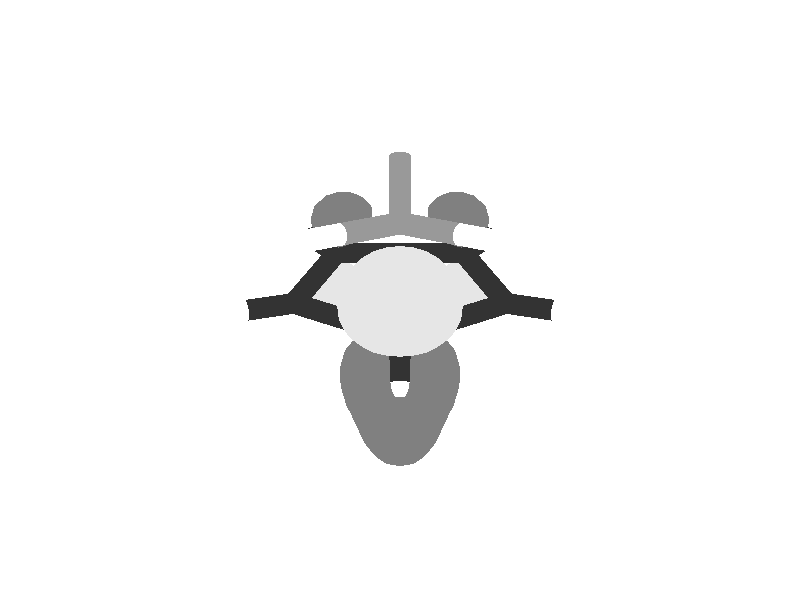 camera {
 location <0.0, 3.6, 1.8>
 look_at <0.0, -0.01, 0.0>
 sky <0.0, -0.1, 0.0>
 angle 15
}
 light_source { <0, 9, 0> color rgb<0.7, 0.7, 0.7> shadowless}
 light_source { <0, 0, 9> color rgb<0.7, 0.7, 0.7> shadowless}
 background {<1, 1, 1>}
 #declare MeshRed = texture {
 pigment { color rgb<0.9, 0.9, 0.9> }
 finish { ambient 0.2 diffuse 0.6 specular 0.9}
 }
 #declare MeshBlue = texture {
 pigment { color rgb<0.5, 0.5, 0.5> }
 finish { ambient 0.2 diffuse 0.6 specular 0.9}
 }
 #declare BSAMBI = 0.2;
 #declare BSDIFF = 0.8;
 #declare BSSPEC = 0.8;
#declare colorA = 
 texture { 
 pigment { rgb<  1.0000  0.0000  0.0000 >}
 finish {ambient BSAMBI diffuse BSDIFF specular BSSPEC}
 }
#declare colorK = 
 texture { 
 pigment { rgb<  0.6  0.6  0.6 >}
 finish {ambient BSAMBI diffuse BSDIFF specular BSSPEC}
 }
#declare colorN = 
 texture { 
 pigment { rgb<  0.2  0.2  0.2 >}
 finish {ambient BSAMBI diffuse BSDIFF specular BSSPEC}
 }
#declare colorO = 
 texture { 
 pigment { rgb<  1.0  1.0  1.0 >}
 finish {ambient BSAMBI diffuse BSDIFF specular BSSPEC}
 }
 # declare molecule = union { 
 mesh {
 smooth_triangle {
< -0.016667,  0.083333, -0.119333>, < -0.357994, -0.351261, -0.865133>,
< -0.016667,  0.078104, -0.116667>, < -0.355316, -0.393061, -0.848088>,
< -0.024688,  0.083333, -0.116667>, < -0.433657, -0.344023, -0.832820>
 }
 smooth_triangle {
< -0.016667,  0.083333, -0.119333>, < -0.357994, -0.351261, -0.865133>,
<  0.000000,  0.083333, -0.121152>, < -0.183750, -0.362614, -0.913645>,
<  0.000000,  0.074498, -0.116667>, < -0.181291, -0.435528, -0.881731>
 }
 smooth_triangle {
< -0.016667,  0.078104, -0.116667>, < -0.355316, -0.393061, -0.848088>,
< -0.016667,  0.083333, -0.119333>, < -0.357994, -0.351261, -0.865133>,
<  0.000000,  0.074498, -0.116667>, < -0.181291, -0.435528, -0.881731>
 }
 smooth_triangle {
<  0.000000,  0.083333, -0.121152>, < -0.183750, -0.362614, -0.913645>,
<  0.016667,  0.083333, -0.119333>, <  0.000000, -0.367040, -0.930205>,
<  0.016667,  0.078104, -0.116667>, <  0.000000, -0.410556, -0.911835>
 }
 smooth_triangle {
<  0.000000,  0.074498, -0.116667>, < -0.181291, -0.435528, -0.881731>,
<  0.000000,  0.083333, -0.121152>, < -0.183750, -0.362614, -0.913645>,
<  0.016667,  0.078104, -0.116667>, <  0.000000, -0.410556, -0.911835>
 }
 smooth_triangle {
<  0.016667,  0.078104, -0.116667>, <  0.000000, -0.410556, -0.911835>,
<  0.016667,  0.083333, -0.119333>, <  0.000000, -0.367040, -0.930205>,
<  0.024688,  0.083333, -0.116667>, <  0.091060, -0.367223, -0.925665>
 }
 smooth_triangle {
< -0.033333,  0.100000, -0.119268>, < -0.542860, -0.205837, -0.814208>,
< -0.033333,  0.092314, -0.116667>, < -0.534943, -0.263066, -0.802890>,
< -0.037974,  0.100000, -0.116667>, < -0.583708, -0.198792, -0.787253>
 }
 smooth_triangle {
< -0.024688,  0.083333, -0.116667>, < -0.433657, -0.344023, -0.832820>,
< -0.033333,  0.092314, -0.116667>, < -0.534943, -0.263066, -0.802890>,
< -0.033333,  0.100000, -0.119268>, < -0.542860, -0.205837, -0.814208>
 }
 smooth_triangle {
< -0.024688,  0.083333, -0.116667>, < -0.433657, -0.344023, -0.832820>,
< -0.033333,  0.100000, -0.119268>, < -0.542860, -0.205837, -0.814208>,
< -0.016667,  0.083333, -0.119333>, < -0.357994, -0.351261, -0.865133>
 }
 smooth_triangle {
< -0.016667,  0.083333, -0.119333>, < -0.357994, -0.351261, -0.865133>,
< -0.033333,  0.100000, -0.119268>, < -0.542860, -0.205837, -0.814208>,
< -0.016667,  0.100000, -0.124784>, < -0.371001, -0.226616, -0.900557>
 }
 smooth_triangle {
<  0.000000,  0.083333, -0.121152>, < -0.183750, -0.362614, -0.913645>,
< -0.016667,  0.083333, -0.119333>, < -0.357994, -0.351261, -0.865133>,
<  0.000000,  0.100000, -0.126491>, < -0.190119, -0.237504, -0.952600>
 }
 smooth_triangle {
<  0.000000,  0.100000, -0.126491>, < -0.190119, -0.237504, -0.952600>,
< -0.016667,  0.083333, -0.119333>, < -0.357994, -0.351261, -0.865133>,
< -0.016667,  0.100000, -0.124784>, < -0.371001, -0.226616, -0.900557>
 }
 smooth_triangle {
<  0.016667,  0.083333, -0.119333>, <  0.000000, -0.367040, -0.930205>,
<  0.000000,  0.083333, -0.121152>, < -0.183750, -0.362614, -0.913645>,
<  0.016667,  0.100000, -0.124784>, <  0.000000, -0.238685, -0.971097>
 }
 smooth_triangle {
<  0.016667,  0.100000, -0.124784>, <  0.000000, -0.238685, -0.971097>,
<  0.000000,  0.083333, -0.121152>, < -0.183750, -0.362614, -0.913645>,
<  0.000000,  0.100000, -0.126491>, < -0.190119, -0.237504, -0.952600>
 }
 smooth_triangle {
<  0.033333,  0.092314, -0.116667>, <  0.200326, -0.290335, -0.935722>,
<  0.024688,  0.083333, -0.116667>, <  0.091060, -0.367223, -0.925665>,
<  0.016667,  0.083333, -0.119333>, <  0.000000, -0.367040, -0.930205>
 }
 smooth_triangle {
<  0.033333,  0.092314, -0.116667>, <  0.200326, -0.290335, -0.935722>,
<  0.016667,  0.083333, -0.119333>, <  0.000000, -0.367040, -0.930205>,
<  0.033333,  0.100000, -0.119268>, <  0.203659, -0.229301, -0.951811>
 }
 smooth_triangle {
<  0.033333,  0.100000, -0.119268>, <  0.203659, -0.229301, -0.951811>,
<  0.016667,  0.083333, -0.119333>, <  0.000000, -0.367040, -0.930205>,
<  0.016667,  0.100000, -0.124784>, <  0.000000, -0.238685, -0.971097>
 }
 smooth_triangle {
<  0.033333,  0.092314, -0.116667>, <  0.200326, -0.290335, -0.935722>,
<  0.033333,  0.100000, -0.119268>, <  0.203659, -0.229301, -0.951811>,
<  0.037974,  0.100000, -0.116667>, <  0.259681, -0.224704, -0.939188>
 }
 smooth_triangle {
< -0.033333,  0.116667, -0.122265>, < -0.568174, -0.097000, -0.817172>,
< -0.033333,  0.100000, -0.119268>, < -0.542860, -0.205837, -0.814208>,
< -0.037974,  0.100000, -0.116667>, < -0.583708, -0.198792, -0.787253>
 }
 smooth_triangle {
< -0.042769,  0.116667, -0.116667>, < -0.657560, -0.077293, -0.749427>,
< -0.033333,  0.116667, -0.122265>, < -0.568174, -0.097000, -0.817172>,
< -0.037974,  0.100000, -0.116667>, < -0.583708, -0.198792, -0.787253>
 }
 smooth_triangle {
< -0.016667,  0.100000, -0.124784>, < -0.371001, -0.226616, -0.900557>,
< -0.033333,  0.100000, -0.119268>, < -0.542860, -0.205837, -0.814208>,
< -0.016667,  0.116667, -0.127807>, < -0.387962, -0.123457, -0.913369>
 }
 smooth_triangle {
< -0.016667,  0.116667, -0.127807>, < -0.387962, -0.123457, -0.913369>,
< -0.033333,  0.100000, -0.119268>, < -0.542860, -0.205837, -0.814208>,
< -0.033333,  0.116667, -0.122265>, < -0.568174, -0.097000, -0.817172>
 }
 smooth_triangle {
<  0.000000,  0.100000, -0.126491>, < -0.190119, -0.237504, -0.952600>,
< -0.016667,  0.100000, -0.124784>, < -0.371001, -0.226616, -0.900557>,
<  0.000000,  0.116667, -0.129516>, < -0.199119, -0.136950, -0.970359>
 }
 smooth_triangle {
<  0.000000,  0.116667, -0.129516>, < -0.199119, -0.136950, -0.970359>,
< -0.016667,  0.100000, -0.124784>, < -0.371001, -0.226616, -0.900557>,
< -0.016667,  0.116667, -0.127807>, < -0.387962, -0.123457, -0.913369>
 }
 smooth_triangle {
<  0.016667,  0.100000, -0.124784>, <  0.000000, -0.238685, -0.971097>,
<  0.000000,  0.100000, -0.126491>, < -0.190119, -0.237504, -0.952600>,
<  0.016667,  0.116667, -0.127807>, <  0.000000, -0.135698, -0.990750>
 }
 smooth_triangle {
<  0.016667,  0.116667, -0.127807>, <  0.000000, -0.135698, -0.990750>,
<  0.000000,  0.100000, -0.126491>, < -0.190119, -0.237504, -0.952600>,
<  0.000000,  0.116667, -0.129516>, < -0.199119, -0.136950, -0.970359>
 }
 smooth_triangle {
<  0.033333,  0.100000, -0.119268>, <  0.203659, -0.229301, -0.951811>,
<  0.016667,  0.100000, -0.124784>, <  0.000000, -0.238685, -0.971097>,
<  0.033333,  0.116667, -0.122265>, <  0.216361, -0.118091, -0.969145>
 }
 smooth_triangle {
<  0.033333,  0.116667, -0.122265>, <  0.216361, -0.118091, -0.969145>,
<  0.016667,  0.100000, -0.124784>, <  0.000000, -0.238685, -0.971097>,
<  0.016667,  0.116667, -0.127807>, <  0.000000, -0.135698, -0.990750>
 }
 smooth_triangle {
<  0.042769,  0.116667, -0.116667>, <  0.342690, -0.100082, -0.934102>,
<  0.037974,  0.100000, -0.116667>, <  0.259681, -0.224704, -0.939188>,
<  0.033333,  0.100000, -0.119268>, <  0.203659, -0.229301, -0.951811>
 }
 smooth_triangle {
<  0.033333,  0.116667, -0.122265>, <  0.216361, -0.118091, -0.969145>,
<  0.042769,  0.116667, -0.116667>, <  0.342690, -0.100082, -0.934102>,
<  0.033333,  0.100000, -0.119268>, <  0.203659, -0.229301, -0.951811>
 }
 smooth_triangle {
< -0.033333,  0.133333, -0.123311>, < -0.602364, -0.007684, -0.798185>,
< -0.033333,  0.116667, -0.122265>, < -0.568174, -0.097000, -0.817172>,
< -0.042769,  0.116667, -0.116667>, < -0.657560, -0.077293, -0.749427>
 }
 smooth_triangle {
< -0.043713,  0.133333, -0.116667>, < -0.704510,  0.020599, -0.709395>,
< -0.033333,  0.133333, -0.123311>, < -0.602364, -0.007684, -0.798185>,
< -0.042769,  0.116667, -0.116667>, < -0.657560, -0.077293, -0.749427>
 }
 smooth_triangle {
< -0.016667,  0.116667, -0.127807>, < -0.387962, -0.123457, -0.913369>,
< -0.033333,  0.116667, -0.122265>, < -0.568174, -0.097000, -0.817172>,
< -0.016667,  0.133333, -0.129219>, < -0.413062, -0.044063, -0.909636>
 }
 smooth_triangle {
< -0.016667,  0.133333, -0.129219>, < -0.413062, -0.044063, -0.909636>,
< -0.033333,  0.116667, -0.122265>, < -0.568174, -0.097000, -0.817172>,
< -0.033333,  0.133333, -0.123311>, < -0.602364, -0.007684, -0.798185>
 }
 smooth_triangle {
<  0.000000,  0.116667, -0.129516>, < -0.199119, -0.136950, -0.970359>,
< -0.016667,  0.116667, -0.127807>, < -0.387962, -0.123457, -0.913369>,
<  0.000000,  0.133333, -0.131036>, < -0.213027, -0.064009, -0.974947>
 }
 smooth_triangle {
<  0.000000,  0.133333, -0.131036>, < -0.213027, -0.064009, -0.974947>,
< -0.016667,  0.116667, -0.127807>, < -0.387962, -0.123457, -0.913369>,
< -0.016667,  0.133333, -0.129219>, < -0.413062, -0.044063, -0.909636>
 }
 smooth_triangle {
<  0.016667,  0.116667, -0.127807>, <  0.000000, -0.135698, -0.990750>,
<  0.000000,  0.116667, -0.129516>, < -0.199119, -0.136950, -0.970359>,
<  0.016667,  0.133333, -0.129219>, <  0.000000, -0.063759, -0.997965>
 }
 smooth_triangle {
<  0.016667,  0.133333, -0.129219>, <  0.000000, -0.063759, -0.997965>,
<  0.000000,  0.116667, -0.129516>, < -0.199119, -0.136950, -0.970359>,
<  0.000000,  0.133333, -0.131036>, < -0.213027, -0.064009, -0.974947>
 }
 smooth_triangle {
<  0.033333,  0.116667, -0.122265>, <  0.216361, -0.118091, -0.969145>,
<  0.016667,  0.116667, -0.127807>, <  0.000000, -0.135698, -0.990750>,
<  0.033333,  0.133333, -0.123311>, <  0.236358, -0.038981, -0.970884>
 }
 smooth_triangle {
<  0.033333,  0.133333, -0.123311>, <  0.236358, -0.038981, -0.970884>,
<  0.016667,  0.116667, -0.127807>, <  0.000000, -0.135698, -0.990750>,
<  0.016667,  0.133333, -0.129219>, <  0.000000, -0.063759, -0.997965>
 }
 smooth_triangle {
<  0.043713,  0.133333, -0.116667>, <  0.390676, -0.008797, -0.920486>,
<  0.042769,  0.116667, -0.116667>, <  0.342690, -0.100082, -0.934102>,
<  0.033333,  0.116667, -0.122265>, <  0.216361, -0.118091, -0.969145>
 }
 smooth_triangle {
<  0.033333,  0.133333, -0.123311>, <  0.236358, -0.038981, -0.970884>,
<  0.043713,  0.133333, -0.116667>, <  0.390676, -0.008797, -0.920486>,
<  0.033333,  0.116667, -0.122265>, <  0.216361, -0.118091, -0.969145>
 }
 smooth_triangle {
< -0.033333,  0.150000, -0.123053>, < -0.647419,  0.062093, -0.759601>,
< -0.033333,  0.133333, -0.123311>, < -0.602364, -0.007684, -0.798185>,
< -0.043713,  0.133333, -0.116667>, < -0.704510,  0.020599, -0.709395>
 }
 smooth_triangle {
< -0.042391,  0.150000, -0.116667>, < -0.738065,  0.092832, -0.668313>,
< -0.033333,  0.150000, -0.123053>, < -0.647419,  0.062093, -0.759601>,
< -0.043713,  0.133333, -0.116667>, < -0.704510,  0.020599, -0.709395>
 }
 smooth_triangle {
< -0.016667,  0.133333, -0.129219>, < -0.413062, -0.044063, -0.909636>,
< -0.033333,  0.133333, -0.123311>, < -0.602364, -0.007684, -0.798185>,
< -0.016667,  0.150000, -0.129659>, < -0.447712,  0.011714, -0.894101>
 }
 smooth_triangle {
< -0.016667,  0.150000, -0.129659>, < -0.447712,  0.011714, -0.894101>,
< -0.033333,  0.133333, -0.123311>, < -0.602364, -0.007684, -0.798185>,
< -0.033333,  0.150000, -0.123053>, < -0.647419,  0.062093, -0.759601>
 }
 smooth_triangle {
<  0.000000,  0.133333, -0.131036>, < -0.213027, -0.064009, -0.974947>,
< -0.016667,  0.133333, -0.129219>, < -0.413062, -0.044063, -0.909636>,
<  0.000000,  0.150000, -0.131675>, < -0.232436, -0.019700, -0.972412>
 }
 smooth_triangle {
<  0.000000,  0.150000, -0.131675>, < -0.232436, -0.019700, -0.972412>,
< -0.016667,  0.133333, -0.129219>, < -0.413062, -0.044063, -0.909636>,
< -0.016667,  0.150000, -0.129659>, < -0.447712,  0.011714, -0.894101>
 }
 smooth_triangle {
<  0.016667,  0.133333, -0.129219>, <  0.000000, -0.063759, -0.997965>,
<  0.000000,  0.133333, -0.131036>, < -0.213027, -0.064009, -0.974947>,
<  0.016667,  0.150000, -0.129659>, <  0.000000, -0.029173, -0.999574>
 }
 smooth_triangle {
<  0.016667,  0.150000, -0.129659>, <  0.000000, -0.029173, -0.999574>,
<  0.000000,  0.133333, -0.131036>, < -0.213027, -0.064009, -0.974947>,
<  0.000000,  0.150000, -0.131675>, < -0.232436, -0.019700, -0.972412>
 }
 smooth_triangle {
<  0.033333,  0.133333, -0.123311>, <  0.236358, -0.038981, -0.970884>,
<  0.016667,  0.133333, -0.129219>, <  0.000000, -0.063759, -0.997965>,
<  0.033333,  0.150000, -0.123053>, <  0.267472, -0.006155, -0.963546>
 }
 smooth_triangle {
<  0.033333,  0.150000, -0.123053>, <  0.267472, -0.006155, -0.963546>,
<  0.016667,  0.133333, -0.129219>, <  0.000000, -0.063759, -0.997965>,
<  0.016667,  0.150000, -0.129659>, <  0.000000, -0.029173, -0.999574>
 }
 smooth_triangle {
<  0.042391,  0.150000, -0.116667>, <  0.420248,  0.027124, -0.907004>,
<  0.043713,  0.133333, -0.116667>, <  0.390676, -0.008797, -0.920486>,
<  0.033333,  0.133333, -0.123311>, <  0.236358, -0.038981, -0.970884>
 }
 smooth_triangle {
<  0.033333,  0.150000, -0.123053>, <  0.267472, -0.006155, -0.963546>,
<  0.042391,  0.150000, -0.116667>, <  0.420248,  0.027124, -0.907004>,
<  0.033333,  0.133333, -0.123311>, <  0.236358, -0.038981, -0.970884>
 }
 smooth_triangle {
< -0.033333,  0.166667, -0.122167>, < -0.698987,  0.117821, -0.705361>,
< -0.033333,  0.150000, -0.123053>, < -0.647419,  0.062093, -0.759601>,
< -0.042391,  0.150000, -0.116667>, < -0.738065,  0.092832, -0.668313>
 }
 smooth_triangle {
< -0.040323,  0.166667, -0.116667>, < -0.768883,  0.144019, -0.622958>,
< -0.033333,  0.166667, -0.122167>, < -0.698987,  0.117821, -0.705361>,
< -0.042391,  0.150000, -0.116667>, < -0.738065,  0.092832, -0.668313>
 }
 smooth_triangle {
< -0.016667,  0.150000, -0.129659>, < -0.447712,  0.011714, -0.894101>,
< -0.033333,  0.150000, -0.123053>, < -0.647419,  0.062093, -0.759601>,
< -0.016667,  0.166667, -0.129737>, < -0.487692,  0.054797, -0.871295>
 }
 smooth_triangle {
< -0.016667,  0.166667, -0.129737>, < -0.487692,  0.054797, -0.871295>,
< -0.033333,  0.150000, -0.123053>, < -0.647419,  0.062093, -0.759601>,
< -0.033333,  0.166667, -0.122167>, < -0.698987,  0.117821, -0.705361>
 }
 smooth_triangle {
<  0.000000,  0.150000, -0.131675>, < -0.232436, -0.019700, -0.972412>,
< -0.016667,  0.150000, -0.129659>, < -0.447712,  0.011714, -0.894101>,
<  0.000000,  0.166667, -0.131984>, < -0.254115,  0.011566, -0.967105>
 }
 smooth_triangle {
<  0.000000,  0.166667, -0.131984>, < -0.254115,  0.011566, -0.967105>,
< -0.016667,  0.150000, -0.129659>, < -0.447712,  0.011714, -0.894101>,
< -0.016667,  0.166667, -0.129737>, < -0.487692,  0.054797, -0.871295>
 }
 smooth_triangle {
<  0.016667,  0.150000, -0.129659>, <  0.000000, -0.029173, -0.999574>,
<  0.000000,  0.150000, -0.131675>, < -0.232436, -0.019700, -0.972412>,
<  0.016667,  0.166667, -0.129737>, <  0.000000, -0.015441, -0.999881>
 }
 smooth_triangle {
<  0.016667,  0.166667, -0.129737>, <  0.000000, -0.015441, -0.999881>,
<  0.000000,  0.150000, -0.131675>, < -0.232436, -0.019700, -0.972412>,
<  0.000000,  0.166667, -0.131984>, < -0.254115,  0.011566, -0.967105>
 }
 smooth_triangle {
<  0.033333,  0.150000, -0.123053>, <  0.267472, -0.006155, -0.963546>,
<  0.016667,  0.150000, -0.129659>, <  0.000000, -0.029173, -0.999574>,
<  0.033333,  0.166667, -0.122167>, <  0.308801, -0.009816, -0.951076>
 }
 smooth_triangle {
<  0.033333,  0.166667, -0.122167>, <  0.308801, -0.009816, -0.951076>,
<  0.016667,  0.150000, -0.129659>, <  0.000000, -0.029173, -0.999574>,
<  0.016667,  0.166667, -0.129737>, <  0.000000, -0.015441, -0.999881>
 }
 smooth_triangle {
<  0.040323,  0.166667, -0.116667>, <  0.443586,  0.013333, -0.896132>,
<  0.042391,  0.150000, -0.116667>, <  0.420248,  0.027124, -0.907004>,
<  0.033333,  0.150000, -0.123053>, <  0.267472, -0.006155, -0.963546>
 }
 smooth_triangle {
<  0.033333,  0.166667, -0.122167>, <  0.308801, -0.009816, -0.951076>,
<  0.040323,  0.166667, -0.116667>, <  0.443586,  0.013333, -0.896132>,
<  0.033333,  0.150000, -0.123053>, <  0.267472, -0.006155, -0.963546>
 }
 smooth_triangle {
< -0.033333,  0.183333, -0.120821>, < -0.745557,  0.182533, -0.640958>,
< -0.033333,  0.166667, -0.122167>, < -0.698987,  0.117821, -0.705361>,
< -0.040323,  0.166667, -0.116667>, < -0.768883,  0.144019, -0.622958>
 }
 smooth_triangle {
< -0.038113,  0.183333, -0.116667>, < -0.792020,  0.198073, -0.577469>,
< -0.033333,  0.183333, -0.120821>, < -0.745557,  0.182533, -0.640958>,
< -0.040323,  0.166667, -0.116667>, < -0.768883,  0.144019, -0.622958>
 }
 smooth_triangle {
< -0.016667,  0.166667, -0.129737>, < -0.487692,  0.054797, -0.871295>,
< -0.033333,  0.166667, -0.122167>, < -0.698987,  0.117821, -0.705361>,
< -0.016667,  0.183333, -0.129464>, < -0.524339,  0.120940, -0.842877>
 }
 smooth_triangle {
< -0.016667,  0.183333, -0.129464>, < -0.524339,  0.120940, -0.842877>,
< -0.033333,  0.166667, -0.122167>, < -0.698987,  0.117821, -0.705361>,
< -0.033333,  0.183333, -0.120821>, < -0.745557,  0.182533, -0.640958>
 }
 smooth_triangle {
<  0.000000,  0.166667, -0.131984>, < -0.254115,  0.011566, -0.967105>,
< -0.016667,  0.166667, -0.129737>, < -0.487692,  0.054797, -0.871295>,
<  0.000000,  0.183333, -0.131913>, < -0.273087,  0.076630, -0.958932>
 }
 smooth_triangle {
<  0.000000,  0.183333, -0.131913>, < -0.273087,  0.076630, -0.958932>,
< -0.016667,  0.166667, -0.129737>, < -0.487692,  0.054797, -0.871295>,
< -0.016667,  0.183333, -0.129464>, < -0.524339,  0.120940, -0.842877>
 }
 smooth_triangle {
<  0.016667,  0.166667, -0.129737>, <  0.000000, -0.015441, -0.999881>,
<  0.000000,  0.166667, -0.131984>, < -0.254115,  0.011566, -0.967105>,
<  0.016667,  0.183333, -0.129464>, <  0.000000,  0.043110, -0.999070>
 }
 smooth_triangle {
<  0.016667,  0.183333, -0.129464>, <  0.000000,  0.043110, -0.999070>,
<  0.000000,  0.166667, -0.131984>, < -0.254115,  0.011566, -0.967105>,
<  0.000000,  0.183333, -0.131913>, < -0.273087,  0.076630, -0.958932>
 }
 smooth_triangle {
<  0.033333,  0.166667, -0.122167>, <  0.308801, -0.009816, -0.951076>,
<  0.016667,  0.166667, -0.129737>, <  0.000000, -0.015441, -0.999881>,
<  0.033333,  0.183333, -0.120821>, <  0.349807,  0.035710, -0.936141>
 }
 smooth_triangle {
<  0.033333,  0.183333, -0.120821>, <  0.349807,  0.035710, -0.936141>,
<  0.016667,  0.166667, -0.129737>, <  0.000000, -0.015441, -0.999881>,
<  0.016667,  0.183333, -0.129464>, <  0.000000,  0.043110, -0.999070>
 }
 smooth_triangle {
<  0.038113,  0.183333, -0.116667>, <  0.450364,  0.046246, -0.891647>,
<  0.040323,  0.166667, -0.116667>, <  0.443586,  0.013333, -0.896132>,
<  0.033333,  0.166667, -0.122167>, <  0.308801, -0.009816, -0.951076>
 }
 smooth_triangle {
<  0.033333,  0.183333, -0.120821>, <  0.349807,  0.035710, -0.936141>,
<  0.038113,  0.183333, -0.116667>, <  0.450364,  0.046246, -0.891647>,
<  0.033333,  0.166667, -0.122167>, <  0.308801, -0.009816, -0.951076>
 }
 smooth_triangle {
< -0.033333,  0.200000, -0.117557>, < -0.778947,  0.284953, -0.558608>,
< -0.033333,  0.183333, -0.120821>, < -0.745557,  0.182533, -0.640958>,
< -0.038113,  0.183333, -0.116667>, < -0.792020,  0.198073, -0.577469>
 }
 smooth_triangle {
< -0.034289,  0.200000, -0.116667>, < -0.787542,  0.286864, -0.545423>,
< -0.033333,  0.200000, -0.117557>, < -0.778947,  0.284953, -0.558608>,
< -0.038113,  0.183333, -0.116667>, < -0.792020,  0.198073, -0.577469>
 }
 smooth_triangle {
< -0.016667,  0.183333, -0.129464>, < -0.524339,  0.120940, -0.842877>,
< -0.033333,  0.183333, -0.120821>, < -0.745557,  0.182533, -0.640958>,
< -0.016667,  0.200000, -0.127607>, < -0.557834,  0.242757, -0.793656>
 }
 smooth_triangle {
< -0.016667,  0.200000, -0.127607>, < -0.557834,  0.242757, -0.793656>,
< -0.033333,  0.183333, -0.120821>, < -0.745557,  0.182533, -0.640958>,
< -0.033333,  0.200000, -0.117557>, < -0.778947,  0.284953, -0.558608>
 }
 smooth_triangle {
<  0.000000,  0.183333, -0.131913>, < -0.273087,  0.076630, -0.958932>,
< -0.016667,  0.183333, -0.129464>, < -0.524339,  0.120940, -0.842877>,
<  0.000000,  0.200000, -0.130359>, < -0.292495,  0.210063, -0.932909>
 }
 smooth_triangle {
<  0.000000,  0.200000, -0.130359>, < -0.292495,  0.210063, -0.932909>,
< -0.016667,  0.183333, -0.129464>, < -0.524339,  0.120940, -0.842877>,
< -0.016667,  0.200000, -0.127607>, < -0.557834,  0.242757, -0.793656>
 }
 smooth_triangle {
<  0.016667,  0.183333, -0.129464>, <  0.000000,  0.043110, -0.999070>,
<  0.000000,  0.183333, -0.131913>, < -0.273087,  0.076630, -0.958932>,
<  0.016667,  0.200000, -0.127607>, <  0.000000,  0.190135, -0.981758>
 }
 smooth_triangle {
<  0.016667,  0.200000, -0.127607>, <  0.000000,  0.190135, -0.981758>,
<  0.000000,  0.183333, -0.131913>, < -0.273087,  0.076630, -0.958932>,
<  0.000000,  0.200000, -0.130359>, < -0.292495,  0.210063, -0.932909>
 }
 smooth_triangle {
<  0.033333,  0.183333, -0.120821>, <  0.349807,  0.035710, -0.936141>,
<  0.016667,  0.183333, -0.129464>, <  0.000000,  0.043110, -0.999070>,
<  0.033333,  0.200000, -0.117557>, <  0.379568,  0.200924, -0.903082>
 }
 smooth_triangle {
<  0.033333,  0.200000, -0.117557>, <  0.379568,  0.200924, -0.903082>,
<  0.016667,  0.183333, -0.129464>, <  0.000000,  0.043110, -0.999070>,
<  0.016667,  0.200000, -0.127607>, <  0.000000,  0.190135, -0.981758>
 }
 smooth_triangle {
<  0.034289,  0.200000, -0.116667>, <  0.399471,  0.203080, -0.893969>,
<  0.038113,  0.183333, -0.116667>, <  0.450364,  0.046246, -0.891647>,
<  0.033333,  0.183333, -0.120821>, <  0.349807,  0.035710, -0.936141>
 }
 smooth_triangle {
<  0.033333,  0.200000, -0.117557>, <  0.379568,  0.200924, -0.903082>,
<  0.034289,  0.200000, -0.116667>, <  0.399471,  0.203080, -0.893969>,
<  0.033333,  0.183333, -0.120821>, <  0.349807,  0.035710, -0.936141>
 }
 smooth_triangle {
< -0.033333,  0.200000, -0.117557>, < -0.778947,  0.284953, -0.558608>,
< -0.034289,  0.200000, -0.116667>, < -0.787542,  0.286864, -0.545423>,
< -0.033333,  0.201948, -0.116667>, < -0.782285,  0.301641, -0.545016>
 }
 smooth_triangle {
< -0.033333,  0.201948, -0.116667>, < -0.782285,  0.301641, -0.545016>,
< -0.024647,  0.216667, -0.116667>, < -0.685583,  0.435212, -0.583581>,
< -0.016667,  0.216667, -0.121793>, < -0.588486,  0.428968, -0.685325>
 }
 smooth_triangle {
< -0.033333,  0.201948, -0.116667>, < -0.782285,  0.301641, -0.545016>,
< -0.016667,  0.216667, -0.121793>, < -0.588486,  0.428968, -0.685325>,
< -0.033333,  0.200000, -0.117557>, < -0.778947,  0.284953, -0.558608>
 }
 smooth_triangle {
< -0.033333,  0.200000, -0.117557>, < -0.778947,  0.284953, -0.558608>,
< -0.016667,  0.216667, -0.121793>, < -0.588486,  0.428968, -0.685325>,
< -0.016667,  0.200000, -0.127607>, < -0.557834,  0.242757, -0.793656>
 }
 smooth_triangle {
<  0.000000,  0.200000, -0.130359>, < -0.292495,  0.210063, -0.932909>,
< -0.016667,  0.200000, -0.127607>, < -0.557834,  0.242757, -0.793656>,
<  0.000000,  0.216667, -0.125276>, < -0.316836,  0.426389, -0.847235>
 }
 smooth_triangle {
<  0.000000,  0.216667, -0.125276>, < -0.316836,  0.426389, -0.847235>,
< -0.016667,  0.200000, -0.127607>, < -0.557834,  0.242757, -0.793656>,
< -0.016667,  0.216667, -0.121793>, < -0.588486,  0.428968, -0.685325>
 }
 smooth_triangle {
<  0.016667,  0.200000, -0.127607>, <  0.000000,  0.190135, -0.981758>,
<  0.000000,  0.200000, -0.130359>, < -0.292495,  0.210063, -0.932909>,
<  0.016667,  0.216667, -0.121793>, <  0.000000,  0.434128, -0.900851>
 }
 smooth_triangle {
<  0.016667,  0.216667, -0.121793>, <  0.000000,  0.434128, -0.900851>,
<  0.000000,  0.200000, -0.130359>, < -0.292495,  0.210063, -0.932909>,
<  0.000000,  0.216667, -0.125276>, < -0.316836,  0.426389, -0.847235>
 }
 smooth_triangle {
<  0.024647,  0.216667, -0.116667>, <  0.169687,  0.460356, -0.871366>,
<  0.033333,  0.201948, -0.116667>, <  0.383670,  0.231089, -0.894089>,
<  0.033333,  0.200000, -0.117557>, <  0.379568,  0.200924, -0.903082>
 }
 smooth_triangle {
<  0.024647,  0.216667, -0.116667>, <  0.169687,  0.460356, -0.871366>,
<  0.033333,  0.200000, -0.117557>, <  0.379568,  0.200924, -0.903082>,
<  0.016667,  0.216667, -0.121793>, <  0.000000,  0.434128, -0.900851>
 }
 smooth_triangle {
<  0.016667,  0.216667, -0.121793>, <  0.000000,  0.434128, -0.900851>,
<  0.033333,  0.200000, -0.117557>, <  0.379568,  0.200924, -0.903082>,
<  0.016667,  0.200000, -0.127607>, <  0.000000,  0.190135, -0.981758>
 }
 smooth_triangle {
<  0.034289,  0.200000, -0.116667>, <  0.399471,  0.203080, -0.893969>,
<  0.033333,  0.200000, -0.117557>, <  0.379568,  0.200924, -0.903082>,
<  0.033333,  0.201948, -0.116667>, <  0.383670,  0.231089, -0.894089>
 }
 smooth_triangle {
< -0.016667,  0.216667, -0.121793>, < -0.588486,  0.428968, -0.685325>,
< -0.024647,  0.216667, -0.116667>, < -0.685583,  0.435212, -0.583581>,
< -0.016667,  0.223698, -0.116667>, < -0.599234,  0.518464, -0.610011>
 }
 smooth_triangle {
<  0.000000,  0.216667, -0.125276>, < -0.316836,  0.426389, -0.847235>,
< -0.016667,  0.216667, -0.121793>, < -0.588486,  0.428968, -0.685325>,
< -0.016667,  0.223698, -0.116667>, < -0.599234,  0.518464, -0.610011>
 }
 smooth_triangle {
<  0.000000,  0.228785, -0.116667>, < -0.330649,  0.624611, -0.707483>,
<  0.000000,  0.216667, -0.125276>, < -0.316836,  0.426389, -0.847235>,
< -0.016667,  0.223698, -0.116667>, < -0.599234,  0.518464, -0.610011>
 }
 smooth_triangle {
<  0.016667,  0.216667, -0.121793>, <  0.000000,  0.434128, -0.900851>,
<  0.000000,  0.216667, -0.125276>, < -0.316836,  0.426389, -0.847235>,
<  0.000000,  0.228785, -0.116667>, < -0.330649,  0.624611, -0.707483>
 }
 smooth_triangle {
<  0.016667,  0.223698, -0.116667>, <  0.000000,  0.558476, -0.829520>,
<  0.016667,  0.216667, -0.121793>, <  0.000000,  0.434128, -0.900851>,
<  0.000000,  0.228785, -0.116667>, < -0.330649,  0.624611, -0.707483>
 }
 smooth_triangle {
<  0.024647,  0.216667, -0.116667>, <  0.169687,  0.460356, -0.871366>,
<  0.016667,  0.216667, -0.121793>, <  0.000000,  0.434128, -0.900851>,
<  0.016667,  0.223698, -0.116667>, <  0.000000,  0.558476, -0.829520>
 }
 smooth_triangle {
<  0.000000,  0.050000, -0.100241>, < -0.175435, -0.669544, -0.721757>,
<  0.000000,  0.049758, -0.100000>, < -0.175373, -0.671535, -0.719920>,
< -0.001899,  0.050000, -0.100000>, < -0.193416, -0.668417, -0.718198>
 }
 smooth_triangle {
<  0.000000,  0.049758, -0.100000>, < -0.175373, -0.671535, -0.719920>,
<  0.000000,  0.050000, -0.100241>, < -0.175435, -0.669544, -0.721757>,
<  0.001899,  0.050000, -0.100000>, < -0.155604, -0.672159, -0.723871>
 }
 smooth_triangle {
< -0.033333,  0.066667, -0.105269>, < -0.517356, -0.476260, -0.710999>,
< -0.033333,  0.059835, -0.100000>, < -0.511845, -0.534258, -0.672742>,
< -0.041941,  0.066667, -0.100000>, < -0.591773, -0.463344, -0.659634>
 }
 smooth_triangle {
< -0.033333,  0.066667, -0.105269>, < -0.517356, -0.476260, -0.710999>,
< -0.016667,  0.066667, -0.111074>, < -0.352108, -0.496212, -0.793595>,
< -0.016667,  0.052145, -0.100000>, < -0.343662, -0.629371, -0.696985>
 }
 smooth_triangle {
< -0.033333,  0.059835, -0.100000>, < -0.511845, -0.534258, -0.672742>,
< -0.033333,  0.066667, -0.105269>, < -0.517356, -0.476260, -0.710999>,
< -0.016667,  0.052145, -0.100000>, < -0.343662, -0.629371, -0.696985>
 }
 smooth_triangle {
< -0.001899,  0.050000, -0.100000>, < -0.193416, -0.668417, -0.718198>,
< -0.016667,  0.052145, -0.100000>, < -0.343662, -0.629371, -0.696985>,
< -0.016667,  0.066667, -0.111074>, < -0.352108, -0.496212, -0.793595>
 }
 smooth_triangle {
< -0.001899,  0.050000, -0.100000>, < -0.193416, -0.668417, -0.718198>,
< -0.016667,  0.066667, -0.111074>, < -0.352108, -0.496212, -0.793595>,
<  0.000000,  0.050000, -0.100241>, < -0.175435, -0.669544, -0.721757>
 }
 smooth_triangle {
<  0.000000,  0.050000, -0.100241>, < -0.175435, -0.669544, -0.721757>,
< -0.016667,  0.066667, -0.111074>, < -0.352108, -0.496212, -0.793595>,
<  0.000000,  0.066667, -0.112866>, < -0.180122, -0.509227, -0.841572>
 }
 smooth_triangle {
<  0.016667,  0.052145, -0.100000>, <  0.000000, -0.661584, -0.749871>,
<  0.001899,  0.050000, -0.100000>, < -0.155604, -0.672159, -0.723871>,
<  0.000000,  0.050000, -0.100241>, < -0.175435, -0.669544, -0.721757>
 }
 smooth_triangle {
<  0.016667,  0.052145, -0.100000>, <  0.000000, -0.661584, -0.749871>,
<  0.000000,  0.050000, -0.100241>, < -0.175435, -0.669544, -0.721757>,
<  0.016667,  0.066667, -0.111074>, <  0.000000, -0.519679, -0.854361>
 }
 smooth_triangle {
<  0.016667,  0.066667, -0.111074>, <  0.000000, -0.519679, -0.854361>,
<  0.000000,  0.050000, -0.100241>, < -0.175435, -0.669544, -0.721757>,
<  0.000000,  0.066667, -0.112866>, < -0.180122, -0.509227, -0.841572>
 }
 smooth_triangle {
<  0.016667,  0.066667, -0.111074>, <  0.000000, -0.519679, -0.854361>,
<  0.033333,  0.066667, -0.105269>, <  0.194387, -0.526282, -0.827793>,
<  0.033333,  0.059835, -0.100000>, <  0.192947, -0.591411, -0.782946>
 }
 smooth_triangle {
<  0.016667,  0.052145, -0.100000>, <  0.000000, -0.661584, -0.749871>,
<  0.016667,  0.066667, -0.111074>, <  0.000000, -0.519679, -0.854361>,
<  0.033333,  0.059835, -0.100000>, <  0.192947, -0.591411, -0.782946>
 }
 smooth_triangle {
<  0.033333,  0.059835, -0.100000>, <  0.192947, -0.591411, -0.782946>,
<  0.033333,  0.066667, -0.105269>, <  0.194387, -0.526282, -0.827793>,
<  0.041941,  0.066667, -0.100000>, <  0.296795, -0.527338, -0.796132>
 }
 smooth_triangle {
< -0.050000,  0.083333, -0.103882>, < -0.695211, -0.300612, -0.652927>,
< -0.050000,  0.076346, -0.100000>, < -0.687593, -0.358334, -0.631517>,
< -0.054465,  0.083333, -0.100000>, < -0.731213, -0.290613, -0.617148>
 }
 smooth_triangle {
< -0.041941,  0.066667, -0.100000>, < -0.591773, -0.463344, -0.659634>,
< -0.050000,  0.076346, -0.100000>, < -0.687593, -0.358334, -0.631517>,
< -0.050000,  0.083333, -0.103882>, < -0.695211, -0.300612, -0.652927>
 }
 smooth_triangle {
< -0.041941,  0.066667, -0.100000>, < -0.591773, -0.463344, -0.659634>,
< -0.050000,  0.083333, -0.103882>, < -0.695211, -0.300612, -0.652927>,
< -0.033333,  0.066667, -0.105269>, < -0.517356, -0.476260, -0.710999>
 }
 smooth_triangle {
< -0.033333,  0.066667, -0.105269>, < -0.517356, -0.476260, -0.710999>,
< -0.050000,  0.083333, -0.103882>, < -0.695211, -0.300612, -0.652927>,
< -0.033333,  0.083333, -0.113885>, < -0.528163, -0.332392, -0.781383>
 }
 smooth_triangle {
< -0.016667,  0.078104, -0.116667>, < -0.355316, -0.393061, -0.848088>,
< -0.033333,  0.083333, -0.113885>, < -0.528163, -0.332392, -0.781383>,
< -0.024688,  0.083333, -0.116667>, < -0.433657, -0.344023, -0.832820>
 }
 smooth_triangle {
< -0.016667,  0.078104, -0.116667>, < -0.355316, -0.393061, -0.848088>,
< -0.016667,  0.066667, -0.111074>, < -0.352108, -0.496212, -0.793595>,
< -0.033333,  0.083333, -0.113885>, < -0.528163, -0.332392, -0.781383>
 }
 smooth_triangle {
< -0.016667,  0.066667, -0.111074>, < -0.352108, -0.496212, -0.793595>,
< -0.033333,  0.066667, -0.105269>, < -0.517356, -0.476260, -0.710999>,
< -0.033333,  0.083333, -0.113885>, < -0.528163, -0.332392, -0.781383>
 }
 smooth_triangle {
<  0.000000,  0.074498, -0.116667>, < -0.181291, -0.435528, -0.881731>,
< -0.016667,  0.066667, -0.111074>, < -0.352108, -0.496212, -0.793595>,
< -0.016667,  0.078104, -0.116667>, < -0.355316, -0.393061, -0.848088>
 }
 smooth_triangle {
<  0.000000,  0.066667, -0.112866>, < -0.180122, -0.509227, -0.841572>,
< -0.016667,  0.066667, -0.111074>, < -0.352108, -0.496212, -0.793595>,
<  0.000000,  0.074498, -0.116667>, < -0.181291, -0.435528, -0.881731>
 }
 smooth_triangle {
<  0.016667,  0.078104, -0.116667>, <  0.000000, -0.410556, -0.911835>,
<  0.000000,  0.066667, -0.112866>, < -0.180122, -0.509227, -0.841572>,
<  0.000000,  0.074498, -0.116667>, < -0.181291, -0.435528, -0.881731>
 }
 smooth_triangle {
<  0.016667,  0.066667, -0.111074>, <  0.000000, -0.519679, -0.854361>,
<  0.000000,  0.066667, -0.112866>, < -0.180122, -0.509227, -0.841572>,
<  0.016667,  0.078104, -0.116667>, <  0.000000, -0.410556, -0.911835>
 }
 smooth_triangle {
<  0.024688,  0.083333, -0.116667>, <  0.091060, -0.367223, -0.925665>,
<  0.016667,  0.066667, -0.111074>, <  0.000000, -0.519679, -0.854361>,
<  0.016667,  0.078104, -0.116667>, <  0.000000, -0.410556, -0.911835>
 }
 smooth_triangle {
<  0.024688,  0.083333, -0.116667>, <  0.091060, -0.367223, -0.925665>,
<  0.033333,  0.083333, -0.113885>, <  0.197520, -0.365196, -0.909735>,
<  0.016667,  0.066667, -0.111074>, <  0.000000, -0.519679, -0.854361>
 }
 smooth_triangle {
<  0.033333,  0.083333, -0.113885>, <  0.197520, -0.365196, -0.909735>,
<  0.033333,  0.066667, -0.105269>, <  0.194387, -0.526282, -0.827793>,
<  0.016667,  0.066667, -0.111074>, <  0.000000, -0.519679, -0.854361>
 }
 smooth_triangle {
<  0.050000,  0.076346, -0.100000>, <  0.416482, -0.421330, -0.805620>,
<  0.041941,  0.066667, -0.100000>, <  0.296795, -0.527338, -0.796132>,
<  0.033333,  0.066667, -0.105269>, <  0.194387, -0.526282, -0.827793>
 }
 smooth_triangle {
<  0.050000,  0.076346, -0.100000>, <  0.416482, -0.421330, -0.805620>,
<  0.033333,  0.066667, -0.105269>, <  0.194387, -0.526282, -0.827793>,
<  0.050000,  0.083333, -0.103882>, <  0.420118, -0.353720, -0.835693>
 }
 smooth_triangle {
<  0.050000,  0.083333, -0.103882>, <  0.420118, -0.353720, -0.835693>,
<  0.033333,  0.066667, -0.105269>, <  0.194387, -0.526282, -0.827793>,
<  0.033333,  0.083333, -0.113885>, <  0.197520, -0.365196, -0.909735>
 }
 smooth_triangle {
<  0.050000,  0.076346, -0.100000>, <  0.416482, -0.421330, -0.805620>,
<  0.050000,  0.083333, -0.103882>, <  0.420118, -0.353720, -0.835693>,
<  0.054465,  0.083333, -0.100000>, <  0.476842, -0.348433, -0.806980>
 }
 smooth_triangle {
< -0.050000,  0.100000, -0.109373>, < -0.717189, -0.168626, -0.676169>,
< -0.050000,  0.083333, -0.103882>, < -0.695211, -0.300612, -0.652927>,
< -0.054465,  0.083333, -0.100000>, < -0.731213, -0.290613, -0.617148>
 }
 smooth_triangle {
< -0.060150,  0.100000, -0.100000>, < -0.808776, -0.137470, -0.571825>,
< -0.050000,  0.100000, -0.109373>, < -0.717189, -0.168626, -0.676169>,
< -0.054465,  0.083333, -0.100000>, < -0.731213, -0.290613, -0.617148>
 }
 smooth_triangle {
< -0.033333,  0.092314, -0.116667>, < -0.534943, -0.263066, -0.802890>,
< -0.050000,  0.100000, -0.109373>, < -0.717189, -0.168626, -0.676169>,
< -0.037974,  0.100000, -0.116667>, < -0.583708, -0.198792, -0.787253>
 }
 smooth_triangle {
< -0.033333,  0.092314, -0.116667>, < -0.534943, -0.263066, -0.802890>,
< -0.033333,  0.083333, -0.113885>, < -0.528163, -0.332392, -0.781383>,
< -0.050000,  0.100000, -0.109373>, < -0.717189, -0.168626, -0.676169>
 }
 smooth_triangle {
< -0.033333,  0.083333, -0.113885>, < -0.528163, -0.332392, -0.781383>,
< -0.050000,  0.083333, -0.103882>, < -0.695211, -0.300612, -0.652927>,
< -0.050000,  0.100000, -0.109373>, < -0.717189, -0.168626, -0.676169>
 }
 smooth_triangle {
< -0.024688,  0.083333, -0.116667>, < -0.433657, -0.344023, -0.832820>,
< -0.033333,  0.083333, -0.113885>, < -0.528163, -0.332392, -0.781383>,
< -0.033333,  0.092314, -0.116667>, < -0.534943, -0.263066, -0.802890>
 }
 smooth_triangle {
<  0.024688,  0.083333, -0.116667>, <  0.091060, -0.367223, -0.925665>,
<  0.033333,  0.092314, -0.116667>, <  0.200326, -0.290335, -0.935722>,
<  0.033333,  0.083333, -0.113885>, <  0.197520, -0.365196, -0.909735>
 }
 smooth_triangle {
<  0.037974,  0.100000, -0.116667>, <  0.259681, -0.224704, -0.939188>,
<  0.033333,  0.083333, -0.113885>, <  0.197520, -0.365196, -0.909735>,
<  0.033333,  0.092314, -0.116667>, <  0.200326, -0.290335, -0.935722>
 }
 smooth_triangle {
<  0.037974,  0.100000, -0.116667>, <  0.259681, -0.224704, -0.939188>,
<  0.050000,  0.100000, -0.109373>, <  0.435693, -0.201480, -0.877256>,
<  0.033333,  0.083333, -0.113885>, <  0.197520, -0.365196, -0.909735>
 }
 smooth_triangle {
<  0.050000,  0.100000, -0.109373>, <  0.435693, -0.201480, -0.877256>,
<  0.050000,  0.083333, -0.103882>, <  0.420118, -0.353720, -0.835693>,
<  0.033333,  0.083333, -0.113885>, <  0.197520, -0.365196, -0.909735>
 }
 smooth_triangle {
<  0.060150,  0.100000, -0.100000>, <  0.582745, -0.174370, -0.793727>,
<  0.054465,  0.083333, -0.100000>, <  0.476842, -0.348433, -0.806980>,
<  0.050000,  0.083333, -0.103882>, <  0.420118, -0.353720, -0.835693>
 }
 smooth_triangle {
<  0.050000,  0.100000, -0.109373>, <  0.435693, -0.201480, -0.877256>,
<  0.060150,  0.100000, -0.100000>, <  0.582745, -0.174370, -0.793727>,
<  0.050000,  0.083333, -0.103882>, <  0.420118, -0.353720, -0.835693>
 }
 smooth_triangle {
< -0.050000,  0.116667, -0.111826>, < -0.743692, -0.051981, -0.666498>,
< -0.050000,  0.100000, -0.109373>, < -0.717189, -0.168626, -0.676169>,
< -0.060150,  0.100000, -0.100000>, < -0.808776, -0.137470, -0.571825>
 }
 smooth_triangle {
< -0.061820,  0.116667, -0.100000>, < -0.855511, -0.004660, -0.517763>,
< -0.050000,  0.116667, -0.111826>, < -0.743692, -0.051981, -0.666498>,
< -0.060150,  0.100000, -0.100000>, < -0.808776, -0.137470, -0.571825>
 }
 smooth_triangle {
< -0.037974,  0.100000, -0.116667>, < -0.583708, -0.198792, -0.787253>,
< -0.050000,  0.116667, -0.111826>, < -0.743692, -0.051981, -0.666498>,
< -0.042769,  0.116667, -0.116667>, < -0.657560, -0.077293, -0.749427>
 }
 smooth_triangle {
< -0.050000,  0.100000, -0.109373>, < -0.717189, -0.168626, -0.676169>,
< -0.050000,  0.116667, -0.111826>, < -0.743692, -0.051981, -0.666498>,
< -0.037974,  0.100000, -0.116667>, < -0.583708, -0.198792, -0.787253>
 }
 smooth_triangle {
<  0.050000,  0.100000, -0.109373>, <  0.435693, -0.201480, -0.877256>,
<  0.042769,  0.116667, -0.116667>, <  0.342690, -0.100082, -0.934102>,
<  0.050000,  0.116667, -0.111826>, <  0.460986, -0.073026, -0.884398>
 }
 smooth_triangle {
<  0.037974,  0.100000, -0.116667>, <  0.259681, -0.224704, -0.939188>,
<  0.042769,  0.116667, -0.116667>, <  0.342690, -0.100082, -0.934102>,
<  0.050000,  0.100000, -0.109373>, <  0.435693, -0.201480, -0.877256>
 }
 smooth_triangle {
<  0.061820,  0.116667, -0.100000>, <  0.649347, -0.018317, -0.760271>,
<  0.060150,  0.100000, -0.100000>, <  0.582745, -0.174370, -0.793727>,
<  0.050000,  0.100000, -0.109373>, <  0.435693, -0.201480, -0.877256>
 }
 smooth_triangle {
<  0.050000,  0.116667, -0.111826>, <  0.460986, -0.073026, -0.884398>,
<  0.061820,  0.116667, -0.100000>, <  0.649347, -0.018317, -0.760271>,
<  0.050000,  0.100000, -0.109373>, <  0.435693, -0.201480, -0.877256>
 }
 smooth_triangle {
< -0.050000,  0.133333, -0.111837>, < -0.781768,  0.050188, -0.621547>,
< -0.050000,  0.116667, -0.111826>, < -0.743692, -0.051981, -0.666498>,
< -0.061820,  0.116667, -0.100000>, < -0.855511, -0.004660, -0.517763>
 }
 smooth_triangle {
< -0.060632,  0.133333, -0.100000>, < -0.881668,  0.103637, -0.460348>,
< -0.050000,  0.133333, -0.111837>, < -0.781768,  0.050188, -0.621547>,
< -0.061820,  0.116667, -0.100000>, < -0.855511, -0.004660, -0.517763>
 }
 smooth_triangle {
< -0.042769,  0.116667, -0.116667>, < -0.657560, -0.077293, -0.749427>,
< -0.050000,  0.133333, -0.111837>, < -0.781768,  0.050188, -0.621547>,
< -0.043713,  0.133333, -0.116667>, < -0.704510,  0.020599, -0.709395>
 }
 smooth_triangle {
< -0.050000,  0.116667, -0.111826>, < -0.743692, -0.051981, -0.666498>,
< -0.050000,  0.133333, -0.111837>, < -0.781768,  0.050188, -0.621547>,
< -0.042769,  0.116667, -0.116667>, < -0.657560, -0.077293, -0.749427>
 }
 smooth_triangle {
<  0.050000,  0.116667, -0.111826>, <  0.460986, -0.073026, -0.884398>,
<  0.043713,  0.133333, -0.116667>, <  0.390676, -0.008797, -0.920486>,
<  0.050000,  0.133333, -0.111837>, <  0.507125,  0.028333, -0.861407>
 }
 smooth_triangle {
<  0.042769,  0.116667, -0.116667>, <  0.342690, -0.100082, -0.934102>,
<  0.043713,  0.133333, -0.116667>, <  0.390676, -0.008797, -0.920486>,
<  0.050000,  0.116667, -0.111826>, <  0.460986, -0.073026, -0.884398>
 }
 smooth_triangle {
<  0.060632,  0.133333, -0.100000>, <  0.692354,  0.103341, -0.714120>,
<  0.061820,  0.116667, -0.100000>, <  0.649347, -0.018317, -0.760271>,
<  0.050000,  0.116667, -0.111826>, <  0.460986, -0.073026, -0.884398>
 }
 smooth_triangle {
<  0.050000,  0.133333, -0.111837>, <  0.507125,  0.028333, -0.861407>,
<  0.060632,  0.133333, -0.100000>, <  0.692354,  0.103341, -0.714120>,
<  0.050000,  0.116667, -0.111826>, <  0.460986, -0.073026, -0.884398>
 }
 smooth_triangle {
< -0.050000,  0.150000, -0.109654>, < -0.831991,  0.139698, -0.536912>,
< -0.050000,  0.133333, -0.111837>, < -0.781768,  0.050188, -0.621547>,
< -0.060632,  0.133333, -0.100000>, < -0.881668,  0.103637, -0.460348>
 }
 smooth_triangle {
< -0.057563,  0.150000, -0.100000>, < -0.898688,  0.184463, -0.397912>,
< -0.050000,  0.150000, -0.109654>, < -0.831991,  0.139698, -0.536912>,
< -0.060632,  0.133333, -0.100000>, < -0.881668,  0.103637, -0.460348>
 }
 smooth_triangle {
< -0.043713,  0.133333, -0.116667>, < -0.704510,  0.020599, -0.709395>,
< -0.050000,  0.150000, -0.109654>, < -0.831991,  0.139698, -0.536912>,
< -0.042391,  0.150000, -0.116667>, < -0.738065,  0.092832, -0.668313>
 }
 smooth_triangle {
< -0.050000,  0.133333, -0.111837>, < -0.781768,  0.050188, -0.621547>,
< -0.050000,  0.150000, -0.109654>, < -0.831991,  0.139698, -0.536912>,
< -0.043713,  0.133333, -0.116667>, < -0.704510,  0.020599, -0.709395>
 }
 smooth_triangle {
<  0.050000,  0.133333, -0.111837>, <  0.507125,  0.028333, -0.861407>,
<  0.042391,  0.150000, -0.116667>, <  0.420248,  0.027124, -0.907004>,
<  0.050000,  0.150000, -0.109654>, <  0.589438,  0.086962, -0.803119>
 }
 smooth_triangle {
<  0.043713,  0.133333, -0.116667>, <  0.390676, -0.008797, -0.920486>,
<  0.042391,  0.150000, -0.116667>, <  0.420248,  0.027124, -0.907004>,
<  0.050000,  0.133333, -0.111837>, <  0.507125,  0.028333, -0.861407>
 }
 smooth_triangle {
<  0.057563,  0.150000, -0.100000>, <  0.737253,  0.157697, -0.656955>,
<  0.060632,  0.133333, -0.100000>, <  0.692354,  0.103341, -0.714120>,
<  0.050000,  0.133333, -0.111837>, <  0.507125,  0.028333, -0.861407>
 }
 smooth_triangle {
<  0.050000,  0.150000, -0.109654>, <  0.589438,  0.086962, -0.803119>,
<  0.057563,  0.150000, -0.100000>, <  0.737253,  0.157697, -0.656955>,
<  0.050000,  0.133333, -0.111837>, <  0.507125,  0.028333, -0.861407>
 }
 smooth_triangle {
< -0.050000,  0.166667, -0.105588>, < -0.885474,  0.214548, -0.412195>,
< -0.050000,  0.150000, -0.109654>, < -0.831991,  0.139698, -0.536912>,
< -0.057563,  0.150000, -0.100000>, < -0.898688,  0.184463, -0.397912>
 }
 smooth_triangle {
< -0.053751,  0.166667, -0.100000>, < -0.914004,  0.237050, -0.329248>,
< -0.050000,  0.166667, -0.105588>, < -0.885474,  0.214548, -0.412195>,
< -0.057563,  0.150000, -0.100000>, < -0.898688,  0.184463, -0.397912>
 }
 smooth_triangle {
< -0.042391,  0.150000, -0.116667>, < -0.738065,  0.092832, -0.668313>,
< -0.050000,  0.166667, -0.105588>, < -0.885474,  0.214548, -0.412195>,
< -0.040323,  0.166667, -0.116667>, < -0.768883,  0.144019, -0.622958>
 }
 smooth_triangle {
< -0.050000,  0.150000, -0.109654>, < -0.831991,  0.139698, -0.536912>,
< -0.050000,  0.166667, -0.105588>, < -0.885474,  0.214548, -0.412195>,
< -0.042391,  0.150000, -0.116667>, < -0.738065,  0.092832, -0.668313>
 }
 smooth_triangle {
<  0.050000,  0.150000, -0.109654>, <  0.589438,  0.086962, -0.803119>,
<  0.040323,  0.166667, -0.116667>, <  0.443586,  0.013333, -0.896132>,
<  0.050000,  0.166667, -0.105588>, <  0.717226,  0.085822, -0.691536>
 }
 smooth_triangle {
<  0.042391,  0.150000, -0.116667>, <  0.420248,  0.027124, -0.907004>,
<  0.040323,  0.166667, -0.116667>, <  0.443586,  0.013333, -0.896132>,
<  0.050000,  0.150000, -0.109654>, <  0.589438,  0.086962, -0.803119>
 }
 smooth_triangle {
<  0.053751,  0.166667, -0.100000>, <  0.799586,  0.119794, -0.588482>,
<  0.057563,  0.150000, -0.100000>, <  0.737253,  0.157697, -0.656955>,
<  0.050000,  0.150000, -0.109654>, <  0.589438,  0.086962, -0.803119>
 }
 smooth_triangle {
<  0.050000,  0.166667, -0.105588>, <  0.717226,  0.085822, -0.691536>,
<  0.053751,  0.166667, -0.100000>, <  0.799586,  0.119794, -0.588482>,
<  0.050000,  0.150000, -0.109654>, <  0.589438,  0.086962, -0.803119>
 }
 smooth_triangle {
< -0.050000,  0.166667, -0.105588>, < -0.885474,  0.214548, -0.412195>,
< -0.053751,  0.166667, -0.100000>, < -0.914004,  0.237050, -0.329248>,
< -0.050000,  0.183107, -0.100000>, < -0.923983,  0.276693, -0.264002>
 }
 smooth_triangle {
< -0.050000,  0.183107, -0.100000>, < -0.923983,  0.276693, -0.264002>,
< -0.040323,  0.166667, -0.116667>, < -0.768883,  0.144019, -0.622958>,
< -0.050000,  0.166667, -0.105588>, < -0.885474,  0.214548, -0.412195>
 }
 smooth_triangle {
< -0.050000,  0.183107, -0.100000>, < -0.923983,  0.276693, -0.264002>,
< -0.049955,  0.183333, -0.100000>, < -0.924109,  0.277067, -0.263167>,
< -0.040323,  0.166667, -0.116667>, < -0.768883,  0.144019, -0.622958>
 }
 smooth_triangle {
< -0.049955,  0.183333, -0.100000>, < -0.924109,  0.277067, -0.263167>,
< -0.038113,  0.183333, -0.116667>, < -0.792020,  0.198073, -0.577469>,
< -0.040323,  0.166667, -0.116667>, < -0.768883,  0.144019, -0.622958>
 }
 smooth_triangle {
<  0.050000,  0.166667, -0.105588>, <  0.717226,  0.085822, -0.691536>,
<  0.049955,  0.183333, -0.100000>, <  0.845582,  0.100930, -0.524218>,
<  0.050000,  0.183107, -0.100000>, <  0.845216,  0.101326, -0.524731>
 }
 smooth_triangle {
<  0.050000,  0.166667, -0.105588>, <  0.717226,  0.085822, -0.691536>,
<  0.040323,  0.166667, -0.116667>, <  0.443586,  0.013333, -0.896132>,
<  0.049955,  0.183333, -0.100000>, <  0.845582,  0.100930, -0.524218>
 }
 smooth_triangle {
<  0.040323,  0.166667, -0.116667>, <  0.443586,  0.013333, -0.896132>,
<  0.038113,  0.183333, -0.116667>, <  0.450364,  0.046246, -0.891647>,
<  0.049955,  0.183333, -0.100000>, <  0.845582,  0.100930, -0.524218>
 }
 smooth_triangle {
<  0.053751,  0.166667, -0.100000>, <  0.799586,  0.119794, -0.588482>,
<  0.050000,  0.166667, -0.105588>, <  0.717226,  0.085822, -0.691536>,
<  0.050000,  0.183107, -0.100000>, <  0.845216,  0.101326, -0.524731>
 }
 smooth_triangle {
< -0.038113,  0.183333, -0.116667>, < -0.792020,  0.198073, -0.577469>,
< -0.049955,  0.183333, -0.100000>, < -0.924109,  0.277067, -0.263167>,
< -0.034289,  0.200000, -0.116667>, < -0.787542,  0.286864, -0.545423>
 }
 smooth_triangle {
< -0.049955,  0.183333, -0.100000>, < -0.924109,  0.277067, -0.263167>,
< -0.045985,  0.200000, -0.100000>, < -0.916449,  0.329885, -0.226487>,
< -0.034289,  0.200000, -0.116667>, < -0.787542,  0.286864, -0.545423>
 }
 smooth_triangle {
<  0.038113,  0.183333, -0.116667>, <  0.450364,  0.046246, -0.891647>,
<  0.034289,  0.200000, -0.116667>, <  0.399471,  0.203080, -0.893969>,
<  0.049955,  0.183333, -0.100000>, <  0.845582,  0.100930, -0.524218>
 }
 smooth_triangle {
<  0.049955,  0.183333, -0.100000>, <  0.845582,  0.100930, -0.524218>,
<  0.034289,  0.200000, -0.116667>, <  0.399471,  0.203080, -0.893969>,
<  0.045985,  0.200000, -0.100000>, <  0.815498,  0.240653, -0.526354>
 }
 smooth_triangle {
< -0.033333,  0.216667, -0.108442>, < -0.821645,  0.441082, -0.361036>,
< -0.033333,  0.201948, -0.116667>, < -0.782285,  0.301641, -0.545016>,
< -0.034289,  0.200000, -0.116667>, < -0.787542,  0.286864, -0.545423>
 }
 smooth_triangle {
< -0.033333,  0.216667, -0.108442>, < -0.821645,  0.441082, -0.361036>,
< -0.034289,  0.200000, -0.116667>, < -0.787542,  0.286864, -0.545423>,
< -0.039027,  0.216667, -0.100000>, < -0.869811,  0.444301, -0.214537>
 }
 smooth_triangle {
< -0.039027,  0.216667, -0.100000>, < -0.869811,  0.444301, -0.214537>,
< -0.034289,  0.200000, -0.116667>, < -0.787542,  0.286864, -0.545423>,
< -0.045985,  0.200000, -0.100000>, < -0.916449,  0.329885, -0.226487>
 }
 smooth_triangle {
< -0.033333,  0.201948, -0.116667>, < -0.782285,  0.301641, -0.545016>,
< -0.033333,  0.216667, -0.108442>, < -0.821645,  0.441082, -0.361036>,
< -0.024647,  0.216667, -0.116667>, < -0.685583,  0.435212, -0.583581>
 }
 smooth_triangle {
<  0.033333,  0.201948, -0.116667>, <  0.383670,  0.231089, -0.894089>,
<  0.024647,  0.216667, -0.116667>, <  0.169687,  0.460356, -0.871366>,
<  0.033333,  0.216667, -0.108442>, <  0.468294,  0.520893, -0.713702>
 }
 smooth_triangle {
<  0.033333,  0.201948, -0.116667>, <  0.383670,  0.231089, -0.894089>,
<  0.033333,  0.216667, -0.108442>, <  0.468294,  0.520893, -0.713702>,
<  0.039027,  0.216667, -0.100000>, <  0.638670,  0.550705, -0.537423>
 }
 smooth_triangle {
<  0.033333,  0.201948, -0.116667>, <  0.383670,  0.231089, -0.894089>,
<  0.039027,  0.216667, -0.100000>, <  0.638670,  0.550705, -0.537423>,
<  0.034289,  0.200000, -0.116667>, <  0.399471,  0.203080, -0.893969>
 }
 smooth_triangle {
<  0.034289,  0.200000, -0.116667>, <  0.399471,  0.203080, -0.893969>,
<  0.039027,  0.216667, -0.100000>, <  0.638670,  0.550705, -0.537423>,
<  0.045985,  0.200000, -0.100000>, <  0.815498,  0.240653, -0.526354>
 }
 smooth_triangle {
< -0.033333,  0.216667, -0.108442>, < -0.821645,  0.441082, -0.361036>,
< -0.039027,  0.216667, -0.100000>, < -0.869811,  0.444301, -0.214537>,
< -0.033333,  0.224062, -0.100000>, < -0.828765,  0.515637, -0.217410>
 }
 smooth_triangle {
< -0.016667,  0.233333, -0.106797>, < -0.621748,  0.684155, -0.381263>,
< -0.033333,  0.224062, -0.100000>, < -0.828765,  0.515637, -0.217410>,
< -0.023376,  0.233333, -0.100000>, < -0.697887,  0.672047, -0.247602>
 }
 smooth_triangle {
< -0.016667,  0.223698, -0.116667>, < -0.599234,  0.518464, -0.610011>,
< -0.033333,  0.224062, -0.100000>, < -0.828765,  0.515637, -0.217410>,
< -0.016667,  0.233333, -0.106797>, < -0.621748,  0.684155, -0.381263>
 }
 smooth_triangle {
< -0.016667,  0.223698, -0.116667>, < -0.599234,  0.518464, -0.610011>,
< -0.033333,  0.216667, -0.108442>, < -0.821645,  0.441082, -0.361036>,
< -0.033333,  0.224062, -0.100000>, < -0.828765,  0.515637, -0.217410>
 }
 smooth_triangle {
< -0.016667,  0.223698, -0.116667>, < -0.599234,  0.518464, -0.610011>,
< -0.024647,  0.216667, -0.116667>, < -0.685583,  0.435212, -0.583581>,
< -0.033333,  0.216667, -0.108442>, < -0.821645,  0.441082, -0.361036>
 }
 smooth_triangle {
< -0.016667,  0.223698, -0.116667>, < -0.599234,  0.518464, -0.610011>,
<  0.000000,  0.233333, -0.112267>, < -0.341077,  0.738998, -0.580989>,
<  0.000000,  0.228785, -0.116667>, < -0.330649,  0.624611, -0.707483>
 }
 smooth_triangle {
< -0.016667,  0.233333, -0.106797>, < -0.621748,  0.684155, -0.381263>,
<  0.000000,  0.233333, -0.112267>, < -0.341077,  0.738998, -0.580989>,
< -0.016667,  0.223698, -0.116667>, < -0.599234,  0.518464, -0.610011>
 }
 smooth_triangle {
<  0.000000,  0.228785, -0.116667>, < -0.330649,  0.624611, -0.707483>,
<  0.016667,  0.233333, -0.106797>, <  0.000000,  0.843318, -0.537414>,
<  0.016667,  0.223698, -0.116667>, <  0.000000,  0.558476, -0.829520>
 }
 smooth_triangle {
<  0.000000,  0.233333, -0.112267>, < -0.341077,  0.738998, -0.580989>,
<  0.016667,  0.233333, -0.106797>, <  0.000000,  0.843318, -0.537414>,
<  0.000000,  0.228785, -0.116667>, < -0.330649,  0.624611, -0.707483>
 }
 smooth_triangle {
<  0.016667,  0.223698, -0.116667>, <  0.000000,  0.558476, -0.829520>,
<  0.016667,  0.233333, -0.106797>, <  0.000000,  0.843318, -0.537414>,
<  0.023376,  0.233333, -0.100000>, <  0.155784,  0.893335, -0.421526>
 }
 smooth_triangle {
<  0.024647,  0.216667, -0.116667>, <  0.169687,  0.460356, -0.871366>,
<  0.016667,  0.223698, -0.116667>, <  0.000000,  0.558476, -0.829520>,
<  0.023376,  0.233333, -0.100000>, <  0.155784,  0.893335, -0.421526>
 }
 smooth_triangle {
<  0.024647,  0.216667, -0.116667>, <  0.169687,  0.460356, -0.871366>,
<  0.023376,  0.233333, -0.100000>, <  0.155784,  0.893335, -0.421526>,
<  0.033333,  0.224062, -0.100000>, <  0.495858,  0.695171, -0.520444>
 }
 smooth_triangle {
<  0.024647,  0.216667, -0.116667>, <  0.169687,  0.460356, -0.871366>,
<  0.033333,  0.224062, -0.100000>, <  0.495858,  0.695171, -0.520444>,
<  0.033333,  0.216667, -0.108442>, <  0.468294,  0.520893, -0.713702>
 }
 smooth_triangle {
<  0.039027,  0.216667, -0.100000>, <  0.638670,  0.550705, -0.537423>,
<  0.033333,  0.216667, -0.108442>, <  0.468294,  0.520893, -0.713702>,
<  0.033333,  0.224062, -0.100000>, <  0.495858,  0.695171, -0.520444>
 }
 smooth_triangle {
< -0.016667,  0.233333, -0.106797>, < -0.621748,  0.684155, -0.381263>,
< -0.023376,  0.233333, -0.100000>, < -0.697887,  0.672047, -0.247602>,
< -0.016667,  0.237659, -0.100000>, < -0.624486,  0.736087, -0.261139>
 }
 smooth_triangle {
<  0.000000,  0.233333, -0.112267>, < -0.341077,  0.738998, -0.580989>,
< -0.016667,  0.233333, -0.106797>, < -0.621748,  0.684155, -0.381263>,
< -0.016667,  0.237659, -0.100000>, < -0.624486,  0.736087, -0.261139>
 }
 smooth_triangle {
<  0.000000,  0.241398, -0.100000>, < -0.349906,  0.879543, -0.322444>,
<  0.000000,  0.233333, -0.112267>, < -0.341077,  0.738998, -0.580989>,
< -0.016667,  0.237659, -0.100000>, < -0.624486,  0.736087, -0.261139>
 }
 smooth_triangle {
<  0.016667,  0.233333, -0.106797>, <  0.000000,  0.843318, -0.537414>,
<  0.000000,  0.233333, -0.112267>, < -0.341077,  0.738998, -0.580989>,
<  0.000000,  0.241398, -0.100000>, < -0.349906,  0.879543, -0.322444>
 }
 smooth_triangle {
<  0.016667,  0.237659, -0.100000>, <  0.000000,  0.919354, -0.393431>,
<  0.016667,  0.233333, -0.106797>, <  0.000000,  0.843318, -0.537414>,
<  0.000000,  0.241398, -0.100000>, < -0.349906,  0.879543, -0.322444>
 }
 smooth_triangle {
<  0.023376,  0.233333, -0.100000>, <  0.155784,  0.893335, -0.421526>,
<  0.016667,  0.233333, -0.106797>, <  0.000000,  0.843318, -0.537414>,
<  0.016667,  0.237659, -0.100000>, <  0.000000,  0.919354, -0.393431>
 }
 smooth_triangle {
< -0.033333,  0.050000, -0.091389>, < -0.506382, -0.634203, -0.584263>,
< -0.033333,  0.043156, -0.083333>, < -0.500363, -0.694101, -0.517552>,
< -0.044383,  0.050000, -0.083333>, < -0.602374, -0.614712, -0.509191>
 }
 smooth_triangle {
< -0.033333,  0.050000, -0.091389>, < -0.506382, -0.634203, -0.584263>,
< -0.016667,  0.050000, -0.098152>, < -0.342964, -0.653922, -0.674360>,
< -0.016667,  0.037295, -0.083333>, < -0.336758, -0.778045, -0.530320>
 }
 smooth_triangle {
< -0.033333,  0.043156, -0.083333>, < -0.500363, -0.694101, -0.517552>,
< -0.033333,  0.050000, -0.091389>, < -0.506382, -0.634203, -0.584263>,
< -0.016667,  0.037295, -0.083333>, < -0.336758, -0.778045, -0.530320>
 }
 smooth_triangle {
< -0.016667,  0.050000, -0.098152>, < -0.342964, -0.653922, -0.674360>,
< -0.001899,  0.050000, -0.100000>, < -0.193416, -0.668417, -0.718198>,
<  0.000000,  0.049758, -0.100000>, < -0.175373, -0.671535, -0.719920>
 }
 smooth_triangle {
< -0.016667,  0.050000, -0.098152>, < -0.342964, -0.653922, -0.674360>,
<  0.000000,  0.049758, -0.100000>, < -0.175373, -0.671535, -0.719920>,
< -0.016667,  0.037295, -0.083333>, < -0.336758, -0.778045, -0.530320>
 }
 smooth_triangle {
< -0.016667,  0.037295, -0.083333>, < -0.336758, -0.778045, -0.530320>,
<  0.000000,  0.049758, -0.100000>, < -0.175373, -0.671535, -0.719920>,
<  0.000000,  0.035464, -0.083333>, < -0.172195, -0.820769, -0.544690>
 }
 smooth_triangle {
<  0.001899,  0.050000, -0.100000>, < -0.155604, -0.672159, -0.723871>,
<  0.016667,  0.050000, -0.098152>, <  0.000000, -0.688667, -0.725078>,
<  0.016667,  0.037295, -0.083333>, <  0.000000, -0.822902, -0.568183>
 }
 smooth_triangle {
<  0.001899,  0.050000, -0.100000>, < -0.155604, -0.672159, -0.723871>,
<  0.016667,  0.037295, -0.083333>, <  0.000000, -0.822902, -0.568183>,
<  0.000000,  0.049758, -0.100000>, < -0.175373, -0.671535, -0.719920>
 }
 smooth_triangle {
<  0.000000,  0.049758, -0.100000>, < -0.175373, -0.671535, -0.719920>,
<  0.016667,  0.037295, -0.083333>, <  0.000000, -0.822902, -0.568183>,
<  0.000000,  0.035464, -0.083333>, < -0.172195, -0.820769, -0.544690>
 }
 smooth_triangle {
<  0.016667,  0.050000, -0.098152>, <  0.000000, -0.688667, -0.725078>,
<  0.033333,  0.050000, -0.091389>, <  0.192150, -0.710790, -0.676651>,
<  0.033333,  0.043156, -0.083333>, <  0.190696, -0.779510, -0.596657>
 }
 smooth_triangle {
<  0.016667,  0.037295, -0.083333>, <  0.000000, -0.822902, -0.568183>,
<  0.016667,  0.050000, -0.098152>, <  0.000000, -0.688667, -0.725078>,
<  0.033333,  0.043156, -0.083333>, <  0.190696, -0.779510, -0.596657>
 }
 smooth_triangle {
<  0.033333,  0.043156, -0.083333>, <  0.190696, -0.779510, -0.596657>,
<  0.033333,  0.050000, -0.091389>, <  0.192150, -0.710790, -0.676651>,
<  0.044383,  0.050000, -0.083333>, <  0.325927, -0.720799, -0.611735>
 }
 smooth_triangle {
< -0.050000,  0.066667, -0.094232>, < -0.681795, -0.445093, -0.580559>,
< -0.050000,  0.054650, -0.083333>, < -0.669486, -0.551731, -0.497374>,
< -0.060501,  0.066667, -0.083333>, < -0.776431, -0.415236, -0.474061>
 }
 smooth_triangle {
< -0.044383,  0.050000, -0.083333>, < -0.602374, -0.614712, -0.509191>,
< -0.050000,  0.054650, -0.083333>, < -0.669486, -0.551731, -0.497374>,
< -0.050000,  0.066667, -0.094232>, < -0.681795, -0.445093, -0.580559>
 }
 smooth_triangle {
< -0.033333,  0.050000, -0.091389>, < -0.506382, -0.634203, -0.584263>,
< -0.044383,  0.050000, -0.083333>, < -0.602374, -0.614712, -0.509191>,
< -0.050000,  0.066667, -0.094232>, < -0.681795, -0.445093, -0.580559>
 }
 smooth_triangle {
< -0.033333,  0.050000, -0.091389>, < -0.506382, -0.634203, -0.584263>,
< -0.050000,  0.066667, -0.094232>, < -0.681795, -0.445093, -0.580559>,
< -0.041941,  0.066667, -0.100000>, < -0.591773, -0.463344, -0.659634>
 }
 smooth_triangle {
< -0.033333,  0.050000, -0.091389>, < -0.506382, -0.634203, -0.584263>,
< -0.041941,  0.066667, -0.100000>, < -0.591773, -0.463344, -0.659634>,
< -0.033333,  0.059835, -0.100000>, < -0.511845, -0.534258, -0.672742>
 }
 smooth_triangle {
< -0.016667,  0.052145, -0.100000>, < -0.343662, -0.629371, -0.696985>,
< -0.033333,  0.050000, -0.091389>, < -0.506382, -0.634203, -0.584263>,
< -0.033333,  0.059835, -0.100000>, < -0.511845, -0.534258, -0.672742>
 }
 smooth_triangle {
< -0.016667,  0.050000, -0.098152>, < -0.342964, -0.653922, -0.674360>,
< -0.033333,  0.050000, -0.091389>, < -0.506382, -0.634203, -0.584263>,
< -0.016667,  0.052145, -0.100000>, < -0.343662, -0.629371, -0.696985>
 }
 smooth_triangle {
< -0.001899,  0.050000, -0.100000>, < -0.193416, -0.668417, -0.718198>,
< -0.016667,  0.050000, -0.098152>, < -0.342964, -0.653922, -0.674360>,
< -0.016667,  0.052145, -0.100000>, < -0.343662, -0.629371, -0.696985>
 }
 smooth_triangle {
<  0.001899,  0.050000, -0.100000>, < -0.155604, -0.672159, -0.723871>,
<  0.016667,  0.052145, -0.100000>, <  0.000000, -0.661584, -0.749871>,
<  0.016667,  0.050000, -0.098152>, <  0.000000, -0.688667, -0.725078>
 }
 smooth_triangle {
<  0.033333,  0.059835, -0.100000>, <  0.192947, -0.591411, -0.782946>,
<  0.016667,  0.050000, -0.098152>, <  0.000000, -0.688667, -0.725078>,
<  0.016667,  0.052145, -0.100000>, <  0.000000, -0.661584, -0.749871>
 }
 smooth_triangle {
<  0.033333,  0.050000, -0.091389>, <  0.192150, -0.710790, -0.676651>,
<  0.016667,  0.050000, -0.098152>, <  0.000000, -0.688667, -0.725078>,
<  0.033333,  0.059835, -0.100000>, <  0.192947, -0.591411, -0.782946>
 }
 smooth_triangle {
<  0.041941,  0.066667, -0.100000>, <  0.296795, -0.527338, -0.796132>,
<  0.050000,  0.066667, -0.094232>, <  0.416115, -0.531054, -0.738126>,
<  0.050000,  0.054650, -0.083333>, <  0.412377, -0.664197, -0.623528>
 }
 smooth_triangle {
<  0.033333,  0.059835, -0.100000>, <  0.192947, -0.591411, -0.782946>,
<  0.041941,  0.066667, -0.100000>, <  0.296795, -0.527338, -0.796132>,
<  0.050000,  0.054650, -0.083333>, <  0.412377, -0.664197, -0.623528>
 }
 smooth_triangle {
<  0.033333,  0.059835, -0.100000>, <  0.192947, -0.591411, -0.782946>,
<  0.050000,  0.054650, -0.083333>, <  0.412377, -0.664197, -0.623528>,
<  0.044383,  0.050000, -0.083333>, <  0.325927, -0.720799, -0.611735>
 }
 smooth_triangle {
<  0.033333,  0.059835, -0.100000>, <  0.192947, -0.591411, -0.782946>,
<  0.044383,  0.050000, -0.083333>, <  0.325927, -0.720799, -0.611735>,
<  0.033333,  0.050000, -0.091389>, <  0.192150, -0.710790, -0.676651>
 }
 smooth_triangle {
<  0.050000,  0.054650, -0.083333>, <  0.412377, -0.664197, -0.623528>,
<  0.050000,  0.066667, -0.094232>, <  0.416115, -0.531054, -0.738126>,
<  0.060501,  0.066667, -0.083333>, <  0.566170, -0.527503, -0.633396>
 }
 smooth_triangle {
< -0.066667,  0.083333, -0.085999>, < -0.865590, -0.237801, -0.440686>,
< -0.066667,  0.079117, -0.083333>, < -0.861216, -0.272897, -0.428760>,
< -0.068570,  0.083333, -0.083333>, < -0.880391, -0.229009, -0.415290>
 }
 smooth_triangle {
< -0.060501,  0.066667, -0.083333>, < -0.776431, -0.415236, -0.474061>,
< -0.066667,  0.079117, -0.083333>, < -0.861216, -0.272897, -0.428760>,
< -0.066667,  0.083333, -0.085999>, < -0.865590, -0.237801, -0.440686>
 }
 smooth_triangle {
< -0.050000,  0.066667, -0.094232>, < -0.681795, -0.445093, -0.580559>,
< -0.060501,  0.066667, -0.083333>, < -0.776431, -0.415236, -0.474061>,
< -0.066667,  0.083333, -0.085999>, < -0.865590, -0.237801, -0.440686>
 }
 smooth_triangle {
< -0.050000,  0.066667, -0.094232>, < -0.681795, -0.445093, -0.580559>,
< -0.066667,  0.083333, -0.085999>, < -0.865590, -0.237801, -0.440686>,
< -0.054465,  0.083333, -0.100000>, < -0.731213, -0.290613, -0.617148>
 }
 smooth_triangle {
< -0.050000,  0.066667, -0.094232>, < -0.681795, -0.445093, -0.580559>,
< -0.054465,  0.083333, -0.100000>, < -0.731213, -0.290613, -0.617148>,
< -0.050000,  0.076346, -0.100000>, < -0.687593, -0.358334, -0.631517>
 }
 smooth_triangle {
< -0.041941,  0.066667, -0.100000>, < -0.591773, -0.463344, -0.659634>,
< -0.050000,  0.066667, -0.094232>, < -0.681795, -0.445093, -0.580559>,
< -0.050000,  0.076346, -0.100000>, < -0.687593, -0.358334, -0.631517>
 }
 smooth_triangle {
<  0.041941,  0.066667, -0.100000>, <  0.296795, -0.527338, -0.796132>,
<  0.050000,  0.076346, -0.100000>, <  0.416482, -0.421330, -0.805620>,
<  0.050000,  0.066667, -0.094232>, <  0.416115, -0.531054, -0.738126>
 }
 smooth_triangle {
<  0.054465,  0.083333, -0.100000>, <  0.476842, -0.348433, -0.806980>,
<  0.066667,  0.083333, -0.085999>, <  0.695524, -0.319755, -0.643431>,
<  0.066667,  0.079117, -0.083333>, <  0.693564, -0.364997, -0.621085>
 }
 smooth_triangle {
<  0.050000,  0.076346, -0.100000>, <  0.416482, -0.421330, -0.805620>,
<  0.054465,  0.083333, -0.100000>, <  0.476842, -0.348433, -0.806980>,
<  0.066667,  0.079117, -0.083333>, <  0.693564, -0.364997, -0.621085>
 }
 smooth_triangle {
<  0.050000,  0.076346, -0.100000>, <  0.416482, -0.421330, -0.805620>,
<  0.066667,  0.079117, -0.083333>, <  0.693564, -0.364997, -0.621085>,
<  0.060501,  0.066667, -0.083333>, <  0.566170, -0.527503, -0.633396>
 }
 smooth_triangle {
<  0.050000,  0.076346, -0.100000>, <  0.416482, -0.421330, -0.805620>,
<  0.060501,  0.066667, -0.083333>, <  0.566170, -0.527503, -0.633396>,
<  0.050000,  0.066667, -0.094232>, <  0.416115, -0.531054, -0.738126>
 }
 smooth_triangle {
<  0.066667,  0.079117, -0.083333>, <  0.693564, -0.364997, -0.621085>,
<  0.066667,  0.083333, -0.085999>, <  0.695524, -0.319755, -0.643431>,
<  0.068570,  0.083333, -0.083333>, <  0.723052, -0.313705, -0.615455>
 }
 smooth_triangle {
< -0.066667,  0.100000, -0.091617>, < -0.889316, -0.098753, -0.446503>,
< -0.066667,  0.083333, -0.085999>, < -0.865590, -0.237801, -0.440686>,
< -0.068570,  0.083333, -0.083333>, < -0.880391, -0.229009, -0.415290>
 }
 smooth_triangle {
< -0.072003,  0.100000, -0.083333>, < -0.934294, -0.065668, -0.350404>,
< -0.066667,  0.100000, -0.091617>, < -0.889316, -0.098753, -0.446503>,
< -0.068570,  0.083333, -0.083333>, < -0.880391, -0.229009, -0.415290>
 }
 smooth_triangle {
< -0.054465,  0.083333, -0.100000>, < -0.731213, -0.290613, -0.617148>,
< -0.066667,  0.100000, -0.091617>, < -0.889316, -0.098753, -0.446503>,
< -0.060150,  0.100000, -0.100000>, < -0.808776, -0.137470, -0.571825>
 }
 smooth_triangle {
< -0.066667,  0.083333, -0.085999>, < -0.865590, -0.237801, -0.440686>,
< -0.066667,  0.100000, -0.091617>, < -0.889316, -0.098753, -0.446503>,
< -0.054465,  0.083333, -0.100000>, < -0.731213, -0.290613, -0.617148>
 }
 smooth_triangle {
<  0.066667,  0.083333, -0.085999>, <  0.695524, -0.319755, -0.643431>,
<  0.060150,  0.100000, -0.100000>, <  0.582745, -0.174370, -0.793727>,
<  0.066667,  0.100000, -0.091617>, <  0.719668, -0.139034, -0.680256>
 }
 smooth_triangle {
<  0.054465,  0.083333, -0.100000>, <  0.476842, -0.348433, -0.806980>,
<  0.060150,  0.100000, -0.100000>, <  0.582745, -0.174370, -0.793727>,
<  0.066667,  0.083333, -0.085999>, <  0.695524, -0.319755, -0.643431>
 }
 smooth_triangle {
<  0.072003,  0.100000, -0.083333>, <  0.808136, -0.107482, -0.579105>,
<  0.068570,  0.083333, -0.083333>, <  0.723052, -0.313705, -0.615455>,
<  0.066667,  0.083333, -0.085999>, <  0.695524, -0.319755, -0.643431>
 }
 smooth_triangle {
<  0.066667,  0.100000, -0.091617>, <  0.719668, -0.139034, -0.680256>,
<  0.072003,  0.100000, -0.083333>, <  0.808136, -0.107482, -0.579105>,
<  0.066667,  0.083333, -0.085999>, <  0.695524, -0.319755, -0.643431>
 }
 smooth_triangle {
< -0.066667,  0.116667, -0.092700>, < -0.916799,  0.033368, -0.397953>,
< -0.066667,  0.100000, -0.091617>, < -0.889316, -0.098753, -0.446503>,
< -0.072003,  0.100000, -0.083333>, < -0.934294, -0.065668, -0.350404>
 }
 smooth_triangle {
< -0.071927,  0.116667, -0.083333>, < -0.958561,  0.075019, -0.274833>,
< -0.066667,  0.116667, -0.092700>, < -0.916799,  0.033368, -0.397953>,
< -0.072003,  0.100000, -0.083333>, < -0.934294, -0.065668, -0.350404>
 }
 smooth_triangle {
< -0.060150,  0.100000, -0.100000>, < -0.808776, -0.137470, -0.571825>,
< -0.066667,  0.116667, -0.092700>, < -0.916799,  0.033368, -0.397953>,
< -0.061820,  0.116667, -0.100000>, < -0.855511, -0.004660, -0.517763>
 }
 smooth_triangle {
< -0.066667,  0.100000, -0.091617>, < -0.889316, -0.098753, -0.446503>,
< -0.066667,  0.116667, -0.092700>, < -0.916799,  0.033368, -0.397953>,
< -0.060150,  0.100000, -0.100000>, < -0.808776, -0.137470, -0.571825>
 }
 smooth_triangle {
<  0.066667,  0.100000, -0.091617>, <  0.719668, -0.139034, -0.680256>,
<  0.061820,  0.116667, -0.100000>, <  0.649347, -0.018317, -0.760271>,
<  0.066667,  0.116667, -0.092700>, <  0.761685,  0.029912, -0.647257>
 }
 smooth_triangle {
<  0.060150,  0.100000, -0.100000>, <  0.582745, -0.174370, -0.793727>,
<  0.061820,  0.116667, -0.100000>, <  0.649347, -0.018317, -0.760271>,
<  0.066667,  0.100000, -0.091617>, <  0.719668, -0.139034, -0.680256>
 }
 smooth_triangle {
<  0.071927,  0.116667, -0.083333>, <  0.853058,  0.081115, -0.515473>,
<  0.072003,  0.100000, -0.083333>, <  0.808136, -0.107482, -0.579105>,
<  0.066667,  0.100000, -0.091617>, <  0.719668, -0.139034, -0.680256>
 }
 smooth_triangle {
<  0.066667,  0.116667, -0.092700>, <  0.761685,  0.029912, -0.647257>,
<  0.071927,  0.116667, -0.083333>, <  0.853058,  0.081115, -0.515473>,
<  0.066667,  0.100000, -0.091617>, <  0.719668, -0.139034, -0.680256>
 }
 smooth_triangle {
< -0.066667,  0.133333, -0.088610>, < -0.949646,  0.164699, -0.266546>,
< -0.066667,  0.116667, -0.092700>, < -0.916799,  0.033368, -0.397953>,
< -0.071927,  0.116667, -0.083333>, < -0.958561,  0.075019, -0.274833>
 }
 smooth_triangle {
< -0.069109,  0.133333, -0.083333>, < -0.963151,  0.188062, -0.192285>,
< -0.066667,  0.133333, -0.088610>, < -0.949646,  0.164699, -0.266546>,
< -0.071927,  0.116667, -0.083333>, < -0.958561,  0.075019, -0.274833>
 }
 smooth_triangle {
< -0.061820,  0.116667, -0.100000>, < -0.855511, -0.004660, -0.517763>,
< -0.066667,  0.133333, -0.088610>, < -0.949646,  0.164699, -0.266546>,
< -0.060632,  0.133333, -0.100000>, < -0.881668,  0.103637, -0.460348>
 }
 smooth_triangle {
< -0.066667,  0.116667, -0.092700>, < -0.916799,  0.033368, -0.397953>,
< -0.066667,  0.133333, -0.088610>, < -0.949646,  0.164699, -0.266546>,
< -0.061820,  0.116667, -0.100000>, < -0.855511, -0.004660, -0.517763>
 }
 smooth_triangle {
<  0.066667,  0.116667, -0.092700>, <  0.761685,  0.029912, -0.647257>,
<  0.060632,  0.133333, -0.100000>, <  0.692354,  0.103341, -0.714120>,
<  0.066667,  0.133333, -0.088610>, <  0.836852,  0.201443, -0.509019>
 }
 smooth_triangle {
<  0.061820,  0.116667, -0.100000>, <  0.649347, -0.018317, -0.760271>,
<  0.060632,  0.133333, -0.100000>, <  0.692354,  0.103341, -0.714120>,
<  0.066667,  0.116667, -0.092700>, <  0.761685,  0.029912, -0.647257>
 }
 smooth_triangle {
<  0.069109,  0.133333, -0.083333>, <  0.875155,  0.236431, -0.422143>,
<  0.071927,  0.116667, -0.083333>, <  0.853058,  0.081115, -0.515473>,
<  0.066667,  0.116667, -0.092700>, <  0.761685,  0.029912, -0.647257>
 }
 smooth_triangle {
<  0.066667,  0.133333, -0.088610>, <  0.836852,  0.201443, -0.509019>,
<  0.069109,  0.133333, -0.083333>, <  0.875155,  0.236431, -0.422143>,
<  0.066667,  0.116667, -0.092700>, <  0.761685,  0.029912, -0.647257>
 }
 smooth_triangle {
< -0.066667,  0.133333, -0.088610>, < -0.949646,  0.164699, -0.266546>,
< -0.069109,  0.133333, -0.083333>, < -0.963151,  0.188062, -0.192285>,
< -0.066667,  0.141869, -0.083333>, < -0.961922,  0.228637, -0.149771>
 }
 smooth_triangle {
< -0.066667,  0.141869, -0.083333>, < -0.961922,  0.228637, -0.149771>,
< -0.060632,  0.133333, -0.100000>, < -0.881668,  0.103637, -0.460348>,
< -0.066667,  0.133333, -0.088610>, < -0.949646,  0.164699, -0.266546>
 }
 smooth_triangle {
< -0.066667,  0.141869, -0.083333>, < -0.961922,  0.228637, -0.149771>,
< -0.064359,  0.150000, -0.083333>, < -0.956300,  0.271053, -0.109640>,
< -0.060632,  0.133333, -0.100000>, < -0.881668,  0.103637, -0.460348>
 }
 smooth_triangle {
< -0.064359,  0.150000, -0.083333>, < -0.956300,  0.271053, -0.109640>,
< -0.057563,  0.150000, -0.100000>, < -0.898688,  0.184463, -0.397912>,
< -0.060632,  0.133333, -0.100000>, < -0.881668,  0.103637, -0.460348>
 }
 smooth_triangle {
<  0.066667,  0.133333, -0.088610>, <  0.836852,  0.201443, -0.509019>,
<  0.064359,  0.150000, -0.083333>, <  0.897044,  0.323802, -0.300772>,
<  0.066667,  0.141869, -0.083333>, <  0.888618,  0.280163, -0.363136>
 }
 smooth_triangle {
<  0.066667,  0.133333, -0.088610>, <  0.836852,  0.201443, -0.509019>,
<  0.060632,  0.133333, -0.100000>, <  0.692354,  0.103341, -0.714120>,
<  0.064359,  0.150000, -0.083333>, <  0.897044,  0.323802, -0.300772>
 }
 smooth_triangle {
<  0.060632,  0.133333, -0.100000>, <  0.692354,  0.103341, -0.714120>,
<  0.057563,  0.150000, -0.100000>, <  0.737253,  0.157697, -0.656955>,
<  0.064359,  0.150000, -0.083333>, <  0.897044,  0.323802, -0.300772>
 }
 smooth_triangle {
<  0.069109,  0.133333, -0.083333>, <  0.875155,  0.236431, -0.422143>,
<  0.066667,  0.133333, -0.088610>, <  0.836852,  0.201443, -0.509019>,
<  0.066667,  0.141869, -0.083333>, <  0.888618,  0.280163, -0.363136>
 }
 smooth_triangle {
< -0.057563,  0.150000, -0.100000>, < -0.898688,  0.184463, -0.397912>,
< -0.064359,  0.150000, -0.083333>, < -0.956300,  0.271053, -0.109640>,
< -0.053751,  0.166667, -0.100000>, < -0.914004,  0.237050, -0.329248>
 }
 smooth_triangle {
< -0.064359,  0.150000, -0.083333>, < -0.956300,  0.271053, -0.109640>,
< -0.058879,  0.166667, -0.083333>, < -0.948046,  0.316999, -0.026827>,
< -0.053751,  0.166667, -0.100000>, < -0.914004,  0.237050, -0.329248>
 }
 smooth_triangle {
<  0.057563,  0.150000, -0.100000>, <  0.737253,  0.157697, -0.656955>,
<  0.053751,  0.166667, -0.100000>, <  0.799586,  0.119794, -0.588482>,
<  0.064359,  0.150000, -0.083333>, <  0.897044,  0.323802, -0.300772>
 }
 smooth_triangle {
<  0.064359,  0.150000, -0.083333>, <  0.897044,  0.323802, -0.300772>,
<  0.053751,  0.166667, -0.100000>, <  0.799586,  0.119794, -0.588482>,
<  0.058879,  0.166667, -0.083333>, <  0.948865,  0.276166, -0.152931>
 }
 smooth_triangle {
< -0.050000,  0.183333, -0.099806>, < -0.924922,  0.278084, -0.259207>,
< -0.050000,  0.183107, -0.100000>, < -0.923983,  0.276693, -0.264002>,
< -0.053751,  0.166667, -0.100000>, < -0.914004,  0.237050, -0.329248>
 }
 smooth_triangle {
< -0.050000,  0.183333, -0.099806>, < -0.924922,  0.278084, -0.259207>,
< -0.053751,  0.166667, -0.100000>, < -0.914004,  0.237050, -0.329248>,
< -0.053783,  0.183333, -0.083333>, < -0.941837,  0.333000,  0.045315>
 }
 smooth_triangle {
< -0.053783,  0.183333, -0.083333>, < -0.941837,  0.333000,  0.045315>,
< -0.053751,  0.166667, -0.100000>, < -0.914004,  0.237050, -0.329248>,
< -0.058879,  0.166667, -0.083333>, < -0.948046,  0.316999, -0.026827>
 }
 smooth_triangle {
< -0.050000,  0.183107, -0.100000>, < -0.923983,  0.276693, -0.264002>,
< -0.050000,  0.183333, -0.099806>, < -0.924922,  0.278084, -0.259207>,
< -0.049955,  0.183333, -0.100000>, < -0.924109,  0.277067, -0.263167>
 }
 smooth_triangle {
<  0.050000,  0.183107, -0.100000>, <  0.845216,  0.101326, -0.524731>,
<  0.049955,  0.183333, -0.100000>, <  0.845582,  0.100930, -0.524218>,
<  0.050000,  0.183333, -0.099806>, <  0.848947,  0.102151, -0.518511>
 }
 smooth_triangle {
<  0.050000,  0.183107, -0.100000>, <  0.845216,  0.101326, -0.524731>,
<  0.050000,  0.183333, -0.099806>, <  0.848947,  0.102151, -0.518511>,
<  0.053783,  0.183333, -0.083333>, <  0.982936,  0.182053, -0.026335>
 }
 smooth_triangle {
<  0.050000,  0.183107, -0.100000>, <  0.845216,  0.101326, -0.524731>,
<  0.053783,  0.183333, -0.083333>, <  0.982936,  0.182053, -0.026335>,
<  0.053751,  0.166667, -0.100000>, <  0.799586,  0.119794, -0.588482>
 }
 smooth_triangle {
<  0.053751,  0.166667, -0.100000>, <  0.799586,  0.119794, -0.588482>,
<  0.053783,  0.183333, -0.083333>, <  0.982936,  0.182053, -0.026335>,
<  0.058879,  0.166667, -0.083333>, <  0.948865,  0.276166, -0.152931>
 }
 smooth_triangle {
< -0.050000,  0.183333, -0.099806>, < -0.924922,  0.278084, -0.259207>,
< -0.053783,  0.183333, -0.083333>, < -0.941837,  0.333000,  0.045315>,
< -0.050000,  0.195147, -0.083333>, < -0.931630,  0.355431,  0.075723>
 }
 smooth_triangle {
< -0.050000,  0.195147, -0.083333>, < -0.931630,  0.355431,  0.075723>,
< -0.049955,  0.183333, -0.100000>, < -0.924109,  0.277067, -0.263167>,
< -0.050000,  0.183333, -0.099806>, < -0.924922,  0.278084, -0.259207>
 }
 smooth_triangle {
< -0.050000,  0.195147, -0.083333>, < -0.931630,  0.355431,  0.075723>,
< -0.048774,  0.200000, -0.083333>, < -0.928181,  0.361651,  0.087681>,
< -0.049955,  0.183333, -0.100000>, < -0.924109,  0.277067, -0.263167>
 }
 smooth_triangle {
< -0.048774,  0.200000, -0.083333>, < -0.928181,  0.361651,  0.087681>,
< -0.045985,  0.200000, -0.100000>, < -0.916449,  0.329885, -0.226487>,
< -0.049955,  0.183333, -0.100000>, < -0.924109,  0.277067, -0.263167>
 }
 smooth_triangle {
<  0.050000,  0.183333, -0.099806>, <  0.848947,  0.102151, -0.518511>,
<  0.048774,  0.200000, -0.083333>, <  0.967295,  0.252604,  0.023079>,
<  0.050000,  0.195147, -0.083333>, <  0.971906,  0.235096,  0.011343>
 }
 smooth_triangle {
<  0.050000,  0.183333, -0.099806>, <  0.848947,  0.102151, -0.518511>,
<  0.049955,  0.183333, -0.100000>, <  0.845582,  0.100930, -0.524218>,
<  0.048774,  0.200000, -0.083333>, <  0.967295,  0.252604,  0.023079>
 }
 smooth_triangle {
<  0.049955,  0.183333, -0.100000>, <  0.845582,  0.100930, -0.524218>,
<  0.045985,  0.200000, -0.100000>, <  0.815498,  0.240653, -0.526354>,
<  0.048774,  0.200000, -0.083333>, <  0.967295,  0.252604,  0.023079>
 }
 smooth_triangle {
<  0.053783,  0.183333, -0.083333>, <  0.982936,  0.182053, -0.026335>,
<  0.050000,  0.183333, -0.099806>, <  0.848947,  0.102151, -0.518511>,
<  0.050000,  0.195147, -0.083333>, <  0.971906,  0.235096,  0.011343>
 }
 smooth_triangle {
< -0.045985,  0.200000, -0.100000>, < -0.916449,  0.329885, -0.226487>,
< -0.048774,  0.200000, -0.083333>, < -0.928181,  0.361651,  0.087681>,
< -0.039027,  0.216667, -0.100000>, < -0.869811,  0.444301, -0.214537>
 }
 smooth_triangle {
< -0.048774,  0.200000, -0.083333>, < -0.928181,  0.361651,  0.087681>,
< -0.042138,  0.216667, -0.083333>, < -0.887785,  0.448802,  0.102057>,
< -0.039027,  0.216667, -0.100000>, < -0.869811,  0.444301, -0.214537>
 }
 smooth_triangle {
<  0.045985,  0.200000, -0.100000>, <  0.815498,  0.240653, -0.526354>,
<  0.039027,  0.216667, -0.100000>, <  0.638670,  0.550705, -0.537423>,
<  0.048774,  0.200000, -0.083333>, <  0.967295,  0.252604,  0.023079>
 }
 smooth_triangle {
<  0.048774,  0.200000, -0.083333>, <  0.967295,  0.252604,  0.023079>,
<  0.039027,  0.216667, -0.100000>, <  0.638670,  0.550705, -0.537423>,
<  0.042138,  0.216667, -0.083333>, <  0.827205,  0.560958,  0.032545>
 }
 smooth_triangle {
< -0.039027,  0.216667, -0.100000>, < -0.869811,  0.444301, -0.214537>,
< -0.042138,  0.216667, -0.083333>, < -0.887785,  0.448802,  0.102057>,
< -0.033333,  0.228225, -0.083333>, < -0.823253,  0.558273,  0.102888>
 }
 smooth_triangle {
< -0.033333,  0.224062, -0.100000>, < -0.828765,  0.515637, -0.217410>,
< -0.039027,  0.216667, -0.100000>, < -0.869811,  0.444301, -0.214537>,
< -0.033333,  0.228225, -0.083333>, < -0.823253,  0.558273,  0.102888>
 }
 smooth_triangle {
< -0.033333,  0.228225, -0.083333>, < -0.823253,  0.558273,  0.102888>,
< -0.023376,  0.233333, -0.100000>, < -0.697887,  0.672047, -0.247602>,
< -0.033333,  0.224062, -0.100000>, < -0.828765,  0.515637, -0.217410>
 }
 smooth_triangle {
< -0.028046,  0.233333, -0.083333>, < -0.752157,  0.651439,  0.099431>,
< -0.023376,  0.233333, -0.100000>, < -0.697887,  0.672047, -0.247602>,
< -0.033333,  0.228225, -0.083333>, < -0.823253,  0.558273,  0.102888>
 }
 smooth_triangle {
<  0.033333,  0.224062, -0.100000>, <  0.495858,  0.695171, -0.520444>,
<  0.028046,  0.233333, -0.083333>, <  0.276662,  0.959772,  0.047905>,
<  0.033333,  0.228225, -0.083333>, <  0.549615,  0.834424,  0.040731>
 }
 smooth_triangle {
<  0.023376,  0.233333, -0.100000>, <  0.155784,  0.893335, -0.421526>,
<  0.028046,  0.233333, -0.083333>, <  0.276662,  0.959772,  0.047905>,
<  0.033333,  0.224062, -0.100000>, <  0.495858,  0.695171, -0.520444>
 }
 smooth_triangle {
<  0.042138,  0.216667, -0.083333>, <  0.827205,  0.560958,  0.032545>,
<  0.039027,  0.216667, -0.100000>, <  0.638670,  0.550705, -0.537423>,
<  0.033333,  0.224062, -0.100000>, <  0.495858,  0.695171, -0.520444>
 }
 smooth_triangle {
<  0.033333,  0.228225, -0.083333>, <  0.549615,  0.834424,  0.040731>,
<  0.042138,  0.216667, -0.083333>, <  0.827205,  0.560958,  0.032545>,
<  0.033333,  0.224062, -0.100000>, <  0.495858,  0.695171, -0.520444>
 }
 smooth_triangle {
< -0.023376,  0.233333, -0.100000>, < -0.697887,  0.672047, -0.247602>,
< -0.028046,  0.233333, -0.083333>, < -0.752157,  0.651439,  0.099431>,
< -0.016667,  0.240857, -0.083333>, < -0.625625,  0.774792,  0.091049>
 }
 smooth_triangle {
< -0.016667,  0.237659, -0.100000>, < -0.624486,  0.736087, -0.261139>,
< -0.023376,  0.233333, -0.100000>, < -0.697887,  0.672047, -0.247602>,
< -0.016667,  0.240857, -0.083333>, < -0.625625,  0.774792,  0.091049>
 }
 smooth_triangle {
<  0.000000,  0.241398, -0.100000>, < -0.349906,  0.879543, -0.322444>,
< -0.016667,  0.237659, -0.100000>, < -0.624486,  0.736087, -0.261139>,
<  0.000000,  0.244410, -0.083333>, < -0.344864,  0.935799,  0.073139>
 }
 smooth_triangle {
< -0.016667,  0.237659, -0.100000>, < -0.624486,  0.736087, -0.261139>,
< -0.016667,  0.240857, -0.083333>, < -0.625625,  0.774792,  0.091049>,
<  0.000000,  0.244410, -0.083333>, < -0.344864,  0.935799,  0.073139>
 }
 smooth_triangle {
<  0.016667,  0.237659, -0.100000>, <  0.000000,  0.919354, -0.393431>,
<  0.000000,  0.241398, -0.100000>, < -0.349906,  0.879543, -0.322444>,
<  0.016667,  0.240857, -0.083333>, <  0.000000,  0.998707,  0.050837>
 }
 smooth_triangle {
<  0.000000,  0.241398, -0.100000>, < -0.349906,  0.879543, -0.322444>,
<  0.000000,  0.244410, -0.083333>, < -0.344864,  0.935799,  0.073139>,
<  0.016667,  0.240857, -0.083333>, <  0.000000,  0.998707,  0.050837>
 }
 smooth_triangle {
<  0.028046,  0.233333, -0.083333>, <  0.276662,  0.959772,  0.047905>,
<  0.023376,  0.233333, -0.100000>, <  0.155784,  0.893335, -0.421526>,
<  0.016667,  0.237659, -0.100000>, <  0.000000,  0.919354, -0.393431>
 }
 smooth_triangle {
<  0.016667,  0.240857, -0.083333>, <  0.000000,  0.998707,  0.050837>,
<  0.028046,  0.233333, -0.083333>, <  0.276662,  0.959772,  0.047905>,
<  0.016667,  0.237659, -0.100000>, <  0.000000,  0.919354, -0.393431>
 }
 smooth_triangle {
< -0.033333,  0.033333, -0.066750>, < -0.486868, -0.802802, -0.344192>,
< -0.033333,  0.033290, -0.066667>, < -0.486802, -0.803149, -0.343474>,
< -0.033423,  0.033333, -0.066667>, < -0.487519, -0.802686, -0.343541>
 }
 smooth_triangle {
< -0.033333,  0.033333, -0.066750>, < -0.486868, -0.802802, -0.344192>,
< -0.016667,  0.033333, -0.076635>, < -0.333901, -0.830203, -0.446401>,
< -0.016667,  0.028121, -0.066667>, < -0.330136, -0.878465, -0.345413>
 }
 smooth_triangle {
< -0.033333,  0.033290, -0.066667>, < -0.486802, -0.803149, -0.343474>,
< -0.033333,  0.033333, -0.066750>, < -0.486868, -0.802802, -0.344192>,
< -0.016667,  0.028121, -0.066667>, < -0.330136, -0.878465, -0.345413>
 }
 smooth_triangle {
< -0.016667,  0.033333, -0.076635>, < -0.333901, -0.830203, -0.446401>,
<  0.000000,  0.033333, -0.079735>, < -0.171521, -0.851846, -0.494914>,
<  0.000000,  0.026483, -0.066667>, < -0.169562, -0.920569, -0.351855>
 }
 smooth_triangle {
< -0.016667,  0.028121, -0.066667>, < -0.330136, -0.878465, -0.345413>,
< -0.016667,  0.033333, -0.076635>, < -0.333901, -0.830203, -0.446401>,
<  0.000000,  0.026483, -0.066667>, < -0.169562, -0.920569, -0.351855>
 }
 smooth_triangle {
<  0.000000,  0.033333, -0.079735>, < -0.171521, -0.851846, -0.494914>,
<  0.016667,  0.033333, -0.076635>, <  0.000000, -0.880880, -0.473339>,
<  0.016667,  0.028121, -0.066667>, <  0.000000, -0.931879, -0.362769>
 }
 smooth_triangle {
<  0.000000,  0.026483, -0.066667>, < -0.169562, -0.920569, -0.351855>,
<  0.000000,  0.033333, -0.079735>, < -0.171521, -0.851846, -0.494914>,
<  0.016667,  0.028121, -0.066667>, <  0.000000, -0.931879, -0.362769>
 }
 smooth_triangle {
<  0.016667,  0.033333, -0.076635>, <  0.000000, -0.880880, -0.473339>,
<  0.033333,  0.033333, -0.066750>, <  0.185809, -0.908426, -0.374483>,
<  0.033333,  0.033290, -0.066667>, <  0.185787, -0.908792, -0.373605>
 }
 smooth_triangle {
<  0.016667,  0.028121, -0.066667>, <  0.000000, -0.931879, -0.362769>,
<  0.016667,  0.033333, -0.076635>, <  0.000000, -0.880880, -0.473339>,
<  0.033333,  0.033290, -0.066667>, <  0.185787, -0.908792, -0.373605>
 }
 smooth_triangle {
<  0.033333,  0.033290, -0.066667>, <  0.185787, -0.908792, -0.373605>,
<  0.033333,  0.033333, -0.066750>, <  0.185809, -0.908426, -0.374483>,
<  0.033423,  0.033333, -0.066667>, <  0.186736, -0.908566, -0.373680>
 }
 smooth_triangle {
< -0.050000,  0.050000, -0.077651>, < -0.668102, -0.600703, -0.439084>,
< -0.050000,  0.042932, -0.066667>, < -0.663914, -0.664537, -0.342942>,
< -0.058176,  0.050000, -0.066667>, < -0.743831, -0.576699, -0.337837>
 }
 smooth_triangle {
< -0.033423,  0.033333, -0.066667>, < -0.487519, -0.802686, -0.343541>,
< -0.050000,  0.042932, -0.066667>, < -0.663914, -0.664537, -0.342942>,
< -0.050000,  0.050000, -0.077651>, < -0.668102, -0.600703, -0.439084>
 }
 smooth_triangle {
< -0.033333,  0.033333, -0.066750>, < -0.486868, -0.802802, -0.344192>,
< -0.033423,  0.033333, -0.066667>, < -0.487519, -0.802686, -0.343541>,
< -0.050000,  0.050000, -0.077651>, < -0.668102, -0.600703, -0.439084>
 }
 smooth_triangle {
< -0.033333,  0.033333, -0.066750>, < -0.486868, -0.802802, -0.344192>,
< -0.050000,  0.050000, -0.077651>, < -0.668102, -0.600703, -0.439084>,
< -0.044383,  0.050000, -0.083333>, < -0.602374, -0.614712, -0.509191>
 }
 smooth_triangle {
< -0.033333,  0.033333, -0.066750>, < -0.486868, -0.802802, -0.344192>,
< -0.044383,  0.050000, -0.083333>, < -0.602374, -0.614712, -0.509191>,
< -0.033333,  0.043156, -0.083333>, < -0.500363, -0.694101, -0.517552>
 }
 smooth_triangle {
< -0.016667,  0.037295, -0.083333>, < -0.336758, -0.778045, -0.530320>,
< -0.033333,  0.033333, -0.066750>, < -0.486868, -0.802802, -0.344192>,
< -0.033333,  0.043156, -0.083333>, < -0.500363, -0.694101, -0.517552>
 }
 smooth_triangle {
< -0.016667,  0.033333, -0.076635>, < -0.333901, -0.830203, -0.446401>,
< -0.033333,  0.033333, -0.066750>, < -0.486868, -0.802802, -0.344192>,
< -0.016667,  0.037295, -0.083333>, < -0.336758, -0.778045, -0.530320>
 }
 smooth_triangle {
<  0.000000,  0.035464, -0.083333>, < -0.172195, -0.820769, -0.544690>,
< -0.016667,  0.033333, -0.076635>, < -0.333901, -0.830203, -0.446401>,
< -0.016667,  0.037295, -0.083333>, < -0.336758, -0.778045, -0.530320>
 }
 smooth_triangle {
<  0.000000,  0.033333, -0.079735>, < -0.171521, -0.851846, -0.494914>,
< -0.016667,  0.033333, -0.076635>, < -0.333901, -0.830203, -0.446401>,
<  0.000000,  0.035464, -0.083333>, < -0.172195, -0.820769, -0.544690>
 }
 smooth_triangle {
<  0.016667,  0.037295, -0.083333>, <  0.000000, -0.822902, -0.568183>,
<  0.000000,  0.033333, -0.079735>, < -0.171521, -0.851846, -0.494914>,
<  0.000000,  0.035464, -0.083333>, < -0.172195, -0.820769, -0.544690>
 }
 smooth_triangle {
<  0.016667,  0.033333, -0.076635>, <  0.000000, -0.880880, -0.473339>,
<  0.000000,  0.033333, -0.079735>, < -0.171521, -0.851846, -0.494914>,
<  0.016667,  0.037295, -0.083333>, <  0.000000, -0.822902, -0.568183>
 }
 smooth_triangle {
<  0.033333,  0.043156, -0.083333>, <  0.190696, -0.779510, -0.596657>,
<  0.016667,  0.033333, -0.076635>, <  0.000000, -0.880880, -0.473339>,
<  0.016667,  0.037295, -0.083333>, <  0.000000, -0.822902, -0.568183>
 }
 smooth_triangle {
<  0.033333,  0.033333, -0.066750>, <  0.185809, -0.908426, -0.374483>,
<  0.016667,  0.033333, -0.076635>, <  0.000000, -0.880880, -0.473339>,
<  0.033333,  0.043156, -0.083333>, <  0.190696, -0.779510, -0.596657>
 }
 smooth_triangle {
<  0.044383,  0.050000, -0.083333>, <  0.325927, -0.720799, -0.611735>,
<  0.050000,  0.050000, -0.077651>, <  0.413872, -0.734516, -0.537769>,
<  0.050000,  0.042932, -0.066667>, <  0.414305, -0.816169, -0.402764>
 }
 smooth_triangle {
<  0.033333,  0.043156, -0.083333>, <  0.190696, -0.779510, -0.596657>,
<  0.044383,  0.050000, -0.083333>, <  0.325927, -0.720799, -0.611735>,
<  0.050000,  0.042932, -0.066667>, <  0.414305, -0.816169, -0.402764>
 }
 smooth_triangle {
<  0.033333,  0.043156, -0.083333>, <  0.190696, -0.779510, -0.596657>,
<  0.050000,  0.042932, -0.066667>, <  0.414305, -0.816169, -0.402764>,
<  0.033423,  0.033333, -0.066667>, <  0.186736, -0.908566, -0.373680>
 }
 smooth_triangle {
<  0.033333,  0.043156, -0.083333>, <  0.190696, -0.779510, -0.596657>,
<  0.033423,  0.033333, -0.066667>, <  0.186736, -0.908566, -0.373680>,
<  0.033333,  0.033333, -0.066750>, <  0.185809, -0.908426, -0.374483>
 }
 smooth_triangle {
<  0.050000,  0.042932, -0.066667>, <  0.414305, -0.816169, -0.402764>,
<  0.050000,  0.050000, -0.077651>, <  0.413872, -0.734516, -0.537769>,
<  0.058176,  0.050000, -0.066667>, <  0.529006, -0.744887, -0.406566>
 }
 smooth_triangle {
< -0.066667,  0.066667, -0.073161>, < -0.859599, -0.375574, -0.346458>,
< -0.066667,  0.061242, -0.066667>, < -0.857627, -0.418240, -0.299252>,
< -0.070180,  0.066667, -0.066667>, < -0.893297, -0.351351, -0.280309>
 }
 smooth_triangle {
< -0.058176,  0.050000, -0.066667>, < -0.743831, -0.576699, -0.337837>,
< -0.066667,  0.061242, -0.066667>, < -0.857627, -0.418240, -0.299252>,
< -0.066667,  0.066667, -0.073161>, < -0.859599, -0.375574, -0.346458>
 }
 smooth_triangle {
< -0.050000,  0.050000, -0.077651>, < -0.668102, -0.600703, -0.439084>,
< -0.058176,  0.050000, -0.066667>, < -0.743831, -0.576699, -0.337837>,
< -0.066667,  0.066667, -0.073161>, < -0.859599, -0.375574, -0.346458>
 }
 smooth_triangle {
< -0.050000,  0.050000, -0.077651>, < -0.668102, -0.600703, -0.439084>,
< -0.066667,  0.066667, -0.073161>, < -0.859599, -0.375574, -0.346458>,
< -0.060501,  0.066667, -0.083333>, < -0.776431, -0.415236, -0.474061>
 }
 smooth_triangle {
< -0.050000,  0.050000, -0.077651>, < -0.668102, -0.600703, -0.439084>,
< -0.060501,  0.066667, -0.083333>, < -0.776431, -0.415236, -0.474061>,
< -0.050000,  0.054650, -0.083333>, < -0.669486, -0.551731, -0.497374>
 }
 smooth_triangle {
< -0.044383,  0.050000, -0.083333>, < -0.602374, -0.614712, -0.509191>,
< -0.050000,  0.050000, -0.077651>, < -0.668102, -0.600703, -0.439084>,
< -0.050000,  0.054650, -0.083333>, < -0.669486, -0.551731, -0.497374>
 }
 smooth_triangle {
<  0.044383,  0.050000, -0.083333>, <  0.325927, -0.720799, -0.611735>,
<  0.050000,  0.054650, -0.083333>, <  0.412377, -0.664197, -0.623528>,
<  0.050000,  0.050000, -0.077651>, <  0.413872, -0.734516, -0.537769>
 }
 smooth_triangle {
<  0.060501,  0.066667, -0.083333>, <  0.566170, -0.527503, -0.633396>,
<  0.066667,  0.066667, -0.073161>, <  0.703191, -0.522616, -0.482074>,
<  0.066667,  0.061242, -0.066667>, <  0.705142, -0.583761, -0.402491>
 }
 smooth_triangle {
<  0.050000,  0.054650, -0.083333>, <  0.412377, -0.664197, -0.623528>,
<  0.060501,  0.066667, -0.083333>, <  0.566170, -0.527503, -0.633396>,
<  0.066667,  0.061242, -0.066667>, <  0.705142, -0.583761, -0.402491>
 }
 smooth_triangle {
<  0.050000,  0.054650, -0.083333>, <  0.412377, -0.664197, -0.623528>,
<  0.066667,  0.061242, -0.066667>, <  0.705142, -0.583761, -0.402491>,
<  0.058176,  0.050000, -0.066667>, <  0.529006, -0.744887, -0.406566>
 }
 smooth_triangle {
<  0.050000,  0.054650, -0.083333>, <  0.412377, -0.664197, -0.623528>,
<  0.058176,  0.050000, -0.066667>, <  0.529006, -0.744887, -0.406566>,
<  0.050000,  0.050000, -0.077651>, <  0.413872, -0.734516, -0.537769>
 }
 smooth_triangle {
<  0.066667,  0.061242, -0.066667>, <  0.705142, -0.583761, -0.402491>,
<  0.066667,  0.066667, -0.073161>, <  0.703191, -0.522616, -0.482074>,
<  0.070180,  0.066667, -0.066667>, <  0.761110, -0.513573, -0.396174>
 }
 smooth_triangle {
< -0.066667,  0.079117, -0.083333>, < -0.861216, -0.272897, -0.428760>,
< -0.066667,  0.066667, -0.073161>, < -0.859599, -0.375574, -0.346458>,
< -0.070180,  0.066667, -0.066667>, < -0.893297, -0.351351, -0.280309>
 }
 smooth_triangle {
< -0.066667,  0.079117, -0.083333>, < -0.861216, -0.272897, -0.428760>,
< -0.070180,  0.066667, -0.066667>, < -0.893297, -0.351351, -0.280309>,
< -0.068570,  0.083333, -0.083333>, < -0.880391, -0.229009, -0.415290>
 }
 smooth_triangle {
< -0.068570,  0.083333, -0.083333>, < -0.880391, -0.229009, -0.415290>,
< -0.070180,  0.066667, -0.066667>, < -0.893297, -0.351351, -0.280309>,
< -0.076096,  0.083333, -0.066667>, < -0.969094, -0.149608, -0.196150>
 }
 smooth_triangle {
< -0.060501,  0.066667, -0.083333>, < -0.776431, -0.415236, -0.474061>,
< -0.066667,  0.066667, -0.073161>, < -0.859599, -0.375574, -0.346458>,
< -0.066667,  0.079117, -0.083333>, < -0.861216, -0.272897, -0.428760>
 }
 smooth_triangle {
<  0.060501,  0.066667, -0.083333>, <  0.566170, -0.527503, -0.633396>,
<  0.066667,  0.079117, -0.083333>, <  0.693564, -0.364997, -0.621085>,
<  0.066667,  0.066667, -0.073161>, <  0.703191, -0.522616, -0.482074>
 }
 smooth_triangle {
<  0.066667,  0.066667, -0.073161>, <  0.703191, -0.522616, -0.482074>,
<  0.066667,  0.079117, -0.083333>, <  0.693564, -0.364997, -0.621085>,
<  0.068570,  0.083333, -0.083333>, <  0.723052, -0.313705, -0.615455>
 }
 smooth_triangle {
<  0.066667,  0.066667, -0.073161>, <  0.703191, -0.522616, -0.482074>,
<  0.068570,  0.083333, -0.083333>, <  0.723052, -0.313705, -0.615455>,
<  0.070180,  0.066667, -0.066667>, <  0.761110, -0.513573, -0.396174>
 }
 smooth_triangle {
<  0.070180,  0.066667, -0.066667>, <  0.761110, -0.513573, -0.396174>,
<  0.068570,  0.083333, -0.083333>, <  0.723052, -0.313705, -0.615455>,
<  0.076096,  0.083333, -0.066667>, <  0.894147, -0.266607, -0.359754>
 }
 smooth_triangle {
< -0.068570,  0.083333, -0.083333>, < -0.880391, -0.229009, -0.415290>,
< -0.076096,  0.083333, -0.066667>, < -0.969094, -0.149608, -0.196150>,
< -0.072003,  0.100000, -0.083333>, < -0.934294, -0.065668, -0.350404>
 }
 smooth_triangle {
< -0.076096,  0.083333, -0.066667>, < -0.969094, -0.149608, -0.196150>,
< -0.077720,  0.100000, -0.066667>, < -0.994977,  0.024537, -0.097048>,
< -0.072003,  0.100000, -0.083333>, < -0.934294, -0.065668, -0.350404>
 }
 smooth_triangle {
<  0.068570,  0.083333, -0.083333>, <  0.723052, -0.313705, -0.615455>,
<  0.072003,  0.100000, -0.083333>, <  0.808136, -0.107482, -0.579105>,
<  0.076096,  0.083333, -0.066667>, <  0.894147, -0.266607, -0.359754>
 }
 smooth_triangle {
<  0.076096,  0.083333, -0.066667>, <  0.894147, -0.266607, -0.359754>,
<  0.072003,  0.100000, -0.083333>, <  0.808136, -0.107482, -0.579105>,
<  0.077720,  0.100000, -0.066667>, <  0.954967, -0.028194, -0.295371>
 }
 smooth_triangle {
< -0.072003,  0.100000, -0.083333>, < -0.934294, -0.065668, -0.350404>,
< -0.077720,  0.100000, -0.066667>, < -0.994977,  0.024537, -0.097048>,
< -0.071927,  0.116667, -0.083333>, < -0.958561,  0.075019, -0.274833>
 }
 smooth_triangle {
< -0.077720,  0.100000, -0.066667>, < -0.994977,  0.024537, -0.097048>,
< -0.076122,  0.116667, -0.066667>, < -0.986123,  0.165969,  0.003991>,
< -0.071927,  0.116667, -0.083333>, < -0.958561,  0.075019, -0.274833>
 }
 smooth_triangle {
<  0.072003,  0.100000, -0.083333>, <  0.808136, -0.107482, -0.579105>,
<  0.071927,  0.116667, -0.083333>, <  0.853058,  0.081115, -0.515473>,
<  0.077720,  0.100000, -0.066667>, <  0.954967, -0.028194, -0.295371>
 }
 smooth_triangle {
<  0.077720,  0.100000, -0.066667>, <  0.954967, -0.028194, -0.295371>,
<  0.071927,  0.116667, -0.083333>, <  0.853058,  0.081115, -0.515473>,
<  0.076122,  0.116667, -0.066667>, <  0.959474,  0.187799, -0.210099>
 }
 smooth_triangle {
< -0.071927,  0.116667, -0.083333>, < -0.958561,  0.075019, -0.274833>,
< -0.076122,  0.116667, -0.066667>, < -0.986123,  0.165969,  0.003991>,
< -0.069109,  0.133333, -0.083333>, < -0.963151,  0.188062, -0.192285>
 }
 smooth_triangle {
< -0.076122,  0.116667, -0.066667>, < -0.986123,  0.165969,  0.003991>,
< -0.071651,  0.133333, -0.066667>, < -0.955465,  0.274845,  0.107455>,
< -0.069109,  0.133333, -0.083333>, < -0.963151,  0.188062, -0.192285>
 }
 smooth_triangle {
<  0.071927,  0.116667, -0.083333>, <  0.853058,  0.081115, -0.515473>,
<  0.069109,  0.133333, -0.083333>, <  0.875155,  0.236431, -0.422143>,
<  0.076122,  0.116667, -0.066667>, <  0.959474,  0.187799, -0.210099>
 }
 smooth_triangle {
<  0.076122,  0.116667, -0.066667>, <  0.959474,  0.187799, -0.210099>,
<  0.069109,  0.133333, -0.083333>, <  0.875155,  0.236431, -0.422143>,
<  0.071651,  0.133333, -0.066667>, <  0.924455,  0.371594, -0.085446>
 }
 smooth_triangle {
< -0.069109,  0.133333, -0.083333>, < -0.963151,  0.188062, -0.192285>,
< -0.071651,  0.133333, -0.066667>, < -0.955465,  0.274845,  0.107455>,
< -0.066667,  0.145445, -0.066667>, < -0.927473,  0.325942,  0.183181>
 }
 smooth_triangle {
< -0.066667,  0.141869, -0.083333>, < -0.961922,  0.228637, -0.149771>,
< -0.069109,  0.133333, -0.083333>, < -0.963151,  0.188062, -0.192285>,
< -0.066667,  0.145445, -0.066667>, < -0.927473,  0.325942,  0.183181>
 }
 smooth_triangle {
< -0.066667,  0.145445, -0.066667>, < -0.927473,  0.325942,  0.183181>,
< -0.064359,  0.150000, -0.083333>, < -0.956300,  0.271053, -0.109640>,
< -0.066667,  0.141869, -0.083333>, < -0.961922,  0.228637, -0.149771>
 }
 smooth_triangle {
< -0.064799,  0.150000, -0.066667>, < -0.912688,  0.349769,  0.211335>,
< -0.064359,  0.150000, -0.083333>, < -0.956300,  0.271053, -0.109640>,
< -0.066667,  0.145445, -0.066667>, < -0.927473,  0.325942,  0.183181>
 }
 smooth_triangle {
<  0.066667,  0.141869, -0.083333>, <  0.888618,  0.280163, -0.363136>,
<  0.064799,  0.150000, -0.066667>, <  0.869706,  0.484248,  0.095472>,
<  0.066667,  0.145445, -0.066667>, <  0.892769,  0.448835,  0.038875>
 }
 smooth_triangle {
<  0.064359,  0.150000, -0.083333>, <  0.897044,  0.323802, -0.300772>,
<  0.064799,  0.150000, -0.066667>, <  0.869706,  0.484248,  0.095472>,
<  0.066667,  0.141869, -0.083333>, <  0.888618,  0.280163, -0.363136>
 }
 smooth_triangle {
<  0.071651,  0.133333, -0.066667>, <  0.924455,  0.371594, -0.085446>,
<  0.069109,  0.133333, -0.083333>, <  0.875155,  0.236431, -0.422143>,
<  0.066667,  0.141869, -0.083333>, <  0.888618,  0.280163, -0.363136>
 }
 smooth_triangle {
<  0.066667,  0.145445, -0.066667>, <  0.892769,  0.448835,  0.038875>,
<  0.071651,  0.133333, -0.066667>, <  0.924455,  0.371594, -0.085446>,
<  0.066667,  0.141869, -0.083333>, <  0.888618,  0.280163, -0.363136>
 }
 smooth_triangle {
< -0.064359,  0.150000, -0.083333>, < -0.956300,  0.271053, -0.109640>,
< -0.064799,  0.150000, -0.066667>, < -0.912688,  0.349769,  0.211335>,
< -0.058879,  0.166667, -0.083333>, < -0.948046,  0.316999, -0.026827>
 }
 smooth_triangle {
< -0.064799,  0.150000, -0.066667>, < -0.912688,  0.349769,  0.211335>,
< -0.057011,  0.166667, -0.066667>, < -0.869556,  0.382608,  0.312224>,
< -0.058879,  0.166667, -0.083333>, < -0.948046,  0.316999, -0.026827>
 }
 smooth_triangle {
<  0.064359,  0.150000, -0.083333>, <  0.897044,  0.323802, -0.300772>,
<  0.058879,  0.166667, -0.083333>, <  0.948865,  0.276166, -0.152931>,
<  0.064799,  0.150000, -0.066667>, <  0.869706,  0.484248,  0.095472>
 }
 smooth_triangle {
<  0.064799,  0.150000, -0.066667>, <  0.869706,  0.484248,  0.095472>,
<  0.058879,  0.166667, -0.083333>, <  0.948865,  0.276166, -0.152931>,
<  0.057011,  0.166667, -0.066667>, <  0.833184,  0.440654,  0.334107>
 }
 smooth_triangle {
< -0.050000,  0.182627, -0.066667>, < -0.845449,  0.369500,  0.385598>,
< -0.050000,  0.183333, -0.067927>, < -0.855157,  0.367335,  0.365747>,
< -0.053783,  0.183333, -0.083333>, < -0.941837,  0.333000,  0.045315>
 }
 smooth_triangle {
< -0.050000,  0.182627, -0.066667>, < -0.845449,  0.369500,  0.385598>,
< -0.053783,  0.183333, -0.083333>, < -0.941837,  0.333000,  0.045315>,
< -0.057011,  0.166667, -0.066667>, < -0.869556,  0.382608,  0.312224>
 }
 smooth_triangle {
< -0.057011,  0.166667, -0.066667>, < -0.869556,  0.382608,  0.312224>,
< -0.053783,  0.183333, -0.083333>, < -0.941837,  0.333000,  0.045315>,
< -0.058879,  0.166667, -0.083333>, < -0.948046,  0.316999, -0.026827>
 }
 smooth_triangle {
< -0.050000,  0.182627, -0.066667>, < -0.845449,  0.369500,  0.385598>,
< -0.049715,  0.183333, -0.066667>, < -0.844385,  0.367780,  0.389553>,
< -0.050000,  0.183333, -0.067927>, < -0.855157,  0.367335,  0.365747>
 }
 smooth_triangle {
<  0.050000,  0.183333, -0.067927>, <  0.832368,  0.268611,  0.484780>,
<  0.049715,  0.183333, -0.066667>, <  0.809666,  0.271999,  0.520056>,
<  0.050000,  0.182627, -0.066667>, <  0.812758,  0.280852,  0.510438>
 }
 smooth_triangle {
<  0.050000,  0.183333, -0.067927>, <  0.832368,  0.268611,  0.484780>,
<  0.050000,  0.182627, -0.066667>, <  0.812758,  0.280852,  0.510438>,
<  0.057011,  0.166667, -0.066667>, <  0.833184,  0.440654,  0.334107>
 }
 smooth_triangle {
<  0.050000,  0.183333, -0.067927>, <  0.832368,  0.268611,  0.484780>,
<  0.057011,  0.166667, -0.066667>, <  0.833184,  0.440654,  0.334107>,
<  0.053783,  0.183333, -0.083333>, <  0.982936,  0.182053, -0.026335>
 }
 smooth_triangle {
<  0.053783,  0.183333, -0.083333>, <  0.982936,  0.182053, -0.026335>,
<  0.057011,  0.166667, -0.066667>, <  0.833184,  0.440654,  0.334107>,
<  0.058879,  0.166667, -0.083333>, <  0.948865,  0.276166, -0.152931>
 }
 smooth_triangle {
< -0.053783,  0.183333, -0.083333>, < -0.941837,  0.333000,  0.045315>,
< -0.050000,  0.183333, -0.067927>, < -0.855157,  0.367335,  0.365747>,
< -0.050000,  0.195147, -0.083333>, < -0.931630,  0.355431,  0.075723>
 }
 smooth_triangle {
< -0.050000,  0.183333, -0.067927>, < -0.855157,  0.367335,  0.365747>,
< -0.048774,  0.200000, -0.083333>, < -0.928181,  0.361651,  0.087681>,
< -0.050000,  0.195147, -0.083333>, < -0.931630,  0.355431,  0.075723>
 }
 smooth_triangle {
< -0.050000,  0.183333, -0.067927>, < -0.855157,  0.367335,  0.365747>,
< -0.049715,  0.183333, -0.066667>, < -0.844385,  0.367780,  0.389553>,
< -0.048774,  0.200000, -0.083333>, < -0.928181,  0.361651,  0.087681>
 }
 smooth_triangle {
< -0.049715,  0.183333, -0.066667>, < -0.844385,  0.367780,  0.389553>,
< -0.044143,  0.200000, -0.066667>, < -0.830358,  0.358336,  0.426733>,
< -0.048774,  0.200000, -0.083333>, < -0.928181,  0.361651,  0.087681>
 }
 smooth_triangle {
<  0.050000,  0.195147, -0.083333>, <  0.971906,  0.235096,  0.011343>,
<  0.049715,  0.183333, -0.066667>, <  0.809666,  0.271999,  0.520056>,
<  0.050000,  0.183333, -0.067927>, <  0.832368,  0.268611,  0.484780>
 }
 smooth_triangle {
<  0.050000,  0.195147, -0.083333>, <  0.971906,  0.235096,  0.011343>,
<  0.048774,  0.200000, -0.083333>, <  0.967295,  0.252604,  0.023079>,
<  0.049715,  0.183333, -0.066667>, <  0.809666,  0.271999,  0.520056>
 }
 smooth_triangle {
<  0.048774,  0.200000, -0.083333>, <  0.967295,  0.252604,  0.023079>,
<  0.044143,  0.200000, -0.066667>, <  0.748640,  0.274626,  0.603423>,
<  0.049715,  0.183333, -0.066667>, <  0.809666,  0.271999,  0.520056>
 }
 smooth_triangle {
<  0.053783,  0.183333, -0.083333>, <  0.982936,  0.182053, -0.026335>,
<  0.050000,  0.195147, -0.083333>, <  0.971906,  0.235096,  0.011343>,
<  0.050000,  0.183333, -0.067927>, <  0.832368,  0.268611,  0.484780>
 }
 smooth_triangle {
< -0.048774,  0.200000, -0.083333>, < -0.928181,  0.361651,  0.087681>,
< -0.044143,  0.200000, -0.066667>, < -0.830358,  0.358336,  0.426733>,
< -0.042138,  0.216667, -0.083333>, < -0.887785,  0.448802,  0.102057>
 }
 smooth_triangle {
< -0.044143,  0.200000, -0.066667>, < -0.830358,  0.358336,  0.426733>,
< -0.036335,  0.216667, -0.066667>, < -0.791965,  0.430330,  0.433137>,
< -0.042138,  0.216667, -0.083333>, < -0.887785,  0.448802,  0.102057>
 }
 smooth_triangle {
<  0.048774,  0.200000, -0.083333>, <  0.967295,  0.252604,  0.023079>,
<  0.042138,  0.216667, -0.083333>, <  0.827205,  0.560958,  0.032545>,
<  0.044143,  0.200000, -0.066667>, <  0.748640,  0.274626,  0.603423>
 }
 smooth_triangle {
<  0.044143,  0.200000, -0.066667>, <  0.748640,  0.274626,  0.603423>,
<  0.042138,  0.216667, -0.083333>, <  0.827205,  0.560958,  0.032545>,
<  0.036335,  0.216667, -0.066667>, <  0.579592,  0.530945,  0.618199>
 }
 smooth_triangle {
< -0.042138,  0.216667, -0.083333>, < -0.887785,  0.448802,  0.102057>,
< -0.036335,  0.216667, -0.066667>, < -0.791965,  0.430330,  0.433137>,
< -0.033333,  0.220518, -0.066667>, < -0.775264,  0.458977,  0.433941>
 }
 smooth_triangle {
< -0.033333,  0.228225, -0.083333>, < -0.823253,  0.558273,  0.102888>,
< -0.042138,  0.216667, -0.083333>, < -0.887785,  0.448802,  0.102057>,
< -0.033333,  0.220518, -0.066667>, < -0.775264,  0.458977,  0.433941>
 }
 smooth_triangle {
< -0.033333,  0.220518, -0.066667>, < -0.775264,  0.458977,  0.433941>,
< -0.028046,  0.233333, -0.083333>, < -0.752157,  0.651439,  0.099431>,
< -0.033333,  0.228225, -0.083333>, < -0.823253,  0.558273,  0.102888>
 }
 smooth_triangle {
< -0.019535,  0.233333, -0.066667>, < -0.622483,  0.639903,  0.450599>,
< -0.028046,  0.233333, -0.083333>, < -0.752157,  0.651439,  0.099431>,
< -0.033333,  0.220518, -0.066667>, < -0.775264,  0.458977,  0.433941>
 }
 smooth_triangle {
<  0.033333,  0.228225, -0.083333>, <  0.549615,  0.834424,  0.040731>,
<  0.019535,  0.233333, -0.066667>, <  0.058928,  0.856413,  0.512917>,
<  0.033333,  0.220518, -0.066667>, <  0.513182,  0.597959,  0.615702>
 }
 smooth_triangle {
<  0.028046,  0.233333, -0.083333>, <  0.276662,  0.959772,  0.047905>,
<  0.019535,  0.233333, -0.066667>, <  0.058928,  0.856413,  0.512917>,
<  0.033333,  0.228225, -0.083333>, <  0.549615,  0.834424,  0.040731>
 }
 smooth_triangle {
<  0.036335,  0.216667, -0.066667>, <  0.579592,  0.530945,  0.618199>,
<  0.042138,  0.216667, -0.083333>, <  0.827205,  0.560958,  0.032545>,
<  0.033333,  0.228225, -0.083333>, <  0.549615,  0.834424,  0.040731>
 }
 smooth_triangle {
<  0.033333,  0.220518, -0.066667>, <  0.513182,  0.597959,  0.615702>,
<  0.036335,  0.216667, -0.066667>, <  0.579592,  0.530945,  0.618199>,
<  0.033333,  0.228225, -0.083333>, <  0.549615,  0.834424,  0.040731>
 }
 smooth_triangle {
< -0.028046,  0.233333, -0.083333>, < -0.752157,  0.651439,  0.099431>,
< -0.019535,  0.233333, -0.066667>, < -0.622483,  0.639903,  0.450599>,
< -0.016667,  0.235211, -0.066667>, < -0.595988,  0.663965,  0.451608>
 }
 smooth_triangle {
< -0.016667,  0.240857, -0.083333>, < -0.625625,  0.774792,  0.091049>,
< -0.028046,  0.233333, -0.083333>, < -0.752157,  0.651439,  0.099431>,
< -0.016667,  0.235211, -0.066667>, < -0.595988,  0.663965,  0.451608>
 }
 smooth_triangle {
<  0.000000,  0.244410, -0.083333>, < -0.344864,  0.935799,  0.073139>,
< -0.016667,  0.240857, -0.083333>, < -0.625625,  0.774792,  0.091049>,
<  0.000000,  0.239337, -0.066667>, < -0.338842,  0.809882,  0.478830>
 }
 smooth_triangle {
< -0.016667,  0.240857, -0.083333>, < -0.625625,  0.774792,  0.091049>,
< -0.016667,  0.235211, -0.066667>, < -0.595988,  0.663965,  0.451608>,
<  0.000000,  0.239337, -0.066667>, < -0.338842,  0.809882,  0.478830>
 }
 smooth_triangle {
<  0.016667,  0.240857, -0.083333>, <  0.000000,  0.998707,  0.050837>,
<  0.000000,  0.244410, -0.083333>, < -0.344864,  0.935799,  0.073139>,
<  0.016667,  0.235211, -0.066667>, <  0.000000,  0.864843,  0.502043>
 }
 smooth_triangle {
<  0.000000,  0.244410, -0.083333>, < -0.344864,  0.935799,  0.073139>,
<  0.000000,  0.239337, -0.066667>, < -0.338842,  0.809882,  0.478830>,
<  0.016667,  0.235211, -0.066667>, <  0.000000,  0.864843,  0.502043>
 }
 smooth_triangle {
<  0.019535,  0.233333, -0.066667>, <  0.058928,  0.856413,  0.512917>,
<  0.028046,  0.233333, -0.083333>, <  0.276662,  0.959772,  0.047905>,
<  0.016667,  0.240857, -0.083333>, <  0.000000,  0.998707,  0.050837>
 }
 smooth_triangle {
<  0.016667,  0.235211, -0.066667>, <  0.000000,  0.864843,  0.502043>,
<  0.019535,  0.233333, -0.066667>, <  0.058928,  0.856413,  0.512917>,
<  0.016667,  0.240857, -0.083333>, <  0.000000,  0.998707,  0.050837>
 }
 smooth_triangle {
< -0.033333,  0.033290, -0.066667>, < -0.486802, -0.803149, -0.343474>,
< -0.033333,  0.028294, -0.050000>, < -0.487048, -0.863006, -0.134183>,
< -0.043379,  0.033333, -0.050000>, < -0.581068, -0.800595, -0.146315>
 }
 smooth_triangle {
< -0.033423,  0.033333, -0.066667>, < -0.487519, -0.802686, -0.343541>,
< -0.033333,  0.033290, -0.066667>, < -0.486802, -0.803149, -0.343474>,
< -0.043379,  0.033333, -0.050000>, < -0.581068, -0.800595, -0.146315>
 }
 smooth_triangle {
< -0.016667,  0.028121, -0.066667>, < -0.330136, -0.878465, -0.345413>,
< -0.016667,  0.023446, -0.050000>, < -0.325799, -0.937054, -0.125636>,
< -0.033333,  0.033290, -0.066667>, < -0.486802, -0.803149, -0.343474>
 }
 smooth_triangle {
< -0.033333,  0.033290, -0.066667>, < -0.486802, -0.803149, -0.343474>,
< -0.016667,  0.023446, -0.050000>, < -0.325799, -0.937054, -0.125636>,
< -0.033333,  0.028294, -0.050000>, < -0.487048, -0.863006, -0.134183>
 }
 smooth_triangle {
<  0.000000,  0.026483, -0.066667>, < -0.169562, -0.920569, -0.351855>,
<  0.000000,  0.021944, -0.050000>, < -0.166480, -0.978452, -0.122134>,
< -0.016667,  0.028121, -0.066667>, < -0.330136, -0.878465, -0.345413>
 }
 smooth_triangle {
< -0.016667,  0.028121, -0.066667>, < -0.330136, -0.878465, -0.345413>,
<  0.000000,  0.021944, -0.050000>, < -0.166480, -0.978452, -0.122134>,
< -0.016667,  0.023446, -0.050000>, < -0.325799, -0.937054, -0.125636>
 }
 smooth_triangle {
<  0.016667,  0.028121, -0.066667>, <  0.000000, -0.931879, -0.362769>,
<  0.016667,  0.023446, -0.050000>, <  0.000000, -0.992264, -0.124149>,
<  0.000000,  0.026483, -0.066667>, < -0.169562, -0.920569, -0.351855>
 }
 smooth_triangle {
<  0.000000,  0.026483, -0.066667>, < -0.169562, -0.920569, -0.351855>,
<  0.016667,  0.023446, -0.050000>, <  0.000000, -0.992264, -0.124149>,
<  0.000000,  0.021944, -0.050000>, < -0.166480, -0.978452, -0.122134>
 }
 smooth_triangle {
<  0.033333,  0.033290, -0.066667>, <  0.185787, -0.908792, -0.373605>,
<  0.033333,  0.028294, -0.050000>, <  0.186373, -0.974462, -0.125258>,
<  0.016667,  0.028121, -0.066667>, <  0.000000, -0.931879, -0.362769>
 }
 smooth_triangle {
<  0.016667,  0.028121, -0.066667>, <  0.000000, -0.931879, -0.362769>,
<  0.033333,  0.028294, -0.050000>, <  0.186373, -0.974462, -0.125258>,
<  0.016667,  0.023446, -0.050000>, <  0.000000, -0.992264, -0.124149>
 }
 smooth_triangle {
<  0.033333,  0.028294, -0.050000>, <  0.186373, -0.974462, -0.125258>,
<  0.033333,  0.033290, -0.066667>, <  0.185787, -0.908792, -0.373605>,
<  0.033423,  0.033333, -0.066667>, <  0.186736, -0.908566, -0.373680>
 }
 smooth_triangle {
<  0.043379,  0.033333, -0.050000>, <  0.305908, -0.944370, -0.120769>,
<  0.033333,  0.028294, -0.050000>, <  0.186373, -0.974462, -0.125258>,
<  0.033423,  0.033333, -0.066667>, <  0.186736, -0.908566, -0.373680>
 }
 smooth_triangle {
< -0.050000,  0.042932, -0.066667>, < -0.663914, -0.664537, -0.342942>,
< -0.050000,  0.037310, -0.050000>, < -0.669053, -0.728681, -0.146262>,
< -0.063914,  0.050000, -0.050000>, < -0.839400, -0.527723, -0.130061>
 }
 smooth_triangle {
< -0.058176,  0.050000, -0.066667>, < -0.743831, -0.576699, -0.337837>,
< -0.050000,  0.042932, -0.066667>, < -0.663914, -0.664537, -0.342942>,
< -0.063914,  0.050000, -0.050000>, < -0.839400, -0.527723, -0.130061>
 }
 smooth_triangle {
< -0.043379,  0.033333, -0.050000>, < -0.581068, -0.800595, -0.146315>,
< -0.050000,  0.042932, -0.066667>, < -0.663914, -0.664537, -0.342942>,
< -0.033423,  0.033333, -0.066667>, < -0.487519, -0.802686, -0.343541>
 }
 smooth_triangle {
< -0.050000,  0.037310, -0.050000>, < -0.669053, -0.728681, -0.146262>,
< -0.050000,  0.042932, -0.066667>, < -0.663914, -0.664537, -0.342942>,
< -0.043379,  0.033333, -0.050000>, < -0.581068, -0.800595, -0.146315>
 }
 smooth_triangle {
<  0.033423,  0.033333, -0.066667>, <  0.186736, -0.908566, -0.373680>,
<  0.050000,  0.037310, -0.050000>, <  0.417048, -0.899999, -0.126775>,
<  0.043379,  0.033333, -0.050000>, <  0.305908, -0.944370, -0.120769>
 }
 smooth_triangle {
<  0.050000,  0.042932, -0.066667>, <  0.414305, -0.816169, -0.402764>,
<  0.050000,  0.037310, -0.050000>, <  0.417048, -0.899999, -0.126775>,
<  0.033423,  0.033333, -0.066667>, <  0.186736, -0.908566, -0.373680>
 }
 smooth_triangle {
<  0.050000,  0.037310, -0.050000>, <  0.417048, -0.899999, -0.126775>,
<  0.050000,  0.042932, -0.066667>, <  0.414305, -0.816169, -0.402764>,
<  0.058176,  0.050000, -0.066667>, <  0.529006, -0.744887, -0.406566>
 }
 smooth_triangle {
<  0.063914,  0.050000, -0.050000>, <  0.651941, -0.750351, -0.109300>,
<  0.050000,  0.037310, -0.050000>, <  0.417048, -0.899999, -0.126775>,
<  0.058176,  0.050000, -0.066667>, <  0.529006, -0.744887, -0.406566>
 }
 smooth_triangle {
< -0.066667,  0.061242, -0.066667>, < -0.857627, -0.418240, -0.299252>,
< -0.066667,  0.054188, -0.050000>, < -0.886085, -0.451368, -0.105450>,
< -0.073882,  0.066667, -0.050000>, < -0.966042, -0.256359, -0.032289>
 }
 smooth_triangle {
< -0.070180,  0.066667, -0.066667>, < -0.893297, -0.351351, -0.280309>,
< -0.066667,  0.061242, -0.066667>, < -0.857627, -0.418240, -0.299252>,
< -0.073882,  0.066667, -0.050000>, < -0.966042, -0.256359, -0.032289>
 }
 smooth_triangle {
< -0.063914,  0.050000, -0.050000>, < -0.839400, -0.527723, -0.130061>,
< -0.066667,  0.061242, -0.066667>, < -0.857627, -0.418240, -0.299252>,
< -0.058176,  0.050000, -0.066667>, < -0.743831, -0.576699, -0.337837>
 }
 smooth_triangle {
< -0.066667,  0.054188, -0.050000>, < -0.886085, -0.451368, -0.105450>,
< -0.066667,  0.061242, -0.066667>, < -0.857627, -0.418240, -0.299252>,
< -0.063914,  0.050000, -0.050000>, < -0.839400, -0.527723, -0.130061>
 }
 smooth_triangle {
<  0.058176,  0.050000, -0.066667>, <  0.529006, -0.744887, -0.406566>,
<  0.066667,  0.054188, -0.050000>, <  0.730478, -0.675329, -0.101648>,
<  0.063914,  0.050000, -0.050000>, <  0.651941, -0.750351, -0.109300>
 }
 smooth_triangle {
<  0.066667,  0.061242, -0.066667>, <  0.705142, -0.583761, -0.402491>,
<  0.066667,  0.054188, -0.050000>, <  0.730478, -0.675329, -0.101648>,
<  0.058176,  0.050000, -0.066667>, <  0.529006, -0.744887, -0.406566>
 }
 smooth_triangle {
<  0.066667,  0.054188, -0.050000>, <  0.730478, -0.675329, -0.101648>,
<  0.066667,  0.061242, -0.066667>, <  0.705142, -0.583761, -0.402491>,
<  0.070180,  0.066667, -0.066667>, <  0.761110, -0.513573, -0.396174>
 }
 smooth_triangle {
<  0.073882,  0.066667, -0.050000>, <  0.871736, -0.484241, -0.074745>,
<  0.066667,  0.054188, -0.050000>, <  0.730478, -0.675329, -0.101648>,
<  0.070180,  0.066667, -0.066667>, <  0.761110, -0.513573, -0.396174>
 }
 smooth_triangle {
< -0.070180,  0.066667, -0.066667>, < -0.893297, -0.351351, -0.280309>,
< -0.073882,  0.066667, -0.050000>, < -0.966042, -0.256359, -0.032289>,
< -0.076096,  0.083333, -0.066667>, < -0.969094, -0.149608, -0.196150>
 }
 smooth_triangle {
< -0.073882,  0.066667, -0.050000>, < -0.966042, -0.256359, -0.032289>,
< -0.077931,  0.083333, -0.050000>, < -0.994838, -0.033023,  0.095950>,
< -0.076096,  0.083333, -0.066667>, < -0.969094, -0.149608, -0.196150>
 }
 smooth_triangle {
<  0.070180,  0.066667, -0.066667>, <  0.761110, -0.513573, -0.396174>,
<  0.076096,  0.083333, -0.066667>, <  0.894147, -0.266607, -0.359754>,
<  0.073882,  0.066667, -0.050000>, <  0.871736, -0.484241, -0.074745>
 }
 smooth_triangle {
<  0.073882,  0.066667, -0.050000>, <  0.871736, -0.484241, -0.074745>,
<  0.076096,  0.083333, -0.066667>, <  0.894147, -0.266607, -0.359754>,
<  0.077931,  0.083333, -0.050000>, <  0.978474, -0.205321, -0.020794>
 }
 smooth_triangle {
< -0.076096,  0.083333, -0.066667>, < -0.969094, -0.149608, -0.196150>,
< -0.077931,  0.083333, -0.050000>, < -0.994838, -0.033023,  0.095950>,
< -0.077720,  0.100000, -0.066667>, < -0.994977,  0.024537, -0.097048>
 }
 smooth_triangle {
< -0.077931,  0.083333, -0.050000>, < -0.994838, -0.033023,  0.095950>,
< -0.077993,  0.100000, -0.050000>, < -0.966957,  0.133374,  0.217267>,
< -0.077720,  0.100000, -0.066667>, < -0.994977,  0.024537, -0.097048>
 }
 smooth_triangle {
<  0.076096,  0.083333, -0.066667>, <  0.894147, -0.266607, -0.359754>,
<  0.077720,  0.100000, -0.066667>, <  0.954967, -0.028194, -0.295371>,
<  0.077931,  0.083333, -0.050000>, <  0.978474, -0.205321, -0.020794>
 }
 smooth_triangle {
<  0.077931,  0.083333, -0.050000>, <  0.978474, -0.205321, -0.020794>,
<  0.077720,  0.100000, -0.066667>, <  0.954967, -0.028194, -0.295371>,
<  0.077993,  0.100000, -0.050000>, <  0.998024,  0.048158,  0.040352>
 }
 smooth_triangle {
< -0.077720,  0.100000, -0.066667>, < -0.994977,  0.024537, -0.097048>,
< -0.077993,  0.100000, -0.050000>, < -0.966957,  0.133374,  0.217267>,
< -0.076122,  0.116667, -0.066667>, < -0.986123,  0.165969,  0.003991>
 }
 smooth_triangle {
< -0.077993,  0.100000, -0.050000>, < -0.966957,  0.133374,  0.217267>,
< -0.074769,  0.116667, -0.050000>, < -0.910440,  0.255618,  0.325205>,
< -0.076122,  0.116667, -0.066667>, < -0.986123,  0.165969,  0.003991>
 }
 smooth_triangle {
<  0.077720,  0.100000, -0.066667>, <  0.954967, -0.028194, -0.295371>,
<  0.076122,  0.116667, -0.066667>, <  0.959474,  0.187799, -0.210099>,
<  0.077993,  0.100000, -0.050000>, <  0.998024,  0.048158,  0.040352>
 }
 smooth_triangle {
<  0.077993,  0.100000, -0.050000>, <  0.998024,  0.048158,  0.040352>,
<  0.076122,  0.116667, -0.066667>, <  0.959474,  0.187799, -0.210099>,
<  0.074769,  0.116667, -0.050000>, <  0.952885,  0.278797,  0.119505>
 }
 smooth_triangle {
< -0.076122,  0.116667, -0.066667>, < -0.986123,  0.165969,  0.003991>,
< -0.074769,  0.116667, -0.050000>, < -0.910440,  0.255618,  0.325205>,
< -0.071651,  0.133333, -0.066667>, < -0.955465,  0.274845,  0.107455>
 }
 smooth_triangle {
< -0.074769,  0.116667, -0.050000>, < -0.910440,  0.255618,  0.325205>,
< -0.067857,  0.133333, -0.050000>, < -0.834352,  0.342143,  0.432198>,
< -0.071651,  0.133333, -0.066667>, < -0.955465,  0.274845,  0.107455>
 }
 smooth_triangle {
<  0.076122,  0.116667, -0.066667>, <  0.959474,  0.187799, -0.210099>,
<  0.071651,  0.133333, -0.066667>, <  0.924455,  0.371594, -0.085446>,
<  0.074769,  0.116667, -0.050000>, <  0.952885,  0.278797,  0.119505>
 }
 smooth_triangle {
<  0.074769,  0.116667, -0.050000>, <  0.952885,  0.278797,  0.119505>,
<  0.071651,  0.133333, -0.066667>, <  0.924455,  0.371594, -0.085446>,
<  0.067857,  0.133333, -0.050000>, <  0.844751,  0.475698,  0.245167>
 }
 smooth_triangle {
< -0.071651,  0.133333, -0.066667>, < -0.955465,  0.274845,  0.107455>,
< -0.067857,  0.133333, -0.050000>, < -0.834352,  0.342143,  0.432198>,
< -0.066667,  0.135449, -0.050000>, < -0.825388,  0.347341,  0.445071>
 }
 smooth_triangle {
< -0.066667,  0.145445, -0.066667>, < -0.927473,  0.325942,  0.183181>,
< -0.071651,  0.133333, -0.066667>, < -0.955465,  0.274845,  0.107455>,
< -0.066667,  0.135449, -0.050000>, < -0.825388,  0.347341,  0.445071>
 }
 smooth_triangle {
< -0.066667,  0.135449, -0.050000>, < -0.825388,  0.347341,  0.445071>,
< -0.064799,  0.150000, -0.066667>, < -0.912688,  0.349769,  0.211335>,
< -0.066667,  0.145445, -0.066667>, < -0.927473,  0.325942,  0.183181>
 }
 smooth_triangle {
< -0.058520,  0.150000, -0.050000>, < -0.745318,  0.407562,  0.527630>,
< -0.064799,  0.150000, -0.066667>, < -0.912688,  0.349769,  0.211335>,
< -0.066667,  0.135449, -0.050000>, < -0.825388,  0.347341,  0.445071>
 }
 smooth_triangle {
<  0.066667,  0.145445, -0.066667>, <  0.892769,  0.448835,  0.038875>,
<  0.058520,  0.150000, -0.050000>, <  0.665062,  0.614129,  0.424898>,
<  0.066667,  0.135449, -0.050000>, <  0.831582,  0.488666,  0.263962>
 }
 smooth_triangle {
<  0.064799,  0.150000, -0.066667>, <  0.869706,  0.484248,  0.095472>,
<  0.058520,  0.150000, -0.050000>, <  0.665062,  0.614129,  0.424898>,
<  0.066667,  0.145445, -0.066667>, <  0.892769,  0.448835,  0.038875>
 }
 smooth_triangle {
<  0.067857,  0.133333, -0.050000>, <  0.844751,  0.475698,  0.245167>,
<  0.071651,  0.133333, -0.066667>, <  0.924455,  0.371594, -0.085446>,
<  0.066667,  0.145445, -0.066667>, <  0.892769,  0.448835,  0.038875>
 }
 smooth_triangle {
<  0.066667,  0.135449, -0.050000>, <  0.831582,  0.488666,  0.263962>,
<  0.067857,  0.133333, -0.050000>, <  0.844751,  0.475698,  0.245167>,
<  0.066667,  0.145445, -0.066667>, <  0.892769,  0.448835,  0.038875>
 }
 smooth_triangle {
< -0.050000,  0.161923, -0.050000>, < -0.684830,  0.412017,  0.601040>,
< -0.050000,  0.166667, -0.055976>, < -0.736860,  0.405847,  0.540672>,
< -0.057011,  0.166667, -0.066667>, < -0.869556,  0.382608,  0.312224>
 }
 smooth_triangle {
< -0.050000,  0.161923, -0.050000>, < -0.684830,  0.412017,  0.601040>,
< -0.057011,  0.166667, -0.066667>, < -0.869556,  0.382608,  0.312224>,
< -0.058520,  0.150000, -0.050000>, < -0.745318,  0.407562,  0.527630>
 }
 smooth_triangle {
< -0.058520,  0.150000, -0.050000>, < -0.745318,  0.407562,  0.527630>,
< -0.057011,  0.166667, -0.066667>, < -0.869556,  0.382608,  0.312224>,
< -0.064799,  0.150000, -0.066667>, < -0.912688,  0.349769,  0.211335>
 }
 smooth_triangle {
< -0.050000,  0.161923, -0.050000>, < -0.684830,  0.412017,  0.601040>,
< -0.045916,  0.166667, -0.050000>, < -0.645803,  0.418236,  0.638761>,
< -0.050000,  0.166667, -0.055976>, < -0.736860,  0.405847,  0.540672>
 }
 smooth_triangle {
<  0.050000,  0.166667, -0.055976>, <  0.614432,  0.523086,  0.590639>,
<  0.045916,  0.166667, -0.050000>, <  0.472637,  0.557496,  0.682504>,
<  0.050000,  0.161923, -0.050000>, <  0.555576,  0.587949,  0.587921>
 }
 smooth_triangle {
<  0.050000,  0.166667, -0.055976>, <  0.614432,  0.523086,  0.590639>,
<  0.050000,  0.161923, -0.050000>, <  0.555576,  0.587949,  0.587921>,
<  0.058520,  0.150000, -0.050000>, <  0.665062,  0.614129,  0.424898>
 }
 smooth_triangle {
<  0.050000,  0.166667, -0.055976>, <  0.614432,  0.523086,  0.590639>,
<  0.058520,  0.150000, -0.050000>, <  0.665062,  0.614129,  0.424898>,
<  0.057011,  0.166667, -0.066667>, <  0.833184,  0.440654,  0.334107>
 }
 smooth_triangle {
<  0.057011,  0.166667, -0.066667>, <  0.833184,  0.440654,  0.334107>,
<  0.058520,  0.150000, -0.050000>, <  0.665062,  0.614129,  0.424898>,
<  0.064799,  0.150000, -0.066667>, <  0.869706,  0.484248,  0.095472>
 }
 smooth_triangle {
< -0.057011,  0.166667, -0.066667>, < -0.869556,  0.382608,  0.312224>,
< -0.050000,  0.166667, -0.055976>, < -0.736860,  0.405847,  0.540672>,
< -0.050000,  0.182627, -0.066667>, < -0.845449,  0.369500,  0.385598>
 }
 smooth_triangle {
< -0.050000,  0.166667, -0.055976>, < -0.736860,  0.405847,  0.540672>,
< -0.049715,  0.183333, -0.066667>, < -0.844385,  0.367780,  0.389553>,
< -0.050000,  0.182627, -0.066667>, < -0.845449,  0.369500,  0.385598>
 }
 smooth_triangle {
< -0.050000,  0.166667, -0.055976>, < -0.736860,  0.405847,  0.540672>,
< -0.045916,  0.166667, -0.050000>, < -0.645803,  0.418236,  0.638761>,
< -0.049715,  0.183333, -0.066667>, < -0.844385,  0.367780,  0.389553>
 }
 smooth_triangle {
< -0.045916,  0.166667, -0.050000>, < -0.645803,  0.418236,  0.638761>,
< -0.034316,  0.183333, -0.050000>, < -0.581312,  0.348308,  0.735362>,
< -0.049715,  0.183333, -0.066667>, < -0.844385,  0.367780,  0.389553>
 }
 smooth_triangle {
<  0.050000,  0.182627, -0.066667>, <  0.812758,  0.280852,  0.510438>,
<  0.045916,  0.166667, -0.050000>, <  0.472637,  0.557496,  0.682504>,
<  0.050000,  0.166667, -0.055976>, <  0.614432,  0.523086,  0.590639>
 }
 smooth_triangle {
<  0.050000,  0.182627, -0.066667>, <  0.812758,  0.280852,  0.510438>,
<  0.049715,  0.183333, -0.066667>, <  0.809666,  0.271999,  0.520056>,
<  0.045916,  0.166667, -0.050000>, <  0.472637,  0.557496,  0.682504>
 }
 smooth_triangle {
<  0.049715,  0.183333, -0.066667>, <  0.809666,  0.271999,  0.520056>,
<  0.034316,  0.183333, -0.050000>, <  0.308301,  0.318656,  0.896331>,
<  0.045916,  0.166667, -0.050000>, <  0.472637,  0.557496,  0.682504>
 }
 smooth_triangle {
<  0.057011,  0.166667, -0.066667>, <  0.833184,  0.440654,  0.334107>,
<  0.050000,  0.182627, -0.066667>, <  0.812758,  0.280852,  0.510438>,
<  0.050000,  0.166667, -0.055976>, <  0.614432,  0.523086,  0.590639>
 }
 smooth_triangle {
< -0.033333,  0.185290, -0.050000>, < -0.579723,  0.343492,  0.738874>,
< -0.033333,  0.200000, -0.055585>, < -0.675347,  0.321656,  0.663659>,
< -0.044143,  0.200000, -0.066667>, < -0.830358,  0.358336,  0.426733>
 }
 smooth_triangle {
< -0.033333,  0.185290, -0.050000>, < -0.579723,  0.343492,  0.738874>,
< -0.044143,  0.200000, -0.066667>, < -0.830358,  0.358336,  0.426733>,
< -0.034316,  0.183333, -0.050000>, < -0.581312,  0.348308,  0.735362>
 }
 smooth_triangle {
< -0.034316,  0.183333, -0.050000>, < -0.581312,  0.348308,  0.735362>,
< -0.044143,  0.200000, -0.066667>, < -0.830358,  0.358336,  0.426733>,
< -0.049715,  0.183333, -0.066667>, < -0.844385,  0.367780,  0.389553>
 }
 smooth_triangle {
< -0.033333,  0.185290, -0.050000>, < -0.579723,  0.343492,  0.738874>,
< -0.025173,  0.200000, -0.050000>, < -0.536203,  0.290392,  0.792565>,
< -0.033333,  0.200000, -0.055585>, < -0.675347,  0.321656,  0.663659>
 }
 smooth_triangle {
<  0.033333,  0.200000, -0.055585>, <  0.400395,  0.246419,  0.882588>,
<  0.025173,  0.200000, -0.050000>, <  0.143437,  0.235838,  0.961148>,
<  0.033333,  0.185290, -0.050000>, <  0.296967,  0.308444,  0.903699>
 }
 smooth_triangle {
<  0.033333,  0.200000, -0.055585>, <  0.400395,  0.246419,  0.882588>,
<  0.033333,  0.185290, -0.050000>, <  0.296967,  0.308444,  0.903699>,
<  0.034316,  0.183333, -0.050000>, <  0.308301,  0.318656,  0.896331>
 }
 smooth_triangle {
<  0.033333,  0.200000, -0.055585>, <  0.400395,  0.246419,  0.882588>,
<  0.034316,  0.183333, -0.050000>, <  0.308301,  0.318656,  0.896331>,
<  0.044143,  0.200000, -0.066667>, <  0.748640,  0.274626,  0.603423>
 }
 smooth_triangle {
<  0.044143,  0.200000, -0.066667>, <  0.748640,  0.274626,  0.603423>,
<  0.034316,  0.183333, -0.050000>, <  0.308301,  0.318656,  0.896331>,
<  0.049715,  0.183333, -0.066667>, <  0.809666,  0.271999,  0.520056>
 }
 smooth_triangle {
< -0.033333,  0.200000, -0.055585>, < -0.675347,  0.321656,  0.663659>,
< -0.033333,  0.216667, -0.063600>, < -0.760044,  0.421138,  0.494950>,
< -0.036335,  0.216667, -0.066667>, < -0.791965,  0.430330,  0.433137>
 }
 smooth_triangle {
< -0.044143,  0.200000, -0.066667>, < -0.830358,  0.358336,  0.426733>,
< -0.033333,  0.200000, -0.055585>, < -0.675347,  0.321656,  0.663659>,
< -0.036335,  0.216667, -0.066667>, < -0.791965,  0.430330,  0.433137>
 }
 smooth_triangle {
< -0.016667,  0.212244, -0.050000>, < -0.489011,  0.336588,  0.804722>,
< -0.033333,  0.200000, -0.055585>, < -0.675347,  0.321656,  0.663659>,
< -0.025173,  0.200000, -0.050000>, < -0.536203,  0.290392,  0.792565>
 }
 smooth_triangle {
< -0.016667,  0.212244, -0.050000>, < -0.489011,  0.336588,  0.804722>,
< -0.016667,  0.216667, -0.051611>, < -0.514488,  0.372120,  0.772547>,
< -0.033333,  0.200000, -0.055585>, < -0.675347,  0.321656,  0.663659>
 }
 smooth_triangle {
< -0.016667,  0.216667, -0.051611>, < -0.514488,  0.372120,  0.772547>,
< -0.033333,  0.216667, -0.063600>, < -0.760044,  0.421138,  0.494950>,
< -0.033333,  0.200000, -0.055585>, < -0.675347,  0.321656,  0.663659>
 }
 smooth_triangle {
< -0.016667,  0.212244, -0.050000>, < -0.489011,  0.336588,  0.804722>,
< -0.009063,  0.216667, -0.050000>, < -0.388518,  0.366636,  0.845359>,
< -0.016667,  0.216667, -0.051611>, < -0.514488,  0.372120,  0.772547>
 }
 smooth_triangle {
<  0.016667,  0.216667, -0.051611>, <  0.000000,  0.382428,  0.923985>,
<  0.009063,  0.216667, -0.050000>, < -0.123744,  0.367471,  0.921766>,
<  0.016667,  0.212244, -0.050000>, <  0.000000,  0.321970,  0.946750>
 }
 smooth_triangle {
<  0.025173,  0.200000, -0.050000>, <  0.143437,  0.235838,  0.961148>,
<  0.016667,  0.216667, -0.051611>, <  0.000000,  0.382428,  0.923985>,
<  0.016667,  0.212244, -0.050000>, <  0.000000,  0.321970,  0.946750>
 }
 smooth_triangle {
<  0.025173,  0.200000, -0.050000>, <  0.143437,  0.235838,  0.961148>,
<  0.033333,  0.200000, -0.055585>, <  0.400395,  0.246419,  0.882588>,
<  0.016667,  0.216667, -0.051611>, <  0.000000,  0.382428,  0.923985>
 }
 smooth_triangle {
<  0.033333,  0.200000, -0.055585>, <  0.400395,  0.246419,  0.882588>,
<  0.033333,  0.216667, -0.063600>, <  0.501939,  0.514421,  0.695290>,
<  0.016667,  0.216667, -0.051611>, <  0.000000,  0.382428,  0.923985>
 }
 smooth_triangle {
<  0.044143,  0.200000, -0.066667>, <  0.748640,  0.274626,  0.603423>,
<  0.036335,  0.216667, -0.066667>, <  0.579592,  0.530945,  0.618199>,
<  0.033333,  0.216667, -0.063600>, <  0.501939,  0.514421,  0.695290>
 }
 smooth_triangle {
<  0.033333,  0.200000, -0.055585>, <  0.400395,  0.246419,  0.882588>,
<  0.044143,  0.200000, -0.066667>, <  0.748640,  0.274626,  0.603423>,
<  0.033333,  0.216667, -0.063600>, <  0.501939,  0.514421,  0.695290>
 }
 smooth_triangle {
< -0.036335,  0.216667, -0.066667>, < -0.791965,  0.430330,  0.433137>,
< -0.033333,  0.216667, -0.063600>, < -0.760044,  0.421138,  0.494950>,
< -0.033333,  0.220518, -0.066667>, < -0.775264,  0.458977,  0.433941>
 }
 smooth_triangle {
< -0.019535,  0.233333, -0.066667>, < -0.622483,  0.639903,  0.450599>,
< -0.033333,  0.220518, -0.066667>, < -0.775264,  0.458977,  0.433941>,
< -0.033333,  0.216667, -0.063600>, < -0.760044,  0.421138,  0.494950>
 }
 smooth_triangle {
< -0.019535,  0.233333, -0.066667>, < -0.622483,  0.639903,  0.450599>,
< -0.033333,  0.216667, -0.063600>, < -0.760044,  0.421138,  0.494950>,
< -0.016667,  0.233333, -0.064583>, < -0.591534,  0.637686,  0.493400>
 }
 smooth_triangle {
< -0.016667,  0.233333, -0.064583>, < -0.591534,  0.637686,  0.493400>,
< -0.033333,  0.216667, -0.063600>, < -0.760044,  0.421138,  0.494950>,
< -0.016667,  0.216667, -0.051611>, < -0.514488,  0.372120,  0.772547>
 }
 smooth_triangle {
<  0.000000,  0.219892, -0.050000>, < -0.281001,  0.399594,  0.872561>,
< -0.016667,  0.216667, -0.051611>, < -0.514488,  0.372120,  0.772547>,
< -0.009063,  0.216667, -0.050000>, < -0.388518,  0.366636,  0.845359>
 }
 smooth_triangle {
<  0.000000,  0.219892, -0.050000>, < -0.281001,  0.399594,  0.872561>,
<  0.000000,  0.233333, -0.059910>, < -0.330161,  0.701187,  0.631926>,
< -0.016667,  0.216667, -0.051611>, < -0.514488,  0.372120,  0.772547>
 }
 smooth_triangle {
<  0.000000,  0.233333, -0.059910>, < -0.330161,  0.701187,  0.631926>,
< -0.016667,  0.233333, -0.064583>, < -0.591534,  0.637686,  0.493400>,
< -0.016667,  0.216667, -0.051611>, < -0.514488,  0.372120,  0.772547>
 }
 smooth_triangle {
<  0.009063,  0.216667, -0.050000>, < -0.123744,  0.367471,  0.921766>,
<  0.000000,  0.233333, -0.059910>, < -0.330161,  0.701187,  0.631926>,
<  0.000000,  0.219892, -0.050000>, < -0.281001,  0.399594,  0.872561>
 }
 smooth_triangle {
<  0.009063,  0.216667, -0.050000>, < -0.123744,  0.367471,  0.921766>,
<  0.016667,  0.216667, -0.051611>, <  0.000000,  0.382428,  0.923985>,
<  0.000000,  0.233333, -0.059910>, < -0.330161,  0.701187,  0.631926>
 }
 smooth_triangle {
<  0.016667,  0.216667, -0.051611>, <  0.000000,  0.382428,  0.923985>,
<  0.016667,  0.233333, -0.064583>, <  0.000000,  0.834129,  0.551569>,
<  0.000000,  0.233333, -0.059910>, < -0.330161,  0.701187,  0.631926>
 }
 smooth_triangle {
<  0.033333,  0.220518, -0.066667>, <  0.513182,  0.597959,  0.615702>,
<  0.019535,  0.233333, -0.066667>, <  0.058928,  0.856413,  0.512917>,
<  0.016667,  0.233333, -0.064583>, <  0.000000,  0.834129,  0.551569>
 }
 smooth_triangle {
<  0.033333,  0.220518, -0.066667>, <  0.513182,  0.597959,  0.615702>,
<  0.016667,  0.233333, -0.064583>, <  0.000000,  0.834129,  0.551569>,
<  0.033333,  0.216667, -0.063600>, <  0.501939,  0.514421,  0.695290>
 }
 smooth_triangle {
<  0.033333,  0.216667, -0.063600>, <  0.501939,  0.514421,  0.695290>,
<  0.016667,  0.233333, -0.064583>, <  0.000000,  0.834129,  0.551569>,
<  0.016667,  0.216667, -0.051611>, <  0.000000,  0.382428,  0.923985>
 }
 smooth_triangle {
<  0.036335,  0.216667, -0.066667>, <  0.579592,  0.530945,  0.618199>,
<  0.033333,  0.220518, -0.066667>, <  0.513182,  0.597959,  0.615702>,
<  0.033333,  0.216667, -0.063600>, <  0.501939,  0.514421,  0.695290>
 }
 smooth_triangle {
< -0.019535,  0.233333, -0.066667>, < -0.622483,  0.639903,  0.450599>,
< -0.016667,  0.233333, -0.064583>, < -0.591534,  0.637686,  0.493400>,
< -0.016667,  0.235211, -0.066667>, < -0.595988,  0.663965,  0.451608>
 }
 smooth_triangle {
<  0.000000,  0.239337, -0.066667>, < -0.338842,  0.809882,  0.478830>,
< -0.016667,  0.235211, -0.066667>, < -0.595988,  0.663965,  0.451608>,
< -0.016667,  0.233333, -0.064583>, < -0.591534,  0.637686,  0.493400>
 }
 smooth_triangle {
<  0.000000,  0.233333, -0.059910>, < -0.330161,  0.701187,  0.631926>,
<  0.000000,  0.239337, -0.066667>, < -0.338842,  0.809882,  0.478830>,
< -0.016667,  0.233333, -0.064583>, < -0.591534,  0.637686,  0.493400>
 }
 smooth_triangle {
<  0.016667,  0.235211, -0.066667>, <  0.000000,  0.864843,  0.502043>,
<  0.000000,  0.239337, -0.066667>, < -0.338842,  0.809882,  0.478830>,
<  0.000000,  0.233333, -0.059910>, < -0.330161,  0.701187,  0.631926>
 }
 smooth_triangle {
<  0.016667,  0.233333, -0.064583>, <  0.000000,  0.834129,  0.551569>,
<  0.016667,  0.235211, -0.066667>, <  0.000000,  0.864843,  0.502043>,
<  0.000000,  0.233333, -0.059910>, < -0.330161,  0.701187,  0.631926>
 }
 smooth_triangle {
<  0.019535,  0.233333, -0.066667>, <  0.058928,  0.856413,  0.512917>,
<  0.016667,  0.235211, -0.066667>, <  0.000000,  0.864843,  0.502043>,
<  0.016667,  0.233333, -0.064583>, <  0.000000,  0.834129,  0.551569>
 }
 smooth_triangle {
< -0.033333,  0.028294, -0.050000>, < -0.487048, -0.863006, -0.134183>,
< -0.033333,  0.028644, -0.033333>, < -0.485751, -0.853328,  0.189413>,
< -0.042396,  0.033333, -0.033333>, < -0.574999, -0.795914,  0.189465>
 }
 smooth_triangle {
< -0.043379,  0.033333, -0.050000>, < -0.581068, -0.800595, -0.146315>,
< -0.033333,  0.028294, -0.050000>, < -0.487048, -0.863006, -0.134183>,
< -0.042396,  0.033333, -0.033333>, < -0.574999, -0.795914,  0.189465>
 }
 smooth_triangle {
< -0.016667,  0.023446, -0.050000>, < -0.325799, -0.937054, -0.125636>,
< -0.016667,  0.023587, -0.033333>, < -0.321625, -0.928974,  0.183207>,
< -0.033333,  0.028294, -0.050000>, < -0.487048, -0.863006, -0.134183>
 }
 smooth_triangle {
< -0.033333,  0.028294, -0.050000>, < -0.487048, -0.863006, -0.134183>,
< -0.016667,  0.023587, -0.033333>, < -0.321625, -0.928974,  0.183207>,
< -0.033333,  0.028644, -0.033333>, < -0.485751, -0.853328,  0.189413>
 }
 smooth_triangle {
<  0.000000,  0.021944, -0.050000>, < -0.166480, -0.978452, -0.122134>,
<  0.000000,  0.022052, -0.033333>, < -0.163880, -0.969496,  0.182267>,
< -0.016667,  0.023446, -0.050000>, < -0.325799, -0.937054, -0.125636>
 }
 smooth_triangle {
< -0.016667,  0.023446, -0.050000>, < -0.325799, -0.937054, -0.125636>,
<  0.000000,  0.022052, -0.033333>, < -0.163880, -0.969496,  0.182267>,
< -0.016667,  0.023587, -0.033333>, < -0.321625, -0.928974,  0.183207>
 }
 smooth_triangle {
<  0.016667,  0.023446, -0.050000>, <  0.000000, -0.992264, -0.124149>,
<  0.016667,  0.023587, -0.033333>, <  0.000000, -0.982709,  0.185155>,
<  0.000000,  0.021944, -0.050000>, < -0.166480, -0.978452, -0.122134>
 }
 smooth_triangle {
<  0.000000,  0.021944, -0.050000>, < -0.166480, -0.978452, -0.122134>,
<  0.016667,  0.023587, -0.033333>, <  0.000000, -0.982709,  0.185155>,
<  0.000000,  0.022052, -0.033333>, < -0.163880, -0.969496,  0.182267>
 }
 smooth_triangle {
<  0.033333,  0.028294, -0.050000>, <  0.186373, -0.974462, -0.125258>,
<  0.033333,  0.028644, -0.033333>, <  0.185738, -0.961767,  0.201262>,
<  0.016667,  0.023446, -0.050000>, <  0.000000, -0.992264, -0.124149>
 }
 smooth_triangle {
<  0.016667,  0.023446, -0.050000>, <  0.000000, -0.992264, -0.124149>,
<  0.033333,  0.028644, -0.033333>, <  0.185738, -0.961767,  0.201262>,
<  0.016667,  0.023587, -0.033333>, <  0.000000, -0.982709,  0.185155>
 }
 smooth_triangle {
<  0.033333,  0.028644, -0.033333>, <  0.185738, -0.961767,  0.201262>,
<  0.033333,  0.028294, -0.050000>, <  0.186373, -0.974462, -0.125258>,
<  0.043379,  0.033333, -0.050000>, <  0.305908, -0.944370, -0.120769>
 }
 smooth_triangle {
<  0.042396,  0.033333, -0.033333>, <  0.290379, -0.930659,  0.222606>,
<  0.033333,  0.028644, -0.033333>, <  0.185738, -0.961767,  0.201262>,
<  0.043379,  0.033333, -0.050000>, <  0.305908, -0.944370, -0.120769>
 }
 smooth_triangle {
< -0.050000,  0.037310, -0.050000>, < -0.669053, -0.728681, -0.146262>,
< -0.050000,  0.038104, -0.033333>, < -0.692040, -0.692230,  0.204690>,
< -0.062268,  0.050000, -0.033333>, < -0.860154, -0.444867,  0.249457>
 }
 smooth_triangle {
< -0.063914,  0.050000, -0.050000>, < -0.839400, -0.527723, -0.130061>,
< -0.050000,  0.037310, -0.050000>, < -0.669053, -0.728681, -0.146262>,
< -0.062268,  0.050000, -0.033333>, < -0.860154, -0.444867,  0.249457>
 }
 smooth_triangle {
< -0.042396,  0.033333, -0.033333>, < -0.574999, -0.795914,  0.189465>,
< -0.050000,  0.037310, -0.050000>, < -0.669053, -0.728681, -0.146262>,
< -0.043379,  0.033333, -0.050000>, < -0.581068, -0.800595, -0.146315>
 }
 smooth_triangle {
< -0.050000,  0.038104, -0.033333>, < -0.692040, -0.692230,  0.204690>,
< -0.050000,  0.037310, -0.050000>, < -0.669053, -0.728681, -0.146262>,
< -0.042396,  0.033333, -0.033333>, < -0.574999, -0.795914,  0.189465>
 }
 smooth_triangle {
<  0.043379,  0.033333, -0.050000>, <  0.305908, -0.944370, -0.120769>,
<  0.050000,  0.038104, -0.033333>, <  0.427719, -0.873298,  0.233255>,
<  0.042396,  0.033333, -0.033333>, <  0.290379, -0.930659,  0.222606>
 }
 smooth_triangle {
<  0.050000,  0.037310, -0.050000>, <  0.417048, -0.899999, -0.126775>,
<  0.050000,  0.038104, -0.033333>, <  0.427719, -0.873298,  0.233255>,
<  0.043379,  0.033333, -0.050000>, <  0.305908, -0.944370, -0.120769>
 }
 smooth_triangle {
<  0.050000,  0.038104, -0.033333>, <  0.427719, -0.873298,  0.233255>,
<  0.050000,  0.037310, -0.050000>, <  0.417048, -0.899999, -0.126775>,
<  0.063914,  0.050000, -0.050000>, <  0.651941, -0.750351, -0.109300>
 }
 smooth_triangle {
<  0.062268,  0.050000, -0.033333>, <  0.635785, -0.719158,  0.280339>,
<  0.050000,  0.038104, -0.033333>, <  0.427719, -0.873298,  0.233255>,
<  0.063914,  0.050000, -0.050000>, <  0.651941, -0.750351, -0.109300>
 }
 smooth_triangle {
< -0.066667,  0.054188, -0.050000>, < -0.886085, -0.451368, -0.105450>,
< -0.066667,  0.058308, -0.033333>, < -0.914091, -0.250340,  0.319011>,
< -0.070715,  0.066667, -0.033333>, < -0.923489, -0.100755,  0.370159>
 }
 smooth_triangle {
< -0.073882,  0.066667, -0.050000>, < -0.966042, -0.256359, -0.032289>,
< -0.066667,  0.054188, -0.050000>, < -0.886085, -0.451368, -0.105450>,
< -0.070715,  0.066667, -0.033333>, < -0.923489, -0.100755,  0.370159>
 }
 smooth_triangle {
< -0.062268,  0.050000, -0.033333>, < -0.860154, -0.444867,  0.249457>,
< -0.066667,  0.054188, -0.050000>, < -0.886085, -0.451368, -0.105450>,
< -0.063914,  0.050000, -0.050000>, < -0.839400, -0.527723, -0.130061>
 }
 smooth_triangle {
< -0.066667,  0.058308, -0.033333>, < -0.914091, -0.250340,  0.319011>,
< -0.066667,  0.054188, -0.050000>, < -0.886085, -0.451368, -0.105450>,
< -0.062268,  0.050000, -0.033333>, < -0.860154, -0.444867,  0.249457>
 }
 smooth_triangle {
<  0.063914,  0.050000, -0.050000>, <  0.651941, -0.750351, -0.109300>,
<  0.066667,  0.058308, -0.033333>, <  0.772855, -0.556171,  0.305563>,
<  0.062268,  0.050000, -0.033333>, <  0.635785, -0.719158,  0.280339>
 }
 smooth_triangle {
<  0.066667,  0.054188, -0.050000>, <  0.730478, -0.675329, -0.101648>,
<  0.066667,  0.058308, -0.033333>, <  0.772855, -0.556171,  0.305563>,
<  0.063914,  0.050000, -0.050000>, <  0.651941, -0.750351, -0.109300>
 }
 smooth_triangle {
<  0.066667,  0.058308, -0.033333>, <  0.772855, -0.556171,  0.305563>,
<  0.066667,  0.054188, -0.050000>, <  0.730478, -0.675329, -0.101648>,
<  0.073882,  0.066667, -0.050000>, <  0.871736, -0.484241, -0.074745>
 }
 smooth_triangle {
<  0.070715,  0.066667, -0.033333>, <  0.843574, -0.428625,  0.323518>,
<  0.066667,  0.058308, -0.033333>, <  0.772855, -0.556171,  0.305563>,
<  0.073882,  0.066667, -0.050000>, <  0.871736, -0.484241, -0.074745>
 }
 smooth_triangle {
< -0.073882,  0.066667, -0.050000>, < -0.966042, -0.256359, -0.032289>,
< -0.070715,  0.066667, -0.033333>, < -0.923489, -0.100755,  0.370159>,
< -0.077931,  0.083333, -0.050000>, < -0.994838, -0.033023,  0.095950>
 }
 smooth_triangle {
< -0.070715,  0.066667, -0.033333>, < -0.923489, -0.100755,  0.370159>,
< -0.073567,  0.083333, -0.033333>, < -0.875979,  0.102675,  0.471295>,
< -0.077931,  0.083333, -0.050000>, < -0.994838, -0.033023,  0.095950>
 }
 smooth_triangle {
<  0.073882,  0.066667, -0.050000>, <  0.871736, -0.484241, -0.074745>,
<  0.077931,  0.083333, -0.050000>, <  0.978474, -0.205321, -0.020794>,
<  0.070715,  0.066667, -0.033333>, <  0.843574, -0.428625,  0.323518>
 }
 smooth_triangle {
<  0.070715,  0.066667, -0.033333>, <  0.843574, -0.428625,  0.323518>,
<  0.077931,  0.083333, -0.050000>, <  0.978474, -0.205321, -0.020794>,
<  0.073567,  0.083333, -0.033333>, <  0.924229, -0.151799,  0.350368>
 }
 smooth_triangle {
< -0.077931,  0.083333, -0.050000>, < -0.994838, -0.033023,  0.095950>,
< -0.073567,  0.083333, -0.033333>, < -0.875979,  0.102675,  0.471295>,
< -0.077993,  0.100000, -0.050000>, < -0.966957,  0.133374,  0.217267>
 }
 smooth_triangle {
< -0.073567,  0.083333, -0.033333>, < -0.875979,  0.102675,  0.471295>,
< -0.072073,  0.100000, -0.033333>, < -0.802245,  0.224947,  0.552993>,
< -0.077993,  0.100000, -0.050000>, < -0.966957,  0.133374,  0.217267>
 }
 smooth_triangle {
<  0.077931,  0.083333, -0.050000>, <  0.978474, -0.205321, -0.020794>,
<  0.077993,  0.100000, -0.050000>, <  0.998024,  0.048158,  0.040352>,
<  0.073567,  0.083333, -0.033333>, <  0.924229, -0.151799,  0.350368>
 }
 smooth_triangle {
<  0.073567,  0.083333, -0.033333>, <  0.924229, -0.151799,  0.350368>,
<  0.077993,  0.100000, -0.050000>, <  0.998024,  0.048158,  0.040352>,
<  0.072073,  0.100000, -0.033333>, <  0.918378,  0.101350,  0.382505>
 }
 smooth_triangle {
< -0.066667,  0.115163, -0.033333>, < -0.723479,  0.299125,  0.622175>,
< -0.066667,  0.116667, -0.034403>, < -0.728424,  0.305532,  0.613228>,
< -0.074769,  0.116667, -0.050000>, < -0.910440,  0.255618,  0.325205>
 }
 smooth_triangle {
< -0.066667,  0.115163, -0.033333>, < -0.723479,  0.299125,  0.622175>,
< -0.074769,  0.116667, -0.050000>, < -0.910440,  0.255618,  0.325205>,
< -0.072073,  0.100000, -0.033333>, < -0.802245,  0.224947,  0.552993>
 }
 smooth_triangle {
< -0.072073,  0.100000, -0.033333>, < -0.802245,  0.224947,  0.552993>,
< -0.074769,  0.116667, -0.050000>, < -0.910440,  0.255618,  0.325205>,
< -0.077993,  0.100000, -0.050000>, < -0.966957,  0.133374,  0.217267>
 }
 smooth_triangle {
< -0.066667,  0.115163, -0.033333>, < -0.723479,  0.299125,  0.622175>,
< -0.066296,  0.116667, -0.033333>, < -0.716774,  0.307347,  0.625918>,
< -0.066667,  0.116667, -0.034403>, < -0.728424,  0.305532,  0.613228>
 }
 smooth_triangle {
<  0.066667,  0.116667, -0.034403>, <  0.840884,  0.332215,  0.427256>,
<  0.066296,  0.116667, -0.033333>, <  0.832336,  0.335327,  0.441330>,
<  0.066667,  0.115163, -0.033333>, <  0.842947,  0.312441,  0.437974>
 }
 smooth_triangle {
<  0.066667,  0.116667, -0.034403>, <  0.840884,  0.332215,  0.427256>,
<  0.066667,  0.115163, -0.033333>, <  0.842947,  0.312441,  0.437974>,
<  0.072073,  0.100000, -0.033333>, <  0.918378,  0.101350,  0.382505>
 }
 smooth_triangle {
<  0.066667,  0.116667, -0.034403>, <  0.840884,  0.332215,  0.427256>,
<  0.072073,  0.100000, -0.033333>, <  0.918378,  0.101350,  0.382505>,
<  0.074769,  0.116667, -0.050000>, <  0.952885,  0.278797,  0.119505>
 }
 smooth_triangle {
<  0.074769,  0.116667, -0.050000>, <  0.952885,  0.278797,  0.119505>,
<  0.072073,  0.100000, -0.033333>, <  0.918378,  0.101350,  0.382505>,
<  0.077993,  0.100000, -0.050000>, <  0.998024,  0.048158,  0.040352>
 }
 smooth_triangle {
< -0.066667,  0.116667, -0.034403>, < -0.728424,  0.305532,  0.613228>,
< -0.066667,  0.133333, -0.048461>, < -0.814719,  0.346665,  0.464819>,
< -0.067857,  0.133333, -0.050000>, < -0.834352,  0.342143,  0.432198>
 }
 smooth_triangle {
< -0.074769,  0.116667, -0.050000>, < -0.910440,  0.255618,  0.325205>,
< -0.066667,  0.116667, -0.034403>, < -0.728424,  0.305532,  0.613228>,
< -0.067857,  0.133333, -0.050000>, < -0.834352,  0.342143,  0.432198>
 }
 smooth_triangle {
< -0.057819,  0.133333, -0.033333>, < -0.625708,  0.379123,  0.681729>,
< -0.066667,  0.116667, -0.034403>, < -0.728424,  0.305532,  0.613228>,
< -0.066296,  0.116667, -0.033333>, < -0.716774,  0.307347,  0.625918>
 }
 smooth_triangle {
< -0.066667,  0.133333, -0.048461>, < -0.814719,  0.346665,  0.464819>,
< -0.066667,  0.116667, -0.034403>, < -0.728424,  0.305532,  0.613228>,
< -0.057819,  0.133333, -0.033333>, < -0.625708,  0.379123,  0.681729>
 }
 smooth_triangle {
<  0.066667,  0.133333, -0.048461>, <  0.828163,  0.484292,  0.282149>,
<  0.066296,  0.116667, -0.033333>, <  0.832336,  0.335327,  0.441330>,
<  0.066667,  0.116667, -0.034403>, <  0.840884,  0.332215,  0.427256>
 }
 smooth_triangle {
<  0.057819,  0.133333, -0.033333>, <  0.632094,  0.560399,  0.535173>,
<  0.066296,  0.116667, -0.033333>, <  0.832336,  0.335327,  0.441330>,
<  0.066667,  0.133333, -0.048461>, <  0.828163,  0.484292,  0.282149>
 }
 smooth_triangle {
<  0.074769,  0.116667, -0.050000>, <  0.952885,  0.278797,  0.119505>,
<  0.067857,  0.133333, -0.050000>, <  0.844751,  0.475698,  0.245167>,
<  0.066667,  0.133333, -0.048461>, <  0.828163,  0.484292,  0.282149>
 }
 smooth_triangle {
<  0.066667,  0.116667, -0.034403>, <  0.840884,  0.332215,  0.427256>,
<  0.074769,  0.116667, -0.050000>, <  0.952885,  0.278797,  0.119505>,
<  0.066667,  0.133333, -0.048461>, <  0.828163,  0.484292,  0.282149>
 }
 smooth_triangle {
< -0.067857,  0.133333, -0.050000>, < -0.834352,  0.342143,  0.432198>,
< -0.066667,  0.133333, -0.048461>, < -0.814719,  0.346665,  0.464819>,
< -0.066667,  0.135449, -0.050000>, < -0.825388,  0.347341,  0.445071>
 }
 smooth_triangle {
< -0.058520,  0.150000, -0.050000>, < -0.745318,  0.407562,  0.527630>,
< -0.050000,  0.142550, -0.033333>, < -0.568363,  0.396148,  0.721131>,
< -0.050000,  0.150000, -0.041568>, < -0.613500,  0.418670,  0.669577>
 }
 smooth_triangle {
< -0.066667,  0.135449, -0.050000>, < -0.825388,  0.347341,  0.445071>,
< -0.050000,  0.142550, -0.033333>, < -0.568363,  0.396148,  0.721131>,
< -0.058520,  0.150000, -0.050000>, < -0.745318,  0.407562,  0.527630>
 }
 smooth_triangle {
< -0.066667,  0.135449, -0.050000>, < -0.825388,  0.347341,  0.445071>,
< -0.057819,  0.133333, -0.033333>, < -0.625708,  0.379123,  0.681729>,
< -0.050000,  0.142550, -0.033333>, < -0.568363,  0.396148,  0.721131>
 }
 smooth_triangle {
< -0.066667,  0.135449, -0.050000>, < -0.825388,  0.347341,  0.445071>,
< -0.066667,  0.133333, -0.048461>, < -0.814719,  0.346665,  0.464819>,
< -0.057819,  0.133333, -0.033333>, < -0.625708,  0.379123,  0.681729>
 }
 smooth_triangle {
< -0.050000,  0.142550, -0.033333>, < -0.568363,  0.396148,  0.721131>,
< -0.042192,  0.150000, -0.033333>, < -0.491398,  0.446200,  0.747953>,
< -0.050000,  0.150000, -0.041568>, < -0.613500,  0.418670,  0.669577>
 }
 smooth_triangle {
<  0.050000,  0.150000, -0.041568>, <  0.498380,  0.649594,  0.574147>,
<  0.042192,  0.150000, -0.033333>, <  0.326818,  0.673445,  0.663070>,
<  0.050000,  0.142550, -0.033333>, <  0.507806,  0.619455,  0.598672>
 }
 smooth_triangle {
<  0.057819,  0.133333, -0.033333>, <  0.632094,  0.560399,  0.535173>,
<  0.050000,  0.150000, -0.041568>, <  0.498380,  0.649594,  0.574147>,
<  0.050000,  0.142550, -0.033333>, <  0.507806,  0.619455,  0.598672>
 }
 smooth_triangle {
<  0.066667,  0.133333, -0.048461>, <  0.828163,  0.484292,  0.282149>,
<  0.050000,  0.150000, -0.041568>, <  0.498380,  0.649594,  0.574147>,
<  0.057819,  0.133333, -0.033333>, <  0.632094,  0.560399,  0.535173>
 }
 smooth_triangle {
<  0.066667,  0.133333, -0.048461>, <  0.828163,  0.484292,  0.282149>,
<  0.058520,  0.150000, -0.050000>, <  0.665062,  0.614129,  0.424898>,
<  0.050000,  0.150000, -0.041568>, <  0.498380,  0.649594,  0.574147>
 }
 smooth_triangle {
<  0.066667,  0.133333, -0.048461>, <  0.828163,  0.484292,  0.282149>,
<  0.066667,  0.135449, -0.050000>, <  0.831582,  0.488666,  0.263962>,
<  0.058520,  0.150000, -0.050000>, <  0.665062,  0.614129,  0.424898>
 }
 smooth_triangle {
<  0.067857,  0.133333, -0.050000>, <  0.844751,  0.475698,  0.245167>,
<  0.066667,  0.135449, -0.050000>, <  0.831582,  0.488666,  0.263962>,
<  0.066667,  0.133333, -0.048461>, <  0.828163,  0.484292,  0.282149>
 }
 smooth_triangle {
< -0.058520,  0.150000, -0.050000>, < -0.745318,  0.407562,  0.527630>,
< -0.050000,  0.150000, -0.041568>, < -0.613500,  0.418670,  0.669577>,
< -0.050000,  0.161923, -0.050000>, < -0.684830,  0.412017,  0.601040>
 }
 smooth_triangle {
< -0.045916,  0.166667, -0.050000>, < -0.645803,  0.418236,  0.638761>,
< -0.033333,  0.157518, -0.033333>, < -0.436209,  0.450610,  0.778892>,
< -0.033333,  0.166667, -0.042064>, < -0.483233,  0.428964,  0.763201>
 }
 smooth_triangle {
< -0.050000,  0.161923, -0.050000>, < -0.684830,  0.412017,  0.601040>,
< -0.033333,  0.157518, -0.033333>, < -0.436209,  0.450610,  0.778892>,
< -0.045916,  0.166667, -0.050000>, < -0.645803,  0.418236,  0.638761>
 }
 smooth_triangle {
< -0.050000,  0.161923, -0.050000>, < -0.684830,  0.412017,  0.601040>,
< -0.042192,  0.150000, -0.033333>, < -0.491398,  0.446200,  0.747953>,
< -0.033333,  0.157518, -0.033333>, < -0.436209,  0.450610,  0.778892>
 }
 smooth_triangle {
< -0.050000,  0.161923, -0.050000>, < -0.684830,  0.412017,  0.601040>,
< -0.050000,  0.150000, -0.041568>, < -0.613500,  0.418670,  0.669577>,
< -0.042192,  0.150000, -0.033333>, < -0.491398,  0.446200,  0.747953>
 }
 smooth_triangle {
< -0.033333,  0.166667, -0.042064>, < -0.483233,  0.428964,  0.763201>,
< -0.016667,  0.165272, -0.033333>, < -0.302101,  0.483320,  0.821667>,
< -0.016667,  0.166667, -0.034932>, < -0.306391,  0.474065,  0.825462>
 }
 smooth_triangle {
< -0.033333,  0.157518, -0.033333>, < -0.436209,  0.450610,  0.778892>,
< -0.016667,  0.165272, -0.033333>, < -0.302101,  0.483320,  0.821667>,
< -0.033333,  0.166667, -0.042064>, < -0.483233,  0.428964,  0.763201>
 }
 smooth_triangle {
< -0.016667,  0.165272, -0.033333>, < -0.302101,  0.483320,  0.821667>,
< -0.006233,  0.166667, -0.033333>, < -0.208203,  0.511827,  0.833477>,
< -0.016667,  0.166667, -0.034932>, < -0.306391,  0.474065,  0.825462>
 }
 smooth_triangle {
<  0.016667,  0.166667, -0.034932>, <  0.000000,  0.565459,  0.824776>,
<  0.006233,  0.166667, -0.033333>, < -0.101790,  0.544924,  0.832284>,
<  0.016667,  0.165272, -0.033333>, <  0.000000,  0.584009,  0.811747>
 }
 smooth_triangle {
<  0.016667,  0.166667, -0.034932>, <  0.000000,  0.565459,  0.824776>,
<  0.033333,  0.157518, -0.033333>, <  0.212200,  0.656319,  0.724028>,
<  0.033333,  0.166667, -0.042064>, <  0.231234,  0.570508,  0.788068>
 }
 smooth_triangle {
<  0.016667,  0.165272, -0.033333>, <  0.000000,  0.584009,  0.811747>,
<  0.033333,  0.157518, -0.033333>, <  0.212200,  0.656319,  0.724028>,
<  0.016667,  0.166667, -0.034932>, <  0.000000,  0.565459,  0.824776>
 }
 smooth_triangle {
<  0.042192,  0.150000, -0.033333>, <  0.326818,  0.673445,  0.663070>,
<  0.033333,  0.166667, -0.042064>, <  0.231234,  0.570508,  0.788068>,
<  0.033333,  0.157518, -0.033333>, <  0.212200,  0.656319,  0.724028>
 }
 smooth_triangle {
<  0.050000,  0.150000, -0.041568>, <  0.498380,  0.649594,  0.574147>,
<  0.033333,  0.166667, -0.042064>, <  0.231234,  0.570508,  0.788068>,
<  0.042192,  0.150000, -0.033333>, <  0.326818,  0.673445,  0.663070>
 }
 smooth_triangle {
<  0.050000,  0.150000, -0.041568>, <  0.498380,  0.649594,  0.574147>,
<  0.045916,  0.166667, -0.050000>, <  0.472637,  0.557496,  0.682504>,
<  0.033333,  0.166667, -0.042064>, <  0.231234,  0.570508,  0.788068>
 }
 smooth_triangle {
<  0.050000,  0.150000, -0.041568>, <  0.498380,  0.649594,  0.574147>,
<  0.050000,  0.161923, -0.050000>, <  0.555576,  0.587949,  0.587921>,
<  0.045916,  0.166667, -0.050000>, <  0.472637,  0.557496,  0.682504>
 }
 smooth_triangle {
<  0.058520,  0.150000, -0.050000>, <  0.665062,  0.614129,  0.424898>,
<  0.050000,  0.161923, -0.050000>, <  0.555576,  0.587949,  0.587921>,
<  0.050000,  0.150000, -0.041568>, <  0.498380,  0.649594,  0.574147>
 }
 smooth_triangle {
< -0.033333,  0.166667, -0.042064>, < -0.483233,  0.428964,  0.763201>,
< -0.033333,  0.183333, -0.049482>, < -0.570341,  0.345983,  0.744988>,
< -0.034316,  0.183333, -0.050000>, < -0.581312,  0.348308,  0.735362>
 }
 smooth_triangle {
< -0.045916,  0.166667, -0.050000>, < -0.645803,  0.418236,  0.638761>,
< -0.033333,  0.166667, -0.042064>, < -0.483233,  0.428964,  0.763201>,
< -0.034316,  0.183333, -0.050000>, < -0.581312,  0.348308,  0.735362>
 }
 smooth_triangle {
< -0.016667,  0.166667, -0.034932>, < -0.306391,  0.474065,  0.825462>,
< -0.016667,  0.183333, -0.043098>, < -0.377117,  0.315462,  0.870785>,
< -0.033333,  0.166667, -0.042064>, < -0.483233,  0.428964,  0.763201>
 }
 smooth_triangle {
< -0.016667,  0.183333, -0.043098>, < -0.377117,  0.315462,  0.870785>,
< -0.033333,  0.183333, -0.049482>, < -0.570341,  0.345983,  0.744988>,
< -0.033333,  0.166667, -0.042064>, < -0.483233,  0.428964,  0.763201>
 }
 smooth_triangle {
<  0.000000,  0.168212, -0.033333>, < -0.162963,  0.515496,  0.841253>,
< -0.016667,  0.166667, -0.034932>, < -0.306391,  0.474065,  0.825462>,
< -0.006233,  0.166667, -0.033333>, < -0.208203,  0.511827,  0.833477>
 }
 smooth_triangle {
<  0.000000,  0.168212, -0.033333>, < -0.162963,  0.515496,  0.841253>,
<  0.000000,  0.183333, -0.041012>, < -0.200684,  0.306737,  0.930397>,
< -0.016667,  0.166667, -0.034932>, < -0.306391,  0.474065,  0.825462>
 }
 smooth_triangle {
<  0.000000,  0.183333, -0.041012>, < -0.200684,  0.306737,  0.930397>,
< -0.016667,  0.183333, -0.043098>, < -0.377117,  0.315462,  0.870785>,
< -0.016667,  0.166667, -0.034932>, < -0.306391,  0.474065,  0.825462>
 }
 smooth_triangle {
<  0.006233,  0.166667, -0.033333>, < -0.101790,  0.544924,  0.832284>,
<  0.000000,  0.183333, -0.041012>, < -0.200684,  0.306737,  0.930397>,
<  0.000000,  0.168212, -0.033333>, < -0.162963,  0.515496,  0.841253>
 }
 smooth_triangle {
<  0.006233,  0.166667, -0.033333>, < -0.101790,  0.544924,  0.832284>,
<  0.016667,  0.166667, -0.034932>, <  0.000000,  0.565459,  0.824776>,
<  0.000000,  0.183333, -0.041012>, < -0.200684,  0.306737,  0.930397>
 }
 smooth_triangle {
<  0.016667,  0.166667, -0.034932>, <  0.000000,  0.565459,  0.824776>,
<  0.016667,  0.183333, -0.043098>, <  0.000000,  0.303747,  0.952753>,
<  0.000000,  0.183333, -0.041012>, < -0.200684,  0.306737,  0.930397>
 }
 smooth_triangle {
<  0.033333,  0.166667, -0.042064>, <  0.231234,  0.570508,  0.788068>,
<  0.033333,  0.183333, -0.049482>, <  0.291140,  0.316635,  0.902763>,
<  0.016667,  0.166667, -0.034932>, <  0.000000,  0.565459,  0.824776>
 }
 smooth_triangle {
<  0.033333,  0.183333, -0.049482>, <  0.291140,  0.316635,  0.902763>,
<  0.016667,  0.183333, -0.043098>, <  0.000000,  0.303747,  0.952753>,
<  0.016667,  0.166667, -0.034932>, <  0.000000,  0.565459,  0.824776>
 }
 smooth_triangle {
<  0.045916,  0.166667, -0.050000>, <  0.472637,  0.557496,  0.682504>,
<  0.034316,  0.183333, -0.050000>, <  0.308301,  0.318656,  0.896331>,
<  0.033333,  0.183333, -0.049482>, <  0.291140,  0.316635,  0.902763>
 }
 smooth_triangle {
<  0.033333,  0.166667, -0.042064>, <  0.231234,  0.570508,  0.788068>,
<  0.045916,  0.166667, -0.050000>, <  0.472637,  0.557496,  0.682504>,
<  0.033333,  0.183333, -0.049482>, <  0.291140,  0.316635,  0.902763>
 }
 smooth_triangle {
< -0.034316,  0.183333, -0.050000>, < -0.581312,  0.348308,  0.735362>,
< -0.033333,  0.183333, -0.049482>, < -0.570341,  0.345983,  0.744988>,
< -0.033333,  0.185290, -0.050000>, < -0.579723,  0.343492,  0.738874>
 }
 smooth_triangle {
< -0.025173,  0.200000, -0.050000>, < -0.536203,  0.290392,  0.792565>,
< -0.033333,  0.185290, -0.050000>, < -0.579723,  0.343492,  0.738874>,
< -0.033333,  0.183333, -0.049482>, < -0.570341,  0.345983,  0.744988>
 }
 smooth_triangle {
< -0.025173,  0.200000, -0.050000>, < -0.536203,  0.290392,  0.792565>,
< -0.033333,  0.183333, -0.049482>, < -0.570341,  0.345983,  0.744988>,
< -0.016667,  0.200000, -0.046594>, < -0.443076,  0.258721,  0.858340>
 }
 smooth_triangle {
< -0.016667,  0.200000, -0.046594>, < -0.443076,  0.258721,  0.858340>,
< -0.033333,  0.183333, -0.049482>, < -0.570341,  0.345983,  0.744988>,
< -0.016667,  0.183333, -0.043098>, < -0.377117,  0.315462,  0.870785>
 }
 smooth_triangle {
<  0.000000,  0.183333, -0.041012>, < -0.200684,  0.306737,  0.930397>,
<  0.000000,  0.200000, -0.044196>, < -0.237019,  0.221327,  0.945958>,
< -0.016667,  0.183333, -0.043098>, < -0.377117,  0.315462,  0.870785>
 }
 smooth_triangle {
<  0.000000,  0.200000, -0.044196>, < -0.237019,  0.221327,  0.945958>,
< -0.016667,  0.200000, -0.046594>, < -0.443076,  0.258721,  0.858340>,
< -0.016667,  0.183333, -0.043098>, < -0.377117,  0.315462,  0.870785>
 }
 smooth_triangle {
<  0.016667,  0.183333, -0.043098>, <  0.000000,  0.303747,  0.952753>,
<  0.016667,  0.200000, -0.046594>, <  0.000000,  0.210724,  0.977546>,
<  0.000000,  0.183333, -0.041012>, < -0.200684,  0.306737,  0.930397>
 }
 smooth_triangle {
<  0.016667,  0.200000, -0.046594>, <  0.000000,  0.210724,  0.977546>,
<  0.000000,  0.200000, -0.044196>, < -0.237019,  0.221327,  0.945958>,
<  0.000000,  0.183333, -0.041012>, < -0.200684,  0.306737,  0.930397>
 }
 smooth_triangle {
<  0.033333,  0.185290, -0.050000>, <  0.296967,  0.308444,  0.903699>,
<  0.025173,  0.200000, -0.050000>, <  0.143437,  0.235838,  0.961148>,
<  0.016667,  0.200000, -0.046594>, <  0.000000,  0.210724,  0.977546>
 }
 smooth_triangle {
<  0.033333,  0.185290, -0.050000>, <  0.296967,  0.308444,  0.903699>,
<  0.016667,  0.200000, -0.046594>, <  0.000000,  0.210724,  0.977546>,
<  0.033333,  0.183333, -0.049482>, <  0.291140,  0.316635,  0.902763>
 }
 smooth_triangle {
<  0.033333,  0.183333, -0.049482>, <  0.291140,  0.316635,  0.902763>,
<  0.016667,  0.200000, -0.046594>, <  0.000000,  0.210724,  0.977546>,
<  0.016667,  0.183333, -0.043098>, <  0.000000,  0.303747,  0.952753>
 }
 smooth_triangle {
<  0.034316,  0.183333, -0.050000>, <  0.308301,  0.318656,  0.896331>,
<  0.033333,  0.185290, -0.050000>, <  0.296967,  0.308444,  0.903699>,
<  0.033333,  0.183333, -0.049482>, <  0.291140,  0.316635,  0.902763>
 }
 smooth_triangle {
< -0.025173,  0.200000, -0.050000>, < -0.536203,  0.290392,  0.792565>,
< -0.016667,  0.200000, -0.046594>, < -0.443076,  0.258721,  0.858340>,
< -0.016667,  0.212244, -0.050000>, < -0.489011,  0.336588,  0.804722>
 }
 smooth_triangle {
< -0.009063,  0.216667, -0.050000>, < -0.388518,  0.366636,  0.845359>,
< -0.016667,  0.212244, -0.050000>, < -0.489011,  0.336588,  0.804722>,
< -0.016667,  0.200000, -0.046594>, < -0.443076,  0.258721,  0.858340>
 }
 smooth_triangle {
< -0.009063,  0.216667, -0.050000>, < -0.388518,  0.366636,  0.845359>,
< -0.016667,  0.200000, -0.046594>, < -0.443076,  0.258721,  0.858340>,
<  0.000000,  0.216667, -0.048481>, < -0.273474,  0.354857,  0.894029>
 }
 smooth_triangle {
<  0.000000,  0.216667, -0.048481>, < -0.273474,  0.354857,  0.894029>,
< -0.016667,  0.200000, -0.046594>, < -0.443076,  0.258721,  0.858340>,
<  0.000000,  0.200000, -0.044196>, < -0.237019,  0.221327,  0.945958>
 }
 smooth_triangle {
<  0.016667,  0.212244, -0.050000>, <  0.000000,  0.321970,  0.946750>,
<  0.009063,  0.216667, -0.050000>, < -0.123744,  0.367471,  0.921766>,
<  0.000000,  0.216667, -0.048481>, < -0.273474,  0.354857,  0.894029>
 }
 smooth_triangle {
<  0.016667,  0.212244, -0.050000>, <  0.000000,  0.321970,  0.946750>,
<  0.000000,  0.216667, -0.048481>, < -0.273474,  0.354857,  0.894029>,
<  0.016667,  0.200000, -0.046594>, <  0.000000,  0.210724,  0.977546>
 }
 smooth_triangle {
<  0.016667,  0.200000, -0.046594>, <  0.000000,  0.210724,  0.977546>,
<  0.000000,  0.216667, -0.048481>, < -0.273474,  0.354857,  0.894029>,
<  0.000000,  0.200000, -0.044196>, < -0.237019,  0.221327,  0.945958>
 }
 smooth_triangle {
<  0.025173,  0.200000, -0.050000>, <  0.143437,  0.235838,  0.961148>,
<  0.016667,  0.212244, -0.050000>, <  0.000000,  0.321970,  0.946750>,
<  0.016667,  0.200000, -0.046594>, <  0.000000,  0.210724,  0.977546>
 }
 smooth_triangle {
< -0.009063,  0.216667, -0.050000>, < -0.388518,  0.366636,  0.845359>,
<  0.000000,  0.216667, -0.048481>, < -0.273474,  0.354857,  0.894029>,
<  0.000000,  0.219892, -0.050000>, < -0.281001,  0.399594,  0.872561>
 }
 smooth_triangle {
<  0.009063,  0.216667, -0.050000>, < -0.123744,  0.367471,  0.921766>,
<  0.000000,  0.219892, -0.050000>, < -0.281001,  0.399594,  0.872561>,
<  0.000000,  0.216667, -0.048481>, < -0.273474,  0.354857,  0.894029>
 }
 smooth_triangle {
< -0.033333,  0.028644, -0.033333>, < -0.485751, -0.853328,  0.189413>,
< -0.033333,  0.033333, -0.024455>, < -0.476420, -0.743588,  0.469149>,
< -0.042396,  0.033333, -0.033333>, < -0.574999, -0.795914,  0.189465>
 }
 smooth_triangle {
< -0.021633,  0.033333, -0.016667>, < -0.331943, -0.689782,  0.643439>,
< -0.033333,  0.033333, -0.024455>, < -0.476420, -0.743588,  0.469149>,
< -0.033333,  0.028644, -0.033333>, < -0.485751, -0.853328,  0.189413>
 }
 smooth_triangle {
< -0.021633,  0.033333, -0.016667>, < -0.331943, -0.689782,  0.643439>,
< -0.033333,  0.028644, -0.033333>, < -0.485751, -0.853328,  0.189413>,
< -0.016667,  0.031501, -0.016667>, < -0.300476, -0.719583,  0.626031>
 }
 smooth_triangle {
< -0.016667,  0.031501, -0.016667>, < -0.300476, -0.719583,  0.626031>,
< -0.033333,  0.028644, -0.033333>, < -0.485751, -0.853328,  0.189413>,
< -0.016667,  0.023587, -0.033333>, < -0.321625, -0.928974,  0.183207>
 }
 smooth_triangle {
<  0.000000,  0.022052, -0.033333>, < -0.163880, -0.969496,  0.182267>,
<  0.000000,  0.029347, -0.016667>, < -0.157408, -0.792140,  0.589692>,
< -0.016667,  0.023587, -0.033333>, < -0.321625, -0.928974,  0.183207>
 }
 smooth_triangle {
< -0.016667,  0.023587, -0.033333>, < -0.321625, -0.928974,  0.183207>,
<  0.000000,  0.029347, -0.016667>, < -0.157408, -0.792140,  0.589692>,
< -0.016667,  0.031501, -0.016667>, < -0.300476, -0.719583,  0.626031>
 }
 smooth_triangle {
<  0.016667,  0.023587, -0.033333>, <  0.000000, -0.982709,  0.185155>,
<  0.016667,  0.031501, -0.016667>, <  0.000000, -0.811151,  0.584837>,
<  0.000000,  0.022052, -0.033333>, < -0.163880, -0.969496,  0.182267>
 }
 smooth_triangle {
<  0.000000,  0.022052, -0.033333>, < -0.163880, -0.969496,  0.182267>,
<  0.016667,  0.031501, -0.016667>, <  0.000000, -0.811151,  0.584837>,
<  0.000000,  0.029347, -0.016667>, < -0.157408, -0.792140,  0.589692>
 }
 smooth_triangle {
<  0.033333,  0.033333, -0.024455>, <  0.185528, -0.881733,  0.433736>,
<  0.021633,  0.033333, -0.016667>, <  0.047536, -0.802367,  0.594935>,
<  0.016667,  0.031501, -0.016667>, <  0.000000, -0.811151,  0.584837>
 }
 smooth_triangle {
<  0.033333,  0.033333, -0.024455>, <  0.185528, -0.881733,  0.433736>,
<  0.016667,  0.031501, -0.016667>, <  0.000000, -0.811151,  0.584837>,
<  0.033333,  0.028644, -0.033333>, <  0.185738, -0.961767,  0.201262>
 }
 smooth_triangle {
<  0.033333,  0.028644, -0.033333>, <  0.185738, -0.961767,  0.201262>,
<  0.016667,  0.031501, -0.016667>, <  0.000000, -0.811151,  0.584837>,
<  0.016667,  0.023587, -0.033333>, <  0.000000, -0.982709,  0.185155>
 }
 smooth_triangle {
<  0.033333,  0.028644, -0.033333>, <  0.185738, -0.961767,  0.201262>,
<  0.042396,  0.033333, -0.033333>, <  0.290379, -0.930659,  0.222606>,
<  0.033333,  0.033333, -0.024455>, <  0.185528, -0.881733,  0.433736>
 }
 smooth_triangle {
< -0.050000,  0.038104, -0.033333>, < -0.692040, -0.692230,  0.204690>,
< -0.050000,  0.050000, -0.018401>, < -0.613852, -0.293108,  0.732989>,
< -0.062268,  0.050000, -0.033333>, < -0.860154, -0.444867,  0.249457>
 }
 smooth_triangle {
< -0.050000,  0.038104, -0.033333>, < -0.692040, -0.692230,  0.204690>,
< -0.048582,  0.050000, -0.016667>, < -0.578608, -0.283396,  0.764787>,
< -0.050000,  0.050000, -0.018401>, < -0.613852, -0.293108,  0.732989>
 }
 smooth_triangle {
< -0.042396,  0.033333, -0.033333>, < -0.574999, -0.795914,  0.189465>,
< -0.048582,  0.050000, -0.016667>, < -0.578608, -0.283396,  0.764787>,
< -0.050000,  0.038104, -0.033333>, < -0.692040, -0.692230,  0.204690>
 }
 smooth_triangle {
< -0.042396,  0.033333, -0.033333>, < -0.574999, -0.795914,  0.189465>,
< -0.033333,  0.037523, -0.016667>, < -0.451983, -0.567197,  0.688476>,
< -0.048582,  0.050000, -0.016667>, < -0.578608, -0.283396,  0.764787>
 }
 smooth_triangle {
< -0.042396,  0.033333, -0.033333>, < -0.574999, -0.795914,  0.189465>,
< -0.033333,  0.033333, -0.024455>, < -0.476420, -0.743588,  0.469149>,
< -0.033333,  0.037523, -0.016667>, < -0.451983, -0.567197,  0.688476>
 }
 smooth_triangle {
< -0.021633,  0.033333, -0.016667>, < -0.331943, -0.689782,  0.643439>,
< -0.033333,  0.037523, -0.016667>, < -0.451983, -0.567197,  0.688476>,
< -0.033333,  0.033333, -0.024455>, < -0.476420, -0.743588,  0.469149>
 }
 smooth_triangle {
<  0.033333,  0.033333, -0.024455>, <  0.185528, -0.881733,  0.433736>,
<  0.033333,  0.037523, -0.016667>, <  0.190726, -0.769262,  0.609802>,
<  0.021633,  0.033333, -0.016667>, <  0.047536, -0.802367,  0.594935>
 }
 smooth_triangle {
<  0.050000,  0.050000, -0.018401>, <  0.442535, -0.636582,  0.631606>,
<  0.048582,  0.050000, -0.016667>, <  0.411459, -0.625568,  0.662847>,
<  0.033333,  0.037523, -0.016667>, <  0.190726, -0.769262,  0.609802>
 }
 smooth_triangle {
<  0.050000,  0.038104, -0.033333>, <  0.427719, -0.873298,  0.233255>,
<  0.050000,  0.050000, -0.018401>, <  0.442535, -0.636582,  0.631606>,
<  0.033333,  0.037523, -0.016667>, <  0.190726, -0.769262,  0.609802>
 }
 smooth_triangle {
<  0.050000,  0.038104, -0.033333>, <  0.427719, -0.873298,  0.233255>,
<  0.033333,  0.037523, -0.016667>, <  0.190726, -0.769262,  0.609802>,
<  0.033333,  0.033333, -0.024455>, <  0.185528, -0.881733,  0.433736>
 }
 smooth_triangle {
<  0.050000,  0.038104, -0.033333>, <  0.427719, -0.873298,  0.233255>,
<  0.033333,  0.033333, -0.024455>, <  0.185528, -0.881733,  0.433736>,
<  0.042396,  0.033333, -0.033333>, <  0.290379, -0.930659,  0.222606>
 }
 smooth_triangle {
<  0.050000,  0.038104, -0.033333>, <  0.427719, -0.873298,  0.233255>,
<  0.062268,  0.050000, -0.033333>, <  0.635785, -0.719158,  0.280339>,
<  0.050000,  0.050000, -0.018401>, <  0.442535, -0.636582,  0.631606>
 }
 smooth_triangle {
< -0.066667,  0.058308, -0.033333>, < -0.914091, -0.250340,  0.319011>,
< -0.066667,  0.066667, -0.028514>, < -0.848194, -0.049607,  0.527357>,
< -0.070715,  0.066667, -0.033333>, < -0.923489, -0.100755,  0.370159>
 }
 smooth_triangle {
< -0.066667,  0.058308, -0.033333>, < -0.914091, -0.250340,  0.319011>,
< -0.058339,  0.066667, -0.016667>, < -0.629025,  0.012251,  0.777289>,
< -0.066667,  0.066667, -0.028514>, < -0.848194, -0.049607,  0.527357>
 }
 smooth_triangle {
< -0.062268,  0.050000, -0.033333>, < -0.860154, -0.444867,  0.249457>,
< -0.058339,  0.066667, -0.016667>, < -0.629025,  0.012251,  0.777289>,
< -0.066667,  0.058308, -0.033333>, < -0.914091, -0.250340,  0.319011>
 }
 smooth_triangle {
< -0.062268,  0.050000, -0.033333>, < -0.860154, -0.444867,  0.249457>,
< -0.050000,  0.051927, -0.016667>, < -0.593587, -0.230888,  0.770938>,
< -0.058339,  0.066667, -0.016667>, < -0.629025,  0.012251,  0.777289>
 }
 smooth_triangle {
< -0.062268,  0.050000, -0.033333>, < -0.860154, -0.444867,  0.249457>,
< -0.050000,  0.050000, -0.018401>, < -0.613852, -0.293108,  0.732989>,
< -0.050000,  0.051927, -0.016667>, < -0.593587, -0.230888,  0.770938>
 }
 smooth_triangle {
< -0.048582,  0.050000, -0.016667>, < -0.578608, -0.283396,  0.764787>,
< -0.050000,  0.051927, -0.016667>, < -0.593587, -0.230888,  0.770938>,
< -0.050000,  0.050000, -0.018401>, < -0.613852, -0.293108,  0.732989>
 }
 smooth_triangle {
<  0.050000,  0.050000, -0.018401>, <  0.442535, -0.636582,  0.631606>,
<  0.050000,  0.051927, -0.016667>, <  0.451159, -0.590063,  0.669538>,
<  0.048582,  0.050000, -0.016667>, <  0.411459, -0.625568,  0.662847>
 }
 smooth_triangle {
<  0.066667,  0.066667, -0.028514>, <  0.792979, -0.407496,  0.452914>,
<  0.058339,  0.066667, -0.016667>, <  0.603286, -0.378928,  0.701755>,
<  0.050000,  0.051927, -0.016667>, <  0.451159, -0.590063,  0.669538>
 }
 smooth_triangle {
<  0.066667,  0.058308, -0.033333>, <  0.772855, -0.556171,  0.305563>,
<  0.066667,  0.066667, -0.028514>, <  0.792979, -0.407496,  0.452914>,
<  0.050000,  0.051927, -0.016667>, <  0.451159, -0.590063,  0.669538>
 }
 smooth_triangle {
<  0.066667,  0.058308, -0.033333>, <  0.772855, -0.556171,  0.305563>,
<  0.050000,  0.051927, -0.016667>, <  0.451159, -0.590063,  0.669538>,
<  0.050000,  0.050000, -0.018401>, <  0.442535, -0.636582,  0.631606>
 }
 smooth_triangle {
<  0.066667,  0.058308, -0.033333>, <  0.772855, -0.556171,  0.305563>,
<  0.050000,  0.050000, -0.018401>, <  0.442535, -0.636582,  0.631606>,
<  0.062268,  0.050000, -0.033333>, <  0.635785, -0.719158,  0.280339>
 }
 smooth_triangle {
<  0.066667,  0.058308, -0.033333>, <  0.772855, -0.556171,  0.305563>,
<  0.070715,  0.066667, -0.033333>, <  0.843574, -0.428625,  0.323518>,
<  0.066667,  0.066667, -0.028514>, <  0.792979, -0.407496,  0.452914>
 }
 smooth_triangle {
< -0.066667,  0.066667, -0.028514>, < -0.848194, -0.049607,  0.527357>,
< -0.066667,  0.083333, -0.025623>, < -0.742983,  0.149599,  0.652377>,
< -0.073567,  0.083333, -0.033333>, < -0.875979,  0.102675,  0.471295>
 }
 smooth_triangle {
< -0.070715,  0.066667, -0.033333>, < -0.923489, -0.100755,  0.370159>,
< -0.066667,  0.066667, -0.028514>, < -0.848194, -0.049607,  0.527357>,
< -0.073567,  0.083333, -0.033333>, < -0.875979,  0.102675,  0.471295>
 }
 smooth_triangle {
< -0.060613,  0.083333, -0.016667>, < -0.604897,  0.162056,  0.779640>,
< -0.066667,  0.066667, -0.028514>, < -0.848194, -0.049607,  0.527357>,
< -0.058339,  0.066667, -0.016667>, < -0.629025,  0.012251,  0.777289>
 }
 smooth_triangle {
< -0.066667,  0.083333, -0.025623>, < -0.742983,  0.149599,  0.652377>,
< -0.066667,  0.066667, -0.028514>, < -0.848194, -0.049607,  0.527357>,
< -0.060613,  0.083333, -0.016667>, < -0.604897,  0.162056,  0.779640>
 }
 smooth_triangle {
<  0.066667,  0.083333, -0.025623>, <  0.834765, -0.126505,  0.535877>,
<  0.058339,  0.066667, -0.016667>, <  0.603286, -0.378928,  0.701755>,
<  0.066667,  0.066667, -0.028514>, <  0.792979, -0.407496,  0.452914>
 }
 smooth_triangle {
<  0.060613,  0.083333, -0.016667>, <  0.703751, -0.125054,  0.699355>,
<  0.058339,  0.066667, -0.016667>, <  0.603286, -0.378928,  0.701755>,
<  0.066667,  0.083333, -0.025623>, <  0.834765, -0.126505,  0.535877>
 }
 smooth_triangle {
<  0.070715,  0.066667, -0.033333>, <  0.843574, -0.428625,  0.323518>,
<  0.073567,  0.083333, -0.033333>, <  0.924229, -0.151799,  0.350368>,
<  0.066667,  0.083333, -0.025623>, <  0.834765, -0.126505,  0.535877>
 }
 smooth_triangle {
<  0.066667,  0.066667, -0.028514>, <  0.792979, -0.407496,  0.452914>,
<  0.070715,  0.066667, -0.033333>, <  0.843574, -0.428625,  0.323518>,
<  0.066667,  0.083333, -0.025623>, <  0.834765, -0.126505,  0.535877>
 }
 smooth_triangle {
< -0.066667,  0.083333, -0.025623>, < -0.742983,  0.149599,  0.652377>,
< -0.066667,  0.100000, -0.028017>, < -0.714295,  0.242545,  0.656471>,
< -0.072073,  0.100000, -0.033333>, < -0.802245,  0.224947,  0.552993>
 }
 smooth_triangle {
< -0.073567,  0.083333, -0.033333>, < -0.875979,  0.102675,  0.471295>,
< -0.066667,  0.083333, -0.025623>, < -0.742983,  0.149599,  0.652377>,
< -0.072073,  0.100000, -0.033333>, < -0.802245,  0.224947,  0.552993>
 }
 smooth_triangle {
< -0.058139,  0.100000, -0.016667>, < -0.558184,  0.247315,  0.792001>,
< -0.066667,  0.083333, -0.025623>, < -0.742983,  0.149599,  0.652377>,
< -0.060613,  0.083333, -0.016667>, < -0.604897,  0.162056,  0.779640>
 }
 smooth_triangle {
< -0.066667,  0.100000, -0.028017>, < -0.714295,  0.242545,  0.656471>,
< -0.066667,  0.083333, -0.025623>, < -0.742983,  0.149599,  0.652377>,
< -0.058139,  0.100000, -0.016667>, < -0.558184,  0.247315,  0.792001>
 }
 smooth_triangle {
<  0.066667,  0.100000, -0.028017>, <  0.856062,  0.116566,  0.503557>,
<  0.060613,  0.083333, -0.016667>, <  0.703751, -0.125054,  0.699355>,
<  0.066667,  0.083333, -0.025623>, <  0.834765, -0.126505,  0.535877>
 }
 smooth_triangle {
<  0.058139,  0.100000, -0.016667>, <  0.732293,  0.119556,  0.670412>,
<  0.060613,  0.083333, -0.016667>, <  0.703751, -0.125054,  0.699355>,
<  0.066667,  0.100000, -0.028017>, <  0.856062,  0.116566,  0.503557>
 }
 smooth_triangle {
<  0.073567,  0.083333, -0.033333>, <  0.924229, -0.151799,  0.350368>,
<  0.072073,  0.100000, -0.033333>, <  0.918378,  0.101350,  0.382505>,
<  0.066667,  0.100000, -0.028017>, <  0.856062,  0.116566,  0.503557>
 }
 smooth_triangle {
<  0.066667,  0.083333, -0.025623>, <  0.834765, -0.126505,  0.535877>,
<  0.073567,  0.083333, -0.033333>, <  0.924229, -0.151799,  0.350368>,
<  0.066667,  0.100000, -0.028017>, <  0.856062,  0.116566,  0.503557>
 }
 smooth_triangle {
< -0.072073,  0.100000, -0.033333>, < -0.802245,  0.224947,  0.552993>,
< -0.066667,  0.100000, -0.028017>, < -0.714295,  0.242545,  0.656471>,
< -0.066667,  0.115163, -0.033333>, < -0.723479,  0.299125,  0.622175>
 }
 smooth_triangle {
< -0.066296,  0.116667, -0.033333>, < -0.716774,  0.307347,  0.625918>,
< -0.050000,  0.115626, -0.016667>, < -0.491412,  0.305825,  0.815466>,
< -0.050000,  0.116667, -0.017170>, < -0.492787,  0.311614,  0.812439>
 }
 smooth_triangle {
< -0.066667,  0.115163, -0.033333>, < -0.723479,  0.299125,  0.622175>,
< -0.050000,  0.115626, -0.016667>, < -0.491412,  0.305825,  0.815466>,
< -0.066296,  0.116667, -0.033333>, < -0.716774,  0.307347,  0.625918>
 }
 smooth_triangle {
< -0.066667,  0.115163, -0.033333>, < -0.723479,  0.299125,  0.622175>,
< -0.058139,  0.100000, -0.016667>, < -0.558184,  0.247315,  0.792001>,
< -0.050000,  0.115626, -0.016667>, < -0.491412,  0.305825,  0.815466>
 }
 smooth_triangle {
< -0.066667,  0.115163, -0.033333>, < -0.723479,  0.299125,  0.622175>,
< -0.066667,  0.100000, -0.028017>, < -0.714295,  0.242545,  0.656471>,
< -0.058139,  0.100000, -0.016667>, < -0.558184,  0.247315,  0.792001>
 }
 smooth_triangle {
< -0.050000,  0.115626, -0.016667>, < -0.491412,  0.305825,  0.815466>,
< -0.049624,  0.116667, -0.016667>, < -0.487172,  0.311533,  0.815850>,
< -0.050000,  0.116667, -0.017170>, < -0.492787,  0.311614,  0.812439>
 }
 smooth_triangle {
<  0.050000,  0.116667, -0.017170>, <  0.642747,  0.362032,  0.675136>,
<  0.049624,  0.116667, -0.016667>, <  0.636940,  0.364706,  0.679189>,
<  0.050000,  0.115626, -0.016667>, <  0.646659,  0.345599,  0.679995>
 }
 smooth_triangle {
<  0.058139,  0.100000, -0.016667>, <  0.732293,  0.119556,  0.670412>,
<  0.050000,  0.116667, -0.017170>, <  0.642747,  0.362032,  0.675136>,
<  0.050000,  0.115626, -0.016667>, <  0.646659,  0.345599,  0.679995>
 }
 smooth_triangle {
<  0.066667,  0.100000, -0.028017>, <  0.856062,  0.116566,  0.503557>,
<  0.050000,  0.116667, -0.017170>, <  0.642747,  0.362032,  0.675136>,
<  0.058139,  0.100000, -0.016667>, <  0.732293,  0.119556,  0.670412>
 }
 smooth_triangle {
<  0.066667,  0.100000, -0.028017>, <  0.856062,  0.116566,  0.503557>,
<  0.066296,  0.116667, -0.033333>, <  0.832336,  0.335327,  0.441330>,
<  0.050000,  0.116667, -0.017170>, <  0.642747,  0.362032,  0.675136>
 }
 smooth_triangle {
<  0.066667,  0.100000, -0.028017>, <  0.856062,  0.116566,  0.503557>,
<  0.066667,  0.115163, -0.033333>, <  0.842947,  0.312441,  0.437974>,
<  0.066296,  0.116667, -0.033333>, <  0.832336,  0.335327,  0.441330>
 }
 smooth_triangle {
<  0.072073,  0.100000, -0.033333>, <  0.918378,  0.101350,  0.382505>,
<  0.066667,  0.115163, -0.033333>, <  0.842947,  0.312441,  0.437974>,
<  0.066667,  0.100000, -0.028017>, <  0.856062,  0.116566,  0.503557>
 }
 smooth_triangle {
< -0.050000,  0.116667, -0.017170>, < -0.492787,  0.311614,  0.812439>,
< -0.050000,  0.133333, -0.027938>, < -0.538722,  0.379798,  0.752019>,
< -0.057819,  0.133333, -0.033333>, < -0.625708,  0.379123,  0.681729>
 }
 smooth_triangle {
< -0.066296,  0.116667, -0.033333>, < -0.716774,  0.307347,  0.625918>,
< -0.050000,  0.116667, -0.017170>, < -0.492787,  0.311614,  0.812439>,
< -0.057819,  0.133333, -0.033333>, < -0.625708,  0.379123,  0.681729>
 }
 smooth_triangle {
< -0.034592,  0.133333, -0.016667>, < -0.378787,  0.387698,  0.840363>,
< -0.050000,  0.116667, -0.017170>, < -0.492787,  0.311614,  0.812439>,
< -0.049624,  0.116667, -0.016667>, < -0.487172,  0.311533,  0.815850>
 }
 smooth_triangle {
< -0.050000,  0.133333, -0.027938>, < -0.538722,  0.379798,  0.752019>,
< -0.050000,  0.116667, -0.017170>, < -0.492787,  0.311614,  0.812439>,
< -0.034592,  0.133333, -0.016667>, < -0.378787,  0.387698,  0.840363>
 }
 smooth_triangle {
<  0.050000,  0.133333, -0.027938>, <  0.522257,  0.572457,  0.632092>,
<  0.049624,  0.116667, -0.016667>, <  0.636940,  0.364706,  0.679189>,
<  0.050000,  0.116667, -0.017170>, <  0.642747,  0.362032,  0.675136>
 }
 smooth_triangle {
<  0.034592,  0.133333, -0.016667>, <  0.270569,  0.639489,  0.719616>,
<  0.049624,  0.116667, -0.016667>, <  0.636940,  0.364706,  0.679189>,
<  0.050000,  0.133333, -0.027938>, <  0.522257,  0.572457,  0.632092>
 }
 smooth_triangle {
<  0.066296,  0.116667, -0.033333>, <  0.832336,  0.335327,  0.441330>,
<  0.057819,  0.133333, -0.033333>, <  0.632094,  0.560399,  0.535173>,
<  0.050000,  0.133333, -0.027938>, <  0.522257,  0.572457,  0.632092>
 }
 smooth_triangle {
<  0.050000,  0.116667, -0.017170>, <  0.642747,  0.362032,  0.675136>,
<  0.066296,  0.116667, -0.033333>, <  0.832336,  0.335327,  0.441330>,
<  0.050000,  0.133333, -0.027938>, <  0.522257,  0.572457,  0.632092>
 }
 smooth_triangle {
< -0.057819,  0.133333, -0.033333>, < -0.625708,  0.379123,  0.681729>,
< -0.050000,  0.133333, -0.027938>, < -0.538722,  0.379798,  0.752019>,
< -0.050000,  0.142550, -0.033333>, < -0.568363,  0.396148,  0.721131>
 }
 smooth_triangle {
< -0.042192,  0.150000, -0.033333>, < -0.491398,  0.446200,  0.747953>,
< -0.033333,  0.134279, -0.016667>, < -0.373517,  0.388687,  0.842263>,
< -0.033333,  0.150000, -0.029264>, < -0.412623,  0.454244,  0.789560>
 }
 smooth_triangle {
< -0.050000,  0.142550, -0.033333>, < -0.568363,  0.396148,  0.721131>,
< -0.033333,  0.134279, -0.016667>, < -0.373517,  0.388687,  0.842263>,
< -0.042192,  0.150000, -0.033333>, < -0.491398,  0.446200,  0.747953>
 }
 smooth_triangle {
< -0.050000,  0.142550, -0.033333>, < -0.568363,  0.396148,  0.721131>,
< -0.034592,  0.133333, -0.016667>, < -0.378787,  0.387698,  0.840363>,
< -0.033333,  0.134279, -0.016667>, < -0.373517,  0.388687,  0.842263>
 }
 smooth_triangle {
< -0.050000,  0.142550, -0.033333>, < -0.568363,  0.396148,  0.721131>,
< -0.050000,  0.133333, -0.027938>, < -0.538722,  0.379798,  0.752019>,
< -0.034592,  0.133333, -0.016667>, < -0.378787,  0.387698,  0.840363>
 }
 smooth_triangle {
< -0.033333,  0.150000, -0.029264>, < -0.412623,  0.454244,  0.789560>,
< -0.016667,  0.143900, -0.016667>, < -0.273036,  0.455897,  0.847118>,
< -0.016667,  0.150000, -0.023600>, < -0.271226,  0.500095,  0.822400>
 }
 smooth_triangle {
< -0.033333,  0.134279, -0.016667>, < -0.373517,  0.388687,  0.842263>,
< -0.016667,  0.143900, -0.016667>, < -0.273036,  0.455897,  0.847118>,
< -0.033333,  0.150000, -0.029264>, < -0.412623,  0.454244,  0.789560>
 }
 smooth_triangle {
< -0.016667,  0.150000, -0.023600>, < -0.271226,  0.500095,  0.822400>,
<  0.000000,  0.146477, -0.016667>, < -0.153957,  0.562486,  0.812346>,
<  0.000000,  0.150000, -0.021453>, < -0.143824,  0.576865,  0.804078>
 }
 smooth_triangle {
< -0.016667,  0.143900, -0.016667>, < -0.273036,  0.455897,  0.847118>,
<  0.000000,  0.146477, -0.016667>, < -0.153957,  0.562486,  0.812346>,
< -0.016667,  0.150000, -0.023600>, < -0.271226,  0.500095,  0.822400>
 }
 smooth_triangle {
<  0.000000,  0.150000, -0.021453>, < -0.143824,  0.576865,  0.804078>,
<  0.016667,  0.143900, -0.016667>, <  0.000000,  0.657762,  0.753225>,
<  0.016667,  0.150000, -0.023600>, <  0.000000,  0.650169,  0.759790>
 }
 smooth_triangle {
<  0.000000,  0.146477, -0.016667>, < -0.153957,  0.562486,  0.812346>,
<  0.016667,  0.143900, -0.016667>, <  0.000000,  0.657762,  0.753225>,
<  0.000000,  0.150000, -0.021453>, < -0.143824,  0.576865,  0.804078>
 }
 smooth_triangle {
<  0.016667,  0.150000, -0.023600>, <  0.000000,  0.650169,  0.759790>,
<  0.033333,  0.134279, -0.016667>, <  0.256688,  0.643979,  0.720696>,
<  0.033333,  0.150000, -0.029264>, <  0.202552,  0.671749,  0.712549>
 }
 smooth_triangle {
<  0.016667,  0.143900, -0.016667>, <  0.000000,  0.657762,  0.753225>,
<  0.033333,  0.134279, -0.016667>, <  0.256688,  0.643979,  0.720696>,
<  0.016667,  0.150000, -0.023600>, <  0.000000,  0.650169,  0.759790>
 }
 smooth_triangle {
<  0.034592,  0.133333, -0.016667>, <  0.270569,  0.639489,  0.719616>,
<  0.033333,  0.150000, -0.029264>, <  0.202552,  0.671749,  0.712549>,
<  0.033333,  0.134279, -0.016667>, <  0.256688,  0.643979,  0.720696>
 }
 smooth_triangle {
<  0.050000,  0.133333, -0.027938>, <  0.522257,  0.572457,  0.632092>,
<  0.033333,  0.150000, -0.029264>, <  0.202552,  0.671749,  0.712549>,
<  0.034592,  0.133333, -0.016667>, <  0.270569,  0.639489,  0.719616>
 }
 smooth_triangle {
<  0.050000,  0.133333, -0.027938>, <  0.522257,  0.572457,  0.632092>,
<  0.042192,  0.150000, -0.033333>, <  0.326818,  0.673445,  0.663070>,
<  0.033333,  0.150000, -0.029264>, <  0.202552,  0.671749,  0.712549>
 }
 smooth_triangle {
<  0.050000,  0.133333, -0.027938>, <  0.522257,  0.572457,  0.632092>,
<  0.050000,  0.142550, -0.033333>, <  0.507806,  0.619455,  0.598672>,
<  0.042192,  0.150000, -0.033333>, <  0.326818,  0.673445,  0.663070>
 }
 smooth_triangle {
<  0.057819,  0.133333, -0.033333>, <  0.632094,  0.560399,  0.535173>,
<  0.050000,  0.142550, -0.033333>, <  0.507806,  0.619455,  0.598672>,
<  0.050000,  0.133333, -0.027938>, <  0.522257,  0.572457,  0.632092>
 }
 smooth_triangle {
< -0.042192,  0.150000, -0.033333>, < -0.491398,  0.446200,  0.747953>,
< -0.033333,  0.150000, -0.029264>, < -0.412623,  0.454244,  0.789560>,
< -0.033333,  0.157518, -0.033333>, < -0.436209,  0.450610,  0.778892>
 }
 smooth_triangle {
< -0.016667,  0.165272, -0.033333>, < -0.302101,  0.483320,  0.821667>,
< -0.033333,  0.157518, -0.033333>, < -0.436209,  0.450610,  0.778892>,
< -0.033333,  0.150000, -0.029264>, < -0.412623,  0.454244,  0.789560>
 }
 smooth_triangle {
< -0.016667,  0.150000, -0.023600>, < -0.271226,  0.500095,  0.822400>,
< -0.016667,  0.165272, -0.033333>, < -0.302101,  0.483320,  0.821667>,
< -0.033333,  0.150000, -0.029264>, < -0.412623,  0.454244,  0.789560>
 }
 smooth_triangle {
< -0.006233,  0.166667, -0.033333>, < -0.208203,  0.511827,  0.833477>,
< -0.016667,  0.165272, -0.033333>, < -0.302101,  0.483320,  0.821667>,
< -0.016667,  0.150000, -0.023600>, < -0.271226,  0.500095,  0.822400>
 }
 smooth_triangle {
< -0.006233,  0.166667, -0.033333>, < -0.208203,  0.511827,  0.833477>,
< -0.016667,  0.150000, -0.023600>, < -0.271226,  0.500095,  0.822400>,
<  0.000000,  0.166667, -0.032791>, < -0.160455,  0.525236,  0.835692>
 }
 smooth_triangle {
<  0.000000,  0.166667, -0.032791>, < -0.160455,  0.525236,  0.835692>,
< -0.016667,  0.150000, -0.023600>, < -0.271226,  0.500095,  0.822400>,
<  0.000000,  0.150000, -0.021453>, < -0.143824,  0.576865,  0.804078>
 }
 smooth_triangle {
<  0.016667,  0.165272, -0.033333>, <  0.000000,  0.584009,  0.811747>,
<  0.006233,  0.166667, -0.033333>, < -0.101790,  0.544924,  0.832284>,
<  0.000000,  0.166667, -0.032791>, < -0.160455,  0.525236,  0.835692>
 }
 smooth_triangle {
<  0.016667,  0.165272, -0.033333>, <  0.000000,  0.584009,  0.811747>,
<  0.000000,  0.166667, -0.032791>, < -0.160455,  0.525236,  0.835692>,
<  0.016667,  0.150000, -0.023600>, <  0.000000,  0.650169,  0.759790>
 }
 smooth_triangle {
<  0.016667,  0.150000, -0.023600>, <  0.000000,  0.650169,  0.759790>,
<  0.000000,  0.166667, -0.032791>, < -0.160455,  0.525236,  0.835692>,
<  0.000000,  0.150000, -0.021453>, < -0.143824,  0.576865,  0.804078>
 }
 smooth_triangle {
<  0.033333,  0.157518, -0.033333>, <  0.212200,  0.656319,  0.724028>,
<  0.016667,  0.165272, -0.033333>, <  0.000000,  0.584009,  0.811747>,
<  0.016667,  0.150000, -0.023600>, <  0.000000,  0.650169,  0.759790>
 }
 smooth_triangle {
<  0.033333,  0.150000, -0.029264>, <  0.202552,  0.671749,  0.712549>,
<  0.033333,  0.157518, -0.033333>, <  0.212200,  0.656319,  0.724028>,
<  0.016667,  0.150000, -0.023600>, <  0.000000,  0.650169,  0.759790>
 }
 smooth_triangle {
<  0.042192,  0.150000, -0.033333>, <  0.326818,  0.673445,  0.663070>,
<  0.033333,  0.157518, -0.033333>, <  0.212200,  0.656319,  0.724028>,
<  0.033333,  0.150000, -0.029264>, <  0.202552,  0.671749,  0.712549>
 }
 smooth_triangle {
< -0.006233,  0.166667, -0.033333>, < -0.208203,  0.511827,  0.833477>,
<  0.000000,  0.166667, -0.032791>, < -0.160455,  0.525236,  0.835692>,
<  0.000000,  0.168212, -0.033333>, < -0.162963,  0.515496,  0.841253>
 }
 smooth_triangle {
<  0.006233,  0.166667, -0.033333>, < -0.101790,  0.544924,  0.832284>,
<  0.000000,  0.168212, -0.033333>, < -0.162963,  0.515496,  0.841253>,
<  0.000000,  0.166667, -0.032791>, < -0.160455,  0.525236,  0.835692>
 }
 smooth_triangle {
< -0.016667,  0.031501, -0.016667>, < -0.300476, -0.719583,  0.626031>,
< -0.016667,  0.033333, -0.015210>, < -0.296949, -0.679954,  0.670436>,
< -0.021633,  0.033333, -0.016667>, < -0.331943, -0.689782,  0.643439>
 }
 smooth_triangle {
< -0.016667,  0.031501, -0.016667>, < -0.300476, -0.719583,  0.626031>,
<  0.000000,  0.029347, -0.016667>, < -0.157408, -0.792140,  0.589692>,
<  0.000000,  0.033333, -0.013404>, < -0.154828, -0.715729,  0.680999>
 }
 smooth_triangle {
< -0.016667,  0.033333, -0.015210>, < -0.296949, -0.679954,  0.670436>,
< -0.016667,  0.031501, -0.016667>, < -0.300476, -0.719583,  0.626031>,
<  0.000000,  0.033333, -0.013404>, < -0.154828, -0.715729,  0.680999>
 }
 smooth_triangle {
<  0.000000,  0.029347, -0.016667>, < -0.157408, -0.792140,  0.589692>,
<  0.016667,  0.031501, -0.016667>, <  0.000000, -0.811151,  0.584837>,
<  0.016667,  0.033333, -0.015210>, <  0.000000, -0.780611,  0.625017>
 }
 smooth_triangle {
<  0.000000,  0.033333, -0.013404>, < -0.154828, -0.715729,  0.680999>,
<  0.000000,  0.029347, -0.016667>, < -0.157408, -0.792140,  0.589692>,
<  0.016667,  0.033333, -0.015210>, <  0.000000, -0.780611,  0.625017>
 }
 smooth_triangle {
<  0.016667,  0.031501, -0.016667>, <  0.000000, -0.811151,  0.584837>,
<  0.021633,  0.033333, -0.016667>, <  0.047536, -0.802367,  0.594935>,
<  0.016667,  0.033333, -0.015210>, <  0.000000, -0.780611,  0.625017>
 }
 smooth_triangle {
< -0.033333,  0.037523, -0.016667>, < -0.451983, -0.567197,  0.688476>,
< -0.033333,  0.050000, -0.009126>, < -0.410432, -0.264218,  0.872774>,
< -0.048582,  0.050000, -0.016667>, < -0.578608, -0.283396,  0.764787>
 }
 smooth_triangle {
< -0.033333,  0.037523, -0.016667>, < -0.451983, -0.567197,  0.688476>,
< -0.021633,  0.033333, -0.016667>, < -0.331943, -0.689782,  0.643439>,
< -0.016667,  0.033333, -0.015210>, < -0.296949, -0.679954,  0.670436>
 }
 smooth_triangle {
< -0.033333,  0.037523, -0.016667>, < -0.451983, -0.567197,  0.688476>,
< -0.016667,  0.033333, -0.015210>, < -0.296949, -0.679954,  0.670436>,
< -0.033333,  0.050000, -0.009126>, < -0.410432, -0.264218,  0.872774>
 }
 smooth_triangle {
< -0.033333,  0.050000, -0.009126>, < -0.410432, -0.264218,  0.872774>,
< -0.016667,  0.033333, -0.015210>, < -0.296949, -0.679954,  0.670436>,
< -0.016667,  0.050000, -0.003806>, < -0.276584, -0.297116,  0.913906>
 }
 smooth_triangle {
<  0.000000,  0.033333, -0.013404>, < -0.154828, -0.715729,  0.680999>,
<  0.000000,  0.050000, -0.001957>, < -0.149300, -0.372801,  0.915821>,
< -0.016667,  0.033333, -0.015210>, < -0.296949, -0.679954,  0.670436>
 }
 smooth_triangle {
<  0.000000,  0.050000, -0.001957>, < -0.149300, -0.372801,  0.915821>,
< -0.016667,  0.050000, -0.003806>, < -0.276584, -0.297116,  0.913906>,
< -0.016667,  0.033333, -0.015210>, < -0.296949, -0.679954,  0.670436>
 }
 smooth_triangle {
<  0.016667,  0.033333, -0.015210>, <  0.000000, -0.780611,  0.625017>,
<  0.016667,  0.050000, -0.003806>, <  0.000000, -0.472031,  0.881582>,
<  0.000000,  0.033333, -0.013404>, < -0.154828, -0.715729,  0.680999>
 }
 smooth_triangle {
<  0.016667,  0.050000, -0.003806>, <  0.000000, -0.472031,  0.881582>,
<  0.000000,  0.050000, -0.001957>, < -0.149300, -0.372801,  0.915821>,
<  0.000000,  0.033333, -0.013404>, < -0.154828, -0.715729,  0.680999>
 }
 smooth_triangle {
<  0.021633,  0.033333, -0.016667>, <  0.047536, -0.802367,  0.594935>,
<  0.033333,  0.037523, -0.016667>, <  0.190726, -0.769262,  0.609802>,
<  0.033333,  0.050000, -0.009126>, <  0.197459, -0.562267,  0.803036>
 }
 smooth_triangle {
<  0.021633,  0.033333, -0.016667>, <  0.047536, -0.802367,  0.594935>,
<  0.033333,  0.050000, -0.009126>, <  0.197459, -0.562267,  0.803036>,
<  0.016667,  0.033333, -0.015210>, <  0.000000, -0.780611,  0.625017>
 }
 smooth_triangle {
<  0.016667,  0.033333, -0.015210>, <  0.000000, -0.780611,  0.625017>,
<  0.033333,  0.050000, -0.009126>, <  0.197459, -0.562267,  0.803036>,
<  0.016667,  0.050000, -0.003806>, <  0.000000, -0.472031,  0.881582>
 }
 smooth_triangle {
<  0.033333,  0.037523, -0.016667>, <  0.190726, -0.769262,  0.609802>,
<  0.048582,  0.050000, -0.016667>, <  0.411459, -0.625568,  0.662847>,
<  0.033333,  0.050000, -0.009126>, <  0.197459, -0.562267,  0.803036>
 }
 smooth_triangle {
< -0.050000,  0.051927, -0.016667>, < -0.593587, -0.230888,  0.770938>,
< -0.050000,  0.066667, -0.011910>, < -0.527606,  0.017191,  0.849315>,
< -0.058339,  0.066667, -0.016667>, < -0.629025,  0.012251,  0.777289>
 }
 smooth_triangle {
< -0.050000,  0.051927, -0.016667>, < -0.593587, -0.230888,  0.770938>,
< -0.048582,  0.050000, -0.016667>, < -0.578608, -0.283396,  0.764787>,
< -0.033333,  0.050000, -0.009126>, < -0.410432, -0.264218,  0.872774>
 }
 smooth_triangle {
< -0.050000,  0.051927, -0.016667>, < -0.593587, -0.230888,  0.770938>,
< -0.033333,  0.050000, -0.009126>, < -0.410432, -0.264218,  0.872774>,
< -0.050000,  0.066667, -0.011910>, < -0.527606,  0.017191,  0.849315>
 }
 smooth_triangle {
< -0.050000,  0.066667, -0.011910>, < -0.527606,  0.017191,  0.849315>,
< -0.033333,  0.050000, -0.009126>, < -0.410432, -0.264218,  0.872774>,
< -0.033333,  0.066667, -0.003271>, < -0.371677, -0.007900,  0.928329>
 }
 smooth_triangle {
< -0.024874,  0.066667,  0.000000>, < -0.299730, -0.044102,  0.953004>,
< -0.016667,  0.050000, -0.003806>, < -0.276584, -0.297116,  0.913906>,
< -0.016667,  0.058106,  0.000000>, < -0.267221, -0.147729,  0.952244>
 }
 smooth_triangle {
< -0.024874,  0.066667,  0.000000>, < -0.299730, -0.044102,  0.953004>,
< -0.033333,  0.066667, -0.003271>, < -0.371677, -0.007900,  0.928329>,
< -0.016667,  0.050000, -0.003806>, < -0.276584, -0.297116,  0.913906>
 }
 smooth_triangle {
< -0.033333,  0.066667, -0.003271>, < -0.371677, -0.007900,  0.928329>,
< -0.033333,  0.050000, -0.009126>, < -0.410432, -0.264218,  0.872774>,
< -0.016667,  0.050000, -0.003806>, < -0.276584, -0.297116,  0.913906>
 }
 smooth_triangle {
<  0.000000,  0.050000, -0.001957>, < -0.149300, -0.372801,  0.915821>,
< -0.016667,  0.058106,  0.000000>, < -0.267221, -0.147729,  0.952244>,
< -0.016667,  0.050000, -0.003806>, < -0.276584, -0.297116,  0.913906>
 }
 smooth_triangle {
<  0.000000,  0.053425,  0.000000>, < -0.150086, -0.314419,  0.937345>,
< -0.016667,  0.058106,  0.000000>, < -0.267221, -0.147729,  0.952244>,
<  0.000000,  0.050000, -0.001957>, < -0.149300, -0.372801,  0.915821>
 }
 smooth_triangle {
<  0.016667,  0.050000, -0.003806>, <  0.000000, -0.472031,  0.881582>,
<  0.000000,  0.053425,  0.000000>, < -0.150086, -0.314419,  0.937345>,
<  0.000000,  0.050000, -0.001957>, < -0.149300, -0.372801,  0.915821>
 }
 smooth_triangle {
<  0.016667,  0.058106,  0.000000>, <  0.000000, -0.387497,  0.921871>,
<  0.000000,  0.053425,  0.000000>, < -0.150086, -0.314419,  0.937345>,
<  0.016667,  0.050000, -0.003806>, <  0.000000, -0.472031,  0.881582>
 }
 smooth_triangle {
<  0.016667,  0.058106,  0.000000>, <  0.000000, -0.387497,  0.921871>,
<  0.033333,  0.066667, -0.003271>, <  0.212800, -0.362760,  0.907261>,
<  0.024874,  0.066667,  0.000000>, <  0.086812, -0.350428,  0.932558>
 }
 smooth_triangle {
<  0.016667,  0.058106,  0.000000>, <  0.000000, -0.387497,  0.921871>,
<  0.016667,  0.050000, -0.003806>, <  0.000000, -0.472031,  0.881582>,
<  0.033333,  0.066667, -0.003271>, <  0.212800, -0.362760,  0.907261>
 }
 smooth_triangle {
<  0.016667,  0.050000, -0.003806>, <  0.000000, -0.472031,  0.881582>,
<  0.033333,  0.050000, -0.009126>, <  0.197459, -0.562267,  0.803036>,
<  0.033333,  0.066667, -0.003271>, <  0.212800, -0.362760,  0.907261>
 }
 smooth_triangle {
<  0.048582,  0.050000, -0.016667>, <  0.411459, -0.625568,  0.662847>,
<  0.050000,  0.051927, -0.016667>, <  0.451159, -0.590063,  0.669538>,
<  0.050000,  0.066667, -0.011910>, <  0.490602, -0.360277,  0.793417>
 }
 smooth_triangle {
<  0.048582,  0.050000, -0.016667>, <  0.411459, -0.625568,  0.662847>,
<  0.050000,  0.066667, -0.011910>, <  0.490602, -0.360277,  0.793417>,
<  0.033333,  0.050000, -0.009126>, <  0.197459, -0.562267,  0.803036>
 }
 smooth_triangle {
<  0.033333,  0.050000, -0.009126>, <  0.197459, -0.562267,  0.803036>,
<  0.050000,  0.066667, -0.011910>, <  0.490602, -0.360277,  0.793417>,
<  0.033333,  0.066667, -0.003271>, <  0.212800, -0.362760,  0.907261>
 }
 smooth_triangle {
<  0.050000,  0.051927, -0.016667>, <  0.451159, -0.590063,  0.669538>,
<  0.058339,  0.066667, -0.016667>, <  0.603286, -0.378928,  0.701755>,
<  0.050000,  0.066667, -0.011910>, <  0.490602, -0.360277,  0.793417>
 }
 smooth_triangle {
< -0.050000,  0.066667, -0.011910>, < -0.527606,  0.017191,  0.849315>,
< -0.050000,  0.083333, -0.010430>, < -0.495198,  0.158082,  0.854277>,
< -0.060613,  0.083333, -0.016667>, < -0.604897,  0.162056,  0.779640>
 }
 smooth_triangle {
< -0.058339,  0.066667, -0.016667>, < -0.629025,  0.012251,  0.777289>,
< -0.050000,  0.066667, -0.011910>, < -0.527606,  0.017191,  0.849315>,
< -0.060613,  0.083333, -0.016667>, < -0.604897,  0.162056,  0.779640>
 }
 smooth_triangle {
< -0.033333,  0.066667, -0.003271>, < -0.371677, -0.007900,  0.928329>,
< -0.033333,  0.083333, -0.001239>, < -0.353795,  0.137704,  0.925131>,
< -0.050000,  0.066667, -0.011910>, < -0.527606,  0.017191,  0.849315>
 }
 smooth_triangle {
< -0.033333,  0.083333, -0.001239>, < -0.353795,  0.137704,  0.925131>,
< -0.050000,  0.083333, -0.010430>, < -0.495198,  0.158082,  0.854277>,
< -0.050000,  0.066667, -0.011910>, < -0.527606,  0.017191,  0.849315>
 }
 smooth_triangle {
< -0.031306,  0.083333,  0.000000>, < -0.336953,  0.127918,  0.932791>,
< -0.033333,  0.066667, -0.003271>, < -0.371677, -0.007900,  0.928329>,
< -0.024874,  0.066667,  0.000000>, < -0.299730, -0.044102,  0.953004>
 }
 smooth_triangle {
< -0.033333,  0.083333, -0.001239>, < -0.353795,  0.137704,  0.925131>,
< -0.033333,  0.066667, -0.003271>, < -0.371677, -0.007900,  0.928329>,
< -0.031306,  0.083333,  0.000000>, < -0.336953,  0.127918,  0.932791>
 }
 smooth_triangle {
<  0.033333,  0.083333, -0.001239>, <  0.307233, -0.235304,  0.922084>,
<  0.024874,  0.066667,  0.000000>, <  0.086812, -0.350428,  0.932558>,
<  0.033333,  0.066667, -0.003271>, <  0.212800, -0.362760,  0.907261>
 }
 smooth_triangle {
<  0.031306,  0.083333,  0.000000>, <  0.256077, -0.241788,  0.935929>,
<  0.024874,  0.066667,  0.000000>, <  0.086812, -0.350428,  0.932558>,
<  0.033333,  0.083333, -0.001239>, <  0.307233, -0.235304,  0.922084>
 }
 smooth_triangle {
<  0.050000,  0.066667, -0.011910>, <  0.490602, -0.360277,  0.793417>,
<  0.050000,  0.083333, -0.010430>, <  0.575038, -0.120362,  0.809225>,
<  0.033333,  0.066667, -0.003271>, <  0.212800, -0.362760,  0.907261>
 }
 smooth_triangle {
<  0.050000,  0.083333, -0.010430>, <  0.575038, -0.120362,  0.809225>,
<  0.033333,  0.083333, -0.001239>, <  0.307233, -0.235304,  0.922084>,
<  0.033333,  0.066667, -0.003271>, <  0.212800, -0.362760,  0.907261>
 }
 smooth_triangle {
<  0.058339,  0.066667, -0.016667>, <  0.603286, -0.378928,  0.701755>,
<  0.060613,  0.083333, -0.016667>, <  0.703751, -0.125054,  0.699355>,
<  0.050000,  0.083333, -0.010430>, <  0.575038, -0.120362,  0.809225>
 }
 smooth_triangle {
<  0.050000,  0.066667, -0.011910>, <  0.490602, -0.360277,  0.793417>,
<  0.058339,  0.066667, -0.016667>, <  0.603286, -0.378928,  0.701755>,
<  0.050000,  0.083333, -0.010430>, <  0.575038, -0.120362,  0.809225>
 }
 smooth_triangle {
< -0.050000,  0.083333, -0.010430>, < -0.495198,  0.158082,  0.854277>,
< -0.050000,  0.100000, -0.012306>, < -0.486706,  0.244526,  0.838645>,
< -0.058139,  0.100000, -0.016667>, < -0.558184,  0.247315,  0.792001>
 }
 smooth_triangle {
< -0.060613,  0.083333, -0.016667>, < -0.604897,  0.162056,  0.779640>,
< -0.050000,  0.083333, -0.010430>, < -0.495198,  0.158082,  0.854277>,
< -0.058139,  0.100000, -0.016667>, < -0.558184,  0.247315,  0.792001>
 }
 smooth_triangle {
< -0.033333,  0.083333, -0.001239>, < -0.353795,  0.137704,  0.925131>,
< -0.033333,  0.100000, -0.002617>, < -0.356325,  0.231722,  0.905172>,
< -0.050000,  0.083333, -0.010430>, < -0.495198,  0.158082,  0.854277>
 }
 smooth_triangle {
< -0.033333,  0.100000, -0.002617>, < -0.356325,  0.231722,  0.905172>,
< -0.050000,  0.100000, -0.012306>, < -0.486706,  0.244526,  0.838645>,
< -0.050000,  0.083333, -0.010430>, < -0.495198,  0.158082,  0.854277>
 }
 smooth_triangle {
< -0.030342,  0.100000,  0.000000>, < -0.337825,  0.223936,  0.914181>,
< -0.033333,  0.083333, -0.001239>, < -0.353795,  0.137704,  0.925131>,
< -0.031306,  0.083333,  0.000000>, < -0.336953,  0.127918,  0.932791>
 }
 smooth_triangle {
< -0.033333,  0.100000, -0.002617>, < -0.356325,  0.231722,  0.905172>,
< -0.033333,  0.083333, -0.001239>, < -0.353795,  0.137704,  0.925131>,
< -0.030342,  0.100000,  0.000000>, < -0.337825,  0.223936,  0.914181>
 }
 smooth_triangle {
<  0.033333,  0.100000, -0.002617>, <  0.443337,  0.068844,  0.893707>,
<  0.031306,  0.083333,  0.000000>, <  0.256077, -0.241788,  0.935929>,
<  0.033333,  0.083333, -0.001239>, <  0.307233, -0.235304,  0.922084>
 }
 smooth_triangle {
<  0.030342,  0.100000,  0.000000>, <  0.332781,  0.063655,  0.940853>,
<  0.031306,  0.083333,  0.000000>, <  0.256077, -0.241788,  0.935929>,
<  0.033333,  0.100000, -0.002617>, <  0.443337,  0.068844,  0.893707>
 }
 smooth_triangle {
<  0.050000,  0.083333, -0.010430>, <  0.575038, -0.120362,  0.809225>,
<  0.050000,  0.100000, -0.012306>, <  0.672895,  0.121645,  0.729667>,
<  0.033333,  0.083333, -0.001239>, <  0.307233, -0.235304,  0.922084>
 }
 smooth_triangle {
<  0.050000,  0.100000, -0.012306>, <  0.672895,  0.121645,  0.729667>,
<  0.033333,  0.100000, -0.002617>, <  0.443337,  0.068844,  0.893707>,
<  0.033333,  0.083333, -0.001239>, <  0.307233, -0.235304,  0.922084>
 }
 smooth_triangle {
<  0.060613,  0.083333, -0.016667>, <  0.703751, -0.125054,  0.699355>,
<  0.058139,  0.100000, -0.016667>, <  0.732293,  0.119556,  0.670412>,
<  0.050000,  0.100000, -0.012306>, <  0.672895,  0.121645,  0.729667>
 }
 smooth_triangle {
<  0.050000,  0.083333, -0.010430>, <  0.575038, -0.120362,  0.809225>,
<  0.060613,  0.083333, -0.016667>, <  0.703751, -0.125054,  0.699355>,
<  0.050000,  0.100000, -0.012306>, <  0.672895,  0.121645,  0.729667>
 }
 smooth_triangle {
< -0.058139,  0.100000, -0.016667>, < -0.558184,  0.247315,  0.792001>,
< -0.050000,  0.100000, -0.012306>, < -0.486706,  0.244526,  0.838645>,
< -0.050000,  0.115626, -0.016667>, < -0.491412,  0.305825,  0.815466>
 }
 smooth_triangle {
< -0.049624,  0.116667, -0.016667>, < -0.487172,  0.311533,  0.815850>,
< -0.050000,  0.115626, -0.016667>, < -0.491412,  0.305825,  0.815466>,
< -0.050000,  0.100000, -0.012306>, < -0.486706,  0.244526,  0.838645>
 }
 smooth_triangle {
< -0.049624,  0.116667, -0.016667>, < -0.487172,  0.311533,  0.815850>,
< -0.050000,  0.100000, -0.012306>, < -0.486706,  0.244526,  0.838645>,
< -0.033333,  0.116667, -0.008304>, < -0.364480,  0.308541,  0.878611>
 }
 smooth_triangle {
< -0.033333,  0.116667, -0.008304>, < -0.364480,  0.308541,  0.878611>,
< -0.050000,  0.100000, -0.012306>, < -0.486706,  0.244526,  0.838645>,
< -0.033333,  0.100000, -0.002617>, < -0.356325,  0.231722,  0.905172>
 }
 smooth_triangle {
< -0.019884,  0.116667,  0.000000>, < -0.299925,  0.297652,  0.906338>,
< -0.033333,  0.100000, -0.002617>, < -0.356325,  0.231722,  0.905172>,
< -0.030342,  0.100000,  0.000000>, < -0.337825,  0.223936,  0.914181>
 }
 smooth_triangle {
< -0.033333,  0.116667, -0.008304>, < -0.364480,  0.308541,  0.878611>,
< -0.033333,  0.100000, -0.002617>, < -0.356325,  0.231722,  0.905172>,
< -0.019884,  0.116667,  0.000000>, < -0.299925,  0.297652,  0.906338>
 }
 smooth_triangle {
<  0.033333,  0.116667, -0.008304>, <  0.408423,  0.434066,  0.802980>,
<  0.030342,  0.100000,  0.000000>, <  0.332781,  0.063655,  0.940853>,
<  0.033333,  0.100000, -0.002617>, <  0.443337,  0.068844,  0.893707>
 }
 smooth_triangle {
<  0.019884,  0.116667,  0.000000>, <  0.050891,  0.413947,  0.908877>,
<  0.030342,  0.100000,  0.000000>, <  0.332781,  0.063655,  0.940853>,
<  0.033333,  0.116667, -0.008304>, <  0.408423,  0.434066,  0.802980>
 }
 smooth_triangle {
<  0.050000,  0.115626, -0.016667>, <  0.646659,  0.345599,  0.679995>,
<  0.049624,  0.116667, -0.016667>, <  0.636940,  0.364706,  0.679189>,
<  0.033333,  0.116667, -0.008304>, <  0.408423,  0.434066,  0.802980>
 }
 smooth_triangle {
<  0.050000,  0.115626, -0.016667>, <  0.646659,  0.345599,  0.679995>,
<  0.033333,  0.116667, -0.008304>, <  0.408423,  0.434066,  0.802980>,
<  0.050000,  0.100000, -0.012306>, <  0.672895,  0.121645,  0.729667>
 }
 smooth_triangle {
<  0.050000,  0.100000, -0.012306>, <  0.672895,  0.121645,  0.729667>,
<  0.033333,  0.116667, -0.008304>, <  0.408423,  0.434066,  0.802980>,
<  0.033333,  0.100000, -0.002617>, <  0.443337,  0.068844,  0.893707>
 }
 smooth_triangle {
<  0.058139,  0.100000, -0.016667>, <  0.732293,  0.119556,  0.670412>,
<  0.050000,  0.115626, -0.016667>, <  0.646659,  0.345599,  0.679995>,
<  0.050000,  0.100000, -0.012306>, <  0.672895,  0.121645,  0.729667>
 }
 smooth_triangle {
< -0.033333,  0.116667, -0.008304>, < -0.364480,  0.308541,  0.878611>,
< -0.033333,  0.133333, -0.016263>, < -0.371791,  0.387475,  0.843584>,
< -0.034592,  0.133333, -0.016667>, < -0.378787,  0.387698,  0.840363>
 }
 smooth_triangle {
< -0.049624,  0.116667, -0.016667>, < -0.487172,  0.311533,  0.815850>,
< -0.033333,  0.116667, -0.008304>, < -0.364480,  0.308541,  0.878611>,
< -0.034592,  0.133333, -0.016667>, < -0.378787,  0.387698,  0.840363>
 }
 smooth_triangle {
< -0.016667,  0.118836,  0.000000>, < -0.292142,  0.300535,  0.907927>,
< -0.033333,  0.116667, -0.008304>, < -0.364480,  0.308541,  0.878611>,
< -0.019884,  0.116667,  0.000000>, < -0.299925,  0.297652,  0.906338>
 }
 smooth_triangle {
< -0.016667,  0.118836,  0.000000>, < -0.292142,  0.300535,  0.907927>,
< -0.016667,  0.133333, -0.010938>, < -0.268337,  0.421517,  0.866209>,
< -0.033333,  0.116667, -0.008304>, < -0.364480,  0.308541,  0.878611>
 }
 smooth_triangle {
< -0.016667,  0.133333, -0.010938>, < -0.268337,  0.421517,  0.866209>,
< -0.033333,  0.133333, -0.016263>, < -0.371791,  0.387475,  0.843584>,
< -0.033333,  0.116667, -0.008304>, < -0.364480,  0.308541,  0.878611>
 }
 smooth_triangle {
< -0.016667,  0.133333, -0.010938>, < -0.268337,  0.421517,  0.866209>,
<  0.000000,  0.125036,  0.000000>, < -0.200412,  0.387535,  0.899807>,
<  0.000000,  0.133333, -0.008545>, < -0.163134,  0.525312,  0.835126>
 }
 smooth_triangle {
< -0.016667,  0.118836,  0.000000>, < -0.292142,  0.300535,  0.907927>,
<  0.000000,  0.125036,  0.000000>, < -0.200412,  0.387535,  0.899807>,
< -0.016667,  0.133333, -0.010938>, < -0.268337,  0.421517,  0.866209>
 }
 smooth_triangle {
<  0.000000,  0.133333, -0.008545>, < -0.163134,  0.525312,  0.835126>,
<  0.016667,  0.118836,  0.000000>, <  0.000000,  0.430365,  0.902655>,
<  0.016667,  0.133333, -0.010938>, <  0.000000,  0.648474,  0.761237>
 }
 smooth_triangle {
<  0.000000,  0.125036,  0.000000>, < -0.200412,  0.387535,  0.899807>,
<  0.016667,  0.118836,  0.000000>, <  0.000000,  0.430365,  0.902655>,
<  0.000000,  0.133333, -0.008545>, < -0.163134,  0.525312,  0.835126>
 }
 smooth_triangle {
<  0.019884,  0.116667,  0.000000>, <  0.050891,  0.413947,  0.908877>,
<  0.016667,  0.133333, -0.010938>, <  0.000000,  0.648474,  0.761237>,
<  0.016667,  0.118836,  0.000000>, <  0.000000,  0.430365,  0.902655>
 }
 smooth_triangle {
<  0.019884,  0.116667,  0.000000>, <  0.050891,  0.413947,  0.908877>,
<  0.033333,  0.116667, -0.008304>, <  0.408423,  0.434066,  0.802980>,
<  0.016667,  0.133333, -0.010938>, <  0.000000,  0.648474,  0.761237>
 }
 smooth_triangle {
<  0.033333,  0.116667, -0.008304>, <  0.408423,  0.434066,  0.802980>,
<  0.033333,  0.133333, -0.016263>, <  0.257633,  0.642281,  0.721873>,
<  0.016667,  0.133333, -0.010938>, <  0.000000,  0.648474,  0.761237>
 }
 smooth_triangle {
<  0.049624,  0.116667, -0.016667>, <  0.636940,  0.364706,  0.679189>,
<  0.034592,  0.133333, -0.016667>, <  0.270569,  0.639489,  0.719616>,
<  0.033333,  0.133333, -0.016263>, <  0.257633,  0.642281,  0.721873>
 }
 smooth_triangle {
<  0.033333,  0.116667, -0.008304>, <  0.408423,  0.434066,  0.802980>,
<  0.049624,  0.116667, -0.016667>, <  0.636940,  0.364706,  0.679189>,
<  0.033333,  0.133333, -0.016263>, <  0.257633,  0.642281,  0.721873>
 }
 smooth_triangle {
< -0.034592,  0.133333, -0.016667>, < -0.378787,  0.387698,  0.840363>,
< -0.033333,  0.133333, -0.016263>, < -0.371791,  0.387475,  0.843584>,
< -0.033333,  0.134279, -0.016667>, < -0.373517,  0.388687,  0.842263>
 }
 smooth_triangle {
< -0.016667,  0.143900, -0.016667>, < -0.273036,  0.455897,  0.847118>,
< -0.033333,  0.134279, -0.016667>, < -0.373517,  0.388687,  0.842263>,
< -0.033333,  0.133333, -0.016263>, < -0.371791,  0.387475,  0.843584>
 }
 smooth_triangle {
< -0.016667,  0.133333, -0.010938>, < -0.268337,  0.421517,  0.866209>,
< -0.016667,  0.143900, -0.016667>, < -0.273036,  0.455897,  0.847118>,
< -0.033333,  0.133333, -0.016263>, < -0.371791,  0.387475,  0.843584>
 }
 smooth_triangle {
<  0.000000,  0.146477, -0.016667>, < -0.153957,  0.562486,  0.812346>,
< -0.016667,  0.143900, -0.016667>, < -0.273036,  0.455897,  0.847118>,
< -0.016667,  0.133333, -0.010938>, < -0.268337,  0.421517,  0.866209>
 }
 smooth_triangle {
<  0.000000,  0.133333, -0.008545>, < -0.163134,  0.525312,  0.835126>,
<  0.000000,  0.146477, -0.016667>, < -0.153957,  0.562486,  0.812346>,
< -0.016667,  0.133333, -0.010938>, < -0.268337,  0.421517,  0.866209>
 }
 smooth_triangle {
<  0.016667,  0.143900, -0.016667>, <  0.000000,  0.657762,  0.753225>,
<  0.000000,  0.146477, -0.016667>, < -0.153957,  0.562486,  0.812346>,
<  0.000000,  0.133333, -0.008545>, < -0.163134,  0.525312,  0.835126>
 }
 smooth_triangle {
<  0.016667,  0.133333, -0.010938>, <  0.000000,  0.648474,  0.761237>,
<  0.016667,  0.143900, -0.016667>, <  0.000000,  0.657762,  0.753225>,
<  0.000000,  0.133333, -0.008545>, < -0.163134,  0.525312,  0.835126>
 }
 smooth_triangle {
<  0.033333,  0.134279, -0.016667>, <  0.256688,  0.643979,  0.720696>,
<  0.016667,  0.143900, -0.016667>, <  0.000000,  0.657762,  0.753225>,
<  0.016667,  0.133333, -0.010938>, <  0.000000,  0.648474,  0.761237>
 }
 smooth_triangle {
<  0.033333,  0.133333, -0.016263>, <  0.257633,  0.642281,  0.721873>,
<  0.033333,  0.134279, -0.016667>, <  0.256688,  0.643979,  0.720696>,
<  0.016667,  0.133333, -0.010938>, <  0.000000,  0.648474,  0.761237>
 }
 smooth_triangle {
<  0.034592,  0.133333, -0.016667>, <  0.270569,  0.639489,  0.719616>,
<  0.033333,  0.134279, -0.016667>, <  0.256688,  0.643979,  0.720696>,
<  0.033333,  0.133333, -0.016263>, <  0.257633,  0.642281,  0.721873>
 }
 smooth_triangle {
< -0.100000, -0.166667,  0.015520>, < -0.515036, -0.075497, -0.853838>,
< -0.100000, -0.170201,  0.016667>, < -0.521161, -0.116404, -0.845483>,
< -0.102738, -0.166667,  0.016667>, < -0.536732, -0.077636, -0.840174>
 }
 smooth_triangle {
< -0.100000, -0.166667,  0.015520>, < -0.515036, -0.075497, -0.853838>,
< -0.083333, -0.166667,  0.012504>, < -0.331507, -0.173709, -0.927323>,
< -0.083333, -0.177186,  0.016667>, < -0.328630, -0.382211, -0.863665>
 }
 smooth_triangle {
< -0.100000, -0.170201,  0.016667>, < -0.521161, -0.116404, -0.845483>,
< -0.100000, -0.166667,  0.015520>, < -0.515036, -0.075497, -0.853838>,
< -0.083333, -0.177186,  0.016667>, < -0.328630, -0.382211, -0.863665>
 }
 smooth_triangle {
< -0.083333, -0.177186,  0.016667>, < -0.328630, -0.382211, -0.863665>,
< -0.083333, -0.166667,  0.012504>, < -0.331507, -0.173709, -0.927323>,
< -0.067494, -0.166667,  0.016667>, <  0.034690, -0.373997, -0.926781>
 }
 smooth_triangle {
<  0.083333, -0.166667,  0.012504>, < -0.335689, -0.143087, -0.931042>,
<  0.083333, -0.177186,  0.016667>, < -0.327932, -0.331897, -0.884480>,
<  0.067494, -0.166667,  0.016667>, < -0.454534, -0.094067, -0.885748>
 }
 smooth_triangle {
<  0.083333, -0.166667,  0.012504>, < -0.335689, -0.143087, -0.931042>,
<  0.100000, -0.166667,  0.015520>, < -0.051302, -0.343174, -0.937870>,
<  0.100000, -0.170201,  0.016667>, < -0.049225, -0.414608, -0.908668>
 }
 smooth_triangle {
<  0.083333, -0.177186,  0.016667>, < -0.327932, -0.331897, -0.884480>,
<  0.083333, -0.166667,  0.012504>, < -0.335689, -0.143087, -0.931042>,
<  0.100000, -0.170201,  0.016667>, < -0.049225, -0.414608, -0.908668>
 }
 smooth_triangle {
<  0.100000, -0.170201,  0.016667>, < -0.049225, -0.414608, -0.908668>,
<  0.100000, -0.166667,  0.015520>, < -0.051302, -0.343174, -0.937870>,
<  0.102738, -0.166667,  0.016667>, <  0.023631, -0.364256, -0.930999>
 }
 smooth_triangle {
< -0.100000, -0.150000,  0.014800>, < -0.508155,  0.123616, -0.852348>,
< -0.100000, -0.166667,  0.015520>, < -0.515036, -0.075497, -0.853838>,
< -0.102738, -0.166667,  0.016667>, < -0.536732, -0.077636, -0.840174>
 }
 smooth_triangle {
< -0.104314, -0.150000,  0.016667>, < -0.542143,  0.124563, -0.831002>,
< -0.100000, -0.150000,  0.014800>, < -0.508155,  0.123616, -0.852348>,
< -0.102738, -0.166667,  0.016667>, < -0.536732, -0.077636, -0.840174>
 }
 smooth_triangle {
< -0.083333, -0.166667,  0.012504>, < -0.331507, -0.173709, -0.927323>,
< -0.100000, -0.166667,  0.015520>, < -0.515036, -0.075497, -0.853838>,
< -0.083333, -0.150000,  0.011365>, < -0.333562,  0.157034, -0.929557>
 }
 smooth_triangle {
< -0.083333, -0.150000,  0.011365>, < -0.333562,  0.157034, -0.929557>,
< -0.100000, -0.166667,  0.015520>, < -0.515036, -0.075497, -0.853838>,
< -0.100000, -0.150000,  0.014800>, < -0.508155,  0.123616, -0.852348>
 }
 smooth_triangle {
< -0.066667, -0.160132,  0.016667>, <  0.069356, -0.132281, -0.988783>,
< -0.067494, -0.166667,  0.016667>, <  0.034690, -0.373997, -0.926781>,
< -0.083333, -0.166667,  0.012504>, < -0.331507, -0.173709, -0.927323>
 }
 smooth_triangle {
< -0.066667, -0.160132,  0.016667>, <  0.069356, -0.132281, -0.988783>,
< -0.083333, -0.166667,  0.012504>, < -0.331507, -0.173709, -0.927323>,
< -0.066667, -0.150000,  0.016289>, <  0.071336,  0.263286, -0.962077>
 }
 smooth_triangle {
< -0.066667, -0.150000,  0.016289>, <  0.071336,  0.263286, -0.962077>,
< -0.083333, -0.166667,  0.012504>, < -0.331507, -0.173709, -0.927323>,
< -0.083333, -0.150000,  0.011365>, < -0.333562,  0.157034, -0.929557>
 }
 smooth_triangle {
< -0.066667, -0.160132,  0.016667>, <  0.069356, -0.132281, -0.988783>,
< -0.066667, -0.150000,  0.016289>, <  0.071336,  0.263286, -0.962077>,
< -0.065644, -0.150000,  0.016667>, <  0.102190,  0.264758, -0.958885>
 }
 smooth_triangle {
<  0.066667, -0.150000,  0.016289>, < -0.456295,  0.102711, -0.883881>,
<  0.066667, -0.160132,  0.016667>, < -0.461636, -0.009376, -0.887020>,
<  0.065644, -0.150000,  0.016667>, < -0.460418,  0.102240, -0.881795>
 }
 smooth_triangle {
<  0.067494, -0.166667,  0.016667>, < -0.454534, -0.094067, -0.885748>,
<  0.066667, -0.160132,  0.016667>, < -0.461636, -0.009376, -0.887020>,
<  0.066667, -0.150000,  0.016289>, < -0.456295,  0.102711, -0.883881>
 }
 smooth_triangle {
<  0.067494, -0.166667,  0.016667>, < -0.454534, -0.094067, -0.885748>,
<  0.066667, -0.150000,  0.016289>, < -0.456295,  0.102711, -0.883881>,
<  0.083333, -0.166667,  0.012504>, < -0.335689, -0.143087, -0.931042>
 }
 smooth_triangle {
<  0.083333, -0.166667,  0.012504>, < -0.335689, -0.143087, -0.931042>,
<  0.066667, -0.150000,  0.016289>, < -0.456295,  0.102711, -0.883881>,
<  0.083333, -0.150000,  0.011365>, < -0.336080,  0.135058, -0.932100>
 }
 smooth_triangle {
<  0.100000, -0.166667,  0.015520>, < -0.051302, -0.343174, -0.937870>,
<  0.083333, -0.166667,  0.012504>, < -0.335689, -0.143087, -0.931042>,
<  0.100000, -0.150000,  0.014800>, < -0.056882,  0.237975, -0.969604>
 }
 smooth_triangle {
<  0.100000, -0.150000,  0.014800>, < -0.056882,  0.237975, -0.969604>,
<  0.083333, -0.166667,  0.012504>, < -0.335689, -0.143087, -0.931042>,
<  0.083333, -0.150000,  0.011365>, < -0.336080,  0.135058, -0.932100>
 }
 smooth_triangle {
<  0.104314, -0.150000,  0.016667>, <  0.080448,  0.257577, -0.962903>,
<  0.102738, -0.166667,  0.016667>, <  0.023631, -0.364256, -0.930999>,
<  0.100000, -0.166667,  0.015520>, < -0.051302, -0.343174, -0.937870>
 }
 smooth_triangle {
<  0.100000, -0.150000,  0.014800>, < -0.056882,  0.237975, -0.969604>,
<  0.104314, -0.150000,  0.016667>, <  0.080448,  0.257577, -0.962903>,
<  0.100000, -0.166667,  0.015520>, < -0.051302, -0.343174, -0.937870>
 }
 smooth_triangle {
< -0.100000, -0.150000,  0.014800>, < -0.508155,  0.123616, -0.852348>,
< -0.104314, -0.150000,  0.016667>, < -0.542143,  0.124563, -0.831002>,
< -0.100000, -0.144349,  0.016667>, < -0.513469,  0.177215, -0.839609>
 }
 smooth_triangle {
< -0.083333, -0.150000,  0.011365>, < -0.333562,  0.157034, -0.929557>,
< -0.100000, -0.150000,  0.014800>, < -0.508155,  0.123616, -0.852348>,
< -0.100000, -0.144349,  0.016667>, < -0.513469,  0.177215, -0.839609>
 }
 smooth_triangle {
< -0.083333, -0.136944,  0.016667>, < -0.323427,  0.404753, -0.855319>,
< -0.083333, -0.150000,  0.011365>, < -0.333562,  0.157034, -0.929557>,
< -0.100000, -0.144349,  0.016667>, < -0.513469,  0.177215, -0.839609>
 }
 smooth_triangle {
< -0.066667, -0.150000,  0.016289>, <  0.071336,  0.263286, -0.962077>,
< -0.083333, -0.150000,  0.011365>, < -0.333562,  0.157034, -0.929557>,
< -0.083333, -0.136944,  0.016667>, < -0.323427,  0.404753, -0.855319>
 }
 smooth_triangle {
< -0.066667, -0.148682,  0.016667>, <  0.069420,  0.296392, -0.952540>,
< -0.066667, -0.150000,  0.016289>, <  0.071336,  0.263286, -0.962077>,
< -0.083333, -0.136944,  0.016667>, < -0.323427,  0.404753, -0.855319>
 }
 smooth_triangle {
< -0.065644, -0.150000,  0.016667>, <  0.102190,  0.264758, -0.958885>,
< -0.066667, -0.150000,  0.016289>, <  0.071336,  0.263286, -0.962077>,
< -0.066667, -0.148682,  0.016667>, <  0.069420,  0.296392, -0.952540>
 }
 smooth_triangle {
<  0.066667, -0.150000,  0.016289>, < -0.456295,  0.102711, -0.883881>,
<  0.065644, -0.150000,  0.016667>, < -0.460418,  0.102240, -0.881795>,
<  0.066667, -0.148682,  0.016667>, < -0.456001,  0.113738, -0.882682>
 }
 smooth_triangle {
<  0.083333, -0.150000,  0.011365>, < -0.336080,  0.135058, -0.932100>,
<  0.066667, -0.150000,  0.016289>, < -0.456295,  0.102711, -0.883881>,
<  0.066667, -0.148682,  0.016667>, < -0.456001,  0.113738, -0.882682>
 }
 smooth_triangle {
<  0.083333, -0.136944,  0.016667>, < -0.313087,  0.351097, -0.882444>,
<  0.083333, -0.150000,  0.011365>, < -0.336080,  0.135058, -0.932100>,
<  0.066667, -0.148682,  0.016667>, < -0.456001,  0.113738, -0.882682>
 }
 smooth_triangle {
<  0.100000, -0.150000,  0.014800>, < -0.056882,  0.237975, -0.969604>,
<  0.083333, -0.150000,  0.011365>, < -0.336080,  0.135058, -0.932100>,
<  0.083333, -0.136944,  0.016667>, < -0.313087,  0.351097, -0.882444>
 }
 smooth_triangle {
<  0.100000, -0.144349,  0.016667>, < -0.050275,  0.377272, -0.924737>,
<  0.100000, -0.150000,  0.014800>, < -0.056882,  0.237975, -0.969604>,
<  0.083333, -0.136944,  0.016667>, < -0.313087,  0.351097, -0.882444>
 }
 smooth_triangle {
<  0.104314, -0.150000,  0.016667>, <  0.080448,  0.257577, -0.962903>,
<  0.100000, -0.150000,  0.014800>, < -0.056882,  0.237975, -0.969604>,
<  0.100000, -0.144349,  0.016667>, < -0.050275,  0.377272, -0.924737>
 }
 smooth_triangle {
< -0.016667,  0.058106,  0.000000>, < -0.267221, -0.147729,  0.952244>,
< -0.016667,  0.066667,  0.001825>, < -0.262199, -0.060937,  0.963088>,
< -0.024874,  0.066667,  0.000000>, < -0.299730, -0.044102,  0.953004>
 }
 smooth_triangle {
< -0.016667,  0.058106,  0.000000>, < -0.267221, -0.147729,  0.952244>,
<  0.000000,  0.053425,  0.000000>, < -0.150086, -0.314419,  0.937345>,
<  0.000000,  0.066667,  0.003309>, < -0.152148, -0.186562,  0.970590>
 }
 smooth_triangle {
< -0.016667,  0.066667,  0.001825>, < -0.262199, -0.060937,  0.963088>,
< -0.016667,  0.058106,  0.000000>, < -0.267221, -0.147729,  0.952244>,
<  0.000000,  0.066667,  0.003309>, < -0.152148, -0.186562,  0.970590>
 }
 smooth_triangle {
<  0.000000,  0.053425,  0.000000>, < -0.150086, -0.314419,  0.937345>,
<  0.016667,  0.058106,  0.000000>, <  0.000000, -0.387497,  0.921871>,
<  0.016667,  0.066667,  0.001825>, <  0.000000, -0.334446,  0.942415>
 }
 smooth_triangle {
<  0.000000,  0.066667,  0.003309>, < -0.152148, -0.186562,  0.970590>,
<  0.000000,  0.053425,  0.000000>, < -0.150086, -0.314419,  0.937345>,
<  0.016667,  0.066667,  0.001825>, <  0.000000, -0.334446,  0.942415>
 }
 smooth_triangle {
<  0.016667,  0.058106,  0.000000>, <  0.000000, -0.387497,  0.921871>,
<  0.024874,  0.066667,  0.000000>, <  0.086812, -0.350428,  0.932558>,
<  0.016667,  0.066667,  0.001825>, <  0.000000, -0.334446,  0.942415>
 }
 smooth_triangle {
< -0.016667,  0.066667,  0.001825>, < -0.262199, -0.060937,  0.963088>,
< -0.016667,  0.083333,  0.004382>, < -0.276776,  0.104911,  0.955190>,
< -0.031306,  0.083333,  0.000000>, < -0.336953,  0.127918,  0.932791>
 }
 smooth_triangle {
< -0.024874,  0.066667,  0.000000>, < -0.299730, -0.044102,  0.953004>,
< -0.016667,  0.066667,  0.001825>, < -0.262199, -0.060937,  0.963088>,
< -0.031306,  0.083333,  0.000000>, < -0.336953,  0.127918,  0.932791>
 }
 smooth_triangle {
<  0.000000,  0.066667,  0.003309>, < -0.152148, -0.186562,  0.970590>,
<  0.000000,  0.083333,  0.006476>, < -0.185420, -0.013287,  0.982570>,
< -0.016667,  0.066667,  0.001825>, < -0.262199, -0.060937,  0.963088>
 }
 smooth_triangle {
<  0.000000,  0.083333,  0.006476>, < -0.185420, -0.013287,  0.982570>,
< -0.016667,  0.083333,  0.004382>, < -0.276776,  0.104911,  0.955190>,
< -0.016667,  0.066667,  0.001825>, < -0.262199, -0.060937,  0.963088>
 }
 smooth_triangle {
<  0.016667,  0.066667,  0.001825>, <  0.000000, -0.334446,  0.942415>,
<  0.016667,  0.083333,  0.004382>, <  0.000000, -0.213275,  0.976992>,
<  0.000000,  0.066667,  0.003309>, < -0.152148, -0.186562,  0.970590>
 }
 smooth_triangle {
<  0.016667,  0.083333,  0.004382>, <  0.000000, -0.213275,  0.976992>,
<  0.000000,  0.083333,  0.006476>, < -0.185420, -0.013287,  0.982570>,
<  0.000000,  0.066667,  0.003309>, < -0.152148, -0.186562,  0.970590>
 }
 smooth_triangle {
<  0.024874,  0.066667,  0.000000>, <  0.086812, -0.350428,  0.932558>,
<  0.031306,  0.083333,  0.000000>, <  0.256077, -0.241788,  0.935929>,
<  0.016667,  0.083333,  0.004382>, <  0.000000, -0.213275,  0.976992>
 }
 smooth_triangle {
<  0.016667,  0.066667,  0.001825>, <  0.000000, -0.334446,  0.942415>,
<  0.024874,  0.066667,  0.000000>, <  0.086812, -0.350428,  0.932558>,
<  0.016667,  0.083333,  0.004382>, <  0.000000, -0.213275,  0.976992>
 }
 smooth_triangle {
< -0.016667,  0.083333,  0.004382>, < -0.276776,  0.104911,  0.955190>,
< -0.016667,  0.100000,  0.004790>, < -0.297469,  0.222908,  0.928345>,
< -0.030342,  0.100000,  0.000000>, < -0.337825,  0.223936,  0.914181>
 }
 smooth_triangle {
< -0.031306,  0.083333,  0.000000>, < -0.336953,  0.127918,  0.932791>,
< -0.016667,  0.083333,  0.004382>, < -0.276776,  0.104911,  0.955190>,
< -0.030342,  0.100000,  0.000000>, < -0.337825,  0.223936,  0.914181>
 }
 smooth_triangle {
<  0.000000,  0.083333,  0.006476>, < -0.185420, -0.013287,  0.982570>,
<  0.000000,  0.100000,  0.007448>, < -0.209052,  0.188434,  0.959578>,
< -0.016667,  0.083333,  0.004382>, < -0.276776,  0.104911,  0.955190>
 }
 smooth_triangle {
<  0.000000,  0.100000,  0.007448>, < -0.209052,  0.188434,  0.959578>,
< -0.016667,  0.100000,  0.004790>, < -0.297469,  0.222908,  0.928345>,
< -0.016667,  0.083333,  0.004382>, < -0.276776,  0.104911,  0.955190>
 }
 smooth_triangle {
<  0.016667,  0.083333,  0.004382>, <  0.000000, -0.213275,  0.976992>,
<  0.016667,  0.100000,  0.004790>, <  0.000000,  0.095256,  0.995453>,
<  0.000000,  0.083333,  0.006476>, < -0.185420, -0.013287,  0.982570>
 }
 smooth_triangle {
<  0.016667,  0.100000,  0.004790>, <  0.000000,  0.095256,  0.995453>,
<  0.000000,  0.100000,  0.007448>, < -0.209052,  0.188434,  0.959578>,
<  0.000000,  0.083333,  0.006476>, < -0.185420, -0.013287,  0.982570>
 }
 smooth_triangle {
<  0.031306,  0.083333,  0.000000>, <  0.256077, -0.241788,  0.935929>,
<  0.030342,  0.100000,  0.000000>, <  0.332781,  0.063655,  0.940853>,
<  0.016667,  0.100000,  0.004790>, <  0.000000,  0.095256,  0.995453>
 }
 smooth_triangle {
<  0.016667,  0.083333,  0.004382>, <  0.000000, -0.213275,  0.976992>,
<  0.031306,  0.083333,  0.000000>, <  0.256077, -0.241788,  0.935929>,
<  0.016667,  0.100000,  0.004790>, <  0.000000,  0.095256,  0.995453>
 }
 smooth_triangle {
< -0.016667,  0.100000,  0.004790>, < -0.297469,  0.222908,  0.928345>,
< -0.016667,  0.116667,  0.000834>, < -0.292515,  0.298270,  0.908554>,
< -0.019884,  0.116667,  0.000000>, < -0.299925,  0.297652,  0.906338>
 }
 smooth_triangle {
< -0.030342,  0.100000,  0.000000>, < -0.337825,  0.223936,  0.914181>,
< -0.016667,  0.100000,  0.004790>, < -0.297469,  0.222908,  0.928345>,
< -0.019884,  0.116667,  0.000000>, < -0.299925,  0.297652,  0.906338>
 }
 smooth_triangle {
<  0.000000,  0.100000,  0.007448>, < -0.209052,  0.188434,  0.959578>,
<  0.000000,  0.116667,  0.003684>, < -0.207352,  0.338706,  0.917760>,
< -0.016667,  0.100000,  0.004790>, < -0.297469,  0.222908,  0.928345>
 }
 smooth_triangle {
<  0.000000,  0.116667,  0.003684>, < -0.207352,  0.338706,  0.917760>,
< -0.016667,  0.116667,  0.000834>, < -0.292515,  0.298270,  0.908554>,
< -0.016667,  0.100000,  0.004790>, < -0.297469,  0.222908,  0.928345>
 }
 smooth_triangle {
<  0.016667,  0.100000,  0.004790>, <  0.000000,  0.095256,  0.995453>,
<  0.016667,  0.116667,  0.000834>, <  0.000000,  0.412755,  0.910842>,
<  0.000000,  0.100000,  0.007448>, < -0.209052,  0.188434,  0.959578>
 }
 smooth_triangle {
<  0.016667,  0.116667,  0.000834>, <  0.000000,  0.412755,  0.910842>,
<  0.000000,  0.116667,  0.003684>, < -0.207352,  0.338706,  0.917760>,
<  0.000000,  0.100000,  0.007448>, < -0.209052,  0.188434,  0.959578>
 }
 smooth_triangle {
<  0.030342,  0.100000,  0.000000>, <  0.332781,  0.063655,  0.940853>,
<  0.019884,  0.116667,  0.000000>, <  0.050891,  0.413947,  0.908877>,
<  0.016667,  0.116667,  0.000834>, <  0.000000,  0.412755,  0.910842>
 }
 smooth_triangle {
<  0.016667,  0.100000,  0.004790>, <  0.000000,  0.095256,  0.995453>,
<  0.030342,  0.100000,  0.000000>, <  0.332781,  0.063655,  0.940853>,
<  0.016667,  0.116667,  0.000834>, <  0.000000,  0.412755,  0.910842>
 }
 smooth_triangle {
< -0.019884,  0.116667,  0.000000>, < -0.299925,  0.297652,  0.906338>,
< -0.016667,  0.116667,  0.000834>, < -0.292515,  0.298270,  0.908554>,
< -0.016667,  0.118836,  0.000000>, < -0.292142,  0.300535,  0.907927>
 }
 smooth_triangle {
<  0.000000,  0.125036,  0.000000>, < -0.200412,  0.387535,  0.899807>,
< -0.016667,  0.118836,  0.000000>, < -0.292142,  0.300535,  0.907927>,
< -0.016667,  0.116667,  0.000834>, < -0.292515,  0.298270,  0.908554>
 }
 smooth_triangle {
<  0.000000,  0.116667,  0.003684>, < -0.207352,  0.338706,  0.917760>,
<  0.000000,  0.125036,  0.000000>, < -0.200412,  0.387535,  0.899807>,
< -0.016667,  0.116667,  0.000834>, < -0.292515,  0.298270,  0.908554>
 }
 smooth_triangle {
<  0.016667,  0.118836,  0.000000>, <  0.000000,  0.430365,  0.902655>,
<  0.000000,  0.125036,  0.000000>, < -0.200412,  0.387535,  0.899807>,
<  0.000000,  0.116667,  0.003684>, < -0.207352,  0.338706,  0.917760>
 }
 smooth_triangle {
<  0.016667,  0.116667,  0.000834>, <  0.000000,  0.412755,  0.910842>,
<  0.016667,  0.118836,  0.000000>, <  0.000000,  0.430365,  0.902655>,
<  0.000000,  0.116667,  0.003684>, < -0.207352,  0.338706,  0.917760>
 }
 smooth_triangle {
<  0.019884,  0.116667,  0.000000>, <  0.050891,  0.413947,  0.908877>,
<  0.016667,  0.118836,  0.000000>, <  0.000000,  0.430365,  0.902655>,
<  0.016667,  0.116667,  0.000834>, <  0.000000,  0.412755,  0.910842>
 }
 smooth_triangle {
< -0.100000, -0.183333,  0.029519>, < -0.591538, -0.420802, -0.687756>,
< -0.100000, -0.187888,  0.033333>, < -0.617630, -0.510917, -0.597910>,
< -0.105676, -0.183333,  0.033333>, < -0.673828, -0.425376, -0.604161>
 }
 smooth_triangle {
< -0.100000, -0.183333,  0.029519>, < -0.591538, -0.420802, -0.687756>,
< -0.083333, -0.183333,  0.024786>, < -0.327023, -0.575504, -0.749567>,
< -0.083333, -0.192222,  0.033333>, < -0.358814, -0.749149, -0.556802>
 }
 smooth_triangle {
< -0.100000, -0.187888,  0.033333>, < -0.617630, -0.510917, -0.597910>,
< -0.100000, -0.183333,  0.029519>, < -0.591538, -0.420802, -0.687756>,
< -0.083333, -0.192222,  0.033333>, < -0.358814, -0.749149, -0.556802>
 }
 smooth_triangle {
< -0.083333, -0.183333,  0.024786>, < -0.327023, -0.575504, -0.749567>,
< -0.066667, -0.183333,  0.029745>, <  0.005498, -0.779985, -0.625774>,
< -0.066667, -0.187973,  0.033333>, < -0.002003, -0.852424, -0.522847>
 }
 smooth_triangle {
< -0.083333, -0.192222,  0.033333>, < -0.358814, -0.749149, -0.556802>,
< -0.083333, -0.183333,  0.024786>, < -0.327023, -0.575504, -0.749567>,
< -0.066667, -0.187973,  0.033333>, < -0.002003, -0.852424, -0.522847>
 }
 smooth_triangle {
< -0.066667, -0.187973,  0.033333>, < -0.002003, -0.852424, -0.522847>,
< -0.066667, -0.183333,  0.029745>, <  0.005498, -0.779985, -0.625774>,
< -0.060025, -0.183333,  0.033333>, <  0.161957, -0.820157, -0.548737>
 }
 smooth_triangle {
<  0.066667, -0.183333,  0.029745>, < -0.493666, -0.430042, -0.755882>,
<  0.066667, -0.187973,  0.033333>, < -0.504691, -0.526938, -0.683830>,
<  0.060025, -0.183333,  0.033333>, < -0.535600, -0.444976, -0.717725>
 }
 smooth_triangle {
<  0.066667, -0.183333,  0.029745>, < -0.493666, -0.430042, -0.755882>,
<  0.083333, -0.183333,  0.024786>, < -0.306733, -0.531858, -0.789330>,
<  0.083333, -0.192222,  0.033333>, < -0.311845, -0.731840, -0.605940>
 }
 smooth_triangle {
<  0.066667, -0.187973,  0.033333>, < -0.504691, -0.526938, -0.683830>,
<  0.066667, -0.183333,  0.029745>, < -0.493666, -0.430042, -0.755882>,
<  0.083333, -0.192222,  0.033333>, < -0.311845, -0.731840, -0.605940>
 }
 smooth_triangle {
<  0.083333, -0.183333,  0.024786>, < -0.306733, -0.531858, -0.789330>,
<  0.100000, -0.183333,  0.029519>, < -0.005531, -0.774876, -0.632089>,
<  0.100000, -0.187888,  0.033333>, <  0.001876, -0.852649, -0.522481>
 }
 smooth_triangle {
<  0.083333, -0.192222,  0.033333>, < -0.311845, -0.731840, -0.605940>,
<  0.083333, -0.183333,  0.024786>, < -0.306733, -0.531858, -0.789330>,
<  0.100000, -0.187888,  0.033333>, <  0.001876, -0.852649, -0.522481>
 }
 smooth_triangle {
<  0.100000, -0.187888,  0.033333>, <  0.001876, -0.852649, -0.522481>,
<  0.100000, -0.183333,  0.029519>, < -0.005531, -0.774876, -0.632089>,
<  0.105676, -0.183333,  0.033333>, <  0.148003, -0.839493, -0.522826>
 }
 smooth_triangle {
< -0.116667, -0.166667,  0.033247>, < -0.785050, -0.091060, -0.612703>,
< -0.116667, -0.166872,  0.033333>, < -0.786052, -0.093806, -0.611002>,
< -0.116763, -0.166667,  0.033333>, < -0.786432, -0.091301, -0.610892>
 }
 smooth_triangle {
< -0.105676, -0.183333,  0.033333>, < -0.673828, -0.425376, -0.604161>,
< -0.116667, -0.166872,  0.033333>, < -0.786052, -0.093806, -0.611002>,
< -0.116667, -0.166667,  0.033247>, < -0.785050, -0.091060, -0.612703>
 }
 smooth_triangle {
< -0.100000, -0.183333,  0.029519>, < -0.591538, -0.420802, -0.687756>,
< -0.105676, -0.183333,  0.033333>, < -0.673828, -0.425376, -0.604161>,
< -0.116667, -0.166667,  0.033247>, < -0.785050, -0.091060, -0.612703>
 }
 smooth_triangle {
< -0.100000, -0.183333,  0.029519>, < -0.591538, -0.420802, -0.687756>,
< -0.116667, -0.166667,  0.033247>, < -0.785050, -0.091060, -0.612703>,
< -0.102738, -0.166667,  0.016667>, < -0.536732, -0.077636, -0.840174>
 }
 smooth_triangle {
< -0.100000, -0.183333,  0.029519>, < -0.591538, -0.420802, -0.687756>,
< -0.102738, -0.166667,  0.016667>, < -0.536732, -0.077636, -0.840174>,
< -0.100000, -0.170201,  0.016667>, < -0.521161, -0.116404, -0.845483>
 }
 smooth_triangle {
< -0.083333, -0.177186,  0.016667>, < -0.328630, -0.382211, -0.863665>,
< -0.100000, -0.183333,  0.029519>, < -0.591538, -0.420802, -0.687756>,
< -0.100000, -0.170201,  0.016667>, < -0.521161, -0.116404, -0.845483>
 }
 smooth_triangle {
< -0.083333, -0.183333,  0.024786>, < -0.327023, -0.575504, -0.749567>,
< -0.100000, -0.183333,  0.029519>, < -0.591538, -0.420802, -0.687756>,
< -0.083333, -0.177186,  0.016667>, < -0.328630, -0.382211, -0.863665>
 }
 smooth_triangle {
< -0.067494, -0.166667,  0.016667>, <  0.034690, -0.373997, -0.926781>,
< -0.083333, -0.183333,  0.024786>, < -0.327023, -0.575504, -0.749567>,
< -0.083333, -0.177186,  0.016667>, < -0.328630, -0.382211, -0.863665>
 }
 smooth_triangle {
< -0.067494, -0.166667,  0.016667>, <  0.034690, -0.373997, -0.926781>,
< -0.066667, -0.166667,  0.017418>, <  0.060439, -0.386760, -0.920198>,
< -0.083333, -0.183333,  0.024786>, < -0.327023, -0.575504, -0.749567>
 }
 smooth_triangle {
< -0.066667, -0.166667,  0.017418>, <  0.060439, -0.386760, -0.920198>,
< -0.066667, -0.183333,  0.029745>, <  0.005498, -0.779985, -0.625774>,
< -0.083333, -0.183333,  0.024786>, < -0.327023, -0.575504, -0.749567>
 }
 smooth_triangle {
< -0.050000, -0.169692,  0.033333>, <  0.677793, -0.486800, -0.551020>,
< -0.060025, -0.183333,  0.033333>, <  0.161957, -0.820157, -0.548737>,
< -0.066667, -0.183333,  0.029745>, <  0.005498, -0.779985, -0.625774>
 }
 smooth_triangle {
< -0.050000, -0.169692,  0.033333>, <  0.677793, -0.486800, -0.551020>,
< -0.066667, -0.183333,  0.029745>, <  0.005498, -0.779985, -0.625774>,
< -0.050000, -0.166667,  0.032195>, <  0.703963, -0.399115, -0.587488>
 }
 smooth_triangle {
< -0.050000, -0.166667,  0.032195>, <  0.703963, -0.399115, -0.587488>,
< -0.066667, -0.183333,  0.029745>, <  0.005498, -0.779985, -0.625774>,
< -0.066667, -0.166667,  0.017418>, <  0.060439, -0.386760, -0.920198>
 }
 smooth_triangle {
< -0.050000, -0.169692,  0.033333>, <  0.677793, -0.486800, -0.551020>,
< -0.050000, -0.166667,  0.032195>, <  0.703963, -0.399115, -0.587488>,
< -0.048201, -0.166667,  0.033333>, <  0.735390, -0.398693, -0.547946>
 }
 smooth_triangle {
<  0.050000, -0.166667,  0.032195>, < -0.589723, -0.130349, -0.797017>,
<  0.050000, -0.169692,  0.033333>, < -0.596907, -0.176222, -0.782718>,
<  0.048201, -0.166667,  0.033333>, < -0.592550, -0.135725, -0.794017>
 }
 smooth_triangle {
<  0.060025, -0.183333,  0.033333>, < -0.535600, -0.444976, -0.717725>,
<  0.050000, -0.169692,  0.033333>, < -0.596907, -0.176222, -0.782718>,
<  0.050000, -0.166667,  0.032195>, < -0.589723, -0.130349, -0.797017>
 }
 smooth_triangle {
<  0.060025, -0.183333,  0.033333>, < -0.535600, -0.444976, -0.717725>,
<  0.050000, -0.166667,  0.032195>, < -0.589723, -0.130349, -0.797017>,
<  0.066667, -0.183333,  0.029745>, < -0.493666, -0.430042, -0.755882>
 }
 smooth_triangle {
<  0.066667, -0.183333,  0.029745>, < -0.493666, -0.430042, -0.755882>,
<  0.050000, -0.166667,  0.032195>, < -0.589723, -0.130349, -0.797017>,
<  0.066667, -0.166667,  0.017418>, < -0.463723, -0.090277, -0.881369>
 }
 smooth_triangle {
<  0.083333, -0.177186,  0.016667>, < -0.327932, -0.331897, -0.884480>,
<  0.066667, -0.166667,  0.017418>, < -0.463723, -0.090277, -0.881369>,
<  0.067494, -0.166667,  0.016667>, < -0.454534, -0.094067, -0.885748>
 }
 smooth_triangle {
<  0.083333, -0.177186,  0.016667>, < -0.327932, -0.331897, -0.884480>,
<  0.083333, -0.183333,  0.024786>, < -0.306733, -0.531858, -0.789330>,
<  0.066667, -0.166667,  0.017418>, < -0.463723, -0.090277, -0.881369>
 }
 smooth_triangle {
<  0.083333, -0.183333,  0.024786>, < -0.306733, -0.531858, -0.789330>,
<  0.066667, -0.183333,  0.029745>, < -0.493666, -0.430042, -0.755882>,
<  0.066667, -0.166667,  0.017418>, < -0.463723, -0.090277, -0.881369>
 }
 smooth_triangle {
<  0.100000, -0.170201,  0.016667>, < -0.049225, -0.414608, -0.908668>,
<  0.083333, -0.183333,  0.024786>, < -0.306733, -0.531858, -0.789330>,
<  0.083333, -0.177186,  0.016667>, < -0.327932, -0.331897, -0.884480>
 }
 smooth_triangle {
<  0.100000, -0.183333,  0.029519>, < -0.005531, -0.774876, -0.632089>,
<  0.083333, -0.183333,  0.024786>, < -0.306733, -0.531858, -0.789330>,
<  0.100000, -0.170201,  0.016667>, < -0.049225, -0.414608, -0.908668>
 }
 smooth_triangle {
<  0.102738, -0.166667,  0.016667>, <  0.023631, -0.364256, -0.930999>,
<  0.116667, -0.166667,  0.033247>, <  0.774371, -0.493269, -0.396277>,
<  0.116667, -0.166872,  0.033333>, <  0.772771, -0.499222, -0.391921>
 }
 smooth_triangle {
<  0.100000, -0.170201,  0.016667>, < -0.049225, -0.414608, -0.908668>,
<  0.102738, -0.166667,  0.016667>, <  0.023631, -0.364256, -0.930999>,
<  0.116667, -0.166872,  0.033333>, <  0.772771, -0.499222, -0.391921>
 }
 smooth_triangle {
<  0.100000, -0.170201,  0.016667>, < -0.049225, -0.414608, -0.908668>,
<  0.116667, -0.166872,  0.033333>, <  0.772771, -0.499222, -0.391921>,
<  0.105676, -0.183333,  0.033333>, <  0.148003, -0.839493, -0.522826>
 }
 smooth_triangle {
<  0.100000, -0.170201,  0.016667>, < -0.049225, -0.414608, -0.908668>,
<  0.105676, -0.183333,  0.033333>, <  0.148003, -0.839493, -0.522826>,
<  0.100000, -0.183333,  0.029519>, < -0.005531, -0.774876, -0.632089>
 }
 smooth_triangle {
<  0.116667, -0.166872,  0.033333>, <  0.772771, -0.499222, -0.391921>,
<  0.116667, -0.166667,  0.033247>, <  0.774371, -0.493269, -0.396277>,
<  0.116763, -0.166667,  0.033333>, <  0.777480, -0.492909, -0.390598>
 }
 smooth_triangle {
< -0.116667, -0.150000,  0.032916>, < -0.767939,  0.135558, -0.626014>,
< -0.116667, -0.166667,  0.033247>, < -0.785050, -0.091060, -0.612703>,
< -0.116763, -0.166667,  0.033333>, < -0.786432, -0.091301, -0.610892>
 }
 smooth_triangle {
< -0.117130, -0.150000,  0.033333>, < -0.774594,  0.135771, -0.617714>,
< -0.116667, -0.150000,  0.032916>, < -0.767939,  0.135558, -0.626014>,
< -0.116763, -0.166667,  0.033333>, < -0.786432, -0.091301, -0.610892>
 }
 smooth_triangle {
< -0.102738, -0.166667,  0.016667>, < -0.536732, -0.077636, -0.840174>,
< -0.116667, -0.150000,  0.032916>, < -0.767939,  0.135558, -0.626014>,
< -0.104314, -0.150000,  0.016667>, < -0.542143,  0.124563, -0.831002>
 }
 smooth_triangle {
< -0.116667, -0.166667,  0.033247>, < -0.785050, -0.091060, -0.612703>,
< -0.116667, -0.150000,  0.032916>, < -0.767939,  0.135558, -0.626014>,
< -0.102738, -0.166667,  0.016667>, < -0.536732, -0.077636, -0.840174>
 }
 smooth_triangle {
< -0.067494, -0.166667,  0.016667>, <  0.034690, -0.373997, -0.926781>,
< -0.066667, -0.160132,  0.016667>, <  0.069356, -0.132281, -0.988783>,
< -0.066667, -0.166667,  0.017418>, <  0.060439, -0.386760, -0.920198>
 }
 smooth_triangle {
< -0.065644, -0.150000,  0.016667>, <  0.102190,  0.264758, -0.958885>,
< -0.066667, -0.166667,  0.017418>, <  0.060439, -0.386760, -0.920198>,
< -0.066667, -0.160132,  0.016667>, <  0.069356, -0.132281, -0.988783>
 }
 smooth_triangle {
< -0.065644, -0.150000,  0.016667>, <  0.102190,  0.264758, -0.958885>,
< -0.050000, -0.150000,  0.031717>, <  0.756824,  0.269550, -0.595449>,
< -0.066667, -0.166667,  0.017418>, <  0.060439, -0.386760, -0.920198>
 }
 smooth_triangle {
< -0.050000, -0.150000,  0.031717>, <  0.756824,  0.269550, -0.595449>,
< -0.050000, -0.166667,  0.032195>, <  0.703963, -0.399115, -0.587488>,
< -0.066667, -0.166667,  0.017418>, <  0.060439, -0.386760, -0.920198>
 }
 smooth_triangle {
< -0.047421, -0.150000,  0.033333>, <  0.799192,  0.266953, -0.538543>,
< -0.048201, -0.166667,  0.033333>, <  0.735390, -0.398693, -0.547946>,
< -0.050000, -0.166667,  0.032195>, <  0.703963, -0.399115, -0.587488>
 }
 smooth_triangle {
< -0.050000, -0.150000,  0.031717>, <  0.756824,  0.269550, -0.595449>,
< -0.047421, -0.150000,  0.033333>, <  0.799192,  0.266953, -0.538543>,
< -0.050000, -0.166667,  0.032195>, <  0.703963, -0.399115, -0.587488>
 }
 smooth_triangle {
<  0.050000, -0.150000,  0.031717>, < -0.577705,  0.105934, -0.809342>,
<  0.050000, -0.166667,  0.032195>, < -0.589723, -0.130349, -0.797017>,
<  0.048201, -0.166667,  0.033333>, < -0.592550, -0.135725, -0.794017>
 }
 smooth_triangle {
<  0.047421, -0.150000,  0.033333>, < -0.582186,  0.107004, -0.805984>,
<  0.050000, -0.150000,  0.031717>, < -0.577705,  0.105934, -0.809342>,
<  0.048201, -0.166667,  0.033333>, < -0.592550, -0.135725, -0.794017>
 }
 smooth_triangle {
<  0.066667, -0.160132,  0.016667>, < -0.461636, -0.009376, -0.887020>,
<  0.050000, -0.150000,  0.031717>, < -0.577705,  0.105934, -0.809342>,
<  0.065644, -0.150000,  0.016667>, < -0.460418,  0.102240, -0.881795>
 }
 smooth_triangle {
<  0.066667, -0.160132,  0.016667>, < -0.461636, -0.009376, -0.887020>,
<  0.066667, -0.166667,  0.017418>, < -0.463723, -0.090277, -0.881369>,
<  0.050000, -0.150000,  0.031717>, < -0.577705,  0.105934, -0.809342>
 }
 smooth_triangle {
<  0.066667, -0.166667,  0.017418>, < -0.463723, -0.090277, -0.881369>,
<  0.050000, -0.166667,  0.032195>, < -0.589723, -0.130349, -0.797017>,
<  0.050000, -0.150000,  0.031717>, < -0.577705,  0.105934, -0.809342>
 }
 smooth_triangle {
<  0.067494, -0.166667,  0.016667>, < -0.454534, -0.094067, -0.885748>,
<  0.066667, -0.166667,  0.017418>, < -0.463723, -0.090277, -0.881369>,
<  0.066667, -0.160132,  0.016667>, < -0.461636, -0.009376, -0.887020>
 }
 smooth_triangle {
<  0.116667, -0.166667,  0.033247>, <  0.774371, -0.493269, -0.396277>,
<  0.104314, -0.150000,  0.016667>, <  0.080448,  0.257577, -0.962903>,
<  0.116667, -0.150000,  0.032916>, <  0.857186,  0.351851, -0.376076>
 }
 smooth_triangle {
<  0.102738, -0.166667,  0.016667>, <  0.023631, -0.364256, -0.930999>,
<  0.104314, -0.150000,  0.016667>, <  0.080448,  0.257577, -0.962903>,
<  0.116667, -0.166667,  0.033247>, <  0.774371, -0.493269, -0.396277>
 }
 smooth_triangle {
<  0.117130, -0.150000,  0.033333>, <  0.870787,  0.350466, -0.344825>,
<  0.116763, -0.166667,  0.033333>, <  0.777480, -0.492909, -0.390598>,
<  0.116667, -0.166667,  0.033247>, <  0.774371, -0.493269, -0.396277>
 }
 smooth_triangle {
<  0.116667, -0.150000,  0.032916>, <  0.857186,  0.351851, -0.376076>,
<  0.117130, -0.150000,  0.033333>, <  0.870787,  0.350466, -0.344825>,
<  0.116667, -0.166667,  0.033247>, <  0.774371, -0.493269, -0.396277>
 }
 smooth_triangle {
< -0.116667, -0.150000,  0.032916>, < -0.767939,  0.135558, -0.626014>,
< -0.117130, -0.150000,  0.033333>, < -0.774594,  0.135771, -0.617714>,
< -0.116667, -0.149017,  0.033333>, < -0.771339,  0.146525, -0.619328>
 }
 smooth_triangle {
< -0.100000, -0.133333,  0.027761>, < -0.560456,  0.389850, -0.730689>,
< -0.116667, -0.149017,  0.033333>, < -0.771339,  0.146525, -0.619328>,
< -0.107581, -0.133333,  0.033333>, < -0.667885,  0.399757, -0.627793>
 }
 smooth_triangle {
< -0.100000, -0.144349,  0.016667>, < -0.513469,  0.177215, -0.839609>,
< -0.116667, -0.149017,  0.033333>, < -0.771339,  0.146525, -0.619328>,
< -0.100000, -0.133333,  0.027761>, < -0.560456,  0.389850, -0.730689>
 }
 smooth_triangle {
< -0.100000, -0.144349,  0.016667>, < -0.513469,  0.177215, -0.839609>,
< -0.116667, -0.150000,  0.032916>, < -0.767939,  0.135558, -0.626014>,
< -0.116667, -0.149017,  0.033333>, < -0.771339,  0.146525, -0.619328>
 }
 smooth_triangle {
< -0.100000, -0.144349,  0.016667>, < -0.513469,  0.177215, -0.839609>,
< -0.104314, -0.150000,  0.016667>, < -0.542143,  0.124563, -0.831002>,
< -0.116667, -0.150000,  0.032916>, < -0.767939,  0.135558, -0.626014>
 }
 smooth_triangle {
< -0.100000, -0.144349,  0.016667>, < -0.513469,  0.177215, -0.839609>,
< -0.083333, -0.133333,  0.021645>, < -0.322184,  0.513515, -0.795298>,
< -0.083333, -0.136944,  0.016667>, < -0.323427,  0.404753, -0.855319>
 }
 smooth_triangle {
< -0.100000, -0.133333,  0.027761>, < -0.560456,  0.389850, -0.730689>,
< -0.083333, -0.133333,  0.021645>, < -0.322184,  0.513515, -0.795298>,
< -0.100000, -0.144349,  0.016667>, < -0.513469,  0.177215, -0.839609>
 }
 smooth_triangle {
< -0.083333, -0.136944,  0.016667>, < -0.323427,  0.404753, -0.855319>,
< -0.066667, -0.133333,  0.027956>, <  0.004369,  0.729036, -0.684461>,
< -0.066667, -0.148682,  0.016667>, <  0.069420,  0.296392, -0.952540>
 }
 smooth_triangle {
< -0.083333, -0.133333,  0.021645>, < -0.322184,  0.513515, -0.795298>,
< -0.066667, -0.133333,  0.027956>, <  0.004369,  0.729036, -0.684461>,
< -0.083333, -0.136944,  0.016667>, < -0.323427,  0.404753, -0.855319>
 }
 smooth_triangle {
< -0.066667, -0.148682,  0.016667>, <  0.069420,  0.296392, -0.952540>,
< -0.066667, -0.133333,  0.027956>, <  0.004369,  0.729036, -0.684461>,
< -0.056942, -0.133333,  0.033333>, <  0.265357,  0.773311, -0.575827>
 }
 smooth_triangle {
< -0.065644, -0.150000,  0.016667>, <  0.102190,  0.264758, -0.958885>,
< -0.066667, -0.148682,  0.016667>, <  0.069420,  0.296392, -0.952540>,
< -0.056942, -0.133333,  0.033333>, <  0.265357,  0.773311, -0.575827>
 }
 smooth_triangle {
< -0.065644, -0.150000,  0.016667>, <  0.102190,  0.264758, -0.958885>,
< -0.056942, -0.133333,  0.033333>, <  0.265357,  0.773311, -0.575827>,
< -0.050000, -0.145111,  0.033333>, <  0.708812,  0.427940, -0.560762>
 }
 smooth_triangle {
< -0.065644, -0.150000,  0.016667>, <  0.102190,  0.264758, -0.958885>,
< -0.050000, -0.145111,  0.033333>, <  0.708812,  0.427940, -0.560762>,
< -0.050000, -0.150000,  0.031717>, <  0.756824,  0.269550, -0.595449>
 }
 smooth_triangle {
< -0.047421, -0.150000,  0.033333>, <  0.799192,  0.266953, -0.538543>,
< -0.050000, -0.150000,  0.031717>, <  0.756824,  0.269550, -0.595449>,
< -0.050000, -0.145111,  0.033333>, <  0.708812,  0.427940, -0.560762>
 }
 smooth_triangle {
<  0.050000, -0.150000,  0.031717>, < -0.577705,  0.105934, -0.809342>,
<  0.047421, -0.150000,  0.033333>, < -0.582186,  0.107004, -0.805984>,
<  0.050000, -0.145111,  0.033333>, < -0.582733,  0.167860, -0.795139>
 }
 smooth_triangle {
<  0.066667, -0.133333,  0.027956>, < -0.463959,  0.362735, -0.808187>,
<  0.050000, -0.145111,  0.033333>, < -0.582733,  0.167860, -0.795139>,
<  0.056942, -0.133333,  0.033333>, < -0.529298,  0.369589, -0.763706>
 }
 smooth_triangle {
<  0.066667, -0.148682,  0.016667>, < -0.456001,  0.113738, -0.882682>,
<  0.050000, -0.145111,  0.033333>, < -0.582733,  0.167860, -0.795139>,
<  0.066667, -0.133333,  0.027956>, < -0.463959,  0.362735, -0.808187>
 }
 smooth_triangle {
<  0.066667, -0.148682,  0.016667>, < -0.456001,  0.113738, -0.882682>,
<  0.050000, -0.150000,  0.031717>, < -0.577705,  0.105934, -0.809342>,
<  0.050000, -0.145111,  0.033333>, < -0.582733,  0.167860, -0.795139>
 }
 smooth_triangle {
<  0.066667, -0.148682,  0.016667>, < -0.456001,  0.113738, -0.882682>,
<  0.065644, -0.150000,  0.016667>, < -0.460418,  0.102240, -0.881795>,
<  0.050000, -0.150000,  0.031717>, < -0.577705,  0.105934, -0.809342>
 }
 smooth_triangle {
<  0.066667, -0.148682,  0.016667>, < -0.456001,  0.113738, -0.882682>,
<  0.083333, -0.133333,  0.021645>, < -0.297984,  0.458529, -0.837231>,
<  0.083333, -0.136944,  0.016667>, < -0.313087,  0.351097, -0.882444>
 }
 smooth_triangle {
<  0.066667, -0.133333,  0.027956>, < -0.463959,  0.362735, -0.808187>,
<  0.083333, -0.133333,  0.021645>, < -0.297984,  0.458529, -0.837231>,
<  0.066667, -0.148682,  0.016667>, < -0.456001,  0.113738, -0.882682>
 }
 smooth_triangle {
<  0.083333, -0.136944,  0.016667>, < -0.313087,  0.351097, -0.882444>,
<  0.100000, -0.133333,  0.027761>, < -0.004427,  0.724558, -0.689200>,
<  0.100000, -0.144349,  0.016667>, < -0.050275,  0.377272, -0.924737>
 }
 smooth_triangle {
<  0.083333, -0.133333,  0.021645>, < -0.297984,  0.458529, -0.837231>,
<  0.100000, -0.133333,  0.027761>, < -0.004427,  0.724558, -0.689200>,
<  0.083333, -0.136944,  0.016667>, < -0.313087,  0.351097, -0.882444>
 }
 smooth_triangle {
<  0.100000, -0.144349,  0.016667>, < -0.050275,  0.377272, -0.924737>,
<  0.100000, -0.133333,  0.027761>, < -0.004427,  0.724558, -0.689200>,
<  0.107581, -0.133333,  0.033333>, <  0.234276,  0.821238, -0.520272>
 }
 smooth_triangle {
<  0.104314, -0.150000,  0.016667>, <  0.080448,  0.257577, -0.962903>,
<  0.100000, -0.144349,  0.016667>, < -0.050275,  0.377272, -0.924737>,
<  0.107581, -0.133333,  0.033333>, <  0.234276,  0.821238, -0.520272>
 }
 smooth_triangle {
<  0.104314, -0.150000,  0.016667>, <  0.080448,  0.257577, -0.962903>,
<  0.107581, -0.133333,  0.033333>, <  0.234276,  0.821238, -0.520272>,
<  0.116667, -0.149017,  0.033333>, <  0.850171,  0.388604, -0.355242>
 }
 smooth_triangle {
<  0.104314, -0.150000,  0.016667>, <  0.080448,  0.257577, -0.962903>,
<  0.116667, -0.149017,  0.033333>, <  0.850171,  0.388604, -0.355242>,
<  0.116667, -0.150000,  0.032916>, <  0.857186,  0.351851, -0.376076>
 }
 smooth_triangle {
<  0.117130, -0.150000,  0.033333>, <  0.870787,  0.350466, -0.344825>,
<  0.116667, -0.150000,  0.032916>, <  0.857186,  0.351851, -0.376076>,
<  0.116667, -0.149017,  0.033333>, <  0.850171,  0.388604, -0.355242>
 }
 smooth_triangle {
< -0.100000, -0.133333,  0.027761>, < -0.560456,  0.389850, -0.730689>,
< -0.107581, -0.133333,  0.033333>, < -0.667885,  0.399757, -0.627793>,
< -0.100000, -0.126870,  0.033333>, < -0.599521,  0.490779, -0.632227>
 }
 smooth_triangle {
< -0.083333, -0.133333,  0.021645>, < -0.322184,  0.513515, -0.795298>,
< -0.100000, -0.133333,  0.027761>, < -0.560456,  0.389850, -0.730689>,
< -0.100000, -0.126870,  0.033333>, < -0.599521,  0.490779, -0.632227>
 }
 smooth_triangle {
< -0.083333, -0.122107,  0.033333>, < -0.367217,  0.708792, -0.602300>,
< -0.083333, -0.133333,  0.021645>, < -0.322184,  0.513515, -0.795298>,
< -0.100000, -0.126870,  0.033333>, < -0.599521,  0.490779, -0.632227>
 }
 smooth_triangle {
< -0.066667, -0.133333,  0.027956>, <  0.004369,  0.729036, -0.684461>,
< -0.083333, -0.133333,  0.021645>, < -0.322184,  0.513515, -0.795298>,
< -0.083333, -0.122107,  0.033333>, < -0.367217,  0.708792, -0.602300>
 }
 smooth_triangle {
< -0.066667, -0.126087,  0.033333>, < -0.019498,  0.831308, -0.555470>,
< -0.066667, -0.133333,  0.027956>, <  0.004369,  0.729036, -0.684461>,
< -0.083333, -0.122107,  0.033333>, < -0.367217,  0.708792, -0.602300>
 }
 smooth_triangle {
< -0.056942, -0.133333,  0.033333>, <  0.265357,  0.773311, -0.575827>,
< -0.066667, -0.133333,  0.027956>, <  0.004369,  0.729036, -0.684461>,
< -0.066667, -0.126087,  0.033333>, < -0.019498,  0.831308, -0.555470>
 }
 smooth_triangle {
<  0.066667, -0.133333,  0.027956>, < -0.463959,  0.362735, -0.808187>,
<  0.056942, -0.133333,  0.033333>, < -0.529298,  0.369589, -0.763706>,
<  0.066667, -0.126087,  0.033333>, < -0.477700,  0.486360, -0.731612>
 }
 smooth_triangle {
<  0.083333, -0.133333,  0.021645>, < -0.297984,  0.458529, -0.837231>,
<  0.066667, -0.133333,  0.027956>, < -0.463959,  0.362735, -0.808187>,
<  0.066667, -0.126087,  0.033333>, < -0.477700,  0.486360, -0.731612>
 }
 smooth_triangle {
<  0.083333, -0.122107,  0.033333>, < -0.287992,  0.690396, -0.663637>,
<  0.083333, -0.133333,  0.021645>, < -0.297984,  0.458529, -0.837231>,
<  0.066667, -0.126087,  0.033333>, < -0.477700,  0.486360, -0.731612>
 }
 smooth_triangle {
<  0.100000, -0.133333,  0.027761>, < -0.004427,  0.724558, -0.689200>,
<  0.083333, -0.133333,  0.021645>, < -0.297984,  0.458529, -0.837231>,
<  0.083333, -0.122107,  0.033333>, < -0.287992,  0.690396, -0.663637>
 }
 smooth_triangle {
<  0.100000, -0.126870,  0.033333>, <  0.017230,  0.835903, -0.548607>,
<  0.100000, -0.133333,  0.027761>, < -0.004427,  0.724558, -0.689200>,
<  0.083333, -0.122107,  0.033333>, < -0.287992,  0.690396, -0.663637>
 }
 smooth_triangle {
<  0.107581, -0.133333,  0.033333>, <  0.234276,  0.821238, -0.520272>,
<  0.100000, -0.133333,  0.027761>, < -0.004427,  0.724558, -0.689200>,
<  0.100000, -0.126870,  0.033333>, <  0.017230,  0.835903, -0.548607>
 }
 smooth_triangle {
< -0.100000, -0.187888,  0.033333>, < -0.617630, -0.510917, -0.597910>,
< -0.100000, -0.192434,  0.050000>, < -0.705068, -0.689996, -0.163663>,
< -0.111679, -0.183333,  0.050000>, < -0.857769, -0.470884, -0.206156>
 }
 smooth_triangle {
< -0.105676, -0.183333,  0.033333>, < -0.673828, -0.425376, -0.604161>,
< -0.100000, -0.187888,  0.033333>, < -0.617630, -0.510917, -0.597910>,
< -0.111679, -0.183333,  0.050000>, < -0.857769, -0.470884, -0.206156>
 }
 smooth_triangle {
< -0.083333, -0.192222,  0.033333>, < -0.358814, -0.749149, -0.556802>,
< -0.083333, -0.196549,  0.050000>, < -0.402988, -0.910408, -0.093588>,
< -0.100000, -0.187888,  0.033333>, < -0.617630, -0.510917, -0.597910>
 }
 smooth_triangle {
< -0.100000, -0.187888,  0.033333>, < -0.617630, -0.510917, -0.597910>,
< -0.083333, -0.196549,  0.050000>, < -0.402988, -0.910408, -0.093588>,
< -0.100000, -0.192434,  0.050000>, < -0.705068, -0.689996, -0.163663>
 }
 smooth_triangle {
< -0.066667, -0.187973,  0.033333>, < -0.002003, -0.852424, -0.522847>,
< -0.066667, -0.193811,  0.050000>, < -0.041010, -0.998911, -0.022234>,
< -0.083333, -0.192222,  0.033333>, < -0.358814, -0.749149, -0.556802>
 }
 smooth_triangle {
< -0.083333, -0.192222,  0.033333>, < -0.358814, -0.749149, -0.556802>,
< -0.066667, -0.193811,  0.050000>, < -0.041010, -0.998911, -0.022234>,
< -0.083333, -0.196549,  0.050000>, < -0.402988, -0.910408, -0.093588>
 }
 smooth_triangle {
< -0.060025, -0.183333,  0.033333>, <  0.161957, -0.820157, -0.548737>,
< -0.050000, -0.183333,  0.049594>, <  0.452588, -0.891650, -0.011167>,
< -0.050000, -0.183597,  0.050000>, <  0.448325, -0.893833,  0.008156>
 }
 smooth_triangle {
< -0.060025, -0.183333,  0.033333>, <  0.161957, -0.820157, -0.548737>,
< -0.050000, -0.183597,  0.050000>, <  0.448325, -0.893833,  0.008156>,
< -0.066667, -0.187973,  0.033333>, < -0.002003, -0.852424, -0.522847>
 }
 smooth_triangle {
< -0.066667, -0.187973,  0.033333>, < -0.002003, -0.852424, -0.522847>,
< -0.050000, -0.183597,  0.050000>, <  0.448325, -0.893833,  0.008156>,
< -0.066667, -0.193811,  0.050000>, < -0.041010, -0.998911, -0.022234>
 }
 smooth_triangle {
< -0.050000, -0.183597,  0.050000>, <  0.448325, -0.893833,  0.008156>,
< -0.050000, -0.183333,  0.049594>, <  0.452588, -0.891650, -0.011167>,
< -0.049678, -0.183333,  0.050000>, <  0.455946, -0.889978,  0.007247>
 }
 smooth_triangle {
<  0.050000, -0.183333,  0.049594>, < -0.662284, -0.568648, -0.487872>,
<  0.050000, -0.183597,  0.050000>, < -0.663108, -0.577824, -0.475823>,
<  0.049678, -0.183333,  0.050000>, < -0.663198, -0.574646, -0.479532>
 }
 smooth_triangle {
<  0.050000, -0.183333,  0.049594>, < -0.662284, -0.568648, -0.487872>,
<  0.060025, -0.183333,  0.033333>, < -0.535600, -0.444976, -0.717725>,
<  0.066667, -0.187973,  0.033333>, < -0.504691, -0.526938, -0.683830>
 }
 smooth_triangle {
<  0.050000, -0.183333,  0.049594>, < -0.662284, -0.568648, -0.487872>,
<  0.066667, -0.187973,  0.033333>, < -0.504691, -0.526938, -0.683830>,
<  0.050000, -0.183597,  0.050000>, < -0.663108, -0.577824, -0.475823>
 }
 smooth_triangle {
<  0.050000, -0.183597,  0.050000>, < -0.663108, -0.577824, -0.475823>,
<  0.066667, -0.187973,  0.033333>, < -0.504691, -0.526938, -0.683830>,
<  0.066667, -0.193811,  0.050000>, < -0.528276, -0.797679, -0.290918>
 }
 smooth_triangle {
<  0.083333, -0.192222,  0.033333>, < -0.311845, -0.731840, -0.605940>,
<  0.083333, -0.196549,  0.050000>, < -0.294347, -0.944031, -0.148878>,
<  0.066667, -0.187973,  0.033333>, < -0.504691, -0.526938, -0.683830>
 }
 smooth_triangle {
<  0.066667, -0.187973,  0.033333>, < -0.504691, -0.526938, -0.683830>,
<  0.083333, -0.196549,  0.050000>, < -0.294347, -0.944031, -0.148878>,
<  0.066667, -0.193811,  0.050000>, < -0.528276, -0.797679, -0.290918>
 }
 smooth_triangle {
<  0.100000, -0.187888,  0.033333>, <  0.001876, -0.852649, -0.522481>,
<  0.100000, -0.192434,  0.050000>, <  0.039831, -0.999206,  0.000080>,
<  0.083333, -0.192222,  0.033333>, < -0.311845, -0.731840, -0.605940>
 }
 smooth_triangle {
<  0.083333, -0.192222,  0.033333>, < -0.311845, -0.731840, -0.605940>,
<  0.100000, -0.192434,  0.050000>, <  0.039831, -0.999206,  0.000080>,
<  0.083333, -0.196549,  0.050000>, < -0.294347, -0.944031, -0.148878>
 }
 smooth_triangle {
<  0.100000, -0.192434,  0.050000>, <  0.039831, -0.999206,  0.000080>,
<  0.100000, -0.187888,  0.033333>, <  0.001876, -0.852649, -0.522481>,
<  0.105676, -0.183333,  0.033333>, <  0.148003, -0.839493, -0.522826>
 }
 smooth_triangle {
<  0.111679, -0.183333,  0.050000>, <  0.397359, -0.911693,  0.104511>,
<  0.100000, -0.192434,  0.050000>, <  0.039831, -0.999206,  0.000080>,
<  0.105676, -0.183333,  0.033333>, <  0.148003, -0.839493, -0.522826>
 }
 smooth_triangle {
< -0.116667, -0.166872,  0.033333>, < -0.786052, -0.093806, -0.611002>,
< -0.116667, -0.176128,  0.050000>, < -0.927320, -0.289957, -0.236651>,
< -0.121127, -0.166667,  0.050000>, < -0.960060, -0.131090, -0.247184>
 }
 smooth_triangle {
< -0.116763, -0.166667,  0.033333>, < -0.786432, -0.091301, -0.610892>,
< -0.116667, -0.166872,  0.033333>, < -0.786052, -0.093806, -0.611002>,
< -0.121127, -0.166667,  0.050000>, < -0.960060, -0.131090, -0.247184>
 }
 smooth_triangle {
< -0.111679, -0.183333,  0.050000>, < -0.857769, -0.470884, -0.206156>,
< -0.116667, -0.166872,  0.033333>, < -0.786052, -0.093806, -0.611002>,
< -0.105676, -0.183333,  0.033333>, < -0.673828, -0.425376, -0.604161>
 }
 smooth_triangle {
< -0.116667, -0.176128,  0.050000>, < -0.927320, -0.289957, -0.236651>,
< -0.116667, -0.166872,  0.033333>, < -0.786052, -0.093806, -0.611002>,
< -0.111679, -0.183333,  0.050000>, < -0.857769, -0.470884, -0.206156>
 }
 smooth_triangle {
< -0.060025, -0.183333,  0.033333>, <  0.161957, -0.820157, -0.548737>,
< -0.050000, -0.169692,  0.033333>, <  0.677793, -0.486800, -0.551020>,
< -0.050000, -0.183333,  0.049594>, <  0.452588, -0.891650, -0.011167>
 }
 smooth_triangle {
< -0.050000, -0.183333,  0.049594>, <  0.452588, -0.891650, -0.011167>,
< -0.050000, -0.169692,  0.033333>, <  0.677793, -0.486800, -0.551020>,
< -0.048201, -0.166667,  0.033333>, <  0.735390, -0.398693, -0.547946>
 }
 smooth_triangle {
< -0.050000, -0.183333,  0.049594>, <  0.452588, -0.891650, -0.011167>,
< -0.048201, -0.166667,  0.033333>, <  0.735390, -0.398693, -0.547946>,
< -0.049678, -0.183333,  0.050000>, <  0.455946, -0.889978,  0.007247>
 }
 smooth_triangle {
< -0.049678, -0.183333,  0.050000>, <  0.455946, -0.889978,  0.007247>,
< -0.048201, -0.166667,  0.033333>, <  0.735390, -0.398693, -0.547946>,
< -0.038635, -0.166667,  0.050000>, <  0.910129, -0.414291,  0.005273>
 }
 smooth_triangle {
<  0.050000, -0.169692,  0.033333>, < -0.596907, -0.176222, -0.782718>,
<  0.050000, -0.183333,  0.049594>, < -0.662284, -0.568648, -0.487872>,
<  0.049678, -0.183333,  0.050000>, < -0.663198, -0.574646, -0.479532>
 }
 smooth_triangle {
<  0.050000, -0.169692,  0.033333>, < -0.596907, -0.176222, -0.782718>,
<  0.049678, -0.183333,  0.050000>, < -0.663198, -0.574646, -0.479532>,
<  0.048201, -0.166667,  0.033333>, < -0.592550, -0.135725, -0.794017>
 }
 smooth_triangle {
<  0.048201, -0.166667,  0.033333>, < -0.592550, -0.135725, -0.794017>,
<  0.049678, -0.183333,  0.050000>, < -0.663198, -0.574646, -0.479532>,
<  0.038635, -0.166667,  0.050000>, < -0.692812, -0.244416, -0.678433>
 }
 smooth_triangle {
<  0.060025, -0.183333,  0.033333>, < -0.535600, -0.444976, -0.717725>,
<  0.050000, -0.183333,  0.049594>, < -0.662284, -0.568648, -0.487872>,
<  0.050000, -0.169692,  0.033333>, < -0.596907, -0.176222, -0.782718>
 }
 smooth_triangle {
<  0.105676, -0.183333,  0.033333>, <  0.148003, -0.839493, -0.522826>,
<  0.116667, -0.176128,  0.050000>, <  0.650081, -0.724947,  0.227701>,
<  0.111679, -0.183333,  0.050000>, <  0.397359, -0.911693,  0.104511>
 }
 smooth_triangle {
<  0.116667, -0.166872,  0.033333>, <  0.772771, -0.499222, -0.391921>,
<  0.116667, -0.176128,  0.050000>, <  0.650081, -0.724947,  0.227701>,
<  0.105676, -0.183333,  0.033333>, <  0.148003, -0.839493, -0.522826>
 }
 smooth_triangle {
<  0.116667, -0.176128,  0.050000>, <  0.650081, -0.724947,  0.227701>,
<  0.116667, -0.166872,  0.033333>, <  0.772771, -0.499222, -0.391921>,
<  0.116763, -0.166667,  0.033333>, <  0.777480, -0.492909, -0.390598>
 }
 smooth_triangle {
<  0.121127, -0.166667,  0.050000>, <  0.854604, -0.417822,  0.308346>,
<  0.116667, -0.176128,  0.050000>, <  0.650081, -0.724947,  0.227701>,
<  0.116763, -0.166667,  0.033333>, <  0.777480, -0.492909, -0.390598>
 }
 smooth_triangle {
< -0.116763, -0.166667,  0.033333>, < -0.786432, -0.091301, -0.610892>,
< -0.121127, -0.166667,  0.050000>, < -0.960060, -0.131090, -0.247184>,
< -0.117130, -0.150000,  0.033333>, < -0.774594,  0.135771, -0.617714>
 }
 smooth_triangle {
< -0.121127, -0.166667,  0.050000>, < -0.960060, -0.131090, -0.247184>,
< -0.121598, -0.150000,  0.050000>, < -0.953468,  0.140894, -0.266548>,
< -0.117130, -0.150000,  0.033333>, < -0.774594,  0.135771, -0.617714>
 }
 smooth_triangle {
< -0.048201, -0.166667,  0.033333>, <  0.735390, -0.398693, -0.547946>,
< -0.047421, -0.150000,  0.033333>, <  0.799192,  0.266953, -0.538543>,
< -0.038635, -0.166667,  0.050000>, <  0.910129, -0.414291,  0.005273>
 }
 smooth_triangle {
< -0.038635, -0.166667,  0.050000>, <  0.910129, -0.414291,  0.005273>,
< -0.047421, -0.150000,  0.033333>, <  0.799192,  0.266953, -0.538543>,
< -0.037629, -0.150000,  0.050000>, <  0.968258,  0.249496, -0.015082>
 }
 smooth_triangle {
<  0.048201, -0.166667,  0.033333>, < -0.592550, -0.135725, -0.794017>,
<  0.038635, -0.166667,  0.050000>, < -0.692812, -0.244416, -0.678433>,
<  0.047421, -0.150000,  0.033333>, < -0.582186,  0.107004, -0.805984>
 }
 smooth_triangle {
<  0.038635, -0.166667,  0.050000>, < -0.692812, -0.244416, -0.678433>,
<  0.037629, -0.150000,  0.050000>, < -0.684254,  0.146623, -0.714352>,
<  0.047421, -0.150000,  0.033333>, < -0.582186,  0.107004, -0.805984>
 }
 smooth_triangle {
<  0.116763, -0.166667,  0.033333>, <  0.777480, -0.492909, -0.390598>,
<  0.117130, -0.150000,  0.033333>, <  0.870787,  0.350466, -0.344825>,
<  0.121127, -0.166667,  0.050000>, <  0.854604, -0.417822,  0.308346>
 }
 smooth_triangle {
<  0.121127, -0.166667,  0.050000>, <  0.854604, -0.417822,  0.308346>,
<  0.117130, -0.150000,  0.033333>, <  0.870787,  0.350466, -0.344825>,
<  0.121598, -0.150000,  0.050000>, <  0.900169,  0.281958,  0.331958>
 }
 smooth_triangle {
< -0.117130, -0.150000,  0.033333>, < -0.774594,  0.135771, -0.617714>,
< -0.121598, -0.150000,  0.050000>, < -0.953468,  0.140894, -0.266548>,
< -0.116667, -0.138200,  0.050000>, < -0.904787,  0.320117, -0.280864>
 }
 smooth_triangle {
< -0.116667, -0.149017,  0.033333>, < -0.771339,  0.146525, -0.619328>,
< -0.117130, -0.150000,  0.033333>, < -0.774594,  0.135771, -0.617714>,
< -0.116667, -0.138200,  0.050000>, < -0.904787,  0.320117, -0.280864>
 }
 smooth_triangle {
< -0.116667, -0.138200,  0.050000>, < -0.904787,  0.320117, -0.280864>,
< -0.107581, -0.133333,  0.033333>, < -0.667885,  0.399757, -0.627793>,
< -0.116667, -0.149017,  0.033333>, < -0.771339,  0.146525, -0.619328>
 }
 smooth_triangle {
< -0.113937, -0.133333,  0.050000>, < -0.865177,  0.420082, -0.273860>,
< -0.107581, -0.133333,  0.033333>, < -0.667885,  0.399757, -0.627793>,
< -0.116667, -0.138200,  0.050000>, < -0.904787,  0.320117, -0.280864>
 }
 smooth_triangle {
< -0.050000, -0.145111,  0.033333>, <  0.708812,  0.427940, -0.560762>,
< -0.056942, -0.133333,  0.033333>, <  0.265357,  0.773311, -0.575827>,
< -0.050000, -0.133333,  0.044683>, <  0.512699,  0.812746, -0.276739>
 }
 smooth_triangle {
< -0.050000, -0.145111,  0.033333>, <  0.708812,  0.427940, -0.560762>,
< -0.050000, -0.133333,  0.044683>, <  0.512699,  0.812746, -0.276739>,
< -0.045610, -0.133333,  0.050000>, <  0.586630,  0.808330, -0.049673>
 }
 smooth_triangle {
< -0.050000, -0.145111,  0.033333>, <  0.708812,  0.427940, -0.560762>,
< -0.045610, -0.133333,  0.050000>, <  0.586630,  0.808330, -0.049673>,
< -0.047421, -0.150000,  0.033333>, <  0.799192,  0.266953, -0.538543>
 }
 smooth_triangle {
< -0.047421, -0.150000,  0.033333>, <  0.799192,  0.266953, -0.538543>,
< -0.045610, -0.133333,  0.050000>, <  0.586630,  0.808330, -0.049673>,
< -0.037629, -0.150000,  0.050000>, <  0.968258,  0.249496, -0.015082>
 }
 smooth_triangle {
<  0.050000, -0.133333,  0.044683>, < -0.630593,  0.419904, -0.652712>,
<  0.050000, -0.145111,  0.033333>, < -0.582733,  0.167860, -0.795139>,
<  0.047421, -0.150000,  0.033333>, < -0.582186,  0.107004, -0.805984>
 }
 smooth_triangle {
<  0.050000, -0.133333,  0.044683>, < -0.630593,  0.419904, -0.652712>,
<  0.047421, -0.150000,  0.033333>, < -0.582186,  0.107004, -0.805984>,
<  0.045610, -0.133333,  0.050000>, < -0.658921,  0.479121, -0.579885>
 }
 smooth_triangle {
<  0.045610, -0.133333,  0.050000>, < -0.658921,  0.479121, -0.579885>,
<  0.047421, -0.150000,  0.033333>, < -0.582186,  0.107004, -0.805984>,
<  0.037629, -0.150000,  0.050000>, < -0.684254,  0.146623, -0.714352>
 }
 smooth_triangle {
<  0.050000, -0.145111,  0.033333>, < -0.582733,  0.167860, -0.795139>,
<  0.050000, -0.133333,  0.044683>, < -0.630593,  0.419904, -0.652712>,
<  0.056942, -0.133333,  0.033333>, < -0.529298,  0.369589, -0.763706>
 }
 smooth_triangle {
<  0.116667, -0.149017,  0.033333>, <  0.850171,  0.388604, -0.355242>,
<  0.113937, -0.133333,  0.050000>, <  0.529051,  0.840471,  0.117107>,
<  0.116667, -0.138200,  0.050000>, <  0.683407,  0.700149,  0.206751>
 }
 smooth_triangle {
<  0.107581, -0.133333,  0.033333>, <  0.234276,  0.821238, -0.520272>,
<  0.113937, -0.133333,  0.050000>, <  0.529051,  0.840471,  0.117107>,
<  0.116667, -0.149017,  0.033333>, <  0.850171,  0.388604, -0.355242>
 }
 smooth_triangle {
<  0.121598, -0.150000,  0.050000>, <  0.900169,  0.281958,  0.331958>,
<  0.117130, -0.150000,  0.033333>, <  0.870787,  0.350466, -0.344825>,
<  0.116667, -0.149017,  0.033333>, <  0.850171,  0.388604, -0.355242>
 }
 smooth_triangle {
<  0.116667, -0.138200,  0.050000>, <  0.683407,  0.700149,  0.206751>,
<  0.121598, -0.150000,  0.050000>, <  0.900169,  0.281958,  0.331958>,
<  0.116667, -0.149017,  0.033333>, <  0.850171,  0.388604, -0.355242>
 }
 smooth_triangle {
< -0.107581, -0.133333,  0.033333>, < -0.667885,  0.399757, -0.627793>,
< -0.113937, -0.133333,  0.050000>, < -0.865177,  0.420082, -0.273860>,
< -0.100000, -0.121197,  0.050000>, < -0.703354,  0.663490, -0.255098>
 }
 smooth_triangle {
< -0.100000, -0.126870,  0.033333>, < -0.599521,  0.490779, -0.632227>,
< -0.107581, -0.133333,  0.033333>, < -0.667885,  0.399757, -0.627793>,
< -0.100000, -0.121197,  0.050000>, < -0.703354,  0.663490, -0.255098>
 }
 smooth_triangle {
< -0.083333, -0.116667,  0.049359>, < -0.420209,  0.878217, -0.228385>,
< -0.100000, -0.121197,  0.050000>, < -0.703354,  0.663490, -0.255098>,
< -0.084441, -0.116667,  0.050000>, < -0.439921,  0.873379, -0.208993>
 }
 smooth_triangle {
< -0.083333, -0.116667,  0.049359>, < -0.420209,  0.878217, -0.228385>,
< -0.083333, -0.122107,  0.033333>, < -0.367217,  0.708792, -0.602300>,
< -0.100000, -0.121197,  0.050000>, < -0.703354,  0.663490, -0.255098>
 }
 smooth_triangle {
< -0.083333, -0.122107,  0.033333>, < -0.367217,  0.708792, -0.602300>,
< -0.100000, -0.126870,  0.033333>, < -0.599521,  0.490779, -0.632227>,
< -0.100000, -0.121197,  0.050000>, < -0.703354,  0.663490, -0.255098>
 }
 smooth_triangle {
< -0.080924, -0.116667,  0.050000>, < -0.378276,  0.904064, -0.198935>,
< -0.083333, -0.122107,  0.033333>, < -0.367217,  0.708792, -0.602300>,
< -0.083333, -0.116667,  0.049359>, < -0.420209,  0.878217, -0.228385>
 }
 smooth_triangle {
< -0.080924, -0.116667,  0.050000>, < -0.378276,  0.904064, -0.198935>,
< -0.066667, -0.118719,  0.050000>, < -0.072285,  0.989161, -0.127809>,
< -0.083333, -0.122107,  0.033333>, < -0.367217,  0.708792, -0.602300>
 }
 smooth_triangle {
< -0.066667, -0.118719,  0.050000>, < -0.072285,  0.989161, -0.127809>,
< -0.066667, -0.126087,  0.033333>, < -0.019498,  0.831308, -0.555470>,
< -0.083333, -0.122107,  0.033333>, < -0.367217,  0.708792, -0.602300>
 }
 smooth_triangle {
< -0.050000, -0.133333,  0.044683>, <  0.512699,  0.812746, -0.276739>,
< -0.056942, -0.133333,  0.033333>, <  0.265357,  0.773311, -0.575827>,
< -0.066667, -0.126087,  0.033333>, < -0.019498,  0.831308, -0.555470>
 }
 smooth_triangle {
< -0.050000, -0.133333,  0.044683>, <  0.512699,  0.812746, -0.276739>,
< -0.066667, -0.126087,  0.033333>, < -0.019498,  0.831308, -0.555470>,
< -0.050000, -0.129202,  0.050000>, <  0.460334,  0.886411, -0.048669>
 }
 smooth_triangle {
< -0.050000, -0.129202,  0.050000>, <  0.460334,  0.886411, -0.048669>,
< -0.066667, -0.126087,  0.033333>, < -0.019498,  0.831308, -0.555470>,
< -0.066667, -0.118719,  0.050000>, < -0.072285,  0.989161, -0.127809>
 }
 smooth_triangle {
< -0.045610, -0.133333,  0.050000>, <  0.586630,  0.808330, -0.049673>,
< -0.050000, -0.133333,  0.044683>, <  0.512699,  0.812746, -0.276739>,
< -0.050000, -0.129202,  0.050000>, <  0.460334,  0.886411, -0.048669>
 }
 smooth_triangle {
<  0.050000, -0.133333,  0.044683>, < -0.630593,  0.419904, -0.652712>,
<  0.045610, -0.133333,  0.050000>, < -0.658921,  0.479121, -0.579885>,
<  0.050000, -0.129202,  0.050000>, < -0.657651,  0.533087, -0.532272>
 }
 smooth_triangle {
<  0.056942, -0.133333,  0.033333>, < -0.529298,  0.369589, -0.763706>,
<  0.050000, -0.133333,  0.044683>, < -0.630593,  0.419904, -0.652712>,
<  0.050000, -0.129202,  0.050000>, < -0.657651,  0.533087, -0.532272>
 }
 smooth_triangle {
<  0.056942, -0.133333,  0.033333>, < -0.529298,  0.369589, -0.763706>,
<  0.050000, -0.129202,  0.050000>, < -0.657651,  0.533087, -0.532272>,
<  0.066667, -0.126087,  0.033333>, < -0.477700,  0.486360, -0.731612>
 }
 smooth_triangle {
<  0.066667, -0.126087,  0.033333>, < -0.477700,  0.486360, -0.731612>,
<  0.050000, -0.129202,  0.050000>, < -0.657651,  0.533087, -0.532272>,
<  0.066667, -0.118719,  0.050000>, < -0.509471,  0.775031, -0.373853>
 }
 smooth_triangle {
<  0.083333, -0.116667,  0.049359>, < -0.271088,  0.924129, -0.269251>,
<  0.066667, -0.118719,  0.050000>, < -0.509471,  0.775031, -0.373853>,
<  0.080924, -0.116667,  0.050000>, < -0.300448,  0.917121, -0.261955>
 }
 smooth_triangle {
<  0.083333, -0.116667,  0.049359>, < -0.271088,  0.924129, -0.269251>,
<  0.083333, -0.122107,  0.033333>, < -0.287992,  0.690396, -0.663637>,
<  0.066667, -0.118719,  0.050000>, < -0.509471,  0.775031, -0.373853>
 }
 smooth_triangle {
<  0.083333, -0.122107,  0.033333>, < -0.287992,  0.690396, -0.663637>,
<  0.066667, -0.126087,  0.033333>, < -0.477700,  0.486360, -0.731612>,
<  0.066667, -0.118719,  0.050000>, < -0.509471,  0.775031, -0.373853>
 }
 smooth_triangle {
<  0.084441, -0.116667,  0.050000>, < -0.249163,  0.938917, -0.237388>,
<  0.083333, -0.122107,  0.033333>, < -0.287992,  0.690396, -0.663637>,
<  0.083333, -0.116667,  0.049359>, < -0.271088,  0.924129, -0.269251>
 }
 smooth_triangle {
<  0.084441, -0.116667,  0.050000>, < -0.249163,  0.938917, -0.237388>,
<  0.100000, -0.121197,  0.050000>, <  0.069196,  0.994771, -0.075119>,
<  0.083333, -0.122107,  0.033333>, < -0.287992,  0.690396, -0.663637>
 }
 smooth_triangle {
<  0.100000, -0.121197,  0.050000>, <  0.069196,  0.994771, -0.075119>,
<  0.100000, -0.126870,  0.033333>, <  0.017230,  0.835903, -0.548607>,
<  0.083333, -0.122107,  0.033333>, < -0.287992,  0.690396, -0.663637>
 }
 smooth_triangle {
<  0.113937, -0.133333,  0.050000>, <  0.529051,  0.840471,  0.117107>,
<  0.107581, -0.133333,  0.033333>, <  0.234276,  0.821238, -0.520272>,
<  0.100000, -0.126870,  0.033333>, <  0.017230,  0.835903, -0.548607>
 }
 smooth_triangle {
<  0.100000, -0.121197,  0.050000>, <  0.069196,  0.994771, -0.075119>,
<  0.113937, -0.133333,  0.050000>, <  0.529051,  0.840471,  0.117107>,
<  0.100000, -0.126870,  0.033333>, <  0.017230,  0.835903, -0.548607>
 }
 smooth_triangle {
< -0.083333, -0.116667,  0.049359>, < -0.420209,  0.878217, -0.228385>,
< -0.084441, -0.116667,  0.050000>, < -0.439921,  0.873379, -0.208993>,
< -0.083333, -0.116345,  0.050000>, < -0.423019,  0.882563, -0.205276>
 }
 smooth_triangle {
< -0.080924, -0.116667,  0.050000>, < -0.378276,  0.904064, -0.198935>,
< -0.083333, -0.116667,  0.049359>, < -0.420209,  0.878217, -0.228385>,
< -0.083333, -0.116345,  0.050000>, < -0.423019,  0.882563, -0.205276>
 }
 smooth_triangle {
<  0.083333, -0.116667,  0.049359>, < -0.271088,  0.924129, -0.269251>,
<  0.080924, -0.116667,  0.050000>, < -0.300448,  0.917121, -0.261955>,
<  0.083333, -0.116345,  0.050000>, < -0.270495,  0.931109, -0.244678>
 }
 smooth_triangle {
<  0.084441, -0.116667,  0.050000>, < -0.249163,  0.938917, -0.237388>,
<  0.083333, -0.116667,  0.049359>, < -0.271088,  0.924129, -0.269251>,
<  0.083333, -0.116345,  0.050000>, < -0.270495,  0.931109, -0.244678>
 }
 smooth_triangle {
< -0.100000, -0.192434,  0.050000>, < -0.705068, -0.689996, -0.163663>,
< -0.100000, -0.186895,  0.066667>, < -0.732029, -0.608272,  0.306820>,
< -0.104490, -0.183333,  0.066667>, < -0.794545, -0.535019,  0.287146>
 }
 smooth_triangle {
< -0.111679, -0.183333,  0.050000>, < -0.857769, -0.470884, -0.206156>,
< -0.100000, -0.192434,  0.050000>, < -0.705068, -0.689996, -0.163663>,
< -0.104490, -0.183333,  0.066667>, < -0.794545, -0.535019,  0.287146>
 }
 smooth_triangle {
< -0.083333, -0.196549,  0.050000>, < -0.402988, -0.910408, -0.093588>,
< -0.083333, -0.192070,  0.066667>, < -0.431371, -0.803502,  0.410249>,
< -0.100000, -0.192434,  0.050000>, < -0.705068, -0.689996, -0.163663>
 }
 smooth_triangle {
< -0.100000, -0.192434,  0.050000>, < -0.705068, -0.689996, -0.163663>,
< -0.083333, -0.192070,  0.066667>, < -0.431371, -0.803502,  0.410249>,
< -0.100000, -0.186895,  0.066667>, < -0.732029, -0.608272,  0.306820>
 }
 smooth_triangle {
< -0.066667, -0.193811,  0.050000>, < -0.041010, -0.998911, -0.022234>,
< -0.066667, -0.190002,  0.066667>, < -0.081769, -0.857361,  0.508179>,
< -0.083333, -0.196549,  0.050000>, < -0.402988, -0.910408, -0.093588>
 }
 smooth_triangle {
< -0.083333, -0.196549,  0.050000>, < -0.402988, -0.910408, -0.093588>,
< -0.066667, -0.190002,  0.066667>, < -0.081769, -0.857361,  0.508179>,
< -0.083333, -0.192070,  0.066667>, < -0.431371, -0.803502,  0.410249>
 }
 smooth_triangle {
< -0.050000, -0.183333,  0.052202>, <  0.442661, -0.893847,  0.071334>,
< -0.053506, -0.183333,  0.066667>, <  0.227285, -0.792404,  0.566072>,
< -0.066667, -0.190002,  0.066667>, < -0.081769, -0.857361,  0.508179>
 }
 smooth_triangle {
< -0.050000, -0.183333,  0.052202>, <  0.442661, -0.893847,  0.071334>,
< -0.066667, -0.190002,  0.066667>, < -0.081769, -0.857361,  0.508179>,
< -0.050000, -0.183597,  0.050000>, <  0.448325, -0.893833,  0.008156>
 }
 smooth_triangle {
< -0.050000, -0.183597,  0.050000>, <  0.448325, -0.893833,  0.008156>,
< -0.066667, -0.190002,  0.066667>, < -0.081769, -0.857361,  0.508179>,
< -0.066667, -0.193811,  0.050000>, < -0.041010, -0.998911, -0.022234>
 }
 smooth_triangle {
< -0.050000, -0.183597,  0.050000>, <  0.448325, -0.893833,  0.008156>,
< -0.049678, -0.183333,  0.050000>, <  0.455946, -0.889978,  0.007247>,
< -0.050000, -0.183333,  0.052202>, <  0.442661, -0.893847,  0.071334>
 }
 smooth_triangle {
<  0.050000, -0.183597,  0.050000>, < -0.663108, -0.577824, -0.475823>,
<  0.050000, -0.183333,  0.052202>, < -0.674822, -0.598845, -0.431277>,
<  0.049678, -0.183333,  0.050000>, < -0.663198, -0.574646, -0.479532>
 }
 smooth_triangle {
<  0.053506, -0.183333,  0.066667>, < -0.646834, -0.752226,  0.125545>,
<  0.050000, -0.183333,  0.052202>, < -0.674822, -0.598845, -0.431277>,
<  0.050000, -0.183597,  0.050000>, < -0.663108, -0.577824, -0.475823>
 }
 smooth_triangle {
<  0.053506, -0.183333,  0.066667>, < -0.646834, -0.752226,  0.125545>,
<  0.050000, -0.183597,  0.050000>, < -0.663108, -0.577824, -0.475823>,
<  0.066667, -0.190002,  0.066667>, < -0.505546, -0.828569,  0.240616>
 }
 smooth_triangle {
<  0.066667, -0.190002,  0.066667>, < -0.505546, -0.828569,  0.240616>,
<  0.050000, -0.183597,  0.050000>, < -0.663108, -0.577824, -0.475823>,
<  0.066667, -0.193811,  0.050000>, < -0.528276, -0.797679, -0.290918>
 }
 smooth_triangle {
<  0.083333, -0.196549,  0.050000>, < -0.294347, -0.944031, -0.148878>,
<  0.083333, -0.192070,  0.066667>, < -0.253596, -0.883781,  0.393219>,
<  0.066667, -0.193811,  0.050000>, < -0.528276, -0.797679, -0.290918>
 }
 smooth_triangle {
<  0.066667, -0.193811,  0.050000>, < -0.528276, -0.797679, -0.290918>,
<  0.083333, -0.192070,  0.066667>, < -0.253596, -0.883781,  0.393219>,
<  0.066667, -0.190002,  0.066667>, < -0.505546, -0.828569,  0.240616>
 }
 smooth_triangle {
<  0.100000, -0.192434,  0.050000>, <  0.039831, -0.999206,  0.000080>,
<  0.100000, -0.186895,  0.066667>, <  0.079715, -0.821776,  0.564207>,
<  0.083333, -0.196549,  0.050000>, < -0.294347, -0.944031, -0.148878>
 }
 smooth_triangle {
<  0.083333, -0.196549,  0.050000>, < -0.294347, -0.944031, -0.148878>,
<  0.100000, -0.186895,  0.066667>, <  0.079715, -0.821776,  0.564207>,
<  0.083333, -0.192070,  0.066667>, < -0.253596, -0.883781,  0.393219>
 }
 smooth_triangle {
<  0.100000, -0.186895,  0.066667>, <  0.079715, -0.821776,  0.564207>,
<  0.100000, -0.192434,  0.050000>, <  0.039831, -0.999206,  0.000080>,
<  0.111679, -0.183333,  0.050000>, <  0.397359, -0.911693,  0.104511>
 }
 smooth_triangle {
<  0.104490, -0.183333,  0.066667>, <  0.188627, -0.769062,  0.610708>,
<  0.100000, -0.186895,  0.066667>, <  0.079715, -0.821776,  0.564207>,
<  0.111679, -0.183333,  0.050000>, <  0.397359, -0.911693,  0.104511>
 }
 smooth_triangle {
< -0.116667, -0.176128,  0.050000>, < -0.927320, -0.289957, -0.236651>,
< -0.116667, -0.166667,  0.065270>, < -0.976268, -0.163069,  0.142514>,
< -0.121127, -0.166667,  0.050000>, < -0.960060, -0.131090, -0.247184>
 }
 smooth_triangle {
< -0.116667, -0.176128,  0.050000>, < -0.927320, -0.289957, -0.236651>,
< -0.115990, -0.166667,  0.066667>, < -0.966229, -0.167250,  0.196033>,
< -0.116667, -0.166667,  0.065270>, < -0.976268, -0.163069,  0.142514>
 }
 smooth_triangle {
< -0.116667, -0.176128,  0.050000>, < -0.927320, -0.289957, -0.236651>,
< -0.111679, -0.183333,  0.050000>, < -0.857769, -0.470884, -0.206156>,
< -0.115990, -0.166667,  0.066667>, < -0.966229, -0.167250,  0.196033>
 }
 smooth_triangle {
< -0.111679, -0.183333,  0.050000>, < -0.857769, -0.470884, -0.206156>,
< -0.104490, -0.183333,  0.066667>, < -0.794545, -0.535019,  0.287146>,
< -0.115990, -0.166667,  0.066667>, < -0.966229, -0.167250,  0.196033>
 }
 smooth_triangle {
< -0.050000, -0.183333,  0.052202>, <  0.442661, -0.893847,  0.071334>,
< -0.050000, -0.180101,  0.066667>, <  0.340746, -0.721209,  0.603117>,
< -0.053506, -0.183333,  0.066667>, <  0.227285, -0.792404,  0.566072>
 }
 smooth_triangle {
< -0.050000, -0.180101,  0.066667>, <  0.340746, -0.721209,  0.603117>,
< -0.050000, -0.183333,  0.052202>, <  0.442661, -0.893847,  0.071334>,
< -0.049678, -0.183333,  0.050000>, <  0.455946, -0.889978,  0.007247>
 }
 smooth_triangle {
< -0.050000, -0.180101,  0.066667>, <  0.340746, -0.721209,  0.603117>,
< -0.049678, -0.183333,  0.050000>, <  0.455946, -0.889978,  0.007247>,
< -0.039295, -0.166667,  0.066667>, <  0.648607, -0.379562,  0.659729>
 }
 smooth_triangle {
< -0.039295, -0.166667,  0.066667>, <  0.648607, -0.379562,  0.659729>,
< -0.049678, -0.183333,  0.050000>, <  0.455946, -0.889978,  0.007247>,
< -0.038635, -0.166667,  0.050000>, <  0.910129, -0.414291,  0.005273>
 }
 smooth_triangle {
<  0.050000, -0.183333,  0.052202>, < -0.674822, -0.598845, -0.431277>,
<  0.050000, -0.180101,  0.066667>, < -0.719575, -0.690041,  0.077815>,
<  0.039295, -0.166667,  0.066667>, < -0.894680, -0.444501, -0.044341>
 }
 smooth_triangle {
<  0.050000, -0.183333,  0.052202>, < -0.674822, -0.598845, -0.431277>,
<  0.039295, -0.166667,  0.066667>, < -0.894680, -0.444501, -0.044341>,
<  0.049678, -0.183333,  0.050000>, < -0.663198, -0.574646, -0.479532>
 }
 smooth_triangle {
<  0.049678, -0.183333,  0.050000>, < -0.663198, -0.574646, -0.479532>,
<  0.039295, -0.166667,  0.066667>, < -0.894680, -0.444501, -0.044341>,
<  0.038635, -0.166667,  0.050000>, < -0.692812, -0.244416, -0.678433>
 }
 smooth_triangle {
<  0.053506, -0.183333,  0.066667>, < -0.646834, -0.752226,  0.125545>,
<  0.050000, -0.180101,  0.066667>, < -0.719575, -0.690041,  0.077815>,
<  0.050000, -0.183333,  0.052202>, < -0.674822, -0.598845, -0.431277>
 }
 smooth_triangle {
<  0.116667, -0.166667,  0.065270>, <  0.573311, -0.336579,  0.747014>,
<  0.111679, -0.183333,  0.050000>, <  0.397359, -0.911693,  0.104511>,
<  0.116667, -0.176128,  0.050000>, <  0.650081, -0.724947,  0.227701>
 }
 smooth_triangle {
<  0.116667, -0.166667,  0.065270>, <  0.573311, -0.336579,  0.747014>,
<  0.115990, -0.166667,  0.066667>, <  0.534905, -0.325168,  0.779835>,
<  0.111679, -0.183333,  0.050000>, <  0.397359, -0.911693,  0.104511>
 }
 smooth_triangle {
<  0.115990, -0.166667,  0.066667>, <  0.534905, -0.325168,  0.779835>,
<  0.104490, -0.183333,  0.066667>, <  0.188627, -0.769062,  0.610708>,
<  0.111679, -0.183333,  0.050000>, <  0.397359, -0.911693,  0.104511>
 }
 smooth_triangle {
<  0.116667, -0.176128,  0.050000>, <  0.650081, -0.724947,  0.227701>,
<  0.121127, -0.166667,  0.050000>, <  0.854604, -0.417822,  0.308346>,
<  0.116667, -0.166667,  0.065270>, <  0.573311, -0.336579,  0.747014>
 }
 smooth_triangle {
< -0.116667, -0.166667,  0.065270>, < -0.976268, -0.163069,  0.142514>,
< -0.116667, -0.155679,  0.066667>, < -0.983955,  0.031880,  0.175547>,
< -0.116943, -0.150000,  0.066667>, < -0.977493,  0.130278,  0.165935>
 }
 smooth_triangle {
< -0.116667, -0.166667,  0.065270>, < -0.976268, -0.163069,  0.142514>,
< -0.116943, -0.150000,  0.066667>, < -0.977493,  0.130278,  0.165935>,
< -0.121127, -0.166667,  0.050000>, < -0.960060, -0.131090, -0.247184>
 }
 smooth_triangle {
< -0.121127, -0.166667,  0.050000>, < -0.960060, -0.131090, -0.247184>,
< -0.116943, -0.150000,  0.066667>, < -0.977493,  0.130278,  0.165935>,
< -0.121598, -0.150000,  0.050000>, < -0.953468,  0.140894, -0.266548>
 }
 smooth_triangle {
< -0.115990, -0.166667,  0.066667>, < -0.966229, -0.167250,  0.196033>,
< -0.116667, -0.155679,  0.066667>, < -0.983955,  0.031880,  0.175547>,
< -0.116667, -0.166667,  0.065270>, < -0.976268, -0.163069,  0.142514>
 }
 smooth_triangle {
< -0.038635, -0.166667,  0.050000>, <  0.910129, -0.414291,  0.005273>,
< -0.037629, -0.150000,  0.050000>, <  0.968258,  0.249496, -0.015082>,
< -0.039295, -0.166667,  0.066667>, <  0.648607, -0.379562,  0.659729>
 }
 smooth_triangle {
< -0.039295, -0.166667,  0.066667>, <  0.648607, -0.379562,  0.659729>,
< -0.037629, -0.150000,  0.050000>, <  0.968258,  0.249496, -0.015082>,
< -0.037697, -0.150000,  0.066667>, <  0.720722,  0.205243,  0.662145>
 }
 smooth_triangle {
<  0.038635, -0.166667,  0.050000>, < -0.692812, -0.244416, -0.678433>,
<  0.039295, -0.166667,  0.066667>, < -0.894680, -0.444501, -0.044341>,
<  0.037629, -0.150000,  0.050000>, < -0.684254,  0.146623, -0.714352>
 }
 smooth_triangle {
<  0.039295, -0.166667,  0.066667>, < -0.894680, -0.444501, -0.044341>,
<  0.037697, -0.150000,  0.066667>, < -0.963556,  0.244035, -0.109573>,
<  0.037629, -0.150000,  0.050000>, < -0.684254,  0.146623, -0.714352>
 }
 smooth_triangle {
<  0.116667, -0.166667,  0.065270>, <  0.573311, -0.336579,  0.747014>,
<  0.116667, -0.155679,  0.066667>, <  0.582780,  0.016928,  0.812454>,
<  0.115990, -0.166667,  0.066667>, <  0.534905, -0.325168,  0.779835>
 }
 smooth_triangle {
<  0.116667, -0.155679,  0.066667>, <  0.582780,  0.016928,  0.812454>,
<  0.116667, -0.166667,  0.065270>, <  0.573311, -0.336579,  0.747014>,
<  0.121127, -0.166667,  0.050000>, <  0.854604, -0.417822,  0.308346>
 }
 smooth_triangle {
<  0.116667, -0.155679,  0.066667>, <  0.582780,  0.016928,  0.812454>,
<  0.121127, -0.166667,  0.050000>, <  0.854604, -0.417822,  0.308346>,
<  0.116943, -0.150000,  0.066667>, <  0.578709,  0.191282,  0.792784>
 }
 smooth_triangle {
<  0.116943, -0.150000,  0.066667>, <  0.578709,  0.191282,  0.792784>,
<  0.121127, -0.166667,  0.050000>, <  0.854604, -0.417822,  0.308346>,
<  0.121598, -0.150000,  0.050000>, <  0.900169,  0.281958,  0.331958>
 }
 smooth_triangle {
< -0.121598, -0.150000,  0.050000>, < -0.953468,  0.140894, -0.266548>,
< -0.116943, -0.150000,  0.066667>, < -0.977493,  0.130278,  0.165935>,
< -0.116667, -0.149274,  0.066667>, < -0.976013,  0.141581,  0.165390>
 }
 smooth_triangle {
< -0.116667, -0.138200,  0.050000>, < -0.904787,  0.320117, -0.280864>,
< -0.121598, -0.150000,  0.050000>, < -0.953468,  0.140894, -0.266548>,
< -0.116667, -0.149274,  0.066667>, < -0.976013,  0.141581,  0.165390>
 }
 smooth_triangle {
< -0.116667, -0.149274,  0.066667>, < -0.976013,  0.141581,  0.165390>,
< -0.113937, -0.133333,  0.050000>, < -0.865177,  0.420082, -0.273860>,
< -0.116667, -0.138200,  0.050000>, < -0.904787,  0.320117, -0.280864>
 }
 smooth_triangle {
< -0.108366, -0.133333,  0.066667>, < -0.866943,  0.454057,  0.205528>,
< -0.113937, -0.133333,  0.050000>, < -0.865177,  0.420082, -0.273860>,
< -0.116667, -0.149274,  0.066667>, < -0.976013,  0.141581,  0.165390>
 }
 smooth_triangle {
< -0.037629, -0.150000,  0.050000>, <  0.968258,  0.249496, -0.015082>,
< -0.045610, -0.133333,  0.050000>, <  0.586630,  0.808330, -0.049673>,
< -0.037697, -0.150000,  0.066667>, <  0.720722,  0.205243,  0.662145>
 }
 smooth_triangle {
< -0.037697, -0.150000,  0.066667>, <  0.720722,  0.205243,  0.662145>,
< -0.045610, -0.133333,  0.050000>, <  0.586630,  0.808330, -0.049673>,
< -0.046974, -0.133333,  0.066667>, <  0.407211,  0.705158,  0.580457>
 }
 smooth_triangle {
<  0.037629, -0.150000,  0.050000>, < -0.684254,  0.146623, -0.714352>,
<  0.037697, -0.150000,  0.066667>, < -0.963556,  0.244035, -0.109573>,
<  0.045610, -0.133333,  0.050000>, < -0.658921,  0.479121, -0.579885>
 }
 smooth_triangle {
<  0.037697, -0.150000,  0.066667>, < -0.963556,  0.244035, -0.109573>,
<  0.046974, -0.133333,  0.066667>, < -0.746372,  0.665511,  0.004818>,
<  0.045610, -0.133333,  0.050000>, < -0.658921,  0.479121, -0.579885>
 }
 smooth_triangle {
<  0.116667, -0.138200,  0.050000>, <  0.683407,  0.700149,  0.206751>,
<  0.108366, -0.133333,  0.066667>, <  0.324931,  0.682242,  0.654954>,
<  0.116667, -0.149274,  0.066667>, <  0.573514,  0.211299,  0.791476>
 }
 smooth_triangle {
<  0.113937, -0.133333,  0.050000>, <  0.529051,  0.840471,  0.117107>,
<  0.108366, -0.133333,  0.066667>, <  0.324931,  0.682242,  0.654954>,
<  0.116667, -0.138200,  0.050000>, <  0.683407,  0.700149,  0.206751>
 }
 smooth_triangle {
<  0.116943, -0.150000,  0.066667>, <  0.578709,  0.191282,  0.792784>,
<  0.121598, -0.150000,  0.050000>, <  0.900169,  0.281958,  0.331958>,
<  0.116667, -0.138200,  0.050000>, <  0.683407,  0.700149,  0.206751>
 }
 smooth_triangle {
<  0.116667, -0.149274,  0.066667>, <  0.573514,  0.211299,  0.791476>,
<  0.116943, -0.150000,  0.066667>, <  0.578709,  0.191282,  0.792784>,
<  0.116667, -0.138200,  0.050000>, <  0.683407,  0.700149,  0.206751>
 }
 smooth_triangle {
< -0.113937, -0.133333,  0.050000>, < -0.865177,  0.420082, -0.273860>,
< -0.108366, -0.133333,  0.066667>, < -0.866943,  0.454057,  0.205528>,
< -0.100000, -0.125636,  0.066667>, < -0.763770,  0.601956,  0.233033>
 }
 smooth_triangle {
< -0.100000, -0.121197,  0.050000>, < -0.703354,  0.663490, -0.255098>,
< -0.113937, -0.133333,  0.050000>, < -0.865177,  0.420082, -0.273860>,
< -0.100000, -0.125636,  0.066667>, < -0.763770,  0.601956,  0.233033>
 }
 smooth_triangle {
< -0.084441, -0.116667,  0.050000>, < -0.439921,  0.873379, -0.208993>,
< -0.083333, -0.119607,  0.066667>, < -0.470126,  0.818518,  0.330166>,
< -0.083333, -0.116667,  0.052192>, < -0.431255,  0.888703, -0.155648>
 }
 smooth_triangle {
< -0.084441, -0.116667,  0.050000>, < -0.439921,  0.873379, -0.208993>,
< -0.100000, -0.121197,  0.050000>, < -0.703354,  0.663490, -0.255098>,
< -0.083333, -0.119607,  0.066667>, < -0.470126,  0.818518,  0.330166>
 }
 smooth_triangle {
< -0.100000, -0.121197,  0.050000>, < -0.703354,  0.663490, -0.255098>,
< -0.100000, -0.125636,  0.066667>, < -0.763770,  0.601956,  0.233033>,
< -0.083333, -0.119607,  0.066667>, < -0.470126,  0.818518,  0.330166>
 }
 smooth_triangle {
< -0.083333, -0.116667,  0.052192>, < -0.431255,  0.888703, -0.155648>,
< -0.066667, -0.118719,  0.050000>, < -0.072285,  0.989161, -0.127809>,
< -0.080924, -0.116667,  0.050000>, < -0.378276,  0.904064, -0.198935>
 }
 smooth_triangle {
< -0.083333, -0.116667,  0.052192>, < -0.431255,  0.888703, -0.155648>,
< -0.083333, -0.119607,  0.066667>, < -0.470126,  0.818518,  0.330166>,
< -0.066667, -0.118719,  0.050000>, < -0.072285,  0.989161, -0.127809>
 }
 smooth_triangle {
< -0.083333, -0.119607,  0.066667>, < -0.470126,  0.818518,  0.330166>,
< -0.066667, -0.121425,  0.066667>, < -0.110360,  0.883900,  0.454468>,
< -0.066667, -0.118719,  0.050000>, < -0.072285,  0.989161, -0.127809>
 }
 smooth_triangle {
< -0.050000, -0.129202,  0.050000>, <  0.460334,  0.886411, -0.048669>,
< -0.066667, -0.118719,  0.050000>, < -0.072285,  0.989161, -0.127809>,
< -0.050000, -0.130882,  0.066667>, <  0.339296,  0.747005,  0.571718>
 }
 smooth_triangle {
< -0.066667, -0.118719,  0.050000>, < -0.072285,  0.989161, -0.127809>,
< -0.066667, -0.121425,  0.066667>, < -0.110360,  0.883900,  0.454468>,
< -0.050000, -0.130882,  0.066667>, <  0.339296,  0.747005,  0.571718>
 }
 smooth_triangle {
< -0.046974, -0.133333,  0.066667>, <  0.407211,  0.705158,  0.580457>,
< -0.045610, -0.133333,  0.050000>, <  0.586630,  0.808330, -0.049673>,
< -0.050000, -0.129202,  0.050000>, <  0.460334,  0.886411, -0.048669>
 }
 smooth_triangle {
< -0.050000, -0.130882,  0.066667>, <  0.339296,  0.747005,  0.571718>,
< -0.046974, -0.133333,  0.066667>, <  0.407211,  0.705158,  0.580457>,
< -0.050000, -0.129202,  0.050000>, <  0.460334,  0.886411, -0.048669>
 }
 smooth_triangle {
<  0.045610, -0.133333,  0.050000>, < -0.658921,  0.479121, -0.579885>,
<  0.046974, -0.133333,  0.066667>, < -0.746372,  0.665511,  0.004818>,
<  0.050000, -0.130882,  0.066667>, < -0.727133,  0.685948,  0.027452>
 }
 smooth_triangle {
<  0.050000, -0.129202,  0.050000>, < -0.657651,  0.533087, -0.532272>,
<  0.045610, -0.133333,  0.050000>, < -0.658921,  0.479121, -0.579885>,
<  0.050000, -0.130882,  0.066667>, < -0.727133,  0.685948,  0.027452>
 }
 smooth_triangle {
<  0.066667, -0.118719,  0.050000>, < -0.509471,  0.775031, -0.373853>,
<  0.050000, -0.129202,  0.050000>, < -0.657651,  0.533087, -0.532272>,
<  0.066667, -0.121425,  0.066667>, < -0.514891,  0.836169,  0.188968>
 }
 smooth_triangle {
<  0.050000, -0.129202,  0.050000>, < -0.657651,  0.533087, -0.532272>,
<  0.050000, -0.130882,  0.066667>, < -0.727133,  0.685948,  0.027452>,
<  0.066667, -0.121425,  0.066667>, < -0.514891,  0.836169,  0.188968>
 }
 smooth_triangle {
<  0.080924, -0.116667,  0.050000>, < -0.300448,  0.917121, -0.261955>,
<  0.083333, -0.119607,  0.066667>, < -0.246742,  0.905940,  0.344080>,
<  0.083333, -0.116667,  0.052192>, < -0.270837,  0.943380, -0.191523>
 }
 smooth_triangle {
<  0.080924, -0.116667,  0.050000>, < -0.300448,  0.917121, -0.261955>,
<  0.066667, -0.118719,  0.050000>, < -0.509471,  0.775031, -0.373853>,
<  0.083333, -0.119607,  0.066667>, < -0.246742,  0.905940,  0.344080>
 }
 smooth_triangle {
<  0.066667, -0.118719,  0.050000>, < -0.509471,  0.775031, -0.373853>,
<  0.066667, -0.121425,  0.066667>, < -0.514891,  0.836169,  0.188968>,
<  0.083333, -0.119607,  0.066667>, < -0.246742,  0.905940,  0.344080>
 }
 smooth_triangle {
<  0.083333, -0.116667,  0.052192>, < -0.270837,  0.943380, -0.191523>,
<  0.100000, -0.121197,  0.050000>, <  0.069196,  0.994771, -0.075119>,
<  0.084441, -0.116667,  0.050000>, < -0.249163,  0.938917, -0.237388>
 }
 smooth_triangle {
<  0.083333, -0.116667,  0.052192>, < -0.270837,  0.943380, -0.191523>,
<  0.083333, -0.119607,  0.066667>, < -0.246742,  0.905940,  0.344080>,
<  0.100000, -0.121197,  0.050000>, <  0.069196,  0.994771, -0.075119>
 }
 smooth_triangle {
<  0.083333, -0.119607,  0.066667>, < -0.246742,  0.905940,  0.344080>,
<  0.100000, -0.125636,  0.066667>, <  0.105257,  0.828055,  0.550677>,
<  0.100000, -0.121197,  0.050000>, <  0.069196,  0.994771, -0.075119>
 }
 smooth_triangle {
<  0.108366, -0.133333,  0.066667>, <  0.324931,  0.682242,  0.654954>,
<  0.113937, -0.133333,  0.050000>, <  0.529051,  0.840471,  0.117107>,
<  0.100000, -0.121197,  0.050000>, <  0.069196,  0.994771, -0.075119>
 }
 smooth_triangle {
<  0.100000, -0.125636,  0.066667>, <  0.105257,  0.828055,  0.550677>,
<  0.108366, -0.133333,  0.066667>, <  0.324931,  0.682242,  0.654954>,
<  0.100000, -0.121197,  0.050000>, <  0.069196,  0.994771, -0.075119>
 }
 smooth_triangle {
< -0.084441, -0.116667,  0.050000>, < -0.439921,  0.873379, -0.208993>,
< -0.083333, -0.116667,  0.052192>, < -0.431255,  0.888703, -0.155648>,
< -0.083333, -0.116345,  0.050000>, < -0.423019,  0.882563, -0.205276>
 }
 smooth_triangle {
< -0.080924, -0.116667,  0.050000>, < -0.378276,  0.904064, -0.198935>,
< -0.083333, -0.116345,  0.050000>, < -0.423019,  0.882563, -0.205276>,
< -0.083333, -0.116667,  0.052192>, < -0.431255,  0.888703, -0.155648>
 }
 smooth_triangle {
<  0.080924, -0.116667,  0.050000>, < -0.300448,  0.917121, -0.261955>,
<  0.083333, -0.116667,  0.052192>, < -0.270837,  0.943380, -0.191523>,
<  0.083333, -0.116345,  0.050000>, < -0.270495,  0.931109, -0.244678>
 }
 smooth_triangle {
<  0.084441, -0.116667,  0.050000>, < -0.249163,  0.938917, -0.237388>,
<  0.083333, -0.116345,  0.050000>, < -0.270495,  0.931109, -0.244678>,
<  0.083333, -0.116667,  0.052192>, < -0.270837,  0.943380, -0.191523>
 }
 smooth_triangle {
< -0.100000, -0.186895,  0.066667>, < -0.732029, -0.608272,  0.306820>,
< -0.100000, -0.183333,  0.071275>, < -0.732788, -0.548128,  0.403209>,
< -0.104490, -0.183333,  0.066667>, < -0.794545, -0.535019,  0.287146>
 }
 smooth_triangle {
< -0.100000, -0.186895,  0.066667>, < -0.732029, -0.608272,  0.306820>,
< -0.083333, -0.192070,  0.066667>, < -0.431371, -0.803502,  0.410249>,
< -0.083333, -0.183333,  0.077808>, < -0.432146, -0.604812,  0.668919>
 }
 smooth_triangle {
< -0.100000, -0.183333,  0.071275>, < -0.732788, -0.548128,  0.403209>,
< -0.100000, -0.186895,  0.066667>, < -0.732029, -0.608272,  0.306820>,
< -0.083333, -0.183333,  0.077808>, < -0.432146, -0.604812,  0.668919>
 }
 smooth_triangle {
< -0.083333, -0.192070,  0.066667>, < -0.431371, -0.803502,  0.410249>,
< -0.066667, -0.190002,  0.066667>, < -0.081769, -0.857361,  0.508179>,
< -0.066667, -0.183333,  0.075926>, < -0.099292, -0.683684,  0.722992>
 }
 smooth_triangle {
< -0.083333, -0.183333,  0.077808>, < -0.432146, -0.604812,  0.668919>,
< -0.083333, -0.192070,  0.066667>, < -0.431371, -0.803502,  0.410249>,
< -0.066667, -0.183333,  0.075926>, < -0.099292, -0.683684,  0.722992>
 }
 smooth_triangle {
< -0.066667, -0.190002,  0.066667>, < -0.081769, -0.857361,  0.508179>,
< -0.053506, -0.183333,  0.066667>, <  0.227285, -0.792404,  0.566072>,
< -0.066667, -0.183333,  0.075926>, < -0.099292, -0.683684,  0.722992>
 }
 smooth_triangle {
<  0.066667, -0.190002,  0.066667>, < -0.505546, -0.828569,  0.240616>,
<  0.066667, -0.183333,  0.075926>, < -0.476793, -0.705995,  0.523679>,
<  0.053506, -0.183333,  0.066667>, < -0.646834, -0.752226,  0.125545>
 }
 smooth_triangle {
<  0.066667, -0.190002,  0.066667>, < -0.505546, -0.828569,  0.240616>,
<  0.083333, -0.192070,  0.066667>, < -0.253596, -0.883781,  0.393219>,
<  0.083333, -0.183333,  0.077808>, < -0.215204, -0.682043,  0.698931>
 }
 smooth_triangle {
<  0.066667, -0.183333,  0.075926>, < -0.476793, -0.705995,  0.523679>,
<  0.066667, -0.190002,  0.066667>, < -0.505546, -0.828569,  0.240616>,
<  0.083333, -0.183333,  0.077808>, < -0.215204, -0.682043,  0.698931>
 }
 smooth_triangle {
<  0.083333, -0.192070,  0.066667>, < -0.253596, -0.883781,  0.393219>,
<  0.100000, -0.186895,  0.066667>, <  0.079715, -0.821776,  0.564207>,
<  0.100000, -0.183333,  0.071275>, <  0.087877, -0.734644,  0.672738>
 }
 smooth_triangle {
<  0.083333, -0.183333,  0.077808>, < -0.215204, -0.682043,  0.698931>,
<  0.083333, -0.192070,  0.066667>, < -0.253596, -0.883781,  0.393219>,
<  0.100000, -0.183333,  0.071275>, <  0.087877, -0.734644,  0.672738>
 }
 smooth_triangle {
<  0.100000, -0.186895,  0.066667>, <  0.079715, -0.821776,  0.564207>,
<  0.104490, -0.183333,  0.066667>, <  0.188627, -0.769062,  0.610708>,
<  0.100000, -0.183333,  0.071275>, <  0.087877, -0.734644,  0.672738>
 }
 smooth_triangle {
< -0.100000, -0.183333,  0.071275>, < -0.732788, -0.548128,  0.403209>,
< -0.100000, -0.166667,  0.081557>, < -0.720878, -0.204822,  0.662105>,
< -0.115990, -0.166667,  0.066667>, < -0.966229, -0.167250,  0.196033>
 }
 smooth_triangle {
< -0.104490, -0.183333,  0.066667>, < -0.794545, -0.535019,  0.287146>,
< -0.100000, -0.183333,  0.071275>, < -0.732788, -0.548128,  0.403209>,
< -0.115990, -0.166667,  0.066667>, < -0.966229, -0.167250,  0.196033>
 }
 smooth_triangle {
< -0.094179, -0.166667,  0.083333>, < -0.610739, -0.213897,  0.762395>,
< -0.083333, -0.183333,  0.077808>, < -0.432146, -0.604812,  0.668919>,
< -0.083333, -0.173684,  0.083333>, < -0.427376, -0.364358,  0.827401>
 }
 smooth_triangle {
< -0.094179, -0.166667,  0.083333>, < -0.610739, -0.213897,  0.762395>,
< -0.100000, -0.166667,  0.081557>, < -0.720878, -0.204822,  0.662105>,
< -0.083333, -0.183333,  0.077808>, < -0.432146, -0.604812,  0.668919>
 }
 smooth_triangle {
< -0.100000, -0.166667,  0.081557>, < -0.720878, -0.204822,  0.662105>,
< -0.100000, -0.183333,  0.071275>, < -0.732788, -0.548128,  0.403209>,
< -0.083333, -0.183333,  0.077808>, < -0.432146, -0.604812,  0.668919>
 }
 smooth_triangle {
< -0.066667, -0.183333,  0.075926>, < -0.099292, -0.683684,  0.722992>,
< -0.083333, -0.173684,  0.083333>, < -0.427376, -0.364358,  0.827401>,
< -0.083333, -0.183333,  0.077808>, < -0.432146, -0.604812,  0.668919>
 }
 smooth_triangle {
< -0.066667, -0.171753,  0.083333>, < -0.116658, -0.358526,  0.926202>,
< -0.083333, -0.173684,  0.083333>, < -0.427376, -0.364358,  0.827401>,
< -0.066667, -0.183333,  0.075926>, < -0.099292, -0.683684,  0.722992>
 }
 smooth_triangle {
< -0.050000, -0.166667,  0.078458>, <  0.270324, -0.308695,  0.911939>,
< -0.059429, -0.166667,  0.083333>, <  0.012932, -0.265944,  0.963902>,
< -0.066667, -0.171753,  0.083333>, < -0.116658, -0.358526,  0.926202>
 }
 smooth_triangle {
< -0.050000, -0.180101,  0.066667>, <  0.340746, -0.721209,  0.603117>,
< -0.050000, -0.166667,  0.078458>, <  0.270324, -0.308695,  0.911939>,
< -0.066667, -0.171753,  0.083333>, < -0.116658, -0.358526,  0.926202>
 }
 smooth_triangle {
< -0.050000, -0.180101,  0.066667>, <  0.340746, -0.721209,  0.603117>,
< -0.066667, -0.171753,  0.083333>, < -0.116658, -0.358526,  0.926202>,
< -0.066667, -0.183333,  0.075926>, < -0.099292, -0.683684,  0.722992>
 }
 smooth_triangle {
< -0.050000, -0.180101,  0.066667>, <  0.340746, -0.721209,  0.603117>,
< -0.066667, -0.183333,  0.075926>, < -0.099292, -0.683684,  0.722992>,
< -0.053506, -0.183333,  0.066667>, <  0.227285, -0.792404,  0.566072>
 }
 smooth_triangle {
< -0.050000, -0.180101,  0.066667>, <  0.340746, -0.721209,  0.603117>,
< -0.039295, -0.166667,  0.066667>, <  0.648607, -0.379562,  0.659729>,
< -0.050000, -0.166667,  0.078458>, <  0.270324, -0.308695,  0.911939>
 }
 smooth_triangle {
<  0.050000, -0.180101,  0.066667>, < -0.719575, -0.690041,  0.077815>,
<  0.050000, -0.166667,  0.078458>, < -0.716305, -0.363439,  0.595666>,
<  0.039295, -0.166667,  0.066667>, < -0.894680, -0.444501, -0.044341>
 }
 smooth_triangle {
<  0.050000, -0.180101,  0.066667>, < -0.719575, -0.690041,  0.077815>,
<  0.059429, -0.166667,  0.083333>, < -0.494818, -0.307818,  0.812652>,
<  0.050000, -0.166667,  0.078458>, < -0.716305, -0.363439,  0.595666>
 }
 smooth_triangle {
<  0.053506, -0.183333,  0.066667>, < -0.646834, -0.752226,  0.125545>,
<  0.059429, -0.166667,  0.083333>, < -0.494818, -0.307818,  0.812652>,
<  0.050000, -0.180101,  0.066667>, < -0.719575, -0.690041,  0.077815>
 }
 smooth_triangle {
<  0.053506, -0.183333,  0.066667>, < -0.646834, -0.752226,  0.125545>,
<  0.066667, -0.171753,  0.083333>, < -0.427308, -0.403538,  0.809052>,
<  0.059429, -0.166667,  0.083333>, < -0.494818, -0.307818,  0.812652>
 }
 smooth_triangle {
<  0.053506, -0.183333,  0.066667>, < -0.646834, -0.752226,  0.125545>,
<  0.066667, -0.183333,  0.075926>, < -0.476793, -0.705995,  0.523679>,
<  0.066667, -0.171753,  0.083333>, < -0.427308, -0.403538,  0.809052>
 }
 smooth_triangle {
<  0.083333, -0.183333,  0.077808>, < -0.215204, -0.682043,  0.698931>,
<  0.066667, -0.171753,  0.083333>, < -0.427308, -0.403538,  0.809052>,
<  0.066667, -0.183333,  0.075926>, < -0.476793, -0.705995,  0.523679>
 }
 smooth_triangle {
<  0.083333, -0.173684,  0.083333>, < -0.183782, -0.420111,  0.888668>,
<  0.066667, -0.171753,  0.083333>, < -0.427308, -0.403538,  0.809052>,
<  0.083333, -0.183333,  0.077808>, < -0.215204, -0.682043,  0.698931>
 }
 smooth_triangle {
<  0.083333, -0.173684,  0.083333>, < -0.183782, -0.420111,  0.888668>,
<  0.100000, -0.166667,  0.081557>, <  0.109302, -0.269956,  0.956649>,
<  0.094179, -0.166667,  0.083333>, <  0.013112, -0.264314,  0.964348>
 }
 smooth_triangle {
<  0.083333, -0.173684,  0.083333>, < -0.183782, -0.420111,  0.888668>,
<  0.083333, -0.183333,  0.077808>, < -0.215204, -0.682043,  0.698931>,
<  0.100000, -0.166667,  0.081557>, <  0.109302, -0.269956,  0.956649>
 }
 smooth_triangle {
<  0.083333, -0.183333,  0.077808>, < -0.215204, -0.682043,  0.698931>,
<  0.100000, -0.183333,  0.071275>, <  0.087877, -0.734644,  0.672738>,
<  0.100000, -0.166667,  0.081557>, <  0.109302, -0.269956,  0.956649>
 }
 smooth_triangle {
<  0.104490, -0.183333,  0.066667>, <  0.188627, -0.769062,  0.610708>,
<  0.115990, -0.166667,  0.066667>, <  0.534905, -0.325168,  0.779835>,
<  0.100000, -0.166667,  0.081557>, <  0.109302, -0.269956,  0.956649>
 }
 smooth_triangle {
<  0.100000, -0.183333,  0.071275>, <  0.087877, -0.734644,  0.672738>,
<  0.104490, -0.183333,  0.066667>, <  0.188627, -0.769062,  0.610708>,
<  0.100000, -0.166667,  0.081557>, <  0.109302, -0.269956,  0.956649>
 }
 smooth_triangle {
< -0.116667, -0.155679,  0.066667>, < -0.983955,  0.031880,  0.175547>,
< -0.116667, -0.150000,  0.067124>, < -0.975847,  0.129953,  0.175600>,
< -0.116943, -0.150000,  0.066667>, < -0.977493,  0.130278,  0.165935>
 }
 smooth_triangle {
< -0.116667, -0.155679,  0.066667>, < -0.983955,  0.031880,  0.175547>,
< -0.115990, -0.166667,  0.066667>, < -0.966229, -0.167250,  0.196033>,
< -0.100000, -0.166667,  0.081557>, < -0.720878, -0.204822,  0.662105>
 }
 smooth_triangle {
< -0.116667, -0.155679,  0.066667>, < -0.983955,  0.031880,  0.175547>,
< -0.100000, -0.166667,  0.081557>, < -0.720878, -0.204822,  0.662105>,
< -0.116667, -0.150000,  0.067124>, < -0.975847,  0.129953,  0.175600>
 }
 smooth_triangle {
< -0.116667, -0.150000,  0.067124>, < -0.975847,  0.129953,  0.175600>,
< -0.100000, -0.166667,  0.081557>, < -0.720878, -0.204822,  0.662105>,
< -0.100000, -0.150000,  0.082661>, < -0.722993,  0.115814,  0.681079>
 }
 smooth_triangle {
< -0.097802, -0.150000,  0.083333>, < -0.681757,  0.115533,  0.722398>,
< -0.100000, -0.166667,  0.081557>, < -0.720878, -0.204822,  0.662105>,
< -0.094179, -0.166667,  0.083333>, < -0.610739, -0.213897,  0.762395>
 }
 smooth_triangle {
< -0.100000, -0.150000,  0.082661>, < -0.722993,  0.115814,  0.681079>,
< -0.100000, -0.166667,  0.081557>, < -0.720878, -0.204822,  0.662105>,
< -0.097802, -0.150000,  0.083333>, < -0.681757,  0.115533,  0.722398>
 }
 smooth_triangle {
< -0.050000, -0.150000,  0.080284>, <  0.252834,  0.147893,  0.956139>,
< -0.059429, -0.166667,  0.083333>, <  0.012932, -0.265944,  0.963902>,
< -0.050000, -0.166667,  0.078458>, <  0.270324, -0.308695,  0.911939>
 }
 smooth_triangle {
< -0.055885, -0.150000,  0.083333>, <  0.082971,  0.132202,  0.987744>,
< -0.059429, -0.166667,  0.083333>, <  0.012932, -0.265944,  0.963902>,
< -0.050000, -0.150000,  0.080284>, <  0.252834,  0.147893,  0.956139>
 }
 smooth_triangle {
< -0.039295, -0.166667,  0.066667>, <  0.648607, -0.379562,  0.659729>,
< -0.037697, -0.150000,  0.066667>, <  0.720722,  0.205243,  0.662145>,
< -0.050000, -0.150000,  0.080284>, <  0.252834,  0.147893,  0.956139>
 }
 smooth_triangle {
< -0.050000, -0.166667,  0.078458>, <  0.270324, -0.308695,  0.911939>,
< -0.039295, -0.166667,  0.066667>, <  0.648607, -0.379562,  0.659729>,
< -0.050000, -0.150000,  0.080284>, <  0.252834,  0.147893,  0.956139>
 }
 smooth_triangle {
<  0.050000, -0.166667,  0.078458>, < -0.716305, -0.363439,  0.595666>,
<  0.050000, -0.150000,  0.080284>, < -0.707531,  0.168334,  0.686341>,
<  0.037697, -0.150000,  0.066667>, < -0.963556,  0.244035, -0.109573>
 }
 smooth_triangle {
<  0.039295, -0.166667,  0.066667>, < -0.894680, -0.444501, -0.044341>,
<  0.050000, -0.166667,  0.078458>, < -0.716305, -0.363439,  0.595666>,
<  0.037697, -0.150000,  0.066667>, < -0.963556,  0.244035, -0.109573>
 }
 smooth_triangle {
<  0.055885, -0.150000,  0.083333>, < -0.548641,  0.146729,  0.823082>,
<  0.050000, -0.166667,  0.078458>, < -0.716305, -0.363439,  0.595666>,
<  0.059429, -0.166667,  0.083333>, < -0.494818, -0.307818,  0.812652>
 }
 smooth_triangle {
<  0.050000, -0.150000,  0.080284>, < -0.707531,  0.168334,  0.686341>,
<  0.050000, -0.166667,  0.078458>, < -0.716305, -0.363439,  0.595666>,
<  0.055885, -0.150000,  0.083333>, < -0.548641,  0.146729,  0.823082>
 }
 smooth_triangle {
<  0.100000, -0.150000,  0.082661>, <  0.115527,  0.132027,  0.984491>,
<  0.094179, -0.166667,  0.083333>, <  0.013112, -0.264314,  0.964348>,
<  0.100000, -0.166667,  0.081557>, <  0.109302, -0.269956,  0.956649>
 }
 smooth_triangle {
<  0.097802, -0.150000,  0.083333>, <  0.079386,  0.129562,  0.988388>,
<  0.094179, -0.166667,  0.083333>, <  0.013112, -0.264314,  0.964348>,
<  0.100000, -0.150000,  0.082661>, <  0.115527,  0.132027,  0.984491>
 }
 smooth_triangle {
<  0.115990, -0.166667,  0.066667>, <  0.534905, -0.325168,  0.779835>,
<  0.116667, -0.155679,  0.066667>, <  0.582780,  0.016928,  0.812454>,
<  0.116667, -0.150000,  0.067124>, <  0.569753,  0.189896,  0.799575>
 }
 smooth_triangle {
<  0.115990, -0.166667,  0.066667>, <  0.534905, -0.325168,  0.779835>,
<  0.116667, -0.150000,  0.067124>, <  0.569753,  0.189896,  0.799575>,
<  0.100000, -0.166667,  0.081557>, <  0.109302, -0.269956,  0.956649>
 }
 smooth_triangle {
<  0.100000, -0.166667,  0.081557>, <  0.109302, -0.269956,  0.956649>,
<  0.116667, -0.150000,  0.067124>, <  0.569753,  0.189896,  0.799575>,
<  0.100000, -0.150000,  0.082661>, <  0.115527,  0.132027,  0.984491>
 }
 smooth_triangle {
<  0.116667, -0.155679,  0.066667>, <  0.582780,  0.016928,  0.812454>,
<  0.116943, -0.150000,  0.066667>, <  0.578709,  0.191282,  0.792784>,
<  0.116667, -0.150000,  0.067124>, <  0.569753,  0.189896,  0.799575>
 }
 smooth_triangle {
< -0.116943, -0.150000,  0.066667>, < -0.977493,  0.130278,  0.165935>,
< -0.116667, -0.150000,  0.067124>, < -0.975847,  0.129953,  0.175600>,
< -0.116667, -0.149274,  0.066667>, < -0.976013,  0.141581,  0.165390>
 }
 smooth_triangle {
< -0.108366, -0.133333,  0.066667>, < -0.866943,  0.454057,  0.205528>,
< -0.116667, -0.149274,  0.066667>, < -0.976013,  0.141581,  0.165390>,
< -0.116667, -0.150000,  0.067124>, < -0.975847,  0.129953,  0.175600>
 }
 smooth_triangle {
< -0.108366, -0.133333,  0.066667>, < -0.866943,  0.454057,  0.205528>,
< -0.116667, -0.150000,  0.067124>, < -0.975847,  0.129953,  0.175600>,
< -0.100000, -0.133333,  0.075607>, < -0.758600,  0.460888,  0.460551>
 }
 smooth_triangle {
< -0.100000, -0.133333,  0.075607>, < -0.758600,  0.460888,  0.460551>,
< -0.116667, -0.150000,  0.067124>, < -0.975847,  0.129953,  0.175600>,
< -0.100000, -0.150000,  0.082661>, < -0.722993,  0.115814,  0.681079>
 }
 smooth_triangle {
< -0.083333, -0.136922,  0.083333>, < -0.445255,  0.385386,  0.808224>,
< -0.100000, -0.150000,  0.082661>, < -0.722993,  0.115814,  0.681079>,
< -0.097802, -0.150000,  0.083333>, < -0.681757,  0.115533,  0.722398>
 }
 smooth_triangle {
< -0.083333, -0.136922,  0.083333>, < -0.445255,  0.385386,  0.808224>,
< -0.083333, -0.133333,  0.081935>, < -0.449031,  0.474332,  0.757219>,
< -0.100000, -0.150000,  0.082661>, < -0.722993,  0.115814,  0.681079>
 }
 smooth_triangle {
< -0.083333, -0.133333,  0.081935>, < -0.449031,  0.474332,  0.757219>,
< -0.100000, -0.133333,  0.075607>, < -0.758600,  0.460888,  0.460551>,
< -0.100000, -0.150000,  0.082661>, < -0.722993,  0.115814,  0.681079>
 }
 smooth_triangle {
< -0.083333, -0.133333,  0.081935>, < -0.449031,  0.474332,  0.757219>,
< -0.066667, -0.139217,  0.083333>, < -0.127302,  0.363624,  0.922806>,
< -0.066667, -0.133333,  0.080824>, < -0.124333,  0.527941,  0.840131>
 }
 smooth_triangle {
< -0.083333, -0.136922,  0.083333>, < -0.445255,  0.385386,  0.808224>,
< -0.066667, -0.139217,  0.083333>, < -0.127302,  0.363624,  0.922806>,
< -0.083333, -0.133333,  0.081935>, < -0.449031,  0.474332,  0.757219>
 }
 smooth_triangle {
< -0.055885, -0.150000,  0.083333>, <  0.082971,  0.132202,  0.987744>,
< -0.066667, -0.133333,  0.080824>, < -0.124333,  0.527941,  0.840131>,
< -0.066667, -0.139217,  0.083333>, < -0.127302,  0.363624,  0.922806>
 }
 smooth_triangle {
< -0.055885, -0.150000,  0.083333>, <  0.082971,  0.132202,  0.987744>,
< -0.050000, -0.150000,  0.080284>, <  0.252834,  0.147893,  0.956139>,
< -0.066667, -0.133333,  0.080824>, < -0.124333,  0.527941,  0.840131>
 }
 smooth_triangle {
< -0.050000, -0.150000,  0.080284>, <  0.252834,  0.147893,  0.956139>,
< -0.050000, -0.133333,  0.070243>, <  0.322127,  0.673034,  0.665778>,
< -0.066667, -0.133333,  0.080824>, < -0.124333,  0.527941,  0.840131>
 }
 smooth_triangle {
< -0.037697, -0.150000,  0.066667>, <  0.720722,  0.205243,  0.662145>,
< -0.046974, -0.133333,  0.066667>, <  0.407211,  0.705158,  0.580457>,
< -0.050000, -0.133333,  0.070243>, <  0.322127,  0.673034,  0.665778>
 }
 smooth_triangle {
< -0.050000, -0.150000,  0.080284>, <  0.252834,  0.147893,  0.956139>,
< -0.037697, -0.150000,  0.066667>, <  0.720722,  0.205243,  0.662145>,
< -0.050000, -0.133333,  0.070243>, <  0.322127,  0.673034,  0.665778>
 }
 smooth_triangle {
<  0.050000, -0.150000,  0.080284>, < -0.707531,  0.168334,  0.686341>,
<  0.050000, -0.133333,  0.070243>, < -0.736134,  0.655386,  0.169043>,
<  0.046974, -0.133333,  0.066667>, < -0.746372,  0.665511,  0.004818>
 }
 smooth_triangle {
<  0.037697, -0.150000,  0.066667>, < -0.963556,  0.244035, -0.109573>,
<  0.050000, -0.150000,  0.080284>, < -0.707531,  0.168334,  0.686341>,
<  0.046974, -0.133333,  0.066667>, < -0.746372,  0.665511,  0.004818>
 }
 smooth_triangle {
<  0.066667, -0.139217,  0.083333>, < -0.434049,  0.396456,  0.808965>,
<  0.050000, -0.150000,  0.080284>, < -0.707531,  0.168334,  0.686341>,
<  0.055885, -0.150000,  0.083333>, < -0.548641,  0.146729,  0.823082>
 }
 smooth_triangle {
<  0.066667, -0.139217,  0.083333>, < -0.434049,  0.396456,  0.808965>,
<  0.066667, -0.133333,  0.080824>, < -0.453948,  0.559142,  0.693752>,
<  0.050000, -0.150000,  0.080284>, < -0.707531,  0.168334,  0.686341>
 }
 smooth_triangle {
<  0.066667, -0.133333,  0.080824>, < -0.453948,  0.559142,  0.693752>,
<  0.050000, -0.133333,  0.070243>, < -0.736134,  0.655386,  0.169043>,
<  0.050000, -0.150000,  0.080284>, < -0.707531,  0.168334,  0.686341>
 }
 smooth_triangle {
<  0.066667, -0.133333,  0.080824>, < -0.453948,  0.559142,  0.693752>,
<  0.083333, -0.136922,  0.083333>, < -0.181267,  0.430722,  0.884093>,
<  0.083333, -0.133333,  0.081935>, < -0.189356,  0.529766,  0.826736>
 }
 smooth_triangle {
<  0.066667, -0.139217,  0.083333>, < -0.434049,  0.396456,  0.808965>,
<  0.083333, -0.136922,  0.083333>, < -0.181267,  0.430722,  0.884093>,
<  0.066667, -0.133333,  0.080824>, < -0.453948,  0.559142,  0.693752>
 }
 smooth_triangle {
<  0.097802, -0.150000,  0.083333>, <  0.079386,  0.129562,  0.988388>,
<  0.083333, -0.133333,  0.081935>, < -0.189356,  0.529766,  0.826736>,
<  0.083333, -0.136922,  0.083333>, < -0.181267,  0.430722,  0.884093>
 }
 smooth_triangle {
<  0.097802, -0.150000,  0.083333>, <  0.079386,  0.129562,  0.988388>,
<  0.100000, -0.150000,  0.082661>, <  0.115527,  0.132027,  0.984491>,
<  0.083333, -0.133333,  0.081935>, < -0.189356,  0.529766,  0.826736>
 }
 smooth_triangle {
<  0.100000, -0.150000,  0.082661>, <  0.115527,  0.132027,  0.984491>,
<  0.100000, -0.133333,  0.075607>, <  0.112825,  0.600762,  0.791427>,
<  0.083333, -0.133333,  0.081935>, < -0.189356,  0.529766,  0.826736>
 }
 smooth_triangle {
<  0.116667, -0.149274,  0.066667>, <  0.573514,  0.211299,  0.791476>,
<  0.108366, -0.133333,  0.066667>, <  0.324931,  0.682242,  0.654954>,
<  0.100000, -0.133333,  0.075607>, <  0.112825,  0.600762,  0.791427>
 }
 smooth_triangle {
<  0.116667, -0.149274,  0.066667>, <  0.573514,  0.211299,  0.791476>,
<  0.100000, -0.133333,  0.075607>, <  0.112825,  0.600762,  0.791427>,
<  0.116667, -0.150000,  0.067124>, <  0.569753,  0.189896,  0.799575>
 }
 smooth_triangle {
<  0.116667, -0.150000,  0.067124>, <  0.569753,  0.189896,  0.799575>,
<  0.100000, -0.133333,  0.075607>, <  0.112825,  0.600762,  0.791427>,
<  0.100000, -0.150000,  0.082661>, <  0.115527,  0.132027,  0.984491>
 }
 smooth_triangle {
<  0.116943, -0.150000,  0.066667>, <  0.578709,  0.191282,  0.792784>,
<  0.116667, -0.149274,  0.066667>, <  0.573514,  0.211299,  0.791476>,
<  0.116667, -0.150000,  0.067124>, <  0.569753,  0.189896,  0.799575>
 }
 smooth_triangle {
< -0.108366, -0.133333,  0.066667>, < -0.866943,  0.454057,  0.205528>,
< -0.100000, -0.133333,  0.075607>, < -0.758600,  0.460888,  0.460551>,
< -0.100000, -0.125636,  0.066667>, < -0.763770,  0.601956,  0.233033>
 }
 smooth_triangle {
< -0.083333, -0.119607,  0.066667>, < -0.470126,  0.818518,  0.330166>,
< -0.100000, -0.125636,  0.066667>, < -0.763770,  0.601956,  0.233033>,
< -0.100000, -0.133333,  0.075607>, < -0.758600,  0.460888,  0.460551>
 }
 smooth_triangle {
< -0.083333, -0.133333,  0.081935>, < -0.449031,  0.474332,  0.757219>,
< -0.083333, -0.119607,  0.066667>, < -0.470126,  0.818518,  0.330166>,
< -0.100000, -0.133333,  0.075607>, < -0.758600,  0.460888,  0.460551>
 }
 smooth_triangle {
< -0.066667, -0.121425,  0.066667>, < -0.110360,  0.883900,  0.454468>,
< -0.083333, -0.119607,  0.066667>, < -0.470126,  0.818518,  0.330166>,
< -0.083333, -0.133333,  0.081935>, < -0.449031,  0.474332,  0.757219>
 }
 smooth_triangle {
< -0.066667, -0.133333,  0.080824>, < -0.124333,  0.527941,  0.840131>,
< -0.066667, -0.121425,  0.066667>, < -0.110360,  0.883900,  0.454468>,
< -0.083333, -0.133333,  0.081935>, < -0.449031,  0.474332,  0.757219>
 }
 smooth_triangle {
< -0.050000, -0.130882,  0.066667>, <  0.339296,  0.747005,  0.571718>,
< -0.066667, -0.121425,  0.066667>, < -0.110360,  0.883900,  0.454468>,
< -0.066667, -0.133333,  0.080824>, < -0.124333,  0.527941,  0.840131>
 }
 smooth_triangle {
< -0.050000, -0.133333,  0.070243>, <  0.322127,  0.673034,  0.665778>,
< -0.050000, -0.130882,  0.066667>, <  0.339296,  0.747005,  0.571718>,
< -0.066667, -0.133333,  0.080824>, < -0.124333,  0.527941,  0.840131>
 }
 smooth_triangle {
< -0.046974, -0.133333,  0.066667>, <  0.407211,  0.705158,  0.580457>,
< -0.050000, -0.130882,  0.066667>, <  0.339296,  0.747005,  0.571718>,
< -0.050000, -0.133333,  0.070243>, <  0.322127,  0.673034,  0.665778>
 }
 smooth_triangle {
<  0.046974, -0.133333,  0.066667>, < -0.746372,  0.665511,  0.004818>,
<  0.050000, -0.133333,  0.070243>, < -0.736134,  0.655386,  0.169043>,
<  0.050000, -0.130882,  0.066667>, < -0.727133,  0.685948,  0.027452>
 }
 smooth_triangle {
<  0.066667, -0.121425,  0.066667>, < -0.514891,  0.836169,  0.188968>,
<  0.050000, -0.130882,  0.066667>, < -0.727133,  0.685948,  0.027452>,
<  0.050000, -0.133333,  0.070243>, < -0.736134,  0.655386,  0.169043>
 }
 smooth_triangle {
<  0.066667, -0.133333,  0.080824>, < -0.453948,  0.559142,  0.693752>,
<  0.066667, -0.121425,  0.066667>, < -0.514891,  0.836169,  0.188968>,
<  0.050000, -0.133333,  0.070243>, < -0.736134,  0.655386,  0.169043>
 }
 smooth_triangle {
<  0.083333, -0.119607,  0.066667>, < -0.246742,  0.905940,  0.344080>,
<  0.066667, -0.121425,  0.066667>, < -0.514891,  0.836169,  0.188968>,
<  0.066667, -0.133333,  0.080824>, < -0.453948,  0.559142,  0.693752>
 }
 smooth_triangle {
<  0.083333, -0.133333,  0.081935>, < -0.189356,  0.529766,  0.826736>,
<  0.083333, -0.119607,  0.066667>, < -0.246742,  0.905940,  0.344080>,
<  0.066667, -0.133333,  0.080824>, < -0.453948,  0.559142,  0.693752>
 }
 smooth_triangle {
<  0.100000, -0.125636,  0.066667>, <  0.105257,  0.828055,  0.550677>,
<  0.083333, -0.119607,  0.066667>, < -0.246742,  0.905940,  0.344080>,
<  0.083333, -0.133333,  0.081935>, < -0.189356,  0.529766,  0.826736>
 }
 smooth_triangle {
<  0.100000, -0.133333,  0.075607>, <  0.112825,  0.600762,  0.791427>,
<  0.100000, -0.125636,  0.066667>, <  0.105257,  0.828055,  0.550677>,
<  0.083333, -0.133333,  0.081935>, < -0.189356,  0.529766,  0.826736>
 }
 smooth_triangle {
<  0.108366, -0.133333,  0.066667>, <  0.324931,  0.682242,  0.654954>,
<  0.100000, -0.125636,  0.066667>, <  0.105257,  0.828055,  0.550677>,
<  0.100000, -0.133333,  0.075607>, <  0.112825,  0.600762,  0.791427>
 }
 smooth_triangle {
< -0.083333, -0.173684,  0.083333>, < -0.427376, -0.364358,  0.827401>,
< -0.083333, -0.166667,  0.086809>, < -0.422096, -0.224748,  0.878250>,
< -0.094179, -0.166667,  0.083333>, < -0.610739, -0.213897,  0.762395>
 }
 smooth_triangle {
< -0.083333, -0.173684,  0.083333>, < -0.427376, -0.364358,  0.827401>,
< -0.066667, -0.171753,  0.083333>, < -0.116658, -0.358526,  0.926202>,
< -0.066667, -0.166667,  0.085944>, < -0.118126, -0.248663,  0.961360>
 }
 smooth_triangle {
< -0.083333, -0.166667,  0.086809>, < -0.422096, -0.224748,  0.878250>,
< -0.083333, -0.173684,  0.083333>, < -0.427376, -0.364358,  0.827401>,
< -0.066667, -0.166667,  0.085944>, < -0.118126, -0.248663,  0.961360>
 }
 smooth_triangle {
< -0.066667, -0.171753,  0.083333>, < -0.116658, -0.358526,  0.926202>,
< -0.059429, -0.166667,  0.083333>, <  0.012932, -0.265944,  0.963902>,
< -0.066667, -0.166667,  0.085944>, < -0.118126, -0.248663,  0.961360>
 }
 smooth_triangle {
<  0.066667, -0.171753,  0.083333>, < -0.427308, -0.403538,  0.809052>,
<  0.066667, -0.166667,  0.085944>, < -0.414243, -0.282076,  0.865353>,
<  0.059429, -0.166667,  0.083333>, < -0.494818, -0.307818,  0.812652>
 }
 smooth_triangle {
<  0.066667, -0.171753,  0.083333>, < -0.427308, -0.403538,  0.809052>,
<  0.083333, -0.173684,  0.083333>, < -0.183782, -0.420111,  0.888668>,
<  0.083333, -0.166667,  0.086809>, < -0.173184, -0.261134,  0.949640>
 }
 smooth_triangle {
<  0.066667, -0.166667,  0.085944>, < -0.414243, -0.282076,  0.865353>,
<  0.066667, -0.171753,  0.083333>, < -0.427308, -0.403538,  0.809052>,
<  0.083333, -0.166667,  0.086809>, < -0.173184, -0.261134,  0.949640>
 }
 smooth_triangle {
<  0.083333, -0.173684,  0.083333>, < -0.183782, -0.420111,  0.888668>,
<  0.094179, -0.166667,  0.083333>, <  0.013112, -0.264314,  0.964348>,
<  0.083333, -0.166667,  0.086809>, < -0.173184, -0.261134,  0.949640>
 }
 smooth_triangle {
< -0.083333, -0.166667,  0.086809>, < -0.422096, -0.224748,  0.878250>,
< -0.083333, -0.150000,  0.088015>, < -0.428660,  0.112969,  0.896375>,
< -0.097802, -0.150000,  0.083333>, < -0.681757,  0.115533,  0.722398>
 }
 smooth_triangle {
< -0.094179, -0.166667,  0.083333>, < -0.610739, -0.213897,  0.762395>,
< -0.083333, -0.166667,  0.086809>, < -0.422096, -0.224748,  0.878250>,
< -0.097802, -0.150000,  0.083333>, < -0.681757,  0.115533,  0.722398>
 }
 smooth_triangle {
< -0.066667, -0.166667,  0.085944>, < -0.118126, -0.248663,  0.961360>,
< -0.066667, -0.150000,  0.087255>, < -0.123531,  0.119616,  0.985105>,
< -0.083333, -0.166667,  0.086809>, < -0.422096, -0.224748,  0.878250>
 }
 smooth_triangle {
< -0.066667, -0.150000,  0.087255>, < -0.123531,  0.119616,  0.985105>,
< -0.083333, -0.150000,  0.088015>, < -0.428660,  0.112969,  0.896375>,
< -0.083333, -0.166667,  0.086809>, < -0.422096, -0.224748,  0.878250>
 }
 smooth_triangle {
< -0.059429, -0.166667,  0.083333>, <  0.012932, -0.265944,  0.963902>,
< -0.055885, -0.150000,  0.083333>, <  0.082971,  0.132202,  0.987744>,
< -0.066667, -0.150000,  0.087255>, < -0.123531,  0.119616,  0.985105>
 }
 smooth_triangle {
< -0.066667, -0.166667,  0.085944>, < -0.118126, -0.248663,  0.961360>,
< -0.059429, -0.166667,  0.083333>, <  0.012932, -0.265944,  0.963902>,
< -0.066667, -0.150000,  0.087255>, < -0.123531,  0.119616,  0.985105>
 }
 smooth_triangle {
<  0.066667, -0.166667,  0.085944>, < -0.414243, -0.282076,  0.865353>,
<  0.066667, -0.150000,  0.087255>, < -0.413037,  0.127013,  0.901814>,
<  0.055885, -0.150000,  0.083333>, < -0.548641,  0.146729,  0.823082>
 }
 smooth_triangle {
<  0.059429, -0.166667,  0.083333>, < -0.494818, -0.307818,  0.812652>,
<  0.066667, -0.166667,  0.085944>, < -0.414243, -0.282076,  0.865353>,
<  0.055885, -0.150000,  0.083333>, < -0.548641,  0.146729,  0.823082>
 }
 smooth_triangle {
<  0.083333, -0.166667,  0.086809>, < -0.173184, -0.261134,  0.949640>,
<  0.083333, -0.150000,  0.088015>, < -0.169817,  0.120832,  0.978040>,
<  0.066667, -0.166667,  0.085944>, < -0.414243, -0.282076,  0.865353>
 }
 smooth_triangle {
<  0.083333, -0.150000,  0.088015>, < -0.169817,  0.120832,  0.978040>,
<  0.066667, -0.150000,  0.087255>, < -0.413037,  0.127013,  0.901814>,
<  0.066667, -0.166667,  0.085944>, < -0.414243, -0.282076,  0.865353>
 }
 smooth_triangle {
<  0.094179, -0.166667,  0.083333>, <  0.013112, -0.264314,  0.964348>,
<  0.097802, -0.150000,  0.083333>, <  0.079386,  0.129562,  0.988388>,
<  0.083333, -0.150000,  0.088015>, < -0.169817,  0.120832,  0.978040>
 }
 smooth_triangle {
<  0.083333, -0.166667,  0.086809>, < -0.173184, -0.261134,  0.949640>,
<  0.094179, -0.166667,  0.083333>, <  0.013112, -0.264314,  0.964348>,
<  0.083333, -0.150000,  0.088015>, < -0.169817,  0.120832,  0.978040>
 }
 smooth_triangle {
< -0.097802, -0.150000,  0.083333>, < -0.681757,  0.115533,  0.722398>,
< -0.083333, -0.150000,  0.088015>, < -0.428660,  0.112969,  0.896375>,
< -0.083333, -0.136922,  0.083333>, < -0.445255,  0.385386,  0.808224>
 }
 smooth_triangle {
< -0.066667, -0.139217,  0.083333>, < -0.127302,  0.363624,  0.922806>,
< -0.083333, -0.136922,  0.083333>, < -0.445255,  0.385386,  0.808224>,
< -0.083333, -0.150000,  0.088015>, < -0.428660,  0.112969,  0.896375>
 }
 smooth_triangle {
< -0.066667, -0.150000,  0.087255>, < -0.123531,  0.119616,  0.985105>,
< -0.066667, -0.139217,  0.083333>, < -0.127302,  0.363624,  0.922806>,
< -0.083333, -0.150000,  0.088015>, < -0.428660,  0.112969,  0.896375>
 }
 smooth_triangle {
< -0.055885, -0.150000,  0.083333>, <  0.082971,  0.132202,  0.987744>,
< -0.066667, -0.139217,  0.083333>, < -0.127302,  0.363624,  0.922806>,
< -0.066667, -0.150000,  0.087255>, < -0.123531,  0.119616,  0.985105>
 }
 smooth_triangle {
<  0.055885, -0.150000,  0.083333>, < -0.548641,  0.146729,  0.823082>,
<  0.066667, -0.150000,  0.087255>, < -0.413037,  0.127013,  0.901814>,
<  0.066667, -0.139217,  0.083333>, < -0.434049,  0.396456,  0.808965>
 }
 smooth_triangle {
<  0.083333, -0.136922,  0.083333>, < -0.181267,  0.430722,  0.884093>,
<  0.066667, -0.139217,  0.083333>, < -0.434049,  0.396456,  0.808965>,
<  0.066667, -0.150000,  0.087255>, < -0.413037,  0.127013,  0.901814>
 }
 smooth_triangle {
<  0.083333, -0.150000,  0.088015>, < -0.169817,  0.120832,  0.978040>,
<  0.083333, -0.136922,  0.083333>, < -0.181267,  0.430722,  0.884093>,
<  0.066667, -0.150000,  0.087255>, < -0.413037,  0.127013,  0.901814>
 }
 smooth_triangle {
<  0.097802, -0.150000,  0.083333>, <  0.079386,  0.129562,  0.988388>,
<  0.083333, -0.136922,  0.083333>, < -0.181267,  0.430722,  0.884093>,
<  0.083333, -0.150000,  0.088015>, < -0.169817,  0.120832,  0.978040>
 }
  texture { MeshBlue }
 }
 mesh {
 smooth_triangle {
< -0.100000, -0.166667, -0.088731>, < -0.549583, -0.322994, -0.770476>,
< -0.100000, -0.175286, -0.083333>, < -0.560569, -0.481352, -0.673841>,
< -0.109905, -0.166667, -0.083333>, < -0.691648, -0.329823, -0.642526>
 }
 smooth_triangle {
< -0.100000, -0.166667, -0.088731>, < -0.549583, -0.322994, -0.770476>,
< -0.083333, -0.166667, -0.091568>, < -0.288496, -0.323758, -0.901083>,
< -0.083333, -0.179973, -0.083333>, < -0.296172, -0.598272, -0.744549>
 }
 smooth_triangle {
< -0.100000, -0.175286, -0.083333>, < -0.560569, -0.481352, -0.673841>,
< -0.100000, -0.166667, -0.088731>, < -0.549583, -0.322994, -0.770476>,
< -0.083333, -0.179973, -0.083333>, < -0.296172, -0.598272, -0.744549>
 }
 smooth_triangle {
< -0.083333, -0.166667, -0.091568>, < -0.288496, -0.323758, -0.901083>,
< -0.066667, -0.166667, -0.089086>, < -0.009644, -0.340777, -0.940095>,
< -0.066667, -0.175680, -0.083333>, < -0.006682, -0.542203, -0.840221>
 }
 smooth_triangle {
< -0.083333, -0.179973, -0.083333>, < -0.296172, -0.598272, -0.744549>,
< -0.083333, -0.166667, -0.091568>, < -0.288496, -0.323758, -0.901083>,
< -0.066667, -0.175680, -0.083333>, < -0.006682, -0.542203, -0.840221>
 }
 smooth_triangle {
< -0.066667, -0.175680, -0.083333>, < -0.006682, -0.542203, -0.840221>,
< -0.066667, -0.166667, -0.089086>, < -0.009644, -0.340777, -0.940095>,
< -0.054567, -0.166667, -0.083333>, <  0.214986, -0.371913, -0.903029>
 }
 smooth_triangle {
<  0.066667, -0.166667, -0.089086>, < -0.462262, -0.345824, -0.816529>,
<  0.066667, -0.175680, -0.083333>, < -0.480806, -0.559770, -0.674894>,
<  0.054567, -0.166667, -0.083333>, < -0.604947, -0.397640, -0.689870>
 }
 smooth_triangle {
<  0.066667, -0.166667, -0.089086>, < -0.462262, -0.345824, -0.816529>,
<  0.083333, -0.166667, -0.091568>, < -0.239015, -0.328662, -0.913703>,
<  0.083333, -0.179973, -0.083333>, < -0.254618, -0.630626, -0.733131>
 }
 smooth_triangle {
<  0.066667, -0.175680, -0.083333>, < -0.480806, -0.559770, -0.674894>,
<  0.066667, -0.166667, -0.089086>, < -0.462262, -0.345824, -0.816529>,
<  0.083333, -0.179973, -0.083333>, < -0.254618, -0.630626, -0.733131>
 }
 smooth_triangle {
<  0.083333, -0.166667, -0.091568>, < -0.239015, -0.328662, -0.913703>,
<  0.100000, -0.166667, -0.088731>, <  0.008731, -0.342524, -0.939469>,
<  0.100000, -0.175286, -0.083333>, <  0.006177, -0.534685, -0.845029>
 }
 smooth_triangle {
<  0.083333, -0.179973, -0.083333>, < -0.254618, -0.630626, -0.733131>,
<  0.083333, -0.166667, -0.091568>, < -0.239015, -0.328662, -0.913703>,
<  0.100000, -0.175286, -0.083333>, <  0.006177, -0.534685, -0.845029>
 }
 smooth_triangle {
<  0.100000, -0.175286, -0.083333>, <  0.006177, -0.534685, -0.845029>,
<  0.100000, -0.166667, -0.088731>, <  0.008731, -0.342524, -0.939469>,
<  0.109905, -0.166667, -0.083333>, <  0.184413, -0.367054, -0.911737>
 }
 smooth_triangle {
< -0.100000, -0.150000, -0.091864>, < -0.535882, -0.014994, -0.844160>,
< -0.100000, -0.166667, -0.088731>, < -0.549583, -0.322994, -0.770476>,
< -0.109905, -0.166667, -0.083333>, < -0.691648, -0.329823, -0.642526>
 }
 smooth_triangle {
< -0.116536, -0.150000, -0.083333>, < -0.785879, -0.040309, -0.617065>,
< -0.100000, -0.150000, -0.091864>, < -0.535882, -0.014994, -0.844160>,
< -0.109905, -0.166667, -0.083333>, < -0.691648, -0.329823, -0.642526>
 }
 smooth_triangle {
< -0.083333, -0.166667, -0.091568>, < -0.288496, -0.323758, -0.901083>,
< -0.100000, -0.166667, -0.088731>, < -0.549583, -0.322994, -0.770476>,
< -0.083333, -0.150000, -0.094278>, < -0.274173,  0.005483, -0.961665>
 }
 smooth_triangle {
< -0.083333, -0.150000, -0.094278>, < -0.274173,  0.005483, -0.961665>,
< -0.100000, -0.166667, -0.088731>, < -0.549583, -0.322994, -0.770476>,
< -0.100000, -0.150000, -0.091864>, < -0.535882, -0.014994, -0.844160>
 }
 smooth_triangle {
< -0.066667, -0.166667, -0.089086>, < -0.009644, -0.340777, -0.940095>,
< -0.083333, -0.166667, -0.091568>, < -0.288496, -0.323758, -0.901083>,
< -0.066667, -0.150000, -0.091900>, < -0.001072,  0.023365, -0.999726>
 }
 smooth_triangle {
< -0.066667, -0.150000, -0.091900>, < -0.001072,  0.023365, -0.999726>,
< -0.083333, -0.166667, -0.091568>, < -0.288496, -0.323758, -0.901083>,
< -0.083333, -0.150000, -0.094278>, < -0.274173,  0.005483, -0.961665>
 }
 smooth_triangle {
< -0.050000, -0.153263, -0.083333>, <  0.326968, -0.038861, -0.944236>,
< -0.054567, -0.166667, -0.083333>, <  0.214986, -0.371913, -0.903029>,
< -0.066667, -0.166667, -0.089086>, < -0.009644, -0.340777, -0.940095>
 }
 smooth_triangle {
< -0.050000, -0.153263, -0.083333>, <  0.326968, -0.038861, -0.944236>,
< -0.066667, -0.166667, -0.089086>, < -0.009644, -0.340777, -0.940095>,
< -0.050000, -0.150000, -0.083965>, <  0.323051,  0.040435, -0.945517>
 }
 smooth_triangle {
< -0.050000, -0.150000, -0.083965>, <  0.323051,  0.040435, -0.945517>,
< -0.066667, -0.166667, -0.089086>, < -0.009644, -0.340777, -0.940095>,
< -0.066667, -0.150000, -0.091900>, < -0.001072,  0.023365, -0.999726>
 }
 smooth_triangle {
< -0.050000, -0.153263, -0.083333>, <  0.326968, -0.038861, -0.944236>,
< -0.050000, -0.150000, -0.083965>, <  0.323051,  0.040435, -0.945517>,
< -0.049046, -0.150000, -0.083333>, <  0.339462,  0.041418, -0.939708>
 }
 smooth_triangle {
<  0.050000, -0.150000, -0.083965>, < -0.682751,  0.089705, -0.725124>,
<  0.050000, -0.153263, -0.083333>, < -0.697006, -0.008180, -0.717019>,
<  0.049046, -0.150000, -0.083333>, < -0.691378,  0.092158, -0.716591>
 }
 smooth_triangle {
<  0.054567, -0.166667, -0.083333>, < -0.604947, -0.397640, -0.689870>,
<  0.050000, -0.153263, -0.083333>, < -0.697006, -0.008180, -0.717019>,
<  0.050000, -0.150000, -0.083965>, < -0.682751,  0.089705, -0.725124>
 }
 smooth_triangle {
<  0.054567, -0.166667, -0.083333>, < -0.604947, -0.397640, -0.689870>,
<  0.050000, -0.150000, -0.083965>, < -0.682751,  0.089705, -0.725124>,
<  0.066667, -0.166667, -0.089086>, < -0.462262, -0.345824, -0.816529>
 }
 smooth_triangle {
<  0.066667, -0.166667, -0.089086>, < -0.462262, -0.345824, -0.816529>,
<  0.050000, -0.150000, -0.083965>, < -0.682751,  0.089705, -0.725124>,
<  0.066667, -0.150000, -0.091900>, < -0.456359,  0.058982, -0.887839>
 }
 smooth_triangle {
<  0.083333, -0.166667, -0.091568>, < -0.239015, -0.328662, -0.913703>,
<  0.066667, -0.166667, -0.089086>, < -0.462262, -0.345824, -0.816529>,
<  0.083333, -0.150000, -0.094278>, < -0.238601,  0.039517, -0.970313>
 }
 smooth_triangle {
<  0.083333, -0.150000, -0.094278>, < -0.238601,  0.039517, -0.970313>,
<  0.066667, -0.166667, -0.089086>, < -0.462262, -0.345824, -0.816529>,
<  0.066667, -0.150000, -0.091900>, < -0.456359,  0.058982, -0.887839>
 }
 smooth_triangle {
<  0.100000, -0.166667, -0.088731>, <  0.008731, -0.342524, -0.939469>,
<  0.083333, -0.166667, -0.091568>, < -0.239015, -0.328662, -0.913703>,
<  0.100000, -0.150000, -0.091864>, <  0.000970,  0.023371, -0.999726>
 }
 smooth_triangle {
<  0.100000, -0.150000, -0.091864>, <  0.000970,  0.023371, -0.999726>,
<  0.083333, -0.166667, -0.091568>, < -0.239015, -0.328662, -0.913703>,
<  0.083333, -0.150000, -0.094278>, < -0.238601,  0.039517, -0.970313>
 }
 smooth_triangle {
<  0.116536, -0.150000, -0.083333>, <  0.300457,  0.006862, -0.953771>,
<  0.109905, -0.166667, -0.083333>, <  0.184413, -0.367054, -0.911737>,
<  0.100000, -0.166667, -0.088731>, <  0.008731, -0.342524, -0.939469>
 }
 smooth_triangle {
<  0.100000, -0.150000, -0.091864>, <  0.000970,  0.023371, -0.999726>,
<  0.116536, -0.150000, -0.083333>, <  0.300457,  0.006862, -0.953771>,
<  0.100000, -0.166667, -0.088731>, <  0.008731, -0.342524, -0.939469>
 }
 smooth_triangle {
< -0.100000, -0.133333, -0.088494>, < -0.523888,  0.299328, -0.797461>,
< -0.100000, -0.150000, -0.091864>, < -0.535882, -0.014994, -0.844160>,
< -0.116536, -0.150000, -0.083333>, < -0.785879, -0.040309, -0.617065>
 }
 smooth_triangle {
< -0.110386, -0.133333, -0.083333>, < -0.682074,  0.275824, -0.677271>,
< -0.100000, -0.133333, -0.088494>, < -0.523888,  0.299328, -0.797461>,
< -0.116536, -0.150000, -0.083333>, < -0.785879, -0.040309, -0.617065>
 }
 smooth_triangle {
< -0.083333, -0.150000, -0.094278>, < -0.274173,  0.005483, -0.961665>,
< -0.100000, -0.150000, -0.091864>, < -0.535882, -0.014994, -0.844160>,
< -0.083333, -0.133333, -0.090716>, < -0.255953,  0.340958, -0.904564>
 }
 smooth_triangle {
< -0.083333, -0.133333, -0.090716>, < -0.255953,  0.340958, -0.904564>,
< -0.100000, -0.150000, -0.091864>, < -0.535882, -0.014994, -0.844160>,
< -0.100000, -0.133333, -0.088494>, < -0.523888,  0.299328, -0.797461>
 }
 smooth_triangle {
< -0.066667, -0.150000, -0.091900>, < -0.001072,  0.023365, -0.999726>,
< -0.083333, -0.150000, -0.094278>, < -0.274173,  0.005483, -0.961665>,
< -0.066667, -0.133333, -0.087567>, <  0.024572,  0.391530, -0.919837>
 }
 smooth_triangle {
< -0.066667, -0.133333, -0.087567>, <  0.024572,  0.391530, -0.919837>,
< -0.083333, -0.150000, -0.094278>, < -0.274173,  0.005483, -0.961665>,
< -0.083333, -0.133333, -0.090716>, < -0.255953,  0.340958, -0.904564>
 }
 smooth_triangle {
< -0.058199, -0.133333, -0.083333>, <  0.171973,  0.427876, -0.887326>,
< -0.050000, -0.148073, -0.083333>, <  0.328948,  0.087297, -0.940304>,
< -0.050000, -0.150000, -0.083965>, <  0.323051,  0.040435, -0.945517>
 }
 smooth_triangle {
< -0.058199, -0.133333, -0.083333>, <  0.171973,  0.427876, -0.887326>,
< -0.050000, -0.150000, -0.083965>, <  0.323051,  0.040435, -0.945517>,
< -0.066667, -0.133333, -0.087567>, <  0.024572,  0.391530, -0.919837>
 }
 smooth_triangle {
< -0.066667, -0.133333, -0.087567>, <  0.024572,  0.391530, -0.919837>,
< -0.050000, -0.150000, -0.083965>, <  0.323051,  0.040435, -0.945517>,
< -0.066667, -0.150000, -0.091900>, < -0.001072,  0.023365, -0.999726>
 }
 smooth_triangle {
< -0.049046, -0.150000, -0.083333>, <  0.339462,  0.041418, -0.939708>,
< -0.050000, -0.150000, -0.083965>, <  0.323051,  0.040435, -0.945517>,
< -0.050000, -0.148073, -0.083333>, <  0.328948,  0.087297, -0.940304>
 }
 smooth_triangle {
<  0.050000, -0.150000, -0.083965>, < -0.682751,  0.089705, -0.725124>,
<  0.049046, -0.150000, -0.083333>, < -0.691378,  0.092158, -0.716591>,
<  0.050000, -0.148073, -0.083333>, < -0.689339,  0.148746, -0.709004>
 }
 smooth_triangle {
<  0.050000, -0.148073, -0.083333>, < -0.689339,  0.148746, -0.709004>,
<  0.058199, -0.133333, -0.083333>, < -0.552379,  0.503524, -0.664335>,
<  0.066667, -0.133333, -0.087567>, < -0.472785,  0.453120, -0.755749>
 }
 smooth_triangle {
<  0.050000, -0.148073, -0.083333>, < -0.689339,  0.148746, -0.709004>,
<  0.066667, -0.133333, -0.087567>, < -0.472785,  0.453120, -0.755749>,
<  0.050000, -0.150000, -0.083965>, < -0.682751,  0.089705, -0.725124>
 }
 smooth_triangle {
<  0.050000, -0.150000, -0.083965>, < -0.682751,  0.089705, -0.725124>,
<  0.066667, -0.133333, -0.087567>, < -0.472785,  0.453120, -0.755749>,
<  0.066667, -0.150000, -0.091900>, < -0.456359,  0.058982, -0.887839>
 }
 smooth_triangle {
<  0.083333, -0.150000, -0.094278>, < -0.238601,  0.039517, -0.970313>,
<  0.066667, -0.150000, -0.091900>, < -0.456359,  0.058982, -0.887839>,
<  0.083333, -0.133333, -0.090716>, < -0.262821,  0.404130, -0.876130>
 }
 smooth_triangle {
<  0.083333, -0.133333, -0.090716>, < -0.262821,  0.404130, -0.876130>,
<  0.066667, -0.150000, -0.091900>, < -0.456359,  0.058982, -0.887839>,
<  0.066667, -0.133333, -0.087567>, < -0.472785,  0.453120, -0.755749>
 }
 smooth_triangle {
<  0.100000, -0.150000, -0.091864>, <  0.000970,  0.023371, -0.999726>,
<  0.083333, -0.150000, -0.094278>, < -0.238601,  0.039517, -0.970313>,
<  0.100000, -0.133333, -0.088494>, < -0.022317,  0.387115, -0.921761>
 }
 smooth_triangle {
<  0.100000, -0.133333, -0.088494>, < -0.022317,  0.387115, -0.921761>,
<  0.083333, -0.150000, -0.094278>, < -0.238601,  0.039517, -0.970313>,
<  0.083333, -0.133333, -0.090716>, < -0.262821,  0.404130, -0.876130>
 }
 smooth_triangle {
<  0.110386, -0.133333, -0.083333>, <  0.158533,  0.391864, -0.906262>,
<  0.116536, -0.150000, -0.083333>, <  0.300457,  0.006862, -0.953771>,
<  0.100000, -0.150000, -0.091864>, <  0.000970,  0.023371, -0.999726>
 }
 smooth_triangle {
<  0.100000, -0.133333, -0.088494>, < -0.022317,  0.387115, -0.921761>,
<  0.110386, -0.133333, -0.083333>, <  0.158533,  0.391864, -0.906262>,
<  0.100000, -0.150000, -0.091864>, <  0.000970,  0.023371, -0.999726>
 }
 smooth_triangle {
< -0.100000, -0.133333, -0.088494>, < -0.523888,  0.299328, -0.797461>,
< -0.110386, -0.133333, -0.083333>, < -0.682074,  0.275824, -0.677271>,
< -0.100000, -0.125173, -0.083333>, < -0.519233,  0.456736, -0.722350>
 }
 smooth_triangle {
< -0.083333, -0.133333, -0.090716>, < -0.255953,  0.340958, -0.904564>,
< -0.100000, -0.133333, -0.088494>, < -0.523888,  0.299328, -0.797461>,
< -0.100000, -0.125173, -0.083333>, < -0.519233,  0.456736, -0.722350>
 }
 smooth_triangle {
< -0.083333, -0.122336, -0.083333>, < -0.236789,  0.573325, -0.784366>,
< -0.083333, -0.133333, -0.090716>, < -0.255953,  0.340958, -0.904564>,
< -0.100000, -0.125173, -0.083333>, < -0.519233,  0.456736, -0.722350>
 }
 smooth_triangle {
< -0.066667, -0.133333, -0.087567>, <  0.024572,  0.391530, -0.919837>,
< -0.083333, -0.133333, -0.090716>, < -0.255953,  0.340958, -0.904564>,
< -0.083333, -0.122336, -0.083333>, < -0.236789,  0.573325, -0.784366>
 }
 smooth_triangle {
< -0.066667, -0.127581, -0.083333>, <  0.040075,  0.518716, -0.854007>,
< -0.066667, -0.133333, -0.087567>, <  0.024572,  0.391530, -0.919837>,
< -0.083333, -0.122336, -0.083333>, < -0.236789,  0.573325, -0.784366>
 }
 smooth_triangle {
< -0.058199, -0.133333, -0.083333>, <  0.171973,  0.427876, -0.887326>,
< -0.066667, -0.133333, -0.087567>, <  0.024572,  0.391530, -0.919837>,
< -0.066667, -0.127581, -0.083333>, <  0.040075,  0.518716, -0.854007>
 }
 smooth_triangle {
<  0.066667, -0.133333, -0.087567>, < -0.472785,  0.453120, -0.755749>,
<  0.058199, -0.133333, -0.083333>, < -0.552379,  0.503524, -0.664335>,
<  0.066667, -0.127581, -0.083333>, < -0.487417,  0.578633, -0.653918>
 }
 smooth_triangle {
<  0.083333, -0.133333, -0.090716>, < -0.262821,  0.404130, -0.876130>,
<  0.066667, -0.133333, -0.087567>, < -0.472785,  0.453120, -0.755749>,
<  0.066667, -0.127581, -0.083333>, < -0.487417,  0.578633, -0.653918>
 }
 smooth_triangle {
<  0.083333, -0.122336, -0.083333>, < -0.290966,  0.638153, -0.712812>,
<  0.083333, -0.133333, -0.090716>, < -0.262821,  0.404130, -0.876130>,
<  0.066667, -0.127581, -0.083333>, < -0.487417,  0.578633, -0.653918>
 }
 smooth_triangle {
<  0.100000, -0.133333, -0.088494>, < -0.022317,  0.387115, -0.921761>,
<  0.083333, -0.133333, -0.090716>, < -0.262821,  0.404130, -0.876130>,
<  0.083333, -0.122336, -0.083333>, < -0.290966,  0.638153, -0.712812>
 }
 smooth_triangle {
<  0.100000, -0.125173, -0.083333>, < -0.042326,  0.563043, -0.825343>,
<  0.100000, -0.133333, -0.088494>, < -0.022317,  0.387115, -0.921761>,
<  0.083333, -0.122336, -0.083333>, < -0.290966,  0.638153, -0.712812>
 }
 smooth_triangle {
<  0.110386, -0.133333, -0.083333>, <  0.158533,  0.391864, -0.906262>,
<  0.100000, -0.133333, -0.088494>, < -0.022317,  0.387115, -0.921761>,
<  0.100000, -0.125173, -0.083333>, < -0.042326,  0.563043, -0.825343>
 }
 smooth_triangle {
< -0.100000, -0.183333, -0.076807>, < -0.569872, -0.662037, -0.486778>,
< -0.100000, -0.189878, -0.066667>, < -0.568588, -0.779526, -0.262769>,
< -0.111984, -0.183333, -0.066667>, < -0.730171, -0.644919, -0.225677>
 }
 smooth_triangle {
< -0.100000, -0.183333, -0.076807>, < -0.569872, -0.662037, -0.486778>,
< -0.083333, -0.183333, -0.080650>, < -0.297922, -0.688655, -0.661057>,
< -0.083333, -0.192377, -0.066667>, < -0.294715, -0.897029, -0.329366>
 }
 smooth_triangle {
< -0.100000, -0.189878, -0.066667>, < -0.568588, -0.779526, -0.262769>,
< -0.100000, -0.183333, -0.076807>, < -0.569872, -0.662037, -0.486778>,
< -0.083333, -0.192377, -0.066667>, < -0.294715, -0.897029, -0.329366>
 }
 smooth_triangle {
< -0.083333, -0.183333, -0.080650>, < -0.297922, -0.688655, -0.661057>,
< -0.066667, -0.183333, -0.076432>, <  0.007514, -0.772474, -0.635002>,
< -0.066667, -0.188994, -0.066667>, <  0.025559, -0.914308, -0.404213>
 }
 smooth_triangle {
< -0.083333, -0.192377, -0.066667>, < -0.294715, -0.897029, -0.329366>,
< -0.083333, -0.183333, -0.080650>, < -0.297922, -0.688655, -0.661057>,
< -0.066667, -0.188994, -0.066667>, <  0.025559, -0.914308, -0.404213>
 }
 smooth_triangle {
< -0.066667, -0.188994, -0.066667>, <  0.025559, -0.914308, -0.404213>,
< -0.066667, -0.183333, -0.076432>, <  0.007514, -0.772474, -0.635002>,
< -0.055891, -0.183333, -0.066667>, <  0.251506, -0.862637, -0.438864>
 }
 smooth_triangle {
<  0.066667, -0.183333, -0.076432>, < -0.509478, -0.755752, -0.411425>,
<  0.066667, -0.188994, -0.066667>, < -0.526902, -0.840114, -0.128775>,
<  0.055891, -0.183333, -0.066667>, < -0.620182, -0.782453, -0.056042>
 }
 smooth_triangle {
<  0.066667, -0.183333, -0.076432>, < -0.509478, -0.755752, -0.411425>,
<  0.083333, -0.183333, -0.080650>, < -0.265790, -0.724104, -0.636419>,
<  0.083333, -0.192377, -0.066667>, < -0.305831, -0.917791, -0.253234>
 }
 smooth_triangle {
<  0.066667, -0.188994, -0.066667>, < -0.526902, -0.840114, -0.128775>,
<  0.066667, -0.183333, -0.076432>, < -0.509478, -0.755752, -0.411425>,
<  0.083333, -0.192377, -0.066667>, < -0.305831, -0.917791, -0.253234>
 }
 smooth_triangle {
<  0.083333, -0.183333, -0.080650>, < -0.265790, -0.724104, -0.636419>,
<  0.100000, -0.183333, -0.076807>, < -0.006273, -0.768052, -0.640357>,
<  0.100000, -0.189878, -0.066667>, < -0.023743, -0.921115, -0.388565>
 }
 smooth_triangle {
<  0.083333, -0.192377, -0.066667>, < -0.305831, -0.917791, -0.253234>,
<  0.083333, -0.183333, -0.080650>, < -0.265790, -0.724104, -0.636419>,
<  0.100000, -0.189878, -0.066667>, < -0.023743, -0.921115, -0.388565>
 }
 smooth_triangle {
<  0.100000, -0.189878, -0.066667>, < -0.023743, -0.921115, -0.388565>,
<  0.100000, -0.183333, -0.076807>, < -0.006273, -0.768052, -0.640357>,
<  0.111984, -0.183333, -0.066667>, <  0.228831, -0.843816, -0.485398>
 }
 smooth_triangle {
< -0.116667, -0.166667, -0.078960>, < -0.807927, -0.332511, -0.486509>,
< -0.116667, -0.179533, -0.066667>, < -0.806803, -0.553540, -0.206547>,
< -0.126250, -0.166667, -0.066667>, < -0.920013, -0.337574, -0.199047>
 }
 smooth_triangle {
< -0.111984, -0.183333, -0.066667>, < -0.730171, -0.644919, -0.225677>,
< -0.116667, -0.179533, -0.066667>, < -0.806803, -0.553540, -0.206547>,
< -0.116667, -0.166667, -0.078960>, < -0.807927, -0.332511, -0.486509>
 }
 smooth_triangle {
< -0.100000, -0.183333, -0.076807>, < -0.569872, -0.662037, -0.486778>,
< -0.111984, -0.183333, -0.066667>, < -0.730171, -0.644919, -0.225677>,
< -0.116667, -0.166667, -0.078960>, < -0.807927, -0.332511, -0.486509>
 }
 smooth_triangle {
< -0.100000, -0.183333, -0.076807>, < -0.569872, -0.662037, -0.486778>,
< -0.116667, -0.166667, -0.078960>, < -0.807927, -0.332511, -0.486509>,
< -0.109905, -0.166667, -0.083333>, < -0.691648, -0.329823, -0.642526>
 }
 smooth_triangle {
< -0.100000, -0.183333, -0.076807>, < -0.569872, -0.662037, -0.486778>,
< -0.109905, -0.166667, -0.083333>, < -0.691648, -0.329823, -0.642526>,
< -0.100000, -0.175286, -0.083333>, < -0.560569, -0.481352, -0.673841>
 }
 smooth_triangle {
< -0.083333, -0.179973, -0.083333>, < -0.296172, -0.598272, -0.744549>,
< -0.100000, -0.183333, -0.076807>, < -0.569872, -0.662037, -0.486778>,
< -0.100000, -0.175286, -0.083333>, < -0.560569, -0.481352, -0.673841>
 }
 smooth_triangle {
< -0.083333, -0.183333, -0.080650>, < -0.297922, -0.688655, -0.661057>,
< -0.100000, -0.183333, -0.076807>, < -0.569872, -0.662037, -0.486778>,
< -0.083333, -0.179973, -0.083333>, < -0.296172, -0.598272, -0.744549>
 }
 smooth_triangle {
< -0.066667, -0.175680, -0.083333>, < -0.006682, -0.542203, -0.840221>,
< -0.083333, -0.183333, -0.080650>, < -0.297922, -0.688655, -0.661057>,
< -0.083333, -0.179973, -0.083333>, < -0.296172, -0.598272, -0.744549>
 }
 smooth_triangle {
< -0.066667, -0.183333, -0.076432>, <  0.007514, -0.772474, -0.635002>,
< -0.083333, -0.183333, -0.080650>, < -0.297922, -0.688655, -0.661057>,
< -0.066667, -0.175680, -0.083333>, < -0.006682, -0.542203, -0.840221>
 }
 smooth_triangle {
< -0.054567, -0.166667, -0.083333>, <  0.214986, -0.371913, -0.903029>,
< -0.050000, -0.166667, -0.079984>, <  0.350389, -0.403060, -0.845441>,
< -0.050000, -0.178260, -0.066667>, <  0.425735, -0.760526, -0.490255>
 }
 smooth_triangle {
< -0.066667, -0.175680, -0.083333>, < -0.006682, -0.542203, -0.840221>,
< -0.054567, -0.166667, -0.083333>, <  0.214986, -0.371913, -0.903029>,
< -0.050000, -0.178260, -0.066667>, <  0.425735, -0.760526, -0.490255>
 }
 smooth_triangle {
< -0.066667, -0.175680, -0.083333>, < -0.006682, -0.542203, -0.840221>,
< -0.050000, -0.178260, -0.066667>, <  0.425735, -0.760526, -0.490255>,
< -0.055891, -0.183333, -0.066667>, <  0.251506, -0.862637, -0.438864>
 }
 smooth_triangle {
< -0.066667, -0.175680, -0.083333>, < -0.006682, -0.542203, -0.840221>,
< -0.055891, -0.183333, -0.066667>, <  0.251506, -0.862637, -0.438864>,
< -0.066667, -0.183333, -0.076432>, <  0.007514, -0.772474, -0.635002>
 }
 smooth_triangle {
< -0.050000, -0.178260, -0.066667>, <  0.425735, -0.760526, -0.490255>,
< -0.050000, -0.166667, -0.079984>, <  0.350389, -0.403060, -0.845441>,
< -0.039739, -0.166667, -0.066667>, <  0.688077, -0.493269, -0.532198>
 }
 smooth_triangle {
<  0.050000, -0.166667, -0.079984>, < -0.719836, -0.433700, -0.541978>,
<  0.050000, -0.178260, -0.066667>, < -0.720074, -0.693895,  0.001616>,
<  0.039739, -0.166667, -0.066667>, < -0.845369, -0.527519,  0.084114>
 }
 smooth_triangle {
<  0.055891, -0.183333, -0.066667>, < -0.620182, -0.782453, -0.056042>,
<  0.050000, -0.178260, -0.066667>, < -0.720074, -0.693895,  0.001616>,
<  0.050000, -0.166667, -0.079984>, < -0.719836, -0.433700, -0.541978>
 }
 smooth_triangle {
<  0.066667, -0.183333, -0.076432>, < -0.509478, -0.755752, -0.411425>,
<  0.055891, -0.183333, -0.066667>, < -0.620182, -0.782453, -0.056042>,
<  0.050000, -0.166667, -0.079984>, < -0.719836, -0.433700, -0.541978>
 }
 smooth_triangle {
<  0.066667, -0.183333, -0.076432>, < -0.509478, -0.755752, -0.411425>,
<  0.050000, -0.166667, -0.079984>, < -0.719836, -0.433700, -0.541978>,
<  0.054567, -0.166667, -0.083333>, < -0.604947, -0.397640, -0.689870>
 }
 smooth_triangle {
<  0.066667, -0.183333, -0.076432>, < -0.509478, -0.755752, -0.411425>,
<  0.054567, -0.166667, -0.083333>, < -0.604947, -0.397640, -0.689870>,
<  0.066667, -0.175680, -0.083333>, < -0.480806, -0.559770, -0.674894>
 }
 smooth_triangle {
<  0.083333, -0.179973, -0.083333>, < -0.254618, -0.630626, -0.733131>,
<  0.066667, -0.183333, -0.076432>, < -0.509478, -0.755752, -0.411425>,
<  0.066667, -0.175680, -0.083333>, < -0.480806, -0.559770, -0.674894>
 }
 smooth_triangle {
<  0.083333, -0.183333, -0.080650>, < -0.265790, -0.724104, -0.636419>,
<  0.066667, -0.183333, -0.076432>, < -0.509478, -0.755752, -0.411425>,
<  0.083333, -0.179973, -0.083333>, < -0.254618, -0.630626, -0.733131>
 }
 smooth_triangle {
<  0.100000, -0.175286, -0.083333>, <  0.006177, -0.534685, -0.845029>,
<  0.083333, -0.183333, -0.080650>, < -0.265790, -0.724104, -0.636419>,
<  0.083333, -0.179973, -0.083333>, < -0.254618, -0.630626, -0.733131>
 }
 smooth_triangle {
<  0.100000, -0.183333, -0.076807>, < -0.006273, -0.768052, -0.640357>,
<  0.083333, -0.183333, -0.080650>, < -0.265790, -0.724104, -0.636419>,
<  0.100000, -0.175286, -0.083333>, <  0.006177, -0.534685, -0.845029>
 }
 smooth_triangle {
<  0.109905, -0.166667, -0.083333>, <  0.184413, -0.367054, -0.911737>,
<  0.116667, -0.166667, -0.078960>, <  0.332721, -0.401643, -0.853217>,
<  0.116667, -0.179533, -0.066667>, <  0.346991, -0.761939, -0.546852>
 }
 smooth_triangle {
<  0.100000, -0.175286, -0.083333>, <  0.006177, -0.534685, -0.845029>,
<  0.109905, -0.166667, -0.083333>, <  0.184413, -0.367054, -0.911737>,
<  0.116667, -0.179533, -0.066667>, <  0.346991, -0.761939, -0.546852>
 }
 smooth_triangle {
<  0.100000, -0.175286, -0.083333>, <  0.006177, -0.534685, -0.845029>,
<  0.116667, -0.179533, -0.066667>, <  0.346991, -0.761939, -0.546852>,
<  0.111984, -0.183333, -0.066667>, <  0.228831, -0.843816, -0.485398>
 }
 smooth_triangle {
<  0.100000, -0.175286, -0.083333>, <  0.006177, -0.534685, -0.845029>,
<  0.111984, -0.183333, -0.066667>, <  0.228831, -0.843816, -0.485398>,
<  0.100000, -0.183333, -0.076807>, < -0.006273, -0.768052, -0.640357>
 }
 smooth_triangle {
<  0.116667, -0.179533, -0.066667>, <  0.346991, -0.761939, -0.546852>,
<  0.116667, -0.166667, -0.078960>, <  0.332721, -0.401643, -0.853217>,
<  0.126250, -0.166667, -0.066667>, <  0.596117, -0.472262, -0.649317>
 }
 smooth_triangle {
< -0.116667, -0.150000, -0.083256>, < -0.788282, -0.040532, -0.613978>,
< -0.116667, -0.166667, -0.078960>, < -0.807927, -0.332511, -0.486509>,
< -0.126250, -0.166667, -0.066667>, < -0.920013, -0.337574, -0.199047>
 }
 smooth_triangle {
< -0.130466, -0.150000, -0.066667>, < -0.978537, -0.066438, -0.195068>,
< -0.116667, -0.150000, -0.083256>, < -0.788282, -0.040532, -0.613978>,
< -0.126250, -0.166667, -0.066667>, < -0.920013, -0.337574, -0.199047>
 }
 smooth_triangle {
< -0.109905, -0.166667, -0.083333>, < -0.691648, -0.329823, -0.642526>,
< -0.116667, -0.150000, -0.083256>, < -0.788282, -0.040532, -0.613978>,
< -0.116536, -0.150000, -0.083333>, < -0.785879, -0.040309, -0.617065>
 }
 smooth_triangle {
< -0.116667, -0.166667, -0.078960>, < -0.807927, -0.332511, -0.486509>,
< -0.116667, -0.150000, -0.083256>, < -0.788282, -0.040532, -0.613978>,
< -0.109905, -0.166667, -0.083333>, < -0.691648, -0.329823, -0.642526>
 }
 smooth_triangle {
< -0.054567, -0.166667, -0.083333>, <  0.214986, -0.371913, -0.903029>,
< -0.050000, -0.153263, -0.083333>, <  0.326968, -0.038861, -0.944236>,
< -0.050000, -0.166667, -0.079984>, <  0.350389, -0.403060, -0.845441>
 }
 smooth_triangle {
< -0.050000, -0.166667, -0.079984>, <  0.350389, -0.403060, -0.845441>,
< -0.050000, -0.153263, -0.083333>, <  0.326968, -0.038861, -0.944236>,
< -0.049046, -0.150000, -0.083333>, <  0.339462,  0.041418, -0.939708>
 }
 smooth_triangle {
< -0.050000, -0.166667, -0.079984>, <  0.350389, -0.403060, -0.845441>,
< -0.049046, -0.150000, -0.083333>, <  0.339462,  0.041418, -0.939708>,
< -0.039739, -0.166667, -0.066667>, <  0.688077, -0.493269, -0.532198>
 }
 smooth_triangle {
< -0.039739, -0.166667, -0.066667>, <  0.688077, -0.493269, -0.532198>,
< -0.049046, -0.150000, -0.083333>, <  0.339462,  0.041418, -0.939708>,
< -0.036099, -0.150000, -0.066667>, <  0.825240,  0.054419, -0.562154>
 }
 smooth_triangle {
<  0.050000, -0.153263, -0.083333>, < -0.697006, -0.008180, -0.717019>,
<  0.050000, -0.166667, -0.079984>, < -0.719836, -0.433700, -0.541978>,
<  0.039739, -0.166667, -0.066667>, < -0.845369, -0.527519,  0.084114>
 }
 smooth_triangle {
<  0.050000, -0.153263, -0.083333>, < -0.697006, -0.008180, -0.717019>,
<  0.039739, -0.166667, -0.066667>, < -0.845369, -0.527519,  0.084114>,
<  0.049046, -0.150000, -0.083333>, < -0.691378,  0.092158, -0.716591>
 }
 smooth_triangle {
<  0.049046, -0.150000, -0.083333>, < -0.691378,  0.092158, -0.716591>,
<  0.039739, -0.166667, -0.066667>, < -0.845369, -0.527519,  0.084114>,
<  0.036099, -0.150000, -0.066667>, < -0.984046,  0.122573,  0.128954>
 }
 smooth_triangle {
<  0.054567, -0.166667, -0.083333>, < -0.604947, -0.397640, -0.689870>,
<  0.050000, -0.166667, -0.079984>, < -0.719836, -0.433700, -0.541978>,
<  0.050000, -0.153263, -0.083333>, < -0.697006, -0.008180, -0.717019>
 }
 smooth_triangle {
<  0.116667, -0.166667, -0.078960>, <  0.332721, -0.401643, -0.853217>,
<  0.116536, -0.150000, -0.083333>, <  0.300457,  0.006862, -0.953771>,
<  0.116667, -0.150000, -0.083256>, <  0.303384,  0.006752, -0.952845>
 }
 smooth_triangle {
<  0.109905, -0.166667, -0.083333>, <  0.184413, -0.367054, -0.911737>,
<  0.116536, -0.150000, -0.083333>, <  0.300457,  0.006862, -0.953771>,
<  0.116667, -0.166667, -0.078960>, <  0.332721, -0.401643, -0.853217>
 }
 smooth_triangle {
<  0.130466, -0.150000, -0.066667>, <  0.718713, -0.009710, -0.695239>,
<  0.126250, -0.166667, -0.066667>, <  0.596117, -0.472262, -0.649317>,
<  0.116667, -0.166667, -0.078960>, <  0.332721, -0.401643, -0.853217>
 }
 smooth_triangle {
<  0.116667, -0.150000, -0.083256>, <  0.303384,  0.006752, -0.952845>,
<  0.130466, -0.150000, -0.066667>, <  0.718713, -0.009710, -0.695239>,
<  0.116667, -0.166667, -0.078960>, <  0.332721, -0.401643, -0.853217>
 }
 smooth_triangle {
< -0.116667, -0.133333, -0.079658>, < -0.798398,  0.257454, -0.544314>,
< -0.116667, -0.150000, -0.083256>, < -0.788282, -0.040532, -0.613978>,
< -0.130466, -0.150000, -0.066667>, < -0.978537, -0.066438, -0.195068>
 }
 smooth_triangle {
< -0.127485, -0.133333, -0.066667>, < -0.947620,  0.223921, -0.227764>,
< -0.116667, -0.133333, -0.079658>, < -0.798398,  0.257454, -0.544314>,
< -0.130466, -0.150000, -0.066667>, < -0.978537, -0.066438, -0.195068>
 }
 smooth_triangle {
< -0.116536, -0.150000, -0.083333>, < -0.785879, -0.040309, -0.617065>,
< -0.116667, -0.133333, -0.079658>, < -0.798398,  0.257454, -0.544314>,
< -0.110386, -0.133333, -0.083333>, < -0.682074,  0.275824, -0.677271>
 }
 smooth_triangle {
< -0.116667, -0.150000, -0.083256>, < -0.788282, -0.040532, -0.613978>,
< -0.116667, -0.133333, -0.079658>, < -0.798398,  0.257454, -0.544314>,
< -0.116536, -0.150000, -0.083333>, < -0.785879, -0.040309, -0.617065>
 }
 smooth_triangle {
< -0.050000, -0.148073, -0.083333>, <  0.328948,  0.087297, -0.940304>,
< -0.058199, -0.133333, -0.083333>, <  0.171973,  0.427876, -0.887326>,
< -0.050000, -0.133333, -0.077049>, <  0.395230,  0.494113, -0.774368>
 }
 smooth_triangle {
< -0.050000, -0.148073, -0.083333>, <  0.328948,  0.087297, -0.940304>,
< -0.050000, -0.133333, -0.077049>, <  0.395230,  0.494113, -0.774368>,
< -0.042055, -0.133333, -0.066667>, <  0.623178,  0.562943, -0.542905>
 }
 smooth_triangle {
< -0.050000, -0.148073, -0.083333>, <  0.328948,  0.087297, -0.940304>,
< -0.042055, -0.133333, -0.066667>, <  0.623178,  0.562943, -0.542905>,
< -0.049046, -0.150000, -0.083333>, <  0.339462,  0.041418, -0.939708>
 }
 smooth_triangle {
< -0.049046, -0.150000, -0.083333>, <  0.339462,  0.041418, -0.939708>,
< -0.042055, -0.133333, -0.066667>, <  0.623178,  0.562943, -0.542905>,
< -0.036099, -0.150000, -0.066667>, <  0.825240,  0.054419, -0.562154>
 }
 smooth_triangle {
<  0.050000, -0.133333, -0.077049>, < -0.710771,  0.571638, -0.409919>,
<  0.050000, -0.148073, -0.083333>, < -0.689339,  0.148746, -0.709004>,
<  0.049046, -0.150000, -0.083333>, < -0.691378,  0.092158, -0.716591>
 }
 smooth_triangle {
<  0.050000, -0.133333, -0.077049>, < -0.710771,  0.571638, -0.409919>,
<  0.049046, -0.150000, -0.083333>, < -0.691378,  0.092158, -0.716591>,
<  0.042055, -0.133333, -0.066667>, < -0.773450,  0.633854,  0.002062>
 }
 smooth_triangle {
<  0.042055, -0.133333, -0.066667>, < -0.773450,  0.633854,  0.002062>,
<  0.049046, -0.150000, -0.083333>, < -0.691378,  0.092158, -0.716591>,
<  0.036099, -0.150000, -0.066667>, < -0.984046,  0.122573,  0.128954>
 }
 smooth_triangle {
<  0.050000, -0.148073, -0.083333>, < -0.689339,  0.148746, -0.709004>,
<  0.050000, -0.133333, -0.077049>, < -0.710771,  0.571638, -0.409919>,
<  0.058199, -0.133333, -0.083333>, < -0.552379,  0.503524, -0.664335>
 }
 smooth_triangle {
<  0.116667, -0.150000, -0.083256>, <  0.303384,  0.006752, -0.952845>,
<  0.110386, -0.133333, -0.083333>, <  0.158533,  0.391864, -0.906262>,
<  0.116667, -0.133333, -0.079658>, <  0.292878,  0.410355, -0.863615>
 }
 smooth_triangle {
<  0.116536, -0.150000, -0.083333>, <  0.300457,  0.006862, -0.953771>,
<  0.110386, -0.133333, -0.083333>, <  0.158533,  0.391864, -0.906262>,
<  0.116667, -0.150000, -0.083256>, <  0.303384,  0.006752, -0.952845>
 }
 smooth_triangle {
<  0.127485, -0.133333, -0.066667>, <  0.592992,  0.462188, -0.659350>,
<  0.130466, -0.150000, -0.066667>, <  0.718713, -0.009710, -0.695239>,
<  0.116667, -0.150000, -0.083256>, <  0.303384,  0.006752, -0.952845>
 }
 smooth_triangle {
<  0.116667, -0.133333, -0.079658>, <  0.292878,  0.410355, -0.863615>,
<  0.127485, -0.133333, -0.066667>, <  0.592992,  0.462188, -0.659350>,
<  0.116667, -0.150000, -0.083256>, <  0.303384,  0.006752, -0.952845>
 }
 smooth_triangle {
< -0.116667, -0.133333, -0.079658>, < -0.798398,  0.257454, -0.544314>,
< -0.127485, -0.133333, -0.066667>, < -0.947620,  0.223921, -0.227764>,
< -0.116667, -0.118519, -0.066667>, < -0.796278,  0.542323, -0.268008>
 }
 smooth_triangle {
< -0.100000, -0.116667, -0.076366>, < -0.515158,  0.663980, -0.541980>,
< -0.116667, -0.118519, -0.066667>, < -0.796278,  0.542323, -0.268008>,
< -0.114074, -0.116667, -0.066667>, < -0.745163,  0.603998, -0.282697>
 }
 smooth_triangle {
< -0.100000, -0.125173, -0.083333>, < -0.519233,  0.456736, -0.722350>,
< -0.116667, -0.118519, -0.066667>, < -0.796278,  0.542323, -0.268008>,
< -0.100000, -0.116667, -0.076366>, < -0.515158,  0.663980, -0.541980>
 }
 smooth_triangle {
< -0.100000, -0.125173, -0.083333>, < -0.519233,  0.456736, -0.722350>,
< -0.116667, -0.133333, -0.079658>, < -0.798398,  0.257454, -0.544314>,
< -0.116667, -0.118519, -0.066667>, < -0.796278,  0.542323, -0.268008>
 }
 smooth_triangle {
< -0.100000, -0.125173, -0.083333>, < -0.519233,  0.456736, -0.722350>,
< -0.110386, -0.133333, -0.083333>, < -0.682074,  0.275824, -0.677271>,
< -0.116667, -0.133333, -0.079658>, < -0.798398,  0.257454, -0.544314>
 }
 smooth_triangle {
< -0.100000, -0.125173, -0.083333>, < -0.519233,  0.456736, -0.722350>,
< -0.083333, -0.116667, -0.078375>, < -0.226056,  0.728941, -0.646176>,
< -0.083333, -0.122336, -0.083333>, < -0.236789,  0.573325, -0.784366>
 }
 smooth_triangle {
< -0.100000, -0.116667, -0.076366>, < -0.515158,  0.663980, -0.541980>,
< -0.083333, -0.116667, -0.078375>, < -0.226056,  0.728941, -0.646176>,
< -0.100000, -0.125173, -0.083333>, < -0.519233,  0.456736, -0.722350>
 }
 smooth_triangle {
< -0.083333, -0.122336, -0.083333>, < -0.236789,  0.573325, -0.784366>,
< -0.066667, -0.116667, -0.071914>, <  0.082839,  0.828638, -0.553622>,
< -0.066667, -0.127581, -0.083333>, <  0.040075,  0.518716, -0.854007>
 }
 smooth_triangle {
< -0.083333, -0.116667, -0.078375>, < -0.226056,  0.728941, -0.646176>,
< -0.066667, -0.116667, -0.071914>, <  0.082839,  0.828638, -0.553622>,
< -0.083333, -0.122336, -0.083333>, < -0.236789,  0.573325, -0.784366>
 }
 smooth_triangle {
< -0.066667, -0.127581, -0.083333>, <  0.040075,  0.518716, -0.854007>,
< -0.066667, -0.116667, -0.071914>, <  0.082839,  0.828638, -0.553622>,
< -0.061248, -0.116667, -0.066667>, <  0.188187,  0.869534, -0.456614>
 }
 smooth_triangle {
< -0.058199, -0.133333, -0.083333>, <  0.171973,  0.427876, -0.887326>,
< -0.066667, -0.127581, -0.083333>, <  0.040075,  0.518716, -0.854007>,
< -0.061248, -0.116667, -0.066667>, <  0.188187,  0.869534, -0.456614>
 }
 smooth_triangle {
< -0.058199, -0.133333, -0.083333>, <  0.171973,  0.427876, -0.887326>,
< -0.061248, -0.116667, -0.066667>, <  0.188187,  0.869534, -0.456614>,
< -0.050000, -0.125514, -0.066667>, <  0.456508,  0.716703, -0.527198>
 }
 smooth_triangle {
< -0.058199, -0.133333, -0.083333>, <  0.171973,  0.427876, -0.887326>,
< -0.050000, -0.125514, -0.066667>, <  0.456508,  0.716703, -0.527198>,
< -0.050000, -0.133333, -0.077049>, <  0.395230,  0.494113, -0.774368>
 }
 smooth_triangle {
< -0.042055, -0.133333, -0.066667>, <  0.623178,  0.562943, -0.542905>,
< -0.050000, -0.133333, -0.077049>, <  0.395230,  0.494113, -0.774368>,
< -0.050000, -0.125514, -0.066667>, <  0.456508,  0.716703, -0.527198>
 }
 smooth_triangle {
<  0.050000, -0.133333, -0.077049>, < -0.710771,  0.571638, -0.409919>,
<  0.042055, -0.133333, -0.066667>, < -0.773450,  0.633854,  0.002062>,
<  0.050000, -0.125514, -0.066667>, < -0.705253,  0.706807, -0.055154>
 }
 smooth_triangle {
<  0.066667, -0.116667, -0.071914>, < -0.520045,  0.803740, -0.289060>,
<  0.050000, -0.125514, -0.066667>, < -0.705253,  0.706807, -0.055154>,
<  0.061248, -0.116667, -0.066667>, < -0.559178,  0.816892, -0.141449>
 }
 smooth_triangle {
<  0.066667, -0.127581, -0.083333>, < -0.487417,  0.578633, -0.653918>,
<  0.050000, -0.125514, -0.066667>, < -0.705253,  0.706807, -0.055154>,
<  0.066667, -0.116667, -0.071914>, < -0.520045,  0.803740, -0.289060>
 }
 smooth_triangle {
<  0.066667, -0.127581, -0.083333>, < -0.487417,  0.578633, -0.653918>,
<  0.050000, -0.133333, -0.077049>, < -0.710771,  0.571638, -0.409919>,
<  0.050000, -0.125514, -0.066667>, < -0.705253,  0.706807, -0.055154>
 }
 smooth_triangle {
<  0.066667, -0.127581, -0.083333>, < -0.487417,  0.578633, -0.653918>,
<  0.058199, -0.133333, -0.083333>, < -0.552379,  0.503524, -0.664335>,
<  0.050000, -0.133333, -0.077049>, < -0.710771,  0.571638, -0.409919>
 }
 smooth_triangle {
<  0.066667, -0.127581, -0.083333>, < -0.487417,  0.578633, -0.653918>,
<  0.083333, -0.116667, -0.078375>, < -0.312452,  0.774248, -0.550377>,
<  0.083333, -0.122336, -0.083333>, < -0.290966,  0.638153, -0.712812>
 }
 smooth_triangle {
<  0.066667, -0.116667, -0.071914>, < -0.520045,  0.803740, -0.289060>,
<  0.083333, -0.116667, -0.078375>, < -0.312452,  0.774248, -0.550377>,
<  0.066667, -0.127581, -0.083333>, < -0.487417,  0.578633, -0.653918>
 }
 smooth_triangle {
<  0.083333, -0.122336, -0.083333>, < -0.290966,  0.638153, -0.712812>,
<  0.100000, -0.116667, -0.076366>, < -0.070858,  0.787814, -0.611824>,
<  0.100000, -0.125173, -0.083333>, < -0.042326,  0.563043, -0.825343>
 }
 smooth_triangle {
<  0.083333, -0.116667, -0.078375>, < -0.312452,  0.774248, -0.550377>,
<  0.100000, -0.116667, -0.076366>, < -0.070858,  0.787814, -0.611824>,
<  0.083333, -0.122336, -0.083333>, < -0.290966,  0.638153, -0.712812>
 }
 smooth_triangle {
<  0.100000, -0.125173, -0.083333>, < -0.042326,  0.563043, -0.825343>,
<  0.100000, -0.116667, -0.076366>, < -0.070858,  0.787814, -0.611824>,
<  0.114074, -0.116667, -0.066667>, <  0.195218,  0.844478, -0.498744>
 }
 smooth_triangle {
<  0.110386, -0.133333, -0.083333>, <  0.158533,  0.391864, -0.906262>,
<  0.100000, -0.125173, -0.083333>, < -0.042326,  0.563043, -0.825343>,
<  0.114074, -0.116667, -0.066667>, <  0.195218,  0.844478, -0.498744>
 }
 smooth_triangle {
<  0.110386, -0.133333, -0.083333>, <  0.158533,  0.391864, -0.906262>,
<  0.114074, -0.116667, -0.066667>, <  0.195218,  0.844478, -0.498744>,
<  0.116667, -0.118519, -0.066667>, <  0.262785,  0.805262, -0.531505>
 }
 smooth_triangle {
<  0.110386, -0.133333, -0.083333>, <  0.158533,  0.391864, -0.906262>,
<  0.116667, -0.118519, -0.066667>, <  0.262785,  0.805262, -0.531505>,
<  0.116667, -0.133333, -0.079658>, <  0.292878,  0.410355, -0.863615>
 }
 smooth_triangle {
<  0.127485, -0.133333, -0.066667>, <  0.592992,  0.462188, -0.659350>,
<  0.116667, -0.133333, -0.079658>, <  0.292878,  0.410355, -0.863615>,
<  0.116667, -0.118519, -0.066667>, <  0.262785,  0.805262, -0.531505>
 }
 smooth_triangle {
< -0.100000, -0.116667, -0.076366>, < -0.515158,  0.663980, -0.541980>,
< -0.114074, -0.116667, -0.066667>, < -0.745163,  0.603998, -0.282697>,
< -0.100000, -0.110291, -0.066667>, < -0.501646,  0.797102, -0.336126>
 }
 smooth_triangle {
< -0.083333, -0.116667, -0.078375>, < -0.226056,  0.728941, -0.646176>,
< -0.100000, -0.116667, -0.076366>, < -0.515158,  0.663980, -0.541980>,
< -0.100000, -0.110291, -0.066667>, < -0.501646,  0.797102, -0.336126>
 }
 smooth_triangle {
< -0.083333, -0.109390, -0.066667>, < -0.202300,  0.897642, -0.391554>,
< -0.083333, -0.116667, -0.078375>, < -0.226056,  0.728941, -0.646176>,
< -0.100000, -0.110291, -0.066667>, < -0.501646,  0.797102, -0.336126>
 }
 smooth_triangle {
< -0.066667, -0.116667, -0.071914>, <  0.082839,  0.828638, -0.553622>,
< -0.083333, -0.116667, -0.078375>, < -0.226056,  0.728941, -0.646176>,
< -0.083333, -0.109390, -0.066667>, < -0.202300,  0.897642, -0.391554>
 }
 smooth_triangle {
< -0.066667, -0.113867, -0.066667>, <  0.096895,  0.890170, -0.445207>,
< -0.066667, -0.116667, -0.071914>, <  0.082839,  0.828638, -0.553622>,
< -0.083333, -0.109390, -0.066667>, < -0.202300,  0.897642, -0.391554>
 }
 smooth_triangle {
< -0.061248, -0.116667, -0.066667>, <  0.188187,  0.869534, -0.456614>,
< -0.066667, -0.116667, -0.071914>, <  0.082839,  0.828638, -0.553622>,
< -0.066667, -0.113867, -0.066667>, <  0.096895,  0.890170, -0.445207>
 }
 smooth_triangle {
<  0.066667, -0.116667, -0.071914>, < -0.520045,  0.803740, -0.289060>,
<  0.061248, -0.116667, -0.066667>, < -0.559178,  0.816892, -0.141449>,
<  0.066667, -0.113867, -0.066667>, < -0.525941,  0.833787, -0.167887>
 }
 smooth_triangle {
<  0.083333, -0.116667, -0.078375>, < -0.312452,  0.774248, -0.550377>,
<  0.066667, -0.116667, -0.071914>, < -0.520045,  0.803740, -0.289060>,
<  0.066667, -0.113867, -0.066667>, < -0.525941,  0.833787, -0.167887>
 }
 smooth_triangle {
<  0.083333, -0.109390, -0.066667>, < -0.344328,  0.898172, -0.273358>,
<  0.083333, -0.116667, -0.078375>, < -0.312452,  0.774248, -0.550377>,
<  0.066667, -0.113867, -0.066667>, < -0.525941,  0.833787, -0.167887>
 }
 smooth_triangle {
<  0.100000, -0.116667, -0.076366>, < -0.070858,  0.787814, -0.611824>,
<  0.083333, -0.116667, -0.078375>, < -0.312452,  0.774248, -0.550377>,
<  0.083333, -0.109390, -0.066667>, < -0.344328,  0.898172, -0.273358>
 }
 smooth_triangle {
<  0.100000, -0.110291, -0.066667>, < -0.098707,  0.916183, -0.388415>,
<  0.100000, -0.116667, -0.076366>, < -0.070858,  0.787814, -0.611824>,
<  0.083333, -0.109390, -0.066667>, < -0.344328,  0.898172, -0.273358>
 }
 smooth_triangle {
<  0.114074, -0.116667, -0.066667>, <  0.195218,  0.844478, -0.498744>,
<  0.100000, -0.116667, -0.076366>, < -0.070858,  0.787814, -0.611824>,
<  0.100000, -0.110291, -0.066667>, < -0.098707,  0.916183, -0.388415>
 }
 smooth_triangle {
< -0.116667, -0.183333, -0.055263>, < -0.779281, -0.618861,  0.098651>,
< -0.116667, -0.184408, -0.050000>, < -0.757698, -0.619308,  0.205795>,
< -0.117923, -0.183333, -0.050000>, < -0.769418, -0.604695,  0.205769>
 }
 smooth_triangle {
< -0.116667, -0.183333, -0.055263>, < -0.779281, -0.618861,  0.098651>,
< -0.111984, -0.183333, -0.066667>, < -0.730171, -0.644919, -0.225677>,
< -0.100000, -0.189878, -0.066667>, < -0.568588, -0.779526, -0.262769>
 }
 smooth_triangle {
< -0.116667, -0.183333, -0.055263>, < -0.779281, -0.618861,  0.098651>,
< -0.100000, -0.189878, -0.066667>, < -0.568588, -0.779526, -0.262769>,
< -0.116667, -0.184408, -0.050000>, < -0.757698, -0.619308,  0.205795>
 }
 smooth_triangle {
< -0.116667, -0.184408, -0.050000>, < -0.757698, -0.619308,  0.205795>,
< -0.100000, -0.189878, -0.066667>, < -0.568588, -0.779526, -0.262769>,
< -0.100000, -0.193073, -0.050000>, < -0.536381, -0.824491,  0.180309>
 }
 smooth_triangle {
< -0.083333, -0.192377, -0.066667>, < -0.294715, -0.897029, -0.329366>,
< -0.083333, -0.194905, -0.050000>, < -0.265024, -0.952944,  0.147172>,
< -0.100000, -0.189878, -0.066667>, < -0.568588, -0.779526, -0.262769>
 }
 smooth_triangle {
< -0.100000, -0.189878, -0.066667>, < -0.568588, -0.779526, -0.262769>,
< -0.083333, -0.194905, -0.050000>, < -0.265024, -0.952944,  0.147172>,
< -0.100000, -0.193073, -0.050000>, < -0.536381, -0.824491,  0.180309>
 }
 smooth_triangle {
< -0.066667, -0.188994, -0.066667>, <  0.025559, -0.914308, -0.404213>,
< -0.066667, -0.190924, -0.050000>, <  0.066356, -0.991669,  0.110403>,
< -0.083333, -0.192377, -0.066667>, < -0.294715, -0.897029, -0.329366>
 }
 smooth_triangle {
< -0.083333, -0.192377, -0.066667>, < -0.294715, -0.897029, -0.329366>,
< -0.066667, -0.190924, -0.050000>, <  0.066356, -0.991669,  0.110403>,
< -0.083333, -0.194905, -0.050000>, < -0.265024, -0.952944,  0.147172>
 }
 smooth_triangle {
< -0.066667, -0.190924, -0.050000>, <  0.066356, -0.991669,  0.110403>,
< -0.066667, -0.188994, -0.066667>, <  0.025559, -0.914308, -0.404213>,
< -0.055891, -0.183333, -0.066667>, <  0.251506, -0.862637, -0.438864>
 }
 smooth_triangle {
< -0.054130, -0.183333, -0.050000>, <  0.366857, -0.923694,  0.110480>,
< -0.066667, -0.190924, -0.050000>, <  0.066356, -0.991669,  0.110403>,
< -0.055891, -0.183333, -0.066667>, <  0.251506, -0.862637, -0.438864>
 }
 smooth_triangle {
<  0.066667, -0.188994, -0.066667>, < -0.526902, -0.840114, -0.128775>,
<  0.066667, -0.190924, -0.050000>, < -0.530223, -0.769052,  0.356963>,
<  0.054130, -0.183333, -0.050000>, < -0.611203, -0.646087,  0.457168>
 }
 smooth_triangle {
<  0.055891, -0.183333, -0.066667>, < -0.620182, -0.782453, -0.056042>,
<  0.066667, -0.188994, -0.066667>, < -0.526902, -0.840114, -0.128775>,
<  0.054130, -0.183333, -0.050000>, < -0.611203, -0.646087,  0.457168>
 }
 smooth_triangle {
<  0.083333, -0.192377, -0.066667>, < -0.305831, -0.917791, -0.253234>,
<  0.083333, -0.194905, -0.050000>, < -0.330960, -0.911120,  0.245615>,
<  0.066667, -0.188994, -0.066667>, < -0.526902, -0.840114, -0.128775>
 }
 smooth_triangle {
<  0.066667, -0.188994, -0.066667>, < -0.526902, -0.840114, -0.128775>,
<  0.083333, -0.194905, -0.050000>, < -0.330960, -0.911120,  0.245615>,
<  0.066667, -0.190924, -0.050000>, < -0.530223, -0.769052,  0.356963>
 }
 smooth_triangle {
<  0.100000, -0.189878, -0.066667>, < -0.023743, -0.921115, -0.388565>,
<  0.100000, -0.193073, -0.050000>, < -0.059602, -0.988821,  0.136681>,
<  0.083333, -0.192377, -0.066667>, < -0.305831, -0.917791, -0.253234>
 }
 smooth_triangle {
<  0.083333, -0.192377, -0.066667>, < -0.305831, -0.917791, -0.253234>,
<  0.100000, -0.193073, -0.050000>, < -0.059602, -0.988821,  0.136681>,
<  0.083333, -0.194905, -0.050000>, < -0.330960, -0.911120,  0.245615>
 }
 smooth_triangle {
<  0.111984, -0.183333, -0.066667>, <  0.228831, -0.843816, -0.485398>,
<  0.116667, -0.183333, -0.055263>, <  0.342040, -0.931469, -0.123994>,
<  0.116667, -0.184408, -0.050000>, <  0.330114, -0.943577,  0.026216>
 }
 smooth_triangle {
<  0.111984, -0.183333, -0.066667>, <  0.228831, -0.843816, -0.485398>,
<  0.116667, -0.184408, -0.050000>, <  0.330114, -0.943577,  0.026216>,
<  0.100000, -0.189878, -0.066667>, < -0.023743, -0.921115, -0.388565>
 }
 smooth_triangle {
<  0.100000, -0.189878, -0.066667>, < -0.023743, -0.921115, -0.388565>,
<  0.116667, -0.184408, -0.050000>, <  0.330114, -0.943577,  0.026216>,
<  0.100000, -0.193073, -0.050000>, < -0.059602, -0.988821,  0.136681>
 }
 smooth_triangle {
<  0.116667, -0.184408, -0.050000>, <  0.330114, -0.943577,  0.026216>,
<  0.116667, -0.183333, -0.055263>, <  0.342040, -0.931469, -0.123994>,
<  0.117923, -0.183333, -0.050000>, <  0.359932, -0.932755,  0.020420>
 }
 smooth_triangle {
< -0.116667, -0.179533, -0.066667>, < -0.806803, -0.553540, -0.206547>,
< -0.116667, -0.183333, -0.055263>, < -0.779281, -0.618861,  0.098651>,
< -0.117923, -0.183333, -0.050000>, < -0.769418, -0.604695,  0.205769>
 }
 smooth_triangle {
< -0.116667, -0.179533, -0.066667>, < -0.806803, -0.553540, -0.206547>,
< -0.117923, -0.183333, -0.050000>, < -0.769418, -0.604695,  0.205769>,
< -0.126250, -0.166667, -0.066667>, < -0.920013, -0.337574, -0.199047>
 }
 smooth_triangle {
< -0.126250, -0.166667, -0.066667>, < -0.920013, -0.337574, -0.199047>,
< -0.117923, -0.183333, -0.050000>, < -0.769418, -0.604695,  0.205769>,
< -0.130428, -0.166667, -0.050000>, < -0.922548, -0.324178,  0.209318>
 }
 smooth_triangle {
< -0.111984, -0.183333, -0.066667>, < -0.730171, -0.644919, -0.225677>,
< -0.116667, -0.183333, -0.055263>, < -0.779281, -0.618861,  0.098651>,
< -0.116667, -0.179533, -0.066667>, < -0.806803, -0.553540, -0.206547>
 }
 smooth_triangle {
< -0.055891, -0.183333, -0.066667>, <  0.251506, -0.862637, -0.438864>,
< -0.050000, -0.179263, -0.050000>, <  0.525172, -0.846060,  0.091522>,
< -0.054130, -0.183333, -0.050000>, <  0.366857, -0.923694,  0.110480>
 }
 smooth_triangle {
< -0.050000, -0.178260, -0.066667>, <  0.425735, -0.760526, -0.490255>,
< -0.050000, -0.179263, -0.050000>, <  0.525172, -0.846060,  0.091522>,
< -0.055891, -0.183333, -0.066667>, <  0.251506, -0.862637, -0.438864>
 }
 smooth_triangle {
< -0.050000, -0.179263, -0.050000>, <  0.525172, -0.846060,  0.091522>,
< -0.050000, -0.178260, -0.066667>, <  0.425735, -0.760526, -0.490255>,
< -0.039739, -0.166667, -0.066667>, <  0.688077, -0.493269, -0.532198>
 }
 smooth_triangle {
< -0.040012, -0.166667, -0.050000>, <  0.836476, -0.539589,  0.095660>,
< -0.050000, -0.179263, -0.050000>, <  0.525172, -0.846060,  0.091522>,
< -0.039739, -0.166667, -0.066667>, <  0.688077, -0.493269, -0.532198>
 }
 smooth_triangle {
<  0.050000, -0.178260, -0.066667>, < -0.720074, -0.693895,  0.001616>,
<  0.050000, -0.179263, -0.050000>, < -0.658760, -0.556202,  0.506631>,
<  0.040012, -0.166667, -0.050000>, < -0.682126, -0.353223,  0.640264>
 }
 smooth_triangle {
<  0.039739, -0.166667, -0.066667>, < -0.845369, -0.527519,  0.084114>,
<  0.050000, -0.178260, -0.066667>, < -0.720074, -0.693895,  0.001616>,
<  0.040012, -0.166667, -0.050000>, < -0.682126, -0.353223,  0.640264>
 }
 smooth_triangle {
<  0.054130, -0.183333, -0.050000>, < -0.611203, -0.646087,  0.457168>,
<  0.050000, -0.178260, -0.066667>, < -0.720074, -0.693895,  0.001616>,
<  0.055891, -0.183333, -0.066667>, < -0.620182, -0.782453, -0.056042>
 }
 smooth_triangle {
<  0.050000, -0.179263, -0.050000>, < -0.658760, -0.556202,  0.506631>,
<  0.050000, -0.178260, -0.066667>, < -0.720074, -0.693895,  0.001616>,
<  0.054130, -0.183333, -0.050000>, < -0.611203, -0.646087,  0.457168>
 }
 smooth_triangle {
<  0.111984, -0.183333, -0.066667>, <  0.228831, -0.843816, -0.485398>,
<  0.116667, -0.179533, -0.066667>, <  0.346991, -0.761939, -0.546852>,
<  0.116667, -0.183333, -0.055263>, <  0.342040, -0.931469, -0.123994>
 }
 smooth_triangle {
<  0.116667, -0.183333, -0.055263>, <  0.342040, -0.931469, -0.123994>,
<  0.116667, -0.179533, -0.066667>, <  0.346991, -0.761939, -0.546852>,
<  0.126250, -0.166667, -0.066667>, <  0.596117, -0.472262, -0.649317>
 }
 smooth_triangle {
<  0.116667, -0.183333, -0.055263>, <  0.342040, -0.931469, -0.123994>,
<  0.126250, -0.166667, -0.066667>, <  0.596117, -0.472262, -0.649317>,
<  0.117923, -0.183333, -0.050000>, <  0.359932, -0.932755,  0.020420>
 }
 smooth_triangle {
<  0.117923, -0.183333, -0.050000>, <  0.359932, -0.932755,  0.020420>,
<  0.126250, -0.166667, -0.066667>, <  0.596117, -0.472262, -0.649317>,
<  0.130428, -0.166667, -0.050000>, <  0.819098, -0.563088, -0.109588>
 }
 smooth_triangle {
< -0.133333, -0.150000, -0.055485>, < -0.992011, -0.074474,  0.101823>,
< -0.133333, -0.154609, -0.050000>, < -0.966849, -0.140375,  0.213303>,
< -0.134463, -0.150000, -0.050000>, < -0.974890, -0.075948,  0.209335>
 }
 smooth_triangle {
< -0.133333, -0.150000, -0.055485>, < -0.992011, -0.074474,  0.101823>,
< -0.130428, -0.166667, -0.050000>, < -0.922548, -0.324178,  0.209318>,
< -0.133333, -0.154609, -0.050000>, < -0.966849, -0.140375,  0.213303>
 }
 smooth_triangle {
< -0.133333, -0.150000, -0.055485>, < -0.992011, -0.074474,  0.101823>,
< -0.130466, -0.150000, -0.066667>, < -0.978537, -0.066438, -0.195068>,
< -0.130428, -0.166667, -0.050000>, < -0.922548, -0.324178,  0.209318>
 }
 smooth_triangle {
< -0.130466, -0.150000, -0.066667>, < -0.978537, -0.066438, -0.195068>,
< -0.126250, -0.166667, -0.066667>, < -0.920013, -0.337574, -0.199047>,
< -0.130428, -0.166667, -0.050000>, < -0.922548, -0.324178,  0.209318>
 }
 smooth_triangle {
< -0.039739, -0.166667, -0.066667>, <  0.688077, -0.493269, -0.532198>,
< -0.036099, -0.150000, -0.066667>, <  0.825240,  0.054419, -0.562154>,
< -0.040012, -0.166667, -0.050000>, <  0.836476, -0.539589,  0.095660>
 }
 smooth_triangle {
< -0.040012, -0.166667, -0.050000>, <  0.836476, -0.539589,  0.095660>,
< -0.036099, -0.150000, -0.066667>, <  0.825240,  0.054419, -0.562154>,
< -0.036587, -0.150000, -0.050000>, <  0.996158,  0.036446,  0.079635>
 }
 smooth_triangle {
<  0.039739, -0.166667, -0.066667>, < -0.845369, -0.527519,  0.084114>,
<  0.040012, -0.166667, -0.050000>, < -0.682126, -0.353223,  0.640264>,
<  0.036099, -0.150000, -0.066667>, < -0.984046,  0.122573,  0.128954>
 }
 smooth_triangle {
<  0.040012, -0.166667, -0.050000>, < -0.682126, -0.353223,  0.640264>,
<  0.036587, -0.150000, -0.050000>, < -0.706537,  0.044852,  0.706253>,
<  0.036099, -0.150000, -0.066667>, < -0.984046,  0.122573,  0.128954>
 }
 smooth_triangle {
<  0.133333, -0.154609, -0.050000>, <  0.975112, -0.169260, -0.143203>,
<  0.130466, -0.150000, -0.066667>, <  0.718713, -0.009710, -0.695239>,
<  0.133333, -0.150000, -0.055485>, <  0.945387, -0.017762, -0.325466>
 }
 smooth_triangle {
<  0.133333, -0.154609, -0.050000>, <  0.975112, -0.169260, -0.143203>,
<  0.130428, -0.166667, -0.050000>, <  0.819098, -0.563088, -0.109588>,
<  0.130466, -0.150000, -0.066667>, <  0.718713, -0.009710, -0.695239>
 }
 smooth_triangle {
<  0.130428, -0.166667, -0.050000>, <  0.819098, -0.563088, -0.109588>,
<  0.126250, -0.166667, -0.066667>, <  0.596117, -0.472262, -0.649317>,
<  0.130466, -0.150000, -0.066667>, <  0.718713, -0.009710, -0.695239>
 }
 smooth_triangle {
<  0.133333, -0.154609, -0.050000>, <  0.975112, -0.169260, -0.143203>,
<  0.133333, -0.150000, -0.055485>, <  0.945387, -0.017762, -0.325466>,
<  0.134463, -0.150000, -0.050000>, <  0.988027, -0.020616, -0.152898>
 }
 smooth_triangle {
< -0.133333, -0.150000, -0.055485>, < -0.992011, -0.074474,  0.101823>,
< -0.134463, -0.150000, -0.050000>, < -0.974890, -0.075948,  0.209335>,
< -0.133333, -0.142445, -0.050000>, < -0.977214,  0.033231,  0.209640>
 }
 smooth_triangle {
< -0.133333, -0.142445, -0.050000>, < -0.977214,  0.033231,  0.209640>,
< -0.130466, -0.150000, -0.066667>, < -0.978537, -0.066438, -0.195068>,
< -0.133333, -0.150000, -0.055485>, < -0.992011, -0.074474,  0.101823>
 }
 smooth_triangle {
< -0.133333, -0.142445, -0.050000>, < -0.977214,  0.033231,  0.209640>,
< -0.131912, -0.133333, -0.050000>, < -0.961787,  0.185853,  0.201059>,
< -0.130466, -0.150000, -0.066667>, < -0.978537, -0.066438, -0.195068>
 }
 smooth_triangle {
< -0.131912, -0.133333, -0.050000>, < -0.961787,  0.185853,  0.201059>,
< -0.127485, -0.133333, -0.066667>, < -0.947620,  0.223921, -0.227764>,
< -0.130466, -0.150000, -0.066667>, < -0.978537, -0.066438, -0.195068>
 }
 smooth_triangle {
< -0.036099, -0.150000, -0.066667>, <  0.825240,  0.054419, -0.562154>,
< -0.042055, -0.133333, -0.066667>, <  0.623178,  0.562943, -0.542905>,
< -0.036587, -0.150000, -0.050000>, <  0.996158,  0.036446,  0.079635>
 }
 smooth_triangle {
< -0.036587, -0.150000, -0.050000>, <  0.996158,  0.036446,  0.079635>,
< -0.042055, -0.133333, -0.066667>, <  0.623178,  0.562943, -0.542905>,
< -0.041259, -0.133333, -0.050000>, <  0.799349,  0.599467,  0.040997>
 }
 smooth_triangle {
<  0.036099, -0.150000, -0.066667>, < -0.984046,  0.122573,  0.128954>,
<  0.036587, -0.150000, -0.050000>, < -0.706537,  0.044852,  0.706253>,
<  0.042055, -0.133333, -0.066667>, < -0.773450,  0.633854,  0.002062>
 }
 smooth_triangle {
<  0.036587, -0.150000, -0.050000>, < -0.706537,  0.044852,  0.706253>,
<  0.041259, -0.133333, -0.050000>, < -0.694501,  0.442803,  0.567092>,
<  0.042055, -0.133333, -0.066667>, < -0.773450,  0.633854,  0.002062>
 }
 smooth_triangle {
<  0.133333, -0.150000, -0.055485>, <  0.945387, -0.017762, -0.325466>,
<  0.131912, -0.133333, -0.050000>, <  0.838775,  0.531105, -0.119932>,
<  0.133333, -0.142445, -0.050000>, <  0.963354,  0.226874, -0.143102>
 }
 smooth_triangle {
<  0.133333, -0.150000, -0.055485>, <  0.945387, -0.017762, -0.325466>,
<  0.130466, -0.150000, -0.066667>, <  0.718713, -0.009710, -0.695239>,
<  0.131912, -0.133333, -0.050000>, <  0.838775,  0.531105, -0.119932>
 }
 smooth_triangle {
<  0.130466, -0.150000, -0.066667>, <  0.718713, -0.009710, -0.695239>,
<  0.127485, -0.133333, -0.066667>, <  0.592992,  0.462188, -0.659350>,
<  0.131912, -0.133333, -0.050000>, <  0.838775,  0.531105, -0.119932>
 }
 smooth_triangle {
<  0.134463, -0.150000, -0.050000>, <  0.988027, -0.020616, -0.152898>,
<  0.133333, -0.150000, -0.055485>, <  0.945387, -0.017762, -0.325466>,
<  0.133333, -0.142445, -0.050000>, <  0.963354,  0.226874, -0.143102>
 }
 smooth_triangle {
< -0.116667, -0.116667, -0.062350>, < -0.797386,  0.587642, -0.137303>,
< -0.116667, -0.118519, -0.066667>, < -0.796278,  0.542323, -0.268008>,
< -0.127485, -0.133333, -0.066667>, < -0.947620,  0.223921, -0.227764>
 }
 smooth_triangle {
< -0.116667, -0.116667, -0.062350>, < -0.797386,  0.587642, -0.137303>,
< -0.127485, -0.133333, -0.066667>, < -0.947620,  0.223921, -0.227764>,
< -0.120651, -0.116667, -0.050000>, < -0.817457,  0.548256,  0.176576>
 }
 smooth_triangle {
< -0.120651, -0.116667, -0.050000>, < -0.817457,  0.548256,  0.176576>,
< -0.127485, -0.133333, -0.066667>, < -0.947620,  0.223921, -0.227764>,
< -0.131912, -0.133333, -0.050000>, < -0.961787,  0.185853,  0.201059>
 }
 smooth_triangle {
< -0.116667, -0.118519, -0.066667>, < -0.796278,  0.542323, -0.268008>,
< -0.116667, -0.116667, -0.062350>, < -0.797386,  0.587642, -0.137303>,
< -0.114074, -0.116667, -0.066667>, < -0.745163,  0.603998, -0.282697>
 }
 smooth_triangle {
< -0.050000, -0.125514, -0.066667>, <  0.456508,  0.716703, -0.527198>,
< -0.057139, -0.116667, -0.050000>, <  0.327813,  0.944294,  0.029117>,
< -0.050000, -0.123259, -0.050000>, <  0.561496,  0.827421,  0.009883>
 }
 smooth_triangle {
< -0.061248, -0.116667, -0.066667>, <  0.188187,  0.869534, -0.456614>,
< -0.057139, -0.116667, -0.050000>, <  0.327813,  0.944294,  0.029117>,
< -0.050000, -0.125514, -0.066667>, <  0.456508,  0.716703, -0.527198>
 }
 smooth_triangle {
< -0.041259, -0.133333, -0.050000>, <  0.799349,  0.599467,  0.040997>,
< -0.042055, -0.133333, -0.066667>, <  0.623178,  0.562943, -0.542905>,
< -0.050000, -0.125514, -0.066667>, <  0.456508,  0.716703, -0.527198>
 }
 smooth_triangle {
< -0.050000, -0.123259, -0.050000>, <  0.561496,  0.827421,  0.009883>,
< -0.041259, -0.133333, -0.050000>, <  0.799349,  0.599467,  0.040997>,
< -0.050000, -0.125514, -0.066667>, <  0.456508,  0.716703, -0.527198>
 }
 smooth_triangle {
<  0.042055, -0.133333, -0.066667>, < -0.773450,  0.633854,  0.002062>,
<  0.041259, -0.133333, -0.050000>, < -0.694501,  0.442803,  0.567092>,
<  0.050000, -0.123259, -0.050000>, < -0.677835,  0.596703,  0.429518>
 }
 smooth_triangle {
<  0.050000, -0.125514, -0.066667>, < -0.705253,  0.706807, -0.055154>,
<  0.042055, -0.133333, -0.066667>, < -0.773450,  0.633854,  0.002062>,
<  0.050000, -0.123259, -0.050000>, < -0.677835,  0.596703,  0.429518>
 }
 smooth_triangle {
<  0.050000, -0.123259, -0.050000>, < -0.677835,  0.596703,  0.429518>,
<  0.061248, -0.116667, -0.066667>, < -0.559178,  0.816892, -0.141449>,
<  0.050000, -0.125514, -0.066667>, < -0.705253,  0.706807, -0.055154>
 }
 smooth_triangle {
<  0.057139, -0.116667, -0.050000>, < -0.601354,  0.725021,  0.335735>,
<  0.061248, -0.116667, -0.066667>, < -0.559178,  0.816892, -0.141449>,
<  0.050000, -0.123259, -0.050000>, < -0.677835,  0.596703,  0.429518>
 }
 smooth_triangle {
<  0.116667, -0.118519, -0.066667>, <  0.262785,  0.805262, -0.531505>,
<  0.114074, -0.116667, -0.066667>, <  0.195218,  0.844478, -0.498744>,
<  0.116667, -0.116667, -0.062350>, <  0.261401,  0.890239, -0.373019>
 }
 smooth_triangle {
<  0.116667, -0.118519, -0.066667>, <  0.262785,  0.805262, -0.531505>,
<  0.116667, -0.116667, -0.062350>, <  0.261401,  0.890239, -0.373019>,
<  0.120651, -0.116667, -0.050000>, <  0.353057,  0.935322, -0.022896>
 }
 smooth_triangle {
<  0.116667, -0.118519, -0.066667>, <  0.262785,  0.805262, -0.531505>,
<  0.120651, -0.116667, -0.050000>, <  0.353057,  0.935322, -0.022896>,
<  0.127485, -0.133333, -0.066667>, <  0.592992,  0.462188, -0.659350>
 }
 smooth_triangle {
<  0.127485, -0.133333, -0.066667>, <  0.592992,  0.462188, -0.659350>,
<  0.120651, -0.116667, -0.050000>, <  0.353057,  0.935322, -0.022896>,
<  0.131912, -0.133333, -0.050000>, <  0.838775,  0.531105, -0.119932>
 }
 smooth_triangle {
< -0.116667, -0.116667, -0.062350>, < -0.797386,  0.587642, -0.137303>,
< -0.120651, -0.116667, -0.050000>, < -0.817457,  0.548256,  0.176576>,
< -0.116667, -0.113392, -0.050000>, < -0.766174,  0.619505,  0.170856>
 }
 smooth_triangle {
< -0.114074, -0.116667, -0.066667>, < -0.745163,  0.603998, -0.282697>,
< -0.116667, -0.116667, -0.062350>, < -0.797386,  0.587642, -0.137303>,
< -0.116667, -0.113392, -0.050000>, < -0.766174,  0.619505,  0.170856>
 }
 smooth_triangle {
< -0.114074, -0.116667, -0.066667>, < -0.745163,  0.603998, -0.282697>,
< -0.116667, -0.113392, -0.050000>, < -0.766174,  0.619505,  0.170856>,
< -0.100000, -0.110291, -0.066667>, < -0.501646,  0.797102, -0.336126>
 }
 smooth_triangle {
< -0.100000, -0.110291, -0.066667>, < -0.501646,  0.797102, -0.336126>,
< -0.116667, -0.113392, -0.050000>, < -0.766174,  0.619505,  0.170856>,
< -0.100000, -0.106429, -0.050000>, < -0.477203,  0.870534,  0.120201>
 }
 smooth_triangle {
< -0.083333, -0.109390, -0.066667>, < -0.202300,  0.897642, -0.391554>,
< -0.100000, -0.110291, -0.066667>, < -0.501646,  0.797102, -0.336126>,
< -0.083333, -0.106016, -0.050000>, < -0.180387,  0.981243,  0.067997>
 }
 smooth_triangle {
< -0.100000, -0.110291, -0.066667>, < -0.501646,  0.797102, -0.336126>,
< -0.100000, -0.106429, -0.050000>, < -0.477203,  0.870534,  0.120201>,
< -0.083333, -0.106016, -0.050000>, < -0.180387,  0.981243,  0.067997>
 }
 smooth_triangle {
< -0.066667, -0.113867, -0.066667>, <  0.096895,  0.890170, -0.445207>,
< -0.083333, -0.109390, -0.066667>, < -0.202300,  0.897642, -0.391554>,
< -0.066667, -0.110979, -0.050000>, <  0.134005,  0.990649,  0.025650>
 }
 smooth_triangle {
< -0.083333, -0.109390, -0.066667>, < -0.202300,  0.897642, -0.391554>,
< -0.083333, -0.106016, -0.050000>, < -0.180387,  0.981243,  0.067997>,
< -0.066667, -0.110979, -0.050000>, <  0.134005,  0.990649,  0.025650>
 }
 smooth_triangle {
< -0.057139, -0.116667, -0.050000>, <  0.327813,  0.944294,  0.029117>,
< -0.061248, -0.116667, -0.066667>, <  0.188187,  0.869534, -0.456614>,
< -0.066667, -0.113867, -0.066667>, <  0.096895,  0.890170, -0.445207>
 }
 smooth_triangle {
< -0.066667, -0.110979, -0.050000>, <  0.134005,  0.990649,  0.025650>,
< -0.057139, -0.116667, -0.050000>, <  0.327813,  0.944294,  0.029117>,
< -0.066667, -0.113867, -0.066667>, <  0.096895,  0.890170, -0.445207>
 }
 smooth_triangle {
<  0.061248, -0.116667, -0.066667>, < -0.559178,  0.816892, -0.141449>,
<  0.057139, -0.116667, -0.050000>, < -0.601354,  0.725021,  0.335735>,
<  0.066667, -0.110979, -0.050000>, < -0.546927,  0.796388,  0.258141>
 }
 smooth_triangle {
<  0.066667, -0.113867, -0.066667>, < -0.525941,  0.833787, -0.167887>,
<  0.061248, -0.116667, -0.066667>, < -0.559178,  0.816892, -0.141449>,
<  0.066667, -0.110979, -0.050000>, < -0.546927,  0.796388,  0.258141>
 }
 smooth_triangle {
<  0.083333, -0.109390, -0.066667>, < -0.344328,  0.898172, -0.273358>,
<  0.066667, -0.113867, -0.066667>, < -0.525941,  0.833787, -0.167887>,
<  0.083333, -0.106016, -0.050000>, < -0.370337,  0.915882,  0.154954>
 }
 smooth_triangle {
<  0.066667, -0.113867, -0.066667>, < -0.525941,  0.833787, -0.167887>,
<  0.066667, -0.110979, -0.050000>, < -0.546927,  0.796388,  0.258141>,
<  0.083333, -0.106016, -0.050000>, < -0.370337,  0.915882,  0.154954>
 }
 smooth_triangle {
<  0.100000, -0.110291, -0.066667>, < -0.098707,  0.916183, -0.388415>,
<  0.083333, -0.109390, -0.066667>, < -0.344328,  0.898172, -0.273358>,
<  0.100000, -0.106429, -0.050000>, < -0.129324,  0.988925,  0.072812>
 }
 smooth_triangle {
<  0.083333, -0.109390, -0.066667>, < -0.344328,  0.898172, -0.273358>,
<  0.083333, -0.106016, -0.050000>, < -0.370337,  0.915882,  0.154954>,
<  0.100000, -0.106429, -0.050000>, < -0.129324,  0.988925,  0.072812>
 }
 smooth_triangle {
<  0.116667, -0.116667, -0.062350>, <  0.261401,  0.890239, -0.373019>,
<  0.114074, -0.116667, -0.066667>, <  0.195218,  0.844478, -0.498744>,
<  0.100000, -0.110291, -0.066667>, < -0.098707,  0.916183, -0.388415>
 }
 smooth_triangle {
<  0.116667, -0.116667, -0.062350>, <  0.261401,  0.890239, -0.373019>,
<  0.100000, -0.110291, -0.066667>, < -0.098707,  0.916183, -0.388415>,
<  0.116667, -0.113392, -0.050000>, <  0.244579,  0.969595, -0.008124>
 }
 smooth_triangle {
<  0.116667, -0.113392, -0.050000>, <  0.244579,  0.969595, -0.008124>,
<  0.100000, -0.110291, -0.066667>, < -0.098707,  0.916183, -0.388415>,
<  0.100000, -0.106429, -0.050000>, < -0.129324,  0.988925,  0.072812>
 }
 smooth_triangle {
<  0.120651, -0.116667, -0.050000>, <  0.353057,  0.935322, -0.022896>,
<  0.116667, -0.116667, -0.062350>, <  0.261401,  0.890239, -0.373019>,
<  0.116667, -0.113392, -0.050000>, <  0.244579,  0.969595, -0.008124>
 }
 smooth_triangle {
< -0.116667, -0.184408, -0.050000>, < -0.757698, -0.619308,  0.205795>,
< -0.116667, -0.183333, -0.047569>, < -0.749243, -0.602905,  0.274118>,
< -0.117923, -0.183333, -0.050000>, < -0.769418, -0.604695,  0.205769>
 }
 smooth_triangle {
< -0.107702, -0.183333, -0.033333>, < -0.541606, -0.589163,  0.599625>,
< -0.116667, -0.183333, -0.047569>, < -0.749243, -0.602905,  0.274118>,
< -0.116667, -0.184408, -0.050000>, < -0.757698, -0.619308,  0.205795>
 }
 smooth_triangle {
< -0.107702, -0.183333, -0.033333>, < -0.541606, -0.589163,  0.599625>,
< -0.116667, -0.184408, -0.050000>, < -0.757698, -0.619308,  0.205795>,
< -0.100000, -0.187291, -0.033333>, < -0.458346, -0.653742,  0.602114>
 }
 smooth_triangle {
< -0.100000, -0.187291, -0.033333>, < -0.458346, -0.653742,  0.602114>,
< -0.116667, -0.184408, -0.050000>, < -0.757698, -0.619308,  0.205795>,
< -0.100000, -0.193073, -0.050000>, < -0.536381, -0.824491,  0.180309>
 }
 smooth_triangle {
< -0.083333, -0.194905, -0.050000>, < -0.265024, -0.952944,  0.147172>,
< -0.083333, -0.188840, -0.033333>, < -0.212835, -0.774822,  0.595274>,
< -0.100000, -0.193073, -0.050000>, < -0.536381, -0.824491,  0.180309>
 }
 smooth_triangle {
< -0.100000, -0.193073, -0.050000>, < -0.536381, -0.824491,  0.180309>,
< -0.083333, -0.188840, -0.033333>, < -0.212835, -0.774822,  0.595274>,
< -0.100000, -0.187291, -0.033333>, < -0.458346, -0.653742,  0.602114>
 }
 smooth_triangle {
< -0.066667, -0.183333, -0.034360>, <  0.096798, -0.810911,  0.577108>,
< -0.067747, -0.183333, -0.033333>, <  0.075671, -0.798465,  0.597267>,
< -0.083333, -0.188840, -0.033333>, < -0.212835, -0.774822,  0.595274>
 }
 smooth_triangle {
< -0.066667, -0.183333, -0.034360>, <  0.096798, -0.810911,  0.577108>,
< -0.083333, -0.188840, -0.033333>, < -0.212835, -0.774822,  0.595274>,
< -0.066667, -0.190924, -0.050000>, <  0.066356, -0.991669,  0.110403>
 }
 smooth_triangle {
< -0.066667, -0.190924, -0.050000>, <  0.066356, -0.991669,  0.110403>,
< -0.083333, -0.188840, -0.033333>, < -0.212835, -0.774822,  0.595274>,
< -0.083333, -0.194905, -0.050000>, < -0.265024, -0.952944,  0.147172>
 }
 smooth_triangle {
< -0.066667, -0.190924, -0.050000>, <  0.066356, -0.991669,  0.110403>,
< -0.054130, -0.183333, -0.050000>, <  0.366857, -0.923694,  0.110480>,
< -0.066667, -0.183333, -0.034360>, <  0.096798, -0.810911,  0.577108>
 }
 smooth_triangle {
<  0.066667, -0.190924, -0.050000>, < -0.530223, -0.769052,  0.356963>,
<  0.066667, -0.183333, -0.034360>, < -0.483360, -0.522347,  0.702508>,
<  0.054130, -0.183333, -0.050000>, < -0.611203, -0.646087,  0.457168>
 }
 smooth_triangle {
<  0.067747, -0.183333, -0.033333>, < -0.467474, -0.522843,  0.712814>,
<  0.066667, -0.183333, -0.034360>, < -0.483360, -0.522347,  0.702508>,
<  0.066667, -0.190924, -0.050000>, < -0.530223, -0.769052,  0.356963>
 }
 smooth_triangle {
<  0.067747, -0.183333, -0.033333>, < -0.467474, -0.522843,  0.712814>,
<  0.066667, -0.190924, -0.050000>, < -0.530223, -0.769052,  0.356963>,
<  0.083333, -0.188840, -0.033333>, < -0.324606, -0.675814,  0.661745>
 }
 smooth_triangle {
<  0.083333, -0.188840, -0.033333>, < -0.324606, -0.675814,  0.661745>,
<  0.066667, -0.190924, -0.050000>, < -0.530223, -0.769052,  0.356963>,
<  0.083333, -0.194905, -0.050000>, < -0.330960, -0.911120,  0.245615>
 }
 smooth_triangle {
<  0.100000, -0.193073, -0.050000>, < -0.059602, -0.988821,  0.136681>,
<  0.100000, -0.187291, -0.033333>, < -0.086864, -0.792087,  0.604196>,
<  0.083333, -0.194905, -0.050000>, < -0.330960, -0.911120,  0.245615>
 }
 smooth_triangle {
<  0.083333, -0.194905, -0.050000>, < -0.330960, -0.911120,  0.245615>,
<  0.100000, -0.187291, -0.033333>, < -0.086864, -0.792087,  0.604196>,
<  0.083333, -0.188840, -0.033333>, < -0.324606, -0.675814,  0.661745>
 }
 smooth_triangle {
<  0.116667, -0.183333, -0.047569>, <  0.325732, -0.935843,  0.134521>,
<  0.107702, -0.183333, -0.033333>, <  0.055499, -0.798594,  0.599306>,
<  0.100000, -0.187291, -0.033333>, < -0.086864, -0.792087,  0.604196>
 }
 smooth_triangle {
<  0.116667, -0.183333, -0.047569>, <  0.325732, -0.935843,  0.134521>,
<  0.100000, -0.187291, -0.033333>, < -0.086864, -0.792087,  0.604196>,
<  0.116667, -0.184408, -0.050000>, <  0.330114, -0.943577,  0.026216>
 }
 smooth_triangle {
<  0.116667, -0.184408, -0.050000>, <  0.330114, -0.943577,  0.026216>,
<  0.100000, -0.187291, -0.033333>, < -0.086864, -0.792087,  0.604196>,
<  0.100000, -0.193073, -0.050000>, < -0.059602, -0.988821,  0.136681>
 }
 smooth_triangle {
<  0.116667, -0.184408, -0.050000>, <  0.330114, -0.943577,  0.026216>,
<  0.117923, -0.183333, -0.050000>, <  0.359932, -0.932755,  0.020420>,
<  0.116667, -0.183333, -0.047569>, <  0.325732, -0.935843,  0.134521>
 }
 smooth_triangle {
< -0.116667, -0.183333, -0.047569>, < -0.749243, -0.602905,  0.274118>,
< -0.116667, -0.177032, -0.033333>, < -0.673051, -0.442299,  0.592769>,
< -0.125135, -0.166667, -0.033333>, < -0.756512, -0.301938,  0.580106>
 }
 smooth_triangle {
< -0.116667, -0.183333, -0.047569>, < -0.749243, -0.602905,  0.274118>,
< -0.125135, -0.166667, -0.033333>, < -0.756512, -0.301938,  0.580106>,
< -0.117923, -0.183333, -0.050000>, < -0.769418, -0.604695,  0.205769>
 }
 smooth_triangle {
< -0.117923, -0.183333, -0.050000>, < -0.769418, -0.604695,  0.205769>,
< -0.125135, -0.166667, -0.033333>, < -0.756512, -0.301938,  0.580106>,
< -0.130428, -0.166667, -0.050000>, < -0.922548, -0.324178,  0.209318>
 }
 smooth_triangle {
< -0.107702, -0.183333, -0.033333>, < -0.541606, -0.589163,  0.599625>,
< -0.116667, -0.177032, -0.033333>, < -0.673051, -0.442299,  0.592769>,
< -0.116667, -0.183333, -0.047569>, < -0.749243, -0.602905,  0.274118>
 }
 smooth_triangle {
< -0.066667, -0.183333, -0.034360>, <  0.096798, -0.810911,  0.577108>,
< -0.066667, -0.182862, -0.033333>, <  0.099040, -0.796989,  0.595819>,
< -0.067747, -0.183333, -0.033333>, <  0.075671, -0.798465,  0.597267>
 }
 smooth_triangle {
< -0.050000, -0.166667, -0.035433>, <  0.630408, -0.506816,  0.587982>,
< -0.051019, -0.166667, -0.033333>, <  0.590570, -0.502186,  0.631693>,
< -0.066667, -0.182862, -0.033333>, <  0.099040, -0.796989,  0.595819>
 }
 smooth_triangle {
< -0.050000, -0.179263, -0.050000>, <  0.525172, -0.846060,  0.091522>,
< -0.050000, -0.166667, -0.035433>, <  0.630408, -0.506816,  0.587982>,
< -0.066667, -0.182862, -0.033333>, <  0.099040, -0.796989,  0.595819>
 }
 smooth_triangle {
< -0.050000, -0.179263, -0.050000>, <  0.525172, -0.846060,  0.091522>,
< -0.066667, -0.182862, -0.033333>, <  0.099040, -0.796989,  0.595819>,
< -0.066667, -0.183333, -0.034360>, <  0.096798, -0.810911,  0.577108>
 }
 smooth_triangle {
< -0.050000, -0.179263, -0.050000>, <  0.525172, -0.846060,  0.091522>,
< -0.066667, -0.183333, -0.034360>, <  0.096798, -0.810911,  0.577108>,
< -0.054130, -0.183333, -0.050000>, <  0.366857, -0.923694,  0.110480>
 }
 smooth_triangle {
< -0.050000, -0.179263, -0.050000>, <  0.525172, -0.846060,  0.091522>,
< -0.040012, -0.166667, -0.050000>, <  0.836476, -0.539589,  0.095660>,
< -0.050000, -0.166667, -0.035433>, <  0.630408, -0.506816,  0.587982>
 }
 smooth_triangle {
<  0.050000, -0.179263, -0.050000>, < -0.658760, -0.556202,  0.506631>,
<  0.050000, -0.166667, -0.035433>, < -0.589871, -0.248143,  0.768425>,
<  0.040012, -0.166667, -0.050000>, < -0.682126, -0.353223,  0.640264>
 }
 smooth_triangle {
<  0.050000, -0.179263, -0.050000>, < -0.658760, -0.556202,  0.506631>,
<  0.051019, -0.166667, -0.033333>, < -0.572413, -0.242060,  0.783422>,
<  0.050000, -0.166667, -0.035433>, < -0.589871, -0.248143,  0.768425>
 }
 smooth_triangle {
<  0.054130, -0.183333, -0.050000>, < -0.611203, -0.646087,  0.457168>,
<  0.051019, -0.166667, -0.033333>, < -0.572413, -0.242060,  0.783422>,
<  0.050000, -0.179263, -0.050000>, < -0.658760, -0.556202,  0.506631>
 }
 smooth_triangle {
<  0.054130, -0.183333, -0.050000>, < -0.611203, -0.646087,  0.457168>,
<  0.066667, -0.182862, -0.033333>, < -0.480690, -0.505490,  0.716531>,
<  0.051019, -0.166667, -0.033333>, < -0.572413, -0.242060,  0.783422>
 }
 smooth_triangle {
<  0.054130, -0.183333, -0.050000>, < -0.611203, -0.646087,  0.457168>,
<  0.066667, -0.183333, -0.034360>, < -0.483360, -0.522347,  0.702508>,
<  0.066667, -0.182862, -0.033333>, < -0.480690, -0.505490,  0.716531>
 }
 smooth_triangle {
<  0.067747, -0.183333, -0.033333>, < -0.467474, -0.522843,  0.712814>,
<  0.066667, -0.182862, -0.033333>, < -0.480690, -0.505490,  0.716531>,
<  0.066667, -0.183333, -0.034360>, < -0.483360, -0.522347,  0.702508>
 }
 smooth_triangle {
<  0.116667, -0.183333, -0.047569>, <  0.325732, -0.935843,  0.134521>,
<  0.116667, -0.177032, -0.033333>, <  0.314382, -0.752089,  0.579246>,
<  0.107702, -0.183333, -0.033333>, <  0.055499, -0.798594,  0.599306>
 }
 smooth_triangle {
<  0.116667, -0.177032, -0.033333>, <  0.314382, -0.752089,  0.579246>,
<  0.116667, -0.183333, -0.047569>, <  0.325732, -0.935843,  0.134521>,
<  0.117923, -0.183333, -0.050000>, <  0.359932, -0.932755,  0.020420>
 }
 smooth_triangle {
<  0.116667, -0.177032, -0.033333>, <  0.314382, -0.752089,  0.579246>,
<  0.117923, -0.183333, -0.050000>, <  0.359932, -0.932755,  0.020420>,
<  0.125135, -0.166667, -0.033333>, <  0.600327, -0.561468,  0.569527>
 }
 smooth_triangle {
<  0.125135, -0.166667, -0.033333>, <  0.600327, -0.561468,  0.569527>,
<  0.117923, -0.183333, -0.050000>, <  0.359932, -0.932755,  0.020420>,
<  0.130428, -0.166667, -0.050000>, <  0.819098, -0.563088, -0.109588>
 }
 smooth_triangle {
< -0.133333, -0.154609, -0.050000>, < -0.966849, -0.140375,  0.213303>,
< -0.133333, -0.150000, -0.046664>, < -0.952399, -0.076369,  0.295135>,
< -0.134463, -0.150000, -0.050000>, < -0.974890, -0.075948,  0.209335>
 }
 smooth_triangle {
< -0.133333, -0.154609, -0.050000>, < -0.966849, -0.140375,  0.213303>,
< -0.129776, -0.150000, -0.033333>, < -0.816996, -0.071954,  0.572136>,
< -0.133333, -0.150000, -0.046664>, < -0.952399, -0.076369,  0.295135>
 }
 smooth_triangle {
< -0.133333, -0.154609, -0.050000>, < -0.966849, -0.140375,  0.213303>,
< -0.130428, -0.166667, -0.050000>, < -0.922548, -0.324178,  0.209318>,
< -0.129776, -0.150000, -0.033333>, < -0.816996, -0.071954,  0.572136>
 }
 smooth_triangle {
< -0.130428, -0.166667, -0.050000>, < -0.922548, -0.324178,  0.209318>,
< -0.125135, -0.166667, -0.033333>, < -0.756512, -0.301938,  0.580106>,
< -0.129776, -0.150000, -0.033333>, < -0.816996, -0.071954,  0.572136>
 }
 smooth_triangle {
< -0.050000, -0.166667, -0.035433>, <  0.630408, -0.506816,  0.587982>,
< -0.050000, -0.162655, -0.033333>, <  0.665420, -0.382358,  0.641107>,
< -0.051019, -0.166667, -0.033333>, <  0.590570, -0.502186,  0.631693>
 }
 smooth_triangle {
< -0.050000, -0.162655, -0.033333>, <  0.665420, -0.382358,  0.641107>,
< -0.050000, -0.166667, -0.035433>, <  0.630408, -0.506816,  0.587982>,
< -0.040012, -0.166667, -0.050000>, <  0.836476, -0.539589,  0.095660>
 }
 smooth_triangle {
< -0.050000, -0.162655, -0.033333>, <  0.665420, -0.382358,  0.641107>,
< -0.040012, -0.166667, -0.050000>, <  0.836476, -0.539589,  0.095660>,
< -0.046462, -0.150000, -0.033333>, <  0.782549,  0.010620,  0.622498>
 }
 smooth_triangle {
< -0.046462, -0.150000, -0.033333>, <  0.782549,  0.010620,  0.622498>,
< -0.040012, -0.166667, -0.050000>, <  0.836476, -0.539589,  0.095660>,
< -0.036587, -0.150000, -0.050000>, <  0.996158,  0.036446,  0.079635>
 }
 smooth_triangle {
<  0.050000, -0.166667, -0.035433>, < -0.589871, -0.248143,  0.768425>,
<  0.050000, -0.162655, -0.033333>, < -0.584438, -0.179478,  0.791340>,
<  0.046462, -0.150000, -0.033333>, < -0.590460,  0.003288,  0.807060>
 }
 smooth_triangle {
<  0.050000, -0.166667, -0.035433>, < -0.589871, -0.248143,  0.768425>,
<  0.046462, -0.150000, -0.033333>, < -0.590460,  0.003288,  0.807060>,
<  0.040012, -0.166667, -0.050000>, < -0.682126, -0.353223,  0.640264>
 }
 smooth_triangle {
<  0.040012, -0.166667, -0.050000>, < -0.682126, -0.353223,  0.640264>,
<  0.046462, -0.150000, -0.033333>, < -0.590460,  0.003288,  0.807060>,
<  0.036587, -0.150000, -0.050000>, < -0.706537,  0.044852,  0.706253>
 }
 smooth_triangle {
<  0.051019, -0.166667, -0.033333>, < -0.572413, -0.242060,  0.783422>,
<  0.050000, -0.162655, -0.033333>, < -0.584438, -0.179478,  0.791340>,
<  0.050000, -0.166667, -0.035433>, < -0.589871, -0.248143,  0.768425>
 }
 smooth_triangle {
<  0.133333, -0.150000, -0.046664>, <  0.999395, -0.022374,  0.026638>,
<  0.130428, -0.166667, -0.050000>, <  0.819098, -0.563088, -0.109588>,
<  0.133333, -0.154609, -0.050000>, <  0.975112, -0.169260, -0.143203>
 }
 smooth_triangle {
<  0.133333, -0.150000, -0.046664>, <  0.999395, -0.022374,  0.026638>,
<  0.129776, -0.150000, -0.033333>, <  0.835222, -0.021170,  0.549505>,
<  0.130428, -0.166667, -0.050000>, <  0.819098, -0.563088, -0.109588>
 }
 smooth_triangle {
<  0.129776, -0.150000, -0.033333>, <  0.835222, -0.021170,  0.549505>,
<  0.125135, -0.166667, -0.033333>, <  0.600327, -0.561468,  0.569527>,
<  0.130428, -0.166667, -0.050000>, <  0.819098, -0.563088, -0.109588>
 }
 smooth_triangle {
<  0.133333, -0.154609, -0.050000>, <  0.975112, -0.169260, -0.143203>,
<  0.134463, -0.150000, -0.050000>, <  0.988027, -0.020616, -0.152898>,
<  0.133333, -0.150000, -0.046664>, <  0.999395, -0.022374,  0.026638>
 }
 smooth_triangle {
< -0.134463, -0.150000, -0.050000>, < -0.974890, -0.075948,  0.209335>,
< -0.133333, -0.150000, -0.046664>, < -0.952399, -0.076369,  0.295135>,
< -0.133333, -0.142445, -0.050000>, < -0.977214,  0.033231,  0.209640>
 }
 smooth_triangle {
< -0.133333, -0.150000, -0.046664>, < -0.952399, -0.076369,  0.295135>,
< -0.131912, -0.133333, -0.050000>, < -0.961787,  0.185853,  0.201059>,
< -0.133333, -0.142445, -0.050000>, < -0.977214,  0.033231,  0.209640>
 }
 smooth_triangle {
< -0.133333, -0.150000, -0.046664>, < -0.952399, -0.076369,  0.295135>,
< -0.129776, -0.150000, -0.033333>, < -0.816996, -0.071954,  0.572136>,
< -0.131912, -0.133333, -0.050000>, < -0.961787,  0.185853,  0.201059>
 }
 smooth_triangle {
< -0.129776, -0.150000, -0.033333>, < -0.816996, -0.071954,  0.572136>,
< -0.126913, -0.133333, -0.033333>, < -0.795000,  0.175952,  0.580531>,
< -0.131912, -0.133333, -0.050000>, < -0.961787,  0.185853,  0.201059>
 }
 smooth_triangle {
< -0.050000, -0.133333, -0.035776>, <  0.639236,  0.541740,  0.545798>,
< -0.051091, -0.133333, -0.033333>, <  0.595958,  0.531704,  0.601768>,
< -0.050000, -0.137449, -0.033333>, <  0.674713,  0.402841,  0.618451>
 }
 smooth_triangle {
< -0.050000, -0.133333, -0.035776>, <  0.639236,  0.541740,  0.545798>,
< -0.050000, -0.137449, -0.033333>, <  0.674713,  0.402841,  0.618451>,
< -0.046462, -0.150000, -0.033333>, <  0.782549,  0.010620,  0.622498>
 }
 smooth_triangle {
< -0.050000, -0.133333, -0.035776>, <  0.639236,  0.541740,  0.545798>,
< -0.046462, -0.150000, -0.033333>, <  0.782549,  0.010620,  0.622498>,
< -0.041259, -0.133333, -0.050000>, <  0.799349,  0.599467,  0.040997>
 }
 smooth_triangle {
< -0.041259, -0.133333, -0.050000>, <  0.799349,  0.599467,  0.040997>,
< -0.046462, -0.150000, -0.033333>, <  0.782549,  0.010620,  0.622498>,
< -0.036587, -0.150000, -0.050000>, <  0.996158,  0.036446,  0.079635>
 }
 smooth_triangle {
<  0.050000, -0.137449, -0.033333>, < -0.605633,  0.196003,  0.771227>,
<  0.050000, -0.133333, -0.035776>, < -0.618277,  0.280446,  0.734223>,
<  0.041259, -0.133333, -0.050000>, < -0.694501,  0.442803,  0.567092>
 }
 smooth_triangle {
<  0.050000, -0.137449, -0.033333>, < -0.605633,  0.196003,  0.771227>,
<  0.041259, -0.133333, -0.050000>, < -0.694501,  0.442803,  0.567092>,
<  0.046462, -0.150000, -0.033333>, < -0.590460,  0.003288,  0.807060>
 }
 smooth_triangle {
<  0.046462, -0.150000, -0.033333>, < -0.590460,  0.003288,  0.807060>,
<  0.041259, -0.133333, -0.050000>, < -0.694501,  0.442803,  0.567092>,
<  0.036587, -0.150000, -0.050000>, < -0.706537,  0.044852,  0.706253>
 }
 smooth_triangle {
<  0.050000, -0.137449, -0.033333>, < -0.605633,  0.196003,  0.771227>,
<  0.051091, -0.133333, -0.033333>, < -0.598928,  0.266502,  0.755157>,
<  0.050000, -0.133333, -0.035776>, < -0.618277,  0.280446,  0.734223>
 }
 smooth_triangle {
<  0.133333, -0.142445, -0.050000>, <  0.963354,  0.226874, -0.143102>,
<  0.129776, -0.150000, -0.033333>, <  0.835222, -0.021170,  0.549505>,
<  0.133333, -0.150000, -0.046664>, <  0.999395, -0.022374,  0.026638>
 }
 smooth_triangle {
<  0.133333, -0.142445, -0.050000>, <  0.963354,  0.226874, -0.143102>,
<  0.131912, -0.133333, -0.050000>, <  0.838775,  0.531105, -0.119932>,
<  0.129776, -0.150000, -0.033333>, <  0.835222, -0.021170,  0.549505>
 }
 smooth_triangle {
<  0.131912, -0.133333, -0.050000>, <  0.838775,  0.531105, -0.119932>,
<  0.126913, -0.133333, -0.033333>, <  0.627855,  0.529819,  0.570166>,
<  0.129776, -0.150000, -0.033333>, <  0.835222, -0.021170,  0.549505>
 }
 smooth_triangle {
<  0.134463, -0.150000, -0.050000>, <  0.988027, -0.020616, -0.152898>,
<  0.133333, -0.142445, -0.050000>, <  0.963354,  0.226874, -0.143102>,
<  0.133333, -0.150000, -0.046664>, <  0.999395, -0.022374,  0.026638>
 }
 smooth_triangle {
< -0.116667, -0.119601, -0.033333>, < -0.683166,  0.428958,  0.590998>,
< -0.116667, -0.116667, -0.040977>, < -0.730257,  0.532788,  0.427624>,
< -0.120651, -0.116667, -0.050000>, < -0.817457,  0.548256,  0.176576>
 }
 smooth_triangle {
< -0.116667, -0.119601, -0.033333>, < -0.683166,  0.428958,  0.590998>,
< -0.120651, -0.116667, -0.050000>, < -0.817457,  0.548256,  0.176576>,
< -0.126913, -0.133333, -0.033333>, < -0.795000,  0.175952,  0.580531>
 }
 smooth_triangle {
< -0.126913, -0.133333, -0.033333>, < -0.795000,  0.175952,  0.580531>,
< -0.120651, -0.116667, -0.050000>, < -0.817457,  0.548256,  0.176576>,
< -0.131912, -0.133333, -0.050000>, < -0.961787,  0.185853,  0.201059>
 }
 smooth_triangle {
< -0.116667, -0.119601, -0.033333>, < -0.683166,  0.428958,  0.590998>,
< -0.112347, -0.116667, -0.033333>, < -0.609669,  0.530049,  0.589365>,
< -0.116667, -0.116667, -0.040977>, < -0.730257,  0.532788,  0.427624>
 }
 smooth_triangle {
< -0.066667, -0.116667, -0.034415>, <  0.139566,  0.846327,  0.514055>,
< -0.067517, -0.116667, -0.033333>, <  0.122127,  0.833788,  0.538408>,
< -0.066667, -0.117069, -0.033333>, <  0.140251,  0.831873,  0.536951>
 }
 smooth_triangle {
< -0.051091, -0.133333, -0.033333>, <  0.595958,  0.531704,  0.601768>,
< -0.066667, -0.116667, -0.034415>, <  0.139566,  0.846327,  0.514055>,
< -0.066667, -0.117069, -0.033333>, <  0.140251,  0.831873,  0.536951>
 }
 smooth_triangle {
< -0.050000, -0.133333, -0.035776>, <  0.639236,  0.541740,  0.545798>,
< -0.066667, -0.116667, -0.034415>, <  0.139566,  0.846327,  0.514055>,
< -0.051091, -0.133333, -0.033333>, <  0.595958,  0.531704,  0.601768>
 }
 smooth_triangle {
< -0.050000, -0.133333, -0.035776>, <  0.639236,  0.541740,  0.545798>,
< -0.057139, -0.116667, -0.050000>, <  0.327813,  0.944294,  0.029117>,
< -0.066667, -0.116667, -0.034415>, <  0.139566,  0.846327,  0.514055>
 }
 smooth_triangle {
< -0.050000, -0.133333, -0.035776>, <  0.639236,  0.541740,  0.545798>,
< -0.050000, -0.123259, -0.050000>, <  0.561496,  0.827421,  0.009883>,
< -0.057139, -0.116667, -0.050000>, <  0.327813,  0.944294,  0.029117>
 }
 smooth_triangle {
< -0.041259, -0.133333, -0.050000>, <  0.799349,  0.599467,  0.040997>,
< -0.050000, -0.123259, -0.050000>, <  0.561496,  0.827421,  0.009883>,
< -0.050000, -0.133333, -0.035776>, <  0.639236,  0.541740,  0.545798>
 }
 smooth_triangle {
<  0.041259, -0.133333, -0.050000>, < -0.694501,  0.442803,  0.567092>,
<  0.050000, -0.133333, -0.035776>, < -0.618277,  0.280446,  0.734223>,
<  0.050000, -0.123259, -0.050000>, < -0.677835,  0.596703,  0.429518>
 }
 smooth_triangle {
<  0.057139, -0.116667, -0.050000>, < -0.601354,  0.725021,  0.335735>,
<  0.066667, -0.117069, -0.033333>, < -0.522582,  0.560324,  0.642608>,
<  0.066667, -0.116667, -0.034415>, < -0.525059,  0.578091,  0.624598>
 }
 smooth_triangle {
<  0.050000, -0.123259, -0.050000>, < -0.677835,  0.596703,  0.429518>,
<  0.066667, -0.117069, -0.033333>, < -0.522582,  0.560324,  0.642608>,
<  0.057139, -0.116667, -0.050000>, < -0.601354,  0.725021,  0.335735>
 }
 smooth_triangle {
<  0.050000, -0.123259, -0.050000>, < -0.677835,  0.596703,  0.429518>,
<  0.051091, -0.133333, -0.033333>, < -0.598928,  0.266502,  0.755157>,
<  0.066667, -0.117069, -0.033333>, < -0.522582,  0.560324,  0.642608>
 }
 smooth_triangle {
<  0.050000, -0.123259, -0.050000>, < -0.677835,  0.596703,  0.429518>,
<  0.050000, -0.133333, -0.035776>, < -0.618277,  0.280446,  0.734223>,
<  0.051091, -0.133333, -0.033333>, < -0.598928,  0.266502,  0.755157>
 }
 smooth_triangle {
<  0.066667, -0.117069, -0.033333>, < -0.522582,  0.560324,  0.642608>,
<  0.067517, -0.116667, -0.033333>, < -0.512273,  0.574365,  0.638499>,
<  0.066667, -0.116667, -0.034415>, < -0.525059,  0.578091,  0.624598>
 }
 smooth_triangle {
<  0.116667, -0.116667, -0.040977>, <  0.242475,  0.910095,  0.336055>,
<  0.112347, -0.116667, -0.033333>, <  0.114809,  0.828995,  0.547345>,
<  0.116667, -0.119601, -0.033333>, <  0.244054,  0.801540,  0.545868>
 }
 smooth_triangle {
<  0.116667, -0.116667, -0.040977>, <  0.242475,  0.910095,  0.336055>,
<  0.116667, -0.119601, -0.033333>, <  0.244054,  0.801540,  0.545868>,
<  0.126913, -0.133333, -0.033333>, <  0.627855,  0.529819,  0.570166>
 }
 smooth_triangle {
<  0.116667, -0.116667, -0.040977>, <  0.242475,  0.910095,  0.336055>,
<  0.126913, -0.133333, -0.033333>, <  0.627855,  0.529819,  0.570166>,
<  0.120651, -0.116667, -0.050000>, <  0.353057,  0.935322, -0.022896>
 }
 smooth_triangle {
<  0.120651, -0.116667, -0.050000>, <  0.353057,  0.935322, -0.022896>,
<  0.126913, -0.133333, -0.033333>, <  0.627855,  0.529819,  0.570166>,
<  0.131912, -0.133333, -0.050000>, <  0.838775,  0.531105, -0.119932>
 }
 smooth_triangle {
< -0.120651, -0.116667, -0.050000>, < -0.817457,  0.548256,  0.176576>,
< -0.116667, -0.116667, -0.040977>, < -0.730257,  0.532788,  0.427624>,
< -0.116667, -0.113392, -0.050000>, < -0.766174,  0.619505,  0.170856>
 }
 smooth_triangle {
< -0.116667, -0.116667, -0.040977>, < -0.730257,  0.532788,  0.427624>,
< -0.112347, -0.116667, -0.033333>, < -0.609669,  0.530049,  0.589365>,
< -0.100000, -0.110989, -0.033333>, < -0.436989,  0.691489,  0.575225>
 }
 smooth_triangle {
< -0.116667, -0.116667, -0.040977>, < -0.730257,  0.532788,  0.427624>,
< -0.100000, -0.110989, -0.033333>, < -0.436989,  0.691489,  0.575225>,
< -0.116667, -0.113392, -0.050000>, < -0.766174,  0.619505,  0.170856>
 }
 smooth_triangle {
< -0.116667, -0.113392, -0.050000>, < -0.766174,  0.619505,  0.170856>,
< -0.100000, -0.110989, -0.033333>, < -0.436989,  0.691489,  0.575225>,
< -0.100000, -0.106429, -0.050000>, < -0.477203,  0.870534,  0.120201>
 }
 smooth_triangle {
< -0.083333, -0.106016, -0.050000>, < -0.180387,  0.981243,  0.067997>,
< -0.100000, -0.106429, -0.050000>, < -0.477203,  0.870534,  0.120201>,
< -0.083333, -0.110609, -0.033333>, < -0.167182,  0.823291,  0.542441>
 }
 smooth_triangle {
< -0.100000, -0.106429, -0.050000>, < -0.477203,  0.870534,  0.120201>,
< -0.100000, -0.110989, -0.033333>, < -0.436989,  0.691489,  0.575225>,
< -0.083333, -0.110609, -0.033333>, < -0.167182,  0.823291,  0.542441>
 }
 smooth_triangle {
< -0.067517, -0.116667, -0.033333>, <  0.122127,  0.833788,  0.538408>,
< -0.066667, -0.116667, -0.034415>, <  0.139566,  0.846327,  0.514055>,
< -0.066667, -0.110979, -0.050000>, <  0.134005,  0.990649,  0.025650>
 }
 smooth_triangle {
< -0.067517, -0.116667, -0.033333>, <  0.122127,  0.833788,  0.538408>,
< -0.066667, -0.110979, -0.050000>, <  0.134005,  0.990649,  0.025650>,
< -0.083333, -0.110609, -0.033333>, < -0.167182,  0.823291,  0.542441>
 }
 smooth_triangle {
< -0.083333, -0.110609, -0.033333>, < -0.167182,  0.823291,  0.542441>,
< -0.066667, -0.110979, -0.050000>, <  0.134005,  0.990649,  0.025650>,
< -0.083333, -0.106016, -0.050000>, < -0.180387,  0.981243,  0.067997>
 }
 smooth_triangle {
< -0.057139, -0.116667, -0.050000>, <  0.327813,  0.944294,  0.029117>,
< -0.066667, -0.110979, -0.050000>, <  0.134005,  0.990649,  0.025650>,
< -0.066667, -0.116667, -0.034415>, <  0.139566,  0.846327,  0.514055>
 }
 smooth_triangle {
<  0.057139, -0.116667, -0.050000>, < -0.601354,  0.725021,  0.335735>,
<  0.066667, -0.116667, -0.034415>, < -0.525059,  0.578091,  0.624598>,
<  0.066667, -0.110979, -0.050000>, < -0.546927,  0.796388,  0.258141>
 }
 smooth_triangle {
<  0.066667, -0.116667, -0.034415>, < -0.525059,  0.578091,  0.624598>,
<  0.067517, -0.116667, -0.033333>, < -0.512273,  0.574365,  0.638499>,
<  0.083333, -0.110609, -0.033333>, < -0.369016,  0.731270,  0.573648>
 }
 smooth_triangle {
<  0.066667, -0.116667, -0.034415>, < -0.525059,  0.578091,  0.624598>,
<  0.083333, -0.110609, -0.033333>, < -0.369016,  0.731270,  0.573648>,
<  0.066667, -0.110979, -0.050000>, < -0.546927,  0.796388,  0.258141>
 }
 smooth_triangle {
<  0.066667, -0.110979, -0.050000>, < -0.546927,  0.796388,  0.258141>,
<  0.083333, -0.110609, -0.033333>, < -0.369016,  0.731270,  0.573648>,
<  0.083333, -0.106016, -0.050000>, < -0.370337,  0.915882,  0.154954>
 }
 smooth_triangle {
<  0.100000, -0.106429, -0.050000>, < -0.129324,  0.988925,  0.072812>,
<  0.083333, -0.106016, -0.050000>, < -0.370337,  0.915882,  0.154954>,
<  0.100000, -0.110989, -0.033333>, < -0.134278,  0.834026,  0.535135>
 }
 smooth_triangle {
<  0.083333, -0.106016, -0.050000>, < -0.370337,  0.915882,  0.154954>,
<  0.083333, -0.110609, -0.033333>, < -0.369016,  0.731270,  0.573648>,
<  0.100000, -0.110989, -0.033333>, < -0.134278,  0.834026,  0.535135>
 }
 smooth_triangle {
<  0.112347, -0.116667, -0.033333>, <  0.114809,  0.828995,  0.547345>,
<  0.116667, -0.116667, -0.040977>, <  0.242475,  0.910095,  0.336055>,
<  0.116667, -0.113392, -0.050000>, <  0.244579,  0.969595, -0.008124>
 }
 smooth_triangle {
<  0.112347, -0.116667, -0.033333>, <  0.114809,  0.828995,  0.547345>,
<  0.116667, -0.113392, -0.050000>, <  0.244579,  0.969595, -0.008124>,
<  0.100000, -0.110989, -0.033333>, < -0.134278,  0.834026,  0.535135>
 }
 smooth_triangle {
<  0.100000, -0.110989, -0.033333>, < -0.134278,  0.834026,  0.535135>,
<  0.116667, -0.113392, -0.050000>, <  0.244579,  0.969595, -0.008124>,
<  0.100000, -0.106429, -0.050000>, < -0.129324,  0.988925,  0.072812>
 }
 smooth_triangle {
<  0.120651, -0.116667, -0.050000>, <  0.353057,  0.935322, -0.022896>,
<  0.116667, -0.113392, -0.050000>, <  0.244579,  0.969595, -0.008124>,
<  0.116667, -0.116667, -0.040977>, <  0.242475,  0.910095,  0.336055>
 }
 smooth_triangle {
< -0.100000, -0.187291, -0.033333>, < -0.458346, -0.653742,  0.602114>,
< -0.100000, -0.183333, -0.030182>, < -0.435222, -0.588587,  0.681283>,
< -0.107702, -0.183333, -0.033333>, < -0.541606, -0.589163,  0.599625>
 }
 smooth_triangle {
< -0.100000, -0.187291, -0.033333>, < -0.458346, -0.653742,  0.602114>,
< -0.083333, -0.188840, -0.033333>, < -0.212835, -0.774822,  0.595274>,
< -0.083333, -0.183333, -0.029005>, < -0.191096, -0.679191,  0.708647>
 }
 smooth_triangle {
< -0.100000, -0.183333, -0.030182>, < -0.435222, -0.588587,  0.681283>,
< -0.100000, -0.187291, -0.033333>, < -0.458346, -0.653742,  0.602114>,
< -0.083333, -0.183333, -0.029005>, < -0.191096, -0.679191,  0.708647>
 }
 smooth_triangle {
< -0.083333, -0.188840, -0.033333>, < -0.212835, -0.774822,  0.595274>,
< -0.067747, -0.183333, -0.033333>, <  0.075671, -0.798465,  0.597267>,
< -0.083333, -0.183333, -0.029005>, < -0.191096, -0.679191,  0.708647>
 }
 smooth_triangle {
<  0.083333, -0.188840, -0.033333>, < -0.324606, -0.675814,  0.661745>,
<  0.083333, -0.183333, -0.029005>, < -0.313456, -0.571898,  0.758075>,
<  0.067747, -0.183333, -0.033333>, < -0.467474, -0.522843,  0.712814>
 }
 smooth_triangle {
<  0.083333, -0.188840, -0.033333>, < -0.324606, -0.675814,  0.661745>,
<  0.100000, -0.187291, -0.033333>, < -0.086864, -0.792087,  0.604196>,
<  0.100000, -0.183333, -0.030182>, < -0.090631, -0.718197,  0.689912>
 }
 smooth_triangle {
<  0.083333, -0.183333, -0.029005>, < -0.313456, -0.571898,  0.758075>,
<  0.083333, -0.188840, -0.033333>, < -0.324606, -0.675814,  0.661745>,
<  0.100000, -0.183333, -0.030182>, < -0.090631, -0.718197,  0.689912>
 }
 smooth_triangle {
<  0.100000, -0.187291, -0.033333>, < -0.086864, -0.792087,  0.604196>,
<  0.107702, -0.183333, -0.033333>, <  0.055499, -0.798594,  0.599306>,
<  0.100000, -0.183333, -0.030182>, < -0.090631, -0.718197,  0.689912>
 }
 smooth_triangle {
< -0.116667, -0.177032, -0.033333>, < -0.673051, -0.442299,  0.592769>,
< -0.116667, -0.166667, -0.026878>, < -0.620847, -0.284982,  0.730297>,
< -0.125135, -0.166667, -0.033333>, < -0.756512, -0.301938,  0.580106>
 }
 smooth_triangle {
< -0.116667, -0.177032, -0.033333>, < -0.673051, -0.442299,  0.592769>,
< -0.101337, -0.166667, -0.016667>, < -0.373297, -0.257400,  0.891288>,
< -0.116667, -0.166667, -0.026878>, < -0.620847, -0.284982,  0.730297>
 }
 smooth_triangle {
< -0.107702, -0.183333, -0.033333>, < -0.541606, -0.589163,  0.599625>,
< -0.101337, -0.166667, -0.016667>, < -0.373297, -0.257400,  0.891288>,
< -0.116667, -0.177032, -0.033333>, < -0.673051, -0.442299,  0.592769>
 }
 smooth_triangle {
< -0.107702, -0.183333, -0.033333>, < -0.541606, -0.589163,  0.599625>,
< -0.100000, -0.167633, -0.016667>, < -0.364149, -0.265832,  0.892597>,
< -0.101337, -0.166667, -0.016667>, < -0.373297, -0.257400,  0.891288>
 }
 smooth_triangle {
< -0.107702, -0.183333, -0.033333>, < -0.541606, -0.589163,  0.599625>,
< -0.100000, -0.183333, -0.030182>, < -0.435222, -0.588587,  0.681283>,
< -0.100000, -0.167633, -0.016667>, < -0.364149, -0.265832,  0.892597>
 }
 smooth_triangle {
< -0.083333, -0.183333, -0.029005>, < -0.191096, -0.679191,  0.708647>,
< -0.100000, -0.167633, -0.016667>, < -0.364149, -0.265832,  0.892597>,
< -0.100000, -0.183333, -0.030182>, < -0.435222, -0.588587,  0.681283>
 }
 smooth_triangle {
< -0.083333, -0.169616, -0.016667>, < -0.169020, -0.351666,  0.920741>,
< -0.100000, -0.167633, -0.016667>, < -0.364149, -0.265832,  0.892597>,
< -0.083333, -0.183333, -0.029005>, < -0.191096, -0.679191,  0.708647>
 }
 smooth_triangle {
< -0.066667, -0.166667, -0.023311>, <  0.132318, -0.431837,  0.892193>,
< -0.078673, -0.166667, -0.016667>, < -0.095632, -0.335984,  0.937000>,
< -0.083333, -0.169616, -0.016667>, < -0.169020, -0.351666,  0.920741>
 }
 smooth_triangle {
< -0.066667, -0.182862, -0.033333>, <  0.099040, -0.796989,  0.595819>,
< -0.066667, -0.166667, -0.023311>, <  0.132318, -0.431837,  0.892193>,
< -0.083333, -0.169616, -0.016667>, < -0.169020, -0.351666,  0.920741>
 }
 smooth_triangle {
< -0.066667, -0.182862, -0.033333>, <  0.099040, -0.796989,  0.595819>,
< -0.083333, -0.169616, -0.016667>, < -0.169020, -0.351666,  0.920741>,
< -0.083333, -0.183333, -0.029005>, < -0.191096, -0.679191,  0.708647>
 }
 smooth_triangle {
< -0.066667, -0.182862, -0.033333>, <  0.099040, -0.796989,  0.595819>,
< -0.083333, -0.183333, -0.029005>, < -0.191096, -0.679191,  0.708647>,
< -0.067747, -0.183333, -0.033333>, <  0.075671, -0.798465,  0.597267>
 }
 smooth_triangle {
< -0.066667, -0.182862, -0.033333>, <  0.099040, -0.796989,  0.595819>,
< -0.051019, -0.166667, -0.033333>, <  0.590570, -0.502186,  0.631693>,
< -0.066667, -0.166667, -0.023311>, <  0.132318, -0.431837,  0.892193>
 }
 smooth_triangle {
<  0.066667, -0.182862, -0.033333>, < -0.480690, -0.505490,  0.716531>,
<  0.066667, -0.166667, -0.023311>, < -0.451500, -0.220845,  0.864508>,
<  0.051019, -0.166667, -0.033333>, < -0.572413, -0.242060,  0.783422>
 }
 smooth_triangle {
<  0.066667, -0.182862, -0.033333>, < -0.480690, -0.505490,  0.716531>,
<  0.078673, -0.166667, -0.016667>, < -0.326281, -0.235612,  0.915438>,
<  0.066667, -0.166667, -0.023311>, < -0.451500, -0.220845,  0.864508>
 }
 smooth_triangle {
<  0.067747, -0.183333, -0.033333>, < -0.467474, -0.522843,  0.712814>,
<  0.078673, -0.166667, -0.016667>, < -0.326281, -0.235612,  0.915438>,
<  0.066667, -0.182862, -0.033333>, < -0.480690, -0.505490,  0.716531>
 }
 smooth_triangle {
<  0.067747, -0.183333, -0.033333>, < -0.467474, -0.522843,  0.712814>,
<  0.083333, -0.169616, -0.016667>, < -0.300993, -0.269522,  0.914746>,
<  0.078673, -0.166667, -0.016667>, < -0.326281, -0.235612,  0.915438>
 }
 smooth_triangle {
<  0.067747, -0.183333, -0.033333>, < -0.467474, -0.522843,  0.712814>,
<  0.083333, -0.183333, -0.029005>, < -0.313456, -0.571898,  0.758075>,
<  0.083333, -0.169616, -0.016667>, < -0.300993, -0.269522,  0.914746>
 }
 smooth_triangle {
<  0.100000, -0.183333, -0.030182>, < -0.090631, -0.718197,  0.689912>,
<  0.083333, -0.169616, -0.016667>, < -0.300993, -0.269522,  0.914746>,
<  0.083333, -0.183333, -0.029005>, < -0.313456, -0.571898,  0.758075>
 }
 smooth_triangle {
<  0.100000, -0.167633, -0.016667>, < -0.105157, -0.337967,  0.935265>,
<  0.083333, -0.169616, -0.016667>, < -0.300993, -0.269522,  0.914746>,
<  0.100000, -0.183333, -0.030182>, < -0.090631, -0.718197,  0.689912>
 }
 smooth_triangle {
<  0.116667, -0.166667, -0.026878>, <  0.307524, -0.497872,  0.810896>,
<  0.101337, -0.166667, -0.016667>, < -0.086042, -0.333239,  0.938908>,
<  0.100000, -0.167633, -0.016667>, < -0.105157, -0.337967,  0.935265>
 }
 smooth_triangle {
<  0.116667, -0.177032, -0.033333>, <  0.314382, -0.752089,  0.579246>,
<  0.116667, -0.166667, -0.026878>, <  0.307524, -0.497872,  0.810896>,
<  0.100000, -0.167633, -0.016667>, < -0.105157, -0.337967,  0.935265>
 }
 smooth_triangle {
<  0.116667, -0.177032, -0.033333>, <  0.314382, -0.752089,  0.579246>,
<  0.100000, -0.167633, -0.016667>, < -0.105157, -0.337967,  0.935265>,
<  0.100000, -0.183333, -0.030182>, < -0.090631, -0.718197,  0.689912>
 }
 smooth_triangle {
<  0.116667, -0.177032, -0.033333>, <  0.314382, -0.752089,  0.579246>,
<  0.100000, -0.183333, -0.030182>, < -0.090631, -0.718197,  0.689912>,
<  0.107702, -0.183333, -0.033333>, <  0.055499, -0.798594,  0.599306>
 }
 smooth_triangle {
<  0.116667, -0.177032, -0.033333>, <  0.314382, -0.752089,  0.579246>,
<  0.125135, -0.166667, -0.033333>, <  0.600327, -0.561468,  0.569527>,
<  0.116667, -0.166667, -0.026878>, <  0.307524, -0.497872,  0.810896>
 }
 smooth_triangle {
< -0.116667, -0.166667, -0.026878>, < -0.620847, -0.284982,  0.730297>,
< -0.116667, -0.150000, -0.021816>, < -0.580020, -0.063601,  0.812115>,
< -0.129776, -0.150000, -0.033333>, < -0.816996, -0.071954,  0.572136>
 }
 smooth_triangle {
< -0.125135, -0.166667, -0.033333>, < -0.756512, -0.301938,  0.580106>,
< -0.116667, -0.166667, -0.026878>, < -0.620847, -0.284982,  0.730297>,
< -0.129776, -0.150000, -0.033333>, < -0.816996, -0.071954,  0.572136>
 }
 smooth_triangle {
< -0.111056, -0.150000, -0.016667>, < -0.470024, -0.055977,  0.880877>,
< -0.116667, -0.166667, -0.026878>, < -0.620847, -0.284982,  0.730297>,
< -0.101337, -0.166667, -0.016667>, < -0.373297, -0.257400,  0.891288>
 }
 smooth_triangle {
< -0.116667, -0.150000, -0.021816>, < -0.580020, -0.063601,  0.812115>,
< -0.116667, -0.166667, -0.026878>, < -0.620847, -0.284982,  0.730297>,
< -0.111056, -0.150000, -0.016667>, < -0.470024, -0.055977,  0.880877>
 }
 smooth_triangle {
< -0.066667, -0.150000, -0.017905>, <  0.137971, -0.009029,  0.990395>,
< -0.078673, -0.166667, -0.016667>, < -0.095632, -0.335984,  0.937000>,
< -0.066667, -0.166667, -0.023311>, <  0.132318, -0.431837,  0.892193>
 }
 smooth_triangle {
< -0.068255, -0.150000, -0.016667>, <  0.101224, -0.010839,  0.994805>,
< -0.078673, -0.166667, -0.016667>, < -0.095632, -0.335984,  0.937000>,
< -0.066667, -0.150000, -0.017905>, <  0.137971, -0.009029,  0.990395>
 }
 smooth_triangle {
< -0.051019, -0.166667, -0.033333>, <  0.590570, -0.502186,  0.631693>,
< -0.050000, -0.162655, -0.033333>, <  0.665420, -0.382358,  0.641107>,
< -0.050000, -0.150000, -0.031127>, <  0.711653,  0.004882,  0.702514>
 }
 smooth_triangle {
< -0.051019, -0.166667, -0.033333>, <  0.590570, -0.502186,  0.631693>,
< -0.050000, -0.150000, -0.031127>, <  0.711653,  0.004882,  0.702514>,
< -0.066667, -0.166667, -0.023311>, <  0.132318, -0.431837,  0.892193>
 }
 smooth_triangle {
< -0.066667, -0.166667, -0.023311>, <  0.132318, -0.431837,  0.892193>,
< -0.050000, -0.150000, -0.031127>, <  0.711653,  0.004882,  0.702514>,
< -0.066667, -0.150000, -0.017905>, <  0.137971, -0.009029,  0.990395>
 }
 smooth_triangle {
< -0.050000, -0.162655, -0.033333>, <  0.665420, -0.382358,  0.641107>,
< -0.046462, -0.150000, -0.033333>, <  0.782549,  0.010620,  0.622498>,
< -0.050000, -0.150000, -0.031127>, <  0.711653,  0.004882,  0.702514>
 }
 smooth_triangle {
<  0.050000, -0.162655, -0.033333>, < -0.584438, -0.179478,  0.791340>,
<  0.050000, -0.150000, -0.031127>, < -0.582231, -0.002198,  0.813020>,
<  0.046462, -0.150000, -0.033333>, < -0.590460,  0.003288,  0.807060>
 }
 smooth_triangle {
<  0.050000, -0.162655, -0.033333>, < -0.584438, -0.179478,  0.791340>,
<  0.051019, -0.166667, -0.033333>, < -0.572413, -0.242060,  0.783422>,
<  0.066667, -0.166667, -0.023311>, < -0.451500, -0.220845,  0.864508>
 }
 smooth_triangle {
<  0.050000, -0.162655, -0.033333>, < -0.584438, -0.179478,  0.791340>,
<  0.066667, -0.166667, -0.023311>, < -0.451500, -0.220845,  0.864508>,
<  0.050000, -0.150000, -0.031127>, < -0.582231, -0.002198,  0.813020>
 }
 smooth_triangle {
<  0.050000, -0.150000, -0.031127>, < -0.582231, -0.002198,  0.813020>,
<  0.066667, -0.166667, -0.023311>, < -0.451500, -0.220845,  0.864508>,
<  0.066667, -0.150000, -0.017905>, < -0.441389, -0.027007,  0.896909>
 }
 smooth_triangle {
<  0.068255, -0.150000, -0.016667>, < -0.421183, -0.027440,  0.906560>,
<  0.066667, -0.166667, -0.023311>, < -0.451500, -0.220845,  0.864508>,
<  0.078673, -0.166667, -0.016667>, < -0.326281, -0.235612,  0.915438>
 }
 smooth_triangle {
<  0.066667, -0.150000, -0.017905>, < -0.441389, -0.027007,  0.896909>,
<  0.066667, -0.166667, -0.023311>, < -0.451500, -0.220845,  0.864508>,
<  0.068255, -0.150000, -0.016667>, < -0.421183, -0.027440,  0.906560>
 }
 smooth_triangle {
<  0.116667, -0.150000, -0.021816>, <  0.313243, -0.014044,  0.949569>,
<  0.101337, -0.166667, -0.016667>, < -0.086042, -0.333239,  0.938908>,
<  0.116667, -0.166667, -0.026878>, <  0.307524, -0.497872,  0.810896>
 }
 smooth_triangle {
<  0.111056, -0.150000, -0.016667>, <  0.106244, -0.015204,  0.994224>,
<  0.101337, -0.166667, -0.016667>, < -0.086042, -0.333239,  0.938908>,
<  0.116667, -0.150000, -0.021816>, <  0.313243, -0.014044,  0.949569>
 }
 smooth_triangle {
<  0.125135, -0.166667, -0.033333>, <  0.600327, -0.561468,  0.569527>,
<  0.129776, -0.150000, -0.033333>, <  0.835222, -0.021170,  0.549505>,
<  0.116667, -0.150000, -0.021816>, <  0.313243, -0.014044,  0.949569>
 }
 smooth_triangle {
<  0.116667, -0.166667, -0.026878>, <  0.307524, -0.497872,  0.810896>,
<  0.125135, -0.166667, -0.033333>, <  0.600327, -0.561468,  0.569527>,
<  0.116667, -0.150000, -0.021816>, <  0.313243, -0.014044,  0.949569>
 }
 smooth_triangle {
< -0.116667, -0.150000, -0.021816>, < -0.580020, -0.063601,  0.812115>,
< -0.116667, -0.133333, -0.025211>, < -0.620090,  0.169486,  0.766005>,
< -0.126913, -0.133333, -0.033333>, < -0.795000,  0.175952,  0.580531>
 }
 smooth_triangle {
< -0.129776, -0.150000, -0.033333>, < -0.816996, -0.071954,  0.572136>,
< -0.116667, -0.150000, -0.021816>, < -0.580020, -0.063601,  0.812115>,
< -0.126913, -0.133333, -0.033333>, < -0.795000,  0.175952,  0.580531>
 }
 smooth_triangle {
< -0.103673, -0.133333, -0.016667>, < -0.399770,  0.179314,  0.898905>,
< -0.116667, -0.150000, -0.021816>, < -0.580020, -0.063601,  0.812115>,
< -0.111056, -0.150000, -0.016667>, < -0.470024, -0.055977,  0.880877>
 }
 smooth_triangle {
< -0.116667, -0.133333, -0.025211>, < -0.620090,  0.169486,  0.766005>,
< -0.116667, -0.150000, -0.021816>, < -0.580020, -0.063601,  0.812115>,
< -0.103673, -0.133333, -0.016667>, < -0.399770,  0.179314,  0.898905>
 }
 smooth_triangle {
< -0.066667, -0.133333, -0.022614>, <  0.150309,  0.447500,  0.881562>,
< -0.068255, -0.150000, -0.016667>, <  0.101224, -0.010839,  0.994805>,
< -0.066667, -0.150000, -0.017905>, <  0.137971, -0.009029,  0.990395>
 }
 smooth_triangle {
< -0.076958, -0.133333, -0.016667>, < -0.063126,  0.339034,  0.938654>,
< -0.068255, -0.150000, -0.016667>, <  0.101224, -0.010839,  0.994805>,
< -0.066667, -0.133333, -0.022614>, <  0.150309,  0.447500,  0.881562>
 }
 smooth_triangle {
< -0.050000, -0.137449, -0.033333>, <  0.674713,  0.402841,  0.618451>,
< -0.051091, -0.133333, -0.033333>, <  0.595958,  0.531704,  0.601768>,
< -0.066667, -0.133333, -0.022614>, <  0.150309,  0.447500,  0.881562>
 }
 smooth_triangle {
< -0.050000, -0.137449, -0.033333>, <  0.674713,  0.402841,  0.618451>,
< -0.066667, -0.133333, -0.022614>, <  0.150309,  0.447500,  0.881562>,
< -0.050000, -0.150000, -0.031127>, <  0.711653,  0.004882,  0.702514>
 }
 smooth_triangle {
< -0.050000, -0.150000, -0.031127>, <  0.711653,  0.004882,  0.702514>,
< -0.066667, -0.133333, -0.022614>, <  0.150309,  0.447500,  0.881562>,
< -0.066667, -0.150000, -0.017905>, <  0.137971, -0.009029,  0.990395>
 }
 smooth_triangle {
< -0.046462, -0.150000, -0.033333>, <  0.782549,  0.010620,  0.622498>,
< -0.050000, -0.137449, -0.033333>, <  0.674713,  0.402841,  0.618451>,
< -0.050000, -0.150000, -0.031127>, <  0.711653,  0.004882,  0.702514>
 }
 smooth_triangle {
<  0.046462, -0.150000, -0.033333>, < -0.590460,  0.003288,  0.807060>,
<  0.050000, -0.150000, -0.031127>, < -0.582231, -0.002198,  0.813020>,
<  0.050000, -0.137449, -0.033333>, < -0.605633,  0.196003,  0.771227>
 }
 smooth_triangle {
<  0.051091, -0.133333, -0.033333>, < -0.598928,  0.266502,  0.755157>,
<  0.050000, -0.137449, -0.033333>, < -0.605633,  0.196003,  0.771227>,
<  0.050000, -0.150000, -0.031127>, < -0.582231, -0.002198,  0.813020>
 }
 smooth_triangle {
<  0.051091, -0.133333, -0.033333>, < -0.598928,  0.266502,  0.755157>,
<  0.050000, -0.150000, -0.031127>, < -0.582231, -0.002198,  0.813020>,
<  0.066667, -0.133333, -0.022614>, < -0.478301,  0.198251,  0.855526>
 }
 smooth_triangle {
<  0.066667, -0.133333, -0.022614>, < -0.478301,  0.198251,  0.855526>,
<  0.050000, -0.150000, -0.031127>, < -0.582231, -0.002198,  0.813020>,
<  0.066667, -0.150000, -0.017905>, < -0.441389, -0.027007,  0.896909>
 }
 smooth_triangle {
<  0.076958, -0.133333, -0.016667>, < -0.365953,  0.205502,  0.907660>,
<  0.066667, -0.150000, -0.017905>, < -0.441389, -0.027007,  0.896909>,
<  0.068255, -0.150000, -0.016667>, < -0.421183, -0.027440,  0.906560>
 }
 smooth_triangle {
<  0.066667, -0.133333, -0.022614>, < -0.478301,  0.198251,  0.855526>,
<  0.066667, -0.150000, -0.017905>, < -0.441389, -0.027007,  0.896909>,
<  0.076958, -0.133333, -0.016667>, < -0.365953,  0.205502,  0.907660>
 }
 smooth_triangle {
<  0.116667, -0.133333, -0.025211>, <  0.280773,  0.471571,  0.835935>,
<  0.111056, -0.150000, -0.016667>, <  0.106244, -0.015204,  0.994224>,
<  0.116667, -0.150000, -0.021816>, <  0.313243, -0.014044,  0.949569>
 }
 smooth_triangle {
<  0.103673, -0.133333, -0.016667>, < -0.061602,  0.346041,  0.936195>,
<  0.111056, -0.150000, -0.016667>, <  0.106244, -0.015204,  0.994224>,
<  0.116667, -0.133333, -0.025211>, <  0.280773,  0.471571,  0.835935>
 }
 smooth_triangle {
<  0.129776, -0.150000, -0.033333>, <  0.835222, -0.021170,  0.549505>,
<  0.126913, -0.133333, -0.033333>, <  0.627855,  0.529819,  0.570166>,
<  0.116667, -0.133333, -0.025211>, <  0.280773,  0.471571,  0.835935>
 }
 smooth_triangle {
<  0.116667, -0.150000, -0.021816>, <  0.313243, -0.014044,  0.949569>,
<  0.129776, -0.150000, -0.033333>, <  0.835222, -0.021170,  0.549505>,
<  0.116667, -0.133333, -0.025211>, <  0.280773,  0.471571,  0.835935>
 }
 smooth_triangle {
< -0.126913, -0.133333, -0.033333>, < -0.795000,  0.175952,  0.580531>,
< -0.116667, -0.133333, -0.025211>, < -0.620090,  0.169486,  0.766005>,
< -0.116667, -0.119601, -0.033333>, < -0.683166,  0.428958,  0.590998>
 }
 smooth_triangle {
< -0.112347, -0.116667, -0.033333>, < -0.609669,  0.530049,  0.589365>,
< -0.100000, -0.130390, -0.016667>, < -0.370957,  0.219782,  0.902268>,
< -0.100000, -0.116667, -0.028238>, < -0.419140,  0.563369,  0.711995>
 }
 smooth_triangle {
< -0.116667, -0.119601, -0.033333>, < -0.683166,  0.428958,  0.590998>,
< -0.100000, -0.130390, -0.016667>, < -0.370957,  0.219782,  0.902268>,
< -0.112347, -0.116667, -0.033333>, < -0.609669,  0.530049,  0.589365>
 }
 smooth_triangle {
< -0.116667, -0.119601, -0.033333>, < -0.683166,  0.428958,  0.590998>,
< -0.103673, -0.133333, -0.016667>, < -0.399770,  0.179314,  0.898905>,
< -0.100000, -0.130390, -0.016667>, < -0.370957,  0.219782,  0.902268>
 }
 smooth_triangle {
< -0.116667, -0.119601, -0.033333>, < -0.683166,  0.428958,  0.590998>,
< -0.116667, -0.133333, -0.025211>, < -0.620090,  0.169486,  0.766005>,
< -0.103673, -0.133333, -0.016667>, < -0.399770,  0.179314,  0.898905>
 }
 smooth_triangle {
< -0.100000, -0.116667, -0.028238>, < -0.419140,  0.563369,  0.711995>,
< -0.083333, -0.128803, -0.016667>, < -0.167397,  0.360561,  0.917591>,
< -0.083333, -0.116667, -0.027783>, < -0.162468,  0.690483,  0.704867>
 }
 smooth_triangle {
< -0.100000, -0.130390, -0.016667>, < -0.370957,  0.219782,  0.902268>,
< -0.083333, -0.128803, -0.016667>, < -0.167397,  0.360561,  0.917591>,
< -0.100000, -0.116667, -0.028238>, < -0.419140,  0.563369,  0.711995>
 }
 smooth_triangle {
< -0.076958, -0.133333, -0.016667>, < -0.063126,  0.339034,  0.938654>,
< -0.083333, -0.116667, -0.027783>, < -0.162468,  0.690483,  0.704867>,
< -0.083333, -0.128803, -0.016667>, < -0.167397,  0.360561,  0.917591>
 }
 smooth_triangle {
< -0.066667, -0.133333, -0.022614>, <  0.150309,  0.447500,  0.881562>,
< -0.083333, -0.116667, -0.027783>, < -0.162468,  0.690483,  0.704867>,
< -0.076958, -0.133333, -0.016667>, < -0.063126,  0.339034,  0.938654>
 }
 smooth_triangle {
< -0.066667, -0.133333, -0.022614>, <  0.150309,  0.447500,  0.881562>,
< -0.067517, -0.116667, -0.033333>, <  0.122127,  0.833788,  0.538408>,
< -0.083333, -0.116667, -0.027783>, < -0.162468,  0.690483,  0.704867>
 }
 smooth_triangle {
< -0.066667, -0.133333, -0.022614>, <  0.150309,  0.447500,  0.881562>,
< -0.066667, -0.117069, -0.033333>, <  0.140251,  0.831873,  0.536951>,
< -0.067517, -0.116667, -0.033333>, <  0.122127,  0.833788,  0.538408>
 }
 smooth_triangle {
< -0.051091, -0.133333, -0.033333>, <  0.595958,  0.531704,  0.601768>,
< -0.066667, -0.117069, -0.033333>, <  0.140251,  0.831873,  0.536951>,
< -0.066667, -0.133333, -0.022614>, <  0.150309,  0.447500,  0.881562>
 }
 smooth_triangle {
<  0.051091, -0.133333, -0.033333>, < -0.598928,  0.266502,  0.755157>,
<  0.066667, -0.133333, -0.022614>, < -0.478301,  0.198251,  0.855526>,
<  0.066667, -0.117069, -0.033333>, < -0.522582,  0.560324,  0.642608>
 }
 smooth_triangle {
<  0.067517, -0.116667, -0.033333>, < -0.512273,  0.574365,  0.638499>,
<  0.083333, -0.128803, -0.016667>, < -0.332170,  0.272496,  0.903000>,
<  0.083333, -0.116667, -0.027783>, < -0.355463,  0.594407,  0.721337>
 }
 smooth_triangle {
<  0.066667, -0.117069, -0.033333>, < -0.522582,  0.560324,  0.642608>,
<  0.083333, -0.128803, -0.016667>, < -0.332170,  0.272496,  0.903000>,
<  0.067517, -0.116667, -0.033333>, < -0.512273,  0.574365,  0.638499>
 }
 smooth_triangle {
<  0.066667, -0.117069, -0.033333>, < -0.522582,  0.560324,  0.642608>,
<  0.076958, -0.133333, -0.016667>, < -0.365953,  0.205502,  0.907660>,
<  0.083333, -0.128803, -0.016667>, < -0.332170,  0.272496,  0.903000>
 }
 smooth_triangle {
<  0.066667, -0.117069, -0.033333>, < -0.522582,  0.560324,  0.642608>,
<  0.066667, -0.133333, -0.022614>, < -0.478301,  0.198251,  0.855526>,
<  0.076958, -0.133333, -0.016667>, < -0.365953,  0.205502,  0.907660>
 }
 smooth_triangle {
<  0.083333, -0.116667, -0.027783>, < -0.355463,  0.594407,  0.721337>,
<  0.100000, -0.130390, -0.016667>, < -0.123367,  0.368393,  0.921448>,
<  0.100000, -0.116667, -0.028238>, < -0.128475,  0.716932,  0.685202>
 }
 smooth_triangle {
<  0.083333, -0.128803, -0.016667>, < -0.332170,  0.272496,  0.903000>,
<  0.100000, -0.130390, -0.016667>, < -0.123367,  0.368393,  0.921448>,
<  0.083333, -0.116667, -0.027783>, < -0.355463,  0.594407,  0.721337>
 }
 smooth_triangle {
<  0.103673, -0.133333, -0.016667>, < -0.061602,  0.346041,  0.936195>,
<  0.100000, -0.116667, -0.028238>, < -0.128475,  0.716932,  0.685202>,
<  0.100000, -0.130390, -0.016667>, < -0.123367,  0.368393,  0.921448>
 }
 smooth_triangle {
<  0.116667, -0.133333, -0.025211>, <  0.280773,  0.471571,  0.835935>,
<  0.100000, -0.116667, -0.028238>, < -0.128475,  0.716932,  0.685202>,
<  0.103673, -0.133333, -0.016667>, < -0.061602,  0.346041,  0.936195>
 }
 smooth_triangle {
<  0.116667, -0.133333, -0.025211>, <  0.280773,  0.471571,  0.835935>,
<  0.112347, -0.116667, -0.033333>, <  0.114809,  0.828995,  0.547345>,
<  0.100000, -0.116667, -0.028238>, < -0.128475,  0.716932,  0.685202>
 }
 smooth_triangle {
<  0.116667, -0.133333, -0.025211>, <  0.280773,  0.471571,  0.835935>,
<  0.116667, -0.119601, -0.033333>, <  0.244054,  0.801540,  0.545868>,
<  0.112347, -0.116667, -0.033333>, <  0.114809,  0.828995,  0.547345>
 }
 smooth_triangle {
<  0.126913, -0.133333, -0.033333>, <  0.627855,  0.529819,  0.570166>,
<  0.116667, -0.119601, -0.033333>, <  0.244054,  0.801540,  0.545868>,
<  0.116667, -0.133333, -0.025211>, <  0.280773,  0.471571,  0.835935>
 }
 smooth_triangle {
< -0.112347, -0.116667, -0.033333>, < -0.609669,  0.530049,  0.589365>,
< -0.100000, -0.116667, -0.028238>, < -0.419140,  0.563369,  0.711995>,
< -0.100000, -0.110989, -0.033333>, < -0.436989,  0.691489,  0.575225>
 }
 smooth_triangle {
< -0.083333, -0.110609, -0.033333>, < -0.167182,  0.823291,  0.542441>,
< -0.100000, -0.110989, -0.033333>, < -0.436989,  0.691489,  0.575225>,
< -0.100000, -0.116667, -0.028238>, < -0.419140,  0.563369,  0.711995>
 }
 smooth_triangle {
< -0.083333, -0.116667, -0.027783>, < -0.162468,  0.690483,  0.704867>,
< -0.083333, -0.110609, -0.033333>, < -0.167182,  0.823291,  0.542441>,
< -0.100000, -0.116667, -0.028238>, < -0.419140,  0.563369,  0.711995>
 }
 smooth_triangle {
< -0.067517, -0.116667, -0.033333>, <  0.122127,  0.833788,  0.538408>,
< -0.083333, -0.110609, -0.033333>, < -0.167182,  0.823291,  0.542441>,
< -0.083333, -0.116667, -0.027783>, < -0.162468,  0.690483,  0.704867>
 }
 smooth_triangle {
<  0.067517, -0.116667, -0.033333>, < -0.512273,  0.574365,  0.638499>,
<  0.083333, -0.116667, -0.027783>, < -0.355463,  0.594407,  0.721337>,
<  0.083333, -0.110609, -0.033333>, < -0.369016,  0.731270,  0.573648>
 }
 smooth_triangle {
<  0.100000, -0.110989, -0.033333>, < -0.134278,  0.834026,  0.535135>,
<  0.083333, -0.110609, -0.033333>, < -0.369016,  0.731270,  0.573648>,
<  0.083333, -0.116667, -0.027783>, < -0.355463,  0.594407,  0.721337>
 }
 smooth_triangle {
<  0.100000, -0.116667, -0.028238>, < -0.128475,  0.716932,  0.685202>,
<  0.100000, -0.110989, -0.033333>, < -0.134278,  0.834026,  0.535135>,
<  0.083333, -0.116667, -0.027783>, < -0.355463,  0.594407,  0.721337>
 }
 smooth_triangle {
<  0.112347, -0.116667, -0.033333>, <  0.114809,  0.828995,  0.547345>,
<  0.100000, -0.110989, -0.033333>, < -0.134278,  0.834026,  0.535135>,
<  0.100000, -0.116667, -0.028238>, < -0.128475,  0.716932,  0.685202>
 }
 smooth_triangle {
< -0.100000, -0.167633, -0.016667>, < -0.364149, -0.265832,  0.892597>,
< -0.100000, -0.166667, -0.016371>, < -0.361170, -0.256582,  0.896505>,
< -0.101337, -0.166667, -0.016667>, < -0.373297, -0.257400,  0.891288>
 }
 smooth_triangle {
< -0.100000, -0.167633, -0.016667>, < -0.364149, -0.265832,  0.892597>,
< -0.083333, -0.169616, -0.016667>, < -0.169020, -0.351666,  0.920741>,
< -0.083333, -0.166667, -0.015801>, < -0.162164, -0.314000,  0.935472>
 }
 smooth_triangle {
< -0.100000, -0.166667, -0.016371>, < -0.361170, -0.256582,  0.896505>,
< -0.100000, -0.167633, -0.016667>, < -0.364149, -0.265832,  0.892597>,
< -0.083333, -0.166667, -0.015801>, < -0.162164, -0.314000,  0.935472>
 }
 smooth_triangle {
< -0.083333, -0.169616, -0.016667>, < -0.169020, -0.351666,  0.920741>,
< -0.078673, -0.166667, -0.016667>, < -0.095632, -0.335984,  0.937000>,
< -0.083333, -0.166667, -0.015801>, < -0.162164, -0.314000,  0.935472>
 }
 smooth_triangle {
<  0.083333, -0.169616, -0.016667>, < -0.300993, -0.269522,  0.914746>,
<  0.083333, -0.166667, -0.015801>, < -0.295280, -0.239844,  0.924816>,
<  0.078673, -0.166667, -0.016667>, < -0.326281, -0.235612,  0.915438>
 }
 smooth_triangle {
<  0.083333, -0.169616, -0.016667>, < -0.300993, -0.269522,  0.914746>,
<  0.100000, -0.167633, -0.016667>, < -0.105157, -0.337967,  0.935265>,
<  0.100000, -0.166667, -0.016371>, < -0.104962, -0.323882,  0.940257>
 }
 smooth_triangle {
<  0.083333, -0.166667, -0.015801>, < -0.295280, -0.239844,  0.924816>,
<  0.083333, -0.169616, -0.016667>, < -0.300993, -0.269522,  0.914746>,
<  0.100000, -0.166667, -0.016371>, < -0.104962, -0.323882,  0.940257>
 }
 smooth_triangle {
<  0.100000, -0.167633, -0.016667>, < -0.105157, -0.337967,  0.935265>,
<  0.101337, -0.166667, -0.016667>, < -0.086042, -0.333239,  0.938908>,
<  0.100000, -0.166667, -0.016371>, < -0.104962, -0.323882,  0.940257>
 }
 smooth_triangle {
< -0.100000, -0.166667, -0.016371>, < -0.361170, -0.256582,  0.896505>,
< -0.100000, -0.150000, -0.013762>, < -0.350752, -0.052612,  0.934989>,
< -0.111056, -0.150000, -0.016667>, < -0.470024, -0.055977,  0.880877>
 }
 smooth_triangle {
< -0.101337, -0.166667, -0.016667>, < -0.373297, -0.257400,  0.891288>,
< -0.100000, -0.166667, -0.016371>, < -0.361170, -0.256582,  0.896505>,
< -0.111056, -0.150000, -0.016667>, < -0.470024, -0.055977,  0.880877>
 }
 smooth_triangle {
< -0.083333, -0.166667, -0.015801>, < -0.162164, -0.314000,  0.935472>,
< -0.083333, -0.150000, -0.013547>, < -0.146702, -0.037530,  0.988468>,
< -0.100000, -0.166667, -0.016371>, < -0.361170, -0.256582,  0.896505>
 }
 smooth_triangle {
< -0.083333, -0.150000, -0.013547>, < -0.146702, -0.037530,  0.988468>,
< -0.100000, -0.150000, -0.013762>, < -0.350752, -0.052612,  0.934989>,
< -0.100000, -0.166667, -0.016371>, < -0.361170, -0.256582,  0.896505>
 }
 smooth_triangle {
< -0.078673, -0.166667, -0.016667>, < -0.095632, -0.335984,  0.937000>,
< -0.068255, -0.150000, -0.016667>, <  0.101224, -0.010839,  0.994805>,
< -0.083333, -0.150000, -0.013547>, < -0.146702, -0.037530,  0.988468>
 }
 smooth_triangle {
< -0.083333, -0.166667, -0.015801>, < -0.162164, -0.314000,  0.935472>,
< -0.078673, -0.166667, -0.016667>, < -0.095632, -0.335984,  0.937000>,
< -0.083333, -0.150000, -0.013547>, < -0.146702, -0.037530,  0.988468>
 }
 smooth_triangle {
<  0.083333, -0.166667, -0.015801>, < -0.295280, -0.239844,  0.924816>,
<  0.083333, -0.150000, -0.013547>, < -0.291402, -0.036392,  0.955908>,
<  0.068255, -0.150000, -0.016667>, < -0.421183, -0.027440,  0.906560>
 }
 smooth_triangle {
<  0.078673, -0.166667, -0.016667>, < -0.326281, -0.235612,  0.915438>,
<  0.083333, -0.166667, -0.015801>, < -0.295280, -0.239844,  0.924816>,
<  0.068255, -0.150000, -0.016667>, < -0.421183, -0.027440,  0.906560>
 }
 smooth_triangle {
<  0.100000, -0.166667, -0.016371>, < -0.104962, -0.323882,  0.940257>,
<  0.100000, -0.150000, -0.013762>, < -0.105936, -0.031922,  0.993860>,
<  0.083333, -0.166667, -0.015801>, < -0.295280, -0.239844,  0.924816>
 }
 smooth_triangle {
<  0.100000, -0.150000, -0.013762>, < -0.105936, -0.031922,  0.993860>,
<  0.083333, -0.150000, -0.013547>, < -0.291402, -0.036392,  0.955908>,
<  0.083333, -0.166667, -0.015801>, < -0.295280, -0.239844,  0.924816>
 }
 smooth_triangle {
<  0.101337, -0.166667, -0.016667>, < -0.086042, -0.333239,  0.938908>,
<  0.111056, -0.150000, -0.016667>, <  0.106244, -0.015204,  0.994224>,
<  0.100000, -0.150000, -0.013762>, < -0.105936, -0.031922,  0.993860>
 }
 smooth_triangle {
<  0.100000, -0.166667, -0.016371>, < -0.104962, -0.323882,  0.940257>,
<  0.101337, -0.166667, -0.016667>, < -0.086042, -0.333239,  0.938908>,
<  0.100000, -0.150000, -0.013762>, < -0.105936, -0.031922,  0.993860>
 }
 smooth_triangle {
< -0.100000, -0.150000, -0.013762>, < -0.350752, -0.052612,  0.934989>,
< -0.100000, -0.133333, -0.015781>, < -0.364616,  0.180046,  0.913586>,
< -0.103673, -0.133333, -0.016667>, < -0.399770,  0.179314,  0.898905>
 }
 smooth_triangle {
< -0.111056, -0.150000, -0.016667>, < -0.470024, -0.055977,  0.880877>,
< -0.100000, -0.150000, -0.013762>, < -0.350752, -0.052612,  0.934989>,
< -0.103673, -0.133333, -0.016667>, < -0.399770,  0.179314,  0.898905>
 }
 smooth_triangle {
< -0.083333, -0.150000, -0.013547>, < -0.146702, -0.037530,  0.988468>,
< -0.083333, -0.133333, -0.015271>, < -0.163932,  0.282053,  0.945290>,
< -0.100000, -0.150000, -0.013762>, < -0.350752, -0.052612,  0.934989>
 }
 smooth_triangle {
< -0.083333, -0.133333, -0.015271>, < -0.163932,  0.282053,  0.945290>,
< -0.100000, -0.133333, -0.015781>, < -0.364616,  0.180046,  0.913586>,
< -0.100000, -0.150000, -0.013762>, < -0.350752, -0.052612,  0.934989>
 }
 smooth_triangle {
< -0.068255, -0.150000, -0.016667>, <  0.101224, -0.010839,  0.994805>,
< -0.076958, -0.133333, -0.016667>, < -0.063126,  0.339034,  0.938654>,
< -0.083333, -0.133333, -0.015271>, < -0.163932,  0.282053,  0.945290>
 }
 smooth_triangle {
< -0.083333, -0.150000, -0.013547>, < -0.146702, -0.037530,  0.988468>,
< -0.068255, -0.150000, -0.016667>, <  0.101224, -0.010839,  0.994805>,
< -0.083333, -0.133333, -0.015271>, < -0.163932,  0.282053,  0.945290>
 }
 smooth_triangle {
<  0.083333, -0.150000, -0.013547>, < -0.291402, -0.036392,  0.955908>,
<  0.083333, -0.133333, -0.015271>, < -0.322235,  0.204502,  0.924307>,
<  0.076958, -0.133333, -0.016667>, < -0.365953,  0.205502,  0.907660>
 }
 smooth_triangle {
<  0.068255, -0.150000, -0.016667>, < -0.421183, -0.027440,  0.906560>,
<  0.083333, -0.150000, -0.013547>, < -0.291402, -0.036392,  0.955908>,
<  0.076958, -0.133333, -0.016667>, < -0.365953,  0.205502,  0.907660>
 }
 smooth_triangle {
<  0.100000, -0.150000, -0.013762>, < -0.105936, -0.031922,  0.993860>,
<  0.100000, -0.133333, -0.015781>, < -0.121705,  0.312633,  0.942045>,
<  0.083333, -0.150000, -0.013547>, < -0.291402, -0.036392,  0.955908>
 }
 smooth_triangle {
<  0.100000, -0.133333, -0.015781>, < -0.121705,  0.312633,  0.942045>,
<  0.083333, -0.133333, -0.015271>, < -0.322235,  0.204502,  0.924307>,
<  0.083333, -0.150000, -0.013547>, < -0.291402, -0.036392,  0.955908>
 }
 smooth_triangle {
<  0.111056, -0.150000, -0.016667>, <  0.106244, -0.015204,  0.994224>,
<  0.103673, -0.133333, -0.016667>, < -0.061602,  0.346041,  0.936195>,
<  0.100000, -0.133333, -0.015781>, < -0.121705,  0.312633,  0.942045>
 }
 smooth_triangle {
<  0.100000, -0.150000, -0.013762>, < -0.105936, -0.031922,  0.993860>,
<  0.111056, -0.150000, -0.016667>, <  0.106244, -0.015204,  0.994224>,
<  0.100000, -0.133333, -0.015781>, < -0.121705,  0.312633,  0.942045>
 }
 smooth_triangle {
< -0.103673, -0.133333, -0.016667>, < -0.399770,  0.179314,  0.898905>,
< -0.100000, -0.133333, -0.015781>, < -0.364616,  0.180046,  0.913586>,
< -0.100000, -0.130390, -0.016667>, < -0.370957,  0.219782,  0.902268>
 }
 smooth_triangle {
< -0.083333, -0.128803, -0.016667>, < -0.167397,  0.360561,  0.917591>,
< -0.100000, -0.130390, -0.016667>, < -0.370957,  0.219782,  0.902268>,
< -0.100000, -0.133333, -0.015781>, < -0.364616,  0.180046,  0.913586>
 }
 smooth_triangle {
< -0.083333, -0.133333, -0.015271>, < -0.163932,  0.282053,  0.945290>,
< -0.083333, -0.128803, -0.016667>, < -0.167397,  0.360561,  0.917591>,
< -0.100000, -0.133333, -0.015781>, < -0.364616,  0.180046,  0.913586>
 }
 smooth_triangle {
< -0.076958, -0.133333, -0.016667>, < -0.063126,  0.339034,  0.938654>,
< -0.083333, -0.128803, -0.016667>, < -0.167397,  0.360561,  0.917591>,
< -0.083333, -0.133333, -0.015271>, < -0.163932,  0.282053,  0.945290>
 }
 smooth_triangle {
<  0.076958, -0.133333, -0.016667>, < -0.365953,  0.205502,  0.907660>,
<  0.083333, -0.133333, -0.015271>, < -0.322235,  0.204502,  0.924307>,
<  0.083333, -0.128803, -0.016667>, < -0.332170,  0.272496,  0.903000>
 }
 smooth_triangle {
<  0.100000, -0.130390, -0.016667>, < -0.123367,  0.368393,  0.921448>,
<  0.083333, -0.128803, -0.016667>, < -0.332170,  0.272496,  0.903000>,
<  0.083333, -0.133333, -0.015271>, < -0.322235,  0.204502,  0.924307>
 }
 smooth_triangle {
<  0.100000, -0.133333, -0.015781>, < -0.121705,  0.312633,  0.942045>,
<  0.100000, -0.130390, -0.016667>, < -0.123367,  0.368393,  0.921448>,
<  0.083333, -0.133333, -0.015271>, < -0.322235,  0.204502,  0.924307>
 }
 smooth_triangle {
<  0.103673, -0.133333, -0.016667>, < -0.061602,  0.346041,  0.936195>,
<  0.100000, -0.130390, -0.016667>, < -0.123367,  0.368393,  0.921448>,
<  0.100000, -0.133333, -0.015781>, < -0.121705,  0.312633,  0.942045>
 }
 smooth_triangle {
< -0.033333,  0.116667,  0.014765>, < -0.283166, -0.258434, -0.923596>,
< -0.033333,  0.110204,  0.016667>, < -0.288813, -0.284848, -0.914029>,
< -0.041955,  0.116667,  0.016667>, < -0.368903, -0.257785, -0.893004>
 }
 smooth_triangle {
< -0.033333,  0.116667,  0.014765>, < -0.283166, -0.258434, -0.923596>,
< -0.016667,  0.116667,  0.013069>, < -0.134972, -0.262424, -0.955467>,
< -0.016667,  0.103887,  0.016667>, < -0.142026, -0.302919, -0.942374>
 }
 smooth_triangle {
< -0.033333,  0.110204,  0.016667>, < -0.288813, -0.284848, -0.914029>,
< -0.033333,  0.116667,  0.014765>, < -0.283166, -0.258434, -0.923596>,
< -0.016667,  0.103887,  0.016667>, < -0.142026, -0.302919, -0.942374>
 }
 smooth_triangle {
< -0.016667,  0.116667,  0.013069>, < -0.134972, -0.262424, -0.955467>,
<  0.000000,  0.116667,  0.013151>, < -0.035690, -0.268007, -0.962756>,
<  0.000000,  0.103483,  0.016667>, < -0.043146, -0.287328, -0.956860>
 }
 smooth_triangle {
< -0.016667,  0.103887,  0.016667>, < -0.142026, -0.302919, -0.942374>,
< -0.016667,  0.116667,  0.013069>, < -0.134972, -0.262424, -0.955467>,
<  0.000000,  0.103483,  0.016667>, < -0.043146, -0.287328, -0.956860>
 }
 smooth_triangle {
<  0.000000,  0.116667,  0.013151>, < -0.035690, -0.268007, -0.962756>,
<  0.016667,  0.116667,  0.013069>, <  0.000000, -0.276442, -0.961031>,
<  0.016667,  0.103887,  0.016667>, <  0.000000, -0.267111, -0.963666>
 }
 smooth_triangle {
<  0.000000,  0.103483,  0.016667>, < -0.043146, -0.287328, -0.956860>,
<  0.000000,  0.116667,  0.013151>, < -0.035690, -0.268007, -0.962756>,
<  0.016667,  0.103887,  0.016667>, <  0.000000, -0.267111, -0.963666>
 }
 smooth_triangle {
<  0.016667,  0.116667,  0.013069>, <  0.000000, -0.276442, -0.961031>,
<  0.033333,  0.116667,  0.014765>, <  0.077567, -0.253959, -0.964100>,
<  0.033333,  0.110204,  0.016667>, <  0.085528, -0.261997, -0.961271>
 }
 smooth_triangle {
<  0.016667,  0.103887,  0.016667>, <  0.000000, -0.267111, -0.963666>,
<  0.016667,  0.116667,  0.013069>, <  0.000000, -0.276442, -0.961031>,
<  0.033333,  0.110204,  0.016667>, <  0.085528, -0.261997, -0.961271>
 }
 smooth_triangle {
<  0.033333,  0.110204,  0.016667>, <  0.085528, -0.261997, -0.961271>,
<  0.033333,  0.116667,  0.014765>, <  0.077567, -0.253959, -0.964100>,
<  0.041955,  0.116667,  0.016667>, <  0.182346, -0.239496, -0.953620>
 }
 smooth_triangle {
< -0.050000,  0.133333,  0.016645>, < -0.500666, -0.125715, -0.856463>,
< -0.050000,  0.133222,  0.016667>, < -0.500543, -0.126576, -0.856408>,
< -0.050057,  0.133333,  0.016667>, < -0.501236, -0.125647, -0.856140>
 }
 smooth_triangle {
< -0.041955,  0.116667,  0.016667>, < -0.368903, -0.257785, -0.893004>,
< -0.050000,  0.133222,  0.016667>, < -0.500543, -0.126576, -0.856408>,
< -0.050000,  0.133333,  0.016645>, < -0.500666, -0.125715, -0.856463>
 }
 smooth_triangle {
< -0.041955,  0.116667,  0.016667>, < -0.368903, -0.257785, -0.893004>,
< -0.050000,  0.133333,  0.016645>, < -0.500666, -0.125715, -0.856463>,
< -0.033333,  0.116667,  0.014765>, < -0.283166, -0.258434, -0.923596>
 }
 smooth_triangle {
< -0.033333,  0.116667,  0.014765>, < -0.283166, -0.258434, -0.923596>,
< -0.050000,  0.133333,  0.016645>, < -0.500666, -0.125715, -0.856463>,
< -0.033333,  0.133333,  0.011515>, < -0.306561, -0.151173, -0.939770>
 }
 smooth_triangle {
< -0.016667,  0.116667,  0.013069>, < -0.134972, -0.262424, -0.955467>,
< -0.033333,  0.116667,  0.014765>, < -0.283166, -0.258434, -0.923596>,
< -0.016667,  0.133333,  0.009268>, < -0.162855, -0.184644, -0.969219>
 }
 smooth_triangle {
< -0.016667,  0.133333,  0.009268>, < -0.162855, -0.184644, -0.969219>,
< -0.033333,  0.116667,  0.014765>, < -0.283166, -0.258434, -0.923596>,
< -0.033333,  0.133333,  0.011515>, < -0.306561, -0.151173, -0.939770>
 }
 smooth_triangle {
<  0.000000,  0.116667,  0.013151>, < -0.035690, -0.268007, -0.962756>,
< -0.016667,  0.116667,  0.013069>, < -0.134972, -0.262424, -0.955467>,
<  0.000000,  0.133333,  0.008738>, < -0.067259, -0.234678, -0.969743>
 }
 smooth_triangle {
<  0.000000,  0.133333,  0.008738>, < -0.067259, -0.234678, -0.969743>,
< -0.016667,  0.116667,  0.013069>, < -0.134972, -0.262424, -0.955467>,
< -0.016667,  0.133333,  0.009268>, < -0.162855, -0.184644, -0.969219>
 }
 smooth_triangle {
<  0.016667,  0.116667,  0.013069>, <  0.000000, -0.276442, -0.961031>,
<  0.000000,  0.116667,  0.013151>, < -0.035690, -0.268007, -0.962756>,
<  0.016667,  0.133333,  0.009268>, <  0.000000, -0.264781, -0.964308>
 }
 smooth_triangle {
<  0.016667,  0.133333,  0.009268>, <  0.000000, -0.264781, -0.964308>,
<  0.000000,  0.116667,  0.013151>, < -0.035690, -0.268007, -0.962756>,
<  0.000000,  0.133333,  0.008738>, < -0.067259, -0.234678, -0.969743>
 }
 smooth_triangle {
<  0.033333,  0.116667,  0.014765>, <  0.077567, -0.253959, -0.964100>,
<  0.016667,  0.116667,  0.013069>, <  0.000000, -0.276442, -0.961031>,
<  0.033333,  0.133333,  0.011515>, <  0.120554, -0.165092, -0.978883>
 }
 smooth_triangle {
<  0.033333,  0.133333,  0.011515>, <  0.120554, -0.165092, -0.978883>,
<  0.016667,  0.116667,  0.013069>, <  0.000000, -0.276442, -0.961031>,
<  0.016667,  0.133333,  0.009268>, <  0.000000, -0.264781, -0.964308>
 }
 smooth_triangle {
<  0.050000,  0.133222,  0.016667>, <  0.359545, -0.070546, -0.930457>,
<  0.041955,  0.116667,  0.016667>, <  0.182346, -0.239496, -0.953620>,
<  0.033333,  0.116667,  0.014765>, <  0.077567, -0.253959, -0.964100>
 }
 smooth_triangle {
<  0.050000,  0.133222,  0.016667>, <  0.359545, -0.070546, -0.930457>,
<  0.033333,  0.116667,  0.014765>, <  0.077567, -0.253959, -0.964100>,
<  0.050000,  0.133333,  0.016645>, <  0.359737, -0.069492, -0.930462>
 }
 smooth_triangle {
<  0.050000,  0.133333,  0.016645>, <  0.359737, -0.069492, -0.930462>,
<  0.033333,  0.116667,  0.014765>, <  0.077567, -0.253959, -0.964100>,
<  0.033333,  0.133333,  0.011515>, <  0.120554, -0.165092, -0.978883>
 }
 smooth_triangle {
<  0.050000,  0.133222,  0.016667>, <  0.359545, -0.070546, -0.930457>,
<  0.050000,  0.133333,  0.016645>, <  0.359737, -0.069492, -0.930462>,
<  0.050057,  0.133333,  0.016667>, <  0.360477, -0.069218, -0.930196>
 }
 smooth_triangle {
< -0.050000,  0.133333,  0.016645>, < -0.500666, -0.125715, -0.856463>,
< -0.050057,  0.133333,  0.016667>, < -0.501236, -0.125647, -0.856140>,
< -0.050000,  0.136687,  0.016667>, < -0.509581, -0.095386, -0.855119>
 }
 smooth_triangle {
< -0.050000,  0.136687,  0.016667>, < -0.509581, -0.095386, -0.855119>,
< -0.049786,  0.150000,  0.016667>, < -0.540868,  0.045769, -0.839861>,
< -0.033333,  0.150000,  0.010760>, < -0.356305,  0.013018, -0.934279>
 }
 smooth_triangle {
< -0.050000,  0.136687,  0.016667>, < -0.509581, -0.095386, -0.855119>,
< -0.033333,  0.150000,  0.010760>, < -0.356305,  0.013018, -0.934279>,
< -0.050000,  0.133333,  0.016645>, < -0.500666, -0.125715, -0.856463>
 }
 smooth_triangle {
< -0.050000,  0.133333,  0.016645>, < -0.500666, -0.125715, -0.856463>,
< -0.033333,  0.150000,  0.010760>, < -0.356305,  0.013018, -0.934279>,
< -0.033333,  0.133333,  0.011515>, < -0.306561, -0.151173, -0.939770>
 }
 smooth_triangle {
< -0.016667,  0.133333,  0.009268>, < -0.162855, -0.184644, -0.969219>,
< -0.033333,  0.133333,  0.011515>, < -0.306561, -0.151173, -0.939770>,
< -0.016667,  0.150000,  0.007822>, < -0.207685, -0.024354, -0.977892>
 }
 smooth_triangle {
< -0.016667,  0.150000,  0.007822>, < -0.207685, -0.024354, -0.977892>,
< -0.033333,  0.133333,  0.011515>, < -0.306561, -0.151173, -0.939770>,
< -0.033333,  0.150000,  0.010760>, < -0.356305,  0.013018, -0.934279>
 }
 smooth_triangle {
<  0.000000,  0.133333,  0.008738>, < -0.067259, -0.234678, -0.969743>,
< -0.016667,  0.133333,  0.009268>, < -0.162855, -0.184644, -0.969219>,
<  0.000000,  0.150000,  0.006954>, < -0.099070, -0.050697, -0.993788>
 }
 smooth_triangle {
<  0.000000,  0.150000,  0.006954>, < -0.099070, -0.050697, -0.993788>,
< -0.016667,  0.133333,  0.009268>, < -0.162855, -0.184644, -0.969219>,
< -0.016667,  0.150000,  0.007822>, < -0.207685, -0.024354, -0.977892>
 }
 smooth_triangle {
<  0.016667,  0.133333,  0.009268>, <  0.000000, -0.264781, -0.964308>,
<  0.000000,  0.133333,  0.008738>, < -0.067259, -0.234678, -0.969743>,
<  0.016667,  0.150000,  0.007822>, <  0.000000, -0.029021, -0.999579>
 }
 smooth_triangle {
<  0.016667,  0.150000,  0.007822>, <  0.000000, -0.029021, -0.999579>,
<  0.000000,  0.133333,  0.008738>, < -0.067259, -0.234678, -0.969743>,
<  0.000000,  0.150000,  0.006954>, < -0.099070, -0.050697, -0.993788>
 }
 smooth_triangle {
<  0.033333,  0.133333,  0.011515>, <  0.120554, -0.165092, -0.978883>,
<  0.016667,  0.133333,  0.009268>, <  0.000000, -0.264781, -0.964308>,
<  0.033333,  0.150000,  0.010760>, <  0.143451,  0.062174, -0.987703>
 }
 smooth_triangle {
<  0.033333,  0.150000,  0.010760>, <  0.143451,  0.062174, -0.987703>,
<  0.016667,  0.133333,  0.009268>, <  0.000000, -0.264781, -0.964308>,
<  0.016667,  0.150000,  0.007822>, <  0.000000, -0.029021, -0.999579>
 }
 smooth_triangle {
<  0.049786,  0.150000,  0.016667>, <  0.368115,  0.160506, -0.915822>,
<  0.050000,  0.136687,  0.016667>, <  0.363209, -0.032661, -0.931135>,
<  0.050000,  0.133333,  0.016645>, <  0.359737, -0.069492, -0.930462>
 }
 smooth_triangle {
<  0.049786,  0.150000,  0.016667>, <  0.368115,  0.160506, -0.915822>,
<  0.050000,  0.133333,  0.016645>, <  0.359737, -0.069492, -0.930462>,
<  0.033333,  0.150000,  0.010760>, <  0.143451,  0.062174, -0.987703>
 }
 smooth_triangle {
<  0.033333,  0.150000,  0.010760>, <  0.143451,  0.062174, -0.987703>,
<  0.050000,  0.133333,  0.016645>, <  0.359737, -0.069492, -0.930462>,
<  0.033333,  0.133333,  0.011515>, <  0.120554, -0.165092, -0.978883>
 }
 smooth_triangle {
<  0.050057,  0.133333,  0.016667>, <  0.360477, -0.069218, -0.930196>,
<  0.050000,  0.133333,  0.016645>, <  0.359737, -0.069492, -0.930462>,
<  0.050000,  0.136687,  0.016667>, <  0.363209, -0.032661, -0.931135>
 }
 smooth_triangle {
< -0.033333,  0.166667,  0.013770>, < -0.412582,  0.243182, -0.877860>,
< -0.033333,  0.150000,  0.010760>, < -0.356305,  0.013018, -0.934279>,
< -0.049786,  0.150000,  0.016667>, < -0.540868,  0.045769, -0.839861>
 }
 smooth_triangle {
< -0.041143,  0.166667,  0.016667>, < -0.485072,  0.257191, -0.835798>,
< -0.033333,  0.166667,  0.013770>, < -0.412582,  0.243182, -0.877860>,
< -0.049786,  0.150000,  0.016667>, < -0.540868,  0.045769, -0.839861>
 }
 smooth_triangle {
< -0.016667,  0.150000,  0.007822>, < -0.207685, -0.024354, -0.977892>,
< -0.033333,  0.150000,  0.010760>, < -0.356305,  0.013018, -0.934279>,
< -0.016667,  0.166667,  0.010029>, < -0.258962,  0.226274, -0.939009>
 }
 smooth_triangle {
< -0.016667,  0.166667,  0.010029>, < -0.258962,  0.226274, -0.939009>,
< -0.033333,  0.150000,  0.010760>, < -0.356305,  0.013018, -0.934279>,
< -0.033333,  0.166667,  0.013770>, < -0.412582,  0.243182, -0.877860>
 }
 smooth_triangle {
<  0.000000,  0.150000,  0.006954>, < -0.099070, -0.050697, -0.993788>,
< -0.016667,  0.150000,  0.007822>, < -0.207685, -0.024354, -0.977892>,
<  0.000000,  0.166667,  0.008881>, < -0.129091,  0.231458, -0.964242>
 }
 smooth_triangle {
<  0.000000,  0.166667,  0.008881>, < -0.129091,  0.231458, -0.964242>,
< -0.016667,  0.150000,  0.007822>, < -0.207685, -0.024354, -0.977892>,
< -0.016667,  0.166667,  0.010029>, < -0.258962,  0.226274, -0.939009>
 }
 smooth_triangle {
<  0.016667,  0.150000,  0.007822>, <  0.000000, -0.029021, -0.999579>,
<  0.000000,  0.150000,  0.006954>, < -0.099070, -0.050697, -0.993788>,
<  0.016667,  0.166667,  0.010029>, <  0.000000,  0.277452, -0.960740>
 }
 smooth_triangle {
<  0.016667,  0.166667,  0.010029>, <  0.000000,  0.277452, -0.960740>,
<  0.000000,  0.150000,  0.006954>, < -0.099070, -0.050697, -0.993788>,
<  0.000000,  0.166667,  0.008881>, < -0.129091,  0.231458, -0.964242>
 }
 smooth_triangle {
<  0.033333,  0.150000,  0.010760>, <  0.143451,  0.062174, -0.987703>,
<  0.016667,  0.150000,  0.007822>, <  0.000000, -0.029021, -0.999579>,
<  0.033333,  0.166667,  0.013770>, <  0.166075,  0.358275, -0.918727>
 }
 smooth_triangle {
<  0.033333,  0.166667,  0.013770>, <  0.166075,  0.358275, -0.918727>,
<  0.016667,  0.150000,  0.007822>, <  0.000000, -0.029021, -0.999579>,
<  0.016667,  0.166667,  0.010029>, <  0.000000,  0.277452, -0.960740>
 }
 smooth_triangle {
<  0.041143,  0.166667,  0.016667>, <  0.255181,  0.402550, -0.879111>,
<  0.049786,  0.150000,  0.016667>, <  0.368115,  0.160506, -0.915822>,
<  0.033333,  0.150000,  0.010760>, <  0.143451,  0.062174, -0.987703>
 }
 smooth_triangle {
<  0.033333,  0.166667,  0.013770>, <  0.166075,  0.358275, -0.918727>,
<  0.041143,  0.166667,  0.016667>, <  0.255181,  0.402550, -0.879111>,
<  0.033333,  0.150000,  0.010760>, <  0.143451,  0.062174, -0.987703>
 }
 smooth_triangle {
< -0.033333,  0.166667,  0.013770>, < -0.412582,  0.243182, -0.877860>,
< -0.041143,  0.166667,  0.016667>, < -0.485072,  0.257191, -0.835798>,
< -0.033333,  0.174096,  0.016667>, < -0.433307,  0.340500, -0.834449>
 }
 smooth_triangle {
< -0.016667,  0.166667,  0.010029>, < -0.258962,  0.226274, -0.939009>,
< -0.033333,  0.166667,  0.013770>, < -0.412582,  0.243182, -0.877860>,
< -0.033333,  0.174096,  0.016667>, < -0.433307,  0.340500, -0.834449>
 }
 smooth_triangle {
< -0.016667,  0.182427,  0.016667>, < -0.292212,  0.485940, -0.823696>,
< -0.016667,  0.166667,  0.010029>, < -0.258962,  0.226274, -0.939009>,
< -0.033333,  0.174096,  0.016667>, < -0.433307,  0.340500, -0.834449>
 }
 smooth_triangle {
< -0.016667,  0.182427,  0.016667>, < -0.292212,  0.485940, -0.823696>,
< -0.010329,  0.183333,  0.016667>, < -0.233090,  0.518271, -0.822839>,
<  0.000000,  0.183333,  0.015803>, < -0.148819,  0.531821, -0.833678>
 }
 smooth_triangle {
< -0.016667,  0.182427,  0.016667>, < -0.292212,  0.485940, -0.823696>,
<  0.000000,  0.183333,  0.015803>, < -0.148819,  0.531821, -0.833678>,
< -0.016667,  0.166667,  0.010029>, < -0.258962,  0.226274, -0.939009>
 }
 smooth_triangle {
< -0.016667,  0.166667,  0.010029>, < -0.258962,  0.226274, -0.939009>,
<  0.000000,  0.183333,  0.015803>, < -0.148819,  0.531821, -0.833678>,
<  0.000000,  0.166667,  0.008881>, < -0.129091,  0.231458, -0.964242>
 }
 smooth_triangle {
<  0.010329,  0.183333,  0.016667>, < -0.056659,  0.562905, -0.824577>,
<  0.016667,  0.182427,  0.016667>, <  0.000000,  0.561252, -0.827645>,
<  0.016667,  0.166667,  0.010029>, <  0.000000,  0.277452, -0.960740>
 }
 smooth_triangle {
<  0.010329,  0.183333,  0.016667>, < -0.056659,  0.562905, -0.824577>,
<  0.016667,  0.166667,  0.010029>, <  0.000000,  0.277452, -0.960740>,
<  0.000000,  0.183333,  0.015803>, < -0.148819,  0.531821, -0.833678>
 }
 smooth_triangle {
<  0.000000,  0.183333,  0.015803>, < -0.148819,  0.531821, -0.833678>,
<  0.016667,  0.166667,  0.010029>, <  0.000000,  0.277452, -0.960740>,
<  0.000000,  0.166667,  0.008881>, < -0.129091,  0.231458, -0.964242>
 }
 smooth_triangle {
<  0.033333,  0.166667,  0.013770>, <  0.166075,  0.358275, -0.918727>,
<  0.016667,  0.166667,  0.010029>, <  0.000000,  0.277452, -0.960740>,
<  0.016667,  0.182427,  0.016667>, <  0.000000,  0.561252, -0.827645>
 }
 smooth_triangle {
<  0.033333,  0.174096,  0.016667>, <  0.174200,  0.475440, -0.862329>,
<  0.033333,  0.166667,  0.013770>, <  0.166075,  0.358275, -0.918727>,
<  0.016667,  0.182427,  0.016667>, <  0.000000,  0.561252, -0.827645>
 }
 smooth_triangle {
<  0.041143,  0.166667,  0.016667>, <  0.255181,  0.402550, -0.879111>,
<  0.033333,  0.166667,  0.013770>, <  0.166075,  0.358275, -0.918727>,
<  0.033333,  0.174096,  0.016667>, <  0.174200,  0.475440, -0.862329>
 }
 smooth_triangle {
<  0.000000,  0.183333,  0.015803>, < -0.148819,  0.531821, -0.833678>,
< -0.010329,  0.183333,  0.016667>, < -0.233090,  0.518271, -0.822839>,
<  0.000000,  0.184951,  0.016667>, < -0.150315,  0.552085, -0.820126>
 }
 smooth_triangle {
<  0.010329,  0.183333,  0.016667>, < -0.056659,  0.562905, -0.824577>,
<  0.000000,  0.183333,  0.015803>, < -0.148819,  0.531821, -0.833678>,
<  0.000000,  0.184951,  0.016667>, < -0.150315,  0.552085, -0.820126>
 }
 smooth_triangle {
< -0.033333,  0.083333,  0.029079>, < -0.386725, -0.506086, -0.770922>,
< -0.033333,  0.075773,  0.033333>, < -0.434139, -0.565862, -0.700945>,
< -0.044454,  0.083333,  0.033333>, < -0.518671, -0.528784, -0.671839>
 }
 smooth_triangle {
< -0.033333,  0.083333,  0.029079>, < -0.386725, -0.506086, -0.770922>,
< -0.016667,  0.083333,  0.025932>, < -0.206388, -0.474433, -0.855755>,
< -0.016667,  0.069584,  0.033333>, < -0.281344, -0.615519, -0.736194>
 }
 smooth_triangle {
< -0.033333,  0.075773,  0.033333>, < -0.434139, -0.565862, -0.700945>,
< -0.033333,  0.083333,  0.029079>, < -0.386725, -0.506086, -0.770922>,
< -0.016667,  0.069584,  0.033333>, < -0.281344, -0.615519, -0.736194>
 }
 smooth_triangle {
< -0.016667,  0.083333,  0.025932>, < -0.206388, -0.474433, -0.855755>,
<  0.000000,  0.083333,  0.025173>, < -0.084246, -0.458503, -0.884691>,
<  0.000000,  0.067848,  0.033333>, < -0.137540, -0.647626, -0.749442>
 }
 smooth_triangle {
< -0.016667,  0.069584,  0.033333>, < -0.281344, -0.615519, -0.736194>,
< -0.016667,  0.083333,  0.025932>, < -0.206388, -0.474433, -0.855755>,
<  0.000000,  0.067848,  0.033333>, < -0.137540, -0.647626, -0.749442>
 }
 smooth_triangle {
<  0.000000,  0.083333,  0.025173>, < -0.084246, -0.458503, -0.884691>,
<  0.016667,  0.083333,  0.025932>, <  0.000000, -0.471954, -0.881623>,
<  0.016667,  0.069584,  0.033333>, <  0.000000, -0.664507, -0.747282>
 }
 smooth_triangle {
<  0.000000,  0.067848,  0.033333>, < -0.137540, -0.647626, -0.749442>,
<  0.000000,  0.083333,  0.025173>, < -0.084246, -0.458503, -0.884691>,
<  0.016667,  0.069584,  0.033333>, <  0.000000, -0.664507, -0.747282>
 }
 smooth_triangle {
<  0.016667,  0.083333,  0.025932>, <  0.000000, -0.471954, -0.881623>,
<  0.033333,  0.083333,  0.029079>, <  0.137303, -0.549941, -0.823840>,
<  0.033333,  0.075773,  0.033333>, <  0.172446, -0.648149, -0.741731>
 }
 smooth_triangle {
<  0.016667,  0.069584,  0.033333>, <  0.000000, -0.664507, -0.747282>,
<  0.016667,  0.083333,  0.025932>, <  0.000000, -0.471954, -0.881623>,
<  0.033333,  0.075773,  0.033333>, <  0.172446, -0.648149, -0.741731>
 }
 smooth_triangle {
<  0.033333,  0.075773,  0.033333>, <  0.172446, -0.648149, -0.741731>,
<  0.033333,  0.083333,  0.029079>, <  0.137303, -0.549941, -0.823840>,
<  0.044454,  0.083333,  0.033333>, <  0.299667, -0.612608, -0.731376>
 }
 smooth_triangle {
< -0.050000,  0.100000,  0.027093>, < -0.538963, -0.396031, -0.743424>,
< -0.050000,  0.088414,  0.033333>, < -0.586951, -0.482046, -0.650476>,
< -0.060251,  0.100000,  0.033333>, < -0.670359, -0.407985, -0.619812>
 }
 smooth_triangle {
< -0.044454,  0.083333,  0.033333>, < -0.518671, -0.528784, -0.671839>,
< -0.050000,  0.088414,  0.033333>, < -0.586951, -0.482046, -0.650476>,
< -0.050000,  0.100000,  0.027093>, < -0.538963, -0.396031, -0.743424>
 }
 smooth_triangle {
< -0.044454,  0.083333,  0.033333>, < -0.518671, -0.528784, -0.671839>,
< -0.050000,  0.100000,  0.027093>, < -0.538963, -0.396031, -0.743424>,
< -0.033333,  0.083333,  0.029079>, < -0.386725, -0.506086, -0.770922>
 }
 smooth_triangle {
< -0.033333,  0.083333,  0.029079>, < -0.386725, -0.506086, -0.770922>,
< -0.050000,  0.100000,  0.027093>, < -0.538963, -0.396031, -0.743424>,
< -0.033333,  0.100000,  0.020853>, < -0.308916, -0.364445, -0.878494>
 }
 smooth_triangle {
< -0.016667,  0.083333,  0.025932>, < -0.206388, -0.474433, -0.855755>,
< -0.033333,  0.083333,  0.029079>, < -0.386725, -0.506086, -0.770922>,
< -0.016667,  0.100000,  0.018433>, < -0.143632, -0.336312, -0.930733>
 }
 smooth_triangle {
< -0.016667,  0.100000,  0.018433>, < -0.143632, -0.336312, -0.930733>,
< -0.033333,  0.083333,  0.029079>, < -0.386725, -0.506086, -0.770922>,
< -0.033333,  0.100000,  0.020853>, < -0.308916, -0.364445, -0.878494>
 }
 smooth_triangle {
<  0.000000,  0.083333,  0.025173>, < -0.084246, -0.458503, -0.884691>,
< -0.016667,  0.083333,  0.025932>, < -0.206388, -0.474433, -0.855755>,
<  0.000000,  0.100000,  0.018262>, < -0.042286, -0.318076, -0.947122>
 }
 smooth_triangle {
<  0.000000,  0.100000,  0.018262>, < -0.042286, -0.318076, -0.947122>,
< -0.016667,  0.083333,  0.025932>, < -0.206388, -0.474433, -0.855755>,
< -0.016667,  0.100000,  0.018433>, < -0.143632, -0.336312, -0.930733>
 }
 smooth_triangle {
<  0.016667,  0.083333,  0.025932>, <  0.000000, -0.471954, -0.881623>,
<  0.000000,  0.083333,  0.025173>, < -0.084246, -0.458503, -0.884691>,
<  0.016667,  0.100000,  0.018433>, <  0.000000, -0.298243, -0.954490>
 }
 smooth_triangle {
<  0.016667,  0.100000,  0.018433>, <  0.000000, -0.298243, -0.954490>,
<  0.000000,  0.083333,  0.025173>, < -0.084246, -0.458503, -0.884691>,
<  0.000000,  0.100000,  0.018262>, < -0.042286, -0.318076, -0.947122>
 }
 smooth_triangle {
<  0.033333,  0.083333,  0.029079>, <  0.137303, -0.549941, -0.823840>,
<  0.016667,  0.083333,  0.025932>, <  0.000000, -0.471954, -0.881623>,
<  0.033333,  0.100000,  0.020853>, <  0.080682, -0.350269, -0.933168>
 }
 smooth_triangle {
<  0.033333,  0.100000,  0.020853>, <  0.080682, -0.350269, -0.933168>,
<  0.016667,  0.083333,  0.025932>, <  0.000000, -0.471954, -0.881623>,
<  0.016667,  0.100000,  0.018433>, <  0.000000, -0.298243, -0.954490>
 }
 smooth_triangle {
<  0.050000,  0.088414,  0.033333>, <  0.424720, -0.548973, -0.719890>,
<  0.044454,  0.083333,  0.033333>, <  0.299667, -0.612608, -0.731376>,
<  0.033333,  0.083333,  0.029079>, <  0.137303, -0.549941, -0.823840>
 }
 smooth_triangle {
<  0.050000,  0.088414,  0.033333>, <  0.424720, -0.548973, -0.719890>,
<  0.033333,  0.083333,  0.029079>, <  0.137303, -0.549941, -0.823840>,
<  0.050000,  0.100000,  0.027093>, <  0.366267, -0.415586, -0.832548>
 }
 smooth_triangle {
<  0.050000,  0.100000,  0.027093>, <  0.366267, -0.415586, -0.832548>,
<  0.033333,  0.083333,  0.029079>, <  0.137303, -0.549941, -0.823840>,
<  0.033333,  0.100000,  0.020853>, <  0.080682, -0.350269, -0.933168>
 }
 smooth_triangle {
<  0.050000,  0.088414,  0.033333>, <  0.424720, -0.548973, -0.719890>,
<  0.050000,  0.100000,  0.027093>, <  0.366267, -0.415586, -0.832548>,
<  0.060251,  0.100000,  0.033333>, <  0.586302, -0.439228, -0.680683>
 }
 smooth_triangle {
< -0.066667,  0.116667,  0.032376>, < -0.749464, -0.268020, -0.605367>,
< -0.066667,  0.114395,  0.033333>, < -0.752695, -0.285549, -0.593222>,
< -0.067851,  0.116667,  0.033333>, < -0.762263, -0.267754, -0.589290>
 }
 smooth_triangle {
< -0.060251,  0.100000,  0.033333>, < -0.670359, -0.407985, -0.619812>,
< -0.066667,  0.114395,  0.033333>, < -0.752695, -0.285549, -0.593222>,
< -0.066667,  0.116667,  0.032376>, < -0.749464, -0.268020, -0.605367>
 }
 smooth_triangle {
< -0.060251,  0.100000,  0.033333>, < -0.670359, -0.407985, -0.619812>,
< -0.066667,  0.116667,  0.032376>, < -0.749464, -0.268020, -0.605367>,
< -0.050000,  0.100000,  0.027093>, < -0.538963, -0.396031, -0.743424>
 }
 smooth_triangle {
< -0.050000,  0.100000,  0.027093>, < -0.538963, -0.396031, -0.743424>,
< -0.066667,  0.116667,  0.032376>, < -0.749464, -0.268020, -0.605367>,
< -0.050000,  0.116667,  0.020472>, < -0.498846, -0.263788, -0.825572>
 }
 smooth_triangle {
< -0.033333,  0.110204,  0.016667>, < -0.288813, -0.284848, -0.914029>,
< -0.050000,  0.116667,  0.020472>, < -0.498846, -0.263788, -0.825572>,
< -0.041955,  0.116667,  0.016667>, < -0.368903, -0.257785, -0.893004>
 }
 smooth_triangle {
< -0.033333,  0.110204,  0.016667>, < -0.288813, -0.284848, -0.914029>,
< -0.033333,  0.100000,  0.020853>, < -0.308916, -0.364445, -0.878494>,
< -0.050000,  0.116667,  0.020472>, < -0.498846, -0.263788, -0.825572>
 }
 smooth_triangle {
< -0.033333,  0.100000,  0.020853>, < -0.308916, -0.364445, -0.878494>,
< -0.050000,  0.100000,  0.027093>, < -0.538963, -0.396031, -0.743424>,
< -0.050000,  0.116667,  0.020472>, < -0.498846, -0.263788, -0.825572>
 }
 smooth_triangle {
< -0.016667,  0.103887,  0.016667>, < -0.142026, -0.302919, -0.942374>,
< -0.033333,  0.100000,  0.020853>, < -0.308916, -0.364445, -0.878494>,
< -0.033333,  0.110204,  0.016667>, < -0.288813, -0.284848, -0.914029>
 }
 smooth_triangle {
< -0.016667,  0.100000,  0.018433>, < -0.143632, -0.336312, -0.930733>,
< -0.033333,  0.100000,  0.020853>, < -0.308916, -0.364445, -0.878494>,
< -0.016667,  0.103887,  0.016667>, < -0.142026, -0.302919, -0.942374>
 }
 smooth_triangle {
<  0.000000,  0.103483,  0.016667>, < -0.043146, -0.287328, -0.956860>,
< -0.016667,  0.100000,  0.018433>, < -0.143632, -0.336312, -0.930733>,
< -0.016667,  0.103887,  0.016667>, < -0.142026, -0.302919, -0.942374>
 }
 smooth_triangle {
<  0.000000,  0.100000,  0.018262>, < -0.042286, -0.318076, -0.947122>,
< -0.016667,  0.100000,  0.018433>, < -0.143632, -0.336312, -0.930733>,
<  0.000000,  0.103483,  0.016667>, < -0.043146, -0.287328, -0.956860>
 }
 smooth_triangle {
<  0.016667,  0.103887,  0.016667>, <  0.000000, -0.267111, -0.963666>,
<  0.000000,  0.100000,  0.018262>, < -0.042286, -0.318076, -0.947122>,
<  0.000000,  0.103483,  0.016667>, < -0.043146, -0.287328, -0.956860>
 }
 smooth_triangle {
<  0.016667,  0.100000,  0.018433>, <  0.000000, -0.298243, -0.954490>,
<  0.000000,  0.100000,  0.018262>, < -0.042286, -0.318076, -0.947122>,
<  0.016667,  0.103887,  0.016667>, <  0.000000, -0.267111, -0.963666>
 }
 smooth_triangle {
<  0.033333,  0.110204,  0.016667>, <  0.085528, -0.261997, -0.961271>,
<  0.016667,  0.100000,  0.018433>, <  0.000000, -0.298243, -0.954490>,
<  0.016667,  0.103887,  0.016667>, <  0.000000, -0.267111, -0.963666>
 }
 smooth_triangle {
<  0.033333,  0.100000,  0.020853>, <  0.080682, -0.350269, -0.933168>,
<  0.016667,  0.100000,  0.018433>, <  0.000000, -0.298243, -0.954490>,
<  0.033333,  0.110204,  0.016667>, <  0.085528, -0.261997, -0.961271>
 }
 smooth_triangle {
<  0.041955,  0.116667,  0.016667>, <  0.182346, -0.239496, -0.953620>,
<  0.033333,  0.100000,  0.020853>, <  0.080682, -0.350269, -0.933168>,
<  0.033333,  0.110204,  0.016667>, <  0.085528, -0.261997, -0.961271>
 }
 smooth_triangle {
<  0.041955,  0.116667,  0.016667>, <  0.182346, -0.239496, -0.953620>,
<  0.050000,  0.116667,  0.020472>, <  0.350552, -0.241274, -0.904931>,
<  0.033333,  0.100000,  0.020853>, <  0.080682, -0.350269, -0.933168>
 }
 smooth_triangle {
<  0.050000,  0.116667,  0.020472>, <  0.350552, -0.241274, -0.904931>,
<  0.050000,  0.100000,  0.027093>, <  0.366267, -0.415586, -0.832548>,
<  0.033333,  0.100000,  0.020853>, <  0.080682, -0.350269, -0.933168>
 }
 smooth_triangle {
<  0.066667,  0.114395,  0.033333>, <  0.732957, -0.243833, -0.635075>,
<  0.060251,  0.100000,  0.033333>, <  0.586302, -0.439228, -0.680683>,
<  0.050000,  0.100000,  0.027093>, <  0.366267, -0.415586, -0.832548>
 }
 smooth_triangle {
<  0.066667,  0.114395,  0.033333>, <  0.732957, -0.243833, -0.635075>,
<  0.050000,  0.100000,  0.027093>, <  0.366267, -0.415586, -0.832548>,
<  0.066667,  0.116667,  0.032376>, <  0.726819, -0.219242, -0.650897>
 }
 smooth_triangle {
<  0.066667,  0.116667,  0.032376>, <  0.726819, -0.219242, -0.650897>,
<  0.050000,  0.100000,  0.027093>, <  0.366267, -0.415586, -0.832548>,
<  0.050000,  0.116667,  0.020472>, <  0.350552, -0.241274, -0.904931>
 }
 smooth_triangle {
<  0.066667,  0.114395,  0.033333>, <  0.732957, -0.243833, -0.635075>,
<  0.066667,  0.116667,  0.032376>, <  0.726819, -0.219242, -0.650897>,
<  0.067851,  0.116667,  0.033333>, <  0.748859, -0.216135, -0.626495>
 }
 smooth_triangle {
< -0.066667,  0.133333,  0.029318>, < -0.759742, -0.110209, -0.640817>,
< -0.066667,  0.116667,  0.032376>, < -0.749464, -0.268020, -0.605367>,
< -0.067851,  0.116667,  0.033333>, < -0.762263, -0.267754, -0.589290>
 }
 smooth_triangle {
< -0.071128,  0.133333,  0.033333>, < -0.812229, -0.105042, -0.573804>,
< -0.066667,  0.133333,  0.029318>, < -0.759742, -0.110209, -0.640817>,
< -0.067851,  0.116667,  0.033333>, < -0.762263, -0.267754, -0.589290>
 }
 smooth_triangle {
< -0.050000,  0.133222,  0.016667>, < -0.500543, -0.126576, -0.856408>,
< -0.066667,  0.133333,  0.029318>, < -0.759742, -0.110209, -0.640817>,
< -0.050057,  0.133333,  0.016667>, < -0.501236, -0.125647, -0.856140>
 }
 smooth_triangle {
< -0.050000,  0.133222,  0.016667>, < -0.500543, -0.126576, -0.856408>,
< -0.050000,  0.116667,  0.020472>, < -0.498846, -0.263788, -0.825572>,
< -0.066667,  0.133333,  0.029318>, < -0.759742, -0.110209, -0.640817>
 }
 smooth_triangle {
< -0.050000,  0.116667,  0.020472>, < -0.498846, -0.263788, -0.825572>,
< -0.066667,  0.116667,  0.032376>, < -0.749464, -0.268020, -0.605367>,
< -0.066667,  0.133333,  0.029318>, < -0.759742, -0.110209, -0.640817>
 }
 smooth_triangle {
< -0.041955,  0.116667,  0.016667>, < -0.368903, -0.257785, -0.893004>,
< -0.050000,  0.116667,  0.020472>, < -0.498846, -0.263788, -0.825572>,
< -0.050000,  0.133222,  0.016667>, < -0.500543, -0.126576, -0.856408>
 }
 smooth_triangle {
<  0.041955,  0.116667,  0.016667>, <  0.182346, -0.239496, -0.953620>,
<  0.050000,  0.133222,  0.016667>, <  0.359545, -0.070546, -0.930457>,
<  0.050000,  0.116667,  0.020472>, <  0.350552, -0.241274, -0.904931>
 }
 smooth_triangle {
<  0.050057,  0.133333,  0.016667>, <  0.360477, -0.069218, -0.930196>,
<  0.050000,  0.116667,  0.020472>, <  0.350552, -0.241274, -0.904931>,
<  0.050000,  0.133222,  0.016667>, <  0.359545, -0.070546, -0.930457>
 }
 smooth_triangle {
<  0.050057,  0.133333,  0.016667>, <  0.360477, -0.069218, -0.930196>,
<  0.066667,  0.133333,  0.029318>, <  0.721539,  0.008187, -0.692326>,
<  0.050000,  0.116667,  0.020472>, <  0.350552, -0.241274, -0.904931>
 }
 smooth_triangle {
<  0.066667,  0.133333,  0.029318>, <  0.721539,  0.008187, -0.692326>,
<  0.066667,  0.116667,  0.032376>, <  0.726819, -0.219242, -0.650897>,
<  0.050000,  0.116667,  0.020472>, <  0.350552, -0.241274, -0.904931>
 }
 smooth_triangle {
<  0.071128,  0.133333,  0.033333>, <  0.804730,  0.030842, -0.592839>,
<  0.067851,  0.116667,  0.033333>, <  0.748859, -0.216135, -0.626495>,
<  0.066667,  0.116667,  0.032376>, <  0.726819, -0.219242, -0.650897>
 }
 smooth_triangle {
<  0.066667,  0.133333,  0.029318>, <  0.721539,  0.008187, -0.692326>,
<  0.071128,  0.133333,  0.033333>, <  0.804730,  0.030842, -0.592839>,
<  0.066667,  0.116667,  0.032376>, <  0.726819, -0.219242, -0.650897>
 }
 smooth_triangle {
< -0.066667,  0.150000,  0.030851>, < -0.791492,  0.077261, -0.606277>,
< -0.066667,  0.133333,  0.029318>, < -0.759742, -0.110209, -0.640817>,
< -0.071128,  0.133333,  0.033333>, < -0.812229, -0.105042, -0.573804>
 }
 smooth_triangle {
< -0.069298,  0.150000,  0.033333>, < -0.820959,  0.082190, -0.565041>,
< -0.066667,  0.150000,  0.030851>, < -0.791492,  0.077261, -0.606277>,
< -0.071128,  0.133333,  0.033333>, < -0.812229, -0.105042, -0.573804>
 }
 smooth_triangle {
< -0.050057,  0.133333,  0.016667>, < -0.501236, -0.125647, -0.856140>,
< -0.050000,  0.150000,  0.016814>, < -0.544673,  0.046085, -0.837381>,
< -0.050000,  0.136687,  0.016667>, < -0.509581, -0.095386, -0.855119>
 }
 smooth_triangle {
< -0.050057,  0.133333,  0.016667>, < -0.501236, -0.125647, -0.856140>,
< -0.066667,  0.133333,  0.029318>, < -0.759742, -0.110209, -0.640817>,
< -0.050000,  0.150000,  0.016814>, < -0.544673,  0.046085, -0.837381>
 }
 smooth_triangle {
< -0.066667,  0.133333,  0.029318>, < -0.759742, -0.110209, -0.640817>,
< -0.066667,  0.150000,  0.030851>, < -0.791492,  0.077261, -0.606277>,
< -0.050000,  0.150000,  0.016814>, < -0.544673,  0.046085, -0.837381>
 }
 smooth_triangle {
< -0.050000,  0.136687,  0.016667>, < -0.509581, -0.095386, -0.855119>,
< -0.050000,  0.150000,  0.016814>, < -0.544673,  0.046085, -0.837381>,
< -0.049786,  0.150000,  0.016667>, < -0.540868,  0.045769, -0.839861>
 }
 smooth_triangle {
<  0.050000,  0.136687,  0.016667>, <  0.363209, -0.032661, -0.931135>,
<  0.049786,  0.150000,  0.016667>, <  0.368115,  0.160506, -0.915822>,
<  0.050000,  0.150000,  0.016814>, <  0.372937,  0.161597, -0.913676>
 }
 smooth_triangle {
<  0.050000,  0.136687,  0.016667>, <  0.363209, -0.032661, -0.931135>,
<  0.066667,  0.133333,  0.029318>, <  0.721539,  0.008187, -0.692326>,
<  0.050057,  0.133333,  0.016667>, <  0.360477, -0.069218, -0.930196>
 }
 smooth_triangle {
<  0.050000,  0.136687,  0.016667>, <  0.363209, -0.032661, -0.931135>,
<  0.050000,  0.150000,  0.016814>, <  0.372937,  0.161597, -0.913676>,
<  0.066667,  0.133333,  0.029318>, <  0.721539,  0.008187, -0.692326>
 }
 smooth_triangle {
<  0.050000,  0.150000,  0.016814>, <  0.372937,  0.161597, -0.913676>,
<  0.066667,  0.150000,  0.030851>, <  0.727827,  0.279343, -0.626288>,
<  0.066667,  0.133333,  0.029318>, <  0.721539,  0.008187, -0.692326>
 }
 smooth_triangle {
<  0.069298,  0.150000,  0.033333>, <  0.769416,  0.293788, -0.567175>,
<  0.071128,  0.133333,  0.033333>, <  0.804730,  0.030842, -0.592839>,
<  0.066667,  0.133333,  0.029318>, <  0.721539,  0.008187, -0.692326>
 }
 smooth_triangle {
<  0.066667,  0.150000,  0.030851>, <  0.727827,  0.279343, -0.626288>,
<  0.069298,  0.150000,  0.033333>, <  0.769416,  0.293788, -0.567175>,
<  0.066667,  0.133333,  0.029318>, <  0.721539,  0.008187, -0.692326>
 }
 smooth_triangle {
< -0.066667,  0.150000,  0.030851>, < -0.791492,  0.077261, -0.606277>,
< -0.069298,  0.150000,  0.033333>, < -0.820959,  0.082190, -0.565041>,
< -0.066667,  0.156707,  0.033333>, < -0.810143,  0.155518, -0.565228>
 }
 smooth_triangle {
< -0.066667,  0.156707,  0.033333>, < -0.810143,  0.155518, -0.565228>,
< -0.062608,  0.166667,  0.033333>, < -0.773136,  0.297136, -0.560331>,
< -0.050000,  0.166667,  0.022533>, < -0.612423,  0.272267, -0.742165>
 }
 smooth_triangle {
< -0.066667,  0.156707,  0.033333>, < -0.810143,  0.155518, -0.565228>,
< -0.050000,  0.166667,  0.022533>, < -0.612423,  0.272267, -0.742165>,
< -0.066667,  0.150000,  0.030851>, < -0.791492,  0.077261, -0.606277>
 }
 smooth_triangle {
< -0.066667,  0.150000,  0.030851>, < -0.791492,  0.077261, -0.606277>,
< -0.050000,  0.166667,  0.022533>, < -0.612423,  0.272267, -0.742165>,
< -0.050000,  0.150000,  0.016814>, < -0.544673,  0.046085, -0.837381>
 }
 smooth_triangle {
< -0.049786,  0.150000,  0.016667>, < -0.540868,  0.045769, -0.839861>,
< -0.050000,  0.166667,  0.022533>, < -0.612423,  0.272267, -0.742165>,
< -0.041143,  0.166667,  0.016667>, < -0.485072,  0.257191, -0.835798>
 }
 smooth_triangle {
< -0.050000,  0.150000,  0.016814>, < -0.544673,  0.046085, -0.837381>,
< -0.050000,  0.166667,  0.022533>, < -0.612423,  0.272267, -0.742165>,
< -0.049786,  0.150000,  0.016667>, < -0.540868,  0.045769, -0.839861>
 }
 smooth_triangle {
<  0.050000,  0.150000,  0.016814>, <  0.372937,  0.161597, -0.913676>,
<  0.041143,  0.166667,  0.016667>, <  0.255181,  0.402550, -0.879111>,
<  0.050000,  0.166667,  0.022533>, <  0.413119,  0.471137, -0.779335>
 }
 smooth_triangle {
<  0.049786,  0.150000,  0.016667>, <  0.368115,  0.160506, -0.915822>,
<  0.041143,  0.166667,  0.016667>, <  0.255181,  0.402550, -0.879111>,
<  0.050000,  0.150000,  0.016814>, <  0.372937,  0.161597, -0.913676>
 }
 smooth_triangle {
<  0.062608,  0.166667,  0.033333>, <  0.628646,  0.550240, -0.549581>,
<  0.066667,  0.156707,  0.033333>, <  0.732540,  0.381393, -0.563848>,
<  0.066667,  0.150000,  0.030851>, <  0.727827,  0.279343, -0.626288>
 }
 smooth_triangle {
<  0.062608,  0.166667,  0.033333>, <  0.628646,  0.550240, -0.549581>,
<  0.066667,  0.150000,  0.030851>, <  0.727827,  0.279343, -0.626288>,
<  0.050000,  0.166667,  0.022533>, <  0.413119,  0.471137, -0.779335>
 }
 smooth_triangle {
<  0.050000,  0.166667,  0.022533>, <  0.413119,  0.471137, -0.779335>,
<  0.066667,  0.150000,  0.030851>, <  0.727827,  0.279343, -0.626288>,
<  0.050000,  0.150000,  0.016814>, <  0.372937,  0.161597, -0.913676>
 }
 smooth_triangle {
<  0.069298,  0.150000,  0.033333>, <  0.769416,  0.293788, -0.567175>,
<  0.066667,  0.150000,  0.030851>, <  0.727827,  0.279343, -0.626288>,
<  0.066667,  0.156707,  0.033333>, <  0.732540,  0.381393, -0.563848>
 }
 smooth_triangle {
< -0.050000,  0.166667,  0.022533>, < -0.612423,  0.272267, -0.742165>,
< -0.062608,  0.166667,  0.033333>, < -0.773136,  0.297136, -0.560331>,
< -0.050000,  0.182050,  0.033333>, < -0.662958,  0.500233, -0.557005>
 }
 smooth_triangle {
< -0.033333,  0.183333,  0.023664>, < -0.468502,  0.515806, -0.717252>,
< -0.050000,  0.182050,  0.033333>, < -0.662958,  0.500233, -0.557005>,
< -0.048466,  0.183333,  0.033333>, < -0.643515,  0.526104, -0.555970>
 }
 smooth_triangle {
< -0.033333,  0.174096,  0.016667>, < -0.433307,  0.340500, -0.834449>,
< -0.050000,  0.182050,  0.033333>, < -0.662958,  0.500233, -0.557005>,
< -0.033333,  0.183333,  0.023664>, < -0.468502,  0.515806, -0.717252>
 }
 smooth_triangle {
< -0.033333,  0.174096,  0.016667>, < -0.433307,  0.340500, -0.834449>,
< -0.050000,  0.166667,  0.022533>, < -0.612423,  0.272267, -0.742165>,
< -0.050000,  0.182050,  0.033333>, < -0.662958,  0.500233, -0.557005>
 }
 smooth_triangle {
< -0.033333,  0.174096,  0.016667>, < -0.433307,  0.340500, -0.834449>,
< -0.041143,  0.166667,  0.016667>, < -0.485072,  0.257191, -0.835798>,
< -0.050000,  0.166667,  0.022533>, < -0.612423,  0.272267, -0.742165>
 }
 smooth_triangle {
< -0.033333,  0.174096,  0.016667>, < -0.433307,  0.340500, -0.834449>,
< -0.016667,  0.183333,  0.017457>, < -0.294594,  0.507682, -0.809613>,
< -0.016667,  0.182427,  0.016667>, < -0.292212,  0.485940, -0.823696>
 }
 smooth_triangle {
< -0.033333,  0.183333,  0.023664>, < -0.468502,  0.515806, -0.717252>,
< -0.016667,  0.183333,  0.017457>, < -0.294594,  0.507682, -0.809613>,
< -0.033333,  0.174096,  0.016667>, < -0.433307,  0.340500, -0.834449>
 }
 smooth_triangle {
< -0.016667,  0.182427,  0.016667>, < -0.292212,  0.485940, -0.823696>,
< -0.016667,  0.183333,  0.017457>, < -0.294594,  0.507682, -0.809613>,
< -0.010329,  0.183333,  0.016667>, < -0.233090,  0.518271, -0.822839>
 }
 smooth_triangle {
<  0.016667,  0.182427,  0.016667>, <  0.000000,  0.561252, -0.827645>,
<  0.010329,  0.183333,  0.016667>, < -0.056659,  0.562905, -0.824577>,
<  0.016667,  0.183333,  0.017457>, <  0.000000,  0.583931, -0.811803>
 }
 smooth_triangle {
<  0.016667,  0.182427,  0.016667>, <  0.000000,  0.561252, -0.827645>,
<  0.033333,  0.183333,  0.023664>, <  0.183541,  0.675461, -0.714189>,
<  0.033333,  0.174096,  0.016667>, <  0.174200,  0.475440, -0.862329>
 }
 smooth_triangle {
<  0.016667,  0.183333,  0.017457>, <  0.000000,  0.583931, -0.811803>,
<  0.033333,  0.183333,  0.023664>, <  0.183541,  0.675461, -0.714189>,
<  0.016667,  0.182427,  0.016667>, <  0.000000,  0.561252, -0.827645>
 }
 smooth_triangle {
<  0.033333,  0.174096,  0.016667>, <  0.174200,  0.475440, -0.862329>,
<  0.033333,  0.183333,  0.023664>, <  0.183541,  0.675461, -0.714189>,
<  0.048466,  0.183333,  0.033333>, <  0.390940,  0.751776, -0.531036>
 }
 smooth_triangle {
<  0.041143,  0.166667,  0.016667>, <  0.255181,  0.402550, -0.879111>,
<  0.033333,  0.174096,  0.016667>, <  0.174200,  0.475440, -0.862329>,
<  0.048466,  0.183333,  0.033333>, <  0.390940,  0.751776, -0.531036>
 }
 smooth_triangle {
<  0.041143,  0.166667,  0.016667>, <  0.255181,  0.402550, -0.879111>,
<  0.048466,  0.183333,  0.033333>, <  0.390940,  0.751776, -0.531036>,
<  0.050000,  0.182050,  0.033333>, <  0.420783,  0.733978, -0.533121>
 }
 smooth_triangle {
<  0.041143,  0.166667,  0.016667>, <  0.255181,  0.402550, -0.879111>,
<  0.050000,  0.182050,  0.033333>, <  0.420783,  0.733978, -0.533121>,
<  0.050000,  0.166667,  0.022533>, <  0.413119,  0.471137, -0.779335>
 }
 smooth_triangle {
<  0.062608,  0.166667,  0.033333>, <  0.628646,  0.550240, -0.549581>,
<  0.050000,  0.166667,  0.022533>, <  0.413119,  0.471137, -0.779335>,
<  0.050000,  0.182050,  0.033333>, <  0.420783,  0.733978, -0.533121>
 }
 smooth_triangle {
< -0.033333,  0.183333,  0.023664>, < -0.468502,  0.515806, -0.717252>,
< -0.048466,  0.183333,  0.033333>, < -0.643515,  0.526104, -0.555970>,
< -0.033333,  0.193752,  0.033333>, < -0.500301,  0.667332, -0.551694>
 }
 smooth_triangle {
< -0.016667,  0.183333,  0.017457>, < -0.294594,  0.507682, -0.809613>,
< -0.033333,  0.183333,  0.023664>, < -0.468502,  0.515806, -0.717252>,
< -0.033333,  0.193752,  0.033333>, < -0.500301,  0.667332, -0.551694>
 }
 smooth_triangle {
< -0.016667,  0.199179,  0.033333>, < -0.330037,  0.772597, -0.542374>,
< -0.016667,  0.183333,  0.017457>, < -0.294594,  0.507682, -0.809613>,
< -0.033333,  0.193752,  0.033333>, < -0.500301,  0.667332, -0.551694>
 }
 smooth_triangle {
<  0.000000,  0.200000,  0.032317>, < -0.166015,  0.817997, -0.550744>,
< -0.016667,  0.199179,  0.033333>, < -0.330037,  0.772597, -0.542374>,
< -0.008102,  0.200000,  0.033333>, < -0.241147,  0.807179, -0.538804>
 }
 smooth_triangle {
<  0.000000,  0.184951,  0.016667>, < -0.150315,  0.552085, -0.820126>,
< -0.016667,  0.199179,  0.033333>, < -0.330037,  0.772597, -0.542374>,
<  0.000000,  0.200000,  0.032317>, < -0.166015,  0.817997, -0.550744>
 }
 smooth_triangle {
<  0.000000,  0.184951,  0.016667>, < -0.150315,  0.552085, -0.820126>,
< -0.016667,  0.183333,  0.017457>, < -0.294594,  0.507682, -0.809613>,
< -0.016667,  0.199179,  0.033333>, < -0.330037,  0.772597, -0.542374>
 }
 smooth_triangle {
<  0.000000,  0.184951,  0.016667>, < -0.150315,  0.552085, -0.820126>,
< -0.010329,  0.183333,  0.016667>, < -0.233090,  0.518271, -0.822839>,
< -0.016667,  0.183333,  0.017457>, < -0.294594,  0.507682, -0.809613>
 }
 smooth_triangle {
<  0.000000,  0.184951,  0.016667>, < -0.150315,  0.552085, -0.820126>,
<  0.000000,  0.200000,  0.032317>, < -0.166015,  0.817997, -0.550744>,
<  0.008102,  0.200000,  0.033333>, < -0.085372,  0.842780, -0.531445>
 }
 smooth_triangle {
<  0.010329,  0.183333,  0.016667>, < -0.056659,  0.562905, -0.824577>,
<  0.000000,  0.184951,  0.016667>, < -0.150315,  0.552085, -0.820126>,
<  0.008102,  0.200000,  0.033333>, < -0.085372,  0.842780, -0.531445>
 }
 smooth_triangle {
<  0.010329,  0.183333,  0.016667>, < -0.056659,  0.562905, -0.824577>,
<  0.008102,  0.200000,  0.033333>, < -0.085372,  0.842780, -0.531445>,
<  0.016667,  0.199179,  0.033333>, <  0.000000,  0.850348, -0.526221>
 }
 smooth_triangle {
<  0.010329,  0.183333,  0.016667>, < -0.056659,  0.562905, -0.824577>,
<  0.016667,  0.199179,  0.033333>, <  0.000000,  0.850348, -0.526221>,
<  0.016667,  0.183333,  0.017457>, <  0.000000,  0.583931, -0.811803>
 }
 smooth_triangle {
<  0.033333,  0.183333,  0.023664>, <  0.183541,  0.675461, -0.714189>,
<  0.016667,  0.183333,  0.017457>, <  0.000000,  0.583931, -0.811803>,
<  0.016667,  0.199179,  0.033333>, <  0.000000,  0.850348, -0.526221>
 }
 smooth_triangle {
<  0.033333,  0.193752,  0.033333>, <  0.190852,  0.828865, -0.525888>,
<  0.033333,  0.183333,  0.023664>, <  0.183541,  0.675461, -0.714189>,
<  0.016667,  0.199179,  0.033333>, <  0.000000,  0.850348, -0.526221>
 }
 smooth_triangle {
<  0.048466,  0.183333,  0.033333>, <  0.390940,  0.751776, -0.531036>,
<  0.033333,  0.183333,  0.023664>, <  0.183541,  0.675461, -0.714189>,
<  0.033333,  0.193752,  0.033333>, <  0.190852,  0.828865, -0.525888>
 }
 smooth_triangle {
<  0.000000,  0.200000,  0.032317>, < -0.166015,  0.817997, -0.550744>,
< -0.008102,  0.200000,  0.033333>, < -0.241147,  0.807179, -0.538804>,
<  0.000000,  0.200988,  0.033333>, < -0.167064,  0.829460, -0.532996>
 }
 smooth_triangle {
<  0.008102,  0.200000,  0.033333>, < -0.085372,  0.842780, -0.531445>,
<  0.000000,  0.200000,  0.032317>, < -0.166015,  0.817997, -0.550744>,
<  0.000000,  0.200988,  0.033333>, < -0.167064,  0.829460, -0.532996>
 }
 smooth_triangle {
< -0.033333,  0.066667,  0.045560>, < -0.504371, -0.707368, -0.495217>,
< -0.033333,  0.062971,  0.050000>, < -0.529879, -0.742259, -0.410220>,
< -0.039267,  0.066667,  0.050000>, < -0.569051, -0.715674, -0.404958>
 }
 smooth_triangle {
< -0.033333,  0.066667,  0.045560>, < -0.504371, -0.707368, -0.495217>,
< -0.016667,  0.066667,  0.037688>, < -0.301121, -0.680385, -0.668134>,
< -0.016667,  0.056708,  0.050000>, < -0.371116, -0.827949, -0.420445>
 }
 smooth_triangle {
< -0.033333,  0.062971,  0.050000>, < -0.529879, -0.742259, -0.410220>,
< -0.033333,  0.066667,  0.045560>, < -0.504371, -0.707368, -0.495217>,
< -0.016667,  0.056708,  0.050000>, < -0.371116, -0.827949, -0.420445>
 }
 smooth_triangle {
< -0.016667,  0.066667,  0.037688>, < -0.301121, -0.680385, -0.668134>,
<  0.000000,  0.066667,  0.035200>, < -0.141531, -0.676366, -0.722840>,
<  0.000000,  0.054839,  0.050000>, < -0.192830, -0.886464, -0.420712>
 }
 smooth_triangle {
< -0.016667,  0.056708,  0.050000>, < -0.371116, -0.827949, -0.420445>,
< -0.016667,  0.066667,  0.037688>, < -0.301121, -0.680385, -0.668134>,
<  0.000000,  0.054839,  0.050000>, < -0.192830, -0.886464, -0.420712>
 }
 smooth_triangle {
<  0.000000,  0.066667,  0.035200>, < -0.141531, -0.676366, -0.722840>,
<  0.016667,  0.066667,  0.037688>, <  0.000000, -0.730971, -0.682409>,
<  0.016667,  0.056708,  0.050000>, <  0.000000, -0.912414, -0.409269>
 }
 smooth_triangle {
<  0.000000,  0.054839,  0.050000>, < -0.192830, -0.886464, -0.420712>,
<  0.000000,  0.066667,  0.035200>, < -0.141531, -0.676366, -0.722840>,
<  0.016667,  0.056708,  0.050000>, <  0.000000, -0.912414, -0.409269>
 }
 smooth_triangle {
<  0.016667,  0.066667,  0.037688>, <  0.000000, -0.730971, -0.682409>,
<  0.033333,  0.066667,  0.045560>, <  0.203028, -0.838848, -0.505087>,
<  0.033333,  0.062971,  0.050000>, <  0.218935, -0.894891, -0.388892>
 }
 smooth_triangle {
<  0.016667,  0.056708,  0.050000>, <  0.000000, -0.912414, -0.409269>,
<  0.016667,  0.066667,  0.037688>, <  0.000000, -0.730971, -0.682409>,
<  0.033333,  0.062971,  0.050000>, <  0.218935, -0.894891, -0.388892>
 }
 smooth_triangle {
<  0.033333,  0.062971,  0.050000>, <  0.218935, -0.894891, -0.388892>,
<  0.033333,  0.066667,  0.045560>, <  0.203028, -0.838848, -0.505087>,
<  0.039267,  0.066667,  0.050000>, <  0.292490, -0.876823, -0.381617>
 }
 smooth_triangle {
< -0.050000,  0.083333,  0.039097>, < -0.617821, -0.545088, -0.566724>,
< -0.050000,  0.074269,  0.050000>, < -0.676883, -0.624493, -0.389664>,
< -0.059348,  0.083333,  0.050000>, < -0.737093, -0.562505, -0.374542>
 }
 smooth_triangle {
< -0.039267,  0.066667,  0.050000>, < -0.569051, -0.715674, -0.404958>,
< -0.050000,  0.074269,  0.050000>, < -0.676883, -0.624493, -0.389664>,
< -0.050000,  0.083333,  0.039097>, < -0.617821, -0.545088, -0.566724>
 }
 smooth_triangle {
< -0.033333,  0.066667,  0.045560>, < -0.504371, -0.707368, -0.495217>,
< -0.039267,  0.066667,  0.050000>, < -0.569051, -0.715674, -0.404958>,
< -0.050000,  0.083333,  0.039097>, < -0.617821, -0.545088, -0.566724>
 }
 smooth_triangle {
< -0.033333,  0.066667,  0.045560>, < -0.504371, -0.707368, -0.495217>,
< -0.050000,  0.083333,  0.039097>, < -0.617821, -0.545088, -0.566724>,
< -0.044454,  0.083333,  0.033333>, < -0.518671, -0.528784, -0.671839>
 }
 smooth_triangle {
< -0.033333,  0.066667,  0.045560>, < -0.504371, -0.707368, -0.495217>,
< -0.044454,  0.083333,  0.033333>, < -0.518671, -0.528784, -0.671839>,
< -0.033333,  0.075773,  0.033333>, < -0.434139, -0.565862, -0.700945>
 }
 smooth_triangle {
< -0.016667,  0.069584,  0.033333>, < -0.281344, -0.615519, -0.736194>,
< -0.033333,  0.066667,  0.045560>, < -0.504371, -0.707368, -0.495217>,
< -0.033333,  0.075773,  0.033333>, < -0.434139, -0.565862, -0.700945>
 }
 smooth_triangle {
< -0.016667,  0.066667,  0.037688>, < -0.301121, -0.680385, -0.668134>,
< -0.033333,  0.066667,  0.045560>, < -0.504371, -0.707368, -0.495217>,
< -0.016667,  0.069584,  0.033333>, < -0.281344, -0.615519, -0.736194>
 }
 smooth_triangle {
<  0.000000,  0.067848,  0.033333>, < -0.137540, -0.647626, -0.749442>,
< -0.016667,  0.066667,  0.037688>, < -0.301121, -0.680385, -0.668134>,
< -0.016667,  0.069584,  0.033333>, < -0.281344, -0.615519, -0.736194>
 }
 smooth_triangle {
<  0.000000,  0.066667,  0.035200>, < -0.141531, -0.676366, -0.722840>,
< -0.016667,  0.066667,  0.037688>, < -0.301121, -0.680385, -0.668134>,
<  0.000000,  0.067848,  0.033333>, < -0.137540, -0.647626, -0.749442>
 }
 smooth_triangle {
<  0.016667,  0.069584,  0.033333>, <  0.000000, -0.664507, -0.747282>,
<  0.000000,  0.066667,  0.035200>, < -0.141531, -0.676366, -0.722840>,
<  0.000000,  0.067848,  0.033333>, < -0.137540, -0.647626, -0.749442>
 }
 smooth_triangle {
<  0.016667,  0.066667,  0.037688>, <  0.000000, -0.730971, -0.682409>,
<  0.000000,  0.066667,  0.035200>, < -0.141531, -0.676366, -0.722840>,
<  0.016667,  0.069584,  0.033333>, <  0.000000, -0.664507, -0.747282>
 }
 smooth_triangle {
<  0.033333,  0.075773,  0.033333>, <  0.172446, -0.648149, -0.741731>,
<  0.016667,  0.066667,  0.037688>, <  0.000000, -0.730971, -0.682409>,
<  0.016667,  0.069584,  0.033333>, <  0.000000, -0.664507, -0.747282>
 }
 smooth_triangle {
<  0.033333,  0.066667,  0.045560>, <  0.203028, -0.838848, -0.505087>,
<  0.016667,  0.066667,  0.037688>, <  0.000000, -0.730971, -0.682409>,
<  0.033333,  0.075773,  0.033333>, <  0.172446, -0.648149, -0.741731>
 }
 smooth_triangle {
<  0.044454,  0.083333,  0.033333>, <  0.299667, -0.612608, -0.731376>,
<  0.050000,  0.083333,  0.039097>, <  0.433109, -0.654192, -0.620040>,
<  0.050000,  0.074269,  0.050000>, <  0.494493, -0.796142, -0.348762>
 }
 smooth_triangle {
<  0.033333,  0.075773,  0.033333>, <  0.172446, -0.648149, -0.741731>,
<  0.044454,  0.083333,  0.033333>, <  0.299667, -0.612608, -0.731376>,
<  0.050000,  0.074269,  0.050000>, <  0.494493, -0.796142, -0.348762>
 }
 smooth_triangle {
<  0.033333,  0.075773,  0.033333>, <  0.172446, -0.648149, -0.741731>,
<  0.050000,  0.074269,  0.050000>, <  0.494493, -0.796142, -0.348762>,
<  0.039267,  0.066667,  0.050000>, <  0.292490, -0.876823, -0.381617>
 }
 smooth_triangle {
<  0.033333,  0.075773,  0.033333>, <  0.172446, -0.648149, -0.741731>,
<  0.039267,  0.066667,  0.050000>, <  0.292490, -0.876823, -0.381617>,
<  0.033333,  0.066667,  0.045560>, <  0.203028, -0.838848, -0.505087>
 }
 smooth_triangle {
<  0.050000,  0.074269,  0.050000>, <  0.494493, -0.796142, -0.348762>,
<  0.050000,  0.083333,  0.039097>, <  0.433109, -0.654192, -0.620040>,
<  0.059348,  0.083333,  0.050000>, <  0.633259, -0.704385, -0.320661>
 }
 smooth_triangle {
< -0.066667,  0.100000,  0.044178>, < -0.791978, -0.418600, -0.444460>,
< -0.066667,  0.094316,  0.050000>, < -0.811441, -0.460030, -0.360466>,
< -0.070548,  0.100000,  0.050000>, < -0.837202, -0.419355, -0.351046>
 }
 smooth_triangle {
< -0.059348,  0.083333,  0.050000>, < -0.737093, -0.562505, -0.374542>,
< -0.066667,  0.094316,  0.050000>, < -0.811441, -0.460030, -0.360466>,
< -0.066667,  0.100000,  0.044178>, < -0.791978, -0.418600, -0.444460>
 }
 smooth_triangle {
< -0.050000,  0.083333,  0.039097>, < -0.617821, -0.545088, -0.566724>,
< -0.059348,  0.083333,  0.050000>, < -0.737093, -0.562505, -0.374542>,
< -0.066667,  0.100000,  0.044178>, < -0.791978, -0.418600, -0.444460>
 }
 smooth_triangle {
< -0.050000,  0.083333,  0.039097>, < -0.617821, -0.545088, -0.566724>,
< -0.066667,  0.100000,  0.044178>, < -0.791978, -0.418600, -0.444460>,
< -0.060251,  0.100000,  0.033333>, < -0.670359, -0.407985, -0.619812>
 }
 smooth_triangle {
< -0.050000,  0.083333,  0.039097>, < -0.617821, -0.545088, -0.566724>,
< -0.060251,  0.100000,  0.033333>, < -0.670359, -0.407985, -0.619812>,
< -0.050000,  0.088414,  0.033333>, < -0.586951, -0.482046, -0.650476>
 }
 smooth_triangle {
< -0.044454,  0.083333,  0.033333>, < -0.518671, -0.528784, -0.671839>,
< -0.050000,  0.083333,  0.039097>, < -0.617821, -0.545088, -0.566724>,
< -0.050000,  0.088414,  0.033333>, < -0.586951, -0.482046, -0.650476>
 }
 smooth_triangle {
<  0.044454,  0.083333,  0.033333>, <  0.299667, -0.612608, -0.731376>,
<  0.050000,  0.088414,  0.033333>, <  0.424720, -0.548973, -0.719890>,
<  0.050000,  0.083333,  0.039097>, <  0.433109, -0.654192, -0.620040>
 }
 smooth_triangle {
<  0.060251,  0.100000,  0.033333>, <  0.586302, -0.439228, -0.680683>,
<  0.066667,  0.100000,  0.044178>, <  0.778050, -0.460102, -0.427720>,
<  0.066667,  0.094316,  0.050000>, <  0.800393, -0.529163, -0.281705>
 }
 smooth_triangle {
<  0.050000,  0.088414,  0.033333>, <  0.424720, -0.548973, -0.719890>,
<  0.060251,  0.100000,  0.033333>, <  0.586302, -0.439228, -0.680683>,
<  0.066667,  0.094316,  0.050000>, <  0.800393, -0.529163, -0.281705>
 }
 smooth_triangle {
<  0.050000,  0.088414,  0.033333>, <  0.424720, -0.548973, -0.719890>,
<  0.066667,  0.094316,  0.050000>, <  0.800393, -0.529163, -0.281705>,
<  0.059348,  0.083333,  0.050000>, <  0.633259, -0.704385, -0.320661>
 }
 smooth_triangle {
<  0.050000,  0.088414,  0.033333>, <  0.424720, -0.548973, -0.719890>,
<  0.059348,  0.083333,  0.050000>, <  0.633259, -0.704385, -0.320661>,
<  0.050000,  0.083333,  0.039097>, <  0.433109, -0.654192, -0.620040>
 }
 smooth_triangle {
<  0.066667,  0.094316,  0.050000>, <  0.800393, -0.529163, -0.281705>,
<  0.066667,  0.100000,  0.044178>, <  0.778050, -0.460102, -0.427720>,
<  0.070548,  0.100000,  0.050000>, <  0.849119, -0.457493, -0.264002>
 }
 smooth_triangle {
< -0.066667,  0.114395,  0.033333>, < -0.752695, -0.285549, -0.593222>,
< -0.066667,  0.100000,  0.044178>, < -0.791978, -0.418600, -0.444460>,
< -0.070548,  0.100000,  0.050000>, < -0.837202, -0.419355, -0.351046>
 }
 smooth_triangle {
< -0.066667,  0.114395,  0.033333>, < -0.752695, -0.285549, -0.593222>,
< -0.070548,  0.100000,  0.050000>, < -0.837202, -0.419355, -0.351046>,
< -0.067851,  0.116667,  0.033333>, < -0.762263, -0.267754, -0.589290>
 }
 smooth_triangle {
< -0.067851,  0.116667,  0.033333>, < -0.762263, -0.267754, -0.589290>,
< -0.070548,  0.100000,  0.050000>, < -0.837202, -0.419355, -0.351046>,
< -0.076970,  0.116667,  0.050000>, < -0.905915, -0.265780, -0.329665>
 }
 smooth_triangle {
< -0.060251,  0.100000,  0.033333>, < -0.670359, -0.407985, -0.619812>,
< -0.066667,  0.100000,  0.044178>, < -0.791978, -0.418600, -0.444460>,
< -0.066667,  0.114395,  0.033333>, < -0.752695, -0.285549, -0.593222>
 }
 smooth_triangle {
<  0.060251,  0.100000,  0.033333>, <  0.586302, -0.439228, -0.680683>,
<  0.066667,  0.114395,  0.033333>, <  0.732957, -0.243833, -0.635075>,
<  0.066667,  0.100000,  0.044178>, <  0.778050, -0.460102, -0.427720>
 }
 smooth_triangle {
<  0.066667,  0.100000,  0.044178>, <  0.778050, -0.460102, -0.427720>,
<  0.066667,  0.114395,  0.033333>, <  0.732957, -0.243833, -0.635075>,
<  0.067851,  0.116667,  0.033333>, <  0.748859, -0.216135, -0.626495>
 }
 smooth_triangle {
<  0.066667,  0.100000,  0.044178>, <  0.778050, -0.460102, -0.427720>,
<  0.067851,  0.116667,  0.033333>, <  0.748859, -0.216135, -0.626495>,
<  0.070548,  0.100000,  0.050000>, <  0.849119, -0.457493, -0.264002>
 }
 smooth_triangle {
<  0.070548,  0.100000,  0.050000>, <  0.849119, -0.457493, -0.264002>,
<  0.067851,  0.116667,  0.033333>, <  0.748859, -0.216135, -0.626495>,
<  0.076970,  0.116667,  0.050000>, <  0.954019, -0.199386, -0.223812>
 }
 smooth_triangle {
< -0.067851,  0.116667,  0.033333>, < -0.762263, -0.267754, -0.589290>,
< -0.076970,  0.116667,  0.050000>, < -0.905915, -0.265780, -0.329665>,
< -0.071128,  0.133333,  0.033333>, < -0.812229, -0.105042, -0.573804>
 }
 smooth_triangle {
< -0.076970,  0.116667,  0.050000>, < -0.905915, -0.265780, -0.329665>,
< -0.078985,  0.133333,  0.050000>, < -0.945687, -0.090134, -0.312332>,
< -0.071128,  0.133333,  0.033333>, < -0.812229, -0.105042, -0.573804>
 }
 smooth_triangle {
<  0.067851,  0.116667,  0.033333>, <  0.748859, -0.216135, -0.626495>,
<  0.071128,  0.133333,  0.033333>, <  0.804730,  0.030842, -0.592839>,
<  0.076970,  0.116667,  0.050000>, <  0.954019, -0.199386, -0.223812>
 }
 smooth_triangle {
<  0.076970,  0.116667,  0.050000>, <  0.954019, -0.199386, -0.223812>,
<  0.071128,  0.133333,  0.033333>, <  0.804730,  0.030842, -0.592839>,
<  0.078985,  0.133333,  0.050000>, <  0.977225,  0.064868, -0.202046>
 }
 smooth_triangle {
< -0.071128,  0.133333,  0.033333>, < -0.812229, -0.105042, -0.573804>,
< -0.078985,  0.133333,  0.050000>, < -0.945687, -0.090134, -0.312332>,
< -0.069298,  0.150000,  0.033333>, < -0.820959,  0.082190, -0.565041>
 }
 smooth_triangle {
< -0.078985,  0.133333,  0.050000>, < -0.945687, -0.090134, -0.312332>,
< -0.077218,  0.150000,  0.050000>, < -0.948894,  0.107168, -0.296842>,
< -0.069298,  0.150000,  0.033333>, < -0.820959,  0.082190, -0.565041>
 }
 smooth_triangle {
<  0.071128,  0.133333,  0.033333>, <  0.804730,  0.030842, -0.592839>,
<  0.069298,  0.150000,  0.033333>, <  0.769416,  0.293788, -0.567175>,
<  0.078985,  0.133333,  0.050000>, <  0.977225,  0.064868, -0.202046>
 }
 smooth_triangle {
<  0.078985,  0.133333,  0.050000>, <  0.977225,  0.064868, -0.202046>,
<  0.069298,  0.150000,  0.033333>, <  0.769416,  0.293788, -0.567175>,
<  0.077218,  0.150000,  0.050000>, <  0.923214,  0.332173, -0.193229>
 }
 smooth_triangle {
< -0.066667,  0.166667,  0.041886>, < -0.852498,  0.306863, -0.423180>,
< -0.066667,  0.156707,  0.033333>, < -0.810143,  0.155518, -0.565228>,
< -0.069298,  0.150000,  0.033333>, < -0.820959,  0.082190, -0.565041>
 }
 smooth_triangle {
< -0.066667,  0.166667,  0.041886>, < -0.852498,  0.306863, -0.423180>,
< -0.069298,  0.150000,  0.033333>, < -0.820959,  0.082190, -0.565041>,
< -0.070905,  0.166667,  0.050000>, < -0.903634,  0.319874, -0.284828>
 }
 smooth_triangle {
< -0.070905,  0.166667,  0.050000>, < -0.903634,  0.319874, -0.284828>,
< -0.069298,  0.150000,  0.033333>, < -0.820959,  0.082190, -0.565041>,
< -0.077218,  0.150000,  0.050000>, < -0.948894,  0.107168, -0.296842>
 }
 smooth_triangle {
< -0.066667,  0.156707,  0.033333>, < -0.810143,  0.155518, -0.565228>,
< -0.066667,  0.166667,  0.041886>, < -0.852498,  0.306863, -0.423180>,
< -0.062608,  0.166667,  0.033333>, < -0.773136,  0.297136, -0.560331>
 }
 smooth_triangle {
<  0.066667,  0.156707,  0.033333>, <  0.732540,  0.381393, -0.563848>,
<  0.062608,  0.166667,  0.033333>, <  0.628646,  0.550240, -0.549581>,
<  0.066667,  0.166667,  0.041886>, <  0.728695,  0.571786, -0.376915>
 }
 smooth_triangle {
<  0.066667,  0.156707,  0.033333>, <  0.732540,  0.381393, -0.563848>,
<  0.066667,  0.166667,  0.041886>, <  0.728695,  0.571786, -0.376915>,
<  0.070905,  0.166667,  0.050000>, <  0.786966,  0.585330, -0.195124>
 }
 smooth_triangle {
<  0.066667,  0.156707,  0.033333>, <  0.732540,  0.381393, -0.563848>,
<  0.070905,  0.166667,  0.050000>, <  0.786966,  0.585330, -0.195124>,
<  0.069298,  0.150000,  0.033333>, <  0.769416,  0.293788, -0.567175>
 }
 smooth_triangle {
<  0.069298,  0.150000,  0.033333>, <  0.769416,  0.293788, -0.567175>,
<  0.070905,  0.166667,  0.050000>, <  0.786966,  0.585330, -0.195124>,
<  0.077218,  0.150000,  0.050000>, <  0.923214,  0.332173, -0.193229>
 }
 smooth_triangle {
< -0.066667,  0.166667,  0.041886>, < -0.852498,  0.306863, -0.423180>,
< -0.070905,  0.166667,  0.050000>, < -0.903634,  0.319874, -0.284828>,
< -0.066667,  0.173259,  0.050000>, < -0.874139,  0.395000, -0.282589>
 }
 smooth_triangle {
< -0.050000,  0.183333,  0.035607>, < -0.670776,  0.528243, -0.520595>,
< -0.066667,  0.173259,  0.050000>, < -0.874139,  0.395000, -0.282589>,
< -0.058849,  0.183333,  0.050000>, < -0.787072,  0.552764, -0.273804>
 }
 smooth_triangle {
< -0.050000,  0.182050,  0.033333>, < -0.662958,  0.500233, -0.557005>,
< -0.066667,  0.173259,  0.050000>, < -0.874139,  0.395000, -0.282589>,
< -0.050000,  0.183333,  0.035607>, < -0.670776,  0.528243, -0.520595>
 }
 smooth_triangle {
< -0.050000,  0.182050,  0.033333>, < -0.662958,  0.500233, -0.557005>,
< -0.066667,  0.166667,  0.041886>, < -0.852498,  0.306863, -0.423180>,
< -0.066667,  0.173259,  0.050000>, < -0.874139,  0.395000, -0.282589>
 }
 smooth_triangle {
< -0.050000,  0.182050,  0.033333>, < -0.662958,  0.500233, -0.557005>,
< -0.062608,  0.166667,  0.033333>, < -0.773136,  0.297136, -0.560331>,
< -0.066667,  0.166667,  0.041886>, < -0.852498,  0.306863, -0.423180>
 }
 smooth_triangle {
< -0.050000,  0.182050,  0.033333>, < -0.662958,  0.500233, -0.557005>,
< -0.050000,  0.183333,  0.035607>, < -0.670776,  0.528243, -0.520595>,
< -0.048466,  0.183333,  0.033333>, < -0.643515,  0.526104, -0.555970>
 }
 smooth_triangle {
<  0.050000,  0.182050,  0.033333>, <  0.420783,  0.733978, -0.533121>,
<  0.048466,  0.183333,  0.033333>, <  0.390940,  0.751776, -0.531036>,
<  0.050000,  0.183333,  0.035607>, <  0.420660,  0.762577, -0.491449>
 }
 smooth_triangle {
<  0.050000,  0.182050,  0.033333>, <  0.420783,  0.733978, -0.533121>,
<  0.050000,  0.183333,  0.035607>, <  0.420660,  0.762577, -0.491449>,
<  0.058849,  0.183333,  0.050000>, <  0.556837,  0.805023, -0.204625>
 }
 smooth_triangle {
<  0.062608,  0.166667,  0.033333>, <  0.628646,  0.550240, -0.549581>,
<  0.050000,  0.182050,  0.033333>, <  0.420783,  0.733978, -0.533121>,
<  0.058849,  0.183333,  0.050000>, <  0.556837,  0.805023, -0.204625>
 }
 smooth_triangle {
<  0.062608,  0.166667,  0.033333>, <  0.628646,  0.550240, -0.549581>,
<  0.058849,  0.183333,  0.050000>, <  0.556837,  0.805023, -0.204625>,
<  0.066667,  0.173259,  0.050000>, <  0.723697,  0.661193, -0.197703>
 }
 smooth_triangle {
<  0.062608,  0.166667,  0.033333>, <  0.628646,  0.550240, -0.549581>,
<  0.066667,  0.173259,  0.050000>, <  0.723697,  0.661193, -0.197703>,
<  0.066667,  0.166667,  0.041886>, <  0.728695,  0.571786, -0.376915>
 }
 smooth_triangle {
<  0.070905,  0.166667,  0.050000>, <  0.786966,  0.585330, -0.195124>,
<  0.066667,  0.166667,  0.041886>, <  0.728695,  0.571786, -0.376915>,
<  0.066667,  0.173259,  0.050000>, <  0.723697,  0.661193, -0.197703>
 }
 smooth_triangle {
< -0.050000,  0.183333,  0.035607>, < -0.670776,  0.528243, -0.520595>,
< -0.058849,  0.183333,  0.050000>, < -0.787072,  0.552764, -0.273804>,
< -0.050000,  0.191532,  0.050000>, < -0.709097,  0.651031, -0.270814>
 }
 smooth_triangle {
< -0.033333,  0.200000,  0.047652>, < -0.525603,  0.793652, -0.306362>,
< -0.050000,  0.191532,  0.050000>, < -0.709097,  0.651031, -0.270814>,
< -0.035487,  0.200000,  0.050000>, < -0.547060,  0.794319, -0.264166>
 }
 smooth_triangle {
< -0.033333,  0.193752,  0.033333>, < -0.500301,  0.667332, -0.551694>,
< -0.050000,  0.191532,  0.050000>, < -0.709097,  0.651031, -0.270814>,
< -0.033333,  0.200000,  0.047652>, < -0.525603,  0.793652, -0.306362>
 }
 smooth_triangle {
< -0.033333,  0.193752,  0.033333>, < -0.500301,  0.667332, -0.551694>,
< -0.050000,  0.183333,  0.035607>, < -0.670776,  0.528243, -0.520595>,
< -0.050000,  0.191532,  0.050000>, < -0.709097,  0.651031, -0.270814>
 }
 smooth_triangle {
< -0.033333,  0.193752,  0.033333>, < -0.500301,  0.667332, -0.551694>,
< -0.048466,  0.183333,  0.033333>, < -0.643515,  0.526104, -0.555970>,
< -0.050000,  0.183333,  0.035607>, < -0.670776,  0.528243, -0.520595>
 }
 smooth_triangle {
< -0.033333,  0.193752,  0.033333>, < -0.500301,  0.667332, -0.551694>,
< -0.016667,  0.200000,  0.035491>, < -0.333322,  0.793710, -0.508843>,
< -0.016667,  0.199179,  0.033333>, < -0.330037,  0.772597, -0.542374>
 }
 smooth_triangle {
< -0.033333,  0.200000,  0.047652>, < -0.525603,  0.793652, -0.306362>,
< -0.016667,  0.200000,  0.035491>, < -0.333322,  0.793710, -0.508843>,
< -0.033333,  0.193752,  0.033333>, < -0.500301,  0.667332, -0.551694>
 }
 smooth_triangle {
< -0.016667,  0.199179,  0.033333>, < -0.330037,  0.772597, -0.542374>,
< -0.016667,  0.200000,  0.035491>, < -0.333322,  0.793710, -0.508843>,
< -0.008102,  0.200000,  0.033333>, < -0.241147,  0.807179, -0.538804>
 }
 smooth_triangle {
<  0.016667,  0.199179,  0.033333>, <  0.000000,  0.850348, -0.526221>,
<  0.008102,  0.200000,  0.033333>, < -0.085372,  0.842780, -0.531445>,
<  0.016667,  0.200000,  0.035491>, <  0.000000,  0.870335, -0.492460>
 }
 smooth_triangle {
<  0.016667,  0.199179,  0.033333>, <  0.000000,  0.850348, -0.526221>,
<  0.033333,  0.200000,  0.047652>, <  0.194662,  0.943117, -0.269513>,
<  0.033333,  0.193752,  0.033333>, <  0.190852,  0.828865, -0.525888>
 }
 smooth_triangle {
<  0.016667,  0.200000,  0.035491>, <  0.000000,  0.870335, -0.492460>,
<  0.033333,  0.200000,  0.047652>, <  0.194662,  0.943117, -0.269513>,
<  0.016667,  0.199179,  0.033333>, <  0.000000,  0.850348, -0.526221>
 }
 smooth_triangle {
<  0.033333,  0.193752,  0.033333>, <  0.190852,  0.828865, -0.525888>,
<  0.033333,  0.200000,  0.047652>, <  0.194662,  0.943117, -0.269513>,
<  0.035487,  0.200000,  0.050000>, <  0.219746,  0.949684, -0.223188>
 }
 smooth_triangle {
<  0.048466,  0.183333,  0.033333>, <  0.390940,  0.751776, -0.531036>,
<  0.033333,  0.193752,  0.033333>, <  0.190852,  0.828865, -0.525888>,
<  0.035487,  0.200000,  0.050000>, <  0.219746,  0.949684, -0.223188>
 }
 smooth_triangle {
<  0.048466,  0.183333,  0.033333>, <  0.390940,  0.751776, -0.531036>,
<  0.035487,  0.200000,  0.050000>, <  0.219746,  0.949684, -0.223188>,
<  0.050000,  0.191532,  0.050000>, <  0.432276,  0.877438, -0.207942>
 }
 smooth_triangle {
<  0.048466,  0.183333,  0.033333>, <  0.390940,  0.751776, -0.531036>,
<  0.050000,  0.191532,  0.050000>, <  0.432276,  0.877438, -0.207942>,
<  0.050000,  0.183333,  0.035607>, <  0.420660,  0.762577, -0.491449>
 }
 smooth_triangle {
<  0.058849,  0.183333,  0.050000>, <  0.556837,  0.805023, -0.204625>,
<  0.050000,  0.183333,  0.035607>, <  0.420660,  0.762577, -0.491449>,
<  0.050000,  0.191532,  0.050000>, <  0.432276,  0.877438, -0.207942>
 }
 smooth_triangle {
< -0.033333,  0.200000,  0.047652>, < -0.525603,  0.793652, -0.306362>,
< -0.035487,  0.200000,  0.050000>, < -0.547060,  0.794319, -0.264166>,
< -0.033333,  0.201198,  0.050000>, < -0.528649,  0.806904, -0.263509>
 }
 smooth_triangle {
< -0.016667,  0.200000,  0.035491>, < -0.333322,  0.793710, -0.508843>,
< -0.033333,  0.200000,  0.047652>, < -0.525603,  0.793652, -0.306362>,
< -0.033333,  0.201198,  0.050000>, < -0.528649,  0.806904, -0.263509>
 }
 smooth_triangle {
< -0.016667,  0.206843,  0.050000>, < -0.356846,  0.898784, -0.254652>,
< -0.016667,  0.200000,  0.035491>, < -0.333322,  0.793710, -0.508843>,
< -0.033333,  0.201198,  0.050000>, < -0.528649,  0.806904, -0.263509>
 }
 smooth_triangle {
< -0.008102,  0.200000,  0.033333>, < -0.241147,  0.807179, -0.538804>,
< -0.016667,  0.200000,  0.035491>, < -0.333322,  0.793710, -0.508843>,
< -0.016667,  0.206843,  0.050000>, < -0.356846,  0.898784, -0.254652>
 }
 smooth_triangle {
< -0.008102,  0.200000,  0.033333>, < -0.241147,  0.807179, -0.538804>,
< -0.016667,  0.206843,  0.050000>, < -0.356846,  0.898784, -0.254652>,
<  0.000000,  0.200988,  0.033333>, < -0.167064,  0.829460, -0.532996>
 }
 smooth_triangle {
<  0.000000,  0.200988,  0.033333>, < -0.167064,  0.829460, -0.532996>,
< -0.016667,  0.206843,  0.050000>, < -0.356846,  0.898784, -0.254652>,
<  0.000000,  0.208553,  0.050000>, < -0.181353,  0.952544, -0.244481>
 }
 smooth_triangle {
<  0.016667,  0.200000,  0.035491>, <  0.000000,  0.870335, -0.492460>,
<  0.008102,  0.200000,  0.033333>, < -0.085372,  0.842780, -0.531445>,
<  0.000000,  0.200988,  0.033333>, < -0.167064,  0.829460, -0.532996>
 }
 smooth_triangle {
<  0.016667,  0.200000,  0.035491>, <  0.000000,  0.870335, -0.492460>,
<  0.000000,  0.200988,  0.033333>, < -0.167064,  0.829460, -0.532996>,
<  0.016667,  0.206843,  0.050000>, <  0.000000,  0.972414, -0.233262>
 }
 smooth_triangle {
<  0.016667,  0.206843,  0.050000>, <  0.000000,  0.972414, -0.233262>,
<  0.000000,  0.200988,  0.033333>, < -0.167064,  0.829460, -0.532996>,
<  0.000000,  0.208553,  0.050000>, < -0.181353,  0.952544, -0.244481>
 }
 smooth_triangle {
<  0.033333,  0.200000,  0.047652>, <  0.194662,  0.943117, -0.269513>,
<  0.016667,  0.200000,  0.035491>, <  0.000000,  0.870335, -0.492460>,
<  0.016667,  0.206843,  0.050000>, <  0.000000,  0.972414, -0.233262>
 }
 smooth_triangle {
<  0.033333,  0.201198,  0.050000>, <  0.195584,  0.954857, -0.223595>,
<  0.033333,  0.200000,  0.047652>, <  0.194662,  0.943117, -0.269513>,
<  0.016667,  0.206843,  0.050000>, <  0.000000,  0.972414, -0.233262>
 }
 smooth_triangle {
<  0.035487,  0.200000,  0.050000>, <  0.219746,  0.949684, -0.223188>,
<  0.033333,  0.200000,  0.047652>, <  0.194662,  0.943117, -0.269513>,
<  0.033333,  0.201198,  0.050000>, <  0.195584,  0.954857, -0.223595>
 }
 smooth_triangle {
< -0.033333,  0.062971,  0.050000>, < -0.529879, -0.742259, -0.410220>,
< -0.033333,  0.059066,  0.066667>, < -0.574021, -0.808609, -0.129038>,
< -0.045245,  0.066667,  0.066667>, < -0.665983, -0.733454, -0.136059>
 }
 smooth_triangle {
< -0.039267,  0.066667,  0.050000>, < -0.569051, -0.715674, -0.404958>,
< -0.033333,  0.062971,  0.050000>, < -0.529879, -0.742259, -0.410220>,
< -0.045245,  0.066667,  0.066667>, < -0.665983, -0.733454, -0.136059>
 }
 smooth_triangle {
< -0.016667,  0.056708,  0.050000>, < -0.371116, -0.827949, -0.420445>,
< -0.016667,  0.053208,  0.066667>, < -0.402021, -0.908558, -0.113585>,
< -0.033333,  0.062971,  0.050000>, < -0.529879, -0.742259, -0.410220>
 }
 smooth_triangle {
< -0.033333,  0.062971,  0.050000>, < -0.529879, -0.742259, -0.410220>,
< -0.016667,  0.053208,  0.066667>, < -0.402021, -0.908558, -0.113585>,
< -0.033333,  0.059066,  0.066667>, < -0.574021, -0.808609, -0.129038>
 }
 smooth_triangle {
<  0.000000,  0.054839,  0.050000>, < -0.192830, -0.886464, -0.420712>,
<  0.000000,  0.051445,  0.066667>, < -0.209380, -0.973436, -0.092641>,
< -0.016667,  0.056708,  0.050000>, < -0.371116, -0.827949, -0.420445>
 }
 smooth_triangle {
< -0.016667,  0.056708,  0.050000>, < -0.371116, -0.827949, -0.420445>,
<  0.000000,  0.051445,  0.066667>, < -0.209380, -0.973436, -0.092641>,
< -0.016667,  0.053208,  0.066667>, < -0.402021, -0.908558, -0.113585>
 }
 smooth_triangle {
<  0.016667,  0.056708,  0.050000>, <  0.000000, -0.912414, -0.409269>,
<  0.016667,  0.053208,  0.066667>, <  0.000000, -0.998263, -0.058911>,
<  0.000000,  0.054839,  0.050000>, < -0.192830, -0.886464, -0.420712>
 }
 smooth_triangle {
<  0.000000,  0.054839,  0.050000>, < -0.192830, -0.886464, -0.420712>,
<  0.016667,  0.053208,  0.066667>, <  0.000000, -0.998263, -0.058911>,
<  0.000000,  0.051445,  0.066667>, < -0.209380, -0.973436, -0.092641>
 }
 smooth_triangle {
<  0.033333,  0.062971,  0.050000>, <  0.218935, -0.894891, -0.388892>,
<  0.033333,  0.059066,  0.066667>, <  0.238846, -0.970916, -0.016559>,
<  0.016667,  0.056708,  0.050000>, <  0.000000, -0.912414, -0.409269>
 }
 smooth_triangle {
<  0.016667,  0.056708,  0.050000>, <  0.000000, -0.912414, -0.409269>,
<  0.033333,  0.059066,  0.066667>, <  0.238846, -0.970916, -0.016559>,
<  0.016667,  0.053208,  0.066667>, <  0.000000, -0.998263, -0.058911>
 }
 smooth_triangle {
<  0.033333,  0.059066,  0.066667>, <  0.238846, -0.970916, -0.016559>,
<  0.033333,  0.062971,  0.050000>, <  0.218935, -0.894891, -0.388892>,
<  0.039267,  0.066667,  0.050000>, <  0.292490, -0.876823, -0.381617>
 }
 smooth_triangle {
<  0.045245,  0.066667,  0.066667>, <  0.412368, -0.910996,  0.006237>,
<  0.033333,  0.059066,  0.066667>, <  0.238846, -0.970916, -0.016559>,
<  0.039267,  0.066667,  0.050000>, <  0.292490, -0.876823, -0.381617>
 }
 smooth_triangle {
< -0.050000,  0.074269,  0.050000>, < -0.676883, -0.624493, -0.389664>,
< -0.050000,  0.070270,  0.066667>, < -0.717824, -0.682346, -0.138316>,
< -0.062854,  0.083333,  0.066667>, < -0.811782, -0.569350, -0.129814>
 }
 smooth_triangle {
< -0.059348,  0.083333,  0.050000>, < -0.737093, -0.562505, -0.374542>,
< -0.050000,  0.074269,  0.050000>, < -0.676883, -0.624493, -0.389664>,
< -0.062854,  0.083333,  0.066667>, < -0.811782, -0.569350, -0.129814>
 }
 smooth_triangle {
< -0.045245,  0.066667,  0.066667>, < -0.665983, -0.733454, -0.136059>,
< -0.050000,  0.074269,  0.050000>, < -0.676883, -0.624493, -0.389664>,
< -0.039267,  0.066667,  0.050000>, < -0.569051, -0.715674, -0.404958>
 }
 smooth_triangle {
< -0.050000,  0.070270,  0.066667>, < -0.717824, -0.682346, -0.138316>,
< -0.050000,  0.074269,  0.050000>, < -0.676883, -0.624493, -0.389664>,
< -0.045245,  0.066667,  0.066667>, < -0.665983, -0.733454, -0.136059>
 }
 smooth_triangle {
<  0.039267,  0.066667,  0.050000>, <  0.292490, -0.876823, -0.381617>,
<  0.050000,  0.070270,  0.066667>, <  0.508658, -0.860492,  0.028650>,
<  0.045245,  0.066667,  0.066667>, <  0.412368, -0.910996,  0.006237>
 }
 smooth_triangle {
<  0.050000,  0.074269,  0.050000>, <  0.494493, -0.796142, -0.348762>,
<  0.050000,  0.070270,  0.066667>, <  0.508658, -0.860492,  0.028650>,
<  0.039267,  0.066667,  0.050000>, <  0.292490, -0.876823, -0.381617>
 }
 smooth_triangle {
<  0.050000,  0.070270,  0.066667>, <  0.508658, -0.860492,  0.028650>,
<  0.050000,  0.074269,  0.050000>, <  0.494493, -0.796142, -0.348762>,
<  0.059348,  0.083333,  0.050000>, <  0.633259, -0.704385, -0.320661>
 }
 smooth_triangle {
<  0.062854,  0.083333,  0.066667>, <  0.713893, -0.696916,  0.068294>,
<  0.050000,  0.070270,  0.066667>, <  0.508658, -0.860492,  0.028650>,
<  0.059348,  0.083333,  0.050000>, <  0.633259, -0.704385, -0.320661>
 }
 smooth_triangle {
< -0.066667,  0.094316,  0.050000>, < -0.811441, -0.460030, -0.360466>,
< -0.066667,  0.089409,  0.066667>, < -0.853326, -0.505532, -0.127562>,
< -0.073361,  0.100000,  0.066667>, < -0.902236, -0.416701, -0.111044>
 }
 smooth_triangle {
< -0.070548,  0.100000,  0.050000>, < -0.837202, -0.419355, -0.351046>,
< -0.066667,  0.094316,  0.050000>, < -0.811441, -0.460030, -0.360466>,
< -0.073361,  0.100000,  0.066667>, < -0.902236, -0.416701, -0.111044>
 }
 smooth_triangle {
< -0.062854,  0.083333,  0.066667>, < -0.811782, -0.569350, -0.129814>,
< -0.066667,  0.094316,  0.050000>, < -0.811441, -0.460030, -0.360466>,
< -0.059348,  0.083333,  0.050000>, < -0.737093, -0.562505, -0.374542>
 }
 smooth_triangle {
< -0.066667,  0.089409,  0.066667>, < -0.853326, -0.505532, -0.127562>,
< -0.066667,  0.094316,  0.050000>, < -0.811441, -0.460030, -0.360466>,
< -0.062854,  0.083333,  0.066667>, < -0.811782, -0.569350, -0.129814>
 }
 smooth_triangle {
<  0.059348,  0.083333,  0.050000>, <  0.633259, -0.704385, -0.320661>,
<  0.066667,  0.089409,  0.066667>, <  0.800532, -0.593282,  0.084649>,
<  0.062854,  0.083333,  0.066667>, <  0.713893, -0.696916,  0.068294>
 }
 smooth_triangle {
<  0.066667,  0.094316,  0.050000>, <  0.800393, -0.529163, -0.281705>,
<  0.066667,  0.089409,  0.066667>, <  0.800532, -0.593282,  0.084649>,
<  0.059348,  0.083333,  0.050000>, <  0.633259, -0.704385, -0.320661>
 }
 smooth_triangle {
<  0.066667,  0.089409,  0.066667>, <  0.800532, -0.593282,  0.084649>,
<  0.066667,  0.094316,  0.050000>, <  0.800393, -0.529163, -0.281705>,
<  0.070548,  0.100000,  0.050000>, <  0.849119, -0.457493, -0.264002>
 }
 smooth_triangle {
<  0.073361,  0.100000,  0.066667>, <  0.888753, -0.445093,  0.109596>,
<  0.066667,  0.089409,  0.066667>, <  0.800532, -0.593282,  0.084649>,
<  0.070548,  0.100000,  0.050000>, <  0.849119, -0.457493, -0.264002>
 }
 smooth_triangle {
< -0.070548,  0.100000,  0.050000>, < -0.837202, -0.419355, -0.351046>,
< -0.073361,  0.100000,  0.066667>, < -0.902236, -0.416701, -0.111044>,
< -0.076970,  0.116667,  0.050000>, < -0.905915, -0.265780, -0.329665>
 }
 smooth_triangle {
< -0.073361,  0.100000,  0.066667>, < -0.902236, -0.416701, -0.111044>,
< -0.078982,  0.116667,  0.066667>, < -0.963739, -0.251914, -0.088010>,
< -0.076970,  0.116667,  0.050000>, < -0.905915, -0.265780, -0.329665>
 }
 smooth_triangle {
<  0.070548,  0.100000,  0.050000>, <  0.849119, -0.457493, -0.264002>,
<  0.076970,  0.116667,  0.050000>, <  0.954019, -0.199386, -0.223812>,
<  0.073361,  0.100000,  0.066667>, <  0.888753, -0.445093,  0.109596>
 }
 smooth_triangle {
<  0.073361,  0.100000,  0.066667>, <  0.888753, -0.445093,  0.109596>,
<  0.076970,  0.116667,  0.050000>, <  0.954019, -0.199386, -0.223812>,
<  0.078982,  0.116667,  0.066667>, <  0.973830, -0.185617,  0.131156>
 }
 smooth_triangle {
< -0.076970,  0.116667,  0.050000>, < -0.905915, -0.265780, -0.329665>,
< -0.078982,  0.116667,  0.066667>, < -0.963739, -0.251914, -0.088010>,
< -0.078985,  0.133333,  0.050000>, < -0.945687, -0.090134, -0.312332>
 }
 smooth_triangle {
< -0.078982,  0.116667,  0.066667>, < -0.963739, -0.251914, -0.088010>,
< -0.080650,  0.133333,  0.066667>, < -0.995415, -0.069953, -0.065233>,
< -0.078985,  0.133333,  0.050000>, < -0.945687, -0.090134, -0.312332>
 }
 smooth_triangle {
<  0.076970,  0.116667,  0.050000>, <  0.954019, -0.199386, -0.223812>,
<  0.078985,  0.133333,  0.050000>, <  0.977225,  0.064868, -0.202046>,
<  0.078982,  0.116667,  0.066667>, <  0.973830, -0.185617,  0.131156>
 }
 smooth_triangle {
<  0.078982,  0.116667,  0.066667>, <  0.973830, -0.185617,  0.131156>,
<  0.078985,  0.133333,  0.050000>, <  0.977225,  0.064868, -0.202046>,
<  0.080650,  0.133333,  0.066667>, <  0.987488,  0.073205,  0.139675>
 }
 smooth_triangle {
< -0.078985,  0.133333,  0.050000>, < -0.945687, -0.090134, -0.312332>,
< -0.080650,  0.133333,  0.066667>, < -0.995415, -0.069953, -0.065233>,
< -0.077218,  0.150000,  0.050000>, < -0.948894,  0.107168, -0.296842>
 }
 smooth_triangle {
< -0.080650,  0.133333,  0.066667>, < -0.995415, -0.069953, -0.065233>,
< -0.078742,  0.150000,  0.066667>, < -0.990697,  0.129550, -0.041663>,
< -0.077218,  0.150000,  0.050000>, < -0.948894,  0.107168, -0.296842>
 }
 smooth_triangle {
<  0.078985,  0.133333,  0.050000>, <  0.977225,  0.064868, -0.202046>,
<  0.077218,  0.150000,  0.050000>, <  0.923214,  0.332173, -0.193229>,
<  0.080650,  0.133333,  0.066667>, <  0.987488,  0.073205,  0.139675>
 }
 smooth_triangle {
<  0.080650,  0.133333,  0.066667>, <  0.987488,  0.073205,  0.139675>,
<  0.077218,  0.150000,  0.050000>, <  0.923214,  0.332173, -0.193229>,
<  0.078742,  0.150000,  0.066667>, <  0.931748,  0.333781,  0.142956>
 }
 smooth_triangle {
< -0.077218,  0.150000,  0.050000>, < -0.948894,  0.107168, -0.296842>,
< -0.078742,  0.150000,  0.066667>, < -0.990697,  0.129550, -0.041663>,
< -0.070905,  0.166667,  0.050000>, < -0.903634,  0.319874, -0.284828>
 }
 smooth_triangle {
< -0.078742,  0.150000,  0.066667>, < -0.990697,  0.129550, -0.041663>,
< -0.072528,  0.166667,  0.066667>, < -0.939482,  0.341893, -0.021971>,
< -0.070905,  0.166667,  0.050000>, < -0.903634,  0.319874, -0.284828>
 }
 smooth_triangle {
<  0.077218,  0.150000,  0.050000>, <  0.923214,  0.332173, -0.193229>,
<  0.070905,  0.166667,  0.050000>, <  0.786966,  0.585330, -0.195124>,
<  0.078742,  0.150000,  0.066667>, <  0.931748,  0.333781,  0.142956>
 }
 smooth_triangle {
<  0.078742,  0.150000,  0.066667>, <  0.931748,  0.333781,  0.142956>,
<  0.070905,  0.166667,  0.050000>, <  0.786966,  0.585330, -0.195124>,
<  0.072528,  0.166667,  0.066667>, <  0.801243,  0.583220,  0.133657>
 }
 smooth_triangle {
< -0.070905,  0.166667,  0.050000>, < -0.903634,  0.319874, -0.284828>,
< -0.072528,  0.166667,  0.066667>, < -0.939482,  0.341893, -0.021971>,
< -0.066667,  0.175698,  0.066667>, < -0.894171,  0.447465, -0.015266>
 }
 smooth_triangle {
< -0.066667,  0.173259,  0.050000>, < -0.874139,  0.395000, -0.282589>,
< -0.070905,  0.166667,  0.050000>, < -0.903634,  0.319874, -0.284828>,
< -0.066667,  0.175698,  0.066667>, < -0.894171,  0.447465, -0.015266>
 }
 smooth_triangle {
< -0.066667,  0.175698,  0.066667>, < -0.894171,  0.447465, -0.015266>,
< -0.058849,  0.183333,  0.050000>, < -0.787072,  0.552764, -0.273804>,
< -0.066667,  0.173259,  0.050000>, < -0.874139,  0.395000, -0.282589>
 }
 smooth_triangle {
< -0.060637,  0.183333,  0.066667>, < -0.823286,  0.567612, -0.004072>,
< -0.058849,  0.183333,  0.050000>, < -0.787072,  0.552764, -0.273804>,
< -0.066667,  0.175698,  0.066667>, < -0.894171,  0.447465, -0.015266>
 }
 smooth_triangle {
<  0.066667,  0.173259,  0.050000>, <  0.723697,  0.661193, -0.197703>,
<  0.060637,  0.183333,  0.066667>, <  0.587290,  0.801553,  0.112263>,
<  0.066667,  0.175698,  0.066667>, <  0.711766,  0.691080,  0.125688>
 }
 smooth_triangle {
<  0.058849,  0.183333,  0.050000>, <  0.556837,  0.805023, -0.204625>,
<  0.060637,  0.183333,  0.066667>, <  0.587290,  0.801553,  0.112263>,
<  0.066667,  0.173259,  0.050000>, <  0.723697,  0.661193, -0.197703>
 }
 smooth_triangle {
<  0.072528,  0.166667,  0.066667>, <  0.801243,  0.583220,  0.133657>,
<  0.070905,  0.166667,  0.050000>, <  0.786966,  0.585330, -0.195124>,
<  0.066667,  0.173259,  0.050000>, <  0.723697,  0.661193, -0.197703>
 }
 smooth_triangle {
<  0.066667,  0.175698,  0.066667>, <  0.711766,  0.691080,  0.125688>,
<  0.072528,  0.166667,  0.066667>, <  0.801243,  0.583220,  0.133657>,
<  0.066667,  0.173259,  0.050000>, <  0.723697,  0.661193, -0.197703>
 }
 smooth_triangle {
< -0.058849,  0.183333,  0.050000>, < -0.787072,  0.552764, -0.273804>,
< -0.060637,  0.183333,  0.066667>, < -0.823286,  0.567612, -0.004072>,
< -0.050000,  0.193155,  0.066667>, < -0.725006,  0.688732,  0.003834>
 }
 smooth_triangle {
< -0.050000,  0.191532,  0.050000>, < -0.709097,  0.651031, -0.270814>,
< -0.058849,  0.183333,  0.050000>, < -0.787072,  0.552764, -0.273804>,
< -0.050000,  0.193155,  0.066667>, < -0.725006,  0.688732,  0.003834>
 }
 smooth_triangle {
< -0.050000,  0.193155,  0.066667>, < -0.725006,  0.688732,  0.003834>,
< -0.035487,  0.200000,  0.050000>, < -0.547060,  0.794319, -0.264166>,
< -0.050000,  0.191532,  0.050000>, < -0.709097,  0.651031, -0.270814>
 }
 smooth_triangle {
< -0.038392,  0.200000,  0.066667>, < -0.590803,  0.806718,  0.012580>,
< -0.035487,  0.200000,  0.050000>, < -0.547060,  0.794319, -0.264166>,
< -0.050000,  0.193155,  0.066667>, < -0.725006,  0.688732,  0.003834>
 }
 smooth_triangle {
<  0.050000,  0.191532,  0.050000>, <  0.432276,  0.877438, -0.207942>,
<  0.038392,  0.200000,  0.066667>, <  0.261494,  0.962112,  0.077214>,
<  0.050000,  0.193155,  0.066667>, <  0.434434,  0.895118,  0.100157>
 }
 smooth_triangle {
<  0.035487,  0.200000,  0.050000>, <  0.219746,  0.949684, -0.223188>,
<  0.038392,  0.200000,  0.066667>, <  0.261494,  0.962112,  0.077214>,
<  0.050000,  0.191532,  0.050000>, <  0.432276,  0.877438, -0.207942>
 }
 smooth_triangle {
<  0.060637,  0.183333,  0.066667>, <  0.587290,  0.801553,  0.112263>,
<  0.058849,  0.183333,  0.050000>, <  0.556837,  0.805023, -0.204625>,
<  0.050000,  0.191532,  0.050000>, <  0.432276,  0.877438, -0.207942>
 }
 smooth_triangle {
<  0.050000,  0.193155,  0.066667>, <  0.434434,  0.895118,  0.100157>,
<  0.060637,  0.183333,  0.066667>, <  0.587290,  0.801553,  0.112263>,
<  0.050000,  0.191532,  0.050000>, <  0.432276,  0.877438, -0.207942>
 }
 smooth_triangle {
< -0.035487,  0.200000,  0.050000>, < -0.547060,  0.794319, -0.264166>,
< -0.038392,  0.200000,  0.066667>, < -0.590803,  0.806718,  0.012580>,
< -0.033333,  0.202814,  0.066667>, < -0.544947,  0.838334,  0.015145>
 }
 smooth_triangle {
< -0.033333,  0.201198,  0.050000>, < -0.528649,  0.806904, -0.263509>,
< -0.035487,  0.200000,  0.050000>, < -0.547060,  0.794319, -0.264166>,
< -0.033333,  0.202814,  0.066667>, < -0.544947,  0.838334,  0.015145>
 }
 smooth_triangle {
< -0.016667,  0.206843,  0.050000>, < -0.356846,  0.898784, -0.254652>,
< -0.033333,  0.201198,  0.050000>, < -0.528649,  0.806904, -0.263509>,
< -0.016667,  0.208244,  0.066667>, < -0.368691,  0.929133,  0.027904>
 }
 smooth_triangle {
< -0.033333,  0.201198,  0.050000>, < -0.528649,  0.806904, -0.263509>,
< -0.033333,  0.202814,  0.066667>, < -0.544947,  0.838334,  0.015145>,
< -0.016667,  0.208244,  0.066667>, < -0.368691,  0.929133,  0.027904>
 }
 smooth_triangle {
<  0.000000,  0.208553,  0.050000>, < -0.181353,  0.952544, -0.244481>,
< -0.016667,  0.206843,  0.050000>, < -0.356846,  0.898784, -0.254652>,
<  0.000000,  0.209901,  0.066667>, < -0.187620,  0.981384,  0.041039>
 }
 smooth_triangle {
< -0.016667,  0.206843,  0.050000>, < -0.356846,  0.898784, -0.254652>,
< -0.016667,  0.208244,  0.066667>, < -0.368691,  0.929133,  0.027904>,
<  0.000000,  0.209901,  0.066667>, < -0.187620,  0.981384,  0.041039>
 }
 smooth_triangle {
<  0.016667,  0.206843,  0.050000>, <  0.000000,  0.972414, -0.233262>,
<  0.000000,  0.208553,  0.050000>, < -0.181353,  0.952544, -0.244481>,
<  0.016667,  0.208244,  0.066667>, <  0.000000,  0.998386,  0.056787>
 }
 smooth_triangle {
<  0.000000,  0.208553,  0.050000>, < -0.181353,  0.952544, -0.244481>,
<  0.000000,  0.209901,  0.066667>, < -0.187620,  0.981384,  0.041039>,
<  0.016667,  0.208244,  0.066667>, <  0.000000,  0.998386,  0.056787>
 }
 smooth_triangle {
<  0.033333,  0.201198,  0.050000>, <  0.195584,  0.954857, -0.223595>,
<  0.016667,  0.206843,  0.050000>, <  0.000000,  0.972414, -0.233262>,
<  0.033333,  0.202814,  0.066667>, <  0.201283,  0.976803,  0.073076>
 }
 smooth_triangle {
<  0.016667,  0.206843,  0.050000>, <  0.000000,  0.972414, -0.233262>,
<  0.016667,  0.208244,  0.066667>, <  0.000000,  0.998386,  0.056787>,
<  0.033333,  0.202814,  0.066667>, <  0.201283,  0.976803,  0.073076>
 }
 smooth_triangle {
<  0.038392,  0.200000,  0.066667>, <  0.261494,  0.962112,  0.077214>,
<  0.035487,  0.200000,  0.050000>, <  0.219746,  0.949684, -0.223188>,
<  0.033333,  0.201198,  0.050000>, <  0.195584,  0.954857, -0.223595>
 }
 smooth_triangle {
<  0.033333,  0.202814,  0.066667>, <  0.201283,  0.976803,  0.073076>,
<  0.038392,  0.200000,  0.066667>, <  0.261494,  0.962112,  0.077214>,
<  0.033333,  0.201198,  0.050000>, <  0.195584,  0.954857, -0.223595>
 }
 smooth_triangle {
< -0.033333,  0.059066,  0.066667>, < -0.574021, -0.808609, -0.129038>,
< -0.033333,  0.061269,  0.083333>, < -0.585353, -0.798655,  0.139683>,
< -0.041890,  0.066667,  0.083333>, < -0.653495, -0.746117,  0.127489>
 }
 smooth_triangle {
< -0.045245,  0.066667,  0.066667>, < -0.665983, -0.733454, -0.136059>,
< -0.033333,  0.059066,  0.066667>, < -0.574021, -0.808609, -0.129038>,
< -0.041890,  0.066667,  0.083333>, < -0.653495, -0.746117,  0.127489>
 }
 smooth_triangle {
< -0.016667,  0.053208,  0.066667>, < -0.402021, -0.908558, -0.113585>,
< -0.016667,  0.055110,  0.083333>, < -0.411166, -0.894626,  0.174887>,
< -0.033333,  0.059066,  0.066667>, < -0.574021, -0.808609, -0.129038>
 }
 smooth_triangle {
< -0.033333,  0.059066,  0.066667>, < -0.574021, -0.808609, -0.129038>,
< -0.016667,  0.055110,  0.083333>, < -0.411166, -0.894626,  0.174887>,
< -0.033333,  0.061269,  0.083333>, < -0.585353, -0.798655,  0.139683>
 }
 smooth_triangle {
<  0.000000,  0.051445,  0.066667>, < -0.209380, -0.973436, -0.092641>,
<  0.000000,  0.053207,  0.083333>, < -0.214560, -0.953286,  0.212628>,
< -0.016667,  0.053208,  0.066667>, < -0.402021, -0.908558, -0.113585>
 }
 smooth_triangle {
< -0.016667,  0.053208,  0.066667>, < -0.402021, -0.908558, -0.113585>,
<  0.000000,  0.053207,  0.083333>, < -0.214560, -0.953286,  0.212628>,
< -0.016667,  0.055110,  0.083333>, < -0.411166, -0.894626,  0.174887>
 }
 smooth_triangle {
<  0.016667,  0.053208,  0.066667>, <  0.000000, -0.998263, -0.058911>,
<  0.016667,  0.055110,  0.083333>, <  0.000000, -0.965749,  0.259479>,
<  0.000000,  0.051445,  0.066667>, < -0.209380, -0.973436, -0.092641>
 }
 smooth_triangle {
<  0.000000,  0.051445,  0.066667>, < -0.209380, -0.973436, -0.092641>,
<  0.016667,  0.055110,  0.083333>, <  0.000000, -0.965749,  0.259479>,
<  0.000000,  0.053207,  0.083333>, < -0.214560, -0.953286,  0.212628>
 }
 smooth_triangle {
<  0.033333,  0.059066,  0.066667>, <  0.238846, -0.970916, -0.016559>,
<  0.033333,  0.061269,  0.083333>, <  0.236173, -0.921924,  0.307049>,
<  0.016667,  0.053208,  0.066667>, <  0.000000, -0.998263, -0.058911>
 }
 smooth_triangle {
<  0.016667,  0.053208,  0.066667>, <  0.000000, -0.998263, -0.058911>,
<  0.033333,  0.061269,  0.083333>, <  0.236173, -0.921924,  0.307049>,
<  0.016667,  0.055110,  0.083333>, <  0.000000, -0.965749,  0.259479>
 }
 smooth_triangle {
<  0.033333,  0.061269,  0.083333>, <  0.236173, -0.921924,  0.307049>,
<  0.033333,  0.059066,  0.066667>, <  0.238846, -0.970916, -0.016559>,
<  0.045245,  0.066667,  0.066667>, <  0.412368, -0.910996,  0.006237>
 }
 smooth_triangle {
<  0.041890,  0.066667,  0.083333>, <  0.353935, -0.877473,  0.323684>,
<  0.033333,  0.061269,  0.083333>, <  0.236173, -0.921924,  0.307049>,
<  0.045245,  0.066667,  0.066667>, <  0.412368, -0.910996,  0.006237>
 }
 smooth_triangle {
< -0.050000,  0.070270,  0.066667>, < -0.717824, -0.682346, -0.138316>,
< -0.050000,  0.072865,  0.083333>, < -0.739032, -0.663596,  0.116072>,
< -0.060215,  0.083333,  0.083333>, < -0.814173, -0.568741,  0.116860>
 }
 smooth_triangle {
< -0.062854,  0.083333,  0.066667>, < -0.811782, -0.569350, -0.129814>,
< -0.050000,  0.070270,  0.066667>, < -0.717824, -0.682346, -0.138316>,
< -0.060215,  0.083333,  0.083333>, < -0.814173, -0.568741,  0.116860>
 }
 smooth_triangle {
< -0.041890,  0.066667,  0.083333>, < -0.653495, -0.746117,  0.127489>,
< -0.050000,  0.070270,  0.066667>, < -0.717824, -0.682346, -0.138316>,
< -0.045245,  0.066667,  0.066667>, < -0.665983, -0.733454, -0.136059>
 }
 smooth_triangle {
< -0.050000,  0.072865,  0.083333>, < -0.739032, -0.663596,  0.116072>,
< -0.050000,  0.070270,  0.066667>, < -0.717824, -0.682346, -0.138316>,
< -0.041890,  0.066667,  0.083333>, < -0.653495, -0.746117,  0.127489>
 }
 smooth_triangle {
<  0.045245,  0.066667,  0.066667>, <  0.412368, -0.910996,  0.006237>,
<  0.050000,  0.072865,  0.083333>, <  0.495657, -0.790893,  0.358905>,
<  0.041890,  0.066667,  0.083333>, <  0.353935, -0.877473,  0.323684>
 }
 smooth_triangle {
<  0.050000,  0.070270,  0.066667>, <  0.508658, -0.860492,  0.028650>,
<  0.050000,  0.072865,  0.083333>, <  0.495657, -0.790893,  0.358905>,
<  0.045245,  0.066667,  0.066667>, <  0.412368, -0.910996,  0.006237>
 }
 smooth_triangle {
<  0.050000,  0.072865,  0.083333>, <  0.495657, -0.790893,  0.358905>,
<  0.050000,  0.070270,  0.066667>, <  0.508658, -0.860492,  0.028650>,
<  0.062854,  0.083333,  0.066667>, <  0.713893, -0.696916,  0.068294>
 }
 smooth_triangle {
<  0.060215,  0.083333,  0.083333>, <  0.641125, -0.663752,  0.385217>,
<  0.050000,  0.072865,  0.083333>, <  0.495657, -0.790893,  0.358905>,
<  0.062854,  0.083333,  0.066667>, <  0.713893, -0.696916,  0.068294>
 }
 smooth_triangle {
< -0.066667,  0.089409,  0.066667>, < -0.853326, -0.505532, -0.127562>,
< -0.066667,  0.093541,  0.083333>, < -0.880263, -0.459645,  0.117747>,
< -0.070627,  0.100000,  0.083333>, < -0.906714, -0.402109,  0.127193>
 }
 smooth_triangle {
< -0.073361,  0.100000,  0.066667>, < -0.902236, -0.416701, -0.111044>,
< -0.066667,  0.089409,  0.066667>, < -0.853326, -0.505532, -0.127562>,
< -0.070627,  0.100000,  0.083333>, < -0.906714, -0.402109,  0.127193>
 }
 smooth_triangle {
< -0.060215,  0.083333,  0.083333>, < -0.814173, -0.568741,  0.116860>,
< -0.066667,  0.089409,  0.066667>, < -0.853326, -0.505532, -0.127562>,
< -0.062854,  0.083333,  0.066667>, < -0.811782, -0.569350, -0.129814>
 }
 smooth_triangle {
< -0.066667,  0.093541,  0.083333>, < -0.880263, -0.459645,  0.117747>,
< -0.066667,  0.089409,  0.066667>, < -0.853326, -0.505532, -0.127562>,
< -0.060215,  0.083333,  0.083333>, < -0.814173, -0.568741,  0.116860>
 }
 smooth_triangle {
<  0.062854,  0.083333,  0.066667>, <  0.713893, -0.696916,  0.068294>,
<  0.066667,  0.093541,  0.083333>, <  0.761663, -0.505621,  0.405237>,
<  0.060215,  0.083333,  0.083333>, <  0.641125, -0.663752,  0.385217>
 }
 smooth_triangle {
<  0.066667,  0.089409,  0.066667>, <  0.800532, -0.593282,  0.084649>,
<  0.066667,  0.093541,  0.083333>, <  0.761663, -0.505621,  0.405237>,
<  0.062854,  0.083333,  0.066667>, <  0.713893, -0.696916,  0.068294>
 }
 smooth_triangle {
<  0.066667,  0.093541,  0.083333>, <  0.761663, -0.505621,  0.405237>,
<  0.066667,  0.089409,  0.066667>, <  0.800532, -0.593282,  0.084649>,
<  0.073361,  0.100000,  0.066667>, <  0.888753, -0.445093,  0.109596>
 }
 smooth_triangle {
<  0.070627,  0.100000,  0.083333>, <  0.806640, -0.419738,  0.416115>,
<  0.066667,  0.093541,  0.083333>, <  0.761663, -0.505621,  0.405237>,
<  0.073361,  0.100000,  0.066667>, <  0.888753, -0.445093,  0.109596>
 }
 smooth_triangle {
< -0.073361,  0.100000,  0.066667>, < -0.902236, -0.416701, -0.111044>,
< -0.070627,  0.100000,  0.083333>, < -0.906714, -0.402109,  0.127193>,
< -0.078982,  0.116667,  0.066667>, < -0.963739, -0.251914, -0.088010>
 }
 smooth_triangle {
< -0.070627,  0.100000,  0.083333>, < -0.906714, -0.402109,  0.127193>,
< -0.076274,  0.116667,  0.083333>, < -0.961180, -0.229769,  0.152774>,
< -0.078982,  0.116667,  0.066667>, < -0.963739, -0.251914, -0.088010>
 }
 smooth_triangle {
<  0.073361,  0.100000,  0.066667>, <  0.888753, -0.445093,  0.109596>,
<  0.078982,  0.116667,  0.066667>, <  0.973830, -0.185617,  0.131156>,
<  0.070627,  0.100000,  0.083333>, <  0.806640, -0.419738,  0.416115>
 }
 smooth_triangle {
<  0.070627,  0.100000,  0.083333>, <  0.806640, -0.419738,  0.416115>,
<  0.078982,  0.116667,  0.066667>, <  0.973830, -0.185617,  0.131156>,
<  0.076274,  0.116667,  0.083333>, <  0.883260, -0.172198,  0.436119>
 }
 smooth_triangle {
< -0.078982,  0.116667,  0.066667>, < -0.963739, -0.251914, -0.088010>,
< -0.076274,  0.116667,  0.083333>, < -0.961180, -0.229769,  0.152774>,
< -0.080650,  0.133333,  0.066667>, < -0.995415, -0.069953, -0.065233>
 }
 smooth_triangle {
< -0.076274,  0.116667,  0.083333>, < -0.961180, -0.229769,  0.152774>,
< -0.077778,  0.133333,  0.083333>, < -0.983004, -0.043726,  0.178301>,
< -0.080650,  0.133333,  0.066667>, < -0.995415, -0.069953, -0.065233>
 }
 smooth_triangle {
<  0.078982,  0.116667,  0.066667>, <  0.973830, -0.185617,  0.131156>,
<  0.080650,  0.133333,  0.066667>, <  0.987488,  0.073205,  0.139675>,
<  0.076274,  0.116667,  0.083333>, <  0.883260, -0.172198,  0.436119>
 }
 smooth_triangle {
<  0.076274,  0.116667,  0.083333>, <  0.883260, -0.172198,  0.436119>,
<  0.080650,  0.133333,  0.066667>, <  0.987488,  0.073205,  0.139675>,
<  0.077778,  0.133333,  0.083333>, <  0.893711,  0.077930,  0.441823>
 }
 smooth_triangle {
< -0.080650,  0.133333,  0.066667>, < -0.995415, -0.069953, -0.065233>,
< -0.077778,  0.133333,  0.083333>, < -0.983004, -0.043726,  0.178301>,
< -0.078742,  0.150000,  0.066667>, < -0.990697,  0.129550, -0.041663>
 }
 smooth_triangle {
< -0.077778,  0.133333,  0.083333>, < -0.983004, -0.043726,  0.178301>,
< -0.075425,  0.150000,  0.083333>, < -0.966754,  0.154424,  0.203812>,
< -0.078742,  0.150000,  0.066667>, < -0.990697,  0.129550, -0.041663>
 }
 smooth_triangle {
<  0.080650,  0.133333,  0.066667>, <  0.987488,  0.073205,  0.139675>,
<  0.078742,  0.150000,  0.066667>, <  0.931748,  0.333781,  0.142956>,
<  0.077778,  0.133333,  0.083333>, <  0.893711,  0.077930,  0.441823>
 }
 smooth_triangle {
<  0.077778,  0.133333,  0.083333>, <  0.893711,  0.077930,  0.441823>,
<  0.078742,  0.150000,  0.066667>, <  0.931748,  0.333781,  0.142956>,
<  0.075425,  0.150000,  0.083333>, <  0.837379,  0.325919,  0.438832>
 }
 smooth_triangle {
< -0.078742,  0.150000,  0.066667>, < -0.990697,  0.129550, -0.041663>,
< -0.075425,  0.150000,  0.083333>, < -0.966754,  0.154424,  0.203812>,
< -0.072528,  0.166667,  0.066667>, < -0.939482,  0.341893, -0.021971>
 }
 smooth_triangle {
< -0.075425,  0.150000,  0.083333>, < -0.966754,  0.154424,  0.203812>,
< -0.068530,  0.166667,  0.083333>, < -0.906231,  0.358919,  0.223434>,
< -0.072528,  0.166667,  0.066667>, < -0.939482,  0.341893, -0.021971>
 }
 smooth_triangle {
<  0.078742,  0.150000,  0.066667>, <  0.931748,  0.333781,  0.142956>,
<  0.072528,  0.166667,  0.066667>, <  0.801243,  0.583220,  0.133657>,
<  0.075425,  0.150000,  0.083333>, <  0.837379,  0.325919,  0.438832>
 }
 smooth_triangle {
<  0.075425,  0.150000,  0.083333>, <  0.837379,  0.325919,  0.438832>,
<  0.072528,  0.166667,  0.066667>, <  0.801243,  0.583220,  0.133657>,
<  0.068530,  0.166667,  0.083333>, <  0.715637,  0.558465,  0.419500>
 }
 smooth_triangle {
< -0.072528,  0.166667,  0.066667>, < -0.939482,  0.341893, -0.021971>,
< -0.068530,  0.166667,  0.083333>, < -0.906231,  0.358919,  0.223434>,
< -0.066667,  0.169551,  0.083333>, < -0.892825,  0.389576,  0.226040>
 }
 smooth_triangle {
< -0.066667,  0.175698,  0.066667>, < -0.894171,  0.447465, -0.015266>,
< -0.072528,  0.166667,  0.066667>, < -0.939482,  0.341893, -0.021971>,
< -0.066667,  0.169551,  0.083333>, < -0.892825,  0.389576,  0.226040>
 }
 smooth_triangle {
< -0.066667,  0.169551,  0.083333>, < -0.892825,  0.389576,  0.226040>,
< -0.060637,  0.183333,  0.066667>, < -0.823286,  0.567612, -0.004072>,
< -0.066667,  0.175698,  0.066667>, < -0.894171,  0.447465, -0.015266>
 }
 smooth_triangle {
< -0.055773,  0.183333,  0.083333>, < -0.775100,  0.580853,  0.248656>,
< -0.060637,  0.183333,  0.066667>, < -0.823286,  0.567612, -0.004072>,
< -0.066667,  0.169551,  0.083333>, < -0.892825,  0.389576,  0.226040>
 }
 smooth_triangle {
<  0.066667,  0.175698,  0.066667>, <  0.711766,  0.691080,  0.125688>,
<  0.055773,  0.183333,  0.083333>, <  0.503874,  0.769564,  0.392279>,
<  0.066667,  0.169551,  0.083333>, <  0.691244,  0.590148,  0.417021>
 }
 smooth_triangle {
<  0.060637,  0.183333,  0.066667>, <  0.587290,  0.801553,  0.112263>,
<  0.055773,  0.183333,  0.083333>, <  0.503874,  0.769564,  0.392279>,
<  0.066667,  0.175698,  0.066667>, <  0.711766,  0.691080,  0.125688>
 }
 smooth_triangle {
<  0.068530,  0.166667,  0.083333>, <  0.715637,  0.558465,  0.419500>,
<  0.072528,  0.166667,  0.066667>, <  0.801243,  0.583220,  0.133657>,
<  0.066667,  0.175698,  0.066667>, <  0.711766,  0.691080,  0.125688>
 }
 smooth_triangle {
<  0.066667,  0.169551,  0.083333>, <  0.691244,  0.590148,  0.417021>,
<  0.068530,  0.166667,  0.083333>, <  0.715637,  0.558465,  0.419500>,
<  0.066667,  0.175698,  0.066667>, <  0.711766,  0.691080,  0.125688>
 }
 smooth_triangle {
< -0.060637,  0.183333,  0.066667>, < -0.823286,  0.567612, -0.004072>,
< -0.055773,  0.183333,  0.083333>, < -0.775100,  0.580853,  0.248656>,
< -0.050000,  0.188675,  0.083333>, < -0.725195,  0.640049,  0.253831>
 }
 smooth_triangle {
< -0.050000,  0.193155,  0.066667>, < -0.725006,  0.688732,  0.003834>,
< -0.060637,  0.183333,  0.066667>, < -0.823286,  0.567612, -0.004072>,
< -0.050000,  0.188675,  0.083333>, < -0.725195,  0.640049,  0.253831>
 }
 smooth_triangle {
< -0.038392,  0.200000,  0.066667>, < -0.590803,  0.806718,  0.012580>,
< -0.033333,  0.198902,  0.083333>, < -0.546495,  0.792720,  0.270069>,
< -0.033333,  0.200000,  0.078637>, < -0.548085,  0.813993,  0.192398>
 }
 smooth_triangle {
< -0.038392,  0.200000,  0.066667>, < -0.590803,  0.806718,  0.012580>,
< -0.050000,  0.193155,  0.066667>, < -0.725006,  0.688732,  0.003834>,
< -0.033333,  0.198902,  0.083333>, < -0.546495,  0.792720,  0.270069>
 }
 smooth_triangle {
< -0.050000,  0.193155,  0.066667>, < -0.725006,  0.688732,  0.003834>,
< -0.050000,  0.188675,  0.083333>, < -0.725195,  0.640049,  0.253831>,
< -0.033333,  0.198902,  0.083333>, < -0.546495,  0.792720,  0.270069>
 }
 smooth_triangle {
< -0.033333,  0.198902,  0.083333>, < -0.546495,  0.792720,  0.270069>,
< -0.030068,  0.200000,  0.083333>, < -0.507491,  0.816957,  0.273926>,
< -0.033333,  0.200000,  0.078637>, < -0.548085,  0.813993,  0.192398>
 }
 smooth_triangle {
<  0.033333,  0.200000,  0.078637>, <  0.202124,  0.943361,  0.263090>,
<  0.030068,  0.200000,  0.083333>, <  0.159227,  0.926043,  0.342186>,
<  0.033333,  0.198902,  0.083333>, <  0.201334,  0.915317,  0.348797>
 }
 smooth_triangle {
<  0.033333,  0.200000,  0.078637>, <  0.202124,  0.943361,  0.263090>,
<  0.050000,  0.193155,  0.066667>, <  0.434434,  0.895118,  0.100157>,
<  0.038392,  0.200000,  0.066667>, <  0.261494,  0.962112,  0.077214>
 }
 smooth_triangle {
<  0.033333,  0.200000,  0.078637>, <  0.202124,  0.943361,  0.263090>,
<  0.033333,  0.198902,  0.083333>, <  0.201334,  0.915317,  0.348797>,
<  0.050000,  0.193155,  0.066667>, <  0.434434,  0.895118,  0.100157>
 }
 smooth_triangle {
<  0.033333,  0.198902,  0.083333>, <  0.201334,  0.915317,  0.348797>,
<  0.050000,  0.188675,  0.083333>, <  0.429215,  0.817562,  0.383883>,
<  0.050000,  0.193155,  0.066667>, <  0.434434,  0.895118,  0.100157>
 }
 smooth_triangle {
<  0.055773,  0.183333,  0.083333>, <  0.503874,  0.769564,  0.392279>,
<  0.060637,  0.183333,  0.066667>, <  0.587290,  0.801553,  0.112263>,
<  0.050000,  0.193155,  0.066667>, <  0.434434,  0.895118,  0.100157>
 }
 smooth_triangle {
<  0.050000,  0.188675,  0.083333>, <  0.429215,  0.817562,  0.383883>,
<  0.055773,  0.183333,  0.083333>, <  0.503874,  0.769564,  0.392279>,
<  0.050000,  0.193155,  0.066667>, <  0.434434,  0.895118,  0.100157>
 }
 smooth_triangle {
< -0.038392,  0.200000,  0.066667>, < -0.590803,  0.806718,  0.012580>,
< -0.033333,  0.200000,  0.078637>, < -0.548085,  0.813993,  0.192398>,
< -0.033333,  0.202814,  0.066667>, < -0.544947,  0.838334,  0.015145>
 }
 smooth_triangle {
< -0.033333,  0.200000,  0.078637>, < -0.548085,  0.813993,  0.192398>,
< -0.030068,  0.200000,  0.083333>, < -0.507491,  0.816957,  0.273926>,
< -0.016667,  0.204610,  0.083333>, < -0.370200,  0.883230,  0.287847>
 }
 smooth_triangle {
< -0.033333,  0.200000,  0.078637>, < -0.548085,  0.813993,  0.192398>,
< -0.016667,  0.204610,  0.083333>, < -0.370200,  0.883230,  0.287847>,
< -0.033333,  0.202814,  0.066667>, < -0.544947,  0.838334,  0.015145>
 }
 smooth_triangle {
< -0.033333,  0.202814,  0.066667>, < -0.544947,  0.838334,  0.015145>,
< -0.016667,  0.204610,  0.083333>, < -0.370200,  0.883230,  0.287847>,
< -0.016667,  0.208244,  0.066667>, < -0.368691,  0.929133,  0.027904>
 }
 smooth_triangle {
<  0.000000,  0.209901,  0.066667>, < -0.187620,  0.981384,  0.041039>,
< -0.016667,  0.208244,  0.066667>, < -0.368691,  0.929133,  0.027904>,
<  0.000000,  0.206415,  0.083333>, < -0.188910,  0.932997,  0.306318>
 }
 smooth_triangle {
< -0.016667,  0.208244,  0.066667>, < -0.368691,  0.929133,  0.027904>,
< -0.016667,  0.204610,  0.083333>, < -0.370200,  0.883230,  0.287847>,
<  0.000000,  0.206415,  0.083333>, < -0.188910,  0.932997,  0.306318>
 }
 smooth_triangle {
<  0.016667,  0.208244,  0.066667>, <  0.000000,  0.998386,  0.056787>,
<  0.000000,  0.209901,  0.066667>, < -0.187620,  0.981384,  0.041039>,
<  0.016667,  0.204610,  0.083333>, <  0.000000,  0.945336,  0.326098>
 }
 smooth_triangle {
<  0.000000,  0.209901,  0.066667>, < -0.187620,  0.981384,  0.041039>,
<  0.000000,  0.206415,  0.083333>, < -0.188910,  0.932997,  0.306318>,
<  0.016667,  0.204610,  0.083333>, <  0.000000,  0.945336,  0.326098>
 }
 smooth_triangle {
<  0.030068,  0.200000,  0.083333>, <  0.159227,  0.926043,  0.342186>,
<  0.033333,  0.200000,  0.078637>, <  0.202124,  0.943361,  0.263090>,
<  0.033333,  0.202814,  0.066667>, <  0.201283,  0.976803,  0.073076>
 }
 smooth_triangle {
<  0.030068,  0.200000,  0.083333>, <  0.159227,  0.926043,  0.342186>,
<  0.033333,  0.202814,  0.066667>, <  0.201283,  0.976803,  0.073076>,
<  0.016667,  0.204610,  0.083333>, <  0.000000,  0.945336,  0.326098>
 }
 smooth_triangle {
<  0.016667,  0.204610,  0.083333>, <  0.000000,  0.945336,  0.326098>,
<  0.033333,  0.202814,  0.066667>, <  0.201283,  0.976803,  0.073076>,
<  0.016667,  0.208244,  0.066667>, <  0.000000,  0.998386,  0.056787>
 }
 smooth_triangle {
<  0.038392,  0.200000,  0.066667>, <  0.261494,  0.962112,  0.077214>,
<  0.033333,  0.202814,  0.066667>, <  0.201283,  0.976803,  0.073076>,
<  0.033333,  0.200000,  0.078637>, <  0.202124,  0.943361,  0.263090>
 }
 smooth_triangle {
< -0.033333,  0.061269,  0.083333>, < -0.585353, -0.798655,  0.139683>,
< -0.033333,  0.066667,  0.095489>, < -0.582512, -0.748709,  0.316409>,
< -0.041890,  0.066667,  0.083333>, < -0.653495, -0.746117,  0.127489>
 }
 smooth_triangle {
< -0.027468,  0.066667,  0.100000>, < -0.511724, -0.751688,  0.416057>,
< -0.033333,  0.066667,  0.095489>, < -0.582512, -0.748709,  0.316409>,
< -0.033333,  0.061269,  0.083333>, < -0.585353, -0.798655,  0.139683>
 }
 smooth_triangle {
< -0.027468,  0.066667,  0.100000>, < -0.511724, -0.751688,  0.416057>,
< -0.033333,  0.061269,  0.083333>, < -0.585353, -0.798655,  0.139683>,
< -0.016667,  0.062416,  0.100000>, < -0.403970, -0.800476,  0.442770>
 }
 smooth_triangle {
< -0.016667,  0.062416,  0.100000>, < -0.403970, -0.800476,  0.442770>,
< -0.033333,  0.061269,  0.083333>, < -0.585353, -0.798655,  0.139683>,
< -0.016667,  0.055110,  0.083333>, < -0.411166, -0.894626,  0.174887>
 }
 smooth_triangle {
<  0.000000,  0.053207,  0.083333>, < -0.214560, -0.953286,  0.212628>,
<  0.000000,  0.060263,  0.100000>, < -0.210342, -0.845552,  0.490711>,
< -0.016667,  0.055110,  0.083333>, < -0.411166, -0.894626,  0.174887>
 }
 smooth_triangle {
< -0.016667,  0.055110,  0.083333>, < -0.411166, -0.894626,  0.174887>,
<  0.000000,  0.060263,  0.100000>, < -0.210342, -0.845552,  0.490711>,
< -0.016667,  0.062416,  0.100000>, < -0.403970, -0.800476,  0.442770>
 }
 smooth_triangle {
<  0.016667,  0.055110,  0.083333>, <  0.000000, -0.965749,  0.259479>,
<  0.016667,  0.062416,  0.100000>, <  0.000000, -0.843595,  0.536980>,
<  0.000000,  0.053207,  0.083333>, < -0.214560, -0.953286,  0.212628>
 }
 smooth_triangle {
<  0.000000,  0.053207,  0.083333>, < -0.214560, -0.953286,  0.212628>,
<  0.016667,  0.062416,  0.100000>, <  0.000000, -0.843595,  0.536980>,
<  0.000000,  0.060263,  0.100000>, < -0.210342, -0.845552,  0.490711>
 }
 smooth_triangle {
<  0.033333,  0.066667,  0.095489>, <  0.229168, -0.838820,  0.493824>,
<  0.027468,  0.066667,  0.100000>, <  0.141645, -0.814260,  0.562954>,
<  0.016667,  0.062416,  0.100000>, <  0.000000, -0.843595,  0.536980>
 }
 smooth_triangle {
<  0.033333,  0.066667,  0.095489>, <  0.229168, -0.838820,  0.493824>,
<  0.016667,  0.062416,  0.100000>, <  0.000000, -0.843595,  0.536980>,
<  0.033333,  0.061269,  0.083333>, <  0.236173, -0.921924,  0.307049>
 }
 smooth_triangle {
<  0.033333,  0.061269,  0.083333>, <  0.236173, -0.921924,  0.307049>,
<  0.016667,  0.062416,  0.100000>, <  0.000000, -0.843595,  0.536980>,
<  0.016667,  0.055110,  0.083333>, <  0.000000, -0.965749,  0.259479>
 }
 smooth_triangle {
<  0.033333,  0.061269,  0.083333>, <  0.236173, -0.921924,  0.307049>,
<  0.041890,  0.066667,  0.083333>, <  0.353935, -0.877473,  0.323684>,
<  0.033333,  0.066667,  0.095489>, <  0.229168, -0.838820,  0.493824>
 }
 smooth_triangle {
< -0.050000,  0.072865,  0.083333>, < -0.739032, -0.663596,  0.116072>,
< -0.050000,  0.082332,  0.100000>, < -0.737443, -0.563400,  0.372503>,
< -0.050988,  0.083333,  0.100000>, < -0.743960, -0.554861,  0.372361>
 }
 smooth_triangle {
< -0.060215,  0.083333,  0.083333>, < -0.814173, -0.568741,  0.116860>,
< -0.050000,  0.072865,  0.083333>, < -0.739032, -0.663596,  0.116072>,
< -0.050988,  0.083333,  0.100000>, < -0.743960, -0.554861,  0.372361>
 }
 smooth_triangle {
< -0.033333,  0.066667,  0.095489>, < -0.582512, -0.748709,  0.316409>,
< -0.050000,  0.072865,  0.083333>, < -0.739032, -0.663596,  0.116072>,
< -0.041890,  0.066667,  0.083333>, < -0.653495, -0.746117,  0.127489>
 }
 smooth_triangle {
< -0.033333,  0.066667,  0.095489>, < -0.582512, -0.748709,  0.316409>,
< -0.033333,  0.069319,  0.100000>, < -0.580033, -0.709121,  0.400886>,
< -0.050000,  0.072865,  0.083333>, < -0.739032, -0.663596,  0.116072>
 }
 smooth_triangle {
< -0.033333,  0.069319,  0.100000>, < -0.580033, -0.709121,  0.400886>,
< -0.050000,  0.082332,  0.100000>, < -0.737443, -0.563400,  0.372503>,
< -0.050000,  0.072865,  0.083333>, < -0.739032, -0.663596,  0.116072>
 }
 smooth_triangle {
< -0.027468,  0.066667,  0.100000>, < -0.511724, -0.751688,  0.416057>,
< -0.033333,  0.069319,  0.100000>, < -0.580033, -0.709121,  0.400886>,
< -0.033333,  0.066667,  0.095489>, < -0.582512, -0.748709,  0.316409>
 }
 smooth_triangle {
<  0.033333,  0.066667,  0.095489>, <  0.229168, -0.838820,  0.493824>,
<  0.033333,  0.069319,  0.100000>, <  0.225072, -0.779357,  0.584761>,
<  0.027468,  0.066667,  0.100000>, <  0.141645, -0.814260,  0.562954>
 }
 smooth_triangle {
<  0.041890,  0.066667,  0.083333>, <  0.353935, -0.877473,  0.323684>,
<  0.033333,  0.069319,  0.100000>, <  0.225072, -0.779357,  0.584761>,
<  0.033333,  0.066667,  0.095489>, <  0.229168, -0.838820,  0.493824>
 }
 smooth_triangle {
<  0.041890,  0.066667,  0.083333>, <  0.353935, -0.877473,  0.323684>,
<  0.050000,  0.072865,  0.083333>, <  0.495657, -0.790893,  0.358905>,
<  0.033333,  0.069319,  0.100000>, <  0.225072, -0.779357,  0.584761>
 }
 smooth_triangle {
<  0.050000,  0.072865,  0.083333>, <  0.495657, -0.790893,  0.358905>,
<  0.050000,  0.082332,  0.100000>, <  0.462221, -0.622916,  0.631132>,
<  0.033333,  0.069319,  0.100000>, <  0.225072, -0.779357,  0.584761>
 }
 smooth_triangle {
<  0.050000,  0.082332,  0.100000>, <  0.462221, -0.622916,  0.631132>,
<  0.050000,  0.072865,  0.083333>, <  0.495657, -0.790893,  0.358905>,
<  0.060215,  0.083333,  0.083333>, <  0.641125, -0.663752,  0.385217>
 }
 smooth_triangle {
<  0.050988,  0.083333,  0.100000>, <  0.473665, -0.612364,  0.632970>,
<  0.050000,  0.082332,  0.100000>, <  0.462221, -0.622916,  0.631132>,
<  0.060215,  0.083333,  0.083333>, <  0.641125, -0.663752,  0.385217>
 }
 smooth_triangle {
< -0.066667,  0.093541,  0.083333>, < -0.880263, -0.459645,  0.117747>,
< -0.066667,  0.100000,  0.092084>, < -0.887662, -0.392110,  0.241466>,
< -0.070627,  0.100000,  0.083333>, < -0.906714, -0.402109,  0.127193>
 }
 smooth_triangle {
< -0.066667,  0.093541,  0.083333>, < -0.880263, -0.459645,  0.117747>,
< -0.062430,  0.100000,  0.100000>, < -0.843139, -0.381291,  0.379122>,
< -0.066667,  0.100000,  0.092084>, < -0.887662, -0.392110,  0.241466>
 }
 smooth_triangle {
< -0.066667,  0.093541,  0.083333>, < -0.880263, -0.459645,  0.117747>,
< -0.060215,  0.083333,  0.083333>, < -0.814173, -0.568741,  0.116860>,
< -0.062430,  0.100000,  0.100000>, < -0.843139, -0.381291,  0.379122>
 }
 smooth_triangle {
< -0.060215,  0.083333,  0.083333>, < -0.814173, -0.568741,  0.116860>,
< -0.050988,  0.083333,  0.100000>, < -0.743960, -0.554861,  0.372361>,
< -0.062430,  0.100000,  0.100000>, < -0.843139, -0.381291,  0.379122>
 }
 smooth_triangle {
<  0.066667,  0.100000,  0.092084>, <  0.739366, -0.406421,  0.536806>,
<  0.060215,  0.083333,  0.083333>, <  0.641125, -0.663752,  0.385217>,
<  0.066667,  0.093541,  0.083333>, <  0.761663, -0.505621,  0.405237>
 }
 smooth_triangle {
<  0.066667,  0.100000,  0.092084>, <  0.739366, -0.406421,  0.536806>,
<  0.062430,  0.100000,  0.100000>, <  0.633742, -0.388578,  0.668864>,
<  0.060215,  0.083333,  0.083333>, <  0.641125, -0.663752,  0.385217>
 }
 smooth_triangle {
<  0.062430,  0.100000,  0.100000>, <  0.633742, -0.388578,  0.668864>,
<  0.050988,  0.083333,  0.100000>, <  0.473665, -0.612364,  0.632970>,
<  0.060215,  0.083333,  0.083333>, <  0.641125, -0.663752,  0.385217>
 }
 smooth_triangle {
<  0.066667,  0.093541,  0.083333>, <  0.761663, -0.505621,  0.405237>,
<  0.070627,  0.100000,  0.083333>, <  0.806640, -0.419738,  0.416115>,
<  0.066667,  0.100000,  0.092084>, <  0.739366, -0.406421,  0.536806>
 }
 smooth_triangle {
< -0.066667,  0.100000,  0.092084>, < -0.887662, -0.392110,  0.241466>,
< -0.066667,  0.112206,  0.100000>, < -0.888819, -0.248368,  0.385117>,
< -0.068244,  0.116667,  0.100000>, < -0.897981, -0.201927,  0.390968>
 }
 smooth_triangle {
< -0.066667,  0.100000,  0.092084>, < -0.887662, -0.392110,  0.241466>,
< -0.068244,  0.116667,  0.100000>, < -0.897981, -0.201927,  0.390968>,
< -0.070627,  0.100000,  0.083333>, < -0.906714, -0.402109,  0.127193>
 }
 smooth_triangle {
< -0.070627,  0.100000,  0.083333>, < -0.906714, -0.402109,  0.127193>,
< -0.068244,  0.116667,  0.100000>, < -0.897981, -0.201927,  0.390968>,
< -0.076274,  0.116667,  0.083333>, < -0.961180, -0.229769,  0.152774>
 }
 smooth_triangle {
< -0.062430,  0.100000,  0.100000>, < -0.843139, -0.381291,  0.379122>,
< -0.066667,  0.112206,  0.100000>, < -0.888819, -0.248368,  0.385117>,
< -0.066667,  0.100000,  0.092084>, < -0.887662, -0.392110,  0.241466>
 }
 smooth_triangle {
<  0.066667,  0.100000,  0.092084>, <  0.739366, -0.406421,  0.536806>,
<  0.066667,  0.112206,  0.100000>, <  0.702111, -0.215102,  0.678801>,
<  0.062430,  0.100000,  0.100000>, <  0.633742, -0.388578,  0.668864>
 }
 smooth_triangle {
<  0.066667,  0.112206,  0.100000>, <  0.702111, -0.215102,  0.678801>,
<  0.066667,  0.100000,  0.092084>, <  0.739366, -0.406421,  0.536806>,
<  0.070627,  0.100000,  0.083333>, <  0.806640, -0.419738,  0.416115>
 }
 smooth_triangle {
<  0.066667,  0.112206,  0.100000>, <  0.702111, -0.215102,  0.678801>,
<  0.070627,  0.100000,  0.083333>, <  0.806640, -0.419738,  0.416115>,
<  0.068244,  0.116667,  0.100000>, <  0.715582, -0.154445,  0.681241>
 }
 smooth_triangle {
<  0.068244,  0.116667,  0.100000>, <  0.715582, -0.154445,  0.681241>,
<  0.070627,  0.100000,  0.083333>, <  0.806640, -0.419738,  0.416115>,
<  0.076274,  0.116667,  0.083333>, <  0.883260, -0.172198,  0.436119>
 }
 smooth_triangle {
< -0.076274,  0.116667,  0.083333>, < -0.961180, -0.229769,  0.152774>,
< -0.068244,  0.116667,  0.100000>, < -0.897981, -0.201927,  0.390968>,
< -0.077778,  0.133333,  0.083333>, < -0.983004, -0.043726,  0.178301>
 }
 smooth_triangle {
< -0.068244,  0.116667,  0.100000>, < -0.897981, -0.201927,  0.390968>,
< -0.069638,  0.133333,  0.100000>, < -0.909606, -0.016053,  0.415162>,
< -0.077778,  0.133333,  0.083333>, < -0.983004, -0.043726,  0.178301>
 }
 smooth_triangle {
<  0.076274,  0.116667,  0.083333>, <  0.883260, -0.172198,  0.436119>,
<  0.077778,  0.133333,  0.083333>, <  0.893711,  0.077930,  0.441823>,
<  0.068244,  0.116667,  0.100000>, <  0.715582, -0.154445,  0.681241>
 }
 smooth_triangle {
<  0.068244,  0.116667,  0.100000>, <  0.715582, -0.154445,  0.681241>,
<  0.077778,  0.133333,  0.083333>, <  0.893711,  0.077930,  0.441823>,
<  0.069638,  0.133333,  0.100000>, <  0.722490,  0.079265,  0.686823>
 }
 smooth_triangle {
< -0.066667,  0.149507,  0.100000>, < -0.884434,  0.170139,  0.434545>,
< -0.066667,  0.150000,  0.099850>, < -0.884246,  0.176074,  0.432559>,
< -0.075425,  0.150000,  0.083333>, < -0.966754,  0.154424,  0.203812>
 }
 smooth_triangle {
< -0.066667,  0.149507,  0.100000>, < -0.884434,  0.170139,  0.434545>,
< -0.075425,  0.150000,  0.083333>, < -0.966754,  0.154424,  0.203812>,
< -0.069638,  0.133333,  0.100000>, < -0.909606, -0.016053,  0.415162>
 }
 smooth_triangle {
< -0.069638,  0.133333,  0.100000>, < -0.909606, -0.016053,  0.415162>,
< -0.075425,  0.150000,  0.083333>, < -0.966754,  0.154424,  0.203812>,
< -0.077778,  0.133333,  0.083333>, < -0.983004, -0.043726,  0.178301>
 }
 smooth_triangle {
< -0.066667,  0.149507,  0.100000>, < -0.884434,  0.170139,  0.434545>,
< -0.066571,  0.150000,  0.100000>, < -0.882871,  0.176359,  0.435243>,
< -0.066667,  0.150000,  0.099850>, < -0.884246,  0.176074,  0.432559>
 }
 smooth_triangle {
<  0.066667,  0.150000,  0.099850>, <  0.672100,  0.308137,  0.673300>,
<  0.066571,  0.150000,  0.100000>, <  0.669751,  0.307828,  0.675778>,
<  0.066667,  0.149507,  0.100000>, <  0.672305,  0.300610,  0.676491>
 }
 smooth_triangle {
<  0.066667,  0.150000,  0.099850>, <  0.672100,  0.308137,  0.673300>,
<  0.066667,  0.149507,  0.100000>, <  0.672305,  0.300610,  0.676491>,
<  0.069638,  0.133333,  0.100000>, <  0.722490,  0.079265,  0.686823>
 }
 smooth_triangle {
<  0.066667,  0.150000,  0.099850>, <  0.672100,  0.308137,  0.673300>,
<  0.069638,  0.133333,  0.100000>, <  0.722490,  0.079265,  0.686823>,
<  0.075425,  0.150000,  0.083333>, <  0.837379,  0.325919,  0.438832>
 }
 smooth_triangle {
<  0.075425,  0.150000,  0.083333>, <  0.837379,  0.325919,  0.438832>,
<  0.069638,  0.133333,  0.100000>, <  0.722490,  0.079265,  0.686823>,
<  0.077778,  0.133333,  0.083333>, <  0.893711,  0.077930,  0.441823>
 }
 smooth_triangle {
< -0.066667,  0.150000,  0.099850>, < -0.884246,  0.176074,  0.432559>,
< -0.066667,  0.166667,  0.086923>, < -0.892800,  0.362843,  0.266931>,
< -0.068530,  0.166667,  0.083333>, < -0.906231,  0.358919,  0.223434>
 }
 smooth_triangle {
< -0.075425,  0.150000,  0.083333>, < -0.966754,  0.154424,  0.203812>,
< -0.066667,  0.150000,  0.099850>, < -0.884246,  0.176074,  0.432559>,
< -0.068530,  0.166667,  0.083333>, < -0.906231,  0.358919,  0.223434>
 }
 smooth_triangle {
< -0.058556,  0.166667,  0.100000>, < -0.797109,  0.383132,  0.466719>,
< -0.066667,  0.150000,  0.099850>, < -0.884246,  0.176074,  0.432559>,
< -0.066571,  0.150000,  0.100000>, < -0.882871,  0.176359,  0.435243>
 }
 smooth_triangle {
< -0.066667,  0.166667,  0.086923>, < -0.892800,  0.362843,  0.266931>,
< -0.066667,  0.150000,  0.099850>, < -0.884246,  0.176074,  0.432559>,
< -0.058556,  0.166667,  0.100000>, < -0.797109,  0.383132,  0.466719>
 }
 smooth_triangle {
<  0.066667,  0.166667,  0.086923>, <  0.689278,  0.554988,  0.465708>,
<  0.066571,  0.150000,  0.100000>, <  0.669751,  0.307828,  0.675778>,
<  0.066667,  0.150000,  0.099850>, <  0.672100,  0.308137,  0.673300>
 }
 smooth_triangle {
<  0.058556,  0.166667,  0.100000>, <  0.534653,  0.528053,  0.659778>,
<  0.066571,  0.150000,  0.100000>, <  0.669751,  0.307828,  0.675778>,
<  0.066667,  0.166667,  0.086923>, <  0.689278,  0.554988,  0.465708>
 }
 smooth_triangle {
<  0.075425,  0.150000,  0.083333>, <  0.837379,  0.325919,  0.438832>,
<  0.068530,  0.166667,  0.083333>, <  0.715637,  0.558465,  0.419500>,
<  0.066667,  0.166667,  0.086923>, <  0.689278,  0.554988,  0.465708>
 }
 smooth_triangle {
<  0.066667,  0.150000,  0.099850>, <  0.672100,  0.308137,  0.673300>,
<  0.075425,  0.150000,  0.083333>, <  0.837379,  0.325919,  0.438832>,
<  0.066667,  0.166667,  0.086923>, <  0.689278,  0.554988,  0.465708>
 }
 smooth_triangle {
< -0.068530,  0.166667,  0.083333>, < -0.906231,  0.358919,  0.223434>,
< -0.066667,  0.166667,  0.086923>, < -0.892800,  0.362843,  0.266931>,
< -0.066667,  0.169551,  0.083333>, < -0.892825,  0.389576,  0.226040>
 }
 smooth_triangle {
< -0.055773,  0.183333,  0.083333>, < -0.775100,  0.580853,  0.248656>,
< -0.050000,  0.177017,  0.100000>, < -0.719639,  0.502549,  0.479128>,
< -0.050000,  0.183333,  0.091985>, < -0.723702,  0.587803,  0.361583>
 }
 smooth_triangle {
< -0.066667,  0.169551,  0.083333>, < -0.892825,  0.389576,  0.226040>,
< -0.050000,  0.177017,  0.100000>, < -0.719639,  0.502549,  0.479128>,
< -0.055773,  0.183333,  0.083333>, < -0.775100,  0.580853,  0.248656>
 }
 smooth_triangle {
< -0.066667,  0.169551,  0.083333>, < -0.892825,  0.389576,  0.226040>,
< -0.058556,  0.166667,  0.100000>, < -0.797109,  0.383132,  0.466719>,
< -0.050000,  0.177017,  0.100000>, < -0.719639,  0.502549,  0.479128>
 }
 smooth_triangle {
< -0.066667,  0.169551,  0.083333>, < -0.892825,  0.389576,  0.226040>,
< -0.066667,  0.166667,  0.086923>, < -0.892800,  0.362843,  0.266931>,
< -0.058556,  0.166667,  0.100000>, < -0.797109,  0.383132,  0.466719>
 }
 smooth_triangle {
< -0.050000,  0.177017,  0.100000>, < -0.719639,  0.502549,  0.479128>,
< -0.042489,  0.183333,  0.100000>, < -0.631856,  0.598034,  0.493064>,
< -0.050000,  0.183333,  0.091985>, < -0.723702,  0.587803,  0.361583>
 }
 smooth_triangle {
<  0.050000,  0.183333,  0.091985>, <  0.426165,  0.751016,  0.504340>,
<  0.042489,  0.183333,  0.100000>, <  0.311734,  0.720109,  0.619891>,
<  0.050000,  0.177017,  0.100000>, <  0.421166,  0.641227,  0.641442>
 }
 smooth_triangle {
<  0.058556,  0.166667,  0.100000>, <  0.534653,  0.528053,  0.659778>,
<  0.050000,  0.183333,  0.091985>, <  0.426165,  0.751016,  0.504340>,
<  0.050000,  0.177017,  0.100000>, <  0.421166,  0.641227,  0.641442>
 }
 smooth_triangle {
<  0.066667,  0.166667,  0.086923>, <  0.689278,  0.554988,  0.465708>,
<  0.050000,  0.183333,  0.091985>, <  0.426165,  0.751016,  0.504340>,
<  0.058556,  0.166667,  0.100000>, <  0.534653,  0.528053,  0.659778>
 }
 smooth_triangle {
<  0.066667,  0.166667,  0.086923>, <  0.689278,  0.554988,  0.465708>,
<  0.055773,  0.183333,  0.083333>, <  0.503874,  0.769564,  0.392279>,
<  0.050000,  0.183333,  0.091985>, <  0.426165,  0.751016,  0.504340>
 }
 smooth_triangle {
<  0.066667,  0.166667,  0.086923>, <  0.689278,  0.554988,  0.465708>,
<  0.066667,  0.169551,  0.083333>, <  0.691244,  0.590148,  0.417021>,
<  0.055773,  0.183333,  0.083333>, <  0.503874,  0.769564,  0.392279>
 }
 smooth_triangle {
<  0.068530,  0.166667,  0.083333>, <  0.715637,  0.558465,  0.419500>,
<  0.066667,  0.169551,  0.083333>, <  0.691244,  0.590148,  0.417021>,
<  0.066667,  0.166667,  0.086923>, <  0.689278,  0.554988,  0.465708>
 }
 smooth_triangle {
< -0.055773,  0.183333,  0.083333>, < -0.775100,  0.580853,  0.248656>,
< -0.050000,  0.183333,  0.091985>, < -0.723702,  0.587803,  0.361583>,
< -0.050000,  0.188675,  0.083333>, < -0.725195,  0.640049,  0.253831>
 }
 smooth_triangle {
< -0.050000,  0.183333,  0.091985>, < -0.723702,  0.587803,  0.361583>,
< -0.042489,  0.183333,  0.100000>, < -0.631856,  0.598034,  0.493064>,
< -0.033333,  0.189536,  0.100000>, < -0.545291,  0.669853,  0.503939>
 }
 smooth_triangle {
< -0.050000,  0.183333,  0.091985>, < -0.723702,  0.587803,  0.361583>,
< -0.033333,  0.189536,  0.100000>, < -0.545291,  0.669853,  0.503939>,
< -0.050000,  0.188675,  0.083333>, < -0.725195,  0.640049,  0.253831>
 }
 smooth_triangle {
< -0.050000,  0.188675,  0.083333>, < -0.725195,  0.640049,  0.253831>,
< -0.033333,  0.189536,  0.100000>, < -0.545291,  0.669853,  0.503939>,
< -0.033333,  0.198902,  0.083333>, < -0.546495,  0.792720,  0.270069>
 }
 smooth_triangle {
< -0.030068,  0.200000,  0.083333>, < -0.507491,  0.816957,  0.273926>,
< -0.016667,  0.195803,  0.100000>, < -0.367964,  0.767499,  0.524926>,
< -0.016667,  0.200000,  0.092461>, < -0.369530,  0.835586,  0.406502>
 }
 smooth_triangle {
< -0.030068,  0.200000,  0.083333>, < -0.507491,  0.816957,  0.273926>,
< -0.033333,  0.198902,  0.083333>, < -0.546495,  0.792720,  0.270069>,
< -0.016667,  0.195803,  0.100000>, < -0.367964,  0.767499,  0.524926>
 }
 smooth_triangle {
< -0.033333,  0.198902,  0.083333>, < -0.546495,  0.792720,  0.270069>,
< -0.033333,  0.189536,  0.100000>, < -0.545291,  0.669853,  0.503939>,
< -0.016667,  0.195803,  0.100000>, < -0.367964,  0.767499,  0.524926>
 }
 smooth_triangle {
< -0.016667,  0.200000,  0.092461>, < -0.369530,  0.835586,  0.406502>,
<  0.000000,  0.197716,  0.100000>, < -0.186928,  0.817110,  0.545335>,
<  0.000000,  0.200000,  0.095929>, < -0.187628,  0.858231,  0.477740>
 }
 smooth_triangle {
< -0.016667,  0.195803,  0.100000>, < -0.367964,  0.767499,  0.524926>,
<  0.000000,  0.197716,  0.100000>, < -0.186928,  0.817110,  0.545335>,
< -0.016667,  0.200000,  0.092461>, < -0.369530,  0.835586,  0.406502>
 }
 smooth_triangle {
<  0.000000,  0.200000,  0.095929>, < -0.187628,  0.858231,  0.477740>,
<  0.016667,  0.195803,  0.100000>, <  0.000000,  0.819584,  0.572959>,
<  0.016667,  0.200000,  0.092461>, <  0.000000,  0.893706,  0.448652>
 }
 smooth_triangle {
<  0.000000,  0.197716,  0.100000>, < -0.186928,  0.817110,  0.545335>,
<  0.016667,  0.195803,  0.100000>, <  0.000000,  0.819584,  0.572959>,
<  0.000000,  0.200000,  0.095929>, < -0.187628,  0.858231,  0.477740>
 }
 smooth_triangle {
<  0.016667,  0.200000,  0.092461>, <  0.000000,  0.893706,  0.448652>,
<  0.033333,  0.198902,  0.083333>, <  0.201334,  0.915317,  0.348797>,
<  0.030068,  0.200000,  0.083333>, <  0.159227,  0.926043,  0.342186>
 }
 smooth_triangle {
<  0.016667,  0.200000,  0.092461>, <  0.000000,  0.893706,  0.448652>,
<  0.016667,  0.195803,  0.100000>, <  0.000000,  0.819584,  0.572959>,
<  0.033333,  0.198902,  0.083333>, <  0.201334,  0.915317,  0.348797>
 }
 smooth_triangle {
<  0.016667,  0.195803,  0.100000>, <  0.000000,  0.819584,  0.572959>,
<  0.033333,  0.189536,  0.100000>, <  0.200107,  0.771187,  0.604341>,
<  0.033333,  0.198902,  0.083333>, <  0.201334,  0.915317,  0.348797>
 }
 smooth_triangle {
<  0.042489,  0.183333,  0.100000>, <  0.311734,  0.720109,  0.619891>,
<  0.050000,  0.183333,  0.091985>, <  0.426165,  0.751016,  0.504340>,
<  0.050000,  0.188675,  0.083333>, <  0.429215,  0.817562,  0.383883>
 }
 smooth_triangle {
<  0.042489,  0.183333,  0.100000>, <  0.311734,  0.720109,  0.619891>,
<  0.050000,  0.188675,  0.083333>, <  0.429215,  0.817562,  0.383883>,
<  0.033333,  0.189536,  0.100000>, <  0.200107,  0.771187,  0.604341>
 }
 smooth_triangle {
<  0.033333,  0.189536,  0.100000>, <  0.200107,  0.771187,  0.604341>,
<  0.050000,  0.188675,  0.083333>, <  0.429215,  0.817562,  0.383883>,
<  0.033333,  0.198902,  0.083333>, <  0.201334,  0.915317,  0.348797>
 }
 smooth_triangle {
<  0.055773,  0.183333,  0.083333>, <  0.503874,  0.769564,  0.392279>,
<  0.050000,  0.188675,  0.083333>, <  0.429215,  0.817562,  0.383883>,
<  0.050000,  0.183333,  0.091985>, <  0.426165,  0.751016,  0.504340>
 }
 smooth_triangle {
< -0.030068,  0.200000,  0.083333>, < -0.507491,  0.816957,  0.273926>,
< -0.016667,  0.200000,  0.092461>, < -0.369530,  0.835586,  0.406502>,
< -0.016667,  0.204610,  0.083333>, < -0.370200,  0.883230,  0.287847>
 }
 smooth_triangle {
<  0.000000,  0.206415,  0.083333>, < -0.188910,  0.932997,  0.306318>,
< -0.016667,  0.204610,  0.083333>, < -0.370200,  0.883230,  0.287847>,
< -0.016667,  0.200000,  0.092461>, < -0.369530,  0.835586,  0.406502>
 }
 smooth_triangle {
<  0.000000,  0.200000,  0.095929>, < -0.187628,  0.858231,  0.477740>,
<  0.000000,  0.206415,  0.083333>, < -0.188910,  0.932997,  0.306318>,
< -0.016667,  0.200000,  0.092461>, < -0.369530,  0.835586,  0.406502>
 }
 smooth_triangle {
<  0.016667,  0.204610,  0.083333>, <  0.000000,  0.945336,  0.326098>,
<  0.000000,  0.206415,  0.083333>, < -0.188910,  0.932997,  0.306318>,
<  0.000000,  0.200000,  0.095929>, < -0.187628,  0.858231,  0.477740>
 }
 smooth_triangle {
<  0.016667,  0.200000,  0.092461>, <  0.000000,  0.893706,  0.448652>,
<  0.016667,  0.204610,  0.083333>, <  0.000000,  0.945336,  0.326098>,
<  0.000000,  0.200000,  0.095929>, < -0.187628,  0.858231,  0.477740>
 }
 smooth_triangle {
<  0.030068,  0.200000,  0.083333>, <  0.159227,  0.926043,  0.342186>,
<  0.016667,  0.204610,  0.083333>, <  0.000000,  0.945336,  0.326098>,
<  0.016667,  0.200000,  0.092461>, <  0.000000,  0.893706,  0.448652>
 }
 smooth_triangle {
< -0.016667,  0.062416,  0.100000>, < -0.403970, -0.800476,  0.442770>,
< -0.016667,  0.066667,  0.106136>, < -0.400069, -0.754709,  0.519962>,
< -0.027468,  0.066667,  0.100000>, < -0.511724, -0.751688,  0.416057>
 }
 smooth_triangle {
< -0.016667,  0.062416,  0.100000>, < -0.403970, -0.800476,  0.442770>,
<  0.000000,  0.060263,  0.100000>, < -0.210342, -0.845552,  0.490711>,
<  0.000000,  0.066667,  0.109036>, < -0.206059, -0.766912,  0.607770>
 }
 smooth_triangle {
< -0.016667,  0.066667,  0.106136>, < -0.400069, -0.754709,  0.519962>,
< -0.016667,  0.062416,  0.100000>, < -0.403970, -0.800476,  0.442770>,
<  0.000000,  0.066667,  0.109036>, < -0.206059, -0.766912,  0.607770>
 }
 smooth_triangle {
<  0.000000,  0.060263,  0.100000>, < -0.210342, -0.845552,  0.490711>,
<  0.016667,  0.062416,  0.100000>, <  0.000000, -0.843595,  0.536980>,
<  0.016667,  0.066667,  0.106136>, <  0.000000, -0.790143,  0.612922>
 }
 smooth_triangle {
<  0.000000,  0.066667,  0.109036>, < -0.206059, -0.766912,  0.607770>,
<  0.000000,  0.060263,  0.100000>, < -0.210342, -0.845552,  0.490711>,
<  0.016667,  0.066667,  0.106136>, <  0.000000, -0.790143,  0.612922>
 }
 smooth_triangle {
<  0.016667,  0.062416,  0.100000>, <  0.000000, -0.843595,  0.536980>,
<  0.027468,  0.066667,  0.100000>, <  0.141645, -0.814260,  0.562954>,
<  0.016667,  0.066667,  0.106136>, <  0.000000, -0.790143,  0.612922>
 }
 smooth_triangle {
< -0.050000,  0.082332,  0.100000>, < -0.737443, -0.563400,  0.372503>,
< -0.050000,  0.083333,  0.101204>, < -0.737110, -0.553808,  0.387254>,
< -0.050988,  0.083333,  0.100000>, < -0.743960, -0.554861,  0.372361>
 }
 smooth_triangle {
< -0.050000,  0.082332,  0.100000>, < -0.737443, -0.563400,  0.372503>,
< -0.033333,  0.069319,  0.100000>, < -0.580033, -0.709121,  0.400886>,
< -0.033333,  0.083333,  0.115030>, < -0.565758, -0.540404,  0.622801>
 }
 smooth_triangle {
< -0.050000,  0.083333,  0.101204>, < -0.737110, -0.553808,  0.387254>,
< -0.050000,  0.082332,  0.100000>, < -0.737443, -0.563400,  0.372503>,
< -0.033333,  0.083333,  0.115030>, < -0.565758, -0.540404,  0.622801>
 }
 smooth_triangle {
< -0.033333,  0.069319,  0.100000>, < -0.580033, -0.709121,  0.400886>,
< -0.029444,  0.083333,  0.116667>, < -0.517956, -0.539079,  0.664165>,
< -0.033333,  0.083333,  0.115030>, < -0.565758, -0.540404,  0.622801>
 }
 smooth_triangle {
< -0.027468,  0.066667,  0.100000>, < -0.511724, -0.751688,  0.416057>,
< -0.029444,  0.083333,  0.116667>, < -0.517956, -0.539079,  0.664165>,
< -0.033333,  0.069319,  0.100000>, < -0.580033, -0.709121,  0.400886>
 }
 smooth_triangle {
< -0.027468,  0.066667,  0.100000>, < -0.511724, -0.751688,  0.416057>,
< -0.016667,  0.077095,  0.116667>, < -0.389231, -0.605936,  0.693787>,
< -0.029444,  0.083333,  0.116667>, < -0.517956, -0.539079,  0.664165>
 }
 smooth_triangle {
< -0.027468,  0.066667,  0.100000>, < -0.511724, -0.751688,  0.416057>,
< -0.016667,  0.066667,  0.106136>, < -0.400069, -0.754709,  0.519962>,
< -0.016667,  0.077095,  0.116667>, < -0.389231, -0.605936,  0.693787>
 }
 smooth_triangle {
<  0.000000,  0.066667,  0.109036>, < -0.206059, -0.766912,  0.607770>,
< -0.016667,  0.077095,  0.116667>, < -0.389231, -0.605936,  0.693787>,
< -0.016667,  0.066667,  0.106136>, < -0.400069, -0.754709,  0.519962>
 }
 smooth_triangle {
<  0.000000,  0.074439,  0.116667>, < -0.200637, -0.644477,  0.737831>,
< -0.016667,  0.077095,  0.116667>, < -0.389231, -0.605936,  0.693787>,
<  0.000000,  0.066667,  0.109036>, < -0.206059, -0.766912,  0.607770>
 }
 smooth_triangle {
<  0.016667,  0.066667,  0.106136>, <  0.000000, -0.790143,  0.612922>,
<  0.000000,  0.074439,  0.116667>, < -0.200637, -0.644477,  0.737831>,
<  0.000000,  0.066667,  0.109036>, < -0.206059, -0.766912,  0.607770>
 }
 smooth_triangle {
<  0.016667,  0.077095,  0.116667>, <  0.000000, -0.622018,  0.783003>,
<  0.000000,  0.074439,  0.116667>, < -0.200637, -0.644477,  0.737831>,
<  0.016667,  0.066667,  0.106136>, <  0.000000, -0.790143,  0.612922>
 }
 smooth_triangle {
<  0.033333,  0.083333,  0.115030>, <  0.212430, -0.566105,  0.796491>,
<  0.029444,  0.083333,  0.116667>, <  0.158920, -0.559380,  0.813535>,
<  0.016667,  0.077095,  0.116667>, <  0.000000, -0.622018,  0.783003>
 }
 smooth_triangle {
<  0.033333,  0.069319,  0.100000>, <  0.225072, -0.779357,  0.584761>,
<  0.033333,  0.083333,  0.115030>, <  0.212430, -0.566105,  0.796491>,
<  0.016667,  0.077095,  0.116667>, <  0.000000, -0.622018,  0.783003>
 }
 smooth_triangle {
<  0.033333,  0.069319,  0.100000>, <  0.225072, -0.779357,  0.584761>,
<  0.016667,  0.077095,  0.116667>, <  0.000000, -0.622018,  0.783003>,
<  0.016667,  0.066667,  0.106136>, <  0.000000, -0.790143,  0.612922>
 }
 smooth_triangle {
<  0.033333,  0.069319,  0.100000>, <  0.225072, -0.779357,  0.584761>,
<  0.016667,  0.066667,  0.106136>, <  0.000000, -0.790143,  0.612922>,
<  0.027468,  0.066667,  0.100000>, <  0.141645, -0.814260,  0.562954>
 }
 smooth_triangle {
<  0.033333,  0.069319,  0.100000>, <  0.225072, -0.779357,  0.584761>,
<  0.050000,  0.082332,  0.100000>, <  0.462221, -0.622916,  0.631132>,
<  0.050000,  0.083333,  0.101204>, <  0.460556, -0.609628,  0.645168>
 }
 smooth_triangle {
<  0.033333,  0.083333,  0.115030>, <  0.212430, -0.566105,  0.796491>,
<  0.033333,  0.069319,  0.100000>, <  0.225072, -0.779357,  0.584761>,
<  0.050000,  0.083333,  0.101204>, <  0.460556, -0.609628,  0.645168>
 }
 smooth_triangle {
<  0.050000,  0.082332,  0.100000>, <  0.462221, -0.622916,  0.631132>,
<  0.050988,  0.083333,  0.100000>, <  0.473665, -0.612364,  0.632970>,
<  0.050000,  0.083333,  0.101204>, <  0.460556, -0.609628,  0.645168>
 }
 smooth_triangle {
< -0.050000,  0.083333,  0.101204>, < -0.737110, -0.553808,  0.387254>,
< -0.050000,  0.100000,  0.113856>, < -0.729262, -0.359138,  0.582406>,
< -0.062430,  0.100000,  0.100000>, < -0.843139, -0.381291,  0.379122>
 }
 smooth_triangle {
< -0.050988,  0.083333,  0.100000>, < -0.743960, -0.554861,  0.372361>,
< -0.050000,  0.083333,  0.101204>, < -0.737110, -0.553808,  0.387254>,
< -0.062430,  0.100000,  0.100000>, < -0.843139, -0.381291,  0.379122>
 }
 smooth_triangle {
< -0.046104,  0.100000,  0.116667>, < -0.680573, -0.353883,  0.641550>,
< -0.033333,  0.083333,  0.115030>, < -0.565758, -0.540404,  0.622801>,
< -0.033333,  0.085984,  0.116667>, < -0.563107, -0.504758,  0.654316>
 }
 smooth_triangle {
< -0.046104,  0.100000,  0.116667>, < -0.680573, -0.353883,  0.641550>,
< -0.050000,  0.100000,  0.113856>, < -0.729262, -0.359138,  0.582406>,
< -0.033333,  0.083333,  0.115030>, < -0.565758, -0.540404,  0.622801>
 }
 smooth_triangle {
< -0.050000,  0.100000,  0.113856>, < -0.729262, -0.359138,  0.582406>,
< -0.050000,  0.083333,  0.101204>, < -0.737110, -0.553808,  0.387254>,
< -0.033333,  0.083333,  0.115030>, < -0.565758, -0.540404,  0.622801>
 }
 smooth_triangle {
< -0.029444,  0.083333,  0.116667>, < -0.517956, -0.539079,  0.664165>,
< -0.033333,  0.085984,  0.116667>, < -0.563107, -0.504758,  0.654316>,
< -0.033333,  0.083333,  0.115030>, < -0.565758, -0.540404,  0.622801>
 }
 smooth_triangle {
<  0.033333,  0.083333,  0.115030>, <  0.212430, -0.566105,  0.796491>,
<  0.033333,  0.085984,  0.116667>, <  0.210314, -0.523736,  0.825511>,
<  0.029444,  0.083333,  0.116667>, <  0.158920, -0.559380,  0.813535>
 }
 smooth_triangle {
<  0.033333,  0.085984,  0.116667>, <  0.210314, -0.523736,  0.825511>,
<  0.050000,  0.100000,  0.113856>, <  0.436382, -0.359543,  0.824803>,
<  0.046104,  0.100000,  0.116667>, <  0.371415, -0.352377,  0.859000>
 }
 smooth_triangle {
<  0.033333,  0.085984,  0.116667>, <  0.210314, -0.523736,  0.825511>,
<  0.033333,  0.083333,  0.115030>, <  0.212430, -0.566105,  0.796491>,
<  0.050000,  0.100000,  0.113856>, <  0.436382, -0.359543,  0.824803>
 }
 smooth_triangle {
<  0.033333,  0.083333,  0.115030>, <  0.212430, -0.566105,  0.796491>,
<  0.050000,  0.083333,  0.101204>, <  0.460556, -0.609628,  0.645168>,
<  0.050000,  0.100000,  0.113856>, <  0.436382, -0.359543,  0.824803>
 }
 smooth_triangle {
<  0.050988,  0.083333,  0.100000>, <  0.473665, -0.612364,  0.632970>,
<  0.062430,  0.100000,  0.100000>, <  0.633742, -0.388578,  0.668864>,
<  0.050000,  0.100000,  0.113856>, <  0.436382, -0.359543,  0.824803>
 }
 smooth_triangle {
<  0.050000,  0.083333,  0.101204>, <  0.460556, -0.609628,  0.645168>,
<  0.050988,  0.083333,  0.100000>, <  0.473665, -0.612364,  0.632970>,
<  0.050000,  0.100000,  0.113856>, <  0.436382, -0.359543,  0.824803>
 }
 smooth_triangle {
< -0.066667,  0.112206,  0.100000>, < -0.888819, -0.248368,  0.385117>,
< -0.066667,  0.116667,  0.102214>, < -0.887328, -0.198612,  0.416176>,
< -0.068244,  0.116667,  0.100000>, < -0.897981, -0.201927,  0.390968>
 }
 smooth_triangle {
< -0.066667,  0.112206,  0.100000>, < -0.888819, -0.248368,  0.385117>,
< -0.053323,  0.116667,  0.116667>, < -0.746069, -0.171605,  0.643376>,
< -0.066667,  0.116667,  0.102214>, < -0.887328, -0.198612,  0.416176>
 }
 smooth_triangle {
< -0.062430,  0.100000,  0.100000>, < -0.843139, -0.381291,  0.379122>,
< -0.053323,  0.116667,  0.116667>, < -0.746069, -0.171605,  0.643376>,
< -0.066667,  0.112206,  0.100000>, < -0.888819, -0.248368,  0.385117>
 }
 smooth_triangle {
< -0.062430,  0.100000,  0.100000>, < -0.843139, -0.381291,  0.379122>,
< -0.050000,  0.108340,  0.116667>, < -0.723912, -0.260491,  0.638824>,
< -0.053323,  0.116667,  0.116667>, < -0.746069, -0.171605,  0.643376>
 }
 smooth_triangle {
< -0.062430,  0.100000,  0.100000>, < -0.843139, -0.381291,  0.379122>,
< -0.050000,  0.100000,  0.113856>, < -0.729262, -0.359138,  0.582406>,
< -0.050000,  0.108340,  0.116667>, < -0.723912, -0.260491,  0.638824>
 }
 smooth_triangle {
< -0.046104,  0.100000,  0.116667>, < -0.680573, -0.353883,  0.641550>,
< -0.050000,  0.108340,  0.116667>, < -0.723912, -0.260491,  0.638824>,
< -0.050000,  0.100000,  0.113856>, < -0.729262, -0.359138,  0.582406>
 }
 smooth_triangle {
<  0.050000,  0.100000,  0.113856>, <  0.436382, -0.359543,  0.824803>,
<  0.050000,  0.108340,  0.116667>, <  0.426912, -0.242670,  0.871124>,
<  0.046104,  0.100000,  0.116667>, <  0.371415, -0.352377,  0.859000>
 }
 smooth_triangle {
<  0.066667,  0.116667,  0.102214>, <  0.693587, -0.152178,  0.704116>,
<  0.053323,  0.116667,  0.116667>, <  0.461337, -0.136987,  0.876586>,
<  0.050000,  0.108340,  0.116667>, <  0.426912, -0.242670,  0.871124>
 }
 smooth_triangle {
<  0.066667,  0.112206,  0.100000>, <  0.702111, -0.215102,  0.678801>,
<  0.066667,  0.116667,  0.102214>, <  0.693587, -0.152178,  0.704116>,
<  0.050000,  0.108340,  0.116667>, <  0.426912, -0.242670,  0.871124>
 }
 smooth_triangle {
<  0.066667,  0.112206,  0.100000>, <  0.702111, -0.215102,  0.678801>,
<  0.050000,  0.108340,  0.116667>, <  0.426912, -0.242670,  0.871124>,
<  0.050000,  0.100000,  0.113856>, <  0.436382, -0.359543,  0.824803>
 }
 smooth_triangle {
<  0.066667,  0.112206,  0.100000>, <  0.702111, -0.215102,  0.678801>,
<  0.050000,  0.100000,  0.113856>, <  0.436382, -0.359543,  0.824803>,
<  0.062430,  0.100000,  0.100000>, <  0.633742, -0.388578,  0.668864>
 }
 smooth_triangle {
<  0.066667,  0.112206,  0.100000>, <  0.702111, -0.215102,  0.678801>,
<  0.068244,  0.116667,  0.100000>, <  0.715582, -0.154445,  0.681241>,
<  0.066667,  0.116667,  0.102214>, <  0.693587, -0.152178,  0.704116>
 }
 smooth_triangle {
< -0.066667,  0.116667,  0.102214>, < -0.887328, -0.198612,  0.416176>,
< -0.066667,  0.133333,  0.104025>, < -0.887300, -0.010157,  0.461080>,
< -0.069638,  0.133333,  0.100000>, < -0.909606, -0.016053,  0.415162>
 }
 smooth_triangle {
< -0.068244,  0.116667,  0.100000>, < -0.897981, -0.201927,  0.390968>,
< -0.066667,  0.116667,  0.102214>, < -0.887328, -0.198612,  0.416176>,
< -0.069638,  0.133333,  0.100000>, < -0.909606, -0.016053,  0.415162>
 }
 smooth_triangle {
< -0.054551,  0.133333,  0.116667>, < -0.752240,  0.013796,  0.658745>,
< -0.066667,  0.116667,  0.102214>, < -0.887328, -0.198612,  0.416176>,
< -0.053323,  0.116667,  0.116667>, < -0.746069, -0.171605,  0.643376>
 }
 smooth_triangle {
< -0.066667,  0.133333,  0.104025>, < -0.887300, -0.010157,  0.461080>,
< -0.066667,  0.116667,  0.102214>, < -0.887328, -0.198612,  0.416176>,
< -0.054551,  0.133333,  0.116667>, < -0.752240,  0.013796,  0.658745>
 }
 smooth_triangle {
<  0.066667,  0.133333,  0.104025>, <  0.680306,  0.080358,  0.728509>,
<  0.053323,  0.116667,  0.116667>, <  0.461337, -0.136987,  0.876586>,
<  0.066667,  0.116667,  0.102214>, <  0.693587, -0.152178,  0.704116>
 }
 smooth_triangle {
<  0.054551,  0.133333,  0.116667>, <  0.470116,  0.078227,  0.879131>,
<  0.053323,  0.116667,  0.116667>, <  0.461337, -0.136987,  0.876586>,
<  0.066667,  0.133333,  0.104025>, <  0.680306,  0.080358,  0.728509>
 }
 smooth_triangle {
<  0.068244,  0.116667,  0.100000>, <  0.715582, -0.154445,  0.681241>,
<  0.069638,  0.133333,  0.100000>, <  0.722490,  0.079265,  0.686823>,
<  0.066667,  0.133333,  0.104025>, <  0.680306,  0.080358,  0.728509>
 }
 smooth_triangle {
<  0.066667,  0.116667,  0.102214>, <  0.693587, -0.152178,  0.704116>,
<  0.068244,  0.116667,  0.100000>, <  0.715582, -0.154445,  0.681241>,
<  0.066667,  0.133333,  0.104025>, <  0.680306,  0.080358,  0.728509>
 }
 smooth_triangle {
< -0.069638,  0.133333,  0.100000>, < -0.909606, -0.016053,  0.415162>,
< -0.066667,  0.133333,  0.104025>, < -0.887300, -0.010157,  0.461080>,
< -0.066667,  0.149507,  0.100000>, < -0.884434,  0.170139,  0.434545>
 }
 smooth_triangle {
< -0.066667,  0.133333,  0.104025>, < -0.887300, -0.010157,  0.461080>,
< -0.066571,  0.150000,  0.100000>, < -0.882871,  0.176359,  0.435243>,
< -0.066667,  0.149507,  0.100000>, < -0.884434,  0.170139,  0.434545>
 }
 smooth_triangle {
< -0.066667,  0.133333,  0.104025>, < -0.887300, -0.010157,  0.461080>,
< -0.054551,  0.133333,  0.116667>, < -0.752240,  0.013796,  0.658745>,
< -0.066571,  0.150000,  0.100000>, < -0.882871,  0.176359,  0.435243>
 }
 smooth_triangle {
< -0.054551,  0.133333,  0.116667>, < -0.752240,  0.013796,  0.658745>,
< -0.050388,  0.150000,  0.116667>, < -0.711168,  0.203090,  0.673049>,
< -0.066571,  0.150000,  0.100000>, < -0.882871,  0.176359,  0.435243>
 }
 smooth_triangle {
<  0.066667,  0.149507,  0.100000>, <  0.672305,  0.300610,  0.676491>,
<  0.054551,  0.133333,  0.116667>, <  0.470116,  0.078227,  0.879131>,
<  0.066667,  0.133333,  0.104025>, <  0.680306,  0.080358,  0.728509>
 }
 smooth_triangle {
<  0.066667,  0.149507,  0.100000>, <  0.672305,  0.300610,  0.676491>,
<  0.066571,  0.150000,  0.100000>, <  0.669751,  0.307828,  0.675778>,
<  0.054551,  0.133333,  0.116667>, <  0.470116,  0.078227,  0.879131>
 }
 smooth_triangle {
<  0.066571,  0.150000,  0.100000>, <  0.669751,  0.307828,  0.675778>,
<  0.050388,  0.150000,  0.116667>, <  0.413337,  0.287471,  0.864010>,
<  0.054551,  0.133333,  0.116667>, <  0.470116,  0.078227,  0.879131>
 }
 smooth_triangle {
<  0.069638,  0.133333,  0.100000>, <  0.722490,  0.079265,  0.686823>,
<  0.066667,  0.149507,  0.100000>, <  0.672305,  0.300610,  0.676491>,
<  0.066667,  0.133333,  0.104025>, <  0.680306,  0.080358,  0.728509>
 }
 smooth_triangle {
< -0.050000,  0.150716,  0.116667>, < -0.708203,  0.210420,  0.673923>,
< -0.050000,  0.166667,  0.108828>, < -0.717174,  0.393282,  0.575318>,
< -0.058556,  0.166667,  0.100000>, < -0.797109,  0.383132,  0.466719>
 }
 smooth_triangle {
< -0.050000,  0.150716,  0.116667>, < -0.708203,  0.210420,  0.673923>,
< -0.058556,  0.166667,  0.100000>, < -0.797109,  0.383132,  0.466719>,
< -0.050388,  0.150000,  0.116667>, < -0.711168,  0.203090,  0.673049>
 }
 smooth_triangle {
< -0.050388,  0.150000,  0.116667>, < -0.711168,  0.203090,  0.673049>,
< -0.058556,  0.166667,  0.100000>, < -0.797109,  0.383132,  0.466719>,
< -0.066571,  0.150000,  0.100000>, < -0.882871,  0.176359,  0.435243>
 }
 smooth_triangle {
< -0.050000,  0.150716,  0.116667>, < -0.708203,  0.210420,  0.673923>,
< -0.038421,  0.166667,  0.116667>, < -0.582698,  0.405291,  0.704416>,
< -0.050000,  0.166667,  0.108828>, < -0.717174,  0.393282,  0.575318>
 }
 smooth_triangle {
<  0.050000,  0.166667,  0.108828>, <  0.417841,  0.512073,  0.750460>,
<  0.038421,  0.166667,  0.116667>, <  0.254007,  0.484658,  0.837011>,
<  0.050000,  0.150716,  0.116667>, <  0.408984,  0.295097,  0.863510>
 }
 smooth_triangle {
<  0.050000,  0.166667,  0.108828>, <  0.417841,  0.512073,  0.750460>,
<  0.050000,  0.150716,  0.116667>, <  0.408984,  0.295097,  0.863510>,
<  0.050388,  0.150000,  0.116667>, <  0.413337,  0.287471,  0.864010>
 }
 smooth_triangle {
<  0.050000,  0.166667,  0.108828>, <  0.417841,  0.512073,  0.750460>,
<  0.050388,  0.150000,  0.116667>, <  0.413337,  0.287471,  0.864010>,
<  0.058556,  0.166667,  0.100000>, <  0.534653,  0.528053,  0.659778>
 }
 smooth_triangle {
<  0.058556,  0.166667,  0.100000>, <  0.534653,  0.528053,  0.659778>,
<  0.050388,  0.150000,  0.116667>, <  0.413337,  0.287471,  0.864010>,
<  0.066571,  0.150000,  0.100000>, <  0.669751,  0.307828,  0.675778>
 }
 smooth_triangle {
< -0.058556,  0.166667,  0.100000>, < -0.797109,  0.383132,  0.466719>,
< -0.050000,  0.166667,  0.108828>, < -0.717174,  0.393282,  0.575318>,
< -0.050000,  0.177017,  0.100000>, < -0.719639,  0.502549,  0.479128>
 }
 smooth_triangle {
< -0.042489,  0.183333,  0.100000>, < -0.631856,  0.598034,  0.493064>,
< -0.033333,  0.171191,  0.116667>, < -0.536987,  0.453729,  0.711179>,
< -0.033333,  0.183333,  0.106923>, < -0.543449,  0.607009,  0.579831>
 }
 smooth_triangle {
< -0.050000,  0.177017,  0.100000>, < -0.719639,  0.502549,  0.479128>,
< -0.033333,  0.171191,  0.116667>, < -0.536987,  0.453729,  0.711179>,
< -0.042489,  0.183333,  0.100000>, < -0.631856,  0.598034,  0.493064>
 }
 smooth_triangle {
< -0.050000,  0.177017,  0.100000>, < -0.719639,  0.502549,  0.479128>,
< -0.038421,  0.166667,  0.116667>, < -0.582698,  0.405291,  0.704416>,
< -0.033333,  0.171191,  0.116667>, < -0.536987,  0.453729,  0.711179>
 }
 smooth_triangle {
< -0.050000,  0.177017,  0.100000>, < -0.719639,  0.502549,  0.479128>,
< -0.050000,  0.166667,  0.108828>, < -0.717174,  0.393282,  0.575318>,
< -0.038421,  0.166667,  0.116667>, < -0.582698,  0.405291,  0.704416>
 }
 smooth_triangle {
< -0.033333,  0.183333,  0.106923>, < -0.543449,  0.607009,  0.579831>,
< -0.016667,  0.179746,  0.116667>, < -0.362232,  0.569926,  0.737545>,
< -0.016667,  0.183333,  0.113805>, < -0.363739,  0.621971,  0.693430>
 }
 smooth_triangle {
< -0.033333,  0.171191,  0.116667>, < -0.536987,  0.453729,  0.711179>,
< -0.016667,  0.179746,  0.116667>, < -0.362232,  0.569926,  0.737545>,
< -0.033333,  0.183333,  0.106923>, < -0.543449,  0.607009,  0.579831>
 }
 smooth_triangle {
< -0.016667,  0.183333,  0.113805>, < -0.363739,  0.621971,  0.693430>,
<  0.000000,  0.182346,  0.116667>, < -0.183673,  0.622322,  0.760907>,
<  0.000000,  0.183333,  0.115881>, < -0.183906,  0.637649,  0.748053>
 }
 smooth_triangle {
< -0.016667,  0.179746,  0.116667>, < -0.362232,  0.569926,  0.737545>,
<  0.000000,  0.182346,  0.116667>, < -0.183673,  0.622322,  0.760907>,
< -0.016667,  0.183333,  0.113805>, < -0.363739,  0.621971,  0.693430>
 }
 smooth_triangle {
<  0.000000,  0.183333,  0.115881>, < -0.183906,  0.637649,  0.748053>,
<  0.016667,  0.179746,  0.116667>, <  0.000000,  0.609190,  0.793024>,
<  0.016667,  0.183333,  0.113805>, <  0.000000,  0.664869,  0.746960>
 }
 smooth_triangle {
<  0.000000,  0.182346,  0.116667>, < -0.183673,  0.622322,  0.760907>,
<  0.016667,  0.179746,  0.116667>, <  0.000000,  0.609190,  0.793024>,
<  0.000000,  0.183333,  0.115881>, < -0.183906,  0.637649,  0.748053>
 }
 smooth_triangle {
<  0.016667,  0.183333,  0.113805>, <  0.000000,  0.664869,  0.746960>,
<  0.033333,  0.171191,  0.116667>, <  0.195539,  0.526603,  0.827317>,
<  0.033333,  0.183333,  0.106923>, <  0.198983,  0.700620,  0.685228>
 }
 smooth_triangle {
<  0.016667,  0.179746,  0.116667>, <  0.000000,  0.609190,  0.793024>,
<  0.033333,  0.171191,  0.116667>, <  0.195539,  0.526603,  0.827317>,
<  0.016667,  0.183333,  0.113805>, <  0.000000,  0.664869,  0.746960>
 }
 smooth_triangle {
<  0.038421,  0.166667,  0.116667>, <  0.254007,  0.484658,  0.837011>,
<  0.033333,  0.183333,  0.106923>, <  0.198983,  0.700620,  0.685228>,
<  0.033333,  0.171191,  0.116667>, <  0.195539,  0.526603,  0.827317>
 }
 smooth_triangle {
<  0.050000,  0.166667,  0.108828>, <  0.417841,  0.512073,  0.750460>,
<  0.033333,  0.183333,  0.106923>, <  0.198983,  0.700620,  0.685228>,
<  0.038421,  0.166667,  0.116667>, <  0.254007,  0.484658,  0.837011>
 }
 smooth_triangle {
<  0.050000,  0.166667,  0.108828>, <  0.417841,  0.512073,  0.750460>,
<  0.042489,  0.183333,  0.100000>, <  0.311734,  0.720109,  0.619891>,
<  0.033333,  0.183333,  0.106923>, <  0.198983,  0.700620,  0.685228>
 }
 smooth_triangle {
<  0.050000,  0.166667,  0.108828>, <  0.417841,  0.512073,  0.750460>,
<  0.050000,  0.177017,  0.100000>, <  0.421166,  0.641227,  0.641442>,
<  0.042489,  0.183333,  0.100000>, <  0.311734,  0.720109,  0.619891>
 }
 smooth_triangle {
<  0.058556,  0.166667,  0.100000>, <  0.534653,  0.528053,  0.659778>,
<  0.050000,  0.177017,  0.100000>, <  0.421166,  0.641227,  0.641442>,
<  0.050000,  0.166667,  0.108828>, <  0.417841,  0.512073,  0.750460>
 }
 smooth_triangle {
< -0.042489,  0.183333,  0.100000>, < -0.631856,  0.598034,  0.493064>,
< -0.033333,  0.183333,  0.106923>, < -0.543449,  0.607009,  0.579831>,
< -0.033333,  0.189536,  0.100000>, < -0.545291,  0.669853,  0.503939>
 }
 smooth_triangle {
< -0.016667,  0.195803,  0.100000>, < -0.367964,  0.767499,  0.524926>,
< -0.033333,  0.189536,  0.100000>, < -0.545291,  0.669853,  0.503939>,
< -0.033333,  0.183333,  0.106923>, < -0.543449,  0.607009,  0.579831>
 }
 smooth_triangle {
< -0.016667,  0.183333,  0.113805>, < -0.363739,  0.621971,  0.693430>,
< -0.016667,  0.195803,  0.100000>, < -0.367964,  0.767499,  0.524926>,
< -0.033333,  0.183333,  0.106923>, < -0.543449,  0.607009,  0.579831>
 }
 smooth_triangle {
<  0.000000,  0.197716,  0.100000>, < -0.186928,  0.817110,  0.545335>,
< -0.016667,  0.195803,  0.100000>, < -0.367964,  0.767499,  0.524926>,
< -0.016667,  0.183333,  0.113805>, < -0.363739,  0.621971,  0.693430>
 }
 smooth_triangle {
<  0.000000,  0.183333,  0.115881>, < -0.183906,  0.637649,  0.748053>,
<  0.000000,  0.197716,  0.100000>, < -0.186928,  0.817110,  0.545335>,
< -0.016667,  0.183333,  0.113805>, < -0.363739,  0.621971,  0.693430>
 }
 smooth_triangle {
<  0.016667,  0.195803,  0.100000>, <  0.000000,  0.819584,  0.572959>,
<  0.000000,  0.197716,  0.100000>, < -0.186928,  0.817110,  0.545335>,
<  0.000000,  0.183333,  0.115881>, < -0.183906,  0.637649,  0.748053>
 }
 smooth_triangle {
<  0.016667,  0.183333,  0.113805>, <  0.000000,  0.664869,  0.746960>,
<  0.016667,  0.195803,  0.100000>, <  0.000000,  0.819584,  0.572959>,
<  0.000000,  0.183333,  0.115881>, < -0.183906,  0.637649,  0.748053>
 }
 smooth_triangle {
<  0.033333,  0.189536,  0.100000>, <  0.200107,  0.771187,  0.604341>,
<  0.016667,  0.195803,  0.100000>, <  0.000000,  0.819584,  0.572959>,
<  0.016667,  0.183333,  0.113805>, <  0.000000,  0.664869,  0.746960>
 }
 smooth_triangle {
<  0.033333,  0.183333,  0.106923>, <  0.198983,  0.700620,  0.685228>,
<  0.033333,  0.189536,  0.100000>, <  0.200107,  0.771187,  0.604341>,
<  0.016667,  0.183333,  0.113805>, <  0.000000,  0.664869,  0.746960>
 }
 smooth_triangle {
<  0.042489,  0.183333,  0.100000>, <  0.311734,  0.720109,  0.619891>,
<  0.033333,  0.189536,  0.100000>, <  0.200107,  0.771187,  0.604341>,
<  0.033333,  0.183333,  0.106923>, <  0.198983,  0.700620,  0.685228>
 }
 smooth_triangle {
< -0.016667,  0.077095,  0.116667>, < -0.389231, -0.605936,  0.693787>,
< -0.016667,  0.083333,  0.121899>, < -0.384210, -0.534535,  0.752765>,
< -0.029444,  0.083333,  0.116667>, < -0.517956, -0.539079,  0.664165>
 }
 smooth_triangle {
< -0.016667,  0.077095,  0.116667>, < -0.389231, -0.605936,  0.693787>,
<  0.000000,  0.074439,  0.116667>, < -0.200637, -0.644477,  0.737831>,
<  0.000000,  0.083333,  0.124009>, < -0.196365, -0.535555,  0.821353>
 }
 smooth_triangle {
< -0.016667,  0.083333,  0.121899>, < -0.384210, -0.534535,  0.752765>,
< -0.016667,  0.077095,  0.116667>, < -0.389231, -0.605936,  0.693787>,
<  0.000000,  0.083333,  0.124009>, < -0.196365, -0.535555,  0.821353>
 }
 smooth_triangle {
<  0.000000,  0.074439,  0.116667>, < -0.200637, -0.644477,  0.737831>,
<  0.016667,  0.077095,  0.116667>, <  0.000000, -0.622018,  0.783003>,
<  0.016667,  0.083333,  0.121899>, <  0.000000, -0.544683,  0.838642>
 }
 smooth_triangle {
<  0.000000,  0.083333,  0.124009>, < -0.196365, -0.535555,  0.821353>,
<  0.000000,  0.074439,  0.116667>, < -0.200637, -0.644477,  0.737831>,
<  0.016667,  0.083333,  0.121899>, <  0.000000, -0.544683,  0.838642>
 }
 smooth_triangle {
<  0.016667,  0.077095,  0.116667>, <  0.000000, -0.622018,  0.783003>,
<  0.029444,  0.083333,  0.116667>, <  0.158920, -0.559380,  0.813535>,
<  0.016667,  0.083333,  0.121899>, <  0.000000, -0.544683,  0.838642>
 }
 smooth_triangle {
< -0.033333,  0.085984,  0.116667>, < -0.563107, -0.504758,  0.654316>,
< -0.033333,  0.100000,  0.124796>, < -0.554296, -0.341008,  0.759256>,
< -0.046104,  0.100000,  0.116667>, < -0.680573, -0.353883,  0.641550>
 }
 smooth_triangle {
< -0.033333,  0.085984,  0.116667>, < -0.563107, -0.504758,  0.654316>,
< -0.029444,  0.083333,  0.116667>, < -0.517956, -0.539079,  0.664165>,
< -0.016667,  0.083333,  0.121899>, < -0.384210, -0.534535,  0.752765>
 }
 smooth_triangle {
< -0.033333,  0.085984,  0.116667>, < -0.563107, -0.504758,  0.654316>,
< -0.016667,  0.083333,  0.121899>, < -0.384210, -0.534535,  0.752765>,
< -0.033333,  0.100000,  0.124796>, < -0.554296, -0.341008,  0.759256>
 }
 smooth_triangle {
< -0.033333,  0.100000,  0.124796>, < -0.554296, -0.341008,  0.759256>,
< -0.016667,  0.083333,  0.121899>, < -0.384210, -0.534535,  0.752765>,
< -0.016667,  0.100000,  0.130255>, < -0.371894, -0.328731,  0.868119>
 }
 smooth_triangle {
<  0.000000,  0.083333,  0.124009>, < -0.196365, -0.535555,  0.821353>,
<  0.000000,  0.100000,  0.131885>, < -0.188324, -0.323214,  0.927398>,
< -0.016667,  0.083333,  0.121899>, < -0.384210, -0.534535,  0.752765>
 }
 smooth_triangle {
<  0.000000,  0.100000,  0.131885>, < -0.188324, -0.323214,  0.927398>,
< -0.016667,  0.100000,  0.130255>, < -0.371894, -0.328731,  0.868119>,
< -0.016667,  0.083333,  0.121899>, < -0.384210, -0.534535,  0.752765>
 }
 smooth_triangle {
<  0.016667,  0.083333,  0.121899>, <  0.000000, -0.544683,  0.838642>,
<  0.016667,  0.100000,  0.130255>, <  0.000000, -0.326346,  0.945251>,
<  0.000000,  0.083333,  0.124009>, < -0.196365, -0.535555,  0.821353>
 }
 smooth_triangle {
<  0.016667,  0.100000,  0.130255>, <  0.000000, -0.326346,  0.945251>,
<  0.000000,  0.100000,  0.131885>, < -0.188324, -0.323214,  0.927398>,
<  0.000000,  0.083333,  0.124009>, < -0.196365, -0.535555,  0.821353>
 }
 smooth_triangle {
<  0.029444,  0.083333,  0.116667>, <  0.158920, -0.559380,  0.813535>,
<  0.033333,  0.085984,  0.116667>, <  0.210314, -0.523736,  0.825511>,
<  0.033333,  0.100000,  0.124796>, <  0.204138, -0.337924,  0.918768>
 }
 smooth_triangle {
<  0.029444,  0.083333,  0.116667>, <  0.158920, -0.559380,  0.813535>,
<  0.033333,  0.100000,  0.124796>, <  0.204138, -0.337924,  0.918768>,
<  0.016667,  0.083333,  0.121899>, <  0.000000, -0.544683,  0.838642>
 }
 smooth_triangle {
<  0.016667,  0.083333,  0.121899>, <  0.000000, -0.544683,  0.838642>,
<  0.033333,  0.100000,  0.124796>, <  0.204138, -0.337924,  0.918768>,
<  0.016667,  0.100000,  0.130255>, <  0.000000, -0.326346,  0.945251>
 }
 smooth_triangle {
<  0.033333,  0.085984,  0.116667>, <  0.210314, -0.523736,  0.825511>,
<  0.046104,  0.100000,  0.116667>, <  0.371415, -0.352377,  0.859000>,
<  0.033333,  0.100000,  0.124796>, <  0.204138, -0.337924,  0.918768>
 }
 smooth_triangle {
< -0.050000,  0.108340,  0.116667>, < -0.723912, -0.260491,  0.638824>,
< -0.050000,  0.116667,  0.119506>, < -0.718346, -0.167027,  0.675338>,
< -0.053323,  0.116667,  0.116667>, < -0.746069, -0.171605,  0.643376>
 }
 smooth_triangle {
< -0.050000,  0.108340,  0.116667>, < -0.723912, -0.260491,  0.638824>,
< -0.046104,  0.100000,  0.116667>, < -0.680573, -0.353883,  0.641550>,
< -0.033333,  0.100000,  0.124796>, < -0.554296, -0.341008,  0.759256>
 }
 smooth_triangle {
< -0.050000,  0.108340,  0.116667>, < -0.723912, -0.260491,  0.638824>,
< -0.033333,  0.100000,  0.124796>, < -0.554296, -0.341008,  0.759256>,
< -0.050000,  0.116667,  0.119506>, < -0.718346, -0.167027,  0.675338>
 }
 smooth_triangle {
< -0.050000,  0.116667,  0.119506>, < -0.718346, -0.167027,  0.675338>,
< -0.033333,  0.100000,  0.124796>, < -0.554296, -0.341008,  0.759256>,
< -0.033333,  0.116667,  0.129196>, < -0.542910, -0.148084,  0.826631>
 }
 smooth_triangle {
< -0.019020,  0.116667,  0.133333>, < -0.383830, -0.136685,  0.913232>,
< -0.016667,  0.100000,  0.130255>, < -0.371894, -0.328731,  0.868119>,
< -0.016667,  0.113791,  0.133333>, < -0.363399, -0.166862,  0.916569>
 }
 smooth_triangle {
< -0.019020,  0.116667,  0.133333>, < -0.383830, -0.136685,  0.913232>,
< -0.033333,  0.116667,  0.129196>, < -0.542910, -0.148084,  0.826631>,
< -0.016667,  0.100000,  0.130255>, < -0.371894, -0.328731,  0.868119>
 }
 smooth_triangle {
< -0.033333,  0.116667,  0.129196>, < -0.542910, -0.148084,  0.826631>,
< -0.033333,  0.100000,  0.124796>, < -0.554296, -0.341008,  0.759256>,
< -0.016667,  0.100000,  0.130255>, < -0.371894, -0.328731,  0.868119>
 }
 smooth_triangle {
<  0.000000,  0.100000,  0.131885>, < -0.188324, -0.323214,  0.927398>,
< -0.016667,  0.113791,  0.133333>, < -0.363399, -0.166862,  0.916569>,
< -0.016667,  0.100000,  0.130255>, < -0.371894, -0.328731,  0.868119>
 }
 smooth_triangle {
<  0.000000,  0.106682,  0.133333>, < -0.186589, -0.242457,  0.952050>,
< -0.016667,  0.113791,  0.133333>, < -0.363399, -0.166862,  0.916569>,
<  0.000000,  0.100000,  0.131885>, < -0.188324, -0.323214,  0.927398>
 }
 smooth_triangle {
<  0.016667,  0.100000,  0.130255>, <  0.000000, -0.326346,  0.945251>,
<  0.000000,  0.106682,  0.133333>, < -0.186589, -0.242457,  0.952050>,
<  0.000000,  0.100000,  0.131885>, < -0.188324, -0.323214,  0.927398>
 }
 smooth_triangle {
<  0.016667,  0.113791,  0.133333>, <  0.000000, -0.157795,  0.987472>,
<  0.000000,  0.106682,  0.133333>, < -0.186589, -0.242457,  0.952050>,
<  0.016667,  0.100000,  0.130255>, <  0.000000, -0.326346,  0.945251>
 }
 smooth_triangle {
<  0.016667,  0.113791,  0.133333>, <  0.000000, -0.157795,  0.987472>,
<  0.033333,  0.116667,  0.129196>, <  0.197882, -0.126678,  0.972006>,
<  0.019020,  0.116667,  0.133333>, <  0.025947, -0.125120,  0.991802>
 }
 smooth_triangle {
<  0.016667,  0.113791,  0.133333>, <  0.000000, -0.157795,  0.987472>,
<  0.016667,  0.100000,  0.130255>, <  0.000000, -0.326346,  0.945251>,
<  0.033333,  0.116667,  0.129196>, <  0.197882, -0.126678,  0.972006>
 }
 smooth_triangle {
<  0.016667,  0.100000,  0.130255>, <  0.000000, -0.326346,  0.945251>,
<  0.033333,  0.100000,  0.124796>, <  0.204138, -0.337924,  0.918768>,
<  0.033333,  0.116667,  0.129196>, <  0.197882, -0.126678,  0.972006>
 }
 smooth_triangle {
<  0.046104,  0.100000,  0.116667>, <  0.371415, -0.352377,  0.859000>,
<  0.050000,  0.108340,  0.116667>, <  0.426912, -0.242670,  0.871124>,
<  0.050000,  0.116667,  0.119506>, <  0.419762, -0.134270,  0.897648>
 }
 smooth_triangle {
<  0.046104,  0.100000,  0.116667>, <  0.371415, -0.352377,  0.859000>,
<  0.050000,  0.116667,  0.119506>, <  0.419762, -0.134270,  0.897648>,
<  0.033333,  0.100000,  0.124796>, <  0.204138, -0.337924,  0.918768>
 }
 smooth_triangle {
<  0.033333,  0.100000,  0.124796>, <  0.204138, -0.337924,  0.918768>,
<  0.050000,  0.116667,  0.119506>, <  0.419762, -0.134270,  0.897648>,
<  0.033333,  0.116667,  0.129196>, <  0.197882, -0.126678,  0.972006>
 }
 smooth_triangle {
<  0.050000,  0.108340,  0.116667>, <  0.426912, -0.242670,  0.871124>,
<  0.053323,  0.116667,  0.116667>, <  0.461337, -0.136987,  0.876586>,
<  0.050000,  0.116667,  0.119506>, <  0.419762, -0.134270,  0.897648>
 }
 smooth_triangle {
< -0.050000,  0.116667,  0.119506>, < -0.718346, -0.167027,  0.675338>,
< -0.050000,  0.133333,  0.120465>, < -0.713075,  0.019526,  0.700816>,
< -0.054551,  0.133333,  0.116667>, < -0.752240,  0.013796,  0.658745>
 }
 smooth_triangle {
< -0.053323,  0.116667,  0.116667>, < -0.746069, -0.171605,  0.643376>,
< -0.050000,  0.116667,  0.119506>, < -0.718346, -0.167027,  0.675338>,
< -0.054551,  0.133333,  0.116667>, < -0.752240,  0.013796,  0.658745>
 }
 smooth_triangle {
< -0.033333,  0.116667,  0.129196>, < -0.542910, -0.148084,  0.826631>,
< -0.033333,  0.133333,  0.129786>, < -0.536574,  0.037994,  0.842998>,
< -0.050000,  0.116667,  0.119506>, < -0.718346, -0.167027,  0.675338>
 }
 smooth_triangle {
< -0.033333,  0.133333,  0.129786>, < -0.536574,  0.037994,  0.842998>,
< -0.050000,  0.133333,  0.120465>, < -0.713075,  0.019526,  0.700816>,
< -0.050000,  0.116667,  0.119506>, < -0.718346, -0.167027,  0.675338>
 }
 smooth_triangle {
< -0.020850,  0.133333,  0.133333>, < -0.397360,  0.047524,  0.916431>,
< -0.033333,  0.116667,  0.129196>, < -0.542910, -0.148084,  0.826631>,
< -0.019020,  0.116667,  0.133333>, < -0.383830, -0.136685,  0.913232>
 }
 smooth_triangle {
< -0.033333,  0.133333,  0.129786>, < -0.536574,  0.037994,  0.842998>,
< -0.033333,  0.116667,  0.129196>, < -0.542910, -0.148084,  0.826631>,
< -0.020850,  0.133333,  0.133333>, < -0.397360,  0.047524,  0.916431>
 }
 smooth_triangle {
<  0.033333,  0.133333,  0.129786>, <  0.194753,  0.074237,  0.978039>,
<  0.019020,  0.116667,  0.133333>, <  0.025947, -0.125120,  0.991802>,
<  0.033333,  0.116667,  0.129196>, <  0.197882, -0.126678,  0.972006>
 }
 smooth_triangle {
<  0.020850,  0.133333,  0.133333>, <  0.045930,  0.068461,  0.996596>,
<  0.019020,  0.116667,  0.133333>, <  0.025947, -0.125120,  0.991802>,
<  0.033333,  0.133333,  0.129786>, <  0.194753,  0.074237,  0.978039>
 }
 smooth_triangle {
<  0.050000,  0.116667,  0.119506>, <  0.419762, -0.134270,  0.897648>,
<  0.050000,  0.133333,  0.120465>, <  0.413179,  0.078414,  0.907267>,
<  0.033333,  0.116667,  0.129196>, <  0.197882, -0.126678,  0.972006>
 }
 smooth_triangle {
<  0.050000,  0.133333,  0.120465>, <  0.413179,  0.078414,  0.907267>,
<  0.033333,  0.133333,  0.129786>, <  0.194753,  0.074237,  0.978039>,
<  0.033333,  0.116667,  0.129196>, <  0.197882, -0.126678,  0.972006>
 }
 smooth_triangle {
<  0.053323,  0.116667,  0.116667>, <  0.461337, -0.136987,  0.876586>,
<  0.054551,  0.133333,  0.116667>, <  0.470116,  0.078227,  0.879131>,
<  0.050000,  0.133333,  0.120465>, <  0.413179,  0.078414,  0.907267>
 }
 smooth_triangle {
<  0.050000,  0.116667,  0.119506>, <  0.419762, -0.134270,  0.897648>,
<  0.053323,  0.116667,  0.116667>, <  0.461337, -0.136987,  0.876586>,
<  0.050000,  0.133333,  0.120465>, <  0.413179,  0.078414,  0.907267>
 }
 smooth_triangle {
< -0.050000,  0.133333,  0.120465>, < -0.713075,  0.019526,  0.700816>,
< -0.050000,  0.150000,  0.116987>, < -0.707990,  0.203478,  0.676274>,
< -0.050388,  0.150000,  0.116667>, < -0.711168,  0.203090,  0.673049>
 }
 smooth_triangle {
< -0.054551,  0.133333,  0.116667>, < -0.752240,  0.013796,  0.658745>,
< -0.050000,  0.133333,  0.120465>, < -0.713075,  0.019526,  0.700816>,
< -0.050388,  0.150000,  0.116667>, < -0.711168,  0.203090,  0.673049>
 }
 smooth_triangle {
< -0.033333,  0.133333,  0.129786>, < -0.536574,  0.037994,  0.842998>,
< -0.033333,  0.150000,  0.126877>, < -0.536322,  0.223080,  0.813999>,
< -0.050000,  0.133333,  0.120465>, < -0.713075,  0.019526,  0.700816>
 }
 smooth_triangle {
< -0.033333,  0.150000,  0.126877>, < -0.536322,  0.223080,  0.813999>,
< -0.050000,  0.150000,  0.116987>, < -0.707990,  0.203478,  0.676274>,
< -0.050000,  0.133333,  0.120465>, < -0.713075,  0.019526,  0.700816>
 }
 smooth_triangle {
< -0.016667,  0.140536,  0.133333>, < -0.357817,  0.125988,  0.925254>,
< -0.033333,  0.133333,  0.129786>, < -0.536574,  0.037994,  0.842998>,
< -0.020850,  0.133333,  0.133333>, < -0.397360,  0.047524,  0.916431>
 }
 smooth_triangle {
< -0.016667,  0.140536,  0.133333>, < -0.357817,  0.125988,  0.925254>,
< -0.016667,  0.150000,  0.131814>, < -0.357282,  0.234912,  0.903972>,
< -0.033333,  0.133333,  0.129786>, < -0.536574,  0.037994,  0.842998>
 }
 smooth_triangle {
< -0.016667,  0.150000,  0.131814>, < -0.357282,  0.234912,  0.903972>,
< -0.033333,  0.150000,  0.126877>, < -0.536322,  0.223080,  0.813999>,
< -0.033333,  0.133333,  0.129786>, < -0.536574,  0.037994,  0.842998>
 }
 smooth_triangle {
< -0.016667,  0.150000,  0.131814>, < -0.357282,  0.234912,  0.903972>,
<  0.000000,  0.149846,  0.133333>, < -0.180305,  0.243547,  0.952982>,
<  0.000000,  0.150000,  0.133308>, < -0.180283,  0.245409,  0.952508>
 }
 smooth_triangle {
< -0.016667,  0.140536,  0.133333>, < -0.357817,  0.125988,  0.925254>,
<  0.000000,  0.149846,  0.133333>, < -0.180305,  0.243547,  0.952982>,
< -0.016667,  0.150000,  0.131814>, < -0.357282,  0.234912,  0.903972>
 }
 smooth_triangle {
<  0.000000,  0.150000,  0.133308>, < -0.180283,  0.245409,  0.952508>,
<  0.016667,  0.140536,  0.133333>, <  0.000000,  0.145537,  0.989353>,
<  0.016667,  0.150000,  0.131814>, <  0.000000,  0.258835,  0.965921>
 }
 smooth_triangle {
<  0.000000,  0.149846,  0.133333>, < -0.180305,  0.243547,  0.952982>,
<  0.016667,  0.140536,  0.133333>, <  0.000000,  0.145537,  0.989353>,
<  0.000000,  0.150000,  0.133308>, < -0.180283,  0.245409,  0.952508>
 }
 smooth_triangle {
<  0.020850,  0.133333,  0.133333>, <  0.045930,  0.068461,  0.996596>,
<  0.016667,  0.150000,  0.131814>, <  0.000000,  0.258835,  0.965921>,
<  0.016667,  0.140536,  0.133333>, <  0.000000,  0.145537,  0.989353>
 }
 smooth_triangle {
<  0.020850,  0.133333,  0.133333>, <  0.045930,  0.068461,  0.996596>,
<  0.033333,  0.133333,  0.129786>, <  0.194753,  0.074237,  0.978039>,
<  0.016667,  0.150000,  0.131814>, <  0.000000,  0.258835,  0.965921>
 }
 smooth_triangle {
<  0.033333,  0.133333,  0.129786>, <  0.194753,  0.074237,  0.978039>,
<  0.033333,  0.150000,  0.126877>, <  0.194750,  0.274903,  0.941542>,
<  0.016667,  0.150000,  0.131814>, <  0.000000,  0.258835,  0.965921>
 }
 smooth_triangle {
<  0.050000,  0.133333,  0.120465>, <  0.413179,  0.078414,  0.907267>,
<  0.050000,  0.150000,  0.116987>, <  0.408801,  0.287223,  0.866247>,
<  0.033333,  0.133333,  0.129786>, <  0.194753,  0.074237,  0.978039>
 }
 smooth_triangle {
<  0.050000,  0.150000,  0.116987>, <  0.408801,  0.287223,  0.866247>,
<  0.033333,  0.150000,  0.126877>, <  0.194750,  0.274903,  0.941542>,
<  0.033333,  0.133333,  0.129786>, <  0.194753,  0.074237,  0.978039>
 }
 smooth_triangle {
<  0.054551,  0.133333,  0.116667>, <  0.470116,  0.078227,  0.879131>,
<  0.050388,  0.150000,  0.116667>, <  0.413337,  0.287471,  0.864010>,
<  0.050000,  0.150000,  0.116987>, <  0.408801,  0.287223,  0.866247>
 }
 smooth_triangle {
<  0.050000,  0.133333,  0.120465>, <  0.413179,  0.078414,  0.907267>,
<  0.054551,  0.133333,  0.116667>, <  0.470116,  0.078227,  0.879131>,
<  0.050000,  0.150000,  0.116987>, <  0.408801,  0.287223,  0.866247>
 }
 smooth_triangle {
< -0.050388,  0.150000,  0.116667>, < -0.711168,  0.203090,  0.673049>,
< -0.050000,  0.150000,  0.116987>, < -0.707990,  0.203478,  0.676274>,
< -0.050000,  0.150716,  0.116667>, < -0.708203,  0.210420,  0.673923>
 }
 smooth_triangle {
< -0.038421,  0.166667,  0.116667>, < -0.582698,  0.405291,  0.704416>,
< -0.050000,  0.150716,  0.116667>, < -0.708203,  0.210420,  0.673923>,
< -0.050000,  0.150000,  0.116987>, < -0.707990,  0.203478,  0.676274>
 }
 smooth_triangle {
< -0.038421,  0.166667,  0.116667>, < -0.582698,  0.405291,  0.704416>,
< -0.050000,  0.150000,  0.116987>, < -0.707990,  0.203478,  0.676274>,
< -0.033333,  0.166667,  0.119709>, < -0.536070,  0.409364,  0.738275>
 }
 smooth_triangle {
< -0.033333,  0.166667,  0.119709>, < -0.536070,  0.409364,  0.738275>,
< -0.050000,  0.150000,  0.116987>, < -0.707990,  0.203478,  0.676274>,
< -0.033333,  0.150000,  0.126877>, < -0.536322,  0.223080,  0.813999>
 }
 smooth_triangle {
< -0.016667,  0.150000,  0.131814>, < -0.357282,  0.234912,  0.903972>,
< -0.016667,  0.166667,  0.125488>, < -0.361337,  0.426314,  0.829272>,
< -0.033333,  0.150000,  0.126877>, < -0.536322,  0.223080,  0.813999>
 }
 smooth_triangle {
< -0.016667,  0.166667,  0.125488>, < -0.361337,  0.426314,  0.829272>,
< -0.033333,  0.166667,  0.119709>, < -0.536070,  0.409364,  0.738275>,
< -0.033333,  0.150000,  0.126877>, < -0.536322,  0.223080,  0.813999>
 }
 smooth_triangle {
<  0.000000,  0.150000,  0.133308>, < -0.180283,  0.245409,  0.952508>,
<  0.000000,  0.166667,  0.127252>, < -0.183275,  0.441276,  0.878456>,
< -0.016667,  0.150000,  0.131814>, < -0.357282,  0.234912,  0.903972>
 }
 smooth_triangle {
<  0.000000,  0.166667,  0.127252>, < -0.183275,  0.441276,  0.878456>,
< -0.016667,  0.166667,  0.125488>, < -0.361337,  0.426314,  0.829272>,
< -0.016667,  0.150000,  0.131814>, < -0.357282,  0.234912,  0.903972>
 }
 smooth_triangle {
<  0.016667,  0.150000,  0.131814>, <  0.000000,  0.258835,  0.965921>,
<  0.016667,  0.166667,  0.125488>, <  0.000000,  0.459028,  0.888422>,
<  0.000000,  0.150000,  0.133308>, < -0.180283,  0.245409,  0.952508>
 }
 smooth_triangle {
<  0.016667,  0.166667,  0.125488>, <  0.000000,  0.459028,  0.888422>,
<  0.000000,  0.166667,  0.127252>, < -0.183275,  0.441276,  0.878456>,
<  0.000000,  0.150000,  0.133308>, < -0.180283,  0.245409,  0.952508>
 }
 smooth_triangle {
<  0.033333,  0.150000,  0.126877>, <  0.194750,  0.274903,  0.941542>,
<  0.033333,  0.166667,  0.119709>, <  0.195024,  0.478208,  0.856319>,
<  0.016667,  0.150000,  0.131814>, <  0.000000,  0.258835,  0.965921>
 }
 smooth_triangle {
<  0.033333,  0.166667,  0.119709>, <  0.195024,  0.478208,  0.856319>,
<  0.016667,  0.166667,  0.125488>, <  0.000000,  0.459028,  0.888422>,
<  0.016667,  0.150000,  0.131814>, <  0.000000,  0.258835,  0.965921>
 }
 smooth_triangle {
<  0.050000,  0.150716,  0.116667>, <  0.408984,  0.295097,  0.863510>,
<  0.038421,  0.166667,  0.116667>, <  0.254007,  0.484658,  0.837011>,
<  0.033333,  0.166667,  0.119709>, <  0.195024,  0.478208,  0.856319>
 }
 smooth_triangle {
<  0.050000,  0.150716,  0.116667>, <  0.408984,  0.295097,  0.863510>,
<  0.033333,  0.166667,  0.119709>, <  0.195024,  0.478208,  0.856319>,
<  0.050000,  0.150000,  0.116987>, <  0.408801,  0.287223,  0.866247>
 }
 smooth_triangle {
<  0.050000,  0.150000,  0.116987>, <  0.408801,  0.287223,  0.866247>,
<  0.033333,  0.166667,  0.119709>, <  0.195024,  0.478208,  0.856319>,
<  0.033333,  0.150000,  0.126877>, <  0.194750,  0.274903,  0.941542>
 }
 smooth_triangle {
<  0.050388,  0.150000,  0.116667>, <  0.413337,  0.287471,  0.864010>,
<  0.050000,  0.150716,  0.116667>, <  0.408984,  0.295097,  0.863510>,
<  0.050000,  0.150000,  0.116987>, <  0.408801,  0.287223,  0.866247>
 }
 smooth_triangle {
< -0.038421,  0.166667,  0.116667>, < -0.582698,  0.405291,  0.704416>,
< -0.033333,  0.166667,  0.119709>, < -0.536070,  0.409364,  0.738275>,
< -0.033333,  0.171191,  0.116667>, < -0.536987,  0.453729,  0.711179>
 }
 smooth_triangle {
< -0.016667,  0.179746,  0.116667>, < -0.362232,  0.569926,  0.737545>,
< -0.033333,  0.171191,  0.116667>, < -0.536987,  0.453729,  0.711179>,
< -0.033333,  0.166667,  0.119709>, < -0.536070,  0.409364,  0.738275>
 }
 smooth_triangle {
< -0.016667,  0.166667,  0.125488>, < -0.361337,  0.426314,  0.829272>,
< -0.016667,  0.179746,  0.116667>, < -0.362232,  0.569926,  0.737545>,
< -0.033333,  0.166667,  0.119709>, < -0.536070,  0.409364,  0.738275>
 }
 smooth_triangle {
<  0.000000,  0.182346,  0.116667>, < -0.183673,  0.622322,  0.760907>,
< -0.016667,  0.179746,  0.116667>, < -0.362232,  0.569926,  0.737545>,
< -0.016667,  0.166667,  0.125488>, < -0.361337,  0.426314,  0.829272>
 }
 smooth_triangle {
<  0.000000,  0.166667,  0.127252>, < -0.183275,  0.441276,  0.878456>,
<  0.000000,  0.182346,  0.116667>, < -0.183673,  0.622322,  0.760907>,
< -0.016667,  0.166667,  0.125488>, < -0.361337,  0.426314,  0.829272>
 }
 smooth_triangle {
<  0.016667,  0.179746,  0.116667>, <  0.000000,  0.609190,  0.793024>,
<  0.000000,  0.182346,  0.116667>, < -0.183673,  0.622322,  0.760907>,
<  0.000000,  0.166667,  0.127252>, < -0.183275,  0.441276,  0.878456>
 }
 smooth_triangle {
<  0.016667,  0.166667,  0.125488>, <  0.000000,  0.459028,  0.888422>,
<  0.016667,  0.179746,  0.116667>, <  0.000000,  0.609190,  0.793024>,
<  0.000000,  0.166667,  0.127252>, < -0.183275,  0.441276,  0.878456>
 }
 smooth_triangle {
<  0.033333,  0.171191,  0.116667>, <  0.195539,  0.526603,  0.827317>,
<  0.016667,  0.179746,  0.116667>, <  0.000000,  0.609190,  0.793024>,
<  0.016667,  0.166667,  0.125488>, <  0.000000,  0.459028,  0.888422>
 }
 smooth_triangle {
<  0.033333,  0.166667,  0.119709>, <  0.195024,  0.478208,  0.856319>,
<  0.033333,  0.171191,  0.116667>, <  0.195539,  0.526603,  0.827317>,
<  0.016667,  0.166667,  0.125488>, <  0.000000,  0.459028,  0.888422>
 }
 smooth_triangle {
<  0.038421,  0.166667,  0.116667>, <  0.254007,  0.484658,  0.837011>,
<  0.033333,  0.171191,  0.116667>, <  0.195539,  0.526603,  0.827317>,
<  0.033333,  0.166667,  0.119709>, <  0.195024,  0.478208,  0.856319>
 }
 smooth_triangle {
< -0.016667,  0.113791,  0.133333>, < -0.363399, -0.166862,  0.916569>,
< -0.016667,  0.116667,  0.134090>, < -0.361676, -0.135036,  0.922473>,
< -0.019020,  0.116667,  0.133333>, < -0.383830, -0.136685,  0.913232>
 }
 smooth_triangle {
< -0.016667,  0.113791,  0.133333>, < -0.363399, -0.166862,  0.916569>,
<  0.000000,  0.106682,  0.133333>, < -0.186589, -0.242457,  0.952050>,
<  0.000000,  0.116667,  0.135905>, < -0.184074, -0.127978,  0.974545>
 }
 smooth_triangle {
< -0.016667,  0.116667,  0.134090>, < -0.361676, -0.135036,  0.922473>,
< -0.016667,  0.113791,  0.133333>, < -0.363399, -0.166862,  0.916569>,
<  0.000000,  0.116667,  0.135905>, < -0.184074, -0.127978,  0.974545>
 }
 smooth_triangle {
<  0.000000,  0.106682,  0.133333>, < -0.186589, -0.242457,  0.952050>,
<  0.016667,  0.113791,  0.133333>, <  0.000000, -0.157795,  0.987472>,
<  0.016667,  0.116667,  0.134090>, <  0.000000, -0.124767,  0.992186>
 }
 smooth_triangle {
<  0.000000,  0.116667,  0.135905>, < -0.184074, -0.127978,  0.974545>,
<  0.000000,  0.106682,  0.133333>, < -0.186589, -0.242457,  0.952050>,
<  0.016667,  0.116667,  0.134090>, <  0.000000, -0.124767,  0.992186>
 }
 smooth_triangle {
<  0.016667,  0.113791,  0.133333>, <  0.000000, -0.157795,  0.987472>,
<  0.019020,  0.116667,  0.133333>, <  0.025947, -0.125120,  0.991802>,
<  0.016667,  0.116667,  0.134090>, <  0.000000, -0.124767,  0.992186>
 }
 smooth_triangle {
< -0.016667,  0.116667,  0.134090>, < -0.361676, -0.135036,  0.922473>,
< -0.016667,  0.133333,  0.134656>, < -0.357752,  0.050327,  0.932460>,
< -0.020850,  0.133333,  0.133333>, < -0.397360,  0.047524,  0.916431>
 }
 smooth_triangle {
< -0.019020,  0.116667,  0.133333>, < -0.383830, -0.136685,  0.913232>,
< -0.016667,  0.116667,  0.134090>, < -0.361676, -0.135036,  0.922473>,
< -0.020850,  0.133333,  0.133333>, < -0.397360,  0.047524,  0.916431>
 }
 smooth_triangle {
<  0.000000,  0.116667,  0.135905>, < -0.184074, -0.127978,  0.974545>,
<  0.000000,  0.133333,  0.136417>, < -0.181913,  0.060181,  0.981471>,
< -0.016667,  0.116667,  0.134090>, < -0.361676, -0.135036,  0.922473>
 }
 smooth_triangle {
<  0.000000,  0.133333,  0.136417>, < -0.181913,  0.060181,  0.981471>,
< -0.016667,  0.133333,  0.134656>, < -0.357752,  0.050327,  0.932460>,
< -0.016667,  0.116667,  0.134090>, < -0.361676, -0.135036,  0.922473>
 }
 smooth_triangle {
<  0.016667,  0.116667,  0.134090>, <  0.000000, -0.124767,  0.992186>,
<  0.016667,  0.133333,  0.134656>, <  0.000000,  0.067241,  0.997737>,
<  0.000000,  0.116667,  0.135905>, < -0.184074, -0.127978,  0.974545>
 }
 smooth_triangle {
<  0.016667,  0.133333,  0.134656>, <  0.000000,  0.067241,  0.997737>,
<  0.000000,  0.133333,  0.136417>, < -0.181913,  0.060181,  0.981471>,
<  0.000000,  0.116667,  0.135905>, < -0.184074, -0.127978,  0.974545>
 }
 smooth_triangle {
<  0.019020,  0.116667,  0.133333>, <  0.025947, -0.125120,  0.991802>,
<  0.020850,  0.133333,  0.133333>, <  0.045930,  0.068461,  0.996596>,
<  0.016667,  0.133333,  0.134656>, <  0.000000,  0.067241,  0.997737>
 }
 smooth_triangle {
<  0.016667,  0.116667,  0.134090>, <  0.000000, -0.124767,  0.992186>,
<  0.019020,  0.116667,  0.133333>, <  0.025947, -0.125120,  0.991802>,
<  0.016667,  0.133333,  0.134656>, <  0.000000,  0.067241,  0.997737>
 }
 smooth_triangle {
< -0.020850,  0.133333,  0.133333>, < -0.397360,  0.047524,  0.916431>,
< -0.016667,  0.133333,  0.134656>, < -0.357752,  0.050327,  0.932460>,
< -0.016667,  0.140536,  0.133333>, < -0.357817,  0.125988,  0.925254>
 }
 smooth_triangle {
<  0.000000,  0.149846,  0.133333>, < -0.180305,  0.243547,  0.952982>,
< -0.016667,  0.140536,  0.133333>, < -0.357817,  0.125988,  0.925254>,
< -0.016667,  0.133333,  0.134656>, < -0.357752,  0.050327,  0.932460>
 }
 smooth_triangle {
<  0.000000,  0.133333,  0.136417>, < -0.181913,  0.060181,  0.981471>,
<  0.000000,  0.149846,  0.133333>, < -0.180305,  0.243547,  0.952982>,
< -0.016667,  0.133333,  0.134656>, < -0.357752,  0.050327,  0.932460>
 }
 smooth_triangle {
<  0.016667,  0.140536,  0.133333>, <  0.000000,  0.145537,  0.989353>,
<  0.000000,  0.149846,  0.133333>, < -0.180305,  0.243547,  0.952982>,
<  0.000000,  0.133333,  0.136417>, < -0.181913,  0.060181,  0.981471>
 }
 smooth_triangle {
<  0.016667,  0.133333,  0.134656>, <  0.000000,  0.067241,  0.997737>,
<  0.016667,  0.140536,  0.133333>, <  0.000000,  0.145537,  0.989353>,
<  0.000000,  0.133333,  0.136417>, < -0.181913,  0.060181,  0.981471>
 }
 smooth_triangle {
<  0.020850,  0.133333,  0.133333>, <  0.045930,  0.068461,  0.996596>,
<  0.016667,  0.140536,  0.133333>, <  0.000000,  0.145537,  0.989353>,
<  0.016667,  0.133333,  0.134656>, <  0.000000,  0.067241,  0.997737>
 }
  texture { MeshRed }
 }
sphere { 
<    -0.14088,     0.00000,     0.00000>,      0.01378
 texture { colorN }
 }
 cylinder {
<    -0.14088,     0.00000,     0.00000>, <     0.00000,     0.11062,     0.00791>,      0.01378
 texture { colorN }
 }
 cylinder {
<    -0.14088,     0.00000,     0.00000>, <    -0.08724,    -0.15359,     0.00000>,      0.01378
 texture { colorN }
 }
 cylinder {
<    -0.14088,     0.00000,     0.00000>, <    -0.20272,     0.01986,    -0.00040>,      0.01378
 texture { colorN }
 }
sphere { 
<     0.14088,     0.00000,     0.00000>,      0.01378
 texture { colorN }
 }
 cylinder {
<     0.14088,     0.00000,     0.00000>, <     0.00000,     0.11062,     0.00791>,      0.01378
 texture { colorN }
 }
 cylinder {
<     0.14088,     0.00000,     0.00000>, <     0.08724,    -0.15359,     0.00000>,      0.01378
 texture { colorN }
 }
 cylinder {
<     0.14088,     0.00000,     0.00000>, <     0.20272,     0.01986,    -0.00040>,      0.01378
 texture { colorN }
 }
sphere { 
<     0.00000,     0.11062,     0.00791>,      0.01378
 texture { colorN }
 }
 cylinder {
<     0.00000,     0.11062,     0.00791>, <     0.00000,     0.15916,    -0.03652>,      0.01378
 texture { colorN }
 }
sphere { 
<    -0.08724,    -0.15359,     0.00000>,      0.01378
 texture { colorN }
 }
 cylinder {
<    -0.08724,    -0.15359,     0.00000>, <     0.08724,    -0.15359,     0.00000>,      0.01378
 texture { colorN }
 }
 cylinder {
<    -0.08724,    -0.15359,     0.00000>, <    -0.12421,    -0.20706,     0.00002>,      0.01378
 texture { colorN }
 }
sphere { 
<     0.08724,    -0.15359,     0.00000>,      0.01378
 texture { colorN }
 }
 cylinder {
<     0.08724,    -0.15359,     0.00000>, <     0.12421,    -0.20706,     0.00002>,      0.01378
 texture { colorN }
 }
sphere { 
<    -0.26455,     0.03971,    -0.00079>,      0.01378
 texture { colorO }
 }
 cylinder {
<    -0.26455,     0.03971,    -0.00079>, <    -0.20272,     0.01986,    -0.00040>,      0.01378
 texture { colorO }
 }
sphere { 
<     0.26455,     0.03971,    -0.00079>,      0.01378
 texture { colorO }
 }
 cylinder {
<     0.26455,     0.03971,    -0.00079>, <     0.20272,     0.01986,    -0.00040>,      0.01378
 texture { colorO }
 }
sphere { 
<    -0.16117,    -0.26052,     0.00005>,      0.01378
 texture { colorO }
 }
 cylinder {
<    -0.16117,    -0.26052,     0.00005>, <    -0.12421,    -0.20706,     0.00002>,      0.01378
 texture { colorO }
 }
sphere { 
<     0.16117,    -0.26052,     0.00005>,      0.01378
 texture { colorO }
 }
 cylinder {
<     0.16117,    -0.26052,     0.00005>, <     0.12421,    -0.20706,     0.00002>,      0.01378
 texture { colorO }
 }
sphere { 
<     0.00000,     0.20770,    -0.08094>,      0.01378
 texture { colorO }
 }
 cylinder {
<     0.00000,     0.20770,    -0.08094>, <     0.00000,     0.15916,    -0.03652>,      0.01378
 texture { colorO }
 }
sphere { 
<     0.00000,     0.20937,     0.21526>,      0.01378
 texture { colorK }
 }
 cylinder {
<     0.00000,     0.20937,     0.21526>, <     0.00000,     0.14688,     0.27856>,      0.01378
 texture { colorK }
 }
 cylinder {
<     0.00000,     0.20937,     0.21526>, <     0.07214,     0.26128,     0.22458>,      0.01378
 texture { colorK }
 }
 cylinder {
<     0.00000,     0.20937,     0.21526>, <    -0.07214,     0.26128,     0.22458>,      0.01378
 texture { colorK }
 }
sphere { 
<     0.00000,     0.08439,     0.34186>,      0.01378
 texture { colorO }
 }
 cylinder {
<     0.00000,     0.08439,     0.34186>, <     0.00000,     0.14688,     0.27856>,      0.01378
 texture { colorO }
 }
sphere { 
<     0.14427,     0.31319,     0.23389>,      0.01378
 texture { colorO }
 }
 cylinder {
<     0.14427,     0.31319,     0.23389>, <     0.07214,     0.26128,     0.22458>,      0.01378
 texture { colorO }
 }
sphere { 
<    -0.14427,     0.31319,     0.23389>,      0.01378
 texture { colorO }
 }
 cylinder {
<    -0.14427,     0.31319,     0.23389>, <    -0.07214,     0.26128,     0.22458>,      0.01378
 texture { colorO }
 }
 }
 object {molecule}
